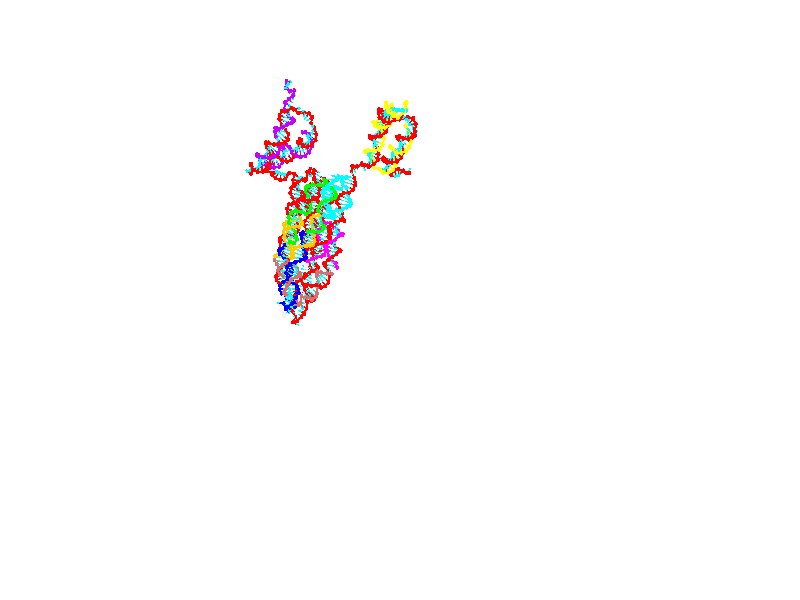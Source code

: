 // switches for output
#declare DRAW_BASES = 1; // possible values are 0, 1; only relevant for DNA ribbons
#declare DRAW_BASES_TYPE = 3; // possible values are 1, 2, 3; only relevant for DNA ribbons
#declare DRAW_FOG = 0; // set to 1 to enable fog

#include "colors.inc"

#include "transforms.inc"
background { rgb <1, 1, 1>}

#default {
   normal{
       ripples 0.25
       frequency 0.20
       turbulence 0.2
       lambda 5
   }
	finish {
		phong 0.1
		phong_size 40.
	}
}

// original window dimensions: 1024x640


// camera settings

camera {
	sky <0, 0.179814, -0.983701>
	up <0, 0.179814, -0.983701>
	right 1.6 * <1, 0, 0>
	location <25.469, 94.9851, 44.8844>
	look_at <25.469, 29.3977, 32.8955>
	direction <0, -65.5874, -11.9889>
	angle 67.0682
}


# declare cpy_camera_pos = <25.469, 94.9851, 44.8844>;
# if (DRAW_FOG = 1)
fog {
	fog_type 2
	up vnormalize(cpy_camera_pos)
	color rgbt<1,1,1,0.3>
	distance 1e-5
	fog_alt 3e-3
	fog_offset 28
}
# end


// LIGHTS

# declare lum = 6;
global_settings {
	ambient_light rgb lum * <0.05, 0.05, 0.05>
	max_trace_level 15
}# declare cpy_direct_light_amount = 0.25;
light_source
{	1000 * <-1, -1.16351, -0.803887>,
	rgb lum * cpy_direct_light_amount
	parallel
}

light_source
{	1000 * <1, 1.16351, 0.803887>,
	rgb lum * cpy_direct_light_amount
	parallel
}

// strand 0

// nucleotide -1

// particle -1
sphere {
	<4.712800, 14.949338, 15.325032> 0.250000
	pigment { color rgbt <1,0,0,0> }
	no_shadow
}
cylinder {
	<4.486262, 15.276301, 15.282897>,  <4.350339, 15.472480, 15.257616>, 0.100000
	pigment { color rgbt <1,0,0,0> }
	no_shadow
}
cylinder {
	<4.486262, 15.276301, 15.282897>,  <4.712800, 14.949338, 15.325032>, 0.100000
	pigment { color rgbt <1,0,0,0> }
	no_shadow
}

// particle -1
sphere {
	<4.486262, 15.276301, 15.282897> 0.100000
	pigment { color rgbt <1,0,0,0> }
	no_shadow
}
sphere {
	0, 1
	scale<0.080000,0.200000,0.300000>
	matrix <0.806731, 0.575968, 0.132084,
		0.168638, -0.010173, -0.985626,
		-0.566345, 0.817409, -0.105337,
		4.316359, 15.521524, 15.251296>
	pigment { color rgbt <0,1,1,0> }
	no_shadow
}
cylinder {
	<4.974684, 15.296118, 14.760784>,  <4.712800, 14.949338, 15.325032>, 0.130000
	pigment { color rgbt <1,0,0,0> }
	no_shadow
}

// nucleotide -1

// particle -1
sphere {
	<4.974684, 15.296118, 14.760784> 0.250000
	pigment { color rgbt <1,0,0,0> }
	no_shadow
}
cylinder {
	<4.818456, 15.532318, 15.043277>,  <4.724719, 15.674038, 15.212772>, 0.100000
	pigment { color rgbt <1,0,0,0> }
	no_shadow
}
cylinder {
	<4.818456, 15.532318, 15.043277>,  <4.974684, 15.296118, 14.760784>, 0.100000
	pigment { color rgbt <1,0,0,0> }
	no_shadow
}

// particle -1
sphere {
	<4.818456, 15.532318, 15.043277> 0.100000
	pigment { color rgbt <1,0,0,0> }
	no_shadow
}
sphere {
	0, 1
	scale<0.080000,0.200000,0.300000>
	matrix <0.899805, 0.406913, 0.157392,
		-0.194435, 0.696944, -0.690264,
		-0.390571, 0.590501, 0.706232,
		4.701284, 15.709469, 15.255146>
	pigment { color rgbt <0,1,1,0> }
	no_shadow
}
cylinder {
	<4.954733, 16.066261, 14.560282>,  <4.974684, 15.296118, 14.760784>, 0.130000
	pigment { color rgbt <1,0,0,0> }
	no_shadow
}

// nucleotide -1

// particle -1
sphere {
	<4.954733, 16.066261, 14.560282> 0.250000
	pigment { color rgbt <1,0,0,0> }
	no_shadow
}
cylinder {
	<4.954402, 16.015619, 14.957063>,  <4.954203, 15.985233, 15.195131>, 0.100000
	pigment { color rgbt <1,0,0,0> }
	no_shadow
}
cylinder {
	<4.954402, 16.015619, 14.957063>,  <4.954733, 16.066261, 14.560282>, 0.100000
	pigment { color rgbt <1,0,0,0> }
	no_shadow
}

// particle -1
sphere {
	<4.954402, 16.015619, 14.957063> 0.100000
	pigment { color rgbt <1,0,0,0> }
	no_shadow
}
sphere {
	0, 1
	scale<0.080000,0.200000,0.300000>
	matrix <0.925455, 0.375710, 0.048726,
		-0.378856, 0.918048, 0.116858,
		-0.000828, -0.126607, 0.991953,
		4.954154, 15.977637, 15.254648>
	pigment { color rgbt <0,1,1,0> }
	no_shadow
}
cylinder {
	<5.088824, 16.664227, 14.941674>,  <4.954733, 16.066261, 14.560282>, 0.130000
	pigment { color rgbt <1,0,0,0> }
	no_shadow
}

// nucleotide -1

// particle -1
sphere {
	<5.088824, 16.664227, 14.941674> 0.250000
	pigment { color rgbt <1,0,0,0> }
	no_shadow
}
cylinder {
	<5.265799, 16.363192, 15.136760>,  <5.371984, 16.182571, 15.253811>, 0.100000
	pigment { color rgbt <1,0,0,0> }
	no_shadow
}
cylinder {
	<5.265799, 16.363192, 15.136760>,  <5.088824, 16.664227, 14.941674>, 0.100000
	pigment { color rgbt <1,0,0,0> }
	no_shadow
}

// particle -1
sphere {
	<5.265799, 16.363192, 15.136760> 0.100000
	pigment { color rgbt <1,0,0,0> }
	no_shadow
}
sphere {
	0, 1
	scale<0.080000,0.200000,0.300000>
	matrix <0.880296, 0.468310, -0.075931,
		-0.171256, 0.462927, 0.869695,
		0.442437, -0.752585, 0.487713,
		5.398530, 16.137417, 15.283073>
	pigment { color rgbt <0,1,1,0> }
	no_shadow
}
cylinder {
	<5.426592, 16.844397, 15.602271>,  <5.088824, 16.664227, 14.941674>, 0.130000
	pigment { color rgbt <1,0,0,0> }
	no_shadow
}

// nucleotide -1

// particle -1
sphere {
	<5.426592, 16.844397, 15.602271> 0.250000
	pigment { color rgbt <1,0,0,0> }
	no_shadow
}
cylinder {
	<5.604547, 16.544395, 15.406486>,  <5.711319, 16.364395, 15.289014>, 0.100000
	pigment { color rgbt <1,0,0,0> }
	no_shadow
}
cylinder {
	<5.604547, 16.544395, 15.406486>,  <5.426592, 16.844397, 15.602271>, 0.100000
	pigment { color rgbt <1,0,0,0> }
	no_shadow
}

// particle -1
sphere {
	<5.604547, 16.544395, 15.406486> 0.100000
	pigment { color rgbt <1,0,0,0> }
	no_shadow
}
sphere {
	0, 1
	scale<0.080000,0.200000,0.300000>
	matrix <0.782931, 0.591067, -0.194061,
		0.434852, -0.296882, 0.850156,
		0.444886, -0.750001, -0.489465,
		5.738012, 16.319395, 15.259646>
	pigment { color rgbt <0,1,1,0> }
	no_shadow
}
cylinder {
	<6.104464, 16.891241, 15.883344>,  <5.426592, 16.844397, 15.602271>, 0.130000
	pigment { color rgbt <1,0,0,0> }
	no_shadow
}

// nucleotide -1

// particle -1
sphere {
	<6.104464, 16.891241, 15.883344> 0.250000
	pigment { color rgbt <1,0,0,0> }
	no_shadow
}
cylinder {
	<6.125874, 16.684988, 15.541289>,  <6.138720, 16.561235, 15.336057>, 0.100000
	pigment { color rgbt <1,0,0,0> }
	no_shadow
}
cylinder {
	<6.125874, 16.684988, 15.541289>,  <6.104464, 16.891241, 15.883344>, 0.100000
	pigment { color rgbt <1,0,0,0> }
	no_shadow
}

// particle -1
sphere {
	<6.125874, 16.684988, 15.541289> 0.100000
	pigment { color rgbt <1,0,0,0> }
	no_shadow
}
sphere {
	0, 1
	scale<0.080000,0.200000,0.300000>
	matrix <0.802198, 0.532174, -0.270681,
		0.594653, -0.671500, 0.442125,
		0.053525, -0.515634, -0.855136,
		6.141931, 16.530298, 15.284749>
	pigment { color rgbt <0,1,1,0> }
	no_shadow
}
cylinder {
	<6.778246, 16.708992, 15.741634>,  <6.104464, 16.891241, 15.883344>, 0.130000
	pigment { color rgbt <1,0,0,0> }
	no_shadow
}

// nucleotide -1

// particle -1
sphere {
	<6.778246, 16.708992, 15.741634> 0.250000
	pigment { color rgbt <1,0,0,0> }
	no_shadow
}
cylinder {
	<6.615318, 16.672371, 15.378160>,  <6.517561, 16.650398, 15.160076>, 0.100000
	pigment { color rgbt <1,0,0,0> }
	no_shadow
}
cylinder {
	<6.615318, 16.672371, 15.378160>,  <6.778246, 16.708992, 15.741634>, 0.100000
	pigment { color rgbt <1,0,0,0> }
	no_shadow
}

// particle -1
sphere {
	<6.615318, 16.672371, 15.378160> 0.100000
	pigment { color rgbt <1,0,0,0> }
	no_shadow
}
sphere {
	0, 1
	scale<0.080000,0.200000,0.300000>
	matrix <0.774281, 0.493032, -0.396748,
		0.484334, -0.865181, -0.129933,
		-0.407320, -0.091554, -0.908685,
		6.493122, 16.644905, 15.105555>
	pigment { color rgbt <0,1,1,0> }
	no_shadow
}
cylinder {
	<7.299109, 16.956795, 15.337648>,  <6.778246, 16.708992, 15.741634>, 0.130000
	pigment { color rgbt <1,0,0,0> }
	no_shadow
}

// nucleotide -1

// particle -1
sphere {
	<7.299109, 16.956795, 15.337648> 0.250000
	pigment { color rgbt <1,0,0,0> }
	no_shadow
}
cylinder {
	<7.032455, 16.899824, 15.044988>,  <6.872463, 16.865643, 14.869391>, 0.100000
	pigment { color rgbt <1,0,0,0> }
	no_shadow
}
cylinder {
	<7.032455, 16.899824, 15.044988>,  <7.299109, 16.956795, 15.337648>, 0.100000
	pigment { color rgbt <1,0,0,0> }
	no_shadow
}

// particle -1
sphere {
	<7.032455, 16.899824, 15.044988> 0.100000
	pigment { color rgbt <1,0,0,0> }
	no_shadow
}
sphere {
	0, 1
	scale<0.080000,0.200000,0.300000>
	matrix <0.517419, 0.618135, -0.591766,
		0.536541, -0.773062, -0.338377,
		-0.666634, -0.142424, -0.731652,
		6.832465, 16.857098, 14.825492>
	pigment { color rgbt <0,1,1,0> }
	no_shadow
}
cylinder {
	<7.681537, 16.697420, 14.788326>,  <7.299109, 16.956795, 15.337648>, 0.130000
	pigment { color rgbt <1,0,0,0> }
	no_shadow
}

// nucleotide -1

// particle -1
sphere {
	<7.681537, 16.697420, 14.788326> 0.250000
	pigment { color rgbt <1,0,0,0> }
	no_shadow
}
cylinder {
	<7.356354, 16.867990, 14.629702>,  <7.161244, 16.970333, 14.534527>, 0.100000
	pigment { color rgbt <1,0,0,0> }
	no_shadow
}
cylinder {
	<7.356354, 16.867990, 14.629702>,  <7.681537, 16.697420, 14.788326>, 0.100000
	pigment { color rgbt <1,0,0,0> }
	no_shadow
}

// particle -1
sphere {
	<7.356354, 16.867990, 14.629702> 0.100000
	pigment { color rgbt <1,0,0,0> }
	no_shadow
}
sphere {
	0, 1
	scale<0.080000,0.200000,0.300000>
	matrix <0.579825, 0.529764, -0.618993,
		-0.053871, -0.733151, -0.677929,
		-0.812958, 0.426426, -0.396561,
		7.112466, 16.995918, 14.510734>
	pigment { color rgbt <0,1,1,0> }
	no_shadow
}
cylinder {
	<7.726426, 16.632565, 14.124089>,  <7.681537, 16.697420, 14.788326>, 0.130000
	pigment { color rgbt <1,0,0,0> }
	no_shadow
}

// nucleotide -1

// particle -1
sphere {
	<7.726426, 16.632565, 14.124089> 0.250000
	pigment { color rgbt <1,0,0,0> }
	no_shadow
}
cylinder {
	<7.456359, 16.925774, 14.157145>,  <7.294320, 17.101700, 14.176978>, 0.100000
	pigment { color rgbt <1,0,0,0> }
	no_shadow
}
cylinder {
	<7.456359, 16.925774, 14.157145>,  <7.726426, 16.632565, 14.124089>, 0.100000
	pigment { color rgbt <1,0,0,0> }
	no_shadow
}

// particle -1
sphere {
	<7.456359, 16.925774, 14.157145> 0.100000
	pigment { color rgbt <1,0,0,0> }
	no_shadow
}
sphere {
	0, 1
	scale<0.080000,0.200000,0.300000>
	matrix <0.609379, 0.617368, -0.497509,
		-0.415704, -0.285543, -0.863514,
		-0.675165, 0.733023, 0.082638,
		7.253810, 17.145681, 14.181936>
	pigment { color rgbt <0,1,1,0> }
	no_shadow
}
cylinder {
	<7.643316, 16.875750, 13.514758>,  <7.726426, 16.632565, 14.124089>, 0.130000
	pigment { color rgbt <1,0,0,0> }
	no_shadow
}

// nucleotide -1

// particle -1
sphere {
	<7.643316, 16.875750, 13.514758> 0.250000
	pigment { color rgbt <1,0,0,0> }
	no_shadow
}
cylinder {
	<7.515004, 17.180487, 13.739861>,  <7.438016, 17.363329, 13.874924>, 0.100000
	pigment { color rgbt <1,0,0,0> }
	no_shadow
}
cylinder {
	<7.515004, 17.180487, 13.739861>,  <7.643316, 16.875750, 13.514758>, 0.100000
	pigment { color rgbt <1,0,0,0> }
	no_shadow
}

// particle -1
sphere {
	<7.515004, 17.180487, 13.739861> 0.100000
	pigment { color rgbt <1,0,0,0> }
	no_shadow
}
sphere {
	0, 1
	scale<0.080000,0.200000,0.300000>
	matrix <0.563781, 0.631018, -0.532885,
		-0.761085, 0.146333, -0.631930,
		-0.320781, 0.761841, 0.562759,
		7.418769, 17.409039, 13.908689>
	pigment { color rgbt <0,1,1,0> }
	no_shadow
}
cylinder {
	<7.304918, 17.343664, 13.115169>,  <7.643316, 16.875750, 13.514758>, 0.130000
	pigment { color rgbt <1,0,0,0> }
	no_shadow
}

// nucleotide -1

// particle -1
sphere {
	<7.304918, 17.343664, 13.115169> 0.250000
	pigment { color rgbt <1,0,0,0> }
	no_shadow
}
cylinder {
	<7.435894, 17.548590, 13.432739>,  <7.514480, 17.671545, 13.623281>, 0.100000
	pigment { color rgbt <1,0,0,0> }
	no_shadow
}
cylinder {
	<7.435894, 17.548590, 13.432739>,  <7.304918, 17.343664, 13.115169>, 0.100000
	pigment { color rgbt <1,0,0,0> }
	no_shadow
}

// particle -1
sphere {
	<7.435894, 17.548590, 13.432739> 0.100000
	pigment { color rgbt <1,0,0,0> }
	no_shadow
}
sphere {
	0, 1
	scale<0.080000,0.200000,0.300000>
	matrix <0.632256, 0.505617, -0.587031,
		-0.702165, 0.694182, -0.158353,
		0.327440, 0.512312, 0.793927,
		7.534126, 17.702284, 13.670918>
	pigment { color rgbt <0,1,1,0> }
	no_shadow
}
cylinder {
	<7.382215, 18.008036, 12.934711>,  <7.304918, 17.343664, 13.115169>, 0.130000
	pigment { color rgbt <1,0,0,0> }
	no_shadow
}

// nucleotide -1

// particle -1
sphere {
	<7.382215, 18.008036, 12.934711> 0.250000
	pigment { color rgbt <1,0,0,0> }
	no_shadow
}
cylinder {
	<7.625207, 17.993233, 13.252101>,  <7.771002, 17.984350, 13.442534>, 0.100000
	pigment { color rgbt <1,0,0,0> }
	no_shadow
}
cylinder {
	<7.625207, 17.993233, 13.252101>,  <7.382215, 18.008036, 12.934711>, 0.100000
	pigment { color rgbt <1,0,0,0> }
	no_shadow
}

// particle -1
sphere {
	<7.625207, 17.993233, 13.252101> 0.100000
	pigment { color rgbt <1,0,0,0> }
	no_shadow
}
sphere {
	0, 1
	scale<0.080000,0.200000,0.300000>
	matrix <0.590816, 0.688743, -0.420201,
		-0.530948, 0.724060, 0.440263,
		0.607479, -0.037009, 0.793473,
		7.807451, 17.982130, 13.490143>
	pigment { color rgbt <0,1,1,0> }
	no_shadow
}
cylinder {
	<7.560886, 18.778667, 13.058602>,  <7.382215, 18.008036, 12.934711>, 0.130000
	pigment { color rgbt <1,0,0,0> }
	no_shadow
}

// nucleotide -1

// particle -1
sphere {
	<7.560886, 18.778667, 13.058602> 0.250000
	pigment { color rgbt <1,0,0,0> }
	no_shadow
}
cylinder {
	<7.850278, 18.562086, 13.229906>,  <8.023913, 18.432138, 13.332688>, 0.100000
	pigment { color rgbt <1,0,0,0> }
	no_shadow
}
cylinder {
	<7.850278, 18.562086, 13.229906>,  <7.560886, 18.778667, 13.058602>, 0.100000
	pigment { color rgbt <1,0,0,0> }
	no_shadow
}

// particle -1
sphere {
	<7.850278, 18.562086, 13.229906> 0.100000
	pigment { color rgbt <1,0,0,0> }
	no_shadow
}
sphere {
	0, 1
	scale<0.080000,0.200000,0.300000>
	matrix <0.685414, 0.637401, -0.352033,
		-0.082365, 0.548225, 0.832266,
		0.723481, -0.541451, 0.428260,
		8.067323, 18.399651, 13.358384>
	pigment { color rgbt <0,1,1,0> }
	no_shadow
}
cylinder {
	<8.017900, 19.226118, 13.342110>,  <7.560886, 18.778667, 13.058602>, 0.130000
	pigment { color rgbt <1,0,0,0> }
	no_shadow
}

// nucleotide -1

// particle -1
sphere {
	<8.017900, 19.226118, 13.342110> 0.250000
	pigment { color rgbt <1,0,0,0> }
	no_shadow
}
cylinder {
	<8.234664, 18.889977, 13.346845>,  <8.364722, 18.688292, 13.349686>, 0.100000
	pigment { color rgbt <1,0,0,0> }
	no_shadow
}
cylinder {
	<8.234664, 18.889977, 13.346845>,  <8.017900, 19.226118, 13.342110>, 0.100000
	pigment { color rgbt <1,0,0,0> }
	no_shadow
}

// particle -1
sphere {
	<8.234664, 18.889977, 13.346845> 0.100000
	pigment { color rgbt <1,0,0,0> }
	no_shadow
}
sphere {
	0, 1
	scale<0.080000,0.200000,0.300000>
	matrix <0.737400, 0.468669, -0.486405,
		0.403204, 0.272317, 0.873653,
		0.541911, -0.840352, 0.011838,
		8.397237, 18.637871, 13.350396>
	pigment { color rgbt <0,1,1,0> }
	no_shadow
}
cylinder {
	<8.714147, 19.346783, 13.592587>,  <8.017900, 19.226118, 13.342110>, 0.130000
	pigment { color rgbt <1,0,0,0> }
	no_shadow
}

// nucleotide -1

// particle -1
sphere {
	<8.714147, 19.346783, 13.592587> 0.250000
	pigment { color rgbt <1,0,0,0> }
	no_shadow
}
cylinder {
	<8.825326, 18.997807, 13.431792>,  <8.892034, 18.788422, 13.335315>, 0.100000
	pigment { color rgbt <1,0,0,0> }
	no_shadow
}
cylinder {
	<8.825326, 18.997807, 13.431792>,  <8.714147, 19.346783, 13.592587>, 0.100000
	pigment { color rgbt <1,0,0,0> }
	no_shadow
}

// particle -1
sphere {
	<8.825326, 18.997807, 13.431792> 0.100000
	pigment { color rgbt <1,0,0,0> }
	no_shadow
}
sphere {
	0, 1
	scale<0.080000,0.200000,0.300000>
	matrix <0.755031, 0.457132, -0.470062,
		0.593862, -0.172860, 0.785778,
		0.277949, -0.872439, -0.401988,
		8.908710, 18.736074, 13.311195>
	pigment { color rgbt <0,1,1,0> }
	no_shadow
}
cylinder {
	<9.511683, 19.291296, 13.553394>,  <8.714147, 19.346783, 13.592587>, 0.130000
	pigment { color rgbt <1,0,0,0> }
	no_shadow
}

// nucleotide -1

// particle -1
sphere {
	<9.511683, 19.291296, 13.553394> 0.250000
	pigment { color rgbt <1,0,0,0> }
	no_shadow
}
cylinder {
	<9.357931, 19.050463, 13.273466>,  <9.265680, 18.905964, 13.105509>, 0.100000
	pigment { color rgbt <1,0,0,0> }
	no_shadow
}
cylinder {
	<9.357931, 19.050463, 13.273466>,  <9.511683, 19.291296, 13.553394>, 0.100000
	pigment { color rgbt <1,0,0,0> }
	no_shadow
}

// particle -1
sphere {
	<9.357931, 19.050463, 13.273466> 0.100000
	pigment { color rgbt <1,0,0,0> }
	no_shadow
}
sphere {
	0, 1
	scale<0.080000,0.200000,0.300000>
	matrix <0.532313, 0.474801, -0.700862,
		0.754253, -0.641920, 0.137993,
		-0.384378, -0.602083, -0.699821,
		9.242618, 18.869839, 13.063519>
	pigment { color rgbt <0,1,1,0> }
	no_shadow
}
cylinder {
	<10.113331, 19.022684, 13.231857>,  <9.511683, 19.291296, 13.553394>, 0.130000
	pigment { color rgbt <1,0,0,0> }
	no_shadow
}

// nucleotide -1

// particle -1
sphere {
	<10.113331, 19.022684, 13.231857> 0.250000
	pigment { color rgbt <1,0,0,0> }
	no_shadow
}
cylinder {
	<9.834910, 18.961329, 12.951290>,  <9.667858, 18.924515, 12.782950>, 0.100000
	pigment { color rgbt <1,0,0,0> }
	no_shadow
}
cylinder {
	<9.834910, 18.961329, 12.951290>,  <10.113331, 19.022684, 13.231857>, 0.100000
	pigment { color rgbt <1,0,0,0> }
	no_shadow
}

// particle -1
sphere {
	<9.834910, 18.961329, 12.951290> 0.100000
	pigment { color rgbt <1,0,0,0> }
	no_shadow
}
sphere {
	0, 1
	scale<0.080000,0.200000,0.300000>
	matrix <0.638269, 0.315217, -0.702318,
		0.328826, -0.936541, -0.121504,
		-0.696050, -0.153389, -0.701417,
		9.626096, 18.915312, 12.740865>
	pigment { color rgbt <0,1,1,0> }
	no_shadow
}
cylinder {
	<10.447327, 18.667372, 12.707000>,  <10.113331, 19.022684, 13.231857>, 0.130000
	pigment { color rgbt <1,0,0,0> }
	no_shadow
}

// nucleotide -1

// particle -1
sphere {
	<10.447327, 18.667372, 12.707000> 0.250000
	pigment { color rgbt <1,0,0,0> }
	no_shadow
}
cylinder {
	<10.125374, 18.824596, 12.529160>,  <9.932202, 18.918932, 12.422457>, 0.100000
	pigment { color rgbt <1,0,0,0> }
	no_shadow
}
cylinder {
	<10.125374, 18.824596, 12.529160>,  <10.447327, 18.667372, 12.707000>, 0.100000
	pigment { color rgbt <1,0,0,0> }
	no_shadow
}

// particle -1
sphere {
	<10.125374, 18.824596, 12.529160> 0.100000
	pigment { color rgbt <1,0,0,0> }
	no_shadow
}
sphere {
	0, 1
	scale<0.080000,0.200000,0.300000>
	matrix <0.542290, 0.182902, -0.820042,
		-0.241009, -0.901138, -0.360368,
		-0.804883, 0.393061, -0.444597,
		9.883909, 18.942514, 12.395782>
	pigment { color rgbt <0,1,1,0> }
	no_shadow
}
cylinder {
	<10.478024, 18.443901, 11.962196>,  <10.447327, 18.667372, 12.707000>, 0.130000
	pigment { color rgbt <1,0,0,0> }
	no_shadow
}

// nucleotide -1

// particle -1
sphere {
	<10.478024, 18.443901, 11.962196> 0.250000
	pigment { color rgbt <1,0,0,0> }
	no_shadow
}
cylinder {
	<10.227039, 18.755274, 11.954900>,  <10.076448, 18.942099, 11.950522>, 0.100000
	pigment { color rgbt <1,0,0,0> }
	no_shadow
}
cylinder {
	<10.227039, 18.755274, 11.954900>,  <10.478024, 18.443901, 11.962196>, 0.100000
	pigment { color rgbt <1,0,0,0> }
	no_shadow
}

// particle -1
sphere {
	<10.227039, 18.755274, 11.954900> 0.100000
	pigment { color rgbt <1,0,0,0> }
	no_shadow
}
sphere {
	0, 1
	scale<0.080000,0.200000,0.300000>
	matrix <0.314950, 0.232305, -0.920240,
		-0.712108, -0.583161, -0.390930,
		-0.627463, 0.778433, -0.018241,
		10.038800, 18.988804, 11.949428>
	pigment { color rgbt <0,1,1,0> }
	no_shadow
}
cylinder {
	<10.008983, 18.327768, 11.423780>,  <10.478024, 18.443901, 11.962196>, 0.130000
	pigment { color rgbt <1,0,0,0> }
	no_shadow
}

// nucleotide -1

// particle -1
sphere {
	<10.008983, 18.327768, 11.423780> 0.250000
	pigment { color rgbt <1,0,0,0> }
	no_shadow
}
cylinder {
	<9.966463, 18.716068, 11.509890>,  <9.940951, 18.949049, 11.561555>, 0.100000
	pigment { color rgbt <1,0,0,0> }
	no_shadow
}
cylinder {
	<9.966463, 18.716068, 11.509890>,  <10.008983, 18.327768, 11.423780>, 0.100000
	pigment { color rgbt <1,0,0,0> }
	no_shadow
}

// particle -1
sphere {
	<9.966463, 18.716068, 11.509890> 0.100000
	pigment { color rgbt <1,0,0,0> }
	no_shadow
}
sphere {
	0, 1
	scale<0.080000,0.200000,0.300000>
	matrix <0.168391, 0.230947, -0.958284,
		-0.979972, -0.065614, -0.188015,
		-0.106299, 0.970751, 0.215273,
		9.934573, 19.007294, 11.574471>
	pigment { color rgbt <0,1,1,0> }
	no_shadow
}
cylinder {
	<9.511029, 18.629751, 10.922422>,  <10.008983, 18.327768, 11.423780>, 0.130000
	pigment { color rgbt <1,0,0,0> }
	no_shadow
}

// nucleotide -1

// particle -1
sphere {
	<9.511029, 18.629751, 10.922422> 0.250000
	pigment { color rgbt <1,0,0,0> }
	no_shadow
}
cylinder {
	<9.761542, 18.897097, 11.082952>,  <9.911850, 19.057505, 11.179269>, 0.100000
	pigment { color rgbt <1,0,0,0> }
	no_shadow
}
cylinder {
	<9.761542, 18.897097, 11.082952>,  <9.511029, 18.629751, 10.922422>, 0.100000
	pigment { color rgbt <1,0,0,0> }
	no_shadow
}

// particle -1
sphere {
	<9.761542, 18.897097, 11.082952> 0.100000
	pigment { color rgbt <1,0,0,0> }
	no_shadow
}
sphere {
	0, 1
	scale<0.080000,0.200000,0.300000>
	matrix <0.122922, 0.423686, -0.897430,
		-0.769844, 0.611377, 0.183190,
		0.626283, 0.668363, 0.401324,
		9.949428, 19.097605, 11.203348>
	pigment { color rgbt <0,1,1,0> }
	no_shadow
}
cylinder {
	<9.345227, 19.304283, 10.593496>,  <9.511029, 18.629751, 10.922422>, 0.130000
	pigment { color rgbt <1,0,0,0> }
	no_shadow
}

// nucleotide -1

// particle -1
sphere {
	<9.345227, 19.304283, 10.593496> 0.250000
	pigment { color rgbt <1,0,0,0> }
	no_shadow
}
cylinder {
	<9.723444, 19.345659, 10.716947>,  <9.950374, 19.370485, 10.791017>, 0.100000
	pigment { color rgbt <1,0,0,0> }
	no_shadow
}
cylinder {
	<9.723444, 19.345659, 10.716947>,  <9.345227, 19.304283, 10.593496>, 0.100000
	pigment { color rgbt <1,0,0,0> }
	no_shadow
}

// particle -1
sphere {
	<9.723444, 19.345659, 10.716947> 0.100000
	pigment { color rgbt <1,0,0,0> }
	no_shadow
}
sphere {
	0, 1
	scale<0.080000,0.200000,0.300000>
	matrix <0.218726, 0.500274, -0.837785,
		-0.241058, 0.859666, 0.450406,
		0.945542, 0.103439, 0.308627,
		10.007107, 19.376692, 10.809535>
	pigment { color rgbt <0,1,1,0> }
	no_shadow
}
cylinder {
	<9.478172, 19.908680, 10.391790>,  <9.345227, 19.304283, 10.593496>, 0.130000
	pigment { color rgbt <1,0,0,0> }
	no_shadow
}

// nucleotide -1

// particle -1
sphere {
	<9.478172, 19.908680, 10.391790> 0.250000
	pigment { color rgbt <1,0,0,0> }
	no_shadow
}
cylinder {
	<9.848079, 19.770842, 10.456367>,  <10.070023, 19.688139, 10.495112>, 0.100000
	pigment { color rgbt <1,0,0,0> }
	no_shadow
}
cylinder {
	<9.848079, 19.770842, 10.456367>,  <9.478172, 19.908680, 10.391790>, 0.100000
	pigment { color rgbt <1,0,0,0> }
	no_shadow
}

// particle -1
sphere {
	<9.848079, 19.770842, 10.456367> 0.100000
	pigment { color rgbt <1,0,0,0> }
	no_shadow
}
sphere {
	0, 1
	scale<0.080000,0.200000,0.300000>
	matrix <0.330899, 0.518682, -0.788337,
		0.187920, 0.782447, 0.593686,
		0.924766, -0.344594, 0.161441,
		10.125508, 19.667463, 10.504799>
	pigment { color rgbt <0,1,1,0> }
	no_shadow
}
cylinder {
	<9.900102, 20.452076, 10.167675>,  <9.478172, 19.908680, 10.391790>, 0.130000
	pigment { color rgbt <1,0,0,0> }
	no_shadow
}

// nucleotide -1

// particle -1
sphere {
	<9.900102, 20.452076, 10.167675> 0.250000
	pigment { color rgbt <1,0,0,0> }
	no_shadow
}
cylinder {
	<10.135853, 20.129309, 10.183239>,  <10.277304, 19.935648, 10.192577>, 0.100000
	pigment { color rgbt <1,0,0,0> }
	no_shadow
}
cylinder {
	<10.135853, 20.129309, 10.183239>,  <9.900102, 20.452076, 10.167675>, 0.100000
	pigment { color rgbt <1,0,0,0> }
	no_shadow
}

// particle -1
sphere {
	<10.135853, 20.129309, 10.183239> 0.100000
	pigment { color rgbt <1,0,0,0> }
	no_shadow
}
sphere {
	0, 1
	scale<0.080000,0.200000,0.300000>
	matrix <0.492009, 0.320332, -0.809515,
		0.640749, 0.496254, 0.585809,
		0.589378, -0.806919, 0.038909,
		10.312666, 19.887234, 10.194912>
	pigment { color rgbt <0,1,1,0> }
	no_shadow
}
cylinder {
	<10.664965, 20.682184, 10.253272>,  <9.900102, 20.452076, 10.167675>, 0.130000
	pigment { color rgbt <1,0,0,0> }
	no_shadow
}

// nucleotide -1

// particle -1
sphere {
	<10.664965, 20.682184, 10.253272> 0.250000
	pigment { color rgbt <1,0,0,0> }
	no_shadow
}
cylinder {
	<10.609100, 20.341700, 10.050911>,  <10.575582, 20.137409, 9.929494>, 0.100000
	pigment { color rgbt <1,0,0,0> }
	no_shadow
}
cylinder {
	<10.609100, 20.341700, 10.050911>,  <10.664965, 20.682184, 10.253272>, 0.100000
	pigment { color rgbt <1,0,0,0> }
	no_shadow
}

// particle -1
sphere {
	<10.609100, 20.341700, 10.050911> 0.100000
	pigment { color rgbt <1,0,0,0> }
	no_shadow
}
sphere {
	0, 1
	scale<0.080000,0.200000,0.300000>
	matrix <0.559946, 0.353486, -0.749339,
		0.816674, -0.387930, 0.427263,
		-0.139659, -0.851209, -0.505903,
		10.567203, 20.086336, 9.899140>
	pigment { color rgbt <0,1,1,0> }
	no_shadow
}
cylinder {
	<11.210698, 20.686764, 9.917471>,  <10.664965, 20.682184, 10.253272>, 0.130000
	pigment { color rgbt <1,0,0,0> }
	no_shadow
}

// nucleotide -1

// particle -1
sphere {
	<11.210698, 20.686764, 9.917471> 0.250000
	pigment { color rgbt <1,0,0,0> }
	no_shadow
}
cylinder {
	<11.027803, 20.384167, 9.730429>,  <10.918067, 20.202608, 9.618203>, 0.100000
	pigment { color rgbt <1,0,0,0> }
	no_shadow
}
cylinder {
	<11.027803, 20.384167, 9.730429>,  <11.210698, 20.686764, 9.917471>, 0.100000
	pigment { color rgbt <1,0,0,0> }
	no_shadow
}

// particle -1
sphere {
	<11.027803, 20.384167, 9.730429> 0.100000
	pigment { color rgbt <1,0,0,0> }
	no_shadow
}
sphere {
	0, 1
	scale<0.080000,0.200000,0.300000>
	matrix <0.488204, 0.225978, -0.842965,
		0.743365, -0.613722, 0.265996,
		-0.457237, -0.756491, -0.467606,
		10.890633, 20.157219, 9.590147>
	pigment { color rgbt <0,1,1,0> }
	no_shadow
}
cylinder {
	<11.355757, 19.975424, 9.720822>,  <11.210698, 20.686764, 9.917471>, 0.130000
	pigment { color rgbt <1,0,0,0> }
	no_shadow
}

// nucleotide -1

// particle -1
sphere {
	<11.355757, 19.975424, 9.720822> 0.250000
	pigment { color rgbt <1,0,0,0> }
	no_shadow
}
cylinder {
	<11.685221, 19.800524, 9.576381>,  <11.882899, 19.695583, 9.489716>, 0.100000
	pigment { color rgbt <1,0,0,0> }
	no_shadow
}
cylinder {
	<11.685221, 19.800524, 9.576381>,  <11.355757, 19.975424, 9.720822>, 0.100000
	pigment { color rgbt <1,0,0,0> }
	no_shadow
}

// particle -1
sphere {
	<11.685221, 19.800524, 9.576381> 0.100000
	pigment { color rgbt <1,0,0,0> }
	no_shadow
}
sphere {
	0, 1
	scale<0.080000,0.200000,0.300000>
	matrix <0.431503, 0.896416, -0.101213,
		0.367956, -0.072453, 0.927016,
		0.823659, -0.437252, -0.361105,
		11.932319, 19.669348, 9.468049>
	pigment { color rgbt <0,1,1,0> }
	no_shadow
}
cylinder {
	<11.850932, 19.362642, 9.881763>,  <11.355757, 19.975424, 9.720822>, 0.130000
	pigment { color rgbt <1,0,0,0> }
	no_shadow
}

// nucleotide -1

// particle -1
sphere {
	<11.850932, 19.362642, 9.881763> 0.250000
	pigment { color rgbt <1,0,0,0> }
	no_shadow
}
cylinder {
	<12.223680, 19.490026, 9.812244>,  <12.447328, 19.566458, 9.770534>, 0.100000
	pigment { color rgbt <1,0,0,0> }
	no_shadow
}
cylinder {
	<12.223680, 19.490026, 9.812244>,  <11.850932, 19.362642, 9.881763>, 0.100000
	pigment { color rgbt <1,0,0,0> }
	no_shadow
}

// particle -1
sphere {
	<12.223680, 19.490026, 9.812244> 0.100000
	pigment { color rgbt <1,0,0,0> }
	no_shadow
}
sphere {
	0, 1
	scale<0.080000,0.200000,0.300000>
	matrix <0.362743, -0.826317, 0.430833,
		-0.006405, -0.464522, -0.885538,
		0.931868, 0.318463, -0.173795,
		12.503240, 19.585566, 9.760106>
	pigment { color rgbt <0,1,1,0> }
	no_shadow
}
cylinder {
	<12.485739, 18.946283, 9.593451>,  <11.850932, 19.362642, 9.881763>, 0.130000
	pigment { color rgbt <1,0,0,0> }
	no_shadow
}

// nucleotide -1

// particle -1
sphere {
	<12.485739, 18.946283, 9.593451> 0.250000
	pigment { color rgbt <1,0,0,0> }
	no_shadow
}
cylinder {
	<12.596190, 19.182720, 9.896597>,  <12.662461, 19.324583, 10.078485>, 0.100000
	pigment { color rgbt <1,0,0,0> }
	no_shadow
}
cylinder {
	<12.596190, 19.182720, 9.896597>,  <12.485739, 18.946283, 9.593451>, 0.100000
	pigment { color rgbt <1,0,0,0> }
	no_shadow
}

// particle -1
sphere {
	<12.596190, 19.182720, 9.896597> 0.100000
	pigment { color rgbt <1,0,0,0> }
	no_shadow
}
sphere {
	0, 1
	scale<0.080000,0.200000,0.300000>
	matrix <0.533850, -0.750026, 0.390468,
		0.799222, 0.296768, -0.522659,
		0.276130, 0.591093, 0.757867,
		12.679029, 19.360048, 10.123957>
	pigment { color rgbt <0,1,1,0> }
	no_shadow
}
cylinder {
	<13.231504, 19.000294, 9.747100>,  <12.485739, 18.946283, 9.593451>, 0.130000
	pigment { color rgbt <1,0,0,0> }
	no_shadow
}

// nucleotide -1

// particle -1
sphere {
	<13.231504, 19.000294, 9.747100> 0.250000
	pigment { color rgbt <1,0,0,0> }
	no_shadow
}
cylinder {
	<13.008631, 19.039793, 10.076899>,  <12.874907, 19.063492, 10.274778>, 0.100000
	pigment { color rgbt <1,0,0,0> }
	no_shadow
}
cylinder {
	<13.008631, 19.039793, 10.076899>,  <13.231504, 19.000294, 9.747100>, 0.100000
	pigment { color rgbt <1,0,0,0> }
	no_shadow
}

// particle -1
sphere {
	<13.008631, 19.039793, 10.076899> 0.100000
	pigment { color rgbt <1,0,0,0> }
	no_shadow
}
sphere {
	0, 1
	scale<0.080000,0.200000,0.300000>
	matrix <0.525534, -0.726826, 0.442197,
		0.642932, 0.679686, 0.353081,
		-0.557183, 0.098746, 0.824498,
		12.841475, 19.069416, 10.324247>
	pigment { color rgbt <0,1,1,0> }
	no_shadow
}
cylinder {
	<13.740618, 19.094330, 10.258636>,  <13.231504, 19.000294, 9.747100>, 0.130000
	pigment { color rgbt <1,0,0,0> }
	no_shadow
}

// nucleotide -1

// particle -1
sphere {
	<13.740618, 19.094330, 10.258636> 0.250000
	pigment { color rgbt <1,0,0,0> }
	no_shadow
}
cylinder {
	<13.389582, 18.945963, 10.380133>,  <13.178960, 18.856943, 10.453031>, 0.100000
	pigment { color rgbt <1,0,0,0> }
	no_shadow
}
cylinder {
	<13.389582, 18.945963, 10.380133>,  <13.740618, 19.094330, 10.258636>, 0.100000
	pigment { color rgbt <1,0,0,0> }
	no_shadow
}

// particle -1
sphere {
	<13.389582, 18.945963, 10.380133> 0.100000
	pigment { color rgbt <1,0,0,0> }
	no_shadow
}
sphere {
	0, 1
	scale<0.080000,0.200000,0.300000>
	matrix <0.479387, -0.685669, 0.547764,
		0.005092, 0.626322, 0.779548,
		-0.877589, -0.370916, 0.303741,
		13.126305, 18.834688, 10.471255>
	pigment { color rgbt <0,1,1,0> }
	no_shadow
}
cylinder {
	<13.557424, 19.052952, 10.928169>,  <13.740618, 19.094330, 10.258636>, 0.130000
	pigment { color rgbt <1,0,0,0> }
	no_shadow
}

// nucleotide -1

// particle -1
sphere {
	<13.557424, 19.052952, 10.928169> 0.250000
	pigment { color rgbt <1,0,0,0> }
	no_shadow
}
cylinder {
	<13.709613, 19.248043, 11.242458>,  <13.800926, 19.365097, 11.431032>, 0.100000
	pigment { color rgbt <1,0,0,0> }
	no_shadow
}
cylinder {
	<13.709613, 19.248043, 11.242458>,  <13.557424, 19.052952, 10.928169>, 0.100000
	pigment { color rgbt <1,0,0,0> }
	no_shadow
}

// particle -1
sphere {
	<13.709613, 19.248043, 11.242458> 0.100000
	pigment { color rgbt <1,0,0,0> }
	no_shadow
}
sphere {
	0, 1
	scale<0.080000,0.200000,0.300000>
	matrix <-0.110663, -0.819506, 0.562285,
		0.918147, -0.300884, -0.257826,
		0.380473, 0.487729, 0.785723,
		13.823755, 19.394361, 11.478175>
	pigment { color rgbt <0,1,1,0> }
	no_shadow
}
cylinder {
	<13.912494, 18.491684, 11.218662>,  <13.557424, 19.052952, 10.928169>, 0.130000
	pigment { color rgbt <1,0,0,0> }
	no_shadow
}

// nucleotide -1

// particle -1
sphere {
	<13.912494, 18.491684, 11.218662> 0.250000
	pigment { color rgbt <1,0,0,0> }
	no_shadow
}
cylinder {
	<13.854019, 18.747982, 11.520145>,  <13.818934, 18.901760, 11.701035>, 0.100000
	pigment { color rgbt <1,0,0,0> }
	no_shadow
}
cylinder {
	<13.854019, 18.747982, 11.520145>,  <13.912494, 18.491684, 11.218662>, 0.100000
	pigment { color rgbt <1,0,0,0> }
	no_shadow
}

// particle -1
sphere {
	<13.854019, 18.747982, 11.520145> 0.100000
	pigment { color rgbt <1,0,0,0> }
	no_shadow
}
sphere {
	0, 1
	scale<0.080000,0.200000,0.300000>
	matrix <-0.189010, -0.765948, 0.614490,
		0.971033, -0.052628, 0.233078,
		-0.146186, 0.640744, 0.753709,
		13.810163, 18.940205, 11.746258>
	pigment { color rgbt <0,1,1,0> }
	no_shadow
}
cylinder {
	<14.184874, 18.119305, 11.882715>,  <13.912494, 18.491684, 11.218662>, 0.130000
	pigment { color rgbt <1,0,0,0> }
	no_shadow
}

// nucleotide -1

// particle -1
sphere {
	<14.184874, 18.119305, 11.882715> 0.250000
	pigment { color rgbt <1,0,0,0> }
	no_shadow
}
cylinder {
	<13.897636, 18.391079, 11.942990>,  <13.725294, 18.554144, 11.979156>, 0.100000
	pigment { color rgbt <1,0,0,0> }
	no_shadow
}
cylinder {
	<13.897636, 18.391079, 11.942990>,  <14.184874, 18.119305, 11.882715>, 0.100000
	pigment { color rgbt <1,0,0,0> }
	no_shadow
}

// particle -1
sphere {
	<13.897636, 18.391079, 11.942990> 0.100000
	pigment { color rgbt <1,0,0,0> }
	no_shadow
}
sphere {
	0, 1
	scale<0.080000,0.200000,0.300000>
	matrix <-0.528741, -0.673412, 0.516671,
		0.452520, 0.291344, 0.842819,
		-0.718094, 0.679437, 0.150687,
		13.682208, 18.594910, 11.988196>
	pigment { color rgbt <0,1,1,0> }
	no_shadow
}
cylinder {
	<14.109306, 18.235853, 12.615601>,  <14.184874, 18.119305, 11.882715>, 0.130000
	pigment { color rgbt <1,0,0,0> }
	no_shadow
}

// nucleotide -1

// particle -1
sphere {
	<14.109306, 18.235853, 12.615601> 0.250000
	pigment { color rgbt <1,0,0,0> }
	no_shadow
}
cylinder {
	<13.759224, 18.305880, 12.435217>,  <13.549174, 18.347897, 12.326986>, 0.100000
	pigment { color rgbt <1,0,0,0> }
	no_shadow
}
cylinder {
	<13.759224, 18.305880, 12.435217>,  <14.109306, 18.235853, 12.615601>, 0.100000
	pigment { color rgbt <1,0,0,0> }
	no_shadow
}

// particle -1
sphere {
	<13.759224, 18.305880, 12.435217> 0.100000
	pigment { color rgbt <1,0,0,0> }
	no_shadow
}
sphere {
	0, 1
	scale<0.080000,0.200000,0.300000>
	matrix <-0.419773, -0.738161, 0.528118,
		-0.240424, 0.651513, 0.719532,
		-0.875207, 0.175068, -0.450959,
		13.496662, 18.358400, 12.299929>
	pigment { color rgbt <0,1,1,0> }
	no_shadow
}
cylinder {
	<13.587099, 18.286531, 13.223652>,  <14.109306, 18.235853, 12.615601>, 0.130000
	pigment { color rgbt <1,0,0,0> }
	no_shadow
}

// nucleotide -1

// particle -1
sphere {
	<13.587099, 18.286531, 13.223652> 0.250000
	pigment { color rgbt <1,0,0,0> }
	no_shadow
}
cylinder {
	<13.418721, 18.173908, 12.878739>,  <13.317695, 18.106335, 12.671792>, 0.100000
	pigment { color rgbt <1,0,0,0> }
	no_shadow
}
cylinder {
	<13.418721, 18.173908, 12.878739>,  <13.587099, 18.286531, 13.223652>, 0.100000
	pigment { color rgbt <1,0,0,0> }
	no_shadow
}

// particle -1
sphere {
	<13.418721, 18.173908, 12.878739> 0.100000
	pigment { color rgbt <1,0,0,0> }
	no_shadow
}
sphere {
	0, 1
	scale<0.080000,0.200000,0.300000>
	matrix <-0.498453, -0.722420, 0.479223,
		-0.757858, 0.631533, 0.163756,
		-0.420946, -0.281558, -0.862282,
		13.292438, 18.089441, 12.620055>
	pigment { color rgbt <0,1,1,0> }
	no_shadow
}
cylinder {
	<13.009309, 18.031439, 13.352018>,  <13.587099, 18.286531, 13.223652>, 0.130000
	pigment { color rgbt <1,0,0,0> }
	no_shadow
}

// nucleotide -1

// particle -1
sphere {
	<13.009309, 18.031439, 13.352018> 0.250000
	pigment { color rgbt <1,0,0,0> }
	no_shadow
}
cylinder {
	<13.021079, 17.874083, 12.984458>,  <13.028141, 17.779669, 12.763922>, 0.100000
	pigment { color rgbt <1,0,0,0> }
	no_shadow
}
cylinder {
	<13.021079, 17.874083, 12.984458>,  <13.009309, 18.031439, 13.352018>, 0.100000
	pigment { color rgbt <1,0,0,0> }
	no_shadow
}

// particle -1
sphere {
	<13.021079, 17.874083, 12.984458> 0.100000
	pigment { color rgbt <1,0,0,0> }
	no_shadow
}
sphere {
	0, 1
	scale<0.080000,0.200000,0.300000>
	matrix <-0.610692, -0.734851, 0.295040,
		-0.791321, 0.552484, -0.261863,
		0.029425, -0.393389, -0.918901,
		13.029906, 17.756065, 12.708788>
	pigment { color rgbt <0,1,1,0> }
	no_shadow
}
cylinder {
	<12.339426, 17.960917, 13.240522>,  <13.009309, 18.031439, 13.352018>, 0.130000
	pigment { color rgbt <1,0,0,0> }
	no_shadow
}

// nucleotide -1

// particle -1
sphere {
	<12.339426, 17.960917, 13.240522> 0.250000
	pigment { color rgbt <1,0,0,0> }
	no_shadow
}
cylinder {
	<12.518043, 17.717167, 12.978450>,  <12.625213, 17.570917, 12.821206>, 0.100000
	pigment { color rgbt <1,0,0,0> }
	no_shadow
}
cylinder {
	<12.518043, 17.717167, 12.978450>,  <12.339426, 17.960917, 13.240522>, 0.100000
	pigment { color rgbt <1,0,0,0> }
	no_shadow
}

// particle -1
sphere {
	<12.518043, 17.717167, 12.978450> 0.100000
	pigment { color rgbt <1,0,0,0> }
	no_shadow
}
sphere {
	0, 1
	scale<0.080000,0.200000,0.300000>
	matrix <-0.697872, -0.695460, 0.171201,
		-0.559979, 0.380785, -0.735817,
		0.446541, -0.609375, -0.655182,
		12.652004, 17.534355, 12.781895>
	pigment { color rgbt <0,1,1,0> }
	no_shadow
}
cylinder {
	<11.845490, 17.783991, 12.721099>,  <12.339426, 17.960917, 13.240522>, 0.130000
	pigment { color rgbt <1,0,0,0> }
	no_shadow
}

// nucleotide -1

// particle -1
sphere {
	<11.845490, 17.783991, 12.721099> 0.250000
	pigment { color rgbt <1,0,0,0> }
	no_shadow
}
cylinder {
	<12.124578, 17.499584, 12.686132>,  <12.292031, 17.328939, 12.665153>, 0.100000
	pigment { color rgbt <1,0,0,0> }
	no_shadow
}
cylinder {
	<12.124578, 17.499584, 12.686132>,  <11.845490, 17.783991, 12.721099>, 0.100000
	pigment { color rgbt <1,0,0,0> }
	no_shadow
}

// particle -1
sphere {
	<12.124578, 17.499584, 12.686132> 0.100000
	pigment { color rgbt <1,0,0,0> }
	no_shadow
}
sphere {
	0, 1
	scale<0.080000,0.200000,0.300000>
	matrix <-0.709730, -0.702662, 0.050490,
		-0.097322, 0.026813, -0.994892,
		0.697719, -0.711018, -0.087415,
		12.333894, 17.286280, 12.659908>
	pigment { color rgbt <0,1,1,0> }
	no_shadow
}
cylinder {
	<11.523445, 17.355268, 12.450262>,  <11.845490, 17.783991, 12.721099>, 0.130000
	pigment { color rgbt <1,0,0,0> }
	no_shadow
}

// nucleotide -1

// particle -1
sphere {
	<11.523445, 17.355268, 12.450262> 0.250000
	pigment { color rgbt <1,0,0,0> }
	no_shadow
}
cylinder {
	<11.826870, 17.113113, 12.546670>,  <12.008924, 16.967821, 12.604515>, 0.100000
	pigment { color rgbt <1,0,0,0> }
	no_shadow
}
cylinder {
	<11.826870, 17.113113, 12.546670>,  <11.523445, 17.355268, 12.450262>, 0.100000
	pigment { color rgbt <1,0,0,0> }
	no_shadow
}

// particle -1
sphere {
	<11.826870, 17.113113, 12.546670> 0.100000
	pigment { color rgbt <1,0,0,0> }
	no_shadow
}
sphere {
	0, 1
	scale<0.080000,0.200000,0.300000>
	matrix <-0.635993, -0.768355, 0.071722,
		0.141769, -0.207693, -0.967866,
		0.758561, -0.605388, 0.241020,
		12.054439, 16.931498, 12.618976>
	pigment { color rgbt <0,1,1,0> }
	no_shadow
}
cylinder {
	<11.723473, 16.852110, 11.910954>,  <11.523445, 17.355268, 12.450262>, 0.130000
	pigment { color rgbt <1,0,0,0> }
	no_shadow
}

// nucleotide -1

// particle -1
sphere {
	<11.723473, 16.852110, 11.910954> 0.250000
	pigment { color rgbt <1,0,0,0> }
	no_shadow
}
cylinder {
	<11.810264, 16.722702, 12.279357>,  <11.862338, 16.645058, 12.500399>, 0.100000
	pigment { color rgbt <1,0,0,0> }
	no_shadow
}
cylinder {
	<11.810264, 16.722702, 12.279357>,  <11.723473, 16.852110, 11.910954>, 0.100000
	pigment { color rgbt <1,0,0,0> }
	no_shadow
}

// particle -1
sphere {
	<11.810264, 16.722702, 12.279357> 0.100000
	pigment { color rgbt <1,0,0,0> }
	no_shadow
}
sphere {
	0, 1
	scale<0.080000,0.200000,0.300000>
	matrix <-0.668104, -0.737109, -0.101526,
		0.711729, -0.593300, -0.376081,
		0.216978, -0.323520, 0.921008,
		11.875357, 16.625647, 12.555659>
	pigment { color rgbt <0,1,1,0> }
	no_shadow
}
cylinder {
	<11.816761, 16.167583, 11.741436>,  <11.723473, 16.852110, 11.910954>, 0.130000
	pigment { color rgbt <1,0,0,0> }
	no_shadow
}

// nucleotide -1

// particle -1
sphere {
	<11.816761, 16.167583, 11.741436> 0.250000
	pigment { color rgbt <1,0,0,0> }
	no_shadow
}
cylinder {
	<11.735565, 16.192255, 12.132331>,  <11.686848, 16.207058, 12.366868>, 0.100000
	pigment { color rgbt <1,0,0,0> }
	no_shadow
}
cylinder {
	<11.735565, 16.192255, 12.132331>,  <11.816761, 16.167583, 11.741436>, 0.100000
	pigment { color rgbt <1,0,0,0> }
	no_shadow
}

// particle -1
sphere {
	<11.735565, 16.192255, 12.132331> 0.100000
	pigment { color rgbt <1,0,0,0> }
	no_shadow
}
sphere {
	0, 1
	scale<0.080000,0.200000,0.300000>
	matrix <-0.820597, -0.555234, -0.135409,
		0.534243, -0.829404, 0.163322,
		-0.202990, 0.061680, 0.977236,
		11.674668, 16.210758, 12.425502>
	pigment { color rgbt <0,1,1,0> }
	no_shadow
}
cylinder {
	<11.348369, 15.680437, 11.775624>,  <11.816761, 16.167583, 11.741436>, 0.130000
	pigment { color rgbt <1,0,0,0> }
	no_shadow
}

// nucleotide -1

// particle -1
sphere {
	<11.348369, 15.680437, 11.775624> 0.250000
	pigment { color rgbt <1,0,0,0> }
	no_shadow
}
cylinder {
	<11.321672, 15.782738, 12.161399>,  <11.305655, 15.844118, 12.392863>, 0.100000
	pigment { color rgbt <1,0,0,0> }
	no_shadow
}
cylinder {
	<11.321672, 15.782738, 12.161399>,  <11.348369, 15.680437, 11.775624>, 0.100000
	pigment { color rgbt <1,0,0,0> }
	no_shadow
}

// particle -1
sphere {
	<11.321672, 15.782738, 12.161399> 0.100000
	pigment { color rgbt <1,0,0,0> }
	no_shadow
}
sphere {
	0, 1
	scale<0.080000,0.200000,0.300000>
	matrix <-0.696853, -0.703734, 0.138396,
		0.714102, -0.662834, 0.225189,
		-0.066740, 0.255753, 0.964436,
		11.301650, 15.859464, 12.450729>
	pigment { color rgbt <0,1,1,0> }
	no_shadow
}
cylinder {
	<11.232460, 15.024512, 12.109223>,  <11.348369, 15.680437, 11.775624>, 0.130000
	pigment { color rgbt <1,0,0,0> }
	no_shadow
}

// nucleotide -1

// particle -1
sphere {
	<11.232460, 15.024512, 12.109223> 0.250000
	pigment { color rgbt <1,0,0,0> }
	no_shadow
}
cylinder {
	<11.098361, 15.311346, 12.353649>,  <11.017901, 15.483446, 12.500304>, 0.100000
	pigment { color rgbt <1,0,0,0> }
	no_shadow
}
cylinder {
	<11.098361, 15.311346, 12.353649>,  <11.232460, 15.024512, 12.109223>, 0.100000
	pigment { color rgbt <1,0,0,0> }
	no_shadow
}

// particle -1
sphere {
	<11.098361, 15.311346, 12.353649> 0.100000
	pigment { color rgbt <1,0,0,0> }
	no_shadow
}
sphere {
	0, 1
	scale<0.080000,0.200000,0.300000>
	matrix <-0.840447, -0.520726, 0.149980,
		0.425745, -0.463286, 0.777243,
		-0.335247, 0.717084, 0.611064,
		10.997787, 15.526471, 12.536968>
	pigment { color rgbt <0,1,1,0> }
	no_shadow
}
cylinder {
	<10.886039, 14.707664, 12.536943>,  <11.232460, 15.024512, 12.109223>, 0.130000
	pigment { color rgbt <1,0,0,0> }
	no_shadow
}

// nucleotide -1

// particle -1
sphere {
	<10.886039, 14.707664, 12.536943> 0.250000
	pigment { color rgbt <1,0,0,0> }
	no_shadow
}
cylinder {
	<10.739069, 15.075518, 12.592476>,  <10.650887, 15.296229, 12.625795>, 0.100000
	pigment { color rgbt <1,0,0,0> }
	no_shadow
}
cylinder {
	<10.739069, 15.075518, 12.592476>,  <10.886039, 14.707664, 12.536943>, 0.100000
	pigment { color rgbt <1,0,0,0> }
	no_shadow
}

// particle -1
sphere {
	<10.739069, 15.075518, 12.592476> 0.100000
	pigment { color rgbt <1,0,0,0> }
	no_shadow
}
sphere {
	0, 1
	scale<0.080000,0.200000,0.300000>
	matrix <-0.886761, -0.391410, 0.245874,
		0.280453, -0.032769, 0.959308,
		-0.367425, 0.919633, 0.138830,
		10.628841, 15.351408, 12.634125>
	pigment { color rgbt <0,1,1,0> }
	no_shadow
}
cylinder {
	<10.570863, 14.717858, 13.168795>,  <10.886039, 14.707664, 12.536943>, 0.130000
	pigment { color rgbt <1,0,0,0> }
	no_shadow
}

// nucleotide -1

// particle -1
sphere {
	<10.570863, 14.717858, 13.168795> 0.250000
	pigment { color rgbt <1,0,0,0> }
	no_shadow
}
cylinder {
	<10.406987, 15.042644, 13.002483>,  <10.308662, 15.237514, 12.902697>, 0.100000
	pigment { color rgbt <1,0,0,0> }
	no_shadow
}
cylinder {
	<10.406987, 15.042644, 13.002483>,  <10.570863, 14.717858, 13.168795>, 0.100000
	pigment { color rgbt <1,0,0,0> }
	no_shadow
}

// particle -1
sphere {
	<10.406987, 15.042644, 13.002483> 0.100000
	pigment { color rgbt <1,0,0,0> }
	no_shadow
}
sphere {
	0, 1
	scale<0.080000,0.200000,0.300000>
	matrix <-0.882313, -0.236942, 0.406671,
		0.231687, 0.533454, 0.813479,
		-0.409688, 0.811963, -0.415778,
		10.284081, 15.286233, 12.877750>
	pigment { color rgbt <0,1,1,0> }
	no_shadow
}
cylinder {
	<10.270717, 14.992222, 13.695867>,  <10.570863, 14.717858, 13.168795>, 0.130000
	pigment { color rgbt <1,0,0,0> }
	no_shadow
}

// nucleotide -1

// particle -1
sphere {
	<10.270717, 14.992222, 13.695867> 0.250000
	pigment { color rgbt <1,0,0,0> }
	no_shadow
}
cylinder {
	<10.068189, 15.165133, 13.397397>,  <9.946671, 15.268879, 13.218315>, 0.100000
	pigment { color rgbt <1,0,0,0> }
	no_shadow
}
cylinder {
	<10.068189, 15.165133, 13.397397>,  <10.270717, 14.992222, 13.695867>, 0.100000
	pigment { color rgbt <1,0,0,0> }
	no_shadow
}

// particle -1
sphere {
	<10.068189, 15.165133, 13.397397> 0.100000
	pigment { color rgbt <1,0,0,0> }
	no_shadow
}
sphere {
	0, 1
	scale<0.080000,0.200000,0.300000>
	matrix <-0.858496, -0.171006, 0.483469,
		0.081393, 0.885377, 0.457692,
		-0.506320, 0.432278, -0.746174,
		9.916292, 15.294816, 13.173545>
	pigment { color rgbt <0,1,1,0> }
	no_shadow
}
cylinder {
	<9.718060, 15.263147, 14.045094>,  <10.270717, 14.992222, 13.695867>, 0.130000
	pigment { color rgbt <1,0,0,0> }
	no_shadow
}

// nucleotide -1

// particle -1
sphere {
	<9.718060, 15.263147, 14.045094> 0.250000
	pigment { color rgbt <1,0,0,0> }
	no_shadow
}
cylinder {
	<9.598867, 15.267030, 13.663284>,  <9.527352, 15.269359, 13.434198>, 0.100000
	pigment { color rgbt <1,0,0,0> }
	no_shadow
}
cylinder {
	<9.598867, 15.267030, 13.663284>,  <9.718060, 15.263147, 14.045094>, 0.100000
	pigment { color rgbt <1,0,0,0> }
	no_shadow
}

// particle -1
sphere {
	<9.598867, 15.267030, 13.663284> 0.100000
	pigment { color rgbt <1,0,0,0> }
	no_shadow
}
sphere {
	0, 1
	scale<0.080000,0.200000,0.300000>
	matrix <-0.919505, -0.271463, 0.284287,
		-0.256358, 0.962400, 0.089815,
		-0.297979, 0.009706, -0.954523,
		9.509474, 15.269941, 13.376927>
	pigment { color rgbt <0,1,1,0> }
	no_shadow
}
cylinder {
	<9.095673, 15.717544, 14.030710>,  <9.718060, 15.263147, 14.045094>, 0.130000
	pigment { color rgbt <1,0,0,0> }
	no_shadow
}

// nucleotide -1

// particle -1
sphere {
	<9.095673, 15.717544, 14.030710> 0.250000
	pigment { color rgbt <1,0,0,0> }
	no_shadow
}
cylinder {
	<9.114556, 15.477360, 13.711406>,  <9.125887, 15.333250, 13.519823>, 0.100000
	pigment { color rgbt <1,0,0,0> }
	no_shadow
}
cylinder {
	<9.114556, 15.477360, 13.711406>,  <9.095673, 15.717544, 14.030710>, 0.100000
	pigment { color rgbt <1,0,0,0> }
	no_shadow
}

// particle -1
sphere {
	<9.114556, 15.477360, 13.711406> 0.100000
	pigment { color rgbt <1,0,0,0> }
	no_shadow
}
sphere {
	0, 1
	scale<0.080000,0.200000,0.300000>
	matrix <-0.935519, -0.306682, 0.175361,
		-0.350109, 0.738510, -0.576218,
		0.047210, -0.600458, -0.798261,
		9.128719, 15.297222, 13.471928>
	pigment { color rgbt <0,1,1,0> }
	no_shadow
}
cylinder {
	<8.486820, 15.926869, 13.618827>,  <9.095673, 15.717544, 14.030710>, 0.130000
	pigment { color rgbt <1,0,0,0> }
	no_shadow
}

// nucleotide -1

// particle -1
sphere {
	<8.486820, 15.926869, 13.618827> 0.250000
	pigment { color rgbt <1,0,0,0> }
	no_shadow
}
cylinder {
	<8.588632, 15.556474, 13.507284>,  <8.649718, 15.334236, 13.440359>, 0.100000
	pigment { color rgbt <1,0,0,0> }
	no_shadow
}
cylinder {
	<8.588632, 15.556474, 13.507284>,  <8.486820, 15.926869, 13.618827>, 0.100000
	pigment { color rgbt <1,0,0,0> }
	no_shadow
}

// particle -1
sphere {
	<8.588632, 15.556474, 13.507284> 0.100000
	pigment { color rgbt <1,0,0,0> }
	no_shadow
}
sphere {
	0, 1
	scale<0.080000,0.200000,0.300000>
	matrix <-0.965220, -0.261056, -0.014138,
		-0.059705, 0.272756, -0.960229,
		0.254529, -0.925988, -0.278856,
		8.664990, 15.278677, 13.423627>
	pigment { color rgbt <0,1,1,0> }
	no_shadow
}
cylinder {
	<7.868342, 15.706670, 13.282461>,  <8.486820, 15.926869, 13.618827>, 0.130000
	pigment { color rgbt <1,0,0,0> }
	no_shadow
}

// nucleotide -1

// particle -1
sphere {
	<7.868342, 15.706670, 13.282461> 0.250000
	pigment { color rgbt <1,0,0,0> }
	no_shadow
}
cylinder {
	<8.071466, 15.364539, 13.323534>,  <8.193341, 15.159261, 13.348178>, 0.100000
	pigment { color rgbt <1,0,0,0> }
	no_shadow
}
cylinder {
	<8.071466, 15.364539, 13.323534>,  <7.868342, 15.706670, 13.282461>, 0.100000
	pigment { color rgbt <1,0,0,0> }
	no_shadow
}

// particle -1
sphere {
	<8.071466, 15.364539, 13.323534> 0.100000
	pigment { color rgbt <1,0,0,0> }
	no_shadow
}
sphere {
	0, 1
	scale<0.080000,0.200000,0.300000>
	matrix <-0.860903, -0.508179, 0.024509,
		0.031218, -0.100846, -0.994412,
		0.507811, -0.855327, 0.102683,
		8.223809, 15.107941, 13.354339>
	pigment { color rgbt <0,1,1,0> }
	no_shadow
}
cylinder {
	<7.565621, 15.200293, 12.750549>,  <7.868342, 15.706670, 13.282461>, 0.130000
	pigment { color rgbt <1,0,0,0> }
	no_shadow
}

// nucleotide -1

// particle -1
sphere {
	<7.565621, 15.200293, 12.750549> 0.250000
	pigment { color rgbt <1,0,0,0> }
	no_shadow
}
cylinder {
	<7.760157, 15.015893, 13.047455>,  <7.876878, 14.905253, 13.225598>, 0.100000
	pigment { color rgbt <1,0,0,0> }
	no_shadow
}
cylinder {
	<7.760157, 15.015893, 13.047455>,  <7.565621, 15.200293, 12.750549>, 0.100000
	pigment { color rgbt <1,0,0,0> }
	no_shadow
}

// particle -1
sphere {
	<7.760157, 15.015893, 13.047455> 0.100000
	pigment { color rgbt <1,0,0,0> }
	no_shadow
}
sphere {
	0, 1
	scale<0.080000,0.200000,0.300000>
	matrix <-0.853436, -0.432819, 0.290369,
		0.187406, -0.774692, -0.603930,
		0.486339, -0.460999, 0.742263,
		7.906059, 14.877593, 13.270134>
	pigment { color rgbt <0,1,1,0> }
	no_shadow
}
cylinder {
	<7.405061, 14.523271, 12.537816>,  <7.565621, 15.200293, 12.750549>, 0.130000
	pigment { color rgbt <1,0,0,0> }
	no_shadow
}

// nucleotide -1

// particle -1
sphere {
	<7.405061, 14.523271, 12.537816> 0.250000
	pigment { color rgbt <1,0,0,0> }
	no_shadow
}
cylinder {
	<7.539898, 14.550589, 12.913412>,  <7.620800, 14.566979, 13.138770>, 0.100000
	pigment { color rgbt <1,0,0,0> }
	no_shadow
}
cylinder {
	<7.539898, 14.550589, 12.913412>,  <7.405061, 14.523271, 12.537816>, 0.100000
	pigment { color rgbt <1,0,0,0> }
	no_shadow
}

// particle -1
sphere {
	<7.539898, 14.550589, 12.913412> 0.100000
	pigment { color rgbt <1,0,0,0> }
	no_shadow
}
sphere {
	0, 1
	scale<0.080000,0.200000,0.300000>
	matrix <-0.739426, -0.598160, 0.308956,
		0.582767, -0.798461, -0.151136,
		0.337093, 0.068296, 0.938991,
		7.641026, 14.571077, 13.195109>
	pigment { color rgbt <0,1,1,0> }
	no_shadow
}
cylinder {
	<7.462260, 13.813357, 12.800545>,  <7.405061, 14.523271, 12.537816>, 0.130000
	pigment { color rgbt <1,0,0,0> }
	no_shadow
}

// nucleotide -1

// particle -1
sphere {
	<7.462260, 13.813357, 12.800545> 0.250000
	pigment { color rgbt <1,0,0,0> }
	no_shadow
}
cylinder {
	<7.435863, 14.074607, 13.102293>,  <7.420024, 14.231357, 13.283342>, 0.100000
	pigment { color rgbt <1,0,0,0> }
	no_shadow
}
cylinder {
	<7.435863, 14.074607, 13.102293>,  <7.462260, 13.813357, 12.800545>, 0.100000
	pigment { color rgbt <1,0,0,0> }
	no_shadow
}

// particle -1
sphere {
	<7.435863, 14.074607, 13.102293> 0.100000
	pigment { color rgbt <1,0,0,0> }
	no_shadow
}
sphere {
	0, 1
	scale<0.080000,0.200000,0.300000>
	matrix <-0.738671, -0.540244, 0.403115,
		0.670828, -0.530629, 0.518095,
		-0.065993, 0.653123, 0.754371,
		7.416065, 14.270544, 13.328605>
	pigment { color rgbt <0,1,1,0> }
	no_shadow
}
cylinder {
	<7.299060, 13.437708, 13.441106>,  <7.462260, 13.813357, 12.800545>, 0.130000
	pigment { color rgbt <1,0,0,0> }
	no_shadow
}

// nucleotide -1

// particle -1
sphere {
	<7.299060, 13.437708, 13.441106> 0.250000
	pigment { color rgbt <1,0,0,0> }
	no_shadow
}
cylinder {
	<7.195491, 13.805907, 13.558165>,  <7.133349, 14.026827, 13.628400>, 0.100000
	pigment { color rgbt <1,0,0,0> }
	no_shadow
}
cylinder {
	<7.195491, 13.805907, 13.558165>,  <7.299060, 13.437708, 13.441106>, 0.100000
	pigment { color rgbt <1,0,0,0> }
	no_shadow
}

// particle -1
sphere {
	<7.195491, 13.805907, 13.558165> 0.100000
	pigment { color rgbt <1,0,0,0> }
	no_shadow
}
sphere {
	0, 1
	scale<0.080000,0.200000,0.300000>
	matrix <-0.831732, -0.366525, 0.416991,
		0.491102, -0.135435, 0.860509,
		-0.258923, 0.920498, 0.292647,
		7.117814, 14.082057, 13.645959>
	pigment { color rgbt <0,1,1,0> }
	no_shadow
}
cylinder {
	<7.014880, 13.373731, 14.041320>,  <7.299060, 13.437708, 13.441106>, 0.130000
	pigment { color rgbt <1,0,0,0> }
	no_shadow
}

// nucleotide -1

// particle -1
sphere {
	<7.014880, 13.373731, 14.041320> 0.250000
	pigment { color rgbt <1,0,0,0> }
	no_shadow
}
cylinder {
	<6.865715, 13.719734, 13.907040>,  <6.776216, 13.927337, 13.826471>, 0.100000
	pigment { color rgbt <1,0,0,0> }
	no_shadow
}
cylinder {
	<6.865715, 13.719734, 13.907040>,  <7.014880, 13.373731, 14.041320>, 0.100000
	pigment { color rgbt <1,0,0,0> }
	no_shadow
}

// particle -1
sphere {
	<6.865715, 13.719734, 13.907040> 0.100000
	pigment { color rgbt <1,0,0,0> }
	no_shadow
}
sphere {
	0, 1
	scale<0.080000,0.200000,0.300000>
	matrix <-0.868518, -0.198096, 0.454351,
		0.326517, 0.460996, 0.825148,
		-0.372912, 0.865009, -0.335701,
		6.753841, 13.979237, 13.806330>
	pigment { color rgbt <0,1,1,0> }
	no_shadow
}
cylinder {
	<6.556438, 13.668987, 14.560843>,  <7.014880, 13.373731, 14.041320>, 0.130000
	pigment { color rgbt <1,0,0,0> }
	no_shadow
}

// nucleotide -1

// particle -1
sphere {
	<6.556438, 13.668987, 14.560843> 0.250000
	pigment { color rgbt <1,0,0,0> }
	no_shadow
}
cylinder {
	<6.448876, 13.838188, 14.214720>,  <6.384338, 13.939709, 14.007046>, 0.100000
	pigment { color rgbt <1,0,0,0> }
	no_shadow
}
cylinder {
	<6.448876, 13.838188, 14.214720>,  <6.556438, 13.668987, 14.560843>, 0.100000
	pigment { color rgbt <1,0,0,0> }
	no_shadow
}

// particle -1
sphere {
	<6.448876, 13.838188, 14.214720> 0.100000
	pigment { color rgbt <1,0,0,0> }
	no_shadow
}
sphere {
	0, 1
	scale<0.080000,0.200000,0.300000>
	matrix <-0.962022, -0.161736, 0.219897,
		-0.046935, 0.891578, 0.450429,
		-0.268906, 0.423002, -0.865309,
		6.368204, 13.965089, 13.955127>
	pigment { color rgbt <0,1,1,0> }
	no_shadow
}
cylinder {
	<7.304349, 13.827046, 14.838294>,  <6.556438, 13.668987, 14.560843>, 0.130000
	pigment { color rgbt <1,0,0,0> }
	no_shadow
}

// nucleotide -1

// particle -1
sphere {
	<7.304349, 13.827046, 14.838294> 0.250000
	pigment { color rgbt <1,0,0,0> }
	no_shadow
}
cylinder {
	<7.688715, 13.803368, 14.730119>,  <7.919335, 13.789160, 14.665214>, 0.100000
	pigment { color rgbt <1,0,0,0> }
	no_shadow
}
cylinder {
	<7.688715, 13.803368, 14.730119>,  <7.304349, 13.827046, 14.838294>, 0.100000
	pigment { color rgbt <1,0,0,0> }
	no_shadow
}

// particle -1
sphere {
	<7.688715, 13.803368, 14.730119> 0.100000
	pigment { color rgbt <1,0,0,0> }
	no_shadow
}
sphere {
	0, 1
	scale<0.080000,0.200000,0.300000>
	matrix <0.194974, 0.838213, 0.509298,
		0.196535, -0.542121, 0.816994,
		0.960916, -0.059198, -0.270438,
		7.976990, 13.785608, 14.648988>
	pigment { color rgbt <0,1,1,0> }
	no_shadow
}
cylinder {
	<7.523067, 14.352682, 15.280642>,  <7.304349, 13.827046, 14.838294>, 0.130000
	pigment { color rgbt <1,0,0,0> }
	no_shadow
}

// nucleotide -1

// particle -1
sphere {
	<7.523067, 14.352682, 15.280642> 0.250000
	pigment { color rgbt <1,0,0,0> }
	no_shadow
}
cylinder {
	<7.844565, 14.223421, 15.080815>,  <8.037464, 14.145864, 14.960919>, 0.100000
	pigment { color rgbt <1,0,0,0> }
	no_shadow
}
cylinder {
	<7.844565, 14.223421, 15.080815>,  <7.523067, 14.352682, 15.280642>, 0.100000
	pigment { color rgbt <1,0,0,0> }
	no_shadow
}

// particle -1
sphere {
	<7.844565, 14.223421, 15.080815> 0.100000
	pigment { color rgbt <1,0,0,0> }
	no_shadow
}
sphere {
	0, 1
	scale<0.080000,0.200000,0.300000>
	matrix <0.557695, 0.701730, 0.443341,
		0.207294, -0.634938, 0.744233,
		0.803745, -0.323153, -0.499566,
		8.085689, 14.126475, 14.930945>
	pigment { color rgbt <0,1,1,0> }
	no_shadow
}
cylinder {
	<8.058560, 14.391848, 15.711843>,  <7.523067, 14.352682, 15.280642>, 0.130000
	pigment { color rgbt <1,0,0,0> }
	no_shadow
}

// nucleotide -1

// particle -1
sphere {
	<8.058560, 14.391848, 15.711843> 0.250000
	pigment { color rgbt <1,0,0,0> }
	no_shadow
}
cylinder {
	<8.246504, 14.397740, 15.358796>,  <8.359270, 14.401276, 15.146968>, 0.100000
	pigment { color rgbt <1,0,0,0> }
	no_shadow
}
cylinder {
	<8.246504, 14.397740, 15.358796>,  <8.058560, 14.391848, 15.711843>, 0.100000
	pigment { color rgbt <1,0,0,0> }
	no_shadow
}

// particle -1
sphere {
	<8.246504, 14.397740, 15.358796> 0.100000
	pigment { color rgbt <1,0,0,0> }
	no_shadow
}
sphere {
	0, 1
	scale<0.080000,0.200000,0.300000>
	matrix <0.712030, 0.584673, 0.388806,
		0.521770, -0.811135, 0.264225,
		0.469860, 0.014731, -0.882618,
		8.387462, 14.402160, 15.094010>
	pigment { color rgbt <0,1,1,0> }
	no_shadow
}
cylinder {
	<8.753490, 14.424028, 15.952559>,  <8.058560, 14.391848, 15.711843>, 0.130000
	pigment { color rgbt <1,0,0,0> }
	no_shadow
}

// nucleotide -1

// particle -1
sphere {
	<8.753490, 14.424028, 15.952559> 0.250000
	pigment { color rgbt <1,0,0,0> }
	no_shadow
}
cylinder {
	<8.759873, 14.485730, 15.557398>,  <8.763703, 14.522751, 15.320301>, 0.100000
	pigment { color rgbt <1,0,0,0> }
	no_shadow
}
cylinder {
	<8.759873, 14.485730, 15.557398>,  <8.753490, 14.424028, 15.952559>, 0.100000
	pigment { color rgbt <1,0,0,0> }
	no_shadow
}

// particle -1
sphere {
	<8.759873, 14.485730, 15.557398> 0.100000
	pigment { color rgbt <1,0,0,0> }
	no_shadow
}
sphere {
	0, 1
	scale<0.080000,0.200000,0.300000>
	matrix <0.847585, 0.522050, 0.095205,
		0.530420, -0.838850, -0.122413,
		0.015957, 0.154254, -0.987902,
		8.764661, 14.532006, 15.261027>
	pigment { color rgbt <0,1,1,0> }
	no_shadow
}
cylinder {
	<9.367778, 14.072458, 15.704284>,  <8.753490, 14.424028, 15.952559>, 0.130000
	pigment { color rgbt <1,0,0,0> }
	no_shadow
}

// nucleotide -1

// particle -1
sphere {
	<9.367778, 14.072458, 15.704284> 0.250000
	pigment { color rgbt <1,0,0,0> }
	no_shadow
}
cylinder {
	<9.237057, 14.374205, 15.476553>,  <9.158624, 14.555252, 15.339914>, 0.100000
	pigment { color rgbt <1,0,0,0> }
	no_shadow
}
cylinder {
	<9.237057, 14.374205, 15.476553>,  <9.367778, 14.072458, 15.704284>, 0.100000
	pigment { color rgbt <1,0,0,0> }
	no_shadow
}

// particle -1
sphere {
	<9.237057, 14.374205, 15.476553> 0.100000
	pigment { color rgbt <1,0,0,0> }
	no_shadow
}
sphere {
	0, 1
	scale<0.080000,0.200000,0.300000>
	matrix <0.919024, 0.394166, -0.005261,
		0.220440, -0.524944, -0.822095,
		-0.326803, 0.754365, -0.569327,
		9.139016, 14.600514, 15.305755>
	pigment { color rgbt <0,1,1,0> }
	no_shadow
}
cylinder {
	<9.931399, 14.388520, 15.057709>,  <9.367778, 14.072458, 15.704284>, 0.130000
	pigment { color rgbt <1,0,0,0> }
	no_shadow
}

// nucleotide -1

// particle -1
sphere {
	<9.931399, 14.388520, 15.057709> 0.250000
	pigment { color rgbt <1,0,0,0> }
	no_shadow
}
cylinder {
	<9.677379, 14.625715, 15.255730>,  <9.524966, 14.768032, 15.374542>, 0.100000
	pigment { color rgbt <1,0,0,0> }
	no_shadow
}
cylinder {
	<9.677379, 14.625715, 15.255730>,  <9.931399, 14.388520, 15.057709>, 0.100000
	pigment { color rgbt <1,0,0,0> }
	no_shadow
}

// particle -1
sphere {
	<9.677379, 14.625715, 15.255730> 0.100000
	pigment { color rgbt <1,0,0,0> }
	no_shadow
}
sphere {
	0, 1
	scale<0.080000,0.200000,0.300000>
	matrix <0.770176, 0.436686, 0.464903,
		0.059499, 0.676514, -0.734022,
		-0.635051, 0.592987, 0.495052,
		9.486863, 14.803612, 15.404245>
	pigment { color rgbt <0,1,1,0> }
	no_shadow
}
cylinder {
	<10.700451, 14.356434, 15.155419>,  <9.931399, 14.388520, 15.057709>, 0.130000
	pigment { color rgbt <1,0,0,0> }
	no_shadow
}

// nucleotide -1

// particle -1
sphere {
	<10.700451, 14.356434, 15.155419> 0.250000
	pigment { color rgbt <1,0,0,0> }
	no_shadow
}
cylinder {
	<10.981576, 14.124646, 15.320475>,  <11.150251, 13.985574, 15.419508>, 0.100000
	pigment { color rgbt <1,0,0,0> }
	no_shadow
}
cylinder {
	<10.981576, 14.124646, 15.320475>,  <10.700451, 14.356434, 15.155419>, 0.100000
	pigment { color rgbt <1,0,0,0> }
	no_shadow
}

// particle -1
sphere {
	<10.981576, 14.124646, 15.320475> 0.100000
	pigment { color rgbt <1,0,0,0> }
	no_shadow
}
sphere {
	0, 1
	scale<0.080000,0.200000,0.300000>
	matrix <-0.279577, 0.308387, 0.909249,
		-0.654134, -0.754395, 0.054732,
		0.702812, -0.579469, 0.412638,
		11.192420, 13.950806, 15.444266>
	pigment { color rgbt <0,1,1,0> }
	no_shadow
}
cylinder {
	<10.404618, 13.861085, 15.740652>,  <10.700451, 14.356434, 15.155419>, 0.130000
	pigment { color rgbt <1,0,0,0> }
	no_shadow
}

// nucleotide -1

// particle -1
sphere {
	<10.404618, 13.861085, 15.740652> 0.250000
	pigment { color rgbt <1,0,0,0> }
	no_shadow
}
cylinder {
	<10.782958, 13.977287, 15.798584>,  <11.009962, 14.047009, 15.833344>, 0.100000
	pigment { color rgbt <1,0,0,0> }
	no_shadow
}
cylinder {
	<10.782958, 13.977287, 15.798584>,  <10.404618, 13.861085, 15.740652>, 0.100000
	pigment { color rgbt <1,0,0,0> }
	no_shadow
}

// particle -1
sphere {
	<10.782958, 13.977287, 15.798584> 0.100000
	pigment { color rgbt <1,0,0,0> }
	no_shadow
}
sphere {
	0, 1
	scale<0.080000,0.200000,0.300000>
	matrix <-0.245784, 0.349496, 0.904125,
		0.212035, -0.890764, 0.401972,
		0.945850, 0.290505, 0.144830,
		11.066713, 14.064439, 15.842033>
	pigment { color rgbt <0,1,1,0> }
	no_shadow
}
cylinder {
	<10.504079, 13.626926, 16.324551>,  <10.404618, 13.861085, 15.740652>, 0.130000
	pigment { color rgbt <1,0,0,0> }
	no_shadow
}

// nucleotide -1

// particle -1
sphere {
	<10.504079, 13.626926, 16.324551> 0.250000
	pigment { color rgbt <1,0,0,0> }
	no_shadow
}
cylinder {
	<10.791914, 13.903095, 16.294857>,  <10.964615, 14.068796, 16.277040>, 0.100000
	pigment { color rgbt <1,0,0,0> }
	no_shadow
}
cylinder {
	<10.791914, 13.903095, 16.294857>,  <10.504079, 13.626926, 16.324551>, 0.100000
	pigment { color rgbt <1,0,0,0> }
	no_shadow
}

// particle -1
sphere {
	<10.791914, 13.903095, 16.294857> 0.100000
	pigment { color rgbt <1,0,0,0> }
	no_shadow
}
sphere {
	0, 1
	scale<0.080000,0.200000,0.300000>
	matrix <-0.045276, 0.153327, 0.987138,
		0.692924, -0.706971, 0.141592,
		0.719587, 0.690422, -0.074235,
		11.007791, 14.110222, 16.272587>
	pigment { color rgbt <0,1,1,0> }
	no_shadow
}
cylinder {
	<11.078184, 13.473561, 16.724155>,  <10.504079, 13.626926, 16.324551>, 0.130000
	pigment { color rgbt <1,0,0,0> }
	no_shadow
}

// nucleotide -1

// particle -1
sphere {
	<11.078184, 13.473561, 16.724155> 0.250000
	pigment { color rgbt <1,0,0,0> }
	no_shadow
}
cylinder {
	<11.139783, 13.866986, 16.686445>,  <11.176743, 14.103042, 16.663820>, 0.100000
	pigment { color rgbt <1,0,0,0> }
	no_shadow
}
cylinder {
	<11.139783, 13.866986, 16.686445>,  <11.078184, 13.473561, 16.724155>, 0.100000
	pigment { color rgbt <1,0,0,0> }
	no_shadow
}

// particle -1
sphere {
	<11.139783, 13.866986, 16.686445> 0.100000
	pigment { color rgbt <1,0,0,0> }
	no_shadow
}
sphere {
	0, 1
	scale<0.080000,0.200000,0.300000>
	matrix <-0.099484, 0.110362, 0.988900,
		0.983050, -0.142910, 0.114844,
		0.153998, 0.983563, -0.094274,
		11.185983, 14.162055, 16.658163>
	pigment { color rgbt <0,1,1,0> }
	no_shadow
}
cylinder {
	<11.596169, 13.610571, 17.130554>,  <11.078184, 13.473561, 16.724155>, 0.130000
	pigment { color rgbt <1,0,0,0> }
	no_shadow
}

// nucleotide -1

// particle -1
sphere {
	<11.596169, 13.610571, 17.130554> 0.250000
	pigment { color rgbt <1,0,0,0> }
	no_shadow
}
cylinder {
	<11.456809, 13.979089, 17.061464>,  <11.373193, 14.200199, 17.020010>, 0.100000
	pigment { color rgbt <1,0,0,0> }
	no_shadow
}
cylinder {
	<11.456809, 13.979089, 17.061464>,  <11.596169, 13.610571, 17.130554>, 0.100000
	pigment { color rgbt <1,0,0,0> }
	no_shadow
}

// particle -1
sphere {
	<11.456809, 13.979089, 17.061464> 0.100000
	pigment { color rgbt <1,0,0,0> }
	no_shadow
}
sphere {
	0, 1
	scale<0.080000,0.200000,0.300000>
	matrix <0.121472, 0.227093, 0.966268,
		0.929442, 0.315666, -0.191030,
		-0.348400, 0.921295, -0.172725,
		11.352289, 14.255477, 17.009647>
	pigment { color rgbt <0,1,1,0> }
	no_shadow
}
cylinder {
	<12.083458, 14.120579, 17.402405>,  <11.596169, 13.610571, 17.130554>, 0.130000
	pigment { color rgbt <1,0,0,0> }
	no_shadow
}

// nucleotide -1

// particle -1
sphere {
	<12.083458, 14.120579, 17.402405> 0.250000
	pigment { color rgbt <1,0,0,0> }
	no_shadow
}
cylinder {
	<11.730333, 14.307598, 17.384331>,  <11.518458, 14.419809, 17.373487>, 0.100000
	pigment { color rgbt <1,0,0,0> }
	no_shadow
}
cylinder {
	<11.730333, 14.307598, 17.384331>,  <12.083458, 14.120579, 17.402405>, 0.100000
	pigment { color rgbt <1,0,0,0> }
	no_shadow
}

// particle -1
sphere {
	<11.730333, 14.307598, 17.384331> 0.100000
	pigment { color rgbt <1,0,0,0> }
	no_shadow
}
sphere {
	0, 1
	scale<0.080000,0.200000,0.300000>
	matrix <0.070336, 0.226686, 0.971425,
		0.464431, 0.854407, -0.233007,
		-0.882812, 0.467549, -0.045184,
		11.465489, 14.447863, 17.370775>
	pigment { color rgbt <0,1,1,0> }
	no_shadow
}
cylinder {
	<12.180397, 14.645268, 17.935940>,  <12.083458, 14.120579, 17.402405>, 0.130000
	pigment { color rgbt <1,0,0,0> }
	no_shadow
}

// nucleotide -1

// particle -1
sphere {
	<12.180397, 14.645268, 17.935940> 0.250000
	pigment { color rgbt <1,0,0,0> }
	no_shadow
}
cylinder {
	<11.786032, 14.634101, 17.869974>,  <11.549413, 14.627400, 17.830395>, 0.100000
	pigment { color rgbt <1,0,0,0> }
	no_shadow
}
cylinder {
	<11.786032, 14.634101, 17.869974>,  <12.180397, 14.645268, 17.935940>, 0.100000
	pigment { color rgbt <1,0,0,0> }
	no_shadow
}

// particle -1
sphere {
	<11.786032, 14.634101, 17.869974> 0.100000
	pigment { color rgbt <1,0,0,0> }
	no_shadow
}
sphere {
	0, 1
	scale<0.080000,0.200000,0.300000>
	matrix <-0.167203, 0.190513, 0.967341,
		0.004411, 0.981288, -0.192497,
		-0.985913, -0.027919, -0.164915,
		11.490258, 14.625725, 17.820499>
	pigment { color rgbt <0,1,1,0> }
	no_shadow
}
cylinder {
	<11.937572, 15.189356, 18.338495>,  <12.180397, 14.645268, 17.935940>, 0.130000
	pigment { color rgbt <1,0,0,0> }
	no_shadow
}

// nucleotide -1

// particle -1
sphere {
	<11.937572, 15.189356, 18.338495> 0.250000
	pigment { color rgbt <1,0,0,0> }
	no_shadow
}
cylinder {
	<11.625423, 14.946346, 18.279255>,  <11.438134, 14.800541, 18.243710>, 0.100000
	pigment { color rgbt <1,0,0,0> }
	no_shadow
}
cylinder {
	<11.625423, 14.946346, 18.279255>,  <11.937572, 15.189356, 18.338495>, 0.100000
	pigment { color rgbt <1,0,0,0> }
	no_shadow
}

// particle -1
sphere {
	<11.625423, 14.946346, 18.279255> 0.100000
	pigment { color rgbt <1,0,0,0> }
	no_shadow
}
sphere {
	0, 1
	scale<0.080000,0.200000,0.300000>
	matrix <-0.256316, 0.094740, 0.961939,
		-0.570368, 0.788632, -0.229650,
		-0.780373, -0.607523, -0.148103,
		11.391312, 14.764090, 18.234823>
	pigment { color rgbt <0,1,1,0> }
	no_shadow
}
cylinder {
	<11.441581, 15.482068, 18.767183>,  <11.937572, 15.189356, 18.338495>, 0.130000
	pigment { color rgbt <1,0,0,0> }
	no_shadow
}

// nucleotide -1

// particle -1
sphere {
	<11.441581, 15.482068, 18.767183> 0.250000
	pigment { color rgbt <1,0,0,0> }
	no_shadow
}
cylinder {
	<11.294503, 15.119497, 18.684052>,  <11.206257, 14.901955, 18.634172>, 0.100000
	pigment { color rgbt <1,0,0,0> }
	no_shadow
}
cylinder {
	<11.294503, 15.119497, 18.684052>,  <11.441581, 15.482068, 18.767183>, 0.100000
	pigment { color rgbt <1,0,0,0> }
	no_shadow
}

// particle -1
sphere {
	<11.294503, 15.119497, 18.684052> 0.100000
	pigment { color rgbt <1,0,0,0> }
	no_shadow
}
sphere {
	0, 1
	scale<0.080000,0.200000,0.300000>
	matrix <-0.531438, 0.021415, 0.846826,
		-0.763135, 0.421822, -0.489584,
		-0.367694, -0.906426, -0.207830,
		11.184195, 14.847569, 18.621702>
	pigment { color rgbt <0,1,1,0> }
	no_shadow
}
cylinder {
	<10.863791, 15.497326, 19.100492>,  <11.441581, 15.482068, 18.767183>, 0.130000
	pigment { color rgbt <1,0,0,0> }
	no_shadow
}

// nucleotide -1

// particle -1
sphere {
	<10.863791, 15.497326, 19.100492> 0.250000
	pigment { color rgbt <1,0,0,0> }
	no_shadow
}
cylinder {
	<10.908288, 15.108877, 19.016066>,  <10.934987, 14.875808, 18.965410>, 0.100000
	pigment { color rgbt <1,0,0,0> }
	no_shadow
}
cylinder {
	<10.908288, 15.108877, 19.016066>,  <10.863791, 15.497326, 19.100492>, 0.100000
	pigment { color rgbt <1,0,0,0> }
	no_shadow
}

// particle -1
sphere {
	<10.908288, 15.108877, 19.016066> 0.100000
	pigment { color rgbt <1,0,0,0> }
	no_shadow
}
sphere {
	0, 1
	scale<0.080000,0.200000,0.300000>
	matrix <-0.588933, -0.235494, 0.773111,
		-0.800489, 0.038299, -0.598123,
		0.111244, -0.971121, -0.211066,
		10.941661, 14.817541, 18.952745>
	pigment { color rgbt <0,1,1,0> }
	no_shadow
}
cylinder {
	<10.157872, 15.137646, 19.108877>,  <10.863791, 15.497326, 19.100492>, 0.130000
	pigment { color rgbt <1,0,0,0> }
	no_shadow
}

// nucleotide -1

// particle -1
sphere {
	<10.157872, 15.137646, 19.108877> 0.250000
	pigment { color rgbt <1,0,0,0> }
	no_shadow
}
cylinder {
	<10.450910, 14.878095, 19.191113>,  <10.626732, 14.722364, 19.240454>, 0.100000
	pigment { color rgbt <1,0,0,0> }
	no_shadow
}
cylinder {
	<10.450910, 14.878095, 19.191113>,  <10.157872, 15.137646, 19.108877>, 0.100000
	pigment { color rgbt <1,0,0,0> }
	no_shadow
}

// particle -1
sphere {
	<10.450910, 14.878095, 19.191113> 0.100000
	pigment { color rgbt <1,0,0,0> }
	no_shadow
}
sphere {
	0, 1
	scale<0.080000,0.200000,0.300000>
	matrix <-0.458877, -0.247738, 0.853263,
		-0.502732, -0.719433, -0.479246,
		0.732593, -0.648877, 0.205585,
		10.670688, 14.683432, 19.252789>
	pigment { color rgbt <0,1,1,0> }
	no_shadow
}
cylinder {
	<9.796579, 14.563102, 19.457453>,  <10.157872, 15.137646, 19.108877>, 0.130000
	pigment { color rgbt <1,0,0,0> }
	no_shadow
}

// nucleotide -1

// particle -1
sphere {
	<9.796579, 14.563102, 19.457453> 0.250000
	pigment { color rgbt <1,0,0,0> }
	no_shadow
}
cylinder {
	<10.173283, 14.472889, 19.557234>,  <10.399304, 14.418761, 19.617104>, 0.100000
	pigment { color rgbt <1,0,0,0> }
	no_shadow
}
cylinder {
	<10.173283, 14.472889, 19.557234>,  <9.796579, 14.563102, 19.457453>, 0.100000
	pigment { color rgbt <1,0,0,0> }
	no_shadow
}

// particle -1
sphere {
	<10.173283, 14.472889, 19.557234> 0.100000
	pigment { color rgbt <1,0,0,0> }
	no_shadow
}
sphere {
	0, 1
	scale<0.080000,0.200000,0.300000>
	matrix <-0.296621, -0.207569, 0.932165,
		-0.158446, -0.951869, -0.262375,
		0.941759, -0.225523, 0.249456,
		10.455811, 14.405230, 19.632071>
	pigment { color rgbt <0,1,1,0> }
	no_shadow
}
cylinder {
	<9.787211, 13.907921, 19.815561>,  <9.796579, 14.563102, 19.457453>, 0.130000
	pigment { color rgbt <1,0,0,0> }
	no_shadow
}

// nucleotide -1

// particle -1
sphere {
	<9.787211, 13.907921, 19.815561> 0.250000
	pigment { color rgbt <1,0,0,0> }
	no_shadow
}
cylinder {
	<10.112959, 14.117337, 19.915728>,  <10.308408, 14.242987, 19.975828>, 0.100000
	pigment { color rgbt <1,0,0,0> }
	no_shadow
}
cylinder {
	<10.112959, 14.117337, 19.915728>,  <9.787211, 13.907921, 19.815561>, 0.100000
	pigment { color rgbt <1,0,0,0> }
	no_shadow
}

// particle -1
sphere {
	<10.112959, 14.117337, 19.915728> 0.100000
	pigment { color rgbt <1,0,0,0> }
	no_shadow
}
sphere {
	0, 1
	scale<0.080000,0.200000,0.300000>
	matrix <-0.226718, -0.110207, 0.967705,
		0.534231, -0.844843, 0.028947,
		0.814369, 0.523541, 0.250417,
		10.357269, 14.274400, 19.990852>
	pigment { color rgbt <0,1,1,0> }
	no_shadow
}
cylinder {
	<10.407907, 13.302216, 19.829060>,  <9.787211, 13.907921, 19.815561>, 0.130000
	pigment { color rgbt <1,0,0,0> }
	no_shadow
}

// nucleotide -1

// particle -1
sphere {
	<10.407907, 13.302216, 19.829060> 0.250000
	pigment { color rgbt <1,0,0,0> }
	no_shadow
}
cylinder {
	<10.564435, 13.596564, 20.050098>,  <10.658352, 13.773173, 20.182720>, 0.100000
	pigment { color rgbt <1,0,0,0> }
	no_shadow
}
cylinder {
	<10.564435, 13.596564, 20.050098>,  <10.407907, 13.302216, 19.829060>, 0.100000
	pigment { color rgbt <1,0,0,0> }
	no_shadow
}

// particle -1
sphere {
	<10.564435, 13.596564, 20.050098> 0.100000
	pigment { color rgbt <1,0,0,0> }
	no_shadow
}
sphere {
	0, 1
	scale<0.080000,0.200000,0.300000>
	matrix <-0.113792, -0.557179, 0.822559,
		0.913192, -0.384765, -0.134300,
		0.391320, 0.735872, 0.552595,
		10.681831, 13.817326, 20.215878>
	pigment { color rgbt <0,1,1,0> }
	no_shadow
}
cylinder {
	<10.740629, 13.042256, 20.311003>,  <10.407907, 13.302216, 19.829060>, 0.130000
	pigment { color rgbt <1,0,0,0> }
	no_shadow
}

// nucleotide -1

// particle -1
sphere {
	<10.740629, 13.042256, 20.311003> 0.250000
	pigment { color rgbt <1,0,0,0> }
	no_shadow
}
cylinder {
	<10.711510, 13.407266, 20.472002>,  <10.694038, 13.626271, 20.568602>, 0.100000
	pigment { color rgbt <1,0,0,0> }
	no_shadow
}
cylinder {
	<10.711510, 13.407266, 20.472002>,  <10.740629, 13.042256, 20.311003>, 0.100000
	pigment { color rgbt <1,0,0,0> }
	no_shadow
}

// particle -1
sphere {
	<10.711510, 13.407266, 20.472002> 0.100000
	pigment { color rgbt <1,0,0,0> }
	no_shadow
}
sphere {
	0, 1
	scale<0.080000,0.200000,0.300000>
	matrix <-0.226703, -0.408143, 0.884322,
		0.971240, -0.026870, 0.236584,
		-0.072799, 0.912523, 0.402496,
		10.689671, 13.681023, 20.592751>
	pigment { color rgbt <0,1,1,0> }
	no_shadow
}
cylinder {
	<11.072154, 13.002644, 20.936056>,  <10.740629, 13.042256, 20.311003>, 0.130000
	pigment { color rgbt <1,0,0,0> }
	no_shadow
}

// nucleotide -1

// particle -1
sphere {
	<11.072154, 13.002644, 20.936056> 0.250000
	pigment { color rgbt <1,0,0,0> }
	no_shadow
}
cylinder {
	<10.822007, 13.314525, 20.948578>,  <10.671919, 13.501654, 20.956091>, 0.100000
	pigment { color rgbt <1,0,0,0> }
	no_shadow
}
cylinder {
	<10.822007, 13.314525, 20.948578>,  <11.072154, 13.002644, 20.936056>, 0.100000
	pigment { color rgbt <1,0,0,0> }
	no_shadow
}

// particle -1
sphere {
	<10.822007, 13.314525, 20.948578> 0.100000
	pigment { color rgbt <1,0,0,0> }
	no_shadow
}
sphere {
	0, 1
	scale<0.080000,0.200000,0.300000>
	matrix <-0.184328, -0.186589, 0.964991,
		0.758247, 0.597703, 0.260408,
		-0.625367, 0.779702, 0.031307,
		10.634397, 13.548435, 20.957970>
	pigment { color rgbt <0,1,1,0> }
	no_shadow
}
cylinder {
	<11.278960, 13.313571, 21.477598>,  <11.072154, 13.002644, 20.936056>, 0.130000
	pigment { color rgbt <1,0,0,0> }
	no_shadow
}

// nucleotide -1

// particle -1
sphere {
	<11.278960, 13.313571, 21.477598> 0.250000
	pigment { color rgbt <1,0,0,0> }
	no_shadow
}
cylinder {
	<10.900855, 13.422158, 21.405174>,  <10.673992, 13.487310, 21.361719>, 0.100000
	pigment { color rgbt <1,0,0,0> }
	no_shadow
}
cylinder {
	<10.900855, 13.422158, 21.405174>,  <11.278960, 13.313571, 21.477598>, 0.100000
	pigment { color rgbt <1,0,0,0> }
	no_shadow
}

// particle -1
sphere {
	<10.900855, 13.422158, 21.405174> 0.100000
	pigment { color rgbt <1,0,0,0> }
	no_shadow
}
sphere {
	0, 1
	scale<0.080000,0.200000,0.300000>
	matrix <-0.207684, -0.072533, 0.975503,
		0.251686, 0.959710, 0.124943,
		-0.945262, 0.271469, -0.181061,
		10.617276, 13.503599, 21.350857>
	pigment { color rgbt <0,1,1,0> }
	no_shadow
}
cylinder {
	<11.123780, 13.810989, 22.018661>,  <11.278960, 13.313571, 21.477598>, 0.130000
	pigment { color rgbt <1,0,0,0> }
	no_shadow
}

// nucleotide -1

// particle -1
sphere {
	<11.123780, 13.810989, 22.018661> 0.250000
	pigment { color rgbt <1,0,0,0> }
	no_shadow
}
cylinder {
	<10.772358, 13.674268, 21.885208>,  <10.561504, 13.592235, 21.805136>, 0.100000
	pigment { color rgbt <1,0,0,0> }
	no_shadow
}
cylinder {
	<10.772358, 13.674268, 21.885208>,  <11.123780, 13.810989, 22.018661>, 0.100000
	pigment { color rgbt <1,0,0,0> }
	no_shadow
}

// particle -1
sphere {
	<10.772358, 13.674268, 21.885208> 0.100000
	pigment { color rgbt <1,0,0,0> }
	no_shadow
}
sphere {
	0, 1
	scale<0.080000,0.200000,0.300000>
	matrix <-0.330096, -0.070356, 0.941322,
		-0.345221, 0.937134, -0.051017,
		-0.878555, -0.341804, -0.333632,
		10.508791, 13.571727, 21.785118>
	pigment { color rgbt <0,1,1,0> }
	no_shadow
}
cylinder {
	<10.640137, 14.056518, 22.477259>,  <11.123780, 13.810989, 22.018661>, 0.130000
	pigment { color rgbt <1,0,0,0> }
	no_shadow
}

// nucleotide -1

// particle -1
sphere {
	<10.640137, 14.056518, 22.477259> 0.250000
	pigment { color rgbt <1,0,0,0> }
	no_shadow
}
cylinder {
	<10.435137, 13.775422, 22.279877>,  <10.312137, 13.606765, 22.161448>, 0.100000
	pigment { color rgbt <1,0,0,0> }
	no_shadow
}
cylinder {
	<10.435137, 13.775422, 22.279877>,  <10.640137, 14.056518, 22.477259>, 0.100000
	pigment { color rgbt <1,0,0,0> }
	no_shadow
}

// particle -1
sphere {
	<10.435137, 13.775422, 22.279877> 0.100000
	pigment { color rgbt <1,0,0,0> }
	no_shadow
}
sphere {
	0, 1
	scale<0.080000,0.200000,0.300000>
	matrix <-0.624708, -0.089134, 0.775754,
		-0.589137, 0.705841, -0.393326,
		-0.512501, -0.702740, -0.493457,
		10.281386, 13.564600, 22.131840>
	pigment { color rgbt <0,1,1,0> }
	no_shadow
}
cylinder {
	<9.937446, 14.296398, 22.576981>,  <10.640137, 14.056518, 22.477259>, 0.130000
	pigment { color rgbt <1,0,0,0> }
	no_shadow
}

// nucleotide -1

// particle -1
sphere {
	<9.937446, 14.296398, 22.576981> 0.250000
	pigment { color rgbt <1,0,0,0> }
	no_shadow
}
cylinder {
	<9.967460, 13.905273, 22.498745>,  <9.985468, 13.670599, 22.451803>, 0.100000
	pigment { color rgbt <1,0,0,0> }
	no_shadow
}
cylinder {
	<9.967460, 13.905273, 22.498745>,  <9.937446, 14.296398, 22.576981>, 0.100000
	pigment { color rgbt <1,0,0,0> }
	no_shadow
}

// particle -1
sphere {
	<9.967460, 13.905273, 22.498745> 0.100000
	pigment { color rgbt <1,0,0,0> }
	no_shadow
}
sphere {
	0, 1
	scale<0.080000,0.200000,0.300000>
	matrix <-0.599509, -0.200971, 0.774725,
		-0.796843, 0.059126, -0.601287,
		0.075034, -0.977811, -0.195589,
		9.989970, 13.611930, 22.440069>
	pigment { color rgbt <0,1,1,0> }
	no_shadow
}
cylinder {
	<9.299904, 14.078712, 22.481501>,  <9.937446, 14.296398, 22.576981>, 0.130000
	pigment { color rgbt <1,0,0,0> }
	no_shadow
}

// nucleotide -1

// particle -1
sphere {
	<9.299904, 14.078712, 22.481501> 0.250000
	pigment { color rgbt <1,0,0,0> }
	no_shadow
}
cylinder {
	<9.473572, 13.742283, 22.610556>,  <9.577773, 13.540425, 22.687988>, 0.100000
	pigment { color rgbt <1,0,0,0> }
	no_shadow
}
cylinder {
	<9.473572, 13.742283, 22.610556>,  <9.299904, 14.078712, 22.481501>, 0.100000
	pigment { color rgbt <1,0,0,0> }
	no_shadow
}

// particle -1
sphere {
	<9.473572, 13.742283, 22.610556> 0.100000
	pigment { color rgbt <1,0,0,0> }
	no_shadow
}
sphere {
	0, 1
	scale<0.080000,0.200000,0.300000>
	matrix <-0.585760, 0.008512, 0.810440,
		-0.684384, -0.540857, -0.488970,
		0.434171, -0.841072, 0.322637,
		9.603823, 13.489962, 22.707346>
	pigment { color rgbt <0,1,1,0> }
	no_shadow
}
cylinder {
	<8.723613, 13.598022, 22.767897>,  <9.299904, 14.078712, 22.481501>, 0.130000
	pigment { color rgbt <1,0,0,0> }
	no_shadow
}

// nucleotide -1

// particle -1
sphere {
	<8.723613, 13.598022, 22.767897> 0.250000
	pigment { color rgbt <1,0,0,0> }
	no_shadow
}
cylinder {
	<9.070462, 13.448950, 22.900082>,  <9.278572, 13.359507, 22.979393>, 0.100000
	pigment { color rgbt <1,0,0,0> }
	no_shadow
}
cylinder {
	<9.070462, 13.448950, 22.900082>,  <8.723613, 13.598022, 22.767897>, 0.100000
	pigment { color rgbt <1,0,0,0> }
	no_shadow
}

// particle -1
sphere {
	<9.070462, 13.448950, 22.900082> 0.100000
	pigment { color rgbt <1,0,0,0> }
	no_shadow
}
sphere {
	0, 1
	scale<0.080000,0.200000,0.300000>
	matrix <-0.419755, -0.189583, 0.887617,
		-0.268147, -0.908387, -0.320827,
		0.867123, -0.372681, 0.330464,
		9.330600, 13.337147, 22.999222>
	pigment { color rgbt <0,1,1,0> }
	no_shadow
}
cylinder {
	<8.601613, 12.872803, 22.949394>,  <8.723613, 13.598022, 22.767897>, 0.130000
	pigment { color rgbt <1,0,0,0> }
	no_shadow
}

// nucleotide -1

// particle -1
sphere {
	<8.601613, 12.872803, 22.949394> 0.250000
	pigment { color rgbt <1,0,0,0> }
	no_shadow
}
cylinder {
	<8.900174, 13.033848, 23.161352>,  <9.079310, 13.130475, 23.288527>, 0.100000
	pigment { color rgbt <1,0,0,0> }
	no_shadow
}
cylinder {
	<8.900174, 13.033848, 23.161352>,  <8.601613, 12.872803, 22.949394>, 0.100000
	pigment { color rgbt <1,0,0,0> }
	no_shadow
}

// particle -1
sphere {
	<8.900174, 13.033848, 23.161352> 0.100000
	pigment { color rgbt <1,0,0,0> }
	no_shadow
}
sphere {
	0, 1
	scale<0.080000,0.200000,0.300000>
	matrix <-0.500632, -0.184914, 0.845680,
		0.438466, -0.896499, 0.063540,
		0.746402, 0.402612, 0.529894,
		9.124095, 13.154632, 23.320320>
	pigment { color rgbt <0,1,1,0> }
	no_shadow
}
cylinder {
	<8.591743, 12.506710, 23.606043>,  <8.601613, 12.872803, 22.949394>, 0.130000
	pigment { color rgbt <1,0,0,0> }
	no_shadow
}

// nucleotide -1

// particle -1
sphere {
	<8.591743, 12.506710, 23.606043> 0.250000
	pigment { color rgbt <1,0,0,0> }
	no_shadow
}
cylinder {
	<8.844359, 12.805429, 23.689421>,  <8.995929, 12.984661, 23.739449>, 0.100000
	pigment { color rgbt <1,0,0,0> }
	no_shadow
}
cylinder {
	<8.844359, 12.805429, 23.689421>,  <8.591743, 12.506710, 23.606043>, 0.100000
	pigment { color rgbt <1,0,0,0> }
	no_shadow
}

// particle -1
sphere {
	<8.844359, 12.805429, 23.689421> 0.100000
	pigment { color rgbt <1,0,0,0> }
	no_shadow
}
sphere {
	0, 1
	scale<0.080000,0.200000,0.300000>
	matrix <-0.157946, -0.139290, 0.977574,
		0.759085, -0.650300, 0.029986,
		0.631540, 0.746798, 0.208446,
		9.033821, 13.029469, 23.751955>
	pigment { color rgbt <0,1,1,0> }
	no_shadow
}
cylinder {
	<9.039197, 12.317567, 24.133251>,  <8.591743, 12.506710, 23.606043>, 0.130000
	pigment { color rgbt <1,0,0,0> }
	no_shadow
}

// nucleotide -1

// particle -1
sphere {
	<9.039197, 12.317567, 24.133251> 0.250000
	pigment { color rgbt <1,0,0,0> }
	no_shadow
}
cylinder {
	<9.082627, 12.714942, 24.147621>,  <9.108685, 12.953367, 24.156242>, 0.100000
	pigment { color rgbt <1,0,0,0> }
	no_shadow
}
cylinder {
	<9.082627, 12.714942, 24.147621>,  <9.039197, 12.317567, 24.133251>, 0.100000
	pigment { color rgbt <1,0,0,0> }
	no_shadow
}

// particle -1
sphere {
	<9.082627, 12.714942, 24.147621> 0.100000
	pigment { color rgbt <1,0,0,0> }
	no_shadow
}
sphere {
	0, 1
	scale<0.080000,0.200000,0.300000>
	matrix <-0.045513, -0.031132, 0.998478,
		0.993046, -0.110045, 0.041835,
		0.108575, 0.993439, 0.035925,
		9.115200, 13.012974, 24.158398>
	pigment { color rgbt <0,1,1,0> }
	no_shadow
}
cylinder {
	<9.490620, 12.340319, 24.626575>,  <9.039197, 12.317567, 24.133251>, 0.130000
	pigment { color rgbt <1,0,0,0> }
	no_shadow
}

// nucleotide -1

// particle -1
sphere {
	<9.490620, 12.340319, 24.626575> 0.250000
	pigment { color rgbt <1,0,0,0> }
	no_shadow
}
cylinder {
	<9.343036, 12.711576, 24.606907>,  <9.254485, 12.934331, 24.595106>, 0.100000
	pigment { color rgbt <1,0,0,0> }
	no_shadow
}
cylinder {
	<9.343036, 12.711576, 24.606907>,  <9.490620, 12.340319, 24.626575>, 0.100000
	pigment { color rgbt <1,0,0,0> }
	no_shadow
}

// particle -1
sphere {
	<9.343036, 12.711576, 24.606907> 0.100000
	pigment { color rgbt <1,0,0,0> }
	no_shadow
}
sphere {
	0, 1
	scale<0.080000,0.200000,0.300000>
	matrix <-0.074019, 0.023393, 0.996983,
		0.926493, 0.371486, 0.060069,
		-0.368959, 0.928144, -0.049170,
		9.232347, 12.990020, 24.592155>
	pigment { color rgbt <0,1,1,0> }
	no_shadow
}
cylinder {
	<9.940878, 12.739640, 24.995132>,  <9.490620, 12.340319, 24.626575>, 0.130000
	pigment { color rgbt <1,0,0,0> }
	no_shadow
}

// nucleotide -1

// particle -1
sphere {
	<9.940878, 12.739640, 24.995132> 0.250000
	pigment { color rgbt <1,0,0,0> }
	no_shadow
}
cylinder {
	<9.600264, 12.949348, 24.997217>,  <9.395895, 13.075173, 24.998468>, 0.100000
	pigment { color rgbt <1,0,0,0> }
	no_shadow
}
cylinder {
	<9.600264, 12.949348, 24.997217>,  <9.940878, 12.739640, 24.995132>, 0.100000
	pigment { color rgbt <1,0,0,0> }
	no_shadow
}

// particle -1
sphere {
	<9.600264, 12.949348, 24.997217> 0.100000
	pigment { color rgbt <1,0,0,0> }
	no_shadow
}
sphere {
	0, 1
	scale<0.080000,0.200000,0.300000>
	matrix <0.096086, 0.146276, 0.984566,
		0.515416, 0.838895, -0.174934,
		-0.851536, 0.524270, 0.005213,
		9.344803, 13.106629, 24.998781>
	pigment { color rgbt <0,1,1,0> }
	no_shadow
}
cylinder {
	<9.985704, 13.216026, 25.591997>,  <9.940878, 12.739640, 24.995132>, 0.130000
	pigment { color rgbt <1,0,0,0> }
	no_shadow
}

// nucleotide -1

// particle -1
sphere {
	<9.985704, 13.216026, 25.591997> 0.250000
	pigment { color rgbt <1,0,0,0> }
	no_shadow
}
cylinder {
	<9.595323, 13.234009, 25.506683>,  <9.361094, 13.244799, 25.455494>, 0.100000
	pigment { color rgbt <1,0,0,0> }
	no_shadow
}
cylinder {
	<9.595323, 13.234009, 25.506683>,  <9.985704, 13.216026, 25.591997>, 0.100000
	pigment { color rgbt <1,0,0,0> }
	no_shadow
}

// particle -1
sphere {
	<9.595323, 13.234009, 25.506683> 0.100000
	pigment { color rgbt <1,0,0,0> }
	no_shadow
}
sphere {
	0, 1
	scale<0.080000,0.200000,0.300000>
	matrix <-0.198856, 0.217085, 0.955683,
		0.089265, 0.975117, -0.202925,
		-0.975955, 0.044957, -0.213286,
		9.302536, 13.247496, 25.442698>
	pigment { color rgbt <0,1,1,0> }
	no_shadow
}
cylinder {
	<9.698336, 13.817753, 25.903057>,  <9.985704, 13.216026, 25.591997>, 0.130000
	pigment { color rgbt <1,0,0,0> }
	no_shadow
}

// nucleotide -1

// particle -1
sphere {
	<9.698336, 13.817753, 25.903057> 0.250000
	pigment { color rgbt <1,0,0,0> }
	no_shadow
}
cylinder {
	<9.375048, 13.589866, 25.843452>,  <9.181075, 13.453134, 25.807690>, 0.100000
	pigment { color rgbt <1,0,0,0> }
	no_shadow
}
cylinder {
	<9.375048, 13.589866, 25.843452>,  <9.698336, 13.817753, 25.903057>, 0.100000
	pigment { color rgbt <1,0,0,0> }
	no_shadow
}

// particle -1
sphere {
	<9.375048, 13.589866, 25.843452> 0.100000
	pigment { color rgbt <1,0,0,0> }
	no_shadow
}
sphere {
	0, 1
	scale<0.080000,0.200000,0.300000>
	matrix <-0.237047, 0.083116, 0.967936,
		-0.539064, 0.817627, -0.202226,
		-0.808219, -0.569717, -0.149012,
		9.132582, 13.418951, 25.798748>
	pigment { color rgbt <0,1,1,0> }
	no_shadow
}
cylinder {
	<9.241323, 14.124331, 26.267159>,  <9.698336, 13.817753, 25.903057>, 0.130000
	pigment { color rgbt <1,0,0,0> }
	no_shadow
}

// nucleotide -1

// particle -1
sphere {
	<9.241323, 14.124331, 26.267159> 0.250000
	pigment { color rgbt <1,0,0,0> }
	no_shadow
}
cylinder {
	<9.118321, 13.745982, 26.225660>,  <9.044520, 13.518972, 26.200762>, 0.100000
	pigment { color rgbt <1,0,0,0> }
	no_shadow
}
cylinder {
	<9.118321, 13.745982, 26.225660>,  <9.241323, 14.124331, 26.267159>, 0.100000
	pigment { color rgbt <1,0,0,0> }
	no_shadow
}

// particle -1
sphere {
	<9.118321, 13.745982, 26.225660> 0.100000
	pigment { color rgbt <1,0,0,0> }
	no_shadow
}
sphere {
	0, 1
	scale<0.080000,0.200000,0.300000>
	matrix <-0.256859, -0.022466, 0.966188,
		-0.916223, 0.323755, -0.236048,
		-0.307506, -0.945874, -0.103743,
		9.026070, 13.462220, 26.194538>
	pigment { color rgbt <0,1,1,0> }
	no_shadow
}
cylinder {
	<8.635181, 13.971088, 26.691965>,  <9.241323, 14.124331, 26.267159>, 0.130000
	pigment { color rgbt <1,0,0,0> }
	no_shadow
}

// nucleotide -1

// particle -1
sphere {
	<8.635181, 13.971088, 26.691965> 0.250000
	pigment { color rgbt <1,0,0,0> }
	no_shadow
}
cylinder {
	<8.833201, 13.626007, 26.650652>,  <8.952013, 13.418958, 26.625864>, 0.100000
	pigment { color rgbt <1,0,0,0> }
	no_shadow
}
cylinder {
	<8.833201, 13.626007, 26.650652>,  <8.635181, 13.971088, 26.691965>, 0.100000
	pigment { color rgbt <1,0,0,0> }
	no_shadow
}

// particle -1
sphere {
	<8.833201, 13.626007, 26.650652> 0.100000
	pigment { color rgbt <1,0,0,0> }
	no_shadow
}
sphere {
	0, 1
	scale<0.080000,0.200000,0.300000>
	matrix <0.007096, -0.114855, 0.993357,
		-0.868836, -0.492494, -0.050737,
		0.495050, -0.862704, -0.103285,
		8.981716, 13.367196, 26.619667>
	pigment { color rgbt <0,1,1,0> }
	no_shadow
}
cylinder {
	<8.357943, 13.610667, 27.284021>,  <8.635181, 13.971088, 26.691965>, 0.130000
	pigment { color rgbt <1,0,0,0> }
	no_shadow
}

// nucleotide -1

// particle -1
sphere {
	<8.357943, 13.610667, 27.284021> 0.250000
	pigment { color rgbt <1,0,0,0> }
	no_shadow
}
cylinder {
	<8.647126, 13.359297, 27.169193>,  <8.820637, 13.208474, 27.100296>, 0.100000
	pigment { color rgbt <1,0,0,0> }
	no_shadow
}
cylinder {
	<8.647126, 13.359297, 27.169193>,  <8.357943, 13.610667, 27.284021>, 0.100000
	pigment { color rgbt <1,0,0,0> }
	no_shadow
}

// particle -1
sphere {
	<8.647126, 13.359297, 27.169193> 0.100000
	pigment { color rgbt <1,0,0,0> }
	no_shadow
}
sphere {
	0, 1
	scale<0.080000,0.200000,0.300000>
	matrix <0.020133, -0.396168, 0.917957,
		-0.690597, -0.669425, -0.273761,
		0.722959, -0.628427, -0.287070,
		8.864014, 13.170769, 27.083073>
	pigment { color rgbt <0,1,1,0> }
	no_shadow
}
cylinder {
	<8.291087, 12.907817, 27.534678>,  <8.357943, 13.610667, 27.284021>, 0.130000
	pigment { color rgbt <1,0,0,0> }
	no_shadow
}

// nucleotide -1

// particle -1
sphere {
	<8.291087, 12.907817, 27.534678> 0.250000
	pigment { color rgbt <1,0,0,0> }
	no_shadow
}
cylinder {
	<8.676954, 12.871240, 27.435843>,  <8.908475, 12.849293, 27.376541>, 0.100000
	pigment { color rgbt <1,0,0,0> }
	no_shadow
}
cylinder {
	<8.676954, 12.871240, 27.435843>,  <8.291087, 12.907817, 27.534678>, 0.100000
	pigment { color rgbt <1,0,0,0> }
	no_shadow
}

// particle -1
sphere {
	<8.676954, 12.871240, 27.435843> 0.100000
	pigment { color rgbt <1,0,0,0> }
	no_shadow
}
sphere {
	0, 1
	scale<0.080000,0.200000,0.300000>
	matrix <0.151017, -0.576568, 0.802972,
		-0.215890, -0.811916, -0.542387,
		0.964669, -0.091444, -0.247088,
		8.966354, 12.843806, 27.361715>
	pigment { color rgbt <0,1,1,0> }
	no_shadow
}
cylinder {
	<8.572855, 12.278981, 27.757624>,  <8.291087, 12.907817, 27.534678>, 0.130000
	pigment { color rgbt <1,0,0,0> }
	no_shadow
}

// nucleotide -1

// particle -1
sphere {
	<8.572855, 12.278981, 27.757624> 0.250000
	pigment { color rgbt <1,0,0,0> }
	no_shadow
}
cylinder {
	<8.933374, 12.449103, 27.724701>,  <9.149687, 12.551177, 27.704947>, 0.100000
	pigment { color rgbt <1,0,0,0> }
	no_shadow
}
cylinder {
	<8.933374, 12.449103, 27.724701>,  <8.572855, 12.278981, 27.757624>, 0.100000
	pigment { color rgbt <1,0,0,0> }
	no_shadow
}

// particle -1
sphere {
	<8.933374, 12.449103, 27.724701> 0.100000
	pigment { color rgbt <1,0,0,0> }
	no_shadow
}
sphere {
	0, 1
	scale<0.080000,0.200000,0.300000>
	matrix <0.356450, -0.620142, 0.698833,
		0.246176, -0.659196, -0.710534,
		0.901300, 0.425305, -0.082306,
		9.203764, 12.576694, 27.700008>
	pigment { color rgbt <0,1,1,0> }
	no_shadow
}
cylinder {
	<9.047680, 11.835844, 27.598219>,  <8.572855, 12.278981, 27.757624>, 0.130000
	pigment { color rgbt <1,0,0,0> }
	no_shadow
}

// nucleotide -1

// particle -1
sphere {
	<9.047680, 11.835844, 27.598219> 0.250000
	pigment { color rgbt <1,0,0,0> }
	no_shadow
}
cylinder {
	<9.294589, 12.111635, 27.749794>,  <9.442735, 12.277110, 27.840740>, 0.100000
	pigment { color rgbt <1,0,0,0> }
	no_shadow
}
cylinder {
	<9.294589, 12.111635, 27.749794>,  <9.047680, 11.835844, 27.598219>, 0.100000
	pigment { color rgbt <1,0,0,0> }
	no_shadow
}

// particle -1
sphere {
	<9.294589, 12.111635, 27.749794> 0.100000
	pigment { color rgbt <1,0,0,0> }
	no_shadow
}
sphere {
	0, 1
	scale<0.080000,0.200000,0.300000>
	matrix <0.379796, -0.682953, 0.623963,
		0.689007, -0.241236, -0.683429,
		0.617272, 0.689478, 0.378939,
		9.479771, 12.318479, 27.863476>
	pigment { color rgbt <0,1,1,0> }
	no_shadow
}
cylinder {
	<9.681952, 11.485175, 27.578888>,  <9.047680, 11.835844, 27.598219>, 0.130000
	pigment { color rgbt <1,0,0,0> }
	no_shadow
}

// nucleotide -1

// particle -1
sphere {
	<9.681952, 11.485175, 27.578888> 0.250000
	pigment { color rgbt <1,0,0,0> }
	no_shadow
}
cylinder {
	<9.716249, 11.785220, 27.841179>,  <9.736828, 11.965247, 27.998554>, 0.100000
	pigment { color rgbt <1,0,0,0> }
	no_shadow
}
cylinder {
	<9.716249, 11.785220, 27.841179>,  <9.681952, 11.485175, 27.578888>, 0.100000
	pigment { color rgbt <1,0,0,0> }
	no_shadow
}

// particle -1
sphere {
	<9.716249, 11.785220, 27.841179> 0.100000
	pigment { color rgbt <1,0,0,0> }
	no_shadow
}
sphere {
	0, 1
	scale<0.080000,0.200000,0.300000>
	matrix <0.402174, -0.628207, 0.666042,
		0.911539, 0.206608, -0.355541,
		0.085744, 0.750113, 0.655727,
		9.741973, 12.010254, 28.037897>
	pigment { color rgbt <0,1,1,0> }
	no_shadow
}
cylinder {
	<10.307972, 11.299024, 27.912157>,  <9.681952, 11.485175, 27.578888>, 0.130000
	pigment { color rgbt <1,0,0,0> }
	no_shadow
}

// nucleotide -1

// particle -1
sphere {
	<10.307972, 11.299024, 27.912157> 0.250000
	pigment { color rgbt <1,0,0,0> }
	no_shadow
}
cylinder {
	<10.109310, 11.568740, 28.130758>,  <9.990113, 11.730570, 28.261919>, 0.100000
	pigment { color rgbt <1,0,0,0> }
	no_shadow
}
cylinder {
	<10.109310, 11.568740, 28.130758>,  <10.307972, 11.299024, 27.912157>, 0.100000
	pigment { color rgbt <1,0,0,0> }
	no_shadow
}

// particle -1
sphere {
	<10.109310, 11.568740, 28.130758> 0.100000
	pigment { color rgbt <1,0,0,0> }
	no_shadow
}
sphere {
	0, 1
	scale<0.080000,0.200000,0.300000>
	matrix <0.301228, -0.456603, 0.837123,
		0.814000, 0.580383, 0.023659,
		-0.496655, 0.674291, 0.546502,
		9.960314, 11.771028, 28.294708>
	pigment { color rgbt <0,1,1,0> }
	no_shadow
}
cylinder {
	<10.729138, 11.299057, 28.473017>,  <10.307972, 11.299024, 27.912157>, 0.130000
	pigment { color rgbt <1,0,0,0> }
	no_shadow
}

// nucleotide -1

// particle -1
sphere {
	<10.729138, 11.299057, 28.473017> 0.250000
	pigment { color rgbt <1,0,0,0> }
	no_shadow
}
cylinder {
	<10.391747, 11.463000, 28.611902>,  <10.189311, 11.561366, 28.695234>, 0.100000
	pigment { color rgbt <1,0,0,0> }
	no_shadow
}
cylinder {
	<10.391747, 11.463000, 28.611902>,  <10.729138, 11.299057, 28.473017>, 0.100000
	pigment { color rgbt <1,0,0,0> }
	no_shadow
}

// particle -1
sphere {
	<10.391747, 11.463000, 28.611902> 0.100000
	pigment { color rgbt <1,0,0,0> }
	no_shadow
}
sphere {
	0, 1
	scale<0.080000,0.200000,0.300000>
	matrix <0.163265, -0.420194, 0.892626,
		0.511747, 0.809600, 0.287510,
		-0.843480, 0.409858, 0.347213,
		10.138702, 11.585958, 28.716066>
	pigment { color rgbt <0,1,1,0> }
	no_shadow
}
cylinder {
	<10.897736, 11.692168, 28.993147>,  <10.729138, 11.299057, 28.473017>, 0.130000
	pigment { color rgbt <1,0,0,0> }
	no_shadow
}

// nucleotide -1

// particle -1
sphere {
	<10.897736, 11.692168, 28.993147> 0.250000
	pigment { color rgbt <1,0,0,0> }
	no_shadow
}
cylinder {
	<10.512710, 11.622315, 29.076069>,  <10.281694, 11.580403, 29.125822>, 0.100000
	pigment { color rgbt <1,0,0,0> }
	no_shadow
}
cylinder {
	<10.512710, 11.622315, 29.076069>,  <10.897736, 11.692168, 28.993147>, 0.100000
	pigment { color rgbt <1,0,0,0> }
	no_shadow
}

// particle -1
sphere {
	<10.512710, 11.622315, 29.076069> 0.100000
	pigment { color rgbt <1,0,0,0> }
	no_shadow
}
sphere {
	0, 1
	scale<0.080000,0.200000,0.300000>
	matrix <0.250492, -0.280906, 0.926469,
		-0.103559, 0.943714, 0.314134,
		-0.962564, -0.174633, 0.207303,
		10.223941, 11.569925, 29.138260>
	pigment { color rgbt <0,1,1,0> }
	no_shadow
}
cylinder {
	<10.667618, 12.058508, 29.630127>,  <10.897736, 11.692168, 28.993147>, 0.130000
	pigment { color rgbt <1,0,0,0> }
	no_shadow
}

// nucleotide -1

// particle -1
sphere {
	<10.667618, 12.058508, 29.630127> 0.250000
	pigment { color rgbt <1,0,0,0> }
	no_shadow
}
cylinder {
	<10.435202, 11.738084, 29.572584>,  <10.295752, 11.545830, 29.538057>, 0.100000
	pigment { color rgbt <1,0,0,0> }
	no_shadow
}
cylinder {
	<10.435202, 11.738084, 29.572584>,  <10.667618, 12.058508, 29.630127>, 0.100000
	pigment { color rgbt <1,0,0,0> }
	no_shadow
}

// particle -1
sphere {
	<10.435202, 11.738084, 29.572584> 0.100000
	pigment { color rgbt <1,0,0,0> }
	no_shadow
}
sphere {
	0, 1
	scale<0.080000,0.200000,0.300000>
	matrix <0.155838, -0.282991, 0.946378,
		-0.798816, 0.527465, 0.289265,
		-0.581041, -0.801060, -0.143858,
		10.260889, 11.497766, 29.529427>
	pigment { color rgbt <0,1,1,0> }
	no_shadow
}
cylinder {
	<10.511028, 11.904097, 30.250980>,  <10.667618, 12.058508, 29.630127>, 0.130000
	pigment { color rgbt <1,0,0,0> }
	no_shadow
}

// nucleotide -1

// particle -1
sphere {
	<10.511028, 11.904097, 30.250980> 0.250000
	pigment { color rgbt <1,0,0,0> }
	no_shadow
}
cylinder {
	<10.382642, 11.563018, 30.086109>,  <10.305610, 11.358371, 29.987186>, 0.100000
	pigment { color rgbt <1,0,0,0> }
	no_shadow
}
cylinder {
	<10.382642, 11.563018, 30.086109>,  <10.511028, 11.904097, 30.250980>, 0.100000
	pigment { color rgbt <1,0,0,0> }
	no_shadow
}

// particle -1
sphere {
	<10.382642, 11.563018, 30.086109> 0.100000
	pigment { color rgbt <1,0,0,0> }
	no_shadow
}
sphere {
	0, 1
	scale<0.080000,0.200000,0.300000>
	matrix <0.264695, -0.498624, 0.825415,
		-0.909350, 0.155829, 0.385746,
		-0.320965, -0.852697, -0.412177,
		10.286352, 11.307209, 29.962456>
	pigment { color rgbt <0,1,1,0> }
	no_shadow
}
cylinder {
	<10.010090, 11.490724, 30.602419>,  <10.511028, 11.904097, 30.250980>, 0.130000
	pigment { color rgbt <1,0,0,0> }
	no_shadow
}

// nucleotide -1

// particle -1
sphere {
	<10.010090, 11.490724, 30.602419> 0.250000
	pigment { color rgbt <1,0,0,0> }
	no_shadow
}
cylinder {
	<10.239034, 11.221515, 30.415039>,  <10.376400, 11.059989, 30.302610>, 0.100000
	pigment { color rgbt <1,0,0,0> }
	no_shadow
}
cylinder {
	<10.239034, 11.221515, 30.415039>,  <10.010090, 11.490724, 30.602419>, 0.100000
	pigment { color rgbt <1,0,0,0> }
	no_shadow
}

// particle -1
sphere {
	<10.239034, 11.221515, 30.415039> 0.100000
	pigment { color rgbt <1,0,0,0> }
	no_shadow
}
sphere {
	0, 1
	scale<0.080000,0.200000,0.300000>
	matrix <0.221083, -0.423467, 0.878520,
		-0.789638, -0.606395, -0.093582,
		0.572359, -0.673023, -0.468449,
		10.410742, 11.019608, 30.274504>
	pigment { color rgbt <0,1,1,0> }
	no_shadow
}
cylinder {
	<9.820572, 10.695661, 30.747860>,  <10.010090, 11.490724, 30.602419>, 0.130000
	pigment { color rgbt <1,0,0,0> }
	no_shadow
}

// nucleotide -1

// particle -1
sphere {
	<9.820572, 10.695661, 30.747860> 0.250000
	pigment { color rgbt <1,0,0,0> }
	no_shadow
}
cylinder {
	<10.205582, 10.747873, 30.652773>,  <10.436587, 10.779201, 30.595720>, 0.100000
	pigment { color rgbt <1,0,0,0> }
	no_shadow
}
cylinder {
	<10.205582, 10.747873, 30.652773>,  <9.820572, 10.695661, 30.747860>, 0.100000
	pigment { color rgbt <1,0,0,0> }
	no_shadow
}

// particle -1
sphere {
	<10.205582, 10.747873, 30.652773> 0.100000
	pigment { color rgbt <1,0,0,0> }
	no_shadow
}
sphere {
	0, 1
	scale<0.080000,0.200000,0.300000>
	matrix <0.270925, -0.502194, 0.821219,
		-0.012186, -0.854847, -0.518738,
		0.962523, 0.130531, -0.237719,
		10.494339, 10.787033, 30.581457>
	pigment { color rgbt <0,1,1,0> }
	no_shadow
}
cylinder {
	<10.186931, 10.009210, 30.783327>,  <9.820572, 10.695661, 30.747860>, 0.130000
	pigment { color rgbt <1,0,0,0> }
	no_shadow
}

// nucleotide -1

// particle -1
sphere {
	<10.186931, 10.009210, 30.783327> 0.250000
	pigment { color rgbt <1,0,0,0> }
	no_shadow
}
cylinder {
	<10.345724, 10.362367, 30.883650>,  <10.441000, 10.574261, 30.943844>, 0.100000
	pigment { color rgbt <1,0,0,0> }
	no_shadow
}
cylinder {
	<10.345724, 10.362367, 30.883650>,  <10.186931, 10.009210, 30.783327>, 0.100000
	pigment { color rgbt <1,0,0,0> }
	no_shadow
}

// particle -1
sphere {
	<10.345724, 10.362367, 30.883650> 0.100000
	pigment { color rgbt <1,0,0,0> }
	no_shadow
}
sphere {
	0, 1
	scale<0.080000,0.200000,0.300000>
	matrix <0.151092, -0.332396, 0.930959,
		0.905305, -0.331680, -0.265354,
		0.396983, 0.882894, 0.250806,
		10.464819, 10.627234, 30.958891>
	pigment { color rgbt <0,1,1,0> }
	no_shadow
}
cylinder {
	<10.557752, 9.967687, 31.401300>,  <10.186931, 10.009210, 30.783327>, 0.130000
	pigment { color rgbt <1,0,0,0> }
	no_shadow
}

// nucleotide -1

// particle -1
sphere {
	<10.557752, 9.967687, 31.401300> 0.250000
	pigment { color rgbt <1,0,0,0> }
	no_shadow
}
cylinder {
	<10.529297, 10.363624, 31.450533>,  <10.512224, 10.601186, 31.480072>, 0.100000
	pigment { color rgbt <1,0,0,0> }
	no_shadow
}
cylinder {
	<10.529297, 10.363624, 31.450533>,  <10.557752, 9.967687, 31.401300>, 0.100000
	pigment { color rgbt <1,0,0,0> }
	no_shadow
}

// particle -1
sphere {
	<10.529297, 10.363624, 31.450533> 0.100000
	pigment { color rgbt <1,0,0,0> }
	no_shadow
}
sphere {
	0, 1
	scale<0.080000,0.200000,0.300000>
	matrix <-0.110952, -0.130482, 0.985223,
		0.991277, 0.056428, 0.119107,
		-0.071136, 0.989844, 0.123083,
		10.507957, 10.660577, 31.487457>
	pigment { color rgbt <0,1,1,0> }
	no_shadow
}
cylinder {
	<10.238875, 10.254046, 32.084126>,  <10.557752, 9.967687, 31.401300>, 0.130000
	pigment { color rgbt <1,0,0,0> }
	no_shadow
}

// nucleotide -1

// particle -1
sphere {
	<10.238875, 10.254046, 32.084126> 0.250000
	pigment { color rgbt <1,0,0,0> }
	no_shadow
}
cylinder {
	<10.559667, 10.042399, 32.195026>,  <10.752141, 9.915411, 32.261566>, 0.100000
	pigment { color rgbt <1,0,0,0> }
	no_shadow
}
cylinder {
	<10.559667, 10.042399, 32.195026>,  <10.238875, 10.254046, 32.084126>, 0.100000
	pigment { color rgbt <1,0,0,0> }
	no_shadow
}

// particle -1
sphere {
	<10.559667, 10.042399, 32.195026> 0.100000
	pigment { color rgbt <1,0,0,0> }
	no_shadow
}
sphere {
	0, 1
	scale<0.080000,0.200000,0.300000>
	matrix <0.258522, -0.110979, -0.959609,
		0.538515, 0.841260, 0.047785,
		0.801978, -0.529117, 0.277248,
		10.800260, 9.883664, 32.278202>
	pigment { color rgbt <0,1,1,0> }
	no_shadow
}
cylinder {
	<10.957486, 10.534608, 31.950262>,  <10.238875, 10.254046, 32.084126>, 0.130000
	pigment { color rgbt <1,0,0,0> }
	no_shadow
}

// nucleotide -1

// particle -1
sphere {
	<10.957486, 10.534608, 31.950262> 0.250000
	pigment { color rgbt <1,0,0,0> }
	no_shadow
}
cylinder {
	<10.953561, 10.134684, 31.943548>,  <10.951206, 9.894729, 31.939520>, 0.100000
	pigment { color rgbt <1,0,0,0> }
	no_shadow
}
cylinder {
	<10.953561, 10.134684, 31.943548>,  <10.957486, 10.534608, 31.950262>, 0.100000
	pigment { color rgbt <1,0,0,0> }
	no_shadow
}

// particle -1
sphere {
	<10.953561, 10.134684, 31.943548> 0.100000
	pigment { color rgbt <1,0,0,0> }
	no_shadow
}
sphere {
	0, 1
	scale<0.080000,0.200000,0.300000>
	matrix <0.160148, 0.014999, -0.986979,
		0.987044, -0.012373, 0.159970,
		-0.009812, -0.999811, -0.016786,
		10.950617, 9.834741, 31.938513>
	pigment { color rgbt <0,1,1,0> }
	no_shadow
}
cylinder {
	<11.481305, 10.242879, 31.420729>,  <10.957486, 10.534608, 31.950262>, 0.130000
	pigment { color rgbt <1,0,0,0> }
	no_shadow
}

// nucleotide -1

// particle -1
sphere {
	<11.481305, 10.242879, 31.420729> 0.250000
	pigment { color rgbt <1,0,0,0> }
	no_shadow
}
cylinder {
	<11.232365, 9.930123, 31.435316>,  <11.083000, 9.742470, 31.444069>, 0.100000
	pigment { color rgbt <1,0,0,0> }
	no_shadow
}
cylinder {
	<11.232365, 9.930123, 31.435316>,  <11.481305, 10.242879, 31.420729>, 0.100000
	pigment { color rgbt <1,0,0,0> }
	no_shadow
}

// particle -1
sphere {
	<11.232365, 9.930123, 31.435316> 0.100000
	pigment { color rgbt <1,0,0,0> }
	no_shadow
}
sphere {
	0, 1
	scale<0.080000,0.200000,0.300000>
	matrix <-0.007298, -0.040795, -0.999141,
		0.782705, -0.622081, 0.019683,
		-0.622350, -0.781889, 0.036470,
		11.045660, 9.695557, 31.446257>
	pigment { color rgbt <0,1,1,0> }
	no_shadow
}
cylinder {
	<11.767957, 9.673147, 31.004921>,  <11.481305, 10.242879, 31.420729>, 0.130000
	pigment { color rgbt <1,0,0,0> }
	no_shadow
}

// nucleotide -1

// particle -1
sphere {
	<11.767957, 9.673147, 31.004921> 0.250000
	pigment { color rgbt <1,0,0,0> }
	no_shadow
}
cylinder {
	<11.374973, 9.600863, 31.023327>,  <11.139183, 9.557492, 31.034370>, 0.100000
	pigment { color rgbt <1,0,0,0> }
	no_shadow
}
cylinder {
	<11.374973, 9.600863, 31.023327>,  <11.767957, 9.673147, 31.004921>, 0.100000
	pigment { color rgbt <1,0,0,0> }
	no_shadow
}

// particle -1
sphere {
	<11.374973, 9.600863, 31.023327> 0.100000
	pigment { color rgbt <1,0,0,0> }
	no_shadow
}
sphere {
	0, 1
	scale<0.080000,0.200000,0.300000>
	matrix <0.014625, -0.320667, -0.947079,
		0.185903, -0.929793, 0.317685,
		-0.982460, -0.180711, 0.046015,
		11.080235, 9.546649, 31.037130>
	pigment { color rgbt <0,1,1,0> }
	no_shadow
}
cylinder {
	<11.592545, 8.928963, 30.747520>,  <11.767957, 9.673147, 31.004921>, 0.130000
	pigment { color rgbt <1,0,0,0> }
	no_shadow
}

// nucleotide -1

// particle -1
sphere {
	<11.592545, 8.928963, 30.747520> 0.250000
	pigment { color rgbt <1,0,0,0> }
	no_shadow
}
cylinder {
	<11.312911, 9.199345, 30.654253>,  <11.145131, 9.361574, 30.598293>, 0.100000
	pigment { color rgbt <1,0,0,0> }
	no_shadow
}
cylinder {
	<11.312911, 9.199345, 30.654253>,  <11.592545, 8.928963, 30.747520>, 0.100000
	pigment { color rgbt <1,0,0,0> }
	no_shadow
}

// particle -1
sphere {
	<11.312911, 9.199345, 30.654253> 0.100000
	pigment { color rgbt <1,0,0,0> }
	no_shadow
}
sphere {
	0, 1
	scale<0.080000,0.200000,0.300000>
	matrix <-0.069908, -0.389141, -0.918521,
		-0.711614, -0.625823, 0.319297,
		-0.699084, 0.675954, -0.233168,
		11.103186, 9.402131, 30.584303>
	pigment { color rgbt <0,1,1,0> }
	no_shadow
}
cylinder {
	<11.923756, 8.714469, 30.150965>,  <11.592545, 8.928963, 30.747520>, 0.130000
	pigment { color rgbt <1,0,0,0> }
	no_shadow
}

// nucleotide -1

// particle -1
sphere {
	<11.923756, 8.714469, 30.150965> 0.250000
	pigment { color rgbt <1,0,0,0> }
	no_shadow
}
cylinder {
	<11.557494, 8.679141, 29.994106>,  <11.337737, 8.657945, 29.899992>, 0.100000
	pigment { color rgbt <1,0,0,0> }
	no_shadow
}
cylinder {
	<11.557494, 8.679141, 29.994106>,  <11.923756, 8.714469, 30.150965>, 0.100000
	pigment { color rgbt <1,0,0,0> }
	no_shadow
}

// particle -1
sphere {
	<11.557494, 8.679141, 29.994106> 0.100000
	pigment { color rgbt <1,0,0,0> }
	no_shadow
}
sphere {
	0, 1
	scale<0.080000,0.200000,0.300000>
	matrix <0.335427, 0.369715, -0.866487,
		0.221508, -0.924938, -0.308907,
		-0.915654, -0.088318, -0.392144,
		11.282798, 8.652645, 29.876463>
	pigment { color rgbt <0,1,1,0> }
	no_shadow
}
cylinder {
	<11.925324, 8.453493, 29.382113>,  <11.923756, 8.714469, 30.150965>, 0.130000
	pigment { color rgbt <1,0,0,0> }
	no_shadow
}

// nucleotide -1

// particle -1
sphere {
	<11.925324, 8.453493, 29.382113> 0.250000
	pigment { color rgbt <1,0,0,0> }
	no_shadow
}
cylinder {
	<11.584251, 8.657177, 29.428827>,  <11.379607, 8.779387, 29.456856>, 0.100000
	pigment { color rgbt <1,0,0,0> }
	no_shadow
}
cylinder {
	<11.584251, 8.657177, 29.428827>,  <11.925324, 8.453493, 29.382113>, 0.100000
	pigment { color rgbt <1,0,0,0> }
	no_shadow
}

// particle -1
sphere {
	<11.584251, 8.657177, 29.428827> 0.100000
	pigment { color rgbt <1,0,0,0> }
	no_shadow
}
sphere {
	0, 1
	scale<0.080000,0.200000,0.300000>
	matrix <0.047352, 0.297953, -0.953405,
		-0.520279, -0.807422, -0.278171,
		-0.852682, 0.509209, 0.116786,
		11.328446, 8.809939, 29.463863>
	pigment { color rgbt <0,1,1,0> }
	no_shadow
}
cylinder {
	<11.726239, 8.484457, 28.702217>,  <11.925324, 8.453493, 29.382113>, 0.130000
	pigment { color rgbt <1,0,0,0> }
	no_shadow
}

// nucleotide -1

// particle -1
sphere {
	<11.726239, 8.484457, 28.702217> 0.250000
	pigment { color rgbt <1,0,0,0> }
	no_shadow
}
cylinder {
	<11.486626, 8.753005, 28.876766>,  <11.342857, 8.914134, 28.981495>, 0.100000
	pigment { color rgbt <1,0,0,0> }
	no_shadow
}
cylinder {
	<11.486626, 8.753005, 28.876766>,  <11.726239, 8.484457, 28.702217>, 0.100000
	pigment { color rgbt <1,0,0,0> }
	no_shadow
}

// particle -1
sphere {
	<11.486626, 8.753005, 28.876766> 0.100000
	pigment { color rgbt <1,0,0,0> }
	no_shadow
}
sphere {
	0, 1
	scale<0.080000,0.200000,0.300000>
	matrix <-0.103799, 0.475265, -0.873698,
		-0.793967, -0.568670, -0.215012,
		-0.599034, 0.671370, 0.436372,
		11.306915, 8.954416, 29.007677>
	pigment { color rgbt <0,1,1,0> }
	no_shadow
}
cylinder {
	<11.143264, 8.508450, 28.300131>,  <11.726239, 8.484457, 28.702217>, 0.130000
	pigment { color rgbt <1,0,0,0> }
	no_shadow
}

// nucleotide -1

// particle -1
sphere {
	<11.143264, 8.508450, 28.300131> 0.250000
	pigment { color rgbt <1,0,0,0> }
	no_shadow
}
cylinder {
	<11.156992, 8.856852, 28.496161>,  <11.165229, 9.065893, 28.613777>, 0.100000
	pigment { color rgbt <1,0,0,0> }
	no_shadow
}
cylinder {
	<11.156992, 8.856852, 28.496161>,  <11.143264, 8.508450, 28.300131>, 0.100000
	pigment { color rgbt <1,0,0,0> }
	no_shadow
}

// particle -1
sphere {
	<11.156992, 8.856852, 28.496161> 0.100000
	pigment { color rgbt <1,0,0,0> }
	no_shadow
}
sphere {
	0, 1
	scale<0.080000,0.200000,0.300000>
	matrix <-0.028533, 0.491016, -0.870683,
		-0.999003, 0.015900, 0.041705,
		0.034322, 0.871005, 0.490073,
		11.167289, 9.118154, 28.643183>
	pigment { color rgbt <0,1,1,0> }
	no_shadow
}
cylinder {
	<10.612835, 8.758843, 28.034113>,  <11.143264, 8.508450, 28.300131>, 0.130000
	pigment { color rgbt <1,0,0,0> }
	no_shadow
}

// nucleotide -1

// particle -1
sphere {
	<10.612835, 8.758843, 28.034113> 0.250000
	pigment { color rgbt <1,0,0,0> }
	no_shadow
}
cylinder {
	<10.831272, 9.055084, 28.190722>,  <10.962335, 9.232829, 28.284687>, 0.100000
	pigment { color rgbt <1,0,0,0> }
	no_shadow
}
cylinder {
	<10.831272, 9.055084, 28.190722>,  <10.612835, 8.758843, 28.034113>, 0.100000
	pigment { color rgbt <1,0,0,0> }
	no_shadow
}

// particle -1
sphere {
	<10.831272, 9.055084, 28.190722> 0.100000
	pigment { color rgbt <1,0,0,0> }
	no_shadow
}
sphere {
	0, 1
	scale<0.080000,0.200000,0.300000>
	matrix <-0.076624, 0.509563, -0.857014,
		-0.834213, 0.438010, 0.335017,
		0.546093, 0.740603, 0.391522,
		10.995100, 9.277265, 28.308178>
	pigment { color rgbt <0,1,1,0> }
	no_shadow
}
cylinder {
	<10.271505, 9.317394, 27.803658>,  <10.612835, 8.758843, 28.034113>, 0.130000
	pigment { color rgbt <1,0,0,0> }
	no_shadow
}

// nucleotide -1

// particle -1
sphere {
	<10.271505, 9.317394, 27.803658> 0.250000
	pigment { color rgbt <1,0,0,0> }
	no_shadow
}
cylinder {
	<10.642416, 9.445751, 27.880791>,  <10.864963, 9.522765, 27.927071>, 0.100000
	pigment { color rgbt <1,0,0,0> }
	no_shadow
}
cylinder {
	<10.642416, 9.445751, 27.880791>,  <10.271505, 9.317394, 27.803658>, 0.100000
	pigment { color rgbt <1,0,0,0> }
	no_shadow
}

// particle -1
sphere {
	<10.642416, 9.445751, 27.880791> 0.100000
	pigment { color rgbt <1,0,0,0> }
	no_shadow
}
sphere {
	0, 1
	scale<0.080000,0.200000,0.300000>
	matrix <0.014712, 0.483444, -0.875252,
		-0.374086, 0.814438, 0.443566,
		0.927277, 0.320893, 0.192831,
		10.920599, 9.542019, 27.938641>
	pigment { color rgbt <0,1,1,0> }
	no_shadow
}
cylinder {
	<10.331752, 10.014865, 27.465631>,  <10.271505, 9.317394, 27.803658>, 0.130000
	pigment { color rgbt <1,0,0,0> }
	no_shadow
}

// nucleotide -1

// particle -1
sphere {
	<10.331752, 10.014865, 27.465631> 0.250000
	pigment { color rgbt <1,0,0,0> }
	no_shadow
}
cylinder {
	<10.715410, 9.922298, 27.530729>,  <10.945605, 9.866758, 27.569788>, 0.100000
	pigment { color rgbt <1,0,0,0> }
	no_shadow
}
cylinder {
	<10.715410, 9.922298, 27.530729>,  <10.331752, 10.014865, 27.465631>, 0.100000
	pigment { color rgbt <1,0,0,0> }
	no_shadow
}

// particle -1
sphere {
	<10.715410, 9.922298, 27.530729> 0.100000
	pigment { color rgbt <1,0,0,0> }
	no_shadow
}
sphere {
	0, 1
	scale<0.080000,0.200000,0.300000>
	matrix <0.227603, 0.289516, -0.929719,
		0.168036, 0.928777, 0.330359,
		0.959146, -0.231417, 0.162743,
		11.003154, 9.852873, 27.579552>
	pigment { color rgbt <0,1,1,0> }
	no_shadow
}
cylinder {
	<10.695519, 10.627518, 27.297136>,  <10.331752, 10.014865, 27.465631>, 0.130000
	pigment { color rgbt <1,0,0,0> }
	no_shadow
}

// nucleotide -1

// particle -1
sphere {
	<10.695519, 10.627518, 27.297136> 0.250000
	pigment { color rgbt <1,0,0,0> }
	no_shadow
}
cylinder {
	<10.960613, 10.329357, 27.268404>,  <11.119670, 10.150461, 27.251163>, 0.100000
	pigment { color rgbt <1,0,0,0> }
	no_shadow
}
cylinder {
	<10.960613, 10.329357, 27.268404>,  <10.695519, 10.627518, 27.297136>, 0.100000
	pigment { color rgbt <1,0,0,0> }
	no_shadow
}

// particle -1
sphere {
	<10.960613, 10.329357, 27.268404> 0.100000
	pigment { color rgbt <1,0,0,0> }
	no_shadow
}
sphere {
	0, 1
	scale<0.080000,0.200000,0.300000>
	matrix <0.300256, 0.352375, -0.886385,
		0.686025, 0.565870, 0.457342,
		0.662734, -0.745402, -0.071832,
		11.159433, 10.105737, 27.246855>
	pigment { color rgbt <0,1,1,0> }
	no_shadow
}
cylinder {
	<11.292441, 10.921337, 27.133322>,  <10.695519, 10.627518, 27.297136>, 0.130000
	pigment { color rgbt <1,0,0,0> }
	no_shadow
}

// nucleotide -1

// particle -1
sphere {
	<11.292441, 10.921337, 27.133322> 0.250000
	pigment { color rgbt <1,0,0,0> }
	no_shadow
}
cylinder {
	<11.354189, 10.538354, 27.035797>,  <11.391237, 10.308564, 26.977282>, 0.100000
	pigment { color rgbt <1,0,0,0> }
	no_shadow
}
cylinder {
	<11.354189, 10.538354, 27.035797>,  <11.292441, 10.921337, 27.133322>, 0.100000
	pigment { color rgbt <1,0,0,0> }
	no_shadow
}

// particle -1
sphere {
	<11.354189, 10.538354, 27.035797> 0.100000
	pigment { color rgbt <1,0,0,0> }
	no_shadow
}
sphere {
	0, 1
	scale<0.080000,0.200000,0.300000>
	matrix <0.192478, 0.271187, -0.943085,
		0.969083, 0.098654, 0.226152,
		0.154369, -0.957458, -0.243814,
		11.400499, 10.251117, 26.962652>
	pigment { color rgbt <0,1,1,0> }
	no_shadow
}
cylinder {
	<11.911591, 10.878222, 26.760666>,  <11.292441, 10.921337, 27.133322>, 0.130000
	pigment { color rgbt <1,0,0,0> }
	no_shadow
}

// nucleotide -1

// particle -1
sphere {
	<11.911591, 10.878222, 26.760666> 0.250000
	pigment { color rgbt <1,0,0,0> }
	no_shadow
}
cylinder {
	<11.732175, 10.537538, 26.652292>,  <11.624525, 10.333127, 26.587269>, 0.100000
	pigment { color rgbt <1,0,0,0> }
	no_shadow
}
cylinder {
	<11.732175, 10.537538, 26.652292>,  <11.911591, 10.878222, 26.760666>, 0.100000
	pigment { color rgbt <1,0,0,0> }
	no_shadow
}

// particle -1
sphere {
	<11.732175, 10.537538, 26.652292> 0.100000
	pigment { color rgbt <1,0,0,0> }
	no_shadow
}
sphere {
	0, 1
	scale<0.080000,0.200000,0.300000>
	matrix <0.259375, 0.166047, -0.951395,
		0.855300, -0.497011, 0.146433,
		-0.448539, -0.851709, -0.270932,
		11.597613, 10.282024, 26.571012>
	pigment { color rgbt <0,1,1,0> }
	no_shadow
}
cylinder {
	<12.438368, 10.533742, 26.396391>,  <11.911591, 10.878222, 26.760666>, 0.130000
	pigment { color rgbt <1,0,0,0> }
	no_shadow
}

// nucleotide -1

// particle -1
sphere {
	<12.438368, 10.533742, 26.396391> 0.250000
	pigment { color rgbt <1,0,0,0> }
	no_shadow
}
cylinder {
	<12.087604, 10.387658, 26.271395>,  <11.877145, 10.300008, 26.196396>, 0.100000
	pigment { color rgbt <1,0,0,0> }
	no_shadow
}
cylinder {
	<12.087604, 10.387658, 26.271395>,  <12.438368, 10.533742, 26.396391>, 0.100000
	pigment { color rgbt <1,0,0,0> }
	no_shadow
}

// particle -1
sphere {
	<12.087604, 10.387658, 26.271395> 0.100000
	pigment { color rgbt <1,0,0,0> }
	no_shadow
}
sphere {
	0, 1
	scale<0.080000,0.200000,0.300000>
	matrix <0.292003, 0.111631, -0.949880,
		0.381790, -0.924208, 0.008753,
		-0.876910, -0.365210, -0.312491,
		11.824531, 10.278095, 26.177647>
	pigment { color rgbt <0,1,1,0> }
	no_shadow
}
cylinder {
	<12.683780, 9.981288, 25.810167>,  <12.438368, 10.533742, 26.396391>, 0.130000
	pigment { color rgbt <1,0,0,0> }
	no_shadow
}

// nucleotide -1

// particle -1
sphere {
	<12.683780, 9.981288, 25.810167> 0.250000
	pigment { color rgbt <1,0,0,0> }
	no_shadow
}
cylinder {
	<12.292709, 10.009905, 25.731142>,  <12.058067, 10.027075, 25.683727>, 0.100000
	pigment { color rgbt <1,0,0,0> }
	no_shadow
}
cylinder {
	<12.292709, 10.009905, 25.731142>,  <12.683780, 9.981288, 25.810167>, 0.100000
	pigment { color rgbt <1,0,0,0> }
	no_shadow
}

// particle -1
sphere {
	<12.292709, 10.009905, 25.731142> 0.100000
	pigment { color rgbt <1,0,0,0> }
	no_shadow
}
sphere {
	0, 1
	scale<0.080000,0.200000,0.300000>
	matrix <0.201269, 0.048879, -0.978316,
		-0.060335, -0.996239, -0.062188,
		-0.977677, 0.071544, -0.197563,
		11.999407, 10.031367, 25.671873>
	pigment { color rgbt <0,1,1,0> }
	no_shadow
}
cylinder {
	<12.530334, 9.531306, 25.304298>,  <12.683780, 9.981288, 25.810167>, 0.130000
	pigment { color rgbt <1,0,0,0> }
	no_shadow
}

// nucleotide -1

// particle -1
sphere {
	<12.530334, 9.531306, 25.304298> 0.250000
	pigment { color rgbt <1,0,0,0> }
	no_shadow
}
cylinder {
	<12.224260, 9.788620, 25.293901>,  <12.040616, 9.943008, 25.287663>, 0.100000
	pigment { color rgbt <1,0,0,0> }
	no_shadow
}
cylinder {
	<12.224260, 9.788620, 25.293901>,  <12.530334, 9.531306, 25.304298>, 0.100000
	pigment { color rgbt <1,0,0,0> }
	no_shadow
}

// particle -1
sphere {
	<12.224260, 9.788620, 25.293901> 0.100000
	pigment { color rgbt <1,0,0,0> }
	no_shadow
}
sphere {
	0, 1
	scale<0.080000,0.200000,0.300000>
	matrix <0.155735, 0.145768, -0.976984,
		-0.624689, -0.751623, -0.211721,
		-0.765186, 0.643284, -0.025994,
		11.994704, 9.981606, 25.286102>
	pigment { color rgbt <0,1,1,0> }
	no_shadow
}
cylinder {
	<12.251752, 9.375309, 24.696178>,  <12.530334, 9.531306, 25.304298>, 0.130000
	pigment { color rgbt <1,0,0,0> }
	no_shadow
}

// nucleotide -1

// particle -1
sphere {
	<12.251752, 9.375309, 24.696178> 0.250000
	pigment { color rgbt <1,0,0,0> }
	no_shadow
}
cylinder {
	<12.116320, 9.737118, 24.799873>,  <12.035060, 9.954203, 24.862089>, 0.100000
	pigment { color rgbt <1,0,0,0> }
	no_shadow
}
cylinder {
	<12.116320, 9.737118, 24.799873>,  <12.251752, 9.375309, 24.696178>, 0.100000
	pigment { color rgbt <1,0,0,0> }
	no_shadow
}

// particle -1
sphere {
	<12.116320, 9.737118, 24.799873> 0.100000
	pigment { color rgbt <1,0,0,0> }
	no_shadow
}
sphere {
	0, 1
	scale<0.080000,0.200000,0.300000>
	matrix <0.199586, 0.338278, -0.919638,
		-0.919526, -0.259631, -0.295064,
		-0.338581, 0.904522, 0.259236,
		12.014746, 10.008474, 24.877644>
	pigment { color rgbt <0,1,1,0> }
	no_shadow
}
cylinder {
	<11.623510, 9.574582, 24.299068>,  <12.251752, 9.375309, 24.696178>, 0.130000
	pigment { color rgbt <1,0,0,0> }
	no_shadow
}

// nucleotide -1

// particle -1
sphere {
	<11.623510, 9.574582, 24.299068> 0.250000
	pigment { color rgbt <1,0,0,0> }
	no_shadow
}
cylinder {
	<11.823813, 9.898793, 24.420584>,  <11.943995, 10.093320, 24.493492>, 0.100000
	pigment { color rgbt <1,0,0,0> }
	no_shadow
}
cylinder {
	<11.823813, 9.898793, 24.420584>,  <11.623510, 9.574582, 24.299068>, 0.100000
	pigment { color rgbt <1,0,0,0> }
	no_shadow
}

// particle -1
sphere {
	<11.823813, 9.898793, 24.420584> 0.100000
	pigment { color rgbt <1,0,0,0> }
	no_shadow
}
sphere {
	0, 1
	scale<0.080000,0.200000,0.300000>
	matrix <0.203007, 0.231198, -0.951491,
		-0.841445, 0.538138, -0.048769,
		0.500759, 0.810527, 0.303786,
		11.974041, 10.141952, 24.511719>
	pigment { color rgbt <0,1,1,0> }
	no_shadow
}
cylinder {
	<11.482912, 10.052119, 23.790144>,  <11.623510, 9.574582, 24.299068>, 0.130000
	pigment { color rgbt <1,0,0,0> }
	no_shadow
}

// nucleotide -1

// particle -1
sphere {
	<11.482912, 10.052119, 23.790144> 0.250000
	pigment { color rgbt <1,0,0,0> }
	no_shadow
}
cylinder {
	<11.815726, 10.140917, 23.993490>,  <12.015415, 10.194196, 24.115498>, 0.100000
	pigment { color rgbt <1,0,0,0> }
	no_shadow
}
cylinder {
	<11.815726, 10.140917, 23.993490>,  <11.482912, 10.052119, 23.790144>, 0.100000
	pigment { color rgbt <1,0,0,0> }
	no_shadow
}

// particle -1
sphere {
	<11.815726, 10.140917, 23.993490> 0.100000
	pigment { color rgbt <1,0,0,0> }
	no_shadow
}
sphere {
	0, 1
	scale<0.080000,0.200000,0.300000>
	matrix <0.379147, 0.441373, -0.813288,
		-0.404923, 0.869430, 0.283070,
		0.832036, 0.221994, 0.508364,
		12.065337, 10.207515, 24.146000>
	pigment { color rgbt <0,1,1,0> }
	no_shadow
}
cylinder {
	<11.620002, 10.719595, 23.629072>,  <11.482912, 10.052119, 23.790144>, 0.130000
	pigment { color rgbt <1,0,0,0> }
	no_shadow
}

// nucleotide -1

// particle -1
sphere {
	<11.620002, 10.719595, 23.629072> 0.250000
	pigment { color rgbt <1,0,0,0> }
	no_shadow
}
cylinder {
	<11.973067, 10.545161, 23.699202>,  <12.184906, 10.440501, 23.741280>, 0.100000
	pigment { color rgbt <1,0,0,0> }
	no_shadow
}
cylinder {
	<11.973067, 10.545161, 23.699202>,  <11.620002, 10.719595, 23.629072>, 0.100000
	pigment { color rgbt <1,0,0,0> }
	no_shadow
}

// particle -1
sphere {
	<11.973067, 10.545161, 23.699202> 0.100000
	pigment { color rgbt <1,0,0,0> }
	no_shadow
}
sphere {
	0, 1
	scale<0.080000,0.200000,0.300000>
	matrix <0.361400, 0.391229, -0.846363,
		0.300493, 0.810414, 0.502924,
		0.882663, -0.436083, 0.175322,
		12.237866, 10.414336, 23.751799>
	pigment { color rgbt <0,1,1,0> }
	no_shadow
}
cylinder {
	<12.125424, 11.264742, 23.532513>,  <11.620002, 10.719595, 23.629072>, 0.130000
	pigment { color rgbt <1,0,0,0> }
	no_shadow
}

// nucleotide -1

// particle -1
sphere {
	<12.125424, 11.264742, 23.532513> 0.250000
	pigment { color rgbt <1,0,0,0> }
	no_shadow
}
cylinder {
	<12.299840, 10.908528, 23.480640>,  <12.404490, 10.694799, 23.449516>, 0.100000
	pigment { color rgbt <1,0,0,0> }
	no_shadow
}
cylinder {
	<12.299840, 10.908528, 23.480640>,  <12.125424, 11.264742, 23.532513>, 0.100000
	pigment { color rgbt <1,0,0,0> }
	no_shadow
}

// particle -1
sphere {
	<12.299840, 10.908528, 23.480640> 0.100000
	pigment { color rgbt <1,0,0,0> }
	no_shadow
}
sphere {
	0, 1
	scale<0.080000,0.200000,0.300000>
	matrix <0.350762, 0.300885, -0.886811,
		0.828756, 0.341197, 0.443564,
		0.436039, -0.890535, -0.129681,
		12.430652, 10.641368, 23.441736>
	pigment { color rgbt <0,1,1,0> }
	no_shadow
}
cylinder {
	<12.758002, 11.417834, 23.201244>,  <12.125424, 11.264742, 23.532513>, 0.130000
	pigment { color rgbt <1,0,0,0> }
	no_shadow
}

// nucleotide -1

// particle -1
sphere {
	<12.758002, 11.417834, 23.201244> 0.250000
	pigment { color rgbt <1,0,0,0> }
	no_shadow
}
cylinder {
	<12.678443, 11.032375, 23.129889>,  <12.630708, 10.801100, 23.087074>, 0.100000
	pigment { color rgbt <1,0,0,0> }
	no_shadow
}
cylinder {
	<12.678443, 11.032375, 23.129889>,  <12.758002, 11.417834, 23.201244>, 0.100000
	pigment { color rgbt <1,0,0,0> }
	no_shadow
}

// particle -1
sphere {
	<12.678443, 11.032375, 23.129889> 0.100000
	pigment { color rgbt <1,0,0,0> }
	no_shadow
}
sphere {
	0, 1
	scale<0.080000,0.200000,0.300000>
	matrix <0.069493, 0.167702, -0.983386,
		0.977553, -0.207990, 0.033611,
		-0.198898, -0.963647, -0.178392,
		12.618773, 10.743281, 23.076370>
	pigment { color rgbt <0,1,1,0> }
	no_shadow
}
cylinder {
	<13.332331, 11.096258, 22.797667>,  <12.758002, 11.417834, 23.201244>, 0.130000
	pigment { color rgbt <1,0,0,0> }
	no_shadow
}

// nucleotide -1

// particle -1
sphere {
	<13.332331, 11.096258, 22.797667> 0.250000
	pigment { color rgbt <1,0,0,0> }
	no_shadow
}
cylinder {
	<13.015508, 10.860603, 22.733713>,  <12.825414, 10.719211, 22.695341>, 0.100000
	pigment { color rgbt <1,0,0,0> }
	no_shadow
}
cylinder {
	<13.015508, 10.860603, 22.733713>,  <13.332331, 11.096258, 22.797667>, 0.100000
	pigment { color rgbt <1,0,0,0> }
	no_shadow
}

// particle -1
sphere {
	<13.015508, 10.860603, 22.733713> 0.100000
	pigment { color rgbt <1,0,0,0> }
	no_shadow
}
sphere {
	0, 1
	scale<0.080000,0.200000,0.300000>
	matrix <0.172227, 0.035611, -0.984413,
		0.585647, -0.807248, 0.073259,
		-0.792057, -0.589136, -0.159885,
		12.777890, 10.683863, 22.685747>
	pigment { color rgbt <0,1,1,0> }
	no_shadow
}
cylinder {
	<13.595708, 10.562134, 22.341358>,  <13.332331, 11.096258, 22.797667>, 0.130000
	pigment { color rgbt <1,0,0,0> }
	no_shadow
}

// nucleotide -1

// particle -1
sphere {
	<13.595708, 10.562134, 22.341358> 0.250000
	pigment { color rgbt <1,0,0,0> }
	no_shadow
}
cylinder {
	<13.198279, 10.532810, 22.306854>,  <12.959822, 10.515216, 22.286152>, 0.100000
	pigment { color rgbt <1,0,0,0> }
	no_shadow
}
cylinder {
	<13.198279, 10.532810, 22.306854>,  <13.595708, 10.562134, 22.341358>, 0.100000
	pigment { color rgbt <1,0,0,0> }
	no_shadow
}

// particle -1
sphere {
	<13.198279, 10.532810, 22.306854> 0.100000
	pigment { color rgbt <1,0,0,0> }
	no_shadow
}
sphere {
	0, 1
	scale<0.080000,0.200000,0.300000>
	matrix <0.092582, -0.087751, -0.991831,
		0.065143, -0.993441, 0.093974,
		-0.993572, -0.073311, -0.086259,
		12.900208, 10.510818, 22.280977>
	pigment { color rgbt <0,1,1,0> }
	no_shadow
}
cylinder {
	<13.513372, 10.168352, 21.786144>,  <13.595708, 10.562134, 22.341358>, 0.130000
	pigment { color rgbt <1,0,0,0> }
	no_shadow
}

// nucleotide -1

// particle -1
sphere {
	<13.513372, 10.168352, 21.786144> 0.250000
	pigment { color rgbt <1,0,0,0> }
	no_shadow
}
cylinder {
	<13.130042, 10.281484, 21.802248>,  <12.900043, 10.349362, 21.811911>, 0.100000
	pigment { color rgbt <1,0,0,0> }
	no_shadow
}
cylinder {
	<13.130042, 10.281484, 21.802248>,  <13.513372, 10.168352, 21.786144>, 0.100000
	pigment { color rgbt <1,0,0,0> }
	no_shadow
}

// particle -1
sphere {
	<13.130042, 10.281484, 21.802248> 0.100000
	pigment { color rgbt <1,0,0,0> }
	no_shadow
}
sphere {
	0, 1
	scale<0.080000,0.200000,0.300000>
	matrix <-0.058913, -0.057759, -0.996591,
		-0.279538, -0.957430, 0.072014,
		-0.958326, 0.282828, 0.040259,
		12.842545, 10.366332, 21.814325>
	pigment { color rgbt <0,1,1,0> }
	no_shadow
}
cylinder {
	<13.059996, 9.655568, 21.356264>,  <13.513372, 10.168352, 21.786144>, 0.130000
	pigment { color rgbt <1,0,0,0> }
	no_shadow
}

// nucleotide -1

// particle -1
sphere {
	<13.059996, 9.655568, 21.356264> 0.250000
	pigment { color rgbt <1,0,0,0> }
	no_shadow
}
cylinder {
	<12.871069, 10.004985, 21.403326>,  <12.757713, 10.214635, 21.431564>, 0.100000
	pigment { color rgbt <1,0,0,0> }
	no_shadow
}
cylinder {
	<12.871069, 10.004985, 21.403326>,  <13.059996, 9.655568, 21.356264>, 0.100000
	pigment { color rgbt <1,0,0,0> }
	no_shadow
}

// particle -1
sphere {
	<12.871069, 10.004985, 21.403326> 0.100000
	pigment { color rgbt <1,0,0,0> }
	no_shadow
}
sphere {
	0, 1
	scale<0.080000,0.200000,0.300000>
	matrix <-0.177198, 0.036657, -0.983492,
		-0.863434, -0.485368, 0.137476,
		-0.472316, 0.873541, 0.117657,
		12.729374, 10.267047, 21.438623>
	pigment { color rgbt <0,1,1,0> }
	no_shadow
}
cylinder {
	<12.335487, 9.595221, 21.063822>,  <13.059996, 9.655568, 21.356264>, 0.130000
	pigment { color rgbt <1,0,0,0> }
	no_shadow
}

// nucleotide -1

// particle -1
sphere {
	<12.335487, 9.595221, 21.063822> 0.250000
	pigment { color rgbt <1,0,0,0> }
	no_shadow
}
cylinder {
	<12.451584, 9.977296, 21.040585>,  <12.521242, 10.206541, 21.026642>, 0.100000
	pigment { color rgbt <1,0,0,0> }
	no_shadow
}
cylinder {
	<12.451584, 9.977296, 21.040585>,  <12.335487, 9.595221, 21.063822>, 0.100000
	pigment { color rgbt <1,0,0,0> }
	no_shadow
}

// particle -1
sphere {
	<12.451584, 9.977296, 21.040585> 0.100000
	pigment { color rgbt <1,0,0,0> }
	no_shadow
}
sphere {
	0, 1
	scale<0.080000,0.200000,0.300000>
	matrix <-0.308273, 0.035854, -0.950622,
		-0.905940, 0.293819, 0.304865,
		0.290241, 0.955189, -0.058094,
		12.538656, 10.263852, 21.023157>
	pigment { color rgbt <0,1,1,0> }
	no_shadow
}
cylinder {
	<11.841169, 9.861839, 20.683784>,  <12.335487, 9.595221, 21.063822>, 0.130000
	pigment { color rgbt <1,0,0,0> }
	no_shadow
}

// nucleotide -1

// particle -1
sphere {
	<11.841169, 9.861839, 20.683784> 0.250000
	pigment { color rgbt <1,0,0,0> }
	no_shadow
}
cylinder {
	<12.113442, 10.152615, 20.647495>,  <12.276806, 10.327080, 20.625723>, 0.100000
	pigment { color rgbt <1,0,0,0> }
	no_shadow
}
cylinder {
	<12.113442, 10.152615, 20.647495>,  <11.841169, 9.861839, 20.683784>, 0.100000
	pigment { color rgbt <1,0,0,0> }
	no_shadow
}

// particle -1
sphere {
	<12.113442, 10.152615, 20.647495> 0.100000
	pigment { color rgbt <1,0,0,0> }
	no_shadow
}
sphere {
	0, 1
	scale<0.080000,0.200000,0.300000>
	matrix <-0.073780, -0.055182, -0.995747,
		-0.728854, 0.684481, 0.016072,
		0.680683, 0.726939, -0.090721,
		12.317647, 10.370696, 20.620279>
	pigment { color rgbt <0,1,1,0> }
	no_shadow
}
cylinder {
	<11.565902, 10.289559, 20.198301>,  <11.841169, 9.861839, 20.683784>, 0.130000
	pigment { color rgbt <1,0,0,0> }
	no_shadow
}

// nucleotide -1

// particle -1
sphere {
	<11.565902, 10.289559, 20.198301> 0.250000
	pigment { color rgbt <1,0,0,0> }
	no_shadow
}
cylinder {
	<11.952018, 10.393022, 20.212786>,  <12.183687, 10.455099, 20.221478>, 0.100000
	pigment { color rgbt <1,0,0,0> }
	no_shadow
}
cylinder {
	<11.952018, 10.393022, 20.212786>,  <11.565902, 10.289559, 20.198301>, 0.100000
	pigment { color rgbt <1,0,0,0> }
	no_shadow
}

// particle -1
sphere {
	<11.952018, 10.393022, 20.212786> 0.100000
	pigment { color rgbt <1,0,0,0> }
	no_shadow
}
sphere {
	0, 1
	scale<0.080000,0.200000,0.300000>
	matrix <-0.011578, 0.180892, -0.983435,
		-0.260920, 0.948881, 0.177609,
		0.965291, 0.258654, 0.036212,
		12.241605, 10.470618, 20.223650>
	pigment { color rgbt <0,1,1,0> }
	no_shadow
}
cylinder {
	<11.722944, 11.001185, 19.905527>,  <11.565902, 10.289559, 20.198301>, 0.130000
	pigment { color rgbt <1,0,0,0> }
	no_shadow
}

// nucleotide -1

// particle -1
sphere {
	<11.722944, 11.001185, 19.905527> 0.250000
	pigment { color rgbt <1,0,0,0> }
	no_shadow
}
cylinder {
	<12.051626, 10.775253, 19.875151>,  <12.248836, 10.639694, 19.856924>, 0.100000
	pigment { color rgbt <1,0,0,0> }
	no_shadow
}
cylinder {
	<12.051626, 10.775253, 19.875151>,  <11.722944, 11.001185, 19.905527>, 0.100000
	pigment { color rgbt <1,0,0,0> }
	no_shadow
}

// particle -1
sphere {
	<12.051626, 10.775253, 19.875151> 0.100000
	pigment { color rgbt <1,0,0,0> }
	no_shadow
}
sphere {
	0, 1
	scale<0.080000,0.200000,0.300000>
	matrix <0.092469, 0.263618, -0.960185,
		0.562361, 0.781967, 0.268845,
		0.821705, -0.564830, -0.075941,
		12.298138, 10.605804, 19.852369>
	pigment { color rgbt <0,1,1,0> }
	no_shadow
}
cylinder {
	<12.245930, 11.386573, 19.459078>,  <11.722944, 11.001185, 19.905527>, 0.130000
	pigment { color rgbt <1,0,0,0> }
	no_shadow
}

// nucleotide -1

// particle -1
sphere {
	<12.245930, 11.386573, 19.459078> 0.250000
	pigment { color rgbt <1,0,0,0> }
	no_shadow
}
cylinder {
	<12.406156, 11.020644, 19.438488>,  <12.502291, 10.801087, 19.426134>, 0.100000
	pigment { color rgbt <1,0,0,0> }
	no_shadow
}
cylinder {
	<12.406156, 11.020644, 19.438488>,  <12.245930, 11.386573, 19.459078>, 0.100000
	pigment { color rgbt <1,0,0,0> }
	no_shadow
}

// particle -1
sphere {
	<12.406156, 11.020644, 19.438488> 0.100000
	pigment { color rgbt <1,0,0,0> }
	no_shadow
}
sphere {
	0, 1
	scale<0.080000,0.200000,0.300000>
	matrix <0.292497, 0.180908, -0.938998,
		0.868328, 0.361074, 0.340048,
		0.400565, -0.914821, -0.051474,
		12.526325, 10.746198, 19.423046>
	pigment { color rgbt <0,1,1,0> }
	no_shadow
}
cylinder {
	<12.888474, 11.549205, 19.178003>,  <12.245930, 11.386573, 19.459078>, 0.130000
	pigment { color rgbt <1,0,0,0> }
	no_shadow
}

// nucleotide -1

// particle -1
sphere {
	<12.888474, 11.549205, 19.178003> 0.250000
	pigment { color rgbt <1,0,0,0> }
	no_shadow
}
cylinder {
	<12.780643, 11.169759, 19.111717>,  <12.715945, 10.942091, 19.071945>, 0.100000
	pigment { color rgbt <1,0,0,0> }
	no_shadow
}
cylinder {
	<12.780643, 11.169759, 19.111717>,  <12.888474, 11.549205, 19.178003>, 0.100000
	pigment { color rgbt <1,0,0,0> }
	no_shadow
}

// particle -1
sphere {
	<12.780643, 11.169759, 19.111717> 0.100000
	pigment { color rgbt <1,0,0,0> }
	no_shadow
}
sphere {
	0, 1
	scale<0.080000,0.200000,0.300000>
	matrix <0.357922, 0.061055, -0.931754,
		0.893992, -0.310489, 0.323071,
		-0.269574, -0.948614, -0.165714,
		12.699771, 10.885175, 19.062004>
	pigment { color rgbt <0,1,1,0> }
	no_shadow
}
cylinder {
	<13.372222, 11.302687, 18.728140>,  <12.888474, 11.549205, 19.178003>, 0.130000
	pigment { color rgbt <1,0,0,0> }
	no_shadow
}

// nucleotide -1

// particle -1
sphere {
	<13.372222, 11.302687, 18.728140> 0.250000
	pigment { color rgbt <1,0,0,0> }
	no_shadow
}
cylinder {
	<13.087107, 11.022586, 18.712240>,  <12.916038, 10.854526, 18.702700>, 0.100000
	pigment { color rgbt <1,0,0,0> }
	no_shadow
}
cylinder {
	<13.087107, 11.022586, 18.712240>,  <13.372222, 11.302687, 18.728140>, 0.100000
	pigment { color rgbt <1,0,0,0> }
	no_shadow
}

// particle -1
sphere {
	<13.087107, 11.022586, 18.712240> 0.100000
	pigment { color rgbt <1,0,0,0> }
	no_shadow
}
sphere {
	0, 1
	scale<0.080000,0.200000,0.300000>
	matrix <0.125836, -0.071924, -0.989440,
		0.690000, -0.710262, 0.139384,
		-0.712787, -0.700253, -0.039749,
		12.873270, 10.812510, 18.700315>
	pigment { color rgbt <0,1,1,0> }
	no_shadow
}
cylinder {
	<13.702175, 10.806137, 18.384995>,  <13.372222, 11.302687, 18.728140>, 0.130000
	pigment { color rgbt <1,0,0,0> }
	no_shadow
}

// nucleotide -1

// particle -1
sphere {
	<13.702175, 10.806137, 18.384995> 0.250000
	pigment { color rgbt <1,0,0,0> }
	no_shadow
}
cylinder {
	<13.310499, 10.753200, 18.323454>,  <13.075494, 10.721437, 18.286530>, 0.100000
	pigment { color rgbt <1,0,0,0> }
	no_shadow
}
cylinder {
	<13.310499, 10.753200, 18.323454>,  <13.702175, 10.806137, 18.384995>, 0.100000
	pigment { color rgbt <1,0,0,0> }
	no_shadow
}

// particle -1
sphere {
	<13.310499, 10.753200, 18.323454> 0.100000
	pigment { color rgbt <1,0,0,0> }
	no_shadow
}
sphere {
	0, 1
	scale<0.080000,0.200000,0.300000>
	matrix <0.149589, 0.041627, -0.987871,
		0.137144, -0.990329, -0.020963,
		-0.979191, -0.132345, -0.153852,
		13.016742, 10.713496, 18.277298>
	pigment { color rgbt <0,1,1,0> }
	no_shadow
}
cylinder {
	<13.710375, 10.368706, 17.856197>,  <13.702175, 10.806137, 18.384995>, 0.130000
	pigment { color rgbt <1,0,0,0> }
	no_shadow
}

// nucleotide -1

// particle -1
sphere {
	<13.710375, 10.368706, 17.856197> 0.250000
	pigment { color rgbt <1,0,0,0> }
	no_shadow
}
cylinder {
	<13.352122, 10.546605, 17.853529>,  <13.137171, 10.653345, 17.851929>, 0.100000
	pigment { color rgbt <1,0,0,0> }
	no_shadow
}
cylinder {
	<13.352122, 10.546605, 17.853529>,  <13.710375, 10.368706, 17.856197>, 0.100000
	pigment { color rgbt <1,0,0,0> }
	no_shadow
}

// particle -1
sphere {
	<13.352122, 10.546605, 17.853529> 0.100000
	pigment { color rgbt <1,0,0,0> }
	no_shadow
}
sphere {
	0, 1
	scale<0.080000,0.200000,0.300000>
	matrix <0.092213, 0.170987, -0.980949,
		-0.435136, -0.879182, -0.194153,
		-0.895630, 0.444750, -0.006669,
		13.083433, 10.680030, 17.851528>
	pigment { color rgbt <0,1,1,0> }
	no_shadow
}
cylinder {
	<13.506382, 10.300999, 17.217669>,  <13.710375, 10.368706, 17.856197>, 0.130000
	pigment { color rgbt <1,0,0,0> }
	no_shadow
}

// nucleotide -1

// particle -1
sphere {
	<13.506382, 10.300999, 17.217669> 0.250000
	pigment { color rgbt <1,0,0,0> }
	no_shadow
}
cylinder {
	<13.246107, 10.577800, 17.342722>,  <13.089943, 10.743880, 17.417753>, 0.100000
	pigment { color rgbt <1,0,0,0> }
	no_shadow
}
cylinder {
	<13.246107, 10.577800, 17.342722>,  <13.506382, 10.300999, 17.217669>, 0.100000
	pigment { color rgbt <1,0,0,0> }
	no_shadow
}

// particle -1
sphere {
	<13.246107, 10.577800, 17.342722> 0.100000
	pigment { color rgbt <1,0,0,0> }
	no_shadow
}
sphere {
	0, 1
	scale<0.080000,0.200000,0.300000>
	matrix <-0.074461, 0.351581, -0.933191,
		-0.755687, -0.630493, -0.177242,
		-0.650686, 0.692003, 0.312633,
		13.050901, 10.785400, 17.436512>
	pigment { color rgbt <0,1,1,0> }
	no_shadow
}
cylinder {
	<12.823901, 10.327801, 16.691835>,  <13.506382, 10.300999, 17.217669>, 0.130000
	pigment { color rgbt <1,0,0,0> }
	no_shadow
}

// nucleotide -1

// particle -1
sphere {
	<12.823901, 10.327801, 16.691835> 0.250000
	pigment { color rgbt <1,0,0,0> }
	no_shadow
}
cylinder {
	<12.877913, 10.669807, 16.892120>,  <12.910319, 10.875011, 17.012291>, 0.100000
	pigment { color rgbt <1,0,0,0> }
	no_shadow
}
cylinder {
	<12.877913, 10.669807, 16.892120>,  <12.823901, 10.327801, 16.691835>, 0.100000
	pigment { color rgbt <1,0,0,0> }
	no_shadow
}

// particle -1
sphere {
	<12.877913, 10.669807, 16.892120> 0.100000
	pigment { color rgbt <1,0,0,0> }
	no_shadow
}
sphere {
	0, 1
	scale<0.080000,0.200000,0.300000>
	matrix <-0.059056, 0.511387, -0.857319,
		-0.989080, 0.086192, 0.119545,
		0.135028, 0.855017, 0.500713,
		12.918421, 10.926312, 17.042334>
	pigment { color rgbt <0,1,1,0> }
	no_shadow
}
cylinder {
	<12.321651, 10.768962, 16.335732>,  <12.823901, 10.327801, 16.691835>, 0.130000
	pigment { color rgbt <1,0,0,0> }
	no_shadow
}

// nucleotide -1

// particle -1
sphere {
	<12.321651, 10.768962, 16.335732> 0.250000
	pigment { color rgbt <1,0,0,0> }
	no_shadow
}
cylinder {
	<12.558581, 11.031692, 16.522379>,  <12.700739, 11.189329, 16.634367>, 0.100000
	pigment { color rgbt <1,0,0,0> }
	no_shadow
}
cylinder {
	<12.558581, 11.031692, 16.522379>,  <12.321651, 10.768962, 16.335732>, 0.100000
	pigment { color rgbt <1,0,0,0> }
	no_shadow
}

// particle -1
sphere {
	<12.558581, 11.031692, 16.522379> 0.100000
	pigment { color rgbt <1,0,0,0> }
	no_shadow
}
sphere {
	0, 1
	scale<0.080000,0.200000,0.300000>
	matrix <0.039240, 0.554943, -0.830963,
		-0.804743, 0.510509, 0.302933,
		0.592324, 0.656825, 0.466619,
		12.736279, 11.228739, 16.662365>
	pigment { color rgbt <0,1,1,0> }
	no_shadow
}
cylinder {
	<12.054262, 11.470508, 16.150785>,  <12.321651, 10.768962, 16.335732>, 0.130000
	pigment { color rgbt <1,0,0,0> }
	no_shadow
}

// nucleotide -1

// particle -1
sphere {
	<12.054262, 11.470508, 16.150785> 0.250000
	pigment { color rgbt <1,0,0,0> }
	no_shadow
}
cylinder {
	<12.434244, 11.524571, 16.263441>,  <12.662233, 11.557010, 16.331034>, 0.100000
	pigment { color rgbt <1,0,0,0> }
	no_shadow
}
cylinder {
	<12.434244, 11.524571, 16.263441>,  <12.054262, 11.470508, 16.150785>, 0.100000
	pigment { color rgbt <1,0,0,0> }
	no_shadow
}

// particle -1
sphere {
	<12.434244, 11.524571, 16.263441> 0.100000
	pigment { color rgbt <1,0,0,0> }
	no_shadow
}
sphere {
	0, 1
	scale<0.080000,0.200000,0.300000>
	matrix <0.172033, 0.526189, -0.832784,
		-0.260753, 0.839558, 0.476603,
		0.949954, 0.135160, 0.281637,
		12.719231, 11.565120, 16.347933>
	pigment { color rgbt <0,1,1,0> }
	no_shadow
}
cylinder {
	<12.196424, 12.187682, 16.013056>,  <12.054262, 11.470508, 16.150785>, 0.130000
	pigment { color rgbt <1,0,0,0> }
	no_shadow
}

// nucleotide -1

// particle -1
sphere {
	<12.196424, 12.187682, 16.013056> 0.250000
	pigment { color rgbt <1,0,0,0> }
	no_shadow
}
cylinder {
	<12.545659, 11.996798, 16.053036>,  <12.755199, 11.882267, 16.077024>, 0.100000
	pigment { color rgbt <1,0,0,0> }
	no_shadow
}
cylinder {
	<12.545659, 11.996798, 16.053036>,  <12.196424, 12.187682, 16.013056>, 0.100000
	pigment { color rgbt <1,0,0,0> }
	no_shadow
}

// particle -1
sphere {
	<12.545659, 11.996798, 16.053036> 0.100000
	pigment { color rgbt <1,0,0,0> }
	no_shadow
}
sphere {
	0, 1
	scale<0.080000,0.200000,0.300000>
	matrix <0.341425, 0.452063, -0.824056,
		0.348064, 0.753597, 0.557622,
		0.873087, -0.477210, 0.099950,
		12.807585, 11.853635, 16.083021>
	pigment { color rgbt <0,1,1,0> }
	no_shadow
}
cylinder {
	<12.659596, 12.714355, 15.880651>,  <12.196424, 12.187682, 16.013056>, 0.130000
	pigment { color rgbt <1,0,0,0> }
	no_shadow
}

// nucleotide -1

// particle -1
sphere {
	<12.659596, 12.714355, 15.880651> 0.250000
	pigment { color rgbt <1,0,0,0> }
	no_shadow
}
cylinder {
	<12.905823, 12.402292, 15.836049>,  <13.053558, 12.215055, 15.809287>, 0.100000
	pigment { color rgbt <1,0,0,0> }
	no_shadow
}
cylinder {
	<12.905823, 12.402292, 15.836049>,  <12.659596, 12.714355, 15.880651>, 0.100000
	pigment { color rgbt <1,0,0,0> }
	no_shadow
}

// particle -1
sphere {
	<12.905823, 12.402292, 15.836049> 0.100000
	pigment { color rgbt <1,0,0,0> }
	no_shadow
}
sphere {
	0, 1
	scale<0.080000,0.200000,0.300000>
	matrix <0.467124, 0.475152, -0.745671,
		0.634723, 0.406923, 0.656917,
		0.615566, -0.780157, -0.111507,
		13.090492, 12.168245, 15.802597>
	pigment { color rgbt <0,1,1,0> }
	no_shadow
}
cylinder {
	<13.464343, 12.908340, 15.921458>,  <12.659596, 12.714355, 15.880651>, 0.130000
	pigment { color rgbt <1,0,0,0> }
	no_shadow
}

// nucleotide -1

// particle -1
sphere {
	<13.464343, 12.908340, 15.921458> 0.250000
	pigment { color rgbt <1,0,0,0> }
	no_shadow
}
cylinder {
	<13.437850, 12.572742, 15.705421>,  <13.421954, 12.371383, 15.575799>, 0.100000
	pigment { color rgbt <1,0,0,0> }
	no_shadow
}
cylinder {
	<13.437850, 12.572742, 15.705421>,  <13.464343, 12.908340, 15.921458>, 0.100000
	pigment { color rgbt <1,0,0,0> }
	no_shadow
}

// particle -1
sphere {
	<13.437850, 12.572742, 15.705421> 0.100000
	pigment { color rgbt <1,0,0,0> }
	no_shadow
}
sphere {
	0, 1
	scale<0.080000,0.200000,0.300000>
	matrix <0.486274, 0.445510, -0.751703,
		0.871292, -0.312421, 0.378475,
		-0.066234, -0.838996, -0.540092,
		13.417980, 12.321043, 15.543394>
	pigment { color rgbt <0,1,1,0> }
	no_shadow
}
cylinder {
	<14.165181, 12.829265, 15.549416>,  <13.464343, 12.908340, 15.921458>, 0.130000
	pigment { color rgbt <1,0,0,0> }
	no_shadow
}

// nucleotide -1

// particle -1
sphere {
	<14.165181, 12.829265, 15.549416> 0.250000
	pigment { color rgbt <1,0,0,0> }
	no_shadow
}
cylinder {
	<13.940219, 12.561914, 15.354694>,  <13.805242, 12.401505, 15.237862>, 0.100000
	pigment { color rgbt <1,0,0,0> }
	no_shadow
}
cylinder {
	<13.940219, 12.561914, 15.354694>,  <14.165181, 12.829265, 15.549416>, 0.100000
	pigment { color rgbt <1,0,0,0> }
	no_shadow
}

// particle -1
sphere {
	<13.940219, 12.561914, 15.354694> 0.100000
	pigment { color rgbt <1,0,0,0> }
	no_shadow
}
sphere {
	0, 1
	scale<0.080000,0.200000,0.300000>
	matrix <0.428513, 0.267911, -0.862902,
		0.707162, -0.693901, 0.135733,
		-0.562404, -0.668375, -0.486802,
		13.771498, 12.361402, 15.208653>
	pigment { color rgbt <0,1,1,0> }
	no_shadow
}
cylinder {
	<14.638412, 12.541760, 15.128262>,  <14.165181, 12.829265, 15.549416>, 0.130000
	pigment { color rgbt <1,0,0,0> }
	no_shadow
}

// nucleotide -1

// particle -1
sphere {
	<14.638412, 12.541760, 15.128262> 0.250000
	pigment { color rgbt <1,0,0,0> }
	no_shadow
}
cylinder {
	<14.304237, 12.433091, 14.937165>,  <14.103732, 12.367889, 14.822508>, 0.100000
	pigment { color rgbt <1,0,0,0> }
	no_shadow
}
cylinder {
	<14.304237, 12.433091, 14.937165>,  <14.638412, 12.541760, 15.128262>, 0.100000
	pigment { color rgbt <1,0,0,0> }
	no_shadow
}

// particle -1
sphere {
	<14.304237, 12.433091, 14.937165> 0.100000
	pigment { color rgbt <1,0,0,0> }
	no_shadow
}
sphere {
	0, 1
	scale<0.080000,0.200000,0.300000>
	matrix <0.452778, 0.152472, -0.878490,
		0.311504, -0.950235, -0.004373,
		-0.835438, -0.271673, -0.477741,
		14.053606, 12.351589, 14.793843>
	pigment { color rgbt <0,1,1,0> }
	no_shadow
}
cylinder {
	<15.205616, 12.730247, 15.596700>,  <14.638412, 12.541760, 15.128262>, 0.130000
	pigment { color rgbt <1,0,0,0> }
	no_shadow
}

// nucleotide -1

// particle -1
sphere {
	<15.205616, 12.730247, 15.596700> 0.250000
	pigment { color rgbt <1,0,0,0> }
	no_shadow
}
cylinder {
	<15.573654, 12.695806, 15.749545>,  <15.794477, 12.675140, 15.841252>, 0.100000
	pigment { color rgbt <1,0,0,0> }
	no_shadow
}
cylinder {
	<15.573654, 12.695806, 15.749545>,  <15.205616, 12.730247, 15.596700>, 0.100000
	pigment { color rgbt <1,0,0,0> }
	no_shadow
}

// particle -1
sphere {
	<15.573654, 12.695806, 15.749545> 0.100000
	pigment { color rgbt <1,0,0,0> }
	no_shadow
}
sphere {
	0, 1
	scale<0.080000,0.200000,0.300000>
	matrix <-0.367945, 0.144526, 0.918547,
		-0.134318, -0.985747, 0.101296,
		0.920095, -0.086106, 0.382113,
		15.849683, 12.669974, 15.864179>
	pigment { color rgbt <0,1,1,0> }
	no_shadow
}
cylinder {
	<15.300182, 12.182001, 16.110453>,  <15.205616, 12.730247, 15.596700>, 0.130000
	pigment { color rgbt <1,0,0,0> }
	no_shadow
}

// nucleotide -1

// particle -1
sphere {
	<15.300182, 12.182001, 16.110453> 0.250000
	pigment { color rgbt <1,0,0,0> }
	no_shadow
}
cylinder {
	<15.600127, 12.406796, 16.250095>,  <15.780094, 12.541674, 16.333881>, 0.100000
	pigment { color rgbt <1,0,0,0> }
	no_shadow
}
cylinder {
	<15.600127, 12.406796, 16.250095>,  <15.300182, 12.182001, 16.110453>, 0.100000
	pigment { color rgbt <1,0,0,0> }
	no_shadow
}

// particle -1
sphere {
	<15.600127, 12.406796, 16.250095> 0.100000
	pigment { color rgbt <1,0,0,0> }
	no_shadow
}
sphere {
	0, 1
	scale<0.080000,0.200000,0.300000>
	matrix <-0.266623, -0.226230, 0.936874,
		0.605490, -0.795606, -0.019802,
		0.749863, 0.561988, 0.349107,
		15.825086, 12.575393, 16.354828>
	pigment { color rgbt <0,1,1,0> }
	no_shadow
}
cylinder {
	<15.611106, 11.856823, 16.737726>,  <15.300182, 12.182001, 16.110453>, 0.130000
	pigment { color rgbt <1,0,0,0> }
	no_shadow
}

// nucleotide -1

// particle -1
sphere {
	<15.611106, 11.856823, 16.737726> 0.250000
	pigment { color rgbt <1,0,0,0> }
	no_shadow
}
cylinder {
	<15.735840, 12.236334, 16.758045>,  <15.810680, 12.464041, 16.770237>, 0.100000
	pigment { color rgbt <1,0,0,0> }
	no_shadow
}
cylinder {
	<15.735840, 12.236334, 16.758045>,  <15.611106, 11.856823, 16.737726>, 0.100000
	pigment { color rgbt <1,0,0,0> }
	no_shadow
}

// particle -1
sphere {
	<15.735840, 12.236334, 16.758045> 0.100000
	pigment { color rgbt <1,0,0,0> }
	no_shadow
}
sphere {
	0, 1
	scale<0.080000,0.200000,0.300000>
	matrix <-0.196779, 0.012189, 0.980372,
		0.929536, -0.315708, 0.190500,
		0.311834, 0.948778, 0.050795,
		15.829390, 12.520967, 16.773283>
	pigment { color rgbt <0,1,1,0> }
	no_shadow
}
cylinder {
	<16.029186, 12.038931, 17.437910>,  <15.611106, 11.856823, 16.737726>, 0.130000
	pigment { color rgbt <1,0,0,0> }
	no_shadow
}

// nucleotide -1

// particle -1
sphere {
	<16.029186, 12.038931, 17.437910> 0.250000
	pigment { color rgbt <1,0,0,0> }
	no_shadow
}
cylinder {
	<15.906561, 12.393085, 17.298134>,  <15.832986, 12.605578, 17.214268>, 0.100000
	pigment { color rgbt <1,0,0,0> }
	no_shadow
}
cylinder {
	<15.906561, 12.393085, 17.298134>,  <16.029186, 12.038931, 17.437910>, 0.100000
	pigment { color rgbt <1,0,0,0> }
	no_shadow
}

// particle -1
sphere {
	<15.906561, 12.393085, 17.298134> 0.100000
	pigment { color rgbt <1,0,0,0> }
	no_shadow
}
sphere {
	0, 1
	scale<0.080000,0.200000,0.300000>
	matrix <-0.088854, 0.338896, 0.936618,
		0.947694, 0.318181, -0.025222,
		-0.306562, 0.885387, -0.349442,
		15.814592, 12.658702, 17.193302>
	pigment { color rgbt <0,1,1,0> }
	no_shadow
}
cylinder {
	<16.398592, 12.485794, 17.820086>,  <16.029186, 12.038931, 17.437910>, 0.130000
	pigment { color rgbt <1,0,0,0> }
	no_shadow
}

// nucleotide -1

// particle -1
sphere {
	<16.398592, 12.485794, 17.820086> 0.250000
	pigment { color rgbt <1,0,0,0> }
	no_shadow
}
cylinder {
	<16.104958, 12.711966, 17.669668>,  <15.928777, 12.847669, 17.579418>, 0.100000
	pigment { color rgbt <1,0,0,0> }
	no_shadow
}
cylinder {
	<16.104958, 12.711966, 17.669668>,  <16.398592, 12.485794, 17.820086>, 0.100000
	pigment { color rgbt <1,0,0,0> }
	no_shadow
}

// particle -1
sphere {
	<16.104958, 12.711966, 17.669668> 0.100000
	pigment { color rgbt <1,0,0,0> }
	no_shadow
}
sphere {
	0, 1
	scale<0.080000,0.200000,0.300000>
	matrix <-0.118621, 0.438484, 0.890876,
		0.668616, 0.698586, -0.254813,
		-0.734086, 0.565428, -0.376045,
		15.884732, 12.881594, 17.556854>
	pigment { color rgbt <0,1,1,0> }
	no_shadow
}
cylinder {
	<16.559906, 13.209810, 17.917084>,  <16.398592, 12.485794, 17.820086>, 0.130000
	pigment { color rgbt <1,0,0,0> }
	no_shadow
}

// nucleotide -1

// particle -1
sphere {
	<16.559906, 13.209810, 17.917084> 0.250000
	pigment { color rgbt <1,0,0,0> }
	no_shadow
}
cylinder {
	<16.161922, 13.184434, 17.886021>,  <15.923132, 13.169209, 17.867382>, 0.100000
	pigment { color rgbt <1,0,0,0> }
	no_shadow
}
cylinder {
	<16.161922, 13.184434, 17.886021>,  <16.559906, 13.209810, 17.917084>, 0.100000
	pigment { color rgbt <1,0,0,0> }
	no_shadow
}

// particle -1
sphere {
	<16.161922, 13.184434, 17.886021> 0.100000
	pigment { color rgbt <1,0,0,0> }
	no_shadow
}
sphere {
	0, 1
	scale<0.080000,0.200000,0.300000>
	matrix <-0.099218, 0.510458, 0.854159,
		-0.014547, 0.857559, -0.514180,
		-0.994959, -0.063441, -0.077660,
		15.863435, 13.165401, 17.862722>
	pigment { color rgbt <0,1,1,0> }
	no_shadow
}
cylinder {
	<16.230242, 13.906436, 17.982796>,  <16.559906, 13.209810, 17.917084>, 0.130000
	pigment { color rgbt <1,0,0,0> }
	no_shadow
}

// nucleotide -1

// particle -1
sphere {
	<16.230242, 13.906436, 17.982796> 0.250000
	pigment { color rgbt <1,0,0,0> }
	no_shadow
}
cylinder {
	<15.991225, 13.611141, 18.107985>,  <15.847816, 13.433964, 18.183098>, 0.100000
	pigment { color rgbt <1,0,0,0> }
	no_shadow
}
cylinder {
	<15.991225, 13.611141, 18.107985>,  <16.230242, 13.906436, 17.982796>, 0.100000
	pigment { color rgbt <1,0,0,0> }
	no_shadow
}

// particle -1
sphere {
	<15.991225, 13.611141, 18.107985> 0.100000
	pigment { color rgbt <1,0,0,0> }
	no_shadow
}
sphere {
	0, 1
	scale<0.080000,0.200000,0.300000>
	matrix <-0.096809, 0.453882, 0.885787,
		-0.795973, 0.498995, -0.342681,
		-0.597540, -0.738238, 0.312970,
		15.811963, 13.389669, 18.201876>
	pigment { color rgbt <0,1,1,0> }
	no_shadow
}
cylinder {
	<15.965370, 14.171461, 18.471209>,  <16.230242, 13.906436, 17.982796>, 0.130000
	pigment { color rgbt <1,0,0,0> }
	no_shadow
}

// nucleotide -1

// particle -1
sphere {
	<15.965370, 14.171461, 18.471209> 0.250000
	pigment { color rgbt <1,0,0,0> }
	no_shadow
}
cylinder {
	<15.805676, 13.808997, 18.527046>,  <15.709859, 13.591519, 18.560549>, 0.100000
	pigment { color rgbt <1,0,0,0> }
	no_shadow
}
cylinder {
	<15.805676, 13.808997, 18.527046>,  <15.965370, 14.171461, 18.471209>, 0.100000
	pigment { color rgbt <1,0,0,0> }
	no_shadow
}

// particle -1
sphere {
	<15.805676, 13.808997, 18.527046> 0.100000
	pigment { color rgbt <1,0,0,0> }
	no_shadow
}
sphere {
	0, 1
	scale<0.080000,0.200000,0.300000>
	matrix <-0.073946, 0.183582, 0.980219,
		-0.913861, 0.381017, -0.140299,
		-0.399237, -0.906159, 0.139594,
		15.685905, 13.537149, 18.568924>
	pigment { color rgbt <0,1,1,0> }
	no_shadow
}
cylinder {
	<15.347605, 14.265210, 18.833960>,  <15.965370, 14.171461, 18.471209>, 0.130000
	pigment { color rgbt <1,0,0,0> }
	no_shadow
}

// nucleotide -1

// particle -1
sphere {
	<15.347605, 14.265210, 18.833960> 0.250000
	pigment { color rgbt <1,0,0,0> }
	no_shadow
}
cylinder {
	<15.442383, 13.888301, 18.928600>,  <15.499249, 13.662155, 18.985384>, 0.100000
	pigment { color rgbt <1,0,0,0> }
	no_shadow
}
cylinder {
	<15.442383, 13.888301, 18.928600>,  <15.347605, 14.265210, 18.833960>, 0.100000
	pigment { color rgbt <1,0,0,0> }
	no_shadow
}

// particle -1
sphere {
	<15.442383, 13.888301, 18.928600> 0.100000
	pigment { color rgbt <1,0,0,0> }
	no_shadow
}
sphere {
	0, 1
	scale<0.080000,0.200000,0.300000>
	matrix <-0.330569, 0.150808, 0.931655,
		-0.913554, -0.298963, -0.275753,
		0.236944, -0.942273, 0.236600,
		15.513466, 13.605619, 18.999580>
	pigment { color rgbt <0,1,1,0> }
	no_shadow
}
cylinder {
	<14.731715, 14.010061, 19.182640>,  <15.347605, 14.265210, 18.833960>, 0.130000
	pigment { color rgbt <1,0,0,0> }
	no_shadow
}

// nucleotide -1

// particle -1
sphere {
	<14.731715, 14.010061, 19.182640> 0.250000
	pigment { color rgbt <1,0,0,0> }
	no_shadow
}
cylinder {
	<15.036283, 13.771008, 19.283102>,  <15.219023, 13.627577, 19.343378>, 0.100000
	pigment { color rgbt <1,0,0,0> }
	no_shadow
}
cylinder {
	<15.036283, 13.771008, 19.283102>,  <14.731715, 14.010061, 19.182640>, 0.100000
	pigment { color rgbt <1,0,0,0> }
	no_shadow
}

// particle -1
sphere {
	<15.036283, 13.771008, 19.283102> 0.100000
	pigment { color rgbt <1,0,0,0> }
	no_shadow
}
sphere {
	0, 1
	scale<0.080000,0.200000,0.300000>
	matrix <-0.308417, 0.006809, 0.951227,
		-0.570195, -0.801741, -0.179136,
		0.761418, -0.597633, 0.251153,
		15.264708, 13.591719, 19.358448>
	pigment { color rgbt <0,1,1,0> }
	no_shadow
}
cylinder {
	<14.433753, 13.527139, 19.650425>,  <14.731715, 14.010061, 19.182640>, 0.130000
	pigment { color rgbt <1,0,0,0> }
	no_shadow
}

// nucleotide -1

// particle -1
sphere {
	<14.433753, 13.527139, 19.650425> 0.250000
	pigment { color rgbt <1,0,0,0> }
	no_shadow
}
cylinder {
	<14.819620, 13.440008, 19.709713>,  <15.051140, 13.387730, 19.745285>, 0.100000
	pigment { color rgbt <1,0,0,0> }
	no_shadow
}
cylinder {
	<14.819620, 13.440008, 19.709713>,  <14.433753, 13.527139, 19.650425>, 0.100000
	pigment { color rgbt <1,0,0,0> }
	no_shadow
}

// particle -1
sphere {
	<14.819620, 13.440008, 19.709713> 0.100000
	pigment { color rgbt <1,0,0,0> }
	no_shadow
}
sphere {
	0, 1
	scale<0.080000,0.200000,0.300000>
	matrix <-0.173513, -0.101898, 0.979546,
		-0.198268, -0.970653, -0.136094,
		0.964667, -0.217827, 0.148218,
		15.109020, 13.374660, 19.754179>
	pigment { color rgbt <0,1,1,0> }
	no_shadow
}
cylinder {
	<14.374949, 12.918264, 20.021120>,  <14.433753, 13.527139, 19.650425>, 0.130000
	pigment { color rgbt <1,0,0,0> }
	no_shadow
}

// nucleotide -1

// particle -1
sphere {
	<14.374949, 12.918264, 20.021120> 0.250000
	pigment { color rgbt <1,0,0,0> }
	no_shadow
}
cylinder {
	<14.737916, 13.065897, 20.101488>,  <14.955697, 13.154476, 20.149708>, 0.100000
	pigment { color rgbt <1,0,0,0> }
	no_shadow
}
cylinder {
	<14.737916, 13.065897, 20.101488>,  <14.374949, 12.918264, 20.021120>, 0.100000
	pigment { color rgbt <1,0,0,0> }
	no_shadow
}

// particle -1
sphere {
	<14.737916, 13.065897, 20.101488> 0.100000
	pigment { color rgbt <1,0,0,0> }
	no_shadow
}
sphere {
	0, 1
	scale<0.080000,0.200000,0.300000>
	matrix <-0.151420, -0.158827, 0.975626,
		0.391997, -0.915725, -0.088236,
		0.907420, 0.369082, 0.200919,
		15.010142, 13.176621, 20.161764>
	pigment { color rgbt <0,1,1,0> }
	no_shadow
}
cylinder {
	<14.692732, 12.395818, 20.416296>,  <14.374949, 12.918264, 20.021120>, 0.130000
	pigment { color rgbt <1,0,0,0> }
	no_shadow
}

// nucleotide -1

// particle -1
sphere {
	<14.692732, 12.395818, 20.416296> 0.250000
	pigment { color rgbt <1,0,0,0> }
	no_shadow
}
cylinder {
	<14.875430, 12.740682, 20.503990>,  <14.985049, 12.947600, 20.556606>, 0.100000
	pigment { color rgbt <1,0,0,0> }
	no_shadow
}
cylinder {
	<14.875430, 12.740682, 20.503990>,  <14.692732, 12.395818, 20.416296>, 0.100000
	pigment { color rgbt <1,0,0,0> }
	no_shadow
}

// particle -1
sphere {
	<14.875430, 12.740682, 20.503990> 0.100000
	pigment { color rgbt <1,0,0,0> }
	no_shadow
}
sphere {
	0, 1
	scale<0.080000,0.200000,0.300000>
	matrix <-0.106752, -0.191542, 0.975662,
		0.883169, -0.469033, 0.004552,
		0.456745, 0.862160, 0.219235,
		15.012454, 12.999330, 20.569761>
	pigment { color rgbt <0,1,1,0> }
	no_shadow
}
cylinder {
	<15.159250, 12.267551, 20.980026>,  <14.692732, 12.395818, 20.416296>, 0.130000
	pigment { color rgbt <1,0,0,0> }
	no_shadow
}

// nucleotide -1

// particle -1
sphere {
	<15.159250, 12.267551, 20.980026> 0.250000
	pigment { color rgbt <1,0,0,0> }
	no_shadow
}
cylinder {
	<15.080528, 12.657579, 21.021023>,  <15.033295, 12.891597, 21.045620>, 0.100000
	pigment { color rgbt <1,0,0,0> }
	no_shadow
}
cylinder {
	<15.080528, 12.657579, 21.021023>,  <15.159250, 12.267551, 20.980026>, 0.100000
	pigment { color rgbt <1,0,0,0> }
	no_shadow
}

// particle -1
sphere {
	<15.080528, 12.657579, 21.021023> 0.100000
	pigment { color rgbt <1,0,0,0> }
	no_shadow
}
sphere {
	0, 1
	scale<0.080000,0.200000,0.300000>
	matrix <0.044929, -0.095457, 0.994419,
		0.979413, 0.200311, -0.025023,
		-0.196805, 0.975071, 0.102491,
		15.021487, 12.950101, 21.051771>
	pigment { color rgbt <0,1,1,0> }
	no_shadow
}
cylinder {
	<15.613079, 12.482044, 21.410421>,  <15.159250, 12.267551, 20.980026>, 0.130000
	pigment { color rgbt <1,0,0,0> }
	no_shadow
}

// nucleotide -1

// particle -1
sphere {
	<15.613079, 12.482044, 21.410421> 0.250000
	pigment { color rgbt <1,0,0,0> }
	no_shadow
}
cylinder {
	<15.328028, 12.761840, 21.431862>,  <15.156997, 12.929717, 21.444727>, 0.100000
	pigment { color rgbt <1,0,0,0> }
	no_shadow
}
cylinder {
	<15.328028, 12.761840, 21.431862>,  <15.613079, 12.482044, 21.410421>, 0.100000
	pigment { color rgbt <1,0,0,0> }
	no_shadow
}

// particle -1
sphere {
	<15.328028, 12.761840, 21.431862> 0.100000
	pigment { color rgbt <1,0,0,0> }
	no_shadow
}
sphere {
	0, 1
	scale<0.080000,0.200000,0.300000>
	matrix <-0.104783, -0.181679, 0.977759,
		0.693671, 0.691163, 0.202765,
		-0.712629, 0.699490, 0.053604,
		15.114239, 12.971686, 21.447943>
	pigment { color rgbt <0,1,1,0> }
	no_shadow
}
cylinder {
	<15.818322, 12.815484, 22.016176>,  <15.613079, 12.482044, 21.410421>, 0.130000
	pigment { color rgbt <1,0,0,0> }
	no_shadow
}

// nucleotide -1

// particle -1
sphere {
	<15.818322, 12.815484, 22.016176> 0.250000
	pigment { color rgbt <1,0,0,0> }
	no_shadow
}
cylinder {
	<15.428859, 12.895387, 21.972198>,  <15.195181, 12.943328, 21.945812>, 0.100000
	pigment { color rgbt <1,0,0,0> }
	no_shadow
}
cylinder {
	<15.428859, 12.895387, 21.972198>,  <15.818322, 12.815484, 22.016176>, 0.100000
	pigment { color rgbt <1,0,0,0> }
	no_shadow
}

// particle -1
sphere {
	<15.428859, 12.895387, 21.972198> 0.100000
	pigment { color rgbt <1,0,0,0> }
	no_shadow
}
sphere {
	0, 1
	scale<0.080000,0.200000,0.300000>
	matrix <-0.161884, -0.266023, 0.950276,
		0.160576, 0.943042, 0.291352,
		-0.973657, 0.199757, -0.109947,
		15.136762, 12.955314, 21.939215>
	pigment { color rgbt <0,1,1,0> }
	no_shadow
}
cylinder {
	<15.674014, 13.064640, 22.631294>,  <15.818322, 12.815484, 22.016176>, 0.130000
	pigment { color rgbt <1,0,0,0> }
	no_shadow
}

// nucleotide -1

// particle -1
sphere {
	<15.674014, 13.064640, 22.631294> 0.250000
	pigment { color rgbt <1,0,0,0> }
	no_shadow
}
cylinder {
	<15.302922, 13.006935, 22.493597>,  <15.080267, 12.972312, 22.410978>, 0.100000
	pigment { color rgbt <1,0,0,0> }
	no_shadow
}
cylinder {
	<15.302922, 13.006935, 22.493597>,  <15.674014, 13.064640, 22.631294>, 0.100000
	pigment { color rgbt <1,0,0,0> }
	no_shadow
}

// particle -1
sphere {
	<15.302922, 13.006935, 22.493597> 0.100000
	pigment { color rgbt <1,0,0,0> }
	no_shadow
}
sphere {
	0, 1
	scale<0.080000,0.200000,0.300000>
	matrix <-0.321169, -0.161384, 0.933170,
		-0.190176, 0.976291, 0.103388,
		-0.927730, -0.144262, -0.344245,
		15.024603, 12.963656, 22.390324>
	pigment { color rgbt <0,1,1,0> }
	no_shadow
}
cylinder {
	<15.212137, 13.460942, 23.119411>,  <15.674014, 13.064640, 22.631294>, 0.130000
	pigment { color rgbt <1,0,0,0> }
	no_shadow
}

// nucleotide -1

// particle -1
sphere {
	<15.212137, 13.460942, 23.119411> 0.250000
	pigment { color rgbt <1,0,0,0> }
	no_shadow
}
cylinder {
	<14.959600, 13.218259, 22.926201>,  <14.808079, 13.072649, 22.810274>, 0.100000
	pigment { color rgbt <1,0,0,0> }
	no_shadow
}
cylinder {
	<14.959600, 13.218259, 22.926201>,  <15.212137, 13.460942, 23.119411>, 0.100000
	pigment { color rgbt <1,0,0,0> }
	no_shadow
}

// particle -1
sphere {
	<14.959600, 13.218259, 22.926201> 0.100000
	pigment { color rgbt <1,0,0,0> }
	no_shadow
}
sphere {
	0, 1
	scale<0.080000,0.200000,0.300000>
	matrix <-0.483944, -0.178467, 0.856707,
		-0.605975, 0.774633, -0.180939,
		-0.631342, -0.606708, -0.483025,
		14.770198, 13.036246, 22.781294>
	pigment { color rgbt <0,1,1,0> }
	no_shadow
}
cylinder {
	<14.586782, 13.726037, 23.356283>,  <15.212137, 13.460942, 23.119411>, 0.130000
	pigment { color rgbt <1,0,0,0> }
	no_shadow
}

// nucleotide -1

// particle -1
sphere {
	<14.586782, 13.726037, 23.356283> 0.250000
	pigment { color rgbt <1,0,0,0> }
	no_shadow
}
cylinder {
	<14.512477, 13.359780, 23.213682>,  <14.467895, 13.140026, 23.128122>, 0.100000
	pigment { color rgbt <1,0,0,0> }
	no_shadow
}
cylinder {
	<14.512477, 13.359780, 23.213682>,  <14.586782, 13.726037, 23.356283>, 0.100000
	pigment { color rgbt <1,0,0,0> }
	no_shadow
}

// particle -1
sphere {
	<14.512477, 13.359780, 23.213682> 0.100000
	pigment { color rgbt <1,0,0,0> }
	no_shadow
}
sphere {
	0, 1
	scale<0.080000,0.200000,0.300000>
	matrix <-0.534750, -0.210175, 0.818455,
		-0.824339, 0.342676, -0.450597,
		-0.185760, -0.915641, -0.356502,
		14.456749, 13.085088, 23.106731>
	pigment { color rgbt <0,1,1,0> }
	no_shadow
}
cylinder {
	<13.863400, 13.580270, 23.475567>,  <14.586782, 13.726037, 23.356283>, 0.130000
	pigment { color rgbt <1,0,0,0> }
	no_shadow
}

// nucleotide -1

// particle -1
sphere {
	<13.863400, 13.580270, 23.475567> 0.250000
	pigment { color rgbt <1,0,0,0> }
	no_shadow
}
cylinder {
	<14.007272, 13.212267, 23.413321>,  <14.093596, 12.991466, 23.375973>, 0.100000
	pigment { color rgbt <1,0,0,0> }
	no_shadow
}
cylinder {
	<14.007272, 13.212267, 23.413321>,  <13.863400, 13.580270, 23.475567>, 0.100000
	pigment { color rgbt <1,0,0,0> }
	no_shadow
}

// particle -1
sphere {
	<14.007272, 13.212267, 23.413321> 0.100000
	pigment { color rgbt <1,0,0,0> }
	no_shadow
}
sphere {
	0, 1
	scale<0.080000,0.200000,0.300000>
	matrix <-0.485982, -0.327082, 0.810456,
		-0.796525, -0.215879, -0.564751,
		0.359680, -0.920008, -0.155616,
		14.115176, 12.936265, 23.366636>
	pigment { color rgbt <0,1,1,0> }
	no_shadow
}
cylinder {
	<13.294148, 13.129432, 23.536127>,  <13.863400, 13.580270, 23.475567>, 0.130000
	pigment { color rgbt <1,0,0,0> }
	no_shadow
}

// nucleotide -1

// particle -1
sphere {
	<13.294148, 13.129432, 23.536127> 0.250000
	pigment { color rgbt <1,0,0,0> }
	no_shadow
}
cylinder {
	<13.619557, 12.904756, 23.596376>,  <13.814802, 12.769950, 23.632526>, 0.100000
	pigment { color rgbt <1,0,0,0> }
	no_shadow
}
cylinder {
	<13.619557, 12.904756, 23.596376>,  <13.294148, 13.129432, 23.536127>, 0.100000
	pigment { color rgbt <1,0,0,0> }
	no_shadow
}

// particle -1
sphere {
	<13.619557, 12.904756, 23.596376> 0.100000
	pigment { color rgbt <1,0,0,0> }
	no_shadow
}
sphere {
	0, 1
	scale<0.080000,0.200000,0.300000>
	matrix <-0.409548, -0.369494, 0.834113,
		-0.412862, -0.740253, -0.530631,
		0.813520, -0.561693, 0.150619,
		13.863614, 12.736249, 23.641563>
	pigment { color rgbt <0,1,1,0> }
	no_shadow
}
cylinder {
	<12.967304, 12.449322, 23.674328>,  <13.294148, 13.129432, 23.536127>, 0.130000
	pigment { color rgbt <1,0,0,0> }
	no_shadow
}

// nucleotide -1

// particle -1
sphere {
	<12.967304, 12.449322, 23.674328> 0.250000
	pigment { color rgbt <1,0,0,0> }
	no_shadow
}
cylinder {
	<13.335114, 12.437067, 23.831060>,  <13.555800, 12.429714, 23.925100>, 0.100000
	pigment { color rgbt <1,0,0,0> }
	no_shadow
}
cylinder {
	<13.335114, 12.437067, 23.831060>,  <12.967304, 12.449322, 23.674328>, 0.100000
	pigment { color rgbt <1,0,0,0> }
	no_shadow
}

// particle -1
sphere {
	<13.335114, 12.437067, 23.831060> 0.100000
	pigment { color rgbt <1,0,0,0> }
	no_shadow
}
sphere {
	0, 1
	scale<0.080000,0.200000,0.300000>
	matrix <-0.372130, -0.388621, 0.842907,
		0.126451, -0.920888, -0.368747,
		0.919527, -0.030635, 0.391832,
		13.610972, 12.427876, 23.948610>
	pigment { color rgbt <0,1,1,0> }
	no_shadow
}
cylinder {
	<12.988292, 11.799399, 24.032780>,  <12.967304, 12.449322, 23.674328>, 0.130000
	pigment { color rgbt <1,0,0,0> }
	no_shadow
}

// nucleotide -1

// particle -1
sphere {
	<12.988292, 11.799399, 24.032780> 0.250000
	pigment { color rgbt <1,0,0,0> }
	no_shadow
}
cylinder {
	<13.274082, 12.022761, 24.201401>,  <13.445557, 12.156778, 24.302574>, 0.100000
	pigment { color rgbt <1,0,0,0> }
	no_shadow
}
cylinder {
	<13.274082, 12.022761, 24.201401>,  <12.988292, 11.799399, 24.032780>, 0.100000
	pigment { color rgbt <1,0,0,0> }
	no_shadow
}

// particle -1
sphere {
	<13.274082, 12.022761, 24.201401> 0.100000
	pigment { color rgbt <1,0,0,0> }
	no_shadow
}
sphere {
	0, 1
	scale<0.080000,0.200000,0.300000>
	matrix <-0.396106, -0.173823, 0.901601,
		0.576735, -0.811153, 0.096995,
		0.714476, 0.558405, 0.421552,
		13.488425, 12.190283, 24.327866>
	pigment { color rgbt <0,1,1,0> }
	no_shadow
}
cylinder {
	<13.166351, 11.460664, 24.735077>,  <12.988292, 11.799399, 24.032780>, 0.130000
	pigment { color rgbt <1,0,0,0> }
	no_shadow
}

// nucleotide -1

// particle -1
sphere {
	<13.166351, 11.460664, 24.735077> 0.250000
	pigment { color rgbt <1,0,0,0> }
	no_shadow
}
cylinder {
	<13.305576, 11.835067, 24.756023>,  <13.389112, 12.059709, 24.768591>, 0.100000
	pigment { color rgbt <1,0,0,0> }
	no_shadow
}
cylinder {
	<13.305576, 11.835067, 24.756023>,  <13.166351, 11.460664, 24.735077>, 0.100000
	pigment { color rgbt <1,0,0,0> }
	no_shadow
}

// particle -1
sphere {
	<13.305576, 11.835067, 24.756023> 0.100000
	pigment { color rgbt <1,0,0,0> }
	no_shadow
}
sphere {
	0, 1
	scale<0.080000,0.200000,0.300000>
	matrix <-0.317548, 0.065157, 0.946001,
		0.882052, -0.345897, 0.319906,
		0.348063, 0.936007, 0.052367,
		13.409995, 12.115870, 24.771734>
	pigment { color rgbt <0,1,1,0> }
	no_shadow
}
cylinder {
	<13.505217, 11.419126, 25.309263>,  <13.166351, 11.460664, 24.735077>, 0.130000
	pigment { color rgbt <1,0,0,0> }
	no_shadow
}

// nucleotide -1

// particle -1
sphere {
	<13.505217, 11.419126, 25.309263> 0.250000
	pigment { color rgbt <1,0,0,0> }
	no_shadow
}
cylinder {
	<13.425340, 11.806993, 25.252884>,  <13.377414, 12.039713, 25.219055>, 0.100000
	pigment { color rgbt <1,0,0,0> }
	no_shadow
}
cylinder {
	<13.425340, 11.806993, 25.252884>,  <13.505217, 11.419126, 25.309263>, 0.100000
	pigment { color rgbt <1,0,0,0> }
	no_shadow
}

// particle -1
sphere {
	<13.425340, 11.806993, 25.252884> 0.100000
	pigment { color rgbt <1,0,0,0> }
	no_shadow
}
sphere {
	0, 1
	scale<0.080000,0.200000,0.300000>
	matrix <-0.316902, 0.072204, 0.945706,
		0.927198, 0.233518, 0.292871,
		-0.199693, 0.969668, -0.140949,
		13.365432, 12.097893, 25.210600>
	pigment { color rgbt <0,1,1,0> }
	no_shadow
}
cylinder {
	<13.877316, 11.797232, 25.784517>,  <13.505217, 11.419126, 25.309263>, 0.130000
	pigment { color rgbt <1,0,0,0> }
	no_shadow
}

// nucleotide -1

// particle -1
sphere {
	<13.877316, 11.797232, 25.784517> 0.250000
	pigment { color rgbt <1,0,0,0> }
	no_shadow
}
cylinder {
	<13.559286, 12.017205, 25.682198>,  <13.368468, 12.149189, 25.620806>, 0.100000
	pigment { color rgbt <1,0,0,0> }
	no_shadow
}
cylinder {
	<13.559286, 12.017205, 25.682198>,  <13.877316, 11.797232, 25.784517>, 0.100000
	pigment { color rgbt <1,0,0,0> }
	no_shadow
}

// particle -1
sphere {
	<13.559286, 12.017205, 25.682198> 0.100000
	pigment { color rgbt <1,0,0,0> }
	no_shadow
}
sphere {
	0, 1
	scale<0.080000,0.200000,0.300000>
	matrix <-0.213622, 0.140813, 0.966715,
		0.567649, 0.823252, 0.005521,
		-0.795073, 0.549934, -0.255797,
		13.320765, 12.182185, 25.605459>
	pigment { color rgbt <0,1,1,0> }
	no_shadow
}
cylinder {
	<13.934254, 12.381012, 26.208946>,  <13.877316, 11.797232, 25.784517>, 0.130000
	pigment { color rgbt <1,0,0,0> }
	no_shadow
}

// nucleotide -1

// particle -1
sphere {
	<13.934254, 12.381012, 26.208946> 0.250000
	pigment { color rgbt <1,0,0,0> }
	no_shadow
}
cylinder {
	<13.564592, 12.284628, 26.090368>,  <13.342795, 12.226797, 26.019222>, 0.100000
	pigment { color rgbt <1,0,0,0> }
	no_shadow
}
cylinder {
	<13.564592, 12.284628, 26.090368>,  <13.934254, 12.381012, 26.208946>, 0.100000
	pigment { color rgbt <1,0,0,0> }
	no_shadow
}

// particle -1
sphere {
	<13.564592, 12.284628, 26.090368> 0.100000
	pigment { color rgbt <1,0,0,0> }
	no_shadow
}
sphere {
	0, 1
	scale<0.080000,0.200000,0.300000>
	matrix <-0.341657, 0.174154, 0.923548,
		-0.170912, 0.954782, -0.243271,
		-0.924153, -0.240961, -0.296443,
		13.287346, 12.212339, 26.001436>
	pigment { color rgbt <0,1,1,0> }
	no_shadow
}
cylinder {
	<13.493579, 12.934649, 26.489542>,  <13.934254, 12.381012, 26.208946>, 0.130000
	pigment { color rgbt <1,0,0,0> }
	no_shadow
}

// nucleotide -1

// particle -1
sphere {
	<13.493579, 12.934649, 26.489542> 0.250000
	pigment { color rgbt <1,0,0,0> }
	no_shadow
}
cylinder {
	<13.267995, 12.607103, 26.446817>,  <13.132645, 12.410576, 26.421183>, 0.100000
	pigment { color rgbt <1,0,0,0> }
	no_shadow
}
cylinder {
	<13.267995, 12.607103, 26.446817>,  <13.493579, 12.934649, 26.489542>, 0.100000
	pigment { color rgbt <1,0,0,0> }
	no_shadow
}

// particle -1
sphere {
	<13.267995, 12.607103, 26.446817> 0.100000
	pigment { color rgbt <1,0,0,0> }
	no_shadow
}
sphere {
	0, 1
	scale<0.080000,0.200000,0.300000>
	matrix <-0.330351, 0.105168, 0.937981,
		-0.756846, 0.564270, -0.329823,
		-0.563961, -0.818865, -0.106811,
		13.098806, 12.361444, 26.414774>
	pigment { color rgbt <0,1,1,0> }
	no_shadow
}
cylinder {
	<12.918672, 13.122351, 26.717670>,  <13.493579, 12.934649, 26.489542>, 0.130000
	pigment { color rgbt <1,0,0,0> }
	no_shadow
}

// nucleotide -1

// particle -1
sphere {
	<12.918672, 13.122351, 26.717670> 0.250000
	pigment { color rgbt <1,0,0,0> }
	no_shadow
}
cylinder {
	<12.882426, 12.724236, 26.703859>,  <12.860679, 12.485367, 26.695572>, 0.100000
	pigment { color rgbt <1,0,0,0> }
	no_shadow
}
cylinder {
	<12.882426, 12.724236, 26.703859>,  <12.918672, 13.122351, 26.717670>, 0.100000
	pigment { color rgbt <1,0,0,0> }
	no_shadow
}

// particle -1
sphere {
	<12.882426, 12.724236, 26.703859> 0.100000
	pigment { color rgbt <1,0,0,0> }
	no_shadow
}
sphere {
	0, 1
	scale<0.080000,0.200000,0.300000>
	matrix <-0.376944, 0.002184, 0.926233,
		-0.921793, 0.096944, -0.375366,
		-0.090613, -0.995287, -0.034529,
		12.855243, 12.425650, 26.693501>
	pigment { color rgbt <0,1,1,0> }
	no_shadow
}
cylinder {
	<12.223330, 13.006401, 26.859301>,  <12.918672, 13.122351, 26.717670>, 0.130000
	pigment { color rgbt <1,0,0,0> }
	no_shadow
}

// nucleotide -1

// particle -1
sphere {
	<12.223330, 13.006401, 26.859301> 0.250000
	pigment { color rgbt <1,0,0,0> }
	no_shadow
}
cylinder {
	<12.449396, 12.688648, 26.948334>,  <12.585036, 12.497996, 27.001755>, 0.100000
	pigment { color rgbt <1,0,0,0> }
	no_shadow
}
cylinder {
	<12.449396, 12.688648, 26.948334>,  <12.223330, 13.006401, 26.859301>, 0.100000
	pigment { color rgbt <1,0,0,0> }
	no_shadow
}

// particle -1
sphere {
	<12.449396, 12.688648, 26.948334> 0.100000
	pigment { color rgbt <1,0,0,0> }
	no_shadow
}
sphere {
	0, 1
	scale<0.080000,0.200000,0.300000>
	matrix <-0.297372, 0.055504, 0.953147,
		-0.769518, -0.604876, -0.204858,
		0.565166, -0.794383, 0.222584,
		12.618946, 12.450334, 27.015110>
	pigment { color rgbt <0,1,1,0> }
	no_shadow
}
cylinder {
	<11.805435, 12.585937, 27.233683>,  <12.223330, 13.006401, 26.859301>, 0.130000
	pigment { color rgbt <1,0,0,0> }
	no_shadow
}

// nucleotide -1

// particle -1
sphere {
	<11.805435, 12.585937, 27.233683> 0.250000
	pigment { color rgbt <1,0,0,0> }
	no_shadow
}
cylinder {
	<12.181949, 12.490423, 27.329153>,  <12.407857, 12.433115, 27.386435>, 0.100000
	pigment { color rgbt <1,0,0,0> }
	no_shadow
}
cylinder {
	<12.181949, 12.490423, 27.329153>,  <11.805435, 12.585937, 27.233683>, 0.100000
	pigment { color rgbt <1,0,0,0> }
	no_shadow
}

// particle -1
sphere {
	<12.181949, 12.490423, 27.329153> 0.100000
	pigment { color rgbt <1,0,0,0> }
	no_shadow
}
sphere {
	0, 1
	scale<0.080000,0.200000,0.300000>
	matrix <-0.269119, -0.103808, 0.957496,
		-0.203862, -0.965508, -0.161975,
		0.941283, -0.238787, 0.238674,
		12.464334, 12.418788, 27.400755>
	pigment { color rgbt <0,1,1,0> }
	no_shadow
}
cylinder {
	<11.818241, 12.066708, 27.809414>,  <11.805435, 12.585937, 27.233683>, 0.130000
	pigment { color rgbt <1,0,0,0> }
	no_shadow
}

// nucleotide -1

// particle -1
sphere {
	<11.818241, 12.066708, 27.809414> 0.250000
	pigment { color rgbt <1,0,0,0> }
	no_shadow
}
cylinder {
	<12.185256, 12.223376, 27.836887>,  <12.405465, 12.317378, 27.853371>, 0.100000
	pigment { color rgbt <1,0,0,0> }
	no_shadow
}
cylinder {
	<12.185256, 12.223376, 27.836887>,  <11.818241, 12.066708, 27.809414>, 0.100000
	pigment { color rgbt <1,0,0,0> }
	no_shadow
}

// particle -1
sphere {
	<12.185256, 12.223376, 27.836887> 0.100000
	pigment { color rgbt <1,0,0,0> }
	no_shadow
}
sphere {
	0, 1
	scale<0.080000,0.200000,0.300000>
	matrix <-0.011860, -0.145687, 0.989259,
		0.397472, -0.908497, -0.129028,
		0.917537, 0.391673, 0.068681,
		12.460517, 12.340878, 27.857492>
	pigment { color rgbt <0,1,1,0> }
	no_shadow
}
cylinder {
	<12.193715, 11.574926, 28.279173>,  <11.818241, 12.066708, 27.809414>, 0.130000
	pigment { color rgbt <1,0,0,0> }
	no_shadow
}

// nucleotide -1

// particle -1
sphere {
	<12.193715, 11.574926, 28.279173> 0.250000
	pigment { color rgbt <1,0,0,0> }
	no_shadow
}
cylinder {
	<12.367042, 11.935234, 28.290852>,  <12.471038, 12.151419, 28.297859>, 0.100000
	pigment { color rgbt <1,0,0,0> }
	no_shadow
}
cylinder {
	<12.367042, 11.935234, 28.290852>,  <12.193715, 11.574926, 28.279173>, 0.100000
	pigment { color rgbt <1,0,0,0> }
	no_shadow
}

// particle -1
sphere {
	<12.367042, 11.935234, 28.290852> 0.100000
	pigment { color rgbt <1,0,0,0> }
	no_shadow
}
sphere {
	0, 1
	scale<0.080000,0.200000,0.300000>
	matrix <-0.075964, 0.004223, 0.997102,
		0.898035, -0.434279, 0.070256,
		0.433317, 0.900769, 0.029197,
		12.497037, 12.205464, 28.299610>
	pigment { color rgbt <0,1,1,0> }
	no_shadow
}
cylinder {
	<12.711109, 11.448043, 28.835657>,  <12.193715, 11.574926, 28.279173>, 0.130000
	pigment { color rgbt <1,0,0,0> }
	no_shadow
}

// nucleotide -1

// particle -1
sphere {
	<12.711109, 11.448043, 28.835657> 0.250000
	pigment { color rgbt <1,0,0,0> }
	no_shadow
}
cylinder {
	<12.666696, 11.840201, 28.770546>,  <12.640048, 12.075497, 28.731480>, 0.100000
	pigment { color rgbt <1,0,0,0> }
	no_shadow
}
cylinder {
	<12.666696, 11.840201, 28.770546>,  <12.711109, 11.448043, 28.835657>, 0.100000
	pigment { color rgbt <1,0,0,0> }
	no_shadow
}

// particle -1
sphere {
	<12.666696, 11.840201, 28.770546> 0.100000
	pigment { color rgbt <1,0,0,0> }
	no_shadow
}
sphere {
	0, 1
	scale<0.080000,0.200000,0.300000>
	matrix <-0.087954, 0.153455, 0.984233,
		0.989917, 0.123600, 0.069191,
		-0.111033, 0.980395, -0.162779,
		12.633386, 12.134320, 28.721712>
	pigment { color rgbt <0,1,1,0> }
	no_shadow
}
cylinder {
	<13.331121, 11.740886, 29.292126>,  <12.711109, 11.448043, 28.835657>, 0.130000
	pigment { color rgbt <1,0,0,0> }
	no_shadow
}

// nucleotide -1

// particle -1
sphere {
	<13.331121, 11.740886, 29.292126> 0.250000
	pigment { color rgbt <1,0,0,0> }
	no_shadow
}
cylinder {
	<13.053738, 12.019014, 29.216612>,  <12.887307, 12.185892, 29.171303>, 0.100000
	pigment { color rgbt <1,0,0,0> }
	no_shadow
}
cylinder {
	<13.053738, 12.019014, 29.216612>,  <13.331121, 11.740886, 29.292126>, 0.100000
	pigment { color rgbt <1,0,0,0> }
	no_shadow
}

// particle -1
sphere {
	<13.053738, 12.019014, 29.216612> 0.100000
	pigment { color rgbt <1,0,0,0> }
	no_shadow
}
sphere {
	0, 1
	scale<0.080000,0.200000,0.300000>
	matrix <-0.074123, 0.191782, 0.978635,
		0.716672, 0.692638, -0.081454,
		-0.693460, 0.695322, -0.188785,
		12.845699, 12.227611, 29.159977>
	pigment { color rgbt <0,1,1,0> }
	no_shadow
}
cylinder {
	<13.464828, 12.211622, 29.797989>,  <13.331121, 11.740886, 29.292126>, 0.130000
	pigment { color rgbt <1,0,0,0> }
	no_shadow
}

// nucleotide -1

// particle -1
sphere {
	<13.464828, 12.211622, 29.797989> 0.250000
	pigment { color rgbt <1,0,0,0> }
	no_shadow
}
cylinder {
	<13.102338, 12.314298, 29.663605>,  <12.884844, 12.375903, 29.582973>, 0.100000
	pigment { color rgbt <1,0,0,0> }
	no_shadow
}
cylinder {
	<13.102338, 12.314298, 29.663605>,  <13.464828, 12.211622, 29.797989>, 0.100000
	pigment { color rgbt <1,0,0,0> }
	no_shadow
}

// particle -1
sphere {
	<13.102338, 12.314298, 29.663605> 0.100000
	pigment { color rgbt <1,0,0,0> }
	no_shadow
}
sphere {
	0, 1
	scale<0.080000,0.200000,0.300000>
	matrix <-0.250228, 0.314884, 0.915551,
		0.340800, 0.913761, -0.221125,
		-0.906224, 0.256688, -0.335961,
		12.830471, 12.391304, 29.562817>
	pigment { color rgbt <0,1,1,0> }
	no_shadow
}
cylinder {
	<13.191881, 12.958775, 30.026497>,  <13.464828, 12.211622, 29.797989>, 0.130000
	pigment { color rgbt <1,0,0,0> }
	no_shadow
}

// nucleotide -1

// particle -1
sphere {
	<13.191881, 12.958775, 30.026497> 0.250000
	pigment { color rgbt <1,0,0,0> }
	no_shadow
}
cylinder {
	<12.891778, 12.705234, 29.951294>,  <12.711717, 12.553109, 29.906172>, 0.100000
	pigment { color rgbt <1,0,0,0> }
	no_shadow
}
cylinder {
	<12.891778, 12.705234, 29.951294>,  <13.191881, 12.958775, 30.026497>, 0.100000
	pigment { color rgbt <1,0,0,0> }
	no_shadow
}

// particle -1
sphere {
	<12.891778, 12.705234, 29.951294> 0.100000
	pigment { color rgbt <1,0,0,0> }
	no_shadow
}
sphere {
	0, 1
	scale<0.080000,0.200000,0.300000>
	matrix <-0.380852, 0.181899, 0.906567,
		-0.540432, 0.751761, -0.377875,
		-0.750257, -0.633852, -0.188006,
		12.666701, 12.515078, 29.894892>
	pigment { color rgbt <0,1,1,0> }
	no_shadow
}
cylinder {
	<12.712996, 13.636145, 30.111467>,  <13.191881, 12.958775, 30.026497>, 0.130000
	pigment { color rgbt <1,0,0,0> }
	no_shadow
}

// nucleotide -1

// particle -1
sphere {
	<12.712996, 13.636145, 30.111467> 0.250000
	pigment { color rgbt <1,0,0,0> }
	no_shadow
}
cylinder {
	<12.506076, 13.951648, 29.978645>,  <12.381924, 14.140949, 29.898952>, 0.100000
	pigment { color rgbt <1,0,0,0> }
	no_shadow
}
cylinder {
	<12.506076, 13.951648, 29.978645>,  <12.712996, 13.636145, 30.111467>, 0.100000
	pigment { color rgbt <1,0,0,0> }
	no_shadow
}

// particle -1
sphere {
	<12.506076, 13.951648, 29.978645> 0.100000
	pigment { color rgbt <1,0,0,0> }
	no_shadow
}
sphere {
	0, 1
	scale<0.080000,0.200000,0.300000>
	matrix <0.780073, 0.275008, -0.562012,
		-0.351973, -0.549757, -0.757550,
		-0.517302, 0.788757, -0.332055,
		12.350885, 14.188275, 29.879028>
	pigment { color rgbt <0,1,1,0> }
	no_shadow
}
cylinder {
	<12.710614, 13.606099, 29.370167>,  <12.712996, 13.636145, 30.111467>, 0.130000
	pigment { color rgbt <1,0,0,0> }
	no_shadow
}

// nucleotide -1

// particle -1
sphere {
	<12.710614, 13.606099, 29.370167> 0.250000
	pigment { color rgbt <1,0,0,0> }
	no_shadow
}
cylinder {
	<12.677872, 13.986613, 29.489063>,  <12.658226, 14.214922, 29.560402>, 0.100000
	pigment { color rgbt <1,0,0,0> }
	no_shadow
}
cylinder {
	<12.677872, 13.986613, 29.489063>,  <12.710614, 13.606099, 29.370167>, 0.100000
	pigment { color rgbt <1,0,0,0> }
	no_shadow
}

// particle -1
sphere {
	<12.677872, 13.986613, 29.489063> 0.100000
	pigment { color rgbt <1,0,0,0> }
	no_shadow
}
sphere {
	0, 1
	scale<0.080000,0.200000,0.300000>
	matrix <0.720111, 0.262639, -0.642232,
		-0.689014, 0.161477, -0.706530,
		-0.081856, 0.951287, 0.297243,
		12.653315, 14.271999, 29.578236>
	pigment { color rgbt <0,1,1,0> }
	no_shadow
}
cylinder {
	<12.408034, 14.159752, 28.828650>,  <12.710614, 13.606099, 29.370167>, 0.130000
	pigment { color rgbt <1,0,0,0> }
	no_shadow
}

// nucleotide -1

// particle -1
sphere {
	<12.408034, 14.159752, 28.828650> 0.250000
	pigment { color rgbt <1,0,0,0> }
	no_shadow
}
cylinder {
	<12.654237, 14.355318, 29.075911>,  <12.801958, 14.472658, 29.224268>, 0.100000
	pigment { color rgbt <1,0,0,0> }
	no_shadow
}
cylinder {
	<12.654237, 14.355318, 29.075911>,  <12.408034, 14.159752, 28.828650>, 0.100000
	pigment { color rgbt <1,0,0,0> }
	no_shadow
}

// particle -1
sphere {
	<12.654237, 14.355318, 29.075911> 0.100000
	pigment { color rgbt <1,0,0,0> }
	no_shadow
}
sphere {
	0, 1
	scale<0.080000,0.200000,0.300000>
	matrix <0.593632, 0.228313, -0.771670,
		-0.518415, 0.841923, -0.149708,
		0.615506, 0.488916, 0.618153,
		12.838888, 14.501993, 29.261356>
	pigment { color rgbt <0,1,1,0> }
	no_shadow
}
cylinder {
	<12.570597, 14.841443, 28.514114>,  <12.408034, 14.159752, 28.828650>, 0.130000
	pigment { color rgbt <1,0,0,0> }
	no_shadow
}

// nucleotide -1

// particle -1
sphere {
	<12.570597, 14.841443, 28.514114> 0.250000
	pigment { color rgbt <1,0,0,0> }
	no_shadow
}
cylinder {
	<12.849294, 14.760679, 28.789442>,  <13.016512, 14.712221, 28.954639>, 0.100000
	pigment { color rgbt <1,0,0,0> }
	no_shadow
}
cylinder {
	<12.849294, 14.760679, 28.789442>,  <12.570597, 14.841443, 28.514114>, 0.100000
	pigment { color rgbt <1,0,0,0> }
	no_shadow
}

// particle -1
sphere {
	<12.849294, 14.760679, 28.789442> 0.100000
	pigment { color rgbt <1,0,0,0> }
	no_shadow
}
sphere {
	0, 1
	scale<0.080000,0.200000,0.300000>
	matrix <0.716976, 0.166248, -0.676984,
		0.022257, 0.965191, 0.260595,
		0.696742, -0.201909, 0.688319,
		13.058316, 14.700107, 28.995937>
	pigment { color rgbt <0,1,1,0> }
	no_shadow
}
cylinder {
	<13.050550, 15.453310, 28.573679>,  <12.570597, 14.841443, 28.514114>, 0.130000
	pigment { color rgbt <1,0,0,0> }
	no_shadow
}

// nucleotide -1

// particle -1
sphere {
	<13.050550, 15.453310, 28.573679> 0.250000
	pigment { color rgbt <1,0,0,0> }
	no_shadow
}
cylinder {
	<13.253377, 15.133758, 28.703093>,  <13.375072, 14.942026, 28.780741>, 0.100000
	pigment { color rgbt <1,0,0,0> }
	no_shadow
}
cylinder {
	<13.253377, 15.133758, 28.703093>,  <13.050550, 15.453310, 28.573679>, 0.100000
	pigment { color rgbt <1,0,0,0> }
	no_shadow
}

// particle -1
sphere {
	<13.253377, 15.133758, 28.703093> 0.100000
	pigment { color rgbt <1,0,0,0> }
	no_shadow
}
sphere {
	0, 1
	scale<0.080000,0.200000,0.300000>
	matrix <0.802091, 0.299973, -0.516397,
		0.315489, 0.521350, 0.792882,
		0.507066, -0.798881, 0.323532,
		13.405497, 14.894094, 28.800152>
	pigment { color rgbt <0,1,1,0> }
	no_shadow
}
cylinder {
	<13.657524, 15.794892, 28.806934>,  <13.050550, 15.453310, 28.573679>, 0.130000
	pigment { color rgbt <1,0,0,0> }
	no_shadow
}

// nucleotide -1

// particle -1
sphere {
	<13.657524, 15.794892, 28.806934> 0.250000
	pigment { color rgbt <1,0,0,0> }
	no_shadow
}
cylinder {
	<13.738574, 15.411577, 28.726307>,  <13.787204, 15.181588, 28.677931>, 0.100000
	pigment { color rgbt <1,0,0,0> }
	no_shadow
}
cylinder {
	<13.738574, 15.411577, 28.726307>,  <13.657524, 15.794892, 28.806934>, 0.100000
	pigment { color rgbt <1,0,0,0> }
	no_shadow
}

// particle -1
sphere {
	<13.738574, 15.411577, 28.726307> 0.100000
	pigment { color rgbt <1,0,0,0> }
	no_shadow
}
sphere {
	0, 1
	scale<0.080000,0.200000,0.300000>
	matrix <0.840849, 0.275760, -0.465756,
		0.501912, -0.075114, 0.861651,
		0.202624, -0.958287, -0.201567,
		13.799361, 15.124091, 28.665836>
	pigment { color rgbt <0,1,1,0> }
	no_shadow
}
cylinder {
	<14.322251, 15.968775, 28.743843>,  <13.657524, 15.794892, 28.806934>, 0.130000
	pigment { color rgbt <1,0,0,0> }
	no_shadow
}

// nucleotide -1

// particle -1
sphere {
	<14.322251, 15.968775, 28.743843> 0.250000
	pigment { color rgbt <1,0,0,0> }
	no_shadow
}
cylinder {
	<14.276763, 15.587627, 28.631338>,  <14.249470, 15.358939, 28.563835>, 0.100000
	pigment { color rgbt <1,0,0,0> }
	no_shadow
}
cylinder {
	<14.276763, 15.587627, 28.631338>,  <14.322251, 15.968775, 28.743843>, 0.100000
	pigment { color rgbt <1,0,0,0> }
	no_shadow
}

// particle -1
sphere {
	<14.276763, 15.587627, 28.631338> 0.100000
	pigment { color rgbt <1,0,0,0> }
	no_shadow
}
sphere {
	0, 1
	scale<0.080000,0.200000,0.300000>
	matrix <0.792402, 0.083782, -0.604218,
		0.599305, -0.291586, 0.745527,
		-0.113720, -0.952868, -0.281264,
		14.242647, 15.301767, 28.546959>
	pigment { color rgbt <0,1,1,0> }
	no_shadow
}
cylinder {
	<14.881246, 15.606869, 28.962879>,  <14.322251, 15.968775, 28.743843>, 0.130000
	pigment { color rgbt <1,0,0,0> }
	no_shadow
}

// nucleotide -1

// particle -1
sphere {
	<14.881246, 15.606869, 28.962879> 0.250000
	pigment { color rgbt <1,0,0,0> }
	no_shadow
}
cylinder {
	<14.756327, 15.412735, 28.636219>,  <14.681376, 15.296254, 28.440222>, 0.100000
	pigment { color rgbt <1,0,0,0> }
	no_shadow
}
cylinder {
	<14.756327, 15.412735, 28.636219>,  <14.881246, 15.606869, 28.962879>, 0.100000
	pigment { color rgbt <1,0,0,0> }
	no_shadow
}

// particle -1
sphere {
	<14.756327, 15.412735, 28.636219> 0.100000
	pigment { color rgbt <1,0,0,0> }
	no_shadow
}
sphere {
	0, 1
	scale<0.080000,0.200000,0.300000>
	matrix <0.893048, 0.143148, -0.426584,
		0.323939, -0.862530, 0.388723,
		-0.312297, -0.485335, -0.816652,
		14.662638, 15.267135, 28.391224>
	pigment { color rgbt <0,1,1,0> }
	no_shadow
}
cylinder {
	<15.429069, 15.281729, 28.717075>,  <14.881246, 15.606869, 28.962879>, 0.130000
	pigment { color rgbt <1,0,0,0> }
	no_shadow
}

// nucleotide -1

// particle -1
sphere {
	<15.429069, 15.281729, 28.717075> 0.250000
	pigment { color rgbt <1,0,0,0> }
	no_shadow
}
cylinder {
	<15.180677, 15.253977, 28.404776>,  <15.031643, 15.237326, 28.217396>, 0.100000
	pigment { color rgbt <1,0,0,0> }
	no_shadow
}
cylinder {
	<15.180677, 15.253977, 28.404776>,  <15.429069, 15.281729, 28.717075>, 0.100000
	pigment { color rgbt <1,0,0,0> }
	no_shadow
}

// particle -1
sphere {
	<15.180677, 15.253977, 28.404776> 0.100000
	pigment { color rgbt <1,0,0,0> }
	no_shadow
}
sphere {
	0, 1
	scale<0.080000,0.200000,0.300000>
	matrix <0.781078, 0.028585, -0.623778,
		0.065594, -0.997181, 0.036439,
		-0.620978, -0.069378, -0.780752,
		14.994384, 15.233163, 28.170549>
	pigment { color rgbt <0,1,1,0> }
	no_shadow
}
cylinder {
	<15.776843, 14.822643, 28.215424>,  <15.429069, 15.281729, 28.717075>, 0.130000
	pigment { color rgbt <1,0,0,0> }
	no_shadow
}

// nucleotide -1

// particle -1
sphere {
	<15.776843, 14.822643, 28.215424> 0.250000
	pigment { color rgbt <1,0,0,0> }
	no_shadow
}
cylinder {
	<15.511479, 15.030885, 28.000441>,  <15.352261, 15.155829, 27.871450>, 0.100000
	pigment { color rgbt <1,0,0,0> }
	no_shadow
}
cylinder {
	<15.511479, 15.030885, 28.000441>,  <15.776843, 14.822643, 28.215424>, 0.100000
	pigment { color rgbt <1,0,0,0> }
	no_shadow
}

// particle -1
sphere {
	<15.511479, 15.030885, 28.000441> 0.100000
	pigment { color rgbt <1,0,0,0> }
	no_shadow
}
sphere {
	0, 1
	scale<0.080000,0.200000,0.300000>
	matrix <0.680803, 0.121928, -0.722247,
		-0.310474, -0.845048, -0.435317,
		-0.663410, 0.520603, -0.537456,
		15.312456, 15.187066, 27.839203>
	pigment { color rgbt <0,1,1,0> }
	no_shadow
}
cylinder {
	<15.865110, 14.669882, 27.470955>,  <15.776843, 14.822643, 28.215424>, 0.130000
	pigment { color rgbt <1,0,0,0> }
	no_shadow
}

// nucleotide -1

// particle -1
sphere {
	<15.865110, 14.669882, 27.470955> 0.250000
	pigment { color rgbt <1,0,0,0> }
	no_shadow
}
cylinder {
	<15.673345, 15.020755, 27.460279>,  <15.558285, 15.231278, 27.453875>, 0.100000
	pigment { color rgbt <1,0,0,0> }
	no_shadow
}
cylinder {
	<15.673345, 15.020755, 27.460279>,  <15.865110, 14.669882, 27.470955>, 0.100000
	pigment { color rgbt <1,0,0,0> }
	no_shadow
}

// particle -1
sphere {
	<15.673345, 15.020755, 27.460279> 0.100000
	pigment { color rgbt <1,0,0,0> }
	no_shadow
}
sphere {
	0, 1
	scale<0.080000,0.200000,0.300000>
	matrix <0.575476, 0.291270, -0.764192,
		-0.662563, -0.381723, -0.644436,
		-0.479414, 0.877183, -0.026688,
		15.529520, 15.283910, 27.452272>
	pigment { color rgbt <0,1,1,0> }
	no_shadow
}
cylinder {
	<15.582276, 14.757919, 26.767744>,  <15.865110, 14.669882, 27.470955>, 0.130000
	pigment { color rgbt <1,0,0,0> }
	no_shadow
}

// nucleotide -1

// particle -1
sphere {
	<15.582276, 14.757919, 26.767744> 0.250000
	pigment { color rgbt <1,0,0,0> }
	no_shadow
}
cylinder {
	<15.639870, 15.110942, 26.946793>,  <15.674425, 15.322755, 27.054222>, 0.100000
	pigment { color rgbt <1,0,0,0> }
	no_shadow
}
cylinder {
	<15.639870, 15.110942, 26.946793>,  <15.582276, 14.757919, 26.767744>, 0.100000
	pigment { color rgbt <1,0,0,0> }
	no_shadow
}

// particle -1
sphere {
	<15.639870, 15.110942, 26.946793> 0.100000
	pigment { color rgbt <1,0,0,0> }
	no_shadow
}
sphere {
	0, 1
	scale<0.080000,0.200000,0.300000>
	matrix <0.611712, 0.276183, -0.741304,
		-0.777867, 0.380550, -0.500104,
		0.143983, 0.882556, 0.447621,
		15.683064, 15.375709, 27.081079>
	pigment { color rgbt <0,1,1,0> }
	no_shadow
}
cylinder {
	<15.304966, 15.238335, 26.387774>,  <15.582276, 14.757919, 26.767744>, 0.130000
	pigment { color rgbt <1,0,0,0> }
	no_shadow
}

// nucleotide -1

// particle -1
sphere {
	<15.304966, 15.238335, 26.387774> 0.250000
	pigment { color rgbt <1,0,0,0> }
	no_shadow
}
cylinder {
	<15.597280, 15.423743, 26.588213>,  <15.772668, 15.534988, 26.708477>, 0.100000
	pigment { color rgbt <1,0,0,0> }
	no_shadow
}
cylinder {
	<15.597280, 15.423743, 26.588213>,  <15.304966, 15.238335, 26.387774>, 0.100000
	pigment { color rgbt <1,0,0,0> }
	no_shadow
}

// particle -1
sphere {
	<15.597280, 15.423743, 26.588213> 0.100000
	pigment { color rgbt <1,0,0,0> }
	no_shadow
}
sphere {
	0, 1
	scale<0.080000,0.200000,0.300000>
	matrix <0.392088, 0.315879, -0.863995,
		-0.558767, 0.827870, 0.049098,
		0.730785, 0.463521, 0.501100,
		15.816515, 15.562799, 26.738543>
	pigment { color rgbt <0,1,1,0> }
	no_shadow
}
cylinder {
	<15.267008, 16.016020, 26.299208>,  <15.304966, 15.238335, 26.387774>, 0.130000
	pigment { color rgbt <1,0,0,0> }
	no_shadow
}

// nucleotide -1

// particle -1
sphere {
	<15.267008, 16.016020, 26.299208> 0.250000
	pigment { color rgbt <1,0,0,0> }
	no_shadow
}
cylinder {
	<15.618716, 15.834880, 26.358274>,  <15.829741, 15.726195, 26.393715>, 0.100000
	pigment { color rgbt <1,0,0,0> }
	no_shadow
}
cylinder {
	<15.618716, 15.834880, 26.358274>,  <15.267008, 16.016020, 26.299208>, 0.100000
	pigment { color rgbt <1,0,0,0> }
	no_shadow
}

// particle -1
sphere {
	<15.618716, 15.834880, 26.358274> 0.100000
	pigment { color rgbt <1,0,0,0> }
	no_shadow
}
sphere {
	0, 1
	scale<0.080000,0.200000,0.300000>
	matrix <0.238117, 0.149398, -0.959677,
		0.412530, 0.878980, 0.239193,
		0.879272, -0.452852, 0.147669,
		15.882498, 15.699024, 26.402575>
	pigment { color rgbt <0,1,1,0> }
	no_shadow
}
cylinder {
	<15.854321, 16.422186, 26.022587>,  <15.267008, 16.016020, 26.299208>, 0.130000
	pigment { color rgbt <1,0,0,0> }
	no_shadow
}

// nucleotide -1

// particle -1
sphere {
	<15.854321, 16.422186, 26.022587> 0.250000
	pigment { color rgbt <1,0,0,0> }
	no_shadow
}
cylinder {
	<15.992731, 16.047258, 26.006100>,  <16.075777, 15.822302, 25.996208>, 0.100000
	pigment { color rgbt <1,0,0,0> }
	no_shadow
}
cylinder {
	<15.992731, 16.047258, 26.006100>,  <15.854321, 16.422186, 26.022587>, 0.100000
	pigment { color rgbt <1,0,0,0> }
	no_shadow
}

// particle -1
sphere {
	<15.992731, 16.047258, 26.006100> 0.100000
	pigment { color rgbt <1,0,0,0> }
	no_shadow
}
sphere {
	0, 1
	scale<0.080000,0.200000,0.300000>
	matrix <0.337979, 0.165510, -0.926486,
		0.875235, 0.306659, 0.374065,
		0.346027, -0.937319, -0.041216,
		16.096539, 15.766063, 25.993734>
	pigment { color rgbt <0,1,1,0> }
	no_shadow
}
cylinder {
	<16.448118, 16.480473, 25.648750>,  <15.854321, 16.422186, 26.022587>, 0.130000
	pigment { color rgbt <1,0,0,0> }
	no_shadow
}

// nucleotide -1

// particle -1
sphere {
	<16.448118, 16.480473, 25.648750> 0.250000
	pigment { color rgbt <1,0,0,0> }
	no_shadow
}
cylinder {
	<16.373125, 16.088032, 25.629618>,  <16.328129, 15.852567, 25.618137>, 0.100000
	pigment { color rgbt <1,0,0,0> }
	no_shadow
}
cylinder {
	<16.373125, 16.088032, 25.629618>,  <16.448118, 16.480473, 25.648750>, 0.100000
	pigment { color rgbt <1,0,0,0> }
	no_shadow
}

// particle -1
sphere {
	<16.373125, 16.088032, 25.629618> 0.100000
	pigment { color rgbt <1,0,0,0> }
	no_shadow
}
sphere {
	0, 1
	scale<0.080000,0.200000,0.300000>
	matrix <0.311361, -0.013173, -0.950200,
		0.931614, -0.193038, 0.307947,
		-0.187481, -0.981103, -0.047833,
		16.316881, 15.793701, 25.615269>
	pigment { color rgbt <0,1,1,0> }
	no_shadow
}
cylinder {
	<16.967916, 16.334784, 25.267988>,  <16.448118, 16.480473, 25.648750>, 0.130000
	pigment { color rgbt <1,0,0,0> }
	no_shadow
}

// nucleotide -1

// particle -1
sphere {
	<16.967916, 16.334784, 25.267988> 0.250000
	pigment { color rgbt <1,0,0,0> }
	no_shadow
}
cylinder {
	<16.725641, 16.016825, 25.253672>,  <16.580276, 15.826050, 25.245083>, 0.100000
	pigment { color rgbt <1,0,0,0> }
	no_shadow
}
cylinder {
	<16.725641, 16.016825, 25.253672>,  <16.967916, 16.334784, 25.267988>, 0.100000
	pigment { color rgbt <1,0,0,0> }
	no_shadow
}

// particle -1
sphere {
	<16.725641, 16.016825, 25.253672> 0.100000
	pigment { color rgbt <1,0,0,0> }
	no_shadow
}
sphere {
	0, 1
	scale<0.080000,0.200000,0.300000>
	matrix <0.331269, -0.211011, -0.919638,
		0.723465, -0.568871, 0.391132,
		-0.605689, -0.794896, -0.035790,
		16.543934, 15.778356, 25.242935>
	pigment { color rgbt <0,1,1,0> }
	no_shadow
}
cylinder {
	<17.328344, 15.968888, 24.863136>,  <16.967916, 16.334784, 25.267988>, 0.130000
	pigment { color rgbt <1,0,0,0> }
	no_shadow
}

// nucleotide -1

// particle -1
sphere {
	<17.328344, 15.968888, 24.863136> 0.250000
	pigment { color rgbt <1,0,0,0> }
	no_shadow
}
cylinder {
	<16.980516, 15.771413, 24.867464>,  <16.771820, 15.652927, 24.870060>, 0.100000
	pigment { color rgbt <1,0,0,0> }
	no_shadow
}
cylinder {
	<16.980516, 15.771413, 24.867464>,  <17.328344, 15.968888, 24.863136>, 0.100000
	pigment { color rgbt <1,0,0,0> }
	no_shadow
}

// particle -1
sphere {
	<16.980516, 15.771413, 24.867464> 0.100000
	pigment { color rgbt <1,0,0,0> }
	no_shadow
}
sphere {
	0, 1
	scale<0.080000,0.200000,0.300000>
	matrix <0.230035, -0.424371, -0.875782,
		0.436955, -0.759066, 0.482586,
		-0.869571, -0.493689, 0.010819,
		16.719645, 15.623306, 24.870710>
	pigment { color rgbt <0,1,1,0> }
	no_shadow
}
cylinder {
	<17.407309, 15.284100, 24.622643>,  <17.328344, 15.968888, 24.863136>, 0.130000
	pigment { color rgbt <1,0,0,0> }
	no_shadow
}

// nucleotide -1

// particle -1
sphere {
	<17.407309, 15.284100, 24.622643> 0.250000
	pigment { color rgbt <1,0,0,0> }
	no_shadow
}
cylinder {
	<17.039892, 15.429381, 24.560211>,  <16.819443, 15.516551, 24.522753>, 0.100000
	pigment { color rgbt <1,0,0,0> }
	no_shadow
}
cylinder {
	<17.039892, 15.429381, 24.560211>,  <17.407309, 15.284100, 24.622643>, 0.100000
	pigment { color rgbt <1,0,0,0> }
	no_shadow
}

// particle -1
sphere {
	<17.039892, 15.429381, 24.560211> 0.100000
	pigment { color rgbt <1,0,0,0> }
	no_shadow
}
sphere {
	0, 1
	scale<0.080000,0.200000,0.300000>
	matrix <0.077544, -0.221604, -0.972049,
		-0.387641, -0.904971, 0.175388,
		-0.918543, 0.363206, -0.156078,
		16.764330, 15.538343, 24.513388>
	pigment { color rgbt <0,1,1,0> }
	no_shadow
}
cylinder {
	<17.009037, 14.620431, 24.329346>,  <17.407309, 15.284100, 24.622643>, 0.130000
	pigment { color rgbt <1,0,0,0> }
	no_shadow
}

// nucleotide -1

// particle -1
sphere {
	<17.009037, 14.620431, 24.329346> 0.250000
	pigment { color rgbt <1,0,0,0> }
	no_shadow
}
cylinder {
	<16.810133, 14.948299, 24.215597>,  <16.690790, 15.145020, 24.147346>, 0.100000
	pigment { color rgbt <1,0,0,0> }
	no_shadow
}
cylinder {
	<16.810133, 14.948299, 24.215597>,  <17.009037, 14.620431, 24.329346>, 0.100000
	pigment { color rgbt <1,0,0,0> }
	no_shadow
}

// particle -1
sphere {
	<16.810133, 14.948299, 24.215597> 0.100000
	pigment { color rgbt <1,0,0,0> }
	no_shadow
}
sphere {
	0, 1
	scale<0.080000,0.200000,0.300000>
	matrix <0.017212, -0.318386, -0.947805,
		-0.867430, -0.476201, 0.144213,
		-0.497261, 0.819672, -0.284374,
		16.660955, 15.194201, 24.130285>
	pigment { color rgbt <0,1,1,0> }
	no_shadow
}
cylinder {
	<16.469433, 14.376469, 23.826921>,  <17.009037, 14.620431, 24.329346>, 0.130000
	pigment { color rgbt <1,0,0,0> }
	no_shadow
}

// nucleotide -1

// particle -1
sphere {
	<16.469433, 14.376469, 23.826921> 0.250000
	pigment { color rgbt <1,0,0,0> }
	no_shadow
}
cylinder {
	<16.487938, 14.770009, 23.757761>,  <16.499041, 15.006133, 23.716265>, 0.100000
	pigment { color rgbt <1,0,0,0> }
	no_shadow
}
cylinder {
	<16.487938, 14.770009, 23.757761>,  <16.469433, 14.376469, 23.826921>, 0.100000
	pigment { color rgbt <1,0,0,0> }
	no_shadow
}

// particle -1
sphere {
	<16.487938, 14.770009, 23.757761> 0.100000
	pigment { color rgbt <1,0,0,0> }
	no_shadow
}
sphere {
	0, 1
	scale<0.080000,0.200000,0.300000>
	matrix <-0.260889, -0.155180, -0.952815,
		-0.964260, 0.089188, 0.249497,
		0.046262, 0.983852, -0.172902,
		16.501816, 15.065165, 23.705891>
	pigment { color rgbt <0,1,1,0> }
	no_shadow
}
cylinder {
	<16.044544, 14.435745, 23.260986>,  <16.469433, 14.376469, 23.826921>, 0.130000
	pigment { color rgbt <1,0,0,0> }
	no_shadow
}

// nucleotide -1

// particle -1
sphere {
	<16.044544, 14.435745, 23.260986> 0.250000
	pigment { color rgbt <1,0,0,0> }
	no_shadow
}
cylinder {
	<16.274492, 14.762936, 23.252571>,  <16.412460, 14.959249, 23.247522>, 0.100000
	pigment { color rgbt <1,0,0,0> }
	no_shadow
}
cylinder {
	<16.274492, 14.762936, 23.252571>,  <16.044544, 14.435745, 23.260986>, 0.100000
	pigment { color rgbt <1,0,0,0> }
	no_shadow
}

// particle -1
sphere {
	<16.274492, 14.762936, 23.252571> 0.100000
	pigment { color rgbt <1,0,0,0> }
	no_shadow
}
sphere {
	0, 1
	scale<0.080000,0.200000,0.300000>
	matrix <-0.005470, -0.021869, -0.999746,
		-0.818227, 0.574837, -0.008098,
		0.574868, 0.817975, -0.021038,
		16.446953, 15.008328, 23.246260>
	pigment { color rgbt <0,1,1,0> }
	no_shadow
}
cylinder {
	<15.677501, 14.821417, 22.754366>,  <16.044544, 14.435745, 23.260986>, 0.130000
	pigment { color rgbt <1,0,0,0> }
	no_shadow
}

// nucleotide -1

// particle -1
sphere {
	<15.677501, 14.821417, 22.754366> 0.250000
	pigment { color rgbt <1,0,0,0> }
	no_shadow
}
cylinder {
	<16.053137, 14.956537, 22.779667>,  <16.278519, 15.037610, 22.794847>, 0.100000
	pigment { color rgbt <1,0,0,0> }
	no_shadow
}
cylinder {
	<16.053137, 14.956537, 22.779667>,  <15.677501, 14.821417, 22.754366>, 0.100000
	pigment { color rgbt <1,0,0,0> }
	no_shadow
}

// particle -1
sphere {
	<16.053137, 14.956537, 22.779667> 0.100000
	pigment { color rgbt <1,0,0,0> }
	no_shadow
}
sphere {
	0, 1
	scale<0.080000,0.200000,0.300000>
	matrix <0.051835, 0.042724, -0.997741,
		-0.339741, 0.940247, 0.022612,
		0.939090, 0.337802, 0.063253,
		16.334864, 15.057878, 22.798643>
	pigment { color rgbt <0,1,1,0> }
	no_shadow
}
cylinder {
	<15.715343, 15.321257, 22.341946>,  <15.677501, 14.821417, 22.754366>, 0.130000
	pigment { color rgbt <1,0,0,0> }
	no_shadow
}

// nucleotide -1

// particle -1
sphere {
	<15.715343, 15.321257, 22.341946> 0.250000
	pigment { color rgbt <1,0,0,0> }
	no_shadow
}
cylinder {
	<16.091412, 15.188010, 22.370543>,  <16.317053, 15.108063, 22.387701>, 0.100000
	pigment { color rgbt <1,0,0,0> }
	no_shadow
}
cylinder {
	<16.091412, 15.188010, 22.370543>,  <15.715343, 15.321257, 22.341946>, 0.100000
	pigment { color rgbt <1,0,0,0> }
	no_shadow
}

// particle -1
sphere {
	<16.091412, 15.188010, 22.370543> 0.100000
	pigment { color rgbt <1,0,0,0> }
	no_shadow
}
sphere {
	0, 1
	scale<0.080000,0.200000,0.300000>
	matrix <0.089339, 0.038550, -0.995255,
		0.328779, 0.942097, 0.066004,
		0.940172, -0.333116, 0.071492,
		16.373463, 15.088076, 22.391991>
	pigment { color rgbt <0,1,1,0> }
	no_shadow
}
cylinder {
	<16.065891, 15.720684, 21.734245>,  <15.715343, 15.321257, 22.341946>, 0.130000
	pigment { color rgbt <1,0,0,0> }
	no_shadow
}

// nucleotide -1

// particle -1
sphere {
	<16.065891, 15.720684, 21.734245> 0.250000
	pigment { color rgbt <1,0,0,0> }
	no_shadow
}
cylinder {
	<16.313398, 15.432855, 21.860321>,  <16.461903, 15.260158, 21.935966>, 0.100000
	pigment { color rgbt <1,0,0,0> }
	no_shadow
}
cylinder {
	<16.313398, 15.432855, 21.860321>,  <16.065891, 15.720684, 21.734245>, 0.100000
	pigment { color rgbt <1,0,0,0> }
	no_shadow
}

// particle -1
sphere {
	<16.313398, 15.432855, 21.860321> 0.100000
	pigment { color rgbt <1,0,0,0> }
	no_shadow
}
sphere {
	0, 1
	scale<0.080000,0.200000,0.300000>
	matrix <0.375977, -0.081022, -0.923080,
		0.689760, 0.689675, 0.220409,
		0.618767, -0.719572, 0.315188,
		16.499029, 15.216983, 21.954878>
	pigment { color rgbt <0,1,1,0> }
	no_shadow
}
cylinder {
	<16.721622, 15.955414, 21.446781>,  <16.065891, 15.720684, 21.734245>, 0.130000
	pigment { color rgbt <1,0,0,0> }
	no_shadow
}

// nucleotide -1

// particle -1
sphere {
	<16.721622, 15.955414, 21.446781> 0.250000
	pigment { color rgbt <1,0,0,0> }
	no_shadow
}
cylinder {
	<16.764618, 15.566588, 21.530247>,  <16.790415, 15.333293, 21.580326>, 0.100000
	pigment { color rgbt <1,0,0,0> }
	no_shadow
}
cylinder {
	<16.764618, 15.566588, 21.530247>,  <16.721622, 15.955414, 21.446781>, 0.100000
	pigment { color rgbt <1,0,0,0> }
	no_shadow
}

// particle -1
sphere {
	<16.764618, 15.566588, 21.530247> 0.100000
	pigment { color rgbt <1,0,0,0> }
	no_shadow
}
sphere {
	0, 1
	scale<0.080000,0.200000,0.300000>
	matrix <0.189308, -0.186028, -0.964135,
		0.976017, 0.143133, 0.164024,
		0.107487, -0.972063, 0.208663,
		16.796864, 15.274969, 21.592846>
	pigment { color rgbt <0,1,1,0> }
	no_shadow
}
cylinder {
	<17.388504, 15.680774, 21.139288>,  <16.721622, 15.955414, 21.446781>, 0.130000
	pigment { color rgbt <1,0,0,0> }
	no_shadow
}

// nucleotide -1

// particle -1
sphere {
	<17.388504, 15.680774, 21.139288> 0.250000
	pigment { color rgbt <1,0,0,0> }
	no_shadow
}
cylinder {
	<17.193007, 15.342008, 21.223064>,  <17.075708, 15.138748, 21.273331>, 0.100000
	pigment { color rgbt <1,0,0,0> }
	no_shadow
}
cylinder {
	<17.193007, 15.342008, 21.223064>,  <17.388504, 15.680774, 21.139288>, 0.100000
	pigment { color rgbt <1,0,0,0> }
	no_shadow
}

// particle -1
sphere {
	<17.193007, 15.342008, 21.223064> 0.100000
	pigment { color rgbt <1,0,0,0> }
	no_shadow
}
sphere {
	0, 1
	scale<0.080000,0.200000,0.300000>
	matrix <0.285326, -0.382033, -0.878999,
		0.824452, -0.369844, 0.428362,
		-0.488742, -0.846915, 0.209442,
		17.046385, 15.087933, 21.285896>
	pigment { color rgbt <0,1,1,0> }
	no_shadow
}
cylinder {
	<17.863956, 15.091245, 21.091616>,  <17.388504, 15.680774, 21.139288>, 0.130000
	pigment { color rgbt <1,0,0,0> }
	no_shadow
}

// nucleotide -1

// particle -1
sphere {
	<17.863956, 15.091245, 21.091616> 0.250000
	pigment { color rgbt <1,0,0,0> }
	no_shadow
}
cylinder {
	<17.488808, 14.967359, 21.029043>,  <17.263718, 14.893027, 20.991501>, 0.100000
	pigment { color rgbt <1,0,0,0> }
	no_shadow
}
cylinder {
	<17.488808, 14.967359, 21.029043>,  <17.863956, 15.091245, 21.091616>, 0.100000
	pigment { color rgbt <1,0,0,0> }
	no_shadow
}

// particle -1
sphere {
	<17.488808, 14.967359, 21.029043> 0.100000
	pigment { color rgbt <1,0,0,0> }
	no_shadow
}
sphere {
	0, 1
	scale<0.080000,0.200000,0.300000>
	matrix <0.232105, -0.224882, -0.946338,
		0.257917, -0.923853, 0.282798,
		-0.937873, -0.309716, -0.156430,
		17.207445, 14.874444, 20.982115>
	pigment { color rgbt <0,1,1,0> }
	no_shadow
}
cylinder {
	<17.761900, 14.360005, 20.904762>,  <17.863956, 15.091245, 21.091616>, 0.130000
	pigment { color rgbt <1,0,0,0> }
	no_shadow
}

// nucleotide -1

// particle -1
sphere {
	<17.761900, 14.360005, 20.904762> 0.250000
	pigment { color rgbt <1,0,0,0> }
	no_shadow
}
cylinder {
	<17.429371, 14.529145, 20.760485>,  <17.229853, 14.630629, 20.673918>, 0.100000
	pigment { color rgbt <1,0,0,0> }
	no_shadow
}
cylinder {
	<17.429371, 14.529145, 20.760485>,  <17.761900, 14.360005, 20.904762>, 0.100000
	pigment { color rgbt <1,0,0,0> }
	no_shadow
}

// particle -1
sphere {
	<17.429371, 14.529145, 20.760485> 0.100000
	pigment { color rgbt <1,0,0,0> }
	no_shadow
}
sphere {
	0, 1
	scale<0.080000,0.200000,0.300000>
	matrix <0.254992, -0.286472, -0.923533,
		-0.493845, -0.859728, 0.130327,
		-0.831322, 0.422850, -0.360696,
		17.179974, 14.656000, 20.652275>
	pigment { color rgbt <0,1,1,0> }
	no_shadow
}
cylinder {
	<17.505310, 13.898406, 20.490854>,  <17.761900, 14.360005, 20.904762>, 0.130000
	pigment { color rgbt <1,0,0,0> }
	no_shadow
}

// nucleotide -1

// particle -1
sphere {
	<17.505310, 13.898406, 20.490854> 0.250000
	pigment { color rgbt <1,0,0,0> }
	no_shadow
}
cylinder {
	<17.359062, 14.253672, 20.379509>,  <17.271313, 14.466831, 20.312702>, 0.100000
	pigment { color rgbt <1,0,0,0> }
	no_shadow
}
cylinder {
	<17.359062, 14.253672, 20.379509>,  <17.505310, 13.898406, 20.490854>, 0.100000
	pigment { color rgbt <1,0,0,0> }
	no_shadow
}

// particle -1
sphere {
	<17.359062, 14.253672, 20.379509> 0.100000
	pigment { color rgbt <1,0,0,0> }
	no_shadow
}
sphere {
	0, 1
	scale<0.080000,0.200000,0.300000>
	matrix <0.303130, -0.169139, -0.937819,
		-0.880020, -0.427264, -0.207389,
		-0.365619, 0.888165, -0.278362,
		17.249376, 14.520122, 20.296000>
	pigment { color rgbt <0,1,1,0> }
	no_shadow
}
cylinder {
	<17.409660, 13.747536, 19.805399>,  <17.505310, 13.898406, 20.490854>, 0.130000
	pigment { color rgbt <1,0,0,0> }
	no_shadow
}

// nucleotide -1

// particle -1
sphere {
	<17.409660, 13.747536, 19.805399> 0.250000
	pigment { color rgbt <1,0,0,0> }
	no_shadow
}
cylinder {
	<17.401316, 14.146539, 19.832354>,  <17.396309, 14.385941, 19.848526>, 0.100000
	pigment { color rgbt <1,0,0,0> }
	no_shadow
}
cylinder {
	<17.401316, 14.146539, 19.832354>,  <17.409660, 13.747536, 19.805399>, 0.100000
	pigment { color rgbt <1,0,0,0> }
	no_shadow
}

// particle -1
sphere {
	<17.401316, 14.146539, 19.832354> 0.100000
	pigment { color rgbt <1,0,0,0> }
	no_shadow
}
sphere {
	0, 1
	scale<0.080000,0.200000,0.300000>
	matrix <0.368726, 0.070327, -0.926874,
		-0.929304, 0.005511, -0.369275,
		-0.020862, 0.997509, 0.067387,
		17.395058, 14.445791, 19.852570>
	pigment { color rgbt <0,1,1,0> }
	no_shadow
}
cylinder {
	<17.031904, 14.041453, 19.198631>,  <17.409660, 13.747536, 19.805399>, 0.130000
	pigment { color rgbt <1,0,0,0> }
	no_shadow
}

// nucleotide -1

// particle -1
sphere {
	<17.031904, 14.041453, 19.198631> 0.250000
	pigment { color rgbt <1,0,0,0> }
	no_shadow
}
cylinder {
	<17.256258, 14.354100, 19.307798>,  <17.390871, 14.541688, 19.373299>, 0.100000
	pigment { color rgbt <1,0,0,0> }
	no_shadow
}
cylinder {
	<17.256258, 14.354100, 19.307798>,  <17.031904, 14.041453, 19.198631>, 0.100000
	pigment { color rgbt <1,0,0,0> }
	no_shadow
}

// particle -1
sphere {
	<17.256258, 14.354100, 19.307798> 0.100000
	pigment { color rgbt <1,0,0,0> }
	no_shadow
}
sphere {
	0, 1
	scale<0.080000,0.200000,0.300000>
	matrix <0.130617, 0.241983, -0.961449,
		-0.817526, 0.574909, 0.033632,
		0.560884, 0.781616, 0.272920,
		17.424522, 14.588585, 19.389675>
	pigment { color rgbt <0,1,1,0> }
	no_shadow
}
cylinder {
	<16.754440, 14.600275, 18.801189>,  <17.031904, 14.041453, 19.198631>, 0.130000
	pigment { color rgbt <1,0,0,0> }
	no_shadow
}

// nucleotide -1

// particle -1
sphere {
	<16.754440, 14.600275, 18.801189> 0.250000
	pigment { color rgbt <1,0,0,0> }
	no_shadow
}
cylinder {
	<17.119032, 14.723262, 18.910490>,  <17.337788, 14.797053, 18.976070>, 0.100000
	pigment { color rgbt <1,0,0,0> }
	no_shadow
}
cylinder {
	<17.119032, 14.723262, 18.910490>,  <16.754440, 14.600275, 18.801189>, 0.100000
	pigment { color rgbt <1,0,0,0> }
	no_shadow
}

// particle -1
sphere {
	<17.119032, 14.723262, 18.910490> 0.100000
	pigment { color rgbt <1,0,0,0> }
	no_shadow
}
sphere {
	0, 1
	scale<0.080000,0.200000,0.300000>
	matrix <0.187120, 0.281657, -0.941093,
		-0.366318, 0.908919, 0.199192,
		0.911481, 0.307466, 0.273253,
		17.392477, 14.815502, 18.992466>
	pigment { color rgbt <0,1,1,0> }
	no_shadow
}
cylinder {
	<16.870260, 15.277532, 18.474382>,  <16.754440, 14.600275, 18.801189>, 0.130000
	pigment { color rgbt <1,0,0,0> }
	no_shadow
}

// nucleotide -1

// particle -1
sphere {
	<16.870260, 15.277532, 18.474382> 0.250000
	pigment { color rgbt <1,0,0,0> }
	no_shadow
}
cylinder {
	<17.241684, 15.148677, 18.548147>,  <17.464539, 15.071364, 18.592405>, 0.100000
	pigment { color rgbt <1,0,0,0> }
	no_shadow
}
cylinder {
	<17.241684, 15.148677, 18.548147>,  <16.870260, 15.277532, 18.474382>, 0.100000
	pigment { color rgbt <1,0,0,0> }
	no_shadow
}

// particle -1
sphere {
	<17.241684, 15.148677, 18.548147> 0.100000
	pigment { color rgbt <1,0,0,0> }
	no_shadow
}
sphere {
	0, 1
	scale<0.080000,0.200000,0.300000>
	matrix <0.308186, 0.392172, -0.866731,
		0.206884, 0.861643, 0.463433,
		0.928558, -0.322136, 0.184413,
		17.520252, 15.052036, 18.603472>
	pigment { color rgbt <0,1,1,0> }
	no_shadow
}
cylinder {
	<17.286896, 15.784288, 18.240511>,  <16.870260, 15.277532, 18.474382>, 0.130000
	pigment { color rgbt <1,0,0,0> }
	no_shadow
}

// nucleotide -1

// particle -1
sphere {
	<17.286896, 15.784288, 18.240511> 0.250000
	pigment { color rgbt <1,0,0,0> }
	no_shadow
}
cylinder {
	<17.547716, 15.481483, 18.257292>,  <17.704208, 15.299799, 18.267361>, 0.100000
	pigment { color rgbt <1,0,0,0> }
	no_shadow
}
cylinder {
	<17.547716, 15.481483, 18.257292>,  <17.286896, 15.784288, 18.240511>, 0.100000
	pigment { color rgbt <1,0,0,0> }
	no_shadow
}

// particle -1
sphere {
	<17.547716, 15.481483, 18.257292> 0.100000
	pigment { color rgbt <1,0,0,0> }
	no_shadow
}
sphere {
	0, 1
	scale<0.080000,0.200000,0.300000>
	matrix <0.392082, 0.289327, -0.873248,
		0.648924, 0.585850, 0.485467,
		0.652050, -0.757014, 0.041950,
		17.743332, 15.254378, 18.269876>
	pigment { color rgbt <0,1,1,0> }
	no_shadow
}
cylinder {
	<17.784101, 16.090916, 18.101847>,  <17.286896, 15.784288, 18.240511>, 0.130000
	pigment { color rgbt <1,0,0,0> }
	no_shadow
}

// nucleotide -1

// particle -1
sphere {
	<17.784101, 16.090916, 18.101847> 0.250000
	pigment { color rgbt <1,0,0,0> }
	no_shadow
}
cylinder {
	<17.885284, 15.709616, 18.035719>,  <17.945993, 15.480836, 17.996042>, 0.100000
	pigment { color rgbt <1,0,0,0> }
	no_shadow
}
cylinder {
	<17.885284, 15.709616, 18.035719>,  <17.784101, 16.090916, 18.101847>, 0.100000
	pigment { color rgbt <1,0,0,0> }
	no_shadow
}

// particle -1
sphere {
	<17.885284, 15.709616, 18.035719> 0.100000
	pigment { color rgbt <1,0,0,0> }
	no_shadow
}
sphere {
	0, 1
	scale<0.080000,0.200000,0.300000>
	matrix <0.473708, 0.271026, -0.837941,
		0.843572, 0.133650, 0.520120,
		0.252957, -0.953248, -0.165319,
		17.961172, 15.423641, 17.986124>
	pigment { color rgbt <0,1,1,0> }
	no_shadow
}
cylinder {
	<18.477711, 16.151571, 18.080563>,  <17.784101, 16.090916, 18.101847>, 0.130000
	pigment { color rgbt <1,0,0,0> }
	no_shadow
}

// nucleotide -1

// particle -1
sphere {
	<18.477711, 16.151571, 18.080563> 0.250000
	pigment { color rgbt <1,0,0,0> }
	no_shadow
}
cylinder {
	<18.334307, 15.861941, 17.844873>,  <18.248264, 15.688164, 17.703459>, 0.100000
	pigment { color rgbt <1,0,0,0> }
	no_shadow
}
cylinder {
	<18.334307, 15.861941, 17.844873>,  <18.477711, 16.151571, 18.080563>, 0.100000
	pigment { color rgbt <1,0,0,0> }
	no_shadow
}

// particle -1
sphere {
	<18.334307, 15.861941, 17.844873> 0.100000
	pigment { color rgbt <1,0,0,0> }
	no_shadow
}
sphere {
	0, 1
	scale<0.080000,0.200000,0.300000>
	matrix <0.483323, 0.396031, -0.780742,
		0.798667, -0.564690, 0.207980,
		-0.358511, -0.724074, -0.589225,
		18.226753, 15.644719, 17.668106>
	pigment { color rgbt <0,1,1,0> }
	no_shadow
}
cylinder {
	<19.011854, 16.015980, 17.666683>,  <18.477711, 16.151571, 18.080563>, 0.130000
	pigment { color rgbt <1,0,0,0> }
	no_shadow
}

// nucleotide -1

// particle -1
sphere {
	<19.011854, 16.015980, 17.666683> 0.250000
	pigment { color rgbt <1,0,0,0> }
	no_shadow
}
cylinder {
	<18.715185, 15.835858, 17.467827>,  <18.537184, 15.727785, 17.348513>, 0.100000
	pigment { color rgbt <1,0,0,0> }
	no_shadow
}
cylinder {
	<18.715185, 15.835858, 17.467827>,  <19.011854, 16.015980, 17.666683>, 0.100000
	pigment { color rgbt <1,0,0,0> }
	no_shadow
}

// particle -1
sphere {
	<18.715185, 15.835858, 17.467827> 0.100000
	pigment { color rgbt <1,0,0,0> }
	no_shadow
}
sphere {
	0, 1
	scale<0.080000,0.200000,0.300000>
	matrix <0.316728, 0.418219, -0.851338,
		0.591277, -0.788870, -0.167556,
		-0.741670, -0.450307, -0.497141,
		18.492683, 15.700767, 17.318686>
	pigment { color rgbt <0,1,1,0> }
	no_shadow
}
cylinder {
	<19.315022, 15.781557, 17.046797>,  <19.011854, 16.015980, 17.666683>, 0.130000
	pigment { color rgbt <1,0,0,0> }
	no_shadow
}

// nucleotide -1

// particle -1
sphere {
	<19.315022, 15.781557, 17.046797> 0.250000
	pigment { color rgbt <1,0,0,0> }
	no_shadow
}
cylinder {
	<18.930630, 15.742180, 16.943392>,  <18.699995, 15.718554, 16.881350>, 0.100000
	pigment { color rgbt <1,0,0,0> }
	no_shadow
}
cylinder {
	<18.930630, 15.742180, 16.943392>,  <19.315022, 15.781557, 17.046797>, 0.100000
	pigment { color rgbt <1,0,0,0> }
	no_shadow
}

// particle -1
sphere {
	<18.930630, 15.742180, 16.943392> 0.100000
	pigment { color rgbt <1,0,0,0> }
	no_shadow
}
sphere {
	0, 1
	scale<0.080000,0.200000,0.300000>
	matrix <0.233935, 0.209514, -0.949409,
		0.147621, -0.972838, -0.178310,
		-0.960980, -0.098440, -0.258510,
		18.642336, 15.712646, 16.865839>
	pigment { color rgbt <0,1,1,0> }
	no_shadow
}
cylinder {
	<19.331644, 15.366625, 16.588129>,  <19.315022, 15.781557, 17.046797>, 0.130000
	pigment { color rgbt <1,0,0,0> }
	no_shadow
}

// nucleotide -1

// particle -1
sphere {
	<19.331644, 15.366625, 16.588129> 0.250000
	pigment { color rgbt <1,0,0,0> }
	no_shadow
}
cylinder {
	<18.988213, 15.566806, 16.543610>,  <18.782154, 15.686914, 16.516897>, 0.100000
	pigment { color rgbt <1,0,0,0> }
	no_shadow
}
cylinder {
	<18.988213, 15.566806, 16.543610>,  <19.331644, 15.366625, 16.588129>, 0.100000
	pigment { color rgbt <1,0,0,0> }
	no_shadow
}

// particle -1
sphere {
	<18.988213, 15.566806, 16.543610> 0.100000
	pigment { color rgbt <1,0,0,0> }
	no_shadow
}
sphere {
	0, 1
	scale<0.080000,0.200000,0.300000>
	matrix <0.256108, 0.230610, -0.938737,
		-0.444127, -0.834486, -0.326167,
		-0.858580, 0.500452, -0.111298,
		18.730639, 15.716942, 16.510220>
	pigment { color rgbt <0,1,1,0> }
	no_shadow
}
cylinder {
	<19.162949, 15.185983, 16.003006>,  <19.331644, 15.366625, 16.588129>, 0.130000
	pigment { color rgbt <1,0,0,0> }
	no_shadow
}

// nucleotide -1

// particle -1
sphere {
	<19.162949, 15.185983, 16.003006> 0.250000
	pigment { color rgbt <1,0,0,0> }
	no_shadow
}
cylinder {
	<18.953522, 15.521719, 16.061499>,  <18.827866, 15.723161, 16.096594>, 0.100000
	pigment { color rgbt <1,0,0,0> }
	no_shadow
}
cylinder {
	<18.953522, 15.521719, 16.061499>,  <19.162949, 15.185983, 16.003006>, 0.100000
	pigment { color rgbt <1,0,0,0> }
	no_shadow
}

// particle -1
sphere {
	<18.953522, 15.521719, 16.061499> 0.100000
	pigment { color rgbt <1,0,0,0> }
	no_shadow
}
sphere {
	0, 1
	scale<0.080000,0.200000,0.300000>
	matrix <0.356479, 0.371706, -0.857180,
		-0.773822, -0.396662, -0.493820,
		-0.523567, 0.839341, 0.146232,
		18.796452, 15.773521, 16.105368>
	pigment { color rgbt <0,1,1,0> }
	no_shadow
}
cylinder {
	<18.762196, 15.512535, 15.318005>,  <19.162949, 15.185983, 16.003006>, 0.130000
	pigment { color rgbt <1,0,0,0> }
	no_shadow
}

// nucleotide -1

// particle -1
sphere {
	<18.762196, 15.512535, 15.318005> 0.250000
	pigment { color rgbt <1,0,0,0> }
	no_shadow
}
cylinder {
	<18.838984, 15.804307, 15.580631>,  <18.885056, 15.979370, 15.738208>, 0.100000
	pigment { color rgbt <1,0,0,0> }
	no_shadow
}
cylinder {
	<18.838984, 15.804307, 15.580631>,  <18.762196, 15.512535, 15.318005>, 0.100000
	pigment { color rgbt <1,0,0,0> }
	no_shadow
}

// particle -1
sphere {
	<18.838984, 15.804307, 15.580631> 0.100000
	pigment { color rgbt <1,0,0,0> }
	no_shadow
}
sphere {
	0, 1
	scale<0.080000,0.200000,0.300000>
	matrix <0.620285, 0.428259, -0.657146,
		-0.760522, 0.533411, -0.370241,
		0.191970, 0.729429, 0.656568,
		18.896574, 16.023136, 15.777601>
	pigment { color rgbt <0,1,1,0> }
	no_shadow
}
cylinder {
	<18.899580, 16.065817, 14.851534>,  <18.762196, 15.512535, 15.318005>, 0.130000
	pigment { color rgbt <1,0,0,0> }
	no_shadow
}

// nucleotide -1

// particle -1
sphere {
	<18.899580, 16.065817, 14.851534> 0.250000
	pigment { color rgbt <1,0,0,0> }
	no_shadow
}
cylinder {
	<19.085155, 16.140619, 15.197895>,  <19.196501, 16.185501, 15.405712>, 0.100000
	pigment { color rgbt <1,0,0,0> }
	no_shadow
}
cylinder {
	<19.085155, 16.140619, 15.197895>,  <18.899580, 16.065817, 14.851534>, 0.100000
	pigment { color rgbt <1,0,0,0> }
	no_shadow
}

// particle -1
sphere {
	<19.085155, 16.140619, 15.197895> 0.100000
	pigment { color rgbt <1,0,0,0> }
	no_shadow
}
sphere {
	0, 1
	scale<0.080000,0.200000,0.300000>
	matrix <0.750419, 0.436492, -0.496332,
		-0.470776, 0.880059, 0.062174,
		0.463940, 0.187005, 0.865903,
		19.224337, 16.196720, 15.457666>
	pigment { color rgbt <0,1,1,0> }
	no_shadow
}
cylinder {
	<19.069178, 16.791174, 15.150533>,  <18.899580, 16.065817, 14.851534>, 0.130000
	pigment { color rgbt <1,0,0,0> }
	no_shadow
}

// nucleotide -1

// particle -1
sphere {
	<19.069178, 16.791174, 15.150533> 0.250000
	pigment { color rgbt <1,0,0,0> }
	no_shadow
}
cylinder {
	<19.303444, 16.467356, 15.166686>,  <19.444004, 16.273066, 15.176378>, 0.100000
	pigment { color rgbt <1,0,0,0> }
	no_shadow
}
cylinder {
	<19.303444, 16.467356, 15.166686>,  <19.069178, 16.791174, 15.150533>, 0.100000
	pigment { color rgbt <1,0,0,0> }
	no_shadow
}

// particle -1
sphere {
	<19.303444, 16.467356, 15.166686> 0.100000
	pigment { color rgbt <1,0,0,0> }
	no_shadow
}
sphere {
	0, 1
	scale<0.080000,0.200000,0.300000>
	matrix <0.557987, 0.366539, -0.744513,
		0.587915, 0.458570, 0.666385,
		0.585667, -0.809545, 0.040382,
		19.479145, 16.224493, 15.178801>
	pigment { color rgbt <0,1,1,0> }
	no_shadow
}
cylinder {
	<19.665148, 17.038979, 15.264131>,  <19.069178, 16.791174, 15.150533>, 0.130000
	pigment { color rgbt <1,0,0,0> }
	no_shadow
}

// nucleotide -1

// particle -1
sphere {
	<19.665148, 17.038979, 15.264131> 0.250000
	pigment { color rgbt <1,0,0,0> }
	no_shadow
}
cylinder {
	<19.688330, 16.696634, 15.058550>,  <19.702238, 16.491228, 14.935202>, 0.100000
	pigment { color rgbt <1,0,0,0> }
	no_shadow
}
cylinder {
	<19.688330, 16.696634, 15.058550>,  <19.665148, 17.038979, 15.264131>, 0.100000
	pigment { color rgbt <1,0,0,0> }
	no_shadow
}

// particle -1
sphere {
	<19.688330, 16.696634, 15.058550> 0.100000
	pigment { color rgbt <1,0,0,0> }
	no_shadow
}
sphere {
	0, 1
	scale<0.080000,0.200000,0.300000>
	matrix <0.557424, 0.454832, -0.694555,
		0.828203, -0.246236, 0.503437,
		0.057955, -0.855860, -0.513951,
		19.705717, 16.439877, 14.904365>
	pigment { color rgbt <0,1,1,0> }
	no_shadow
}
cylinder {
	<20.304277, 16.706051, 14.915091>,  <19.665148, 17.038979, 15.264131>, 0.130000
	pigment { color rgbt <1,0,0,0> }
	no_shadow
}

// nucleotide -1

// particle -1
sphere {
	<20.304277, 16.706051, 14.915091> 0.250000
	pigment { color rgbt <1,0,0,0> }
	no_shadow
}
cylinder {
	<20.491789, 16.813181, 15.251785>,  <20.604296, 16.877459, 15.453802>, 0.100000
	pigment { color rgbt <1,0,0,0> }
	no_shadow
}
cylinder {
	<20.491789, 16.813181, 15.251785>,  <20.304277, 16.706051, 14.915091>, 0.100000
	pigment { color rgbt <1,0,0,0> }
	no_shadow
}

// particle -1
sphere {
	<20.491789, 16.813181, 15.251785> 0.100000
	pigment { color rgbt <1,0,0,0> }
	no_shadow
}
sphere {
	0, 1
	scale<0.080000,0.200000,0.300000>
	matrix <0.474672, 0.727265, -0.495754,
		-0.744940, 0.631946, 0.213797,
		0.468777, 0.267823, 0.841736,
		20.632421, 16.893528, 15.504306>
	pigment { color rgbt <0,1,1,0> }
	no_shadow
}
cylinder {
	<20.280069, 17.457121, 15.064486>,  <20.304277, 16.706051, 14.915091>, 0.130000
	pigment { color rgbt <1,0,0,0> }
	no_shadow
}

// nucleotide -1

// particle -1
sphere {
	<20.280069, 17.457121, 15.064486> 0.250000
	pigment { color rgbt <1,0,0,0> }
	no_shadow
}
cylinder {
	<20.615170, 17.289553, 15.204589>,  <20.816229, 17.189013, 15.288651>, 0.100000
	pigment { color rgbt <1,0,0,0> }
	no_shadow
}
cylinder {
	<20.615170, 17.289553, 15.204589>,  <20.280069, 17.457121, 15.064486>, 0.100000
	pigment { color rgbt <1,0,0,0> }
	no_shadow
}

// particle -1
sphere {
	<20.615170, 17.289553, 15.204589> 0.100000
	pigment { color rgbt <1,0,0,0> }
	no_shadow
}
sphere {
	0, 1
	scale<0.080000,0.200000,0.300000>
	matrix <0.543571, 0.700866, -0.461863,
		-0.052000, 0.577316, 0.814863,
		0.837751, -0.418919, 0.350258,
		20.866495, 17.163877, 15.309667>
	pigment { color rgbt <0,1,1,0> }
	no_shadow
}
cylinder {
	<20.665443, 17.896996, 15.403078>,  <20.280069, 17.457121, 15.064486>, 0.130000
	pigment { color rgbt <1,0,0,0> }
	no_shadow
}

// nucleotide -1

// particle -1
sphere {
	<20.665443, 17.896996, 15.403078> 0.250000
	pigment { color rgbt <1,0,0,0> }
	no_shadow
}
cylinder {
	<20.936850, 17.639269, 15.261955>,  <21.099693, 17.484632, 15.177281>, 0.100000
	pigment { color rgbt <1,0,0,0> }
	no_shadow
}
cylinder {
	<20.936850, 17.639269, 15.261955>,  <20.665443, 17.896996, 15.403078>, 0.100000
	pigment { color rgbt <1,0,0,0> }
	no_shadow
}

// particle -1
sphere {
	<20.936850, 17.639269, 15.261955> 0.100000
	pigment { color rgbt <1,0,0,0> }
	no_shadow
}
sphere {
	0, 1
	scale<0.080000,0.200000,0.300000>
	matrix <0.527620, 0.761628, -0.376219,
		0.511111, 0.069123, 0.856731,
		0.678515, -0.644318, -0.352806,
		21.140404, 17.445974, 15.156114>
	pigment { color rgbt <0,1,1,0> }
	no_shadow
}
cylinder {
	<21.281172, 18.017248, 15.687203>,  <20.665443, 17.896996, 15.403078>, 0.130000
	pigment { color rgbt <1,0,0,0> }
	no_shadow
}

// nucleotide -1

// particle -1
sphere {
	<21.281172, 18.017248, 15.687203> 0.250000
	pigment { color rgbt <1,0,0,0> }
	no_shadow
}
cylinder {
	<21.335835, 17.846857, 15.329462>,  <21.368633, 17.744623, 15.114818>, 0.100000
	pigment { color rgbt <1,0,0,0> }
	no_shadow
}
cylinder {
	<21.335835, 17.846857, 15.329462>,  <21.281172, 18.017248, 15.687203>, 0.100000
	pigment { color rgbt <1,0,0,0> }
	no_shadow
}

// particle -1
sphere {
	<21.335835, 17.846857, 15.329462> 0.100000
	pigment { color rgbt <1,0,0,0> }
	no_shadow
}
sphere {
	0, 1
	scale<0.080000,0.200000,0.300000>
	matrix <0.417011, 0.843670, -0.338117,
		0.898569, -0.326749, 0.292931,
		0.136658, -0.425977, -0.894353,
		21.376831, 17.719065, 15.061156>
	pigment { color rgbt <0,1,1,0> }
	no_shadow
}
cylinder {
	<21.974979, 18.164160, 15.402271>,  <21.281172, 18.017248, 15.687203>, 0.130000
	pigment { color rgbt <1,0,0,0> }
	no_shadow
}

// nucleotide -1

// particle -1
sphere {
	<21.974979, 18.164160, 15.402271> 0.250000
	pigment { color rgbt <1,0,0,0> }
	no_shadow
}
cylinder {
	<21.791241, 18.035328, 15.071148>,  <21.680998, 17.958029, 14.872474>, 0.100000
	pigment { color rgbt <1,0,0,0> }
	no_shadow
}
cylinder {
	<21.791241, 18.035328, 15.071148>,  <21.974979, 18.164160, 15.402271>, 0.100000
	pigment { color rgbt <1,0,0,0> }
	no_shadow
}

// particle -1
sphere {
	<21.791241, 18.035328, 15.071148> 0.100000
	pigment { color rgbt <1,0,0,0> }
	no_shadow
}
sphere {
	0, 1
	scale<0.080000,0.200000,0.300000>
	matrix <0.537136, 0.641527, -0.547657,
		0.707450, -0.696210, -0.121683,
		-0.459347, -0.322080, -0.827808,
		21.653437, 17.938704, 14.822805>
	pigment { color rgbt <0,1,1,0> }
	no_shadow
}
cylinder {
	<22.529625, 18.128183, 14.872915>,  <21.974979, 18.164160, 15.402271>, 0.130000
	pigment { color rgbt <1,0,0,0> }
	no_shadow
}

// nucleotide -1

// particle -1
sphere {
	<22.529625, 18.128183, 14.872915> 0.250000
	pigment { color rgbt <1,0,0,0> }
	no_shadow
}
cylinder {
	<22.186752, 18.133362, 14.666975>,  <21.981030, 18.136469, 14.543410>, 0.100000
	pigment { color rgbt <1,0,0,0> }
	no_shadow
}
cylinder {
	<22.186752, 18.133362, 14.666975>,  <22.529625, 18.128183, 14.872915>, 0.100000
	pigment { color rgbt <1,0,0,0> }
	no_shadow
}

// particle -1
sphere {
	<22.186752, 18.133362, 14.666975> 0.100000
	pigment { color rgbt <1,0,0,0> }
	no_shadow
}
sphere {
	0, 1
	scale<0.080000,0.200000,0.300000>
	matrix <0.447821, 0.512460, -0.732694,
		0.254353, -0.858613, -0.445070,
		-0.857182, 0.012949, -0.514851,
		21.929598, 18.137247, 14.512520>
	pigment { color rgbt <0,1,1,0> }
	no_shadow
}
cylinder {
	<22.604004, 17.932709, 14.182891>,  <22.529625, 18.128183, 14.872915>, 0.130000
	pigment { color rgbt <1,0,0,0> }
	no_shadow
}

// nucleotide -1

// particle -1
sphere {
	<22.604004, 17.932709, 14.182891> 0.250000
	pigment { color rgbt <1,0,0,0> }
	no_shadow
}
cylinder {
	<22.273451, 18.157606, 14.195385>,  <22.075119, 18.292543, 14.202882>, 0.100000
	pigment { color rgbt <1,0,0,0> }
	no_shadow
}
cylinder {
	<22.273451, 18.157606, 14.195385>,  <22.604004, 17.932709, 14.182891>, 0.100000
	pigment { color rgbt <1,0,0,0> }
	no_shadow
}

// particle -1
sphere {
	<22.273451, 18.157606, 14.195385> 0.100000
	pigment { color rgbt <1,0,0,0> }
	no_shadow
}
sphere {
	0, 1
	scale<0.080000,0.200000,0.300000>
	matrix <0.346155, 0.550966, -0.759350,
		-0.444148, -0.616702, -0.649932,
		-0.826383, 0.562241, 0.031236,
		22.025536, 18.326279, 14.204756>
	pigment { color rgbt <0,1,1,0> }
	no_shadow
}
cylinder {
	<22.434893, 18.155878, 13.519207>,  <22.604004, 17.932709, 14.182891>, 0.130000
	pigment { color rgbt <1,0,0,0> }
	no_shadow
}

// nucleotide -1

// particle -1
sphere {
	<22.434893, 18.155878, 13.519207> 0.250000
	pigment { color rgbt <1,0,0,0> }
	no_shadow
}
cylinder {
	<22.195358, 18.420870, 13.699216>,  <22.051638, 18.579865, 13.807221>, 0.100000
	pigment { color rgbt <1,0,0,0> }
	no_shadow
}
cylinder {
	<22.195358, 18.420870, 13.699216>,  <22.434893, 18.155878, 13.519207>, 0.100000
	pigment { color rgbt <1,0,0,0> }
	no_shadow
}

// particle -1
sphere {
	<22.195358, 18.420870, 13.699216> 0.100000
	pigment { color rgbt <1,0,0,0> }
	no_shadow
}
sphere {
	0, 1
	scale<0.080000,0.200000,0.300000>
	matrix <0.355778, 0.723480, -0.591608,
		-0.717509, -0.194168, -0.668940,
		-0.598835, 0.662477, 0.450022,
		22.015707, 18.619614, 13.834223>
	pigment { color rgbt <0,1,1,0> }
	no_shadow
}
cylinder {
	<22.031664, 18.425146, 12.953127>,  <22.434893, 18.155878, 13.519207>, 0.130000
	pigment { color rgbt <1,0,0,0> }
	no_shadow
}

// nucleotide -1

// particle -1
sphere {
	<22.031664, 18.425146, 12.953127> 0.250000
	pigment { color rgbt <1,0,0,0> }
	no_shadow
}
cylinder {
	<22.032955, 18.693882, 13.249402>,  <22.033730, 18.855124, 13.427167>, 0.100000
	pigment { color rgbt <1,0,0,0> }
	no_shadow
}
cylinder {
	<22.032955, 18.693882, 13.249402>,  <22.031664, 18.425146, 12.953127>, 0.100000
	pigment { color rgbt <1,0,0,0> }
	no_shadow
}

// particle -1
sphere {
	<22.032955, 18.693882, 13.249402> 0.100000
	pigment { color rgbt <1,0,0,0> }
	no_shadow
}
sphere {
	0, 1
	scale<0.080000,0.200000,0.300000>
	matrix <0.045939, 0.739810, -0.671246,
		-0.998939, 0.036191, -0.028477,
		0.003226, 0.671842, 0.740688,
		22.033922, 18.895435, 13.471608>
	pigment { color rgbt <0,1,1,0> }
	no_shadow
}
cylinder {
	<21.676647, 19.023912, 12.743697>,  <22.031664, 18.425146, 12.953127>, 0.130000
	pigment { color rgbt <1,0,0,0> }
	no_shadow
}

// nucleotide -1

// particle -1
sphere {
	<21.676647, 19.023912, 12.743697> 0.250000
	pigment { color rgbt <1,0,0,0> }
	no_shadow
}
cylinder {
	<21.887308, 19.169500, 13.050986>,  <22.013704, 19.256853, 13.235359>, 0.100000
	pigment { color rgbt <1,0,0,0> }
	no_shadow
}
cylinder {
	<21.887308, 19.169500, 13.050986>,  <21.676647, 19.023912, 12.743697>, 0.100000
	pigment { color rgbt <1,0,0,0> }
	no_shadow
}

// particle -1
sphere {
	<21.887308, 19.169500, 13.050986> 0.100000
	pigment { color rgbt <1,0,0,0> }
	no_shadow
}
sphere {
	0, 1
	scale<0.080000,0.200000,0.300000>
	matrix <0.029959, 0.895196, -0.444665,
		-0.849553, 0.257199, 0.460552,
		0.526652, 0.363969, 0.768222,
		22.045303, 19.278690, 13.281453>
	pigment { color rgbt <0,1,1,0> }
	no_shadow
}
cylinder {
	<21.463120, 19.704338, 12.773125>,  <21.676647, 19.023912, 12.743697>, 0.130000
	pigment { color rgbt <1,0,0,0> }
	no_shadow
}

// nucleotide -1

// particle -1
sphere {
	<21.463120, 19.704338, 12.773125> 0.250000
	pigment { color rgbt <1,0,0,0> }
	no_shadow
}
cylinder {
	<21.788834, 19.757744, 12.999086>,  <21.984262, 19.789787, 13.134664>, 0.100000
	pigment { color rgbt <1,0,0,0> }
	no_shadow
}
cylinder {
	<21.788834, 19.757744, 12.999086>,  <21.463120, 19.704338, 12.773125>, 0.100000
	pigment { color rgbt <1,0,0,0> }
	no_shadow
}

// particle -1
sphere {
	<21.788834, 19.757744, 12.999086> 0.100000
	pigment { color rgbt <1,0,0,0> }
	no_shadow
}
sphere {
	0, 1
	scale<0.080000,0.200000,0.300000>
	matrix <0.062097, 0.947567, -0.313465,
		-0.577137, 0.290328, 0.763297,
		0.814283, 0.133514, 0.564904,
		22.033119, 19.797798, 13.168558>
	pigment { color rgbt <0,1,1,0> }
	no_shadow
}
cylinder {
	<21.471746, 20.343821, 13.193159>,  <21.463120, 19.704338, 12.773125>, 0.130000
	pigment { color rgbt <1,0,0,0> }
	no_shadow
}

// nucleotide -1

// particle -1
sphere {
	<21.471746, 20.343821, 13.193159> 0.250000
	pigment { color rgbt <1,0,0,0> }
	no_shadow
}
cylinder {
	<21.853018, 20.236502, 13.137351>,  <22.081781, 20.172112, 13.103867>, 0.100000
	pigment { color rgbt <1,0,0,0> }
	no_shadow
}
cylinder {
	<21.853018, 20.236502, 13.137351>,  <21.471746, 20.343821, 13.193159>, 0.100000
	pigment { color rgbt <1,0,0,0> }
	no_shadow
}

// particle -1
sphere {
	<21.853018, 20.236502, 13.137351> 0.100000
	pigment { color rgbt <1,0,0,0> }
	no_shadow
}
sphere {
	0, 1
	scale<0.080000,0.200000,0.300000>
	matrix <0.216099, 0.927058, -0.306373,
		0.211541, 0.261878, 0.941632,
		0.953180, -0.268296, -0.139519,
		22.138971, 20.156013, 13.095495>
	pigment { color rgbt <0,1,1,0> }
	no_shadow
}
cylinder {
	<21.846973, 20.922047, 13.425626>,  <21.471746, 20.343821, 13.193159>, 0.130000
	pigment { color rgbt <1,0,0,0> }
	no_shadow
}

// nucleotide -1

// particle -1
sphere {
	<21.846973, 20.922047, 13.425626> 0.250000
	pigment { color rgbt <1,0,0,0> }
	no_shadow
}
cylinder {
	<22.092314, 20.714470, 13.187467>,  <22.239519, 20.589924, 13.044571>, 0.100000
	pigment { color rgbt <1,0,0,0> }
	no_shadow
}
cylinder {
	<22.092314, 20.714470, 13.187467>,  <21.846973, 20.922047, 13.425626>, 0.100000
	pigment { color rgbt <1,0,0,0> }
	no_shadow
}

// particle -1
sphere {
	<22.092314, 20.714470, 13.187467> 0.100000
	pigment { color rgbt <1,0,0,0> }
	no_shadow
}
sphere {
	0, 1
	scale<0.080000,0.200000,0.300000>
	matrix <0.443151, 0.850124, -0.284441,
		0.653770, -0.089389, 0.751395,
		0.613353, -0.518940, -0.595398,
		22.276320, 20.558788, 13.008847>
	pigment { color rgbt <0,1,1,0> }
	no_shadow
}
cylinder {
	<22.334757, 21.296024, 13.560696>,  <21.846973, 20.922047, 13.425626>, 0.130000
	pigment { color rgbt <1,0,0,0> }
	no_shadow
}

// nucleotide -1

// particle -1
sphere {
	<22.334757, 21.296024, 13.560696> 0.250000
	pigment { color rgbt <1,0,0,0> }
	no_shadow
}
cylinder {
	<22.478855, 21.110443, 13.236975>,  <22.565313, 20.999094, 13.042742>, 0.100000
	pigment { color rgbt <1,0,0,0> }
	no_shadow
}
cylinder {
	<22.478855, 21.110443, 13.236975>,  <22.334757, 21.296024, 13.560696>, 0.100000
	pigment { color rgbt <1,0,0,0> }
	no_shadow
}

// particle -1
sphere {
	<22.478855, 21.110443, 13.236975> 0.100000
	pigment { color rgbt <1,0,0,0> }
	no_shadow
}
sphere {
	0, 1
	scale<0.080000,0.200000,0.300000>
	matrix <0.549549, 0.806580, -0.217772,
		0.753804, -0.366301, 0.545531,
		0.360244, -0.463954, -0.809303,
		22.586927, 20.971256, 12.994184>
	pigment { color rgbt <0,1,1,0> }
	no_shadow
}
cylinder {
	<22.986032, 21.489384, 13.495832>,  <22.334757, 21.296024, 13.560696>, 0.130000
	pigment { color rgbt <1,0,0,0> }
	no_shadow
}

// nucleotide -1

// particle -1
sphere {
	<22.986032, 21.489384, 13.495832> 0.250000
	pigment { color rgbt <1,0,0,0> }
	no_shadow
}
cylinder {
	<22.879288, 21.385059, 13.124723>,  <22.815241, 21.322464, 12.902058>, 0.100000
	pigment { color rgbt <1,0,0,0> }
	no_shadow
}
cylinder {
	<22.879288, 21.385059, 13.124723>,  <22.986032, 21.489384, 13.495832>, 0.100000
	pigment { color rgbt <1,0,0,0> }
	no_shadow
}

// particle -1
sphere {
	<22.879288, 21.385059, 13.124723> 0.100000
	pigment { color rgbt <1,0,0,0> }
	no_shadow
}
sphere {
	0, 1
	scale<0.080000,0.200000,0.300000>
	matrix <0.524813, 0.768096, -0.366880,
		0.808305, -0.584813, -0.068097,
		-0.266861, -0.260812, -0.927773,
		22.799229, 21.306816, 12.846392>
	pigment { color rgbt <0,1,1,0> }
	no_shadow
}
cylinder {
	<23.669592, 21.576334, 13.076577>,  <22.986032, 21.489384, 13.495832>, 0.130000
	pigment { color rgbt <1,0,0,0> }
	no_shadow
}

// nucleotide -1

// particle -1
sphere {
	<23.669592, 21.576334, 13.076577> 0.250000
	pigment { color rgbt <1,0,0,0> }
	no_shadow
}
cylinder {
	<23.358856, 21.572317, 12.824729>,  <23.172415, 21.569906, 12.673620>, 0.100000
	pigment { color rgbt <1,0,0,0> }
	no_shadow
}
cylinder {
	<23.358856, 21.572317, 12.824729>,  <23.669592, 21.576334, 13.076577>, 0.100000
	pigment { color rgbt <1,0,0,0> }
	no_shadow
}

// particle -1
sphere {
	<23.358856, 21.572317, 12.824729> 0.100000
	pigment { color rgbt <1,0,0,0> }
	no_shadow
}
sphere {
	0, 1
	scale<0.080000,0.200000,0.300000>
	matrix <0.376047, 0.794604, -0.476648,
		0.505087, -0.607045, -0.613501,
		-0.776837, -0.010043, -0.629621,
		23.125805, 21.569304, 12.635842>
	pigment { color rgbt <0,1,1,0> }
	no_shadow
}
cylinder {
	<23.942694, 21.697870, 12.404152>,  <23.669592, 21.576334, 13.076577>, 0.130000
	pigment { color rgbt <1,0,0,0> }
	no_shadow
}

// nucleotide -1

// particle -1
sphere {
	<23.942694, 21.697870, 12.404152> 0.250000
	pigment { color rgbt <1,0,0,0> }
	no_shadow
}
cylinder {
	<23.549559, 21.759569, 12.363675>,  <23.313679, 21.796589, 12.339389>, 0.100000
	pigment { color rgbt <1,0,0,0> }
	no_shadow
}
cylinder {
	<23.549559, 21.759569, 12.363675>,  <23.942694, 21.697870, 12.404152>, 0.100000
	pigment { color rgbt <1,0,0,0> }
	no_shadow
}

// particle -1
sphere {
	<23.549559, 21.759569, 12.363675> 0.100000
	pigment { color rgbt <1,0,0,0> }
	no_shadow
}
sphere {
	0, 1
	scale<0.080000,0.200000,0.300000>
	matrix <0.182758, 0.888850, -0.420173,
		0.025132, -0.431454, -0.901785,
		-0.982837, 0.154249, -0.101191,
		23.254707, 21.805843, 12.333318>
	pigment { color rgbt <0,1,1,0> }
	no_shadow
}
cylinder {
	<23.884714, 21.901896, 11.715746>,  <23.942694, 21.697870, 12.404152>, 0.130000
	pigment { color rgbt <1,0,0,0> }
	no_shadow
}

// nucleotide -1

// particle -1
sphere {
	<23.884714, 21.901896, 11.715746> 0.250000
	pigment { color rgbt <1,0,0,0> }
	no_shadow
}
cylinder {
	<23.577656, 22.031294, 11.937040>,  <23.393421, 22.108932, 12.069817>, 0.100000
	pigment { color rgbt <1,0,0,0> }
	no_shadow
}
cylinder {
	<23.577656, 22.031294, 11.937040>,  <23.884714, 21.901896, 11.715746>, 0.100000
	pigment { color rgbt <1,0,0,0> }
	no_shadow
}

// particle -1
sphere {
	<23.577656, 22.031294, 11.937040> 0.100000
	pigment { color rgbt <1,0,0,0> }
	no_shadow
}
sphere {
	0, 1
	scale<0.080000,0.200000,0.300000>
	matrix <0.171706, 0.935509, -0.308771,
		-0.617442, -0.142034, -0.773687,
		-0.767647, 0.323495, 0.553235,
		23.347363, 22.128342, 12.103011>
	pigment { color rgbt <0,1,1,0> }
	no_shadow
}
cylinder {
	<23.555332, 22.395294, 11.372797>,  <23.884714, 21.901896, 11.715746>, 0.130000
	pigment { color rgbt <1,0,0,0> }
	no_shadow
}

// nucleotide -1

// particle -1
sphere {
	<23.555332, 22.395294, 11.372797> 0.250000
	pigment { color rgbt <1,0,0,0> }
	no_shadow
}
cylinder {
	<23.422943, 22.509037, 11.732707>,  <23.343510, 22.577282, 11.948653>, 0.100000
	pigment { color rgbt <1,0,0,0> }
	no_shadow
}
cylinder {
	<23.422943, 22.509037, 11.732707>,  <23.555332, 22.395294, 11.372797>, 0.100000
	pigment { color rgbt <1,0,0,0> }
	no_shadow
}

// particle -1
sphere {
	<23.422943, 22.509037, 11.732707> 0.100000
	pigment { color rgbt <1,0,0,0> }
	no_shadow
}
sphere {
	0, 1
	scale<0.080000,0.200000,0.300000>
	matrix <0.286979, 0.938684, -0.191091,
		-0.898943, 0.194971, -0.392285,
		-0.330974, 0.284358, 0.899776,
		23.323650, 22.594345, 12.002640>
	pigment { color rgbt <0,1,1,0> }
	no_shadow
}
cylinder {
	<23.136600, 22.955872, 11.264476>,  <23.555332, 22.395294, 11.372797>, 0.130000
	pigment { color rgbt <1,0,0,0> }
	no_shadow
}

// nucleotide -1

// particle -1
sphere {
	<23.136600, 22.955872, 11.264476> 0.250000
	pigment { color rgbt <1,0,0,0> }
	no_shadow
}
cylinder {
	<23.233505, 22.990553, 11.651008>,  <23.291649, 23.011362, 11.882927>, 0.100000
	pigment { color rgbt <1,0,0,0> }
	no_shadow
}
cylinder {
	<23.233505, 22.990553, 11.651008>,  <23.136600, 22.955872, 11.264476>, 0.100000
	pigment { color rgbt <1,0,0,0> }
	no_shadow
}

// particle -1
sphere {
	<23.233505, 22.990553, 11.651008> 0.100000
	pigment { color rgbt <1,0,0,0> }
	no_shadow
}
sphere {
	0, 1
	scale<0.080000,0.200000,0.300000>
	matrix <0.307612, 0.937747, -0.161259,
		-0.920154, 0.336322, 0.200512,
		0.242264, 0.086703, 0.966328,
		23.306185, 23.016563, 11.940907>
	pigment { color rgbt <0,1,1,0> }
	no_shadow
}
cylinder {
	<22.835897, 23.674000, 11.505260>,  <23.136600, 22.955872, 11.264476>, 0.130000
	pigment { color rgbt <1,0,0,0> }
	no_shadow
}

// nucleotide -1

// particle -1
sphere {
	<22.835897, 23.674000, 11.505260> 0.250000
	pigment { color rgbt <1,0,0,0> }
	no_shadow
}
cylinder {
	<23.114550, 23.566235, 11.771230>,  <23.281740, 23.501575, 11.930811>, 0.100000
	pigment { color rgbt <1,0,0,0> }
	no_shadow
}
cylinder {
	<23.114550, 23.566235, 11.771230>,  <22.835897, 23.674000, 11.505260>, 0.100000
	pigment { color rgbt <1,0,0,0> }
	no_shadow
}

// particle -1
sphere {
	<23.114550, 23.566235, 11.771230> 0.100000
	pigment { color rgbt <1,0,0,0> }
	no_shadow
}
sphere {
	0, 1
	scale<0.080000,0.200000,0.300000>
	matrix <0.356941, 0.934116, 0.004522,
		-0.622333, 0.234188, 0.746898,
		0.696631, -0.269413, 0.664923,
		23.323540, 23.485411, 11.970707>
	pigment { color rgbt <0,1,1,0> }
	no_shadow
}
cylinder {
	<22.811384, 24.115959, 12.063216>,  <22.835897, 23.674000, 11.505260>, 0.130000
	pigment { color rgbt <1,0,0,0> }
	no_shadow
}

// nucleotide -1

// particle -1
sphere {
	<22.811384, 24.115959, 12.063216> 0.250000
	pigment { color rgbt <1,0,0,0> }
	no_shadow
}
cylinder {
	<23.191629, 23.998697, 12.104005>,  <23.419777, 23.928339, 12.128478>, 0.100000
	pigment { color rgbt <1,0,0,0> }
	no_shadow
}
cylinder {
	<23.191629, 23.998697, 12.104005>,  <22.811384, 24.115959, 12.063216>, 0.100000
	pigment { color rgbt <1,0,0,0> }
	no_shadow
}

// particle -1
sphere {
	<23.191629, 23.998697, 12.104005> 0.100000
	pigment { color rgbt <1,0,0,0> }
	no_shadow
}
sphere {
	0, 1
	scale<0.080000,0.200000,0.300000>
	matrix <0.276664, 0.949225, 0.149764,
		-0.140698, -0.114155, 0.983450,
		0.950611, -0.293157, 0.101971,
		23.476812, 23.910749, 12.134596>
	pigment { color rgbt <0,1,1,0> }
	no_shadow
}
cylinder {
	<22.903387, 24.358028, 12.714330>,  <22.811384, 24.115959, 12.063216>, 0.130000
	pigment { color rgbt <1,0,0,0> }
	no_shadow
}

// nucleotide -1

// particle -1
sphere {
	<22.903387, 24.358028, 12.714330> 0.250000
	pigment { color rgbt <1,0,0,0> }
	no_shadow
}
cylinder {
	<23.266209, 24.291830, 12.559479>,  <23.483902, 24.252111, 12.466568>, 0.100000
	pigment { color rgbt <1,0,0,0> }
	no_shadow
}
cylinder {
	<23.266209, 24.291830, 12.559479>,  <22.903387, 24.358028, 12.714330>, 0.100000
	pigment { color rgbt <1,0,0,0> }
	no_shadow
}

// particle -1
sphere {
	<23.266209, 24.291830, 12.559479> 0.100000
	pigment { color rgbt <1,0,0,0> }
	no_shadow
}
sphere {
	0, 1
	scale<0.080000,0.200000,0.300000>
	matrix <0.326297, 0.857400, 0.397989,
		0.266057, -0.487315, 0.831708,
		0.907052, -0.165496, -0.387126,
		23.538324, 24.242182, 12.443340>
	pigment { color rgbt <0,1,1,0> }
	no_shadow
}
cylinder {
	<23.485804, 24.601959, 13.210887>,  <22.903387, 24.358028, 12.714330>, 0.130000
	pigment { color rgbt <1,0,0,0> }
	no_shadow
}

// nucleotide -1

// particle -1
sphere {
	<23.485804, 24.601959, 13.210887> 0.250000
	pigment { color rgbt <1,0,0,0> }
	no_shadow
}
cylinder {
	<23.679689, 24.602316, 12.861018>,  <23.796021, 24.602530, 12.651097>, 0.100000
	pigment { color rgbt <1,0,0,0> }
	no_shadow
}
cylinder {
	<23.679689, 24.602316, 12.861018>,  <23.485804, 24.601959, 13.210887>, 0.100000
	pigment { color rgbt <1,0,0,0> }
	no_shadow
}

// particle -1
sphere {
	<23.679689, 24.602316, 12.861018> 0.100000
	pigment { color rgbt <1,0,0,0> }
	no_shadow
}
sphere {
	0, 1
	scale<0.080000,0.200000,0.300000>
	matrix <0.445001, 0.860654, 0.247483,
		0.753011, -0.509189, 0.416775,
		0.484715, 0.000892, -0.874672,
		23.825104, 24.602583, 12.598617>
	pigment { color rgbt <0,1,1,0> }
	no_shadow
}
cylinder {
	<24.133924, 24.638315, 13.401453>,  <23.485804, 24.601959, 13.210887>, 0.130000
	pigment { color rgbt <1,0,0,0> }
	no_shadow
}

// nucleotide -1

// particle -1
sphere {
	<24.133924, 24.638315, 13.401453> 0.250000
	pigment { color rgbt <1,0,0,0> }
	no_shadow
}
cylinder {
	<24.116512, 24.789566, 13.031562>,  <24.106066, 24.880318, 12.809627>, 0.100000
	pigment { color rgbt <1,0,0,0> }
	no_shadow
}
cylinder {
	<24.116512, 24.789566, 13.031562>,  <24.133924, 24.638315, 13.401453>, 0.100000
	pigment { color rgbt <1,0,0,0> }
	no_shadow
}

// particle -1
sphere {
	<24.116512, 24.789566, 13.031562> 0.100000
	pigment { color rgbt <1,0,0,0> }
	no_shadow
}
sphere {
	0, 1
	scale<0.080000,0.200000,0.300000>
	matrix <0.671816, 0.696157, 0.253040,
		0.739438, -0.610233, -0.284337,
		-0.043530, 0.378130, -0.924729,
		24.103453, 24.903006, 12.754143>
	pigment { color rgbt <0,1,1,0> }
	no_shadow
}
cylinder {
	<24.802187, 24.802076, 13.146044>,  <24.133924, 24.638315, 13.401453>, 0.130000
	pigment { color rgbt <1,0,0,0> }
	no_shadow
}

// nucleotide -1

// particle -1
sphere {
	<24.802187, 24.802076, 13.146044> 0.250000
	pigment { color rgbt <1,0,0,0> }
	no_shadow
}
cylinder {
	<24.531139, 25.034443, 12.965658>,  <24.368511, 25.173862, 12.857427>, 0.100000
	pigment { color rgbt <1,0,0,0> }
	no_shadow
}
cylinder {
	<24.531139, 25.034443, 12.965658>,  <24.802187, 24.802076, 13.146044>, 0.100000
	pigment { color rgbt <1,0,0,0> }
	no_shadow
}

// particle -1
sphere {
	<24.531139, 25.034443, 12.965658> 0.100000
	pigment { color rgbt <1,0,0,0> }
	no_shadow
}
sphere {
	0, 1
	scale<0.080000,0.200000,0.300000>
	matrix <0.514949, 0.812591, 0.272989,
		0.525033, -0.047240, -0.849770,
		-0.677620, 0.580916, -0.450963,
		24.327854, 25.208717, 12.830369>
	pigment { color rgbt <0,1,1,0> }
	no_shadow
}
cylinder {
	<25.393843, 24.329504, 12.870453>,  <24.802187, 24.802076, 13.146044>, 0.130000
	pigment { color rgbt <1,0,0,0> }
	no_shadow
}

// nucleotide -1

// particle -1
sphere {
	<25.393843, 24.329504, 12.870453> 0.250000
	pigment { color rgbt <1,0,0,0> }
	no_shadow
}
cylinder {
	<25.693106, 24.594889, 12.873963>,  <25.872663, 24.754120, 12.876070>, 0.100000
	pigment { color rgbt <1,0,0,0> }
	no_shadow
}
cylinder {
	<25.693106, 24.594889, 12.873963>,  <25.393843, 24.329504, 12.870453>, 0.100000
	pigment { color rgbt <1,0,0,0> }
	no_shadow
}

// particle -1
sphere {
	<25.693106, 24.594889, 12.873963> 0.100000
	pigment { color rgbt <1,0,0,0> }
	no_shadow
}
sphere {
	0, 1
	scale<0.080000,0.200000,0.300000>
	matrix <0.639063, -0.724079, 0.259440,
		0.178483, -0.188494, -0.965719,
		0.748160, 0.663461, 0.008776,
		25.917553, 24.793926, 12.876596>
	pigment { color rgbt <0,1,1,0> }
	no_shadow
}
cylinder {
	<25.771467, 23.969542, 12.517744>,  <25.393843, 24.329504, 12.870453>, 0.130000
	pigment { color rgbt <1,0,0,0> }
	no_shadow
}

// nucleotide -1

// particle -1
sphere {
	<25.771467, 23.969542, 12.517744> 0.250000
	pigment { color rgbt <1,0,0,0> }
	no_shadow
}
cylinder {
	<26.013699, 24.204109, 12.732923>,  <26.159037, 24.344851, 12.862029>, 0.100000
	pigment { color rgbt <1,0,0,0> }
	no_shadow
}
cylinder {
	<26.013699, 24.204109, 12.732923>,  <25.771467, 23.969542, 12.517744>, 0.100000
	pigment { color rgbt <1,0,0,0> }
	no_shadow
}

// particle -1
sphere {
	<26.013699, 24.204109, 12.732923> 0.100000
	pigment { color rgbt <1,0,0,0> }
	no_shadow
}
sphere {
	0, 1
	scale<0.080000,0.200000,0.300000>
	matrix <0.473718, -0.808820, 0.348427,
		0.639426, 0.043835, -0.767602,
		0.605579, 0.586421, 0.537945,
		26.195372, 24.380035, 12.894306>
	pigment { color rgbt <0,1,1,0> }
	no_shadow
}
cylinder {
	<26.457478, 23.644680, 12.342515>,  <25.771467, 23.969542, 12.517744>, 0.130000
	pigment { color rgbt <1,0,0,0> }
	no_shadow
}

// nucleotide -1

// particle -1
sphere {
	<26.457478, 23.644680, 12.342515> 0.250000
	pigment { color rgbt <1,0,0,0> }
	no_shadow
}
cylinder {
	<26.490088, 23.873985, 12.668637>,  <26.509653, 24.011568, 12.864310>, 0.100000
	pigment { color rgbt <1,0,0,0> }
	no_shadow
}
cylinder {
	<26.490088, 23.873985, 12.668637>,  <26.457478, 23.644680, 12.342515>, 0.100000
	pigment { color rgbt <1,0,0,0> }
	no_shadow
}

// particle -1
sphere {
	<26.490088, 23.873985, 12.668637> 0.100000
	pigment { color rgbt <1,0,0,0> }
	no_shadow
}
sphere {
	0, 1
	scale<0.080000,0.200000,0.300000>
	matrix <0.523528, -0.720717, 0.454406,
		0.848099, 0.389789, -0.358878,
		0.081527, 0.573264, 0.815305,
		26.514545, 24.045965, 12.913229>
	pigment { color rgbt <0,1,1,0> }
	no_shadow
}
cylinder {
	<27.131081, 23.834545, 12.555649>,  <26.457478, 23.644680, 12.342515>, 0.130000
	pigment { color rgbt <1,0,0,0> }
	no_shadow
}

// nucleotide -1

// particle -1
sphere {
	<27.131081, 23.834545, 12.555649> 0.250000
	pigment { color rgbt <1,0,0,0> }
	no_shadow
}
cylinder {
	<26.873404, 23.747501, 12.848950>,  <26.718798, 23.695274, 13.024931>, 0.100000
	pigment { color rgbt <1,0,0,0> }
	no_shadow
}
cylinder {
	<26.873404, 23.747501, 12.848950>,  <27.131081, 23.834545, 12.555649>, 0.100000
	pigment { color rgbt <1,0,0,0> }
	no_shadow
}

// particle -1
sphere {
	<26.873404, 23.747501, 12.848950> 0.100000
	pigment { color rgbt <1,0,0,0> }
	no_shadow
}
sphere {
	0, 1
	scale<0.080000,0.200000,0.300000>
	matrix <0.503604, -0.842218, 0.192488,
		0.575673, 0.493269, 0.652140,
		-0.644193, -0.217611, 0.733254,
		26.680145, 23.682219, 13.068927>
	pigment { color rgbt <0,1,1,0> }
	no_shadow
}
cylinder {
	<27.440712, 23.911806, 13.209541>,  <27.131081, 23.834545, 12.555649>, 0.130000
	pigment { color rgbt <1,0,0,0> }
	no_shadow
}

// nucleotide -1

// particle -1
sphere {
	<27.440712, 23.911806, 13.209541> 0.250000
	pigment { color rgbt <1,0,0,0> }
	no_shadow
}
cylinder {
	<27.152357, 23.643276, 13.140670>,  <26.979343, 23.482159, 13.099347>, 0.100000
	pigment { color rgbt <1,0,0,0> }
	no_shadow
}
cylinder {
	<27.152357, 23.643276, 13.140670>,  <27.440712, 23.911806, 13.209541>, 0.100000
	pigment { color rgbt <1,0,0,0> }
	no_shadow
}

// particle -1
sphere {
	<27.152357, 23.643276, 13.140670> 0.100000
	pigment { color rgbt <1,0,0,0> }
	no_shadow
}
sphere {
	0, 1
	scale<0.080000,0.200000,0.300000>
	matrix <0.600349, -0.729009, 0.328828,
		-0.346270, 0.133681, 0.928562,
		-0.720888, -0.671324, -0.172178,
		26.936090, 23.441879, 13.089016>
	pigment { color rgbt <0,1,1,0> }
	no_shadow
}
cylinder {
	<27.380644, 23.457085, 13.838569>,  <27.440712, 23.911806, 13.209541>, 0.130000
	pigment { color rgbt <1,0,0,0> }
	no_shadow
}

// nucleotide -1

// particle -1
sphere {
	<27.380644, 23.457085, 13.838569> 0.250000
	pigment { color rgbt <1,0,0,0> }
	no_shadow
}
cylinder {
	<27.250793, 23.245470, 13.524948>,  <27.172884, 23.118502, 13.336776>, 0.100000
	pigment { color rgbt <1,0,0,0> }
	no_shadow
}
cylinder {
	<27.250793, 23.245470, 13.524948>,  <27.380644, 23.457085, 13.838569>, 0.100000
	pigment { color rgbt <1,0,0,0> }
	no_shadow
}

// particle -1
sphere {
	<27.250793, 23.245470, 13.524948> 0.100000
	pigment { color rgbt <1,0,0,0> }
	no_shadow
}
sphere {
	0, 1
	scale<0.080000,0.200000,0.300000>
	matrix <0.550518, -0.779748, 0.298200,
		-0.769122, -0.334831, 0.544371,
		-0.324626, -0.529038, -0.784052,
		27.153406, 23.086760, 13.289733>
	pigment { color rgbt <0,1,1,0> }
	no_shadow
}
cylinder {
	<27.385410, 22.748917, 13.988206>,  <27.380644, 23.457085, 13.838569>, 0.130000
	pigment { color rgbt <1,0,0,0> }
	no_shadow
}

// nucleotide -1

// particle -1
sphere {
	<27.385410, 22.748917, 13.988206> 0.250000
	pigment { color rgbt <1,0,0,0> }
	no_shadow
}
cylinder {
	<27.380571, 22.712732, 13.589875>,  <27.377668, 22.691021, 13.350877>, 0.100000
	pigment { color rgbt <1,0,0,0> }
	no_shadow
}
cylinder {
	<27.380571, 22.712732, 13.589875>,  <27.385410, 22.748917, 13.988206>, 0.100000
	pigment { color rgbt <1,0,0,0> }
	no_shadow
}

// particle -1
sphere {
	<27.380571, 22.712732, 13.589875> 0.100000
	pigment { color rgbt <1,0,0,0> }
	no_shadow
}
sphere {
	0, 1
	scale<0.080000,0.200000,0.300000>
	matrix <0.503693, -0.860870, 0.072082,
		-0.863798, -0.500719, 0.055979,
		-0.012098, -0.090460, -0.995827,
		27.376942, 22.685595, 13.291127>
	pigment { color rgbt <0,1,1,0> }
	no_shadow
}
cylinder {
	<27.086155, 22.103998, 13.906241>,  <27.385410, 22.748917, 13.988206>, 0.130000
	pigment { color rgbt <1,0,0,0> }
	no_shadow
}

// nucleotide -1

// particle -1
sphere {
	<27.086155, 22.103998, 13.906241> 0.250000
	pigment { color rgbt <1,0,0,0> }
	no_shadow
}
cylinder {
	<27.342495, 22.241817, 13.631841>,  <27.496300, 22.324509, 13.467200>, 0.100000
	pigment { color rgbt <1,0,0,0> }
	no_shadow
}
cylinder {
	<27.342495, 22.241817, 13.631841>,  <27.086155, 22.103998, 13.906241>, 0.100000
	pigment { color rgbt <1,0,0,0> }
	no_shadow
}

// particle -1
sphere {
	<27.342495, 22.241817, 13.631841> 0.100000
	pigment { color rgbt <1,0,0,0> }
	no_shadow
}
sphere {
	0, 1
	scale<0.080000,0.200000,0.300000>
	matrix <0.524102, -0.849320, 0.063033,
		-0.560918, -0.399930, -0.724864,
		0.640850, 0.344546, -0.686003,
		27.534750, 22.345181, 13.426040>
	pigment { color rgbt <0,1,1,0> }
	no_shadow
}
cylinder {
	<27.114634, 21.473894, 13.461674>,  <27.086155, 22.103998, 13.906241>, 0.130000
	pigment { color rgbt <1,0,0,0> }
	no_shadow
}

// nucleotide -1

// particle -1
sphere {
	<27.114634, 21.473894, 13.461674> 0.250000
	pigment { color rgbt <1,0,0,0> }
	no_shadow
}
cylinder {
	<26.939577, 21.294418, 13.149995>,  <26.834543, 21.186733, 12.962988>, 0.100000
	pigment { color rgbt <1,0,0,0> }
	no_shadow
}
cylinder {
	<26.939577, 21.294418, 13.149995>,  <27.114634, 21.473894, 13.461674>, 0.100000
	pigment { color rgbt <1,0,0,0> }
	no_shadow
}

// particle -1
sphere {
	<26.939577, 21.294418, 13.149995> 0.100000
	pigment { color rgbt <1,0,0,0> }
	no_shadow
}
sphere {
	0, 1
	scale<0.080000,0.200000,0.300000>
	matrix <-0.520348, -0.580349, 0.626444,
		-0.733285, 0.679612, 0.020511,
		-0.437643, -0.448689, -0.779196,
		26.808285, 21.159811, 12.916236>
	pigment { color rgbt <0,1,1,0> }
	no_shadow
}
cylinder {
	<26.523039, 21.266163, 13.783383>,  <27.114634, 21.473894, 13.461674>, 0.130000
	pigment { color rgbt <1,0,0,0> }
	no_shadow
}

// nucleotide -1

// particle -1
sphere {
	<26.523039, 21.266163, 13.783383> 0.250000
	pigment { color rgbt <1,0,0,0> }
	no_shadow
}
cylinder {
	<26.513000, 21.074854, 13.432242>,  <26.506977, 20.960068, 13.221558>, 0.100000
	pigment { color rgbt <1,0,0,0> }
	no_shadow
}
cylinder {
	<26.513000, 21.074854, 13.432242>,  <26.523039, 21.266163, 13.783383>, 0.100000
	pigment { color rgbt <1,0,0,0> }
	no_shadow
}

// particle -1
sphere {
	<26.513000, 21.074854, 13.432242> 0.100000
	pigment { color rgbt <1,0,0,0> }
	no_shadow
}
sphere {
	0, 1
	scale<0.080000,0.200000,0.300000>
	matrix <-0.634918, -0.670655, 0.383538,
		-0.772172, 0.566990, -0.286832,
		-0.025097, -0.478272, -0.877853,
		26.505472, 20.931372, 13.168886>
	pigment { color rgbt <0,1,1,0> }
	no_shadow
}
cylinder {
	<25.893421, 21.194416, 13.651518>,  <26.523039, 21.266163, 13.783383>, 0.130000
	pigment { color rgbt <1,0,0,0> }
	no_shadow
}

// nucleotide -1

// particle -1
sphere {
	<25.893421, 21.194416, 13.651518> 0.250000
	pigment { color rgbt <1,0,0,0> }
	no_shadow
}
cylinder {
	<26.076410, 20.905455, 13.444115>,  <26.186205, 20.732079, 13.319673>, 0.100000
	pigment { color rgbt <1,0,0,0> }
	no_shadow
}
cylinder {
	<26.076410, 20.905455, 13.444115>,  <25.893421, 21.194416, 13.651518>, 0.100000
	pigment { color rgbt <1,0,0,0> }
	no_shadow
}

// particle -1
sphere {
	<26.076410, 20.905455, 13.444115> 0.100000
	pigment { color rgbt <1,0,0,0> }
	no_shadow
}
sphere {
	0, 1
	scale<0.080000,0.200000,0.300000>
	matrix <-0.737797, -0.633848, 0.232149,
		-0.496360, 0.276351, -0.822956,
		0.457474, -0.722404, -0.518507,
		26.213652, 20.688734, 13.288562>
	pigment { color rgbt <0,1,1,0> }
	no_shadow
}
cylinder {
	<25.400805, 20.907494, 13.296504>,  <25.893421, 21.194416, 13.651518>, 0.130000
	pigment { color rgbt <1,0,0,0> }
	no_shadow
}

// nucleotide -1

// particle -1
sphere {
	<25.400805, 20.907494, 13.296504> 0.250000
	pigment { color rgbt <1,0,0,0> }
	no_shadow
}
cylinder {
	<25.675978, 20.617422, 13.284719>,  <25.841082, 20.443380, 13.277649>, 0.100000
	pigment { color rgbt <1,0,0,0> }
	no_shadow
}
cylinder {
	<25.675978, 20.617422, 13.284719>,  <25.400805, 20.907494, 13.296504>, 0.100000
	pigment { color rgbt <1,0,0,0> }
	no_shadow
}

// particle -1
sphere {
	<25.675978, 20.617422, 13.284719> 0.100000
	pigment { color rgbt <1,0,0,0> }
	no_shadow
}
sphere {
	0, 1
	scale<0.080000,0.200000,0.300000>
	matrix <-0.699431, -0.673253, 0.239848,
		-0.193767, -0.144392, -0.970363,
		0.687932, -0.725176, -0.029462,
		25.882357, 20.399870, 13.275881>
	pigment { color rgbt <0,1,1,0> }
	no_shadow
}
cylinder {
	<25.067698, 20.260586, 13.081363>,  <25.400805, 20.907494, 13.296504>, 0.130000
	pigment { color rgbt <1,0,0,0> }
	no_shadow
}

// nucleotide -1

// particle -1
sphere {
	<25.067698, 20.260586, 13.081363> 0.250000
	pigment { color rgbt <1,0,0,0> }
	no_shadow
}
cylinder {
	<25.412384, 20.119108, 13.226880>,  <25.619196, 20.034222, 13.314191>, 0.100000
	pigment { color rgbt <1,0,0,0> }
	no_shadow
}
cylinder {
	<25.412384, 20.119108, 13.226880>,  <25.067698, 20.260586, 13.081363>, 0.100000
	pigment { color rgbt <1,0,0,0> }
	no_shadow
}

// particle -1
sphere {
	<25.412384, 20.119108, 13.226880> 0.100000
	pigment { color rgbt <1,0,0,0> }
	no_shadow
}
sphere {
	0, 1
	scale<0.080000,0.200000,0.300000>
	matrix <-0.483749, -0.789011, 0.378746,
		0.153076, -0.502357, -0.851003,
		0.861716, -0.353695, 0.363793,
		25.670898, 20.013000, 13.336018>
	pigment { color rgbt <0,1,1,0> }
	no_shadow
}
cylinder {
	<25.145247, 19.531391, 12.932174>,  <25.067698, 20.260586, 13.081363>, 0.130000
	pigment { color rgbt <1,0,0,0> }
	no_shadow
}

// nucleotide -1

// particle -1
sphere {
	<25.145247, 19.531391, 12.932174> 0.250000
	pigment { color rgbt <1,0,0,0> }
	no_shadow
}
cylinder {
	<25.400011, 19.565357, 13.238673>,  <25.552870, 19.585737, 13.422573>, 0.100000
	pigment { color rgbt <1,0,0,0> }
	no_shadow
}
cylinder {
	<25.400011, 19.565357, 13.238673>,  <25.145247, 19.531391, 12.932174>, 0.100000
	pigment { color rgbt <1,0,0,0> }
	no_shadow
}

// particle -1
sphere {
	<25.400011, 19.565357, 13.238673> 0.100000
	pigment { color rgbt <1,0,0,0> }
	no_shadow
}
sphere {
	0, 1
	scale<0.080000,0.200000,0.300000>
	matrix <-0.346673, -0.856212, 0.383039,
		0.688596, -0.509599, -0.515892,
		0.636909, 0.084913, 0.766248,
		25.591084, 19.590832, 13.468548>
	pigment { color rgbt <0,1,1,0> }
	no_shadow
}
cylinder {
	<25.443600, 19.020212, 12.972512>,  <25.145247, 19.531391, 12.932174>, 0.130000
	pigment { color rgbt <1,0,0,0> }
	no_shadow
}

// nucleotide -1

// particle -1
sphere {
	<25.443600, 19.020212, 12.972512> 0.250000
	pigment { color rgbt <1,0,0,0> }
	no_shadow
}
cylinder {
	<25.513184, 19.149282, 13.344666>,  <25.554934, 19.226725, 13.567959>, 0.100000
	pigment { color rgbt <1,0,0,0> }
	no_shadow
}
cylinder {
	<25.513184, 19.149282, 13.344666>,  <25.443600, 19.020212, 12.972512>, 0.100000
	pigment { color rgbt <1,0,0,0> }
	no_shadow
}

// particle -1
sphere {
	<25.513184, 19.149282, 13.344666> 0.100000
	pigment { color rgbt <1,0,0,0> }
	no_shadow
}
sphere {
	0, 1
	scale<0.080000,0.200000,0.300000>
	matrix <-0.369323, -0.854451, 0.365396,
		0.912874, -0.407177, -0.029468,
		0.173960, 0.322678, 0.930385,
		25.565372, 19.246086, 13.623782>
	pigment { color rgbt <0,1,1,0> }
	no_shadow
}
cylinder {
	<25.741287, 18.446558, 13.313039>,  <25.443600, 19.020212, 12.972512>, 0.130000
	pigment { color rgbt <1,0,0,0> }
	no_shadow
}

// nucleotide -1

// particle -1
sphere {
	<25.741287, 18.446558, 13.313039> 0.250000
	pigment { color rgbt <1,0,0,0> }
	no_shadow
}
cylinder {
	<25.590519, 18.701902, 13.581493>,  <25.500057, 18.855110, 13.742566>, 0.100000
	pigment { color rgbt <1,0,0,0> }
	no_shadow
}
cylinder {
	<25.590519, 18.701902, 13.581493>,  <25.741287, 18.446558, 13.313039>, 0.100000
	pigment { color rgbt <1,0,0,0> }
	no_shadow
}

// particle -1
sphere {
	<25.590519, 18.701902, 13.581493> 0.100000
	pigment { color rgbt <1,0,0,0> }
	no_shadow
}
sphere {
	0, 1
	scale<0.080000,0.200000,0.300000>
	matrix <-0.477739, -0.754745, 0.449583,
		0.793534, -0.151172, 0.589449,
		-0.376920, 0.638363, 0.671137,
		25.477444, 18.893412, 13.782834>
	pigment { color rgbt <0,1,1,0> }
	no_shadow
}
cylinder {
	<25.940289, 18.153545, 13.963020>,  <25.741287, 18.446558, 13.313039>, 0.130000
	pigment { color rgbt <1,0,0,0> }
	no_shadow
}

// nucleotide -1

// particle -1
sphere {
	<25.940289, 18.153545, 13.963020> 0.250000
	pigment { color rgbt <1,0,0,0> }
	no_shadow
}
cylinder {
	<25.622406, 18.395172, 13.986851>,  <25.431677, 18.540148, 14.001149>, 0.100000
	pigment { color rgbt <1,0,0,0> }
	no_shadow
}
cylinder {
	<25.622406, 18.395172, 13.986851>,  <25.940289, 18.153545, 13.963020>, 0.100000
	pigment { color rgbt <1,0,0,0> }
	no_shadow
}

// particle -1
sphere {
	<25.622406, 18.395172, 13.986851> 0.100000
	pigment { color rgbt <1,0,0,0> }
	no_shadow
}
sphere {
	0, 1
	scale<0.080000,0.200000,0.300000>
	matrix <-0.495846, -0.702660, 0.510300,
		0.350116, 0.375997, 0.857931,
		-0.794705, 0.604066, 0.059576,
		25.383995, 18.576391, 14.004724>
	pigment { color rgbt <0,1,1,0> }
	no_shadow
}
cylinder {
	<25.667492, 18.097872, 14.624878>,  <25.940289, 18.153545, 13.963020>, 0.130000
	pigment { color rgbt <1,0,0,0> }
	no_shadow
}

// nucleotide -1

// particle -1
sphere {
	<25.667492, 18.097872, 14.624878> 0.250000
	pigment { color rgbt <1,0,0,0> }
	no_shadow
}
cylinder {
	<25.361935, 18.244513, 14.412436>,  <25.178600, 18.332497, 14.284971>, 0.100000
	pigment { color rgbt <1,0,0,0> }
	no_shadow
}
cylinder {
	<25.361935, 18.244513, 14.412436>,  <25.667492, 18.097872, 14.624878>, 0.100000
	pigment { color rgbt <1,0,0,0> }
	no_shadow
}

// particle -1
sphere {
	<25.361935, 18.244513, 14.412436> 0.100000
	pigment { color rgbt <1,0,0,0> }
	no_shadow
}
sphere {
	0, 1
	scale<0.080000,0.200000,0.300000>
	matrix <-0.625676, -0.622346, 0.470334,
		-0.158105, 0.691584, 0.704780,
		-0.763893, 0.366601, -0.531104,
		25.132767, 18.354492, 14.253105>
	pigment { color rgbt <0,1,1,0> }
	no_shadow
}
cylinder {
	<25.088924, 18.137947, 15.093690>,  <25.667492, 18.097872, 14.624878>, 0.130000
	pigment { color rgbt <1,0,0,0> }
	no_shadow
}

// nucleotide -1

// particle -1
sphere {
	<25.088924, 18.137947, 15.093690> 0.250000
	pigment { color rgbt <1,0,0,0> }
	no_shadow
}
cylinder {
	<24.900631, 18.150055, 14.740987>,  <24.787655, 18.157320, 14.529366>, 0.100000
	pigment { color rgbt <1,0,0,0> }
	no_shadow
}
cylinder {
	<24.900631, 18.150055, 14.740987>,  <25.088924, 18.137947, 15.093690>, 0.100000
	pigment { color rgbt <1,0,0,0> }
	no_shadow
}

// particle -1
sphere {
	<24.900631, 18.150055, 14.740987> 0.100000
	pigment { color rgbt <1,0,0,0> }
	no_shadow
}
sphere {
	0, 1
	scale<0.080000,0.200000,0.300000>
	matrix <-0.712166, -0.602978, 0.359495,
		-0.520798, 0.797183, 0.305398,
		-0.470731, 0.030270, -0.881757,
		24.759411, 18.159136, 14.476460>
	pigment { color rgbt <0,1,1,0> }
	no_shadow
}
cylinder {
	<24.365826, 18.286152, 15.274951>,  <25.088924, 18.137947, 15.093690>, 0.130000
	pigment { color rgbt <1,0,0,0> }
	no_shadow
}

// nucleotide -1

// particle -1
sphere {
	<24.365826, 18.286152, 15.274951> 0.250000
	pigment { color rgbt <1,0,0,0> }
	no_shadow
}
cylinder {
	<24.378443, 18.145329, 14.900773>,  <24.386013, 18.060835, 14.676266>, 0.100000
	pigment { color rgbt <1,0,0,0> }
	no_shadow
}
cylinder {
	<24.378443, 18.145329, 14.900773>,  <24.365826, 18.286152, 15.274951>, 0.100000
	pigment { color rgbt <1,0,0,0> }
	no_shadow
}

// particle -1
sphere {
	<24.378443, 18.145329, 14.900773> 0.100000
	pigment { color rgbt <1,0,0,0> }
	no_shadow
}
sphere {
	0, 1
	scale<0.080000,0.200000,0.300000>
	matrix <-0.713324, -0.663510, 0.225663,
		-0.700124, 0.660158, -0.272062,
		0.031543, -0.352060, -0.935446,
		24.387905, 18.039711, 14.620139>
	pigment { color rgbt <0,1,1,0> }
	no_shadow
}
cylinder {
	<23.743774, 18.068653, 15.219702>,  <24.365826, 18.286152, 15.274951>, 0.130000
	pigment { color rgbt <1,0,0,0> }
	no_shadow
}

// nucleotide -1

// particle -1
sphere {
	<23.743774, 18.068653, 15.219702> 0.250000
	pigment { color rgbt <1,0,0,0> }
	no_shadow
}
cylinder {
	<23.953648, 17.879395, 14.936621>,  <24.079571, 17.765841, 14.766772>, 0.100000
	pigment { color rgbt <1,0,0,0> }
	no_shadow
}
cylinder {
	<23.953648, 17.879395, 14.936621>,  <23.743774, 18.068653, 15.219702>, 0.100000
	pigment { color rgbt <1,0,0,0> }
	no_shadow
}

// particle -1
sphere {
	<23.953648, 17.879395, 14.936621> 0.100000
	pigment { color rgbt <1,0,0,0> }
	no_shadow
}
sphere {
	0, 1
	scale<0.080000,0.200000,0.300000>
	matrix <-0.457368, -0.857823, 0.234422,
		-0.717999, 0.200683, -0.666486,
		0.524683, -0.473145, -0.707702,
		24.111052, 17.737452, 14.724310>
	pigment { color rgbt <0,1,1,0> }
	no_shadow
}
cylinder {
	<23.278755, 17.636782, 14.788335>,  <23.743774, 18.068653, 15.219702>, 0.130000
	pigment { color rgbt <1,0,0,0> }
	no_shadow
}

// nucleotide -1

// particle -1
sphere {
	<23.278755, 17.636782, 14.788335> 0.250000
	pigment { color rgbt <1,0,0,0> }
	no_shadow
}
cylinder {
	<23.635071, 17.476179, 14.703211>,  <23.848860, 17.379818, 14.652136>, 0.100000
	pigment { color rgbt <1,0,0,0> }
	no_shadow
}
cylinder {
	<23.635071, 17.476179, 14.703211>,  <23.278755, 17.636782, 14.788335>, 0.100000
	pigment { color rgbt <1,0,0,0> }
	no_shadow
}

// particle -1
sphere {
	<23.635071, 17.476179, 14.703211> 0.100000
	pigment { color rgbt <1,0,0,0> }
	no_shadow
}
sphere {
	0, 1
	scale<0.080000,0.200000,0.300000>
	matrix <-0.398324, -0.915307, 0.059591,
		-0.218713, 0.031684, -0.975275,
		0.890788, -0.401508, -0.212810,
		23.902308, 17.355726, 14.639368>
	pigment { color rgbt <0,1,1,0> }
	no_shadow
}
cylinder {
	<23.054625, 16.983597, 14.306149>,  <23.278755, 17.636782, 14.788335>, 0.130000
	pigment { color rgbt <1,0,0,0> }
	no_shadow
}

// nucleotide -1

// particle -1
sphere {
	<23.054625, 16.983597, 14.306149> 0.250000
	pigment { color rgbt <1,0,0,0> }
	no_shadow
}
cylinder {
	<23.423422, 16.907715, 14.441169>,  <23.644701, 16.862185, 14.522181>, 0.100000
	pigment { color rgbt <1,0,0,0> }
	no_shadow
}
cylinder {
	<23.423422, 16.907715, 14.441169>,  <23.054625, 16.983597, 14.306149>, 0.100000
	pigment { color rgbt <1,0,0,0> }
	no_shadow
}

// particle -1
sphere {
	<23.423422, 16.907715, 14.441169> 0.100000
	pigment { color rgbt <1,0,0,0> }
	no_shadow
}
sphere {
	0, 1
	scale<0.080000,0.200000,0.300000>
	matrix <-0.237151, -0.965784, 0.104982,
		0.306085, -0.176843, -0.935435,
		0.921993, -0.189706, 0.337550,
		23.700020, 16.850803, 14.542434>
	pigment { color rgbt <0,1,1,0> }
	no_shadow
}
cylinder {
	<23.233206, 16.405638, 13.957029>,  <23.054625, 16.983597, 14.306149>, 0.130000
	pigment { color rgbt <1,0,0,0> }
	no_shadow
}

// nucleotide -1

// particle -1
sphere {
	<23.233206, 16.405638, 13.957029> 0.250000
	pigment { color rgbt <1,0,0,0> }
	no_shadow
}
cylinder {
	<23.465580, 16.410318, 14.282576>,  <23.605003, 16.413128, 14.477903>, 0.100000
	pigment { color rgbt <1,0,0,0> }
	no_shadow
}
cylinder {
	<23.465580, 16.410318, 14.282576>,  <23.233206, 16.405638, 13.957029>, 0.100000
	pigment { color rgbt <1,0,0,0> }
	no_shadow
}

// particle -1
sphere {
	<23.465580, 16.410318, 14.282576> 0.100000
	pigment { color rgbt <1,0,0,0> }
	no_shadow
}
sphere {
	0, 1
	scale<0.080000,0.200000,0.300000>
	matrix <-0.273154, -0.939108, 0.208480,
		0.766748, -0.343424, -0.542362,
		0.580933, 0.011704, 0.813867,
		23.639860, 16.413830, 14.526735>
	pigment { color rgbt <0,1,1,0> }
	no_shadow
}
cylinder {
	<23.550779, 15.738217, 13.948205>,  <23.233206, 16.405638, 13.957029>, 0.130000
	pigment { color rgbt <1,0,0,0> }
	no_shadow
}

// nucleotide -1

// particle -1
sphere {
	<23.550779, 15.738217, 13.948205> 0.250000
	pigment { color rgbt <1,0,0,0> }
	no_shadow
}
cylinder {
	<23.626995, 15.860497, 14.321352>,  <23.672724, 15.933866, 14.545240>, 0.100000
	pigment { color rgbt <1,0,0,0> }
	no_shadow
}
cylinder {
	<23.626995, 15.860497, 14.321352>,  <23.550779, 15.738217, 13.948205>, 0.100000
	pigment { color rgbt <1,0,0,0> }
	no_shadow
}

// particle -1
sphere {
	<23.626995, 15.860497, 14.321352> 0.100000
	pigment { color rgbt <1,0,0,0> }
	no_shadow
}
sphere {
	0, 1
	scale<0.080000,0.200000,0.300000>
	matrix <-0.272922, -0.896318, 0.349468,
		0.942978, -0.321187, -0.087352,
		0.190540, 0.305701, 0.932867,
		23.684156, 15.952208, 14.601213>
	pigment { color rgbt <0,1,1,0> }
	no_shadow
}
cylinder {
	<23.810122, 15.051902, 14.336670>,  <23.550779, 15.738217, 13.948205>, 0.130000
	pigment { color rgbt <1,0,0,0> }
	no_shadow
}

// nucleotide -1

// particle -1
sphere {
	<23.810122, 15.051902, 14.336670> 0.250000
	pigment { color rgbt <1,0,0,0> }
	no_shadow
}
cylinder {
	<23.679407, 15.315551, 14.607599>,  <23.600979, 15.473741, 14.770157>, 0.100000
	pigment { color rgbt <1,0,0,0> }
	no_shadow
}
cylinder {
	<23.679407, 15.315551, 14.607599>,  <23.810122, 15.051902, 14.336670>, 0.100000
	pigment { color rgbt <1,0,0,0> }
	no_shadow
}

// particle -1
sphere {
	<23.679407, 15.315551, 14.607599> 0.100000
	pigment { color rgbt <1,0,0,0> }
	no_shadow
}
sphere {
	0, 1
	scale<0.080000,0.200000,0.300000>
	matrix <-0.770586, -0.600751, 0.212825,
		0.547181, -0.452389, 0.704228,
		-0.326786, 0.659122, 0.677325,
		23.581371, 15.513288, 14.810797>
	pigment { color rgbt <0,1,1,0> }
	no_shadow
}
cylinder {
	<23.634256, 14.664831, 15.062497>,  <23.810122, 15.051902, 14.336670>, 0.130000
	pigment { color rgbt <1,0,0,0> }
	no_shadow
}

// nucleotide -1

// particle -1
sphere {
	<23.634256, 14.664831, 15.062497> 0.250000
	pigment { color rgbt <1,0,0,0> }
	no_shadow
}
cylinder {
	<23.430538, 15.008759, 15.047896>,  <23.308308, 15.215115, 15.039136>, 0.100000
	pigment { color rgbt <1,0,0,0> }
	no_shadow
}
cylinder {
	<23.430538, 15.008759, 15.047896>,  <23.634256, 14.664831, 15.062497>, 0.100000
	pigment { color rgbt <1,0,0,0> }
	no_shadow
}

// particle -1
sphere {
	<23.430538, 15.008759, 15.047896> 0.100000
	pigment { color rgbt <1,0,0,0> }
	no_shadow
}
sphere {
	0, 1
	scale<0.080000,0.200000,0.300000>
	matrix <-0.739105, -0.415278, 0.530348,
		0.440845, 0.297081, 0.846994,
		-0.509294, 0.859818, -0.036501,
		23.277750, 15.266704, 15.036946>
	pigment { color rgbt <0,1,1,0> }
	no_shadow
}
cylinder {
	<24.242882, 14.511600, 15.382150>,  <23.634256, 14.664831, 15.062497>, 0.130000
	pigment { color rgbt <1,0,0,0> }
	no_shadow
}

// nucleotide -1

// particle -1
sphere {
	<24.242882, 14.511600, 15.382150> 0.250000
	pigment { color rgbt <1,0,0,0> }
	no_shadow
}
cylinder {
	<24.514538, 14.748910, 15.555030>,  <24.677530, 14.891295, 15.658758>, 0.100000
	pigment { color rgbt <1,0,0,0> }
	no_shadow
}
cylinder {
	<24.514538, 14.748910, 15.555030>,  <24.242882, 14.511600, 15.382150>, 0.100000
	pigment { color rgbt <1,0,0,0> }
	no_shadow
}

// particle -1
sphere {
	<24.514538, 14.748910, 15.555030> 0.100000
	pigment { color rgbt <1,0,0,0> }
	no_shadow
}
sphere {
	0, 1
	scale<0.080000,0.200000,0.300000>
	matrix <0.733654, -0.566995, -0.374524,
		0.022861, 0.571440, -0.820325,
		0.679138, 0.593273, 0.432201,
		24.718279, 14.926892, 15.684690>
	pigment { color rgbt <0,1,1,0> }
	no_shadow
}
cylinder {
	<24.620806, 14.827232, 14.836907>,  <24.242882, 14.511600, 15.382150>, 0.130000
	pigment { color rgbt <1,0,0,0> }
	no_shadow
}

// nucleotide -1

// particle -1
sphere {
	<24.620806, 14.827232, 14.836907> 0.250000
	pigment { color rgbt <1,0,0,0> }
	no_shadow
}
cylinder {
	<24.812614, 14.750415, 15.179410>,  <24.927700, 14.704325, 15.384912>, 0.100000
	pigment { color rgbt <1,0,0,0> }
	no_shadow
}
cylinder {
	<24.812614, 14.750415, 15.179410>,  <24.620806, 14.827232, 14.836907>, 0.100000
	pigment { color rgbt <1,0,0,0> }
	no_shadow
}

// particle -1
sphere {
	<24.812614, 14.750415, 15.179410> 0.100000
	pigment { color rgbt <1,0,0,0> }
	no_shadow
}
sphere {
	0, 1
	scale<0.080000,0.200000,0.300000>
	matrix <0.638903, -0.592479, -0.490684,
		0.601548, 0.782360, -0.161411,
		0.479524, -0.192044, 0.856257,
		24.956472, 14.692801, 15.436287>
	pigment { color rgbt <0,1,1,0> }
	no_shadow
}
cylinder {
	<25.267254, 15.060021, 14.851494>,  <24.620806, 14.827232, 14.836907>, 0.130000
	pigment { color rgbt <1,0,0,0> }
	no_shadow
}

// nucleotide -1

// particle -1
sphere {
	<25.267254, 15.060021, 14.851494> 0.250000
	pigment { color rgbt <1,0,0,0> }
	no_shadow
}
cylinder {
	<25.280500, 14.749582, 15.103392>,  <25.288448, 14.563319, 15.254530>, 0.100000
	pigment { color rgbt <1,0,0,0> }
	no_shadow
}
cylinder {
	<25.280500, 14.749582, 15.103392>,  <25.267254, 15.060021, 14.851494>, 0.100000
	pigment { color rgbt <1,0,0,0> }
	no_shadow
}

// particle -1
sphere {
	<25.280500, 14.749582, 15.103392> 0.100000
	pigment { color rgbt <1,0,0,0> }
	no_shadow
}
sphere {
	0, 1
	scale<0.080000,0.200000,0.300000>
	matrix <0.609374, -0.483746, -0.628214,
		0.792191, 0.404553, 0.456914,
		0.033116, -0.776097, 0.629743,
		25.290436, 14.516753, 15.292315>
	pigment { color rgbt <0,1,1,0> }
	no_shadow
}
cylinder {
	<25.981121, 14.790366, 14.916788>,  <25.267254, 15.060021, 14.851494>, 0.130000
	pigment { color rgbt <1,0,0,0> }
	no_shadow
}

// nucleotide -1

// particle -1
sphere {
	<25.981121, 14.790366, 14.916788> 0.250000
	pigment { color rgbt <1,0,0,0> }
	no_shadow
}
cylinder {
	<25.712755, 14.506602, 15.003148>,  <25.551737, 14.336344, 15.054964>, 0.100000
	pigment { color rgbt <1,0,0,0> }
	no_shadow
}
cylinder {
	<25.712755, 14.506602, 15.003148>,  <25.981121, 14.790366, 14.916788>, 0.100000
	pigment { color rgbt <1,0,0,0> }
	no_shadow
}

// particle -1
sphere {
	<25.712755, 14.506602, 15.003148> 0.100000
	pigment { color rgbt <1,0,0,0> }
	no_shadow
}
sphere {
	0, 1
	scale<0.080000,0.200000,0.300000>
	matrix <0.398378, -0.590389, -0.701952,
		0.625436, -0.384939, 0.678713,
		-0.670913, -0.709410, 0.215899,
		25.511480, 14.293779, 15.067918>
	pigment { color rgbt <0,1,1,0> }
	no_shadow
}
cylinder {
	<26.409679, 14.127962, 15.006299>,  <25.981121, 14.790366, 14.916788>, 0.130000
	pigment { color rgbt <1,0,0,0> }
	no_shadow
}

// nucleotide -1

// particle -1
sphere {
	<26.409679, 14.127962, 15.006299> 0.250000
	pigment { color rgbt <1,0,0,0> }
	no_shadow
}
cylinder {
	<26.034485, 14.067281, 14.881613>,  <25.809368, 14.030872, 14.806801>, 0.100000
	pigment { color rgbt <1,0,0,0> }
	no_shadow
}
cylinder {
	<26.034485, 14.067281, 14.881613>,  <26.409679, 14.127962, 15.006299>, 0.100000
	pigment { color rgbt <1,0,0,0> }
	no_shadow
}

// particle -1
sphere {
	<26.034485, 14.067281, 14.881613> 0.100000
	pigment { color rgbt <1,0,0,0> }
	no_shadow
}
sphere {
	0, 1
	scale<0.080000,0.200000,0.300000>
	matrix <0.341621, -0.557391, -0.756711,
		-0.058951, -0.816273, 0.574651,
		-0.937987, -0.151704, -0.311714,
		25.753088, 14.021770, 14.788098>
	pigment { color rgbt <0,1,1,0> }
	no_shadow
}
cylinder {
	<26.760010, 14.819846, 15.215569>,  <26.409679, 14.127962, 15.006299>, 0.130000
	pigment { color rgbt <1,0,0,0> }
	no_shadow
}

// nucleotide -1

// particle -1
sphere {
	<26.760010, 14.819846, 15.215569> 0.250000
	pigment { color rgbt <1,0,0,0> }
	no_shadow
}
cylinder {
	<26.786444, 15.207389, 15.120113>,  <26.802303, 15.439915, 15.062840>, 0.100000
	pigment { color rgbt <1,0,0,0> }
	no_shadow
}
cylinder {
	<26.786444, 15.207389, 15.120113>,  <26.760010, 14.819846, 15.215569>, 0.100000
	pigment { color rgbt <1,0,0,0> }
	no_shadow
}

// particle -1
sphere {
	<26.786444, 15.207389, 15.120113> 0.100000
	pigment { color rgbt <1,0,0,0> }
	no_shadow
}
sphere {
	0, 1
	scale<0.080000,0.200000,0.300000>
	matrix <-0.592480, -0.154335, -0.790663,
		-0.802870, 0.193639, 0.563830,
		0.066085, 0.968858, -0.238638,
		26.806269, 15.498046, 15.048522>
	pigment { color rgbt <0,1,1,0> }
	no_shadow
}
// strand 1

// nucleotide -1

// particle -1
sphere {
	<10.743410, 16.932768, 24.096176> 0.250000
	pigment { color rgbt <0,1,0,0> }
	no_shadow
}
cylinder {
	<10.586651, 16.569540, 24.037081>,  <10.492596, 16.351603, 24.001623>, 0.100000
	pigment { color rgbt <0,1,0,0> }
	no_shadow
}
cylinder {
	<10.586651, 16.569540, 24.037081>,  <10.743410, 16.932768, 24.096176>, 0.100000
	pigment { color rgbt <0,1,0,0> }
	no_shadow
}

// particle -1
sphere {
	<10.586651, 16.569540, 24.037081> 0.100000
	pigment { color rgbt <0,1,0,0> }
	no_shadow
}
sphere {
	0, 1
	scale<0.080000,0.200000,0.300000>
	matrix <0.464607, -0.056740, -0.883697,
		0.794075, -0.414959, 0.444132,
		-0.391898, -0.908069, -0.147737,
		10.469081, 16.297119, 23.992760>
	pigment { color rgbt <0,1,1,0> }
	no_shadow
}
cylinder {
	<11.233721, 16.410131, 24.054447>,  <10.743410, 16.932768, 24.096176>, 0.130000
	pigment { color rgbt <0,1,0,0> }
	no_shadow
}

// nucleotide -1

// particle -1
sphere {
	<11.233721, 16.410131, 24.054447> 0.250000
	pigment { color rgbt <0,1,0,0> }
	no_shadow
}
cylinder {
	<10.912243, 16.302137, 23.842340>,  <10.719356, 16.237341, 23.715076>, 0.100000
	pigment { color rgbt <0,1,0,0> }
	no_shadow
}
cylinder {
	<10.912243, 16.302137, 23.842340>,  <11.233721, 16.410131, 24.054447>, 0.100000
	pigment { color rgbt <0,1,0,0> }
	no_shadow
}

// particle -1
sphere {
	<10.912243, 16.302137, 23.842340> 0.100000
	pigment { color rgbt <0,1,0,0> }
	no_shadow
}
sphere {
	0, 1
	scale<0.080000,0.200000,0.300000>
	matrix <0.520424, 0.113128, -0.846381,
		0.288499, -0.956195, 0.049587,
		-0.803696, -0.269986, -0.530265,
		10.671134, 16.221142, 23.683262>
	pigment { color rgbt <0,1,1,0> }
	no_shadow
}
cylinder {
	<11.563809, 16.062248, 23.504616>,  <11.233721, 16.410131, 24.054447>, 0.130000
	pigment { color rgbt <0,1,0,0> }
	no_shadow
}

// nucleotide -1

// particle -1
sphere {
	<11.563809, 16.062248, 23.504616> 0.250000
	pigment { color rgbt <0,1,0,0> }
	no_shadow
}
cylinder {
	<11.185925, 16.093092, 23.377132>,  <10.959194, 16.111599, 23.300642>, 0.100000
	pigment { color rgbt <0,1,0,0> }
	no_shadow
}
cylinder {
	<11.185925, 16.093092, 23.377132>,  <11.563809, 16.062248, 23.504616>, 0.100000
	pigment { color rgbt <0,1,0,0> }
	no_shadow
}

// particle -1
sphere {
	<11.185925, 16.093092, 23.377132> 0.100000
	pigment { color rgbt <0,1,0,0> }
	no_shadow
}
sphere {
	0, 1
	scale<0.080000,0.200000,0.300000>
	matrix <0.299942, -0.189517, -0.934943,
		-0.132494, -0.978845, 0.155911,
		-0.944711, 0.077110, -0.318706,
		10.902511, 16.116226, 23.281521>
	pigment { color rgbt <0,1,1,0> }
	no_shadow
}
cylinder {
	<11.369892, 15.426482, 23.102736>,  <11.563809, 16.062248, 23.504616>, 0.130000
	pigment { color rgbt <0,1,0,0> }
	no_shadow
}

// nucleotide -1

// particle -1
sphere {
	<11.369892, 15.426482, 23.102736> 0.250000
	pigment { color rgbt <0,1,0,0> }
	no_shadow
}
cylinder {
	<11.122641, 15.718055, 22.985043>,  <10.974290, 15.892999, 22.914427>, 0.100000
	pigment { color rgbt <0,1,0,0> }
	no_shadow
}
cylinder {
	<11.122641, 15.718055, 22.985043>,  <11.369892, 15.426482, 23.102736>, 0.100000
	pigment { color rgbt <0,1,0,0> }
	no_shadow
}

// particle -1
sphere {
	<11.122641, 15.718055, 22.985043> 0.100000
	pigment { color rgbt <0,1,0,0> }
	no_shadow
}
sphere {
	0, 1
	scale<0.080000,0.200000,0.300000>
	matrix <0.161194, -0.248813, -0.955044,
		-0.769372, -0.637770, 0.036299,
		-0.618129, 0.728932, -0.294235,
		10.937201, 15.936734, 22.896772>
	pigment { color rgbt <0,1,1,0> }
	no_shadow
}
cylinder {
	<11.177610, 15.204204, 22.411991>,  <11.369892, 15.426482, 23.102736>, 0.130000
	pigment { color rgbt <0,1,0,0> }
	no_shadow
}

// nucleotide -1

// particle -1
sphere {
	<11.177610, 15.204204, 22.411991> 0.250000
	pigment { color rgbt <0,1,0,0> }
	no_shadow
}
cylinder {
	<11.050196, 15.583103, 22.426161>,  <10.973746, 15.810443, 22.434664>, 0.100000
	pigment { color rgbt <0,1,0,0> }
	no_shadow
}
cylinder {
	<11.050196, 15.583103, 22.426161>,  <11.177610, 15.204204, 22.411991>, 0.100000
	pigment { color rgbt <0,1,0,0> }
	no_shadow
}

// particle -1
sphere {
	<11.050196, 15.583103, 22.426161> 0.100000
	pigment { color rgbt <0,1,0,0> }
	no_shadow
}
sphere {
	0, 1
	scale<0.080000,0.200000,0.300000>
	matrix <0.130795, 0.080937, -0.988100,
		-0.938843, -0.310113, -0.149677,
		-0.318537, 0.947248, 0.035426,
		10.954635, 15.867277, 22.436789>
	pigment { color rgbt <0,1,1,0> }
	no_shadow
}
cylinder {
	<10.626840, 15.322790, 21.975351>,  <11.177610, 15.204204, 22.411991>, 0.130000
	pigment { color rgbt <0,1,0,0> }
	no_shadow
}

// nucleotide -1

// particle -1
sphere {
	<10.626840, 15.322790, 21.975351> 0.250000
	pigment { color rgbt <0,1,0,0> }
	no_shadow
}
cylinder {
	<10.778515, 15.687785, 22.036777>,  <10.869520, 15.906782, 22.073633>, 0.100000
	pigment { color rgbt <0,1,0,0> }
	no_shadow
}
cylinder {
	<10.778515, 15.687785, 22.036777>,  <10.626840, 15.322790, 21.975351>, 0.100000
	pigment { color rgbt <0,1,0,0> }
	no_shadow
}

// particle -1
sphere {
	<10.778515, 15.687785, 22.036777> 0.100000
	pigment { color rgbt <0,1,0,0> }
	no_shadow
}
sphere {
	0, 1
	scale<0.080000,0.200000,0.300000>
	matrix <0.128996, 0.112212, -0.985276,
		-0.916283, 0.393416, -0.075158,
		0.379189, 0.912487, 0.153567,
		10.892272, 15.961532, 22.082848>
	pigment { color rgbt <0,1,1,0> }
	no_shadow
}
cylinder {
	<10.354643, 15.776444, 21.506815>,  <10.626840, 15.322790, 21.975351>, 0.130000
	pigment { color rgbt <0,1,0,0> }
	no_shadow
}

// nucleotide -1

// particle -1
sphere {
	<10.354643, 15.776444, 21.506815> 0.250000
	pigment { color rgbt <0,1,0,0> }
	no_shadow
}
cylinder {
	<10.687222, 15.972854, 21.610807>,  <10.886770, 16.090698, 21.673203>, 0.100000
	pigment { color rgbt <0,1,0,0> }
	no_shadow
}
cylinder {
	<10.687222, 15.972854, 21.610807>,  <10.354643, 15.776444, 21.506815>, 0.100000
	pigment { color rgbt <0,1,0,0> }
	no_shadow
}

// particle -1
sphere {
	<10.687222, 15.972854, 21.610807> 0.100000
	pigment { color rgbt <0,1,0,0> }
	no_shadow
}
sphere {
	0, 1
	scale<0.080000,0.200000,0.300000>
	matrix <0.234634, 0.113840, -0.965395,
		-0.503627, 0.863677, -0.020559,
		0.831449, 0.491022, 0.259981,
		10.936657, 16.120161, 21.688801>
	pigment { color rgbt <0,1,1,0> }
	no_shadow
}
cylinder {
	<10.365631, 16.359003, 21.025803>,  <10.354643, 15.776444, 21.506815>, 0.130000
	pigment { color rgbt <0,1,0,0> }
	no_shadow
}

// nucleotide -1

// particle -1
sphere {
	<10.365631, 16.359003, 21.025803> 0.250000
	pigment { color rgbt <0,1,0,0> }
	no_shadow
}
cylinder {
	<10.742196, 16.328283, 21.157162>,  <10.968135, 16.309851, 21.235977>, 0.100000
	pigment { color rgbt <0,1,0,0> }
	no_shadow
}
cylinder {
	<10.742196, 16.328283, 21.157162>,  <10.365631, 16.359003, 21.025803>, 0.100000
	pigment { color rgbt <0,1,0,0> }
	no_shadow
}

// particle -1
sphere {
	<10.742196, 16.328283, 21.157162> 0.100000
	pigment { color rgbt <0,1,0,0> }
	no_shadow
}
sphere {
	0, 1
	scale<0.080000,0.200000,0.300000>
	matrix <0.336869, 0.167432, -0.926545,
		0.016175, 0.982888, 0.183494,
		0.941413, -0.076800, 0.328396,
		11.024620, 16.305243, 21.255680>
	pigment { color rgbt <0,1,1,0> }
	no_shadow
}
cylinder {
	<10.859518, 16.888470, 20.658085>,  <10.365631, 16.359003, 21.025803>, 0.130000
	pigment { color rgbt <0,1,0,0> }
	no_shadow
}

// nucleotide -1

// particle -1
sphere {
	<10.859518, 16.888470, 20.658085> 0.250000
	pigment { color rgbt <0,1,0,0> }
	no_shadow
}
cylinder {
	<11.111006, 16.621553, 20.817801>,  <11.261899, 16.461403, 20.913630>, 0.100000
	pigment { color rgbt <0,1,0,0> }
	no_shadow
}
cylinder {
	<11.111006, 16.621553, 20.817801>,  <10.859518, 16.888470, 20.658085>, 0.100000
	pigment { color rgbt <0,1,0,0> }
	no_shadow
}

// particle -1
sphere {
	<11.111006, 16.621553, 20.817801> 0.100000
	pigment { color rgbt <0,1,0,0> }
	no_shadow
}
sphere {
	0, 1
	scale<0.080000,0.200000,0.300000>
	matrix <0.560655, 0.033160, -0.827385,
		0.538866, 0.744058, 0.394969,
		0.628720, -0.667291, 0.399291,
		11.299622, 16.421366, 20.937588>
	pigment { color rgbt <0,1,1,0> }
	no_shadow
}
cylinder {
	<11.537225, 17.250788, 20.534458>,  <10.859518, 16.888470, 20.658085>, 0.130000
	pigment { color rgbt <0,1,0,0> }
	no_shadow
}

// nucleotide -1

// particle -1
sphere {
	<11.537225, 17.250788, 20.534458> 0.250000
	pigment { color rgbt <0,1,0,0> }
	no_shadow
}
cylinder {
	<11.571091, 16.856508, 20.592739>,  <11.591411, 16.619940, 20.627708>, 0.100000
	pigment { color rgbt <0,1,0,0> }
	no_shadow
}
cylinder {
	<11.571091, 16.856508, 20.592739>,  <11.537225, 17.250788, 20.534458>, 0.100000
	pigment { color rgbt <0,1,0,0> }
	no_shadow
}

// particle -1
sphere {
	<11.571091, 16.856508, 20.592739> 0.100000
	pigment { color rgbt <0,1,0,0> }
	no_shadow
}
sphere {
	0, 1
	scale<0.080000,0.200000,0.300000>
	matrix <0.744955, -0.034494, -0.666223,
		0.661721, 0.164949, 0.731381,
		0.084665, -0.985699, 0.145705,
		11.596490, 16.560799, 20.636450>
	pigment { color rgbt <0,1,1,0> }
	no_shadow
}
cylinder {
	<12.208799, 17.101645, 20.652702>,  <11.537225, 17.250788, 20.534458>, 0.130000
	pigment { color rgbt <0,1,0,0> }
	no_shadow
}

// nucleotide -1

// particle -1
sphere {
	<12.208799, 17.101645, 20.652702> 0.250000
	pigment { color rgbt <0,1,0,0> }
	no_shadow
}
cylinder {
	<12.038134, 16.766459, 20.516603>,  <11.935735, 16.565346, 20.434944>, 0.100000
	pigment { color rgbt <0,1,0,0> }
	no_shadow
}
cylinder {
	<12.038134, 16.766459, 20.516603>,  <12.208799, 17.101645, 20.652702>, 0.100000
	pigment { color rgbt <0,1,0,0> }
	no_shadow
}

// particle -1
sphere {
	<12.038134, 16.766459, 20.516603> 0.100000
	pigment { color rgbt <0,1,0,0> }
	no_shadow
}
sphere {
	0, 1
	scale<0.080000,0.200000,0.300000>
	matrix <0.693394, -0.061546, -0.717925,
		0.580657, -0.542239, 0.607301,
		-0.426664, -0.837968, -0.340248,
		11.910134, 16.515068, 20.414530>
	pigment { color rgbt <0,1,1,0> }
	no_shadow
}
cylinder {
	<12.782685, 16.634390, 20.768276>,  <12.208799, 17.101645, 20.652702>, 0.130000
	pigment { color rgbt <0,1,0,0> }
	no_shadow
}

// nucleotide -1

// particle -1
sphere {
	<12.782685, 16.634390, 20.768276> 0.250000
	pigment { color rgbt <0,1,0,0> }
	no_shadow
}
cylinder {
	<12.535275, 16.505377, 20.481670>,  <12.386828, 16.427969, 20.309706>, 0.100000
	pigment { color rgbt <0,1,0,0> }
	no_shadow
}
cylinder {
	<12.535275, 16.505377, 20.481670>,  <12.782685, 16.634390, 20.768276>, 0.100000
	pigment { color rgbt <0,1,0,0> }
	no_shadow
}

// particle -1
sphere {
	<12.535275, 16.505377, 20.481670> 0.100000
	pigment { color rgbt <0,1,0,0> }
	no_shadow
}
sphere {
	0, 1
	scale<0.080000,0.200000,0.300000>
	matrix <0.753853, 0.013650, -0.656901,
		0.221654, -0.946459, 0.234701,
		-0.618526, -0.322535, -0.716516,
		12.349716, 16.408617, 20.266716>
	pigment { color rgbt <0,1,1,0> }
	no_shadow
}
cylinder {
	<13.222693, 16.291954, 20.361822>,  <12.782685, 16.634390, 20.768276>, 0.130000
	pigment { color rgbt <0,1,0,0> }
	no_shadow
}

// nucleotide -1

// particle -1
sphere {
	<13.222693, 16.291954, 20.361822> 0.250000
	pigment { color rgbt <0,1,0,0> }
	no_shadow
}
cylinder {
	<12.886330, 16.313524, 20.146429>,  <12.684511, 16.326466, 20.017193>, 0.100000
	pigment { color rgbt <0,1,0,0> }
	no_shadow
}
cylinder {
	<12.886330, 16.313524, 20.146429>,  <13.222693, 16.291954, 20.361822>, 0.100000
	pigment { color rgbt <0,1,0,0> }
	no_shadow
}

// particle -1
sphere {
	<12.886330, 16.313524, 20.146429> 0.100000
	pigment { color rgbt <0,1,0,0> }
	no_shadow
}
sphere {
	0, 1
	scale<0.080000,0.200000,0.300000>
	matrix <0.535769, 0.223239, -0.814319,
		0.076297, -0.973271, -0.216617,
		-0.840910, 0.053927, -0.538481,
		12.634057, 16.329702, 19.984884>
	pigment { color rgbt <0,1,1,0> }
	no_shadow
}
cylinder {
	<13.316515, 15.830950, 19.752787>,  <13.222693, 16.291954, 20.361822>, 0.130000
	pigment { color rgbt <0,1,0,0> }
	no_shadow
}

// nucleotide -1

// particle -1
sphere {
	<13.316515, 15.830950, 19.752787> 0.250000
	pigment { color rgbt <0,1,0,0> }
	no_shadow
}
cylinder {
	<13.022271, 16.071632, 19.628319>,  <12.845725, 16.216042, 19.553638>, 0.100000
	pigment { color rgbt <0,1,0,0> }
	no_shadow
}
cylinder {
	<13.022271, 16.071632, 19.628319>,  <13.316515, 15.830950, 19.752787>, 0.100000
	pigment { color rgbt <0,1,0,0> }
	no_shadow
}

// particle -1
sphere {
	<13.022271, 16.071632, 19.628319> 0.100000
	pigment { color rgbt <0,1,0,0> }
	no_shadow
}
sphere {
	0, 1
	scale<0.080000,0.200000,0.300000>
	matrix <0.471402, 0.124816, -0.873041,
		-0.486477, -0.788903, -0.375462,
		-0.735609, 0.601708, -0.311171,
		12.801588, 16.252144, 19.534967>
	pigment { color rgbt <0,1,1,0> }
	no_shadow
}
cylinder {
	<13.262643, 15.758327, 19.046732>,  <13.316515, 15.830950, 19.752787>, 0.130000
	pigment { color rgbt <0,1,0,0> }
	no_shadow
}

// nucleotide -1

// particle -1
sphere {
	<13.262643, 15.758327, 19.046732> 0.250000
	pigment { color rgbt <0,1,0,0> }
	no_shadow
}
cylinder {
	<13.065946, 16.103754, 19.091345>,  <12.947927, 16.311010, 19.118113>, 0.100000
	pigment { color rgbt <0,1,0,0> }
	no_shadow
}
cylinder {
	<13.065946, 16.103754, 19.091345>,  <13.262643, 15.758327, 19.046732>, 0.100000
	pigment { color rgbt <0,1,0,0> }
	no_shadow
}

// particle -1
sphere {
	<13.065946, 16.103754, 19.091345> 0.100000
	pigment { color rgbt <0,1,0,0> }
	no_shadow
}
sphere {
	0, 1
	scale<0.080000,0.200000,0.300000>
	matrix <0.510926, 0.389885, -0.766123,
		-0.705084, -0.319750, -0.632942,
		-0.491743, 0.863568, 0.111533,
		12.918423, 16.362823, 19.124805>
	pigment { color rgbt <0,1,1,0> }
	no_shadow
}
cylinder {
	<12.890144, 15.859662, 18.446365>,  <13.262643, 15.758327, 19.046732>, 0.130000
	pigment { color rgbt <0,1,0,0> }
	no_shadow
}

// nucleotide -1

// particle -1
sphere {
	<12.890144, 15.859662, 18.446365> 0.250000
	pigment { color rgbt <0,1,0,0> }
	no_shadow
}
cylinder {
	<12.954732, 16.206329, 18.635178>,  <12.993484, 16.414330, 18.748465>, 0.100000
	pigment { color rgbt <0,1,0,0> }
	no_shadow
}
cylinder {
	<12.954732, 16.206329, 18.635178>,  <12.890144, 15.859662, 18.446365>, 0.100000
	pigment { color rgbt <0,1,0,0> }
	no_shadow
}

// particle -1
sphere {
	<12.954732, 16.206329, 18.635178> 0.100000
	pigment { color rgbt <0,1,0,0> }
	no_shadow
}
sphere {
	0, 1
	scale<0.080000,0.200000,0.300000>
	matrix <0.497766, 0.341485, -0.797256,
		-0.852148, 0.363693, -0.376258,
		0.161470, 0.866669, 0.472030,
		13.003173, 16.466330, 18.776787>
	pigment { color rgbt <0,1,1,0> }
	no_shadow
}
cylinder {
	<12.607062, 16.413834, 18.004925>,  <12.890144, 15.859662, 18.446365>, 0.130000
	pigment { color rgbt <0,1,0,0> }
	no_shadow
}

// nucleotide -1

// particle -1
sphere {
	<12.607062, 16.413834, 18.004925> 0.250000
	pigment { color rgbt <0,1,0,0> }
	no_shadow
}
cylinder {
	<12.878575, 16.593046, 18.237656>,  <13.041483, 16.700573, 18.377295>, 0.100000
	pigment { color rgbt <0,1,0,0> }
	no_shadow
}
cylinder {
	<12.878575, 16.593046, 18.237656>,  <12.607062, 16.413834, 18.004925>, 0.100000
	pigment { color rgbt <0,1,0,0> }
	no_shadow
}

// particle -1
sphere {
	<12.878575, 16.593046, 18.237656> 0.100000
	pigment { color rgbt <0,1,0,0> }
	no_shadow
}
sphere {
	0, 1
	scale<0.080000,0.200000,0.300000>
	matrix <0.507424, 0.286567, -0.812650,
		-0.530825, 0.846845, -0.032825,
		0.678782, 0.448031, 0.581827,
		13.082210, 16.727455, 18.412205>
	pigment { color rgbt <0,1,1,0> }
	no_shadow
}
cylinder {
	<12.779700, 17.077478, 17.765869>,  <12.607062, 16.413834, 18.004925>, 0.130000
	pigment { color rgbt <0,1,0,0> }
	no_shadow
}

// nucleotide -1

// particle -1
sphere {
	<12.779700, 17.077478, 17.765869> 0.250000
	pigment { color rgbt <0,1,0,0> }
	no_shadow
}
cylinder {
	<13.099529, 17.011276, 17.996794>,  <13.291427, 16.971556, 18.135349>, 0.100000
	pigment { color rgbt <0,1,0,0> }
	no_shadow
}
cylinder {
	<13.099529, 17.011276, 17.996794>,  <12.779700, 17.077478, 17.765869>, 0.100000
	pigment { color rgbt <0,1,0,0> }
	no_shadow
}

// particle -1
sphere {
	<13.099529, 17.011276, 17.996794> 0.100000
	pigment { color rgbt <0,1,0,0> }
	no_shadow
}
sphere {
	0, 1
	scale<0.080000,0.200000,0.300000>
	matrix <0.586043, 0.425152, -0.689782,
		-0.131285, 0.889862, 0.436932,
		0.799573, -0.165503, 0.577314,
		13.339401, 16.961626, 18.169989>
	pigment { color rgbt <0,1,1,0> }
	no_shadow
}
cylinder {
	<13.131256, 17.641085, 17.761005>,  <12.779700, 17.077478, 17.765869>, 0.130000
	pigment { color rgbt <0,1,0,0> }
	no_shadow
}

// nucleotide -1

// particle -1
sphere {
	<13.131256, 17.641085, 17.761005> 0.250000
	pigment { color rgbt <0,1,0,0> }
	no_shadow
}
cylinder {
	<13.414128, 17.385071, 17.881174>,  <13.583852, 17.231462, 17.953276>, 0.100000
	pigment { color rgbt <0,1,0,0> }
	no_shadow
}
cylinder {
	<13.414128, 17.385071, 17.881174>,  <13.131256, 17.641085, 17.761005>, 0.100000
	pigment { color rgbt <0,1,0,0> }
	no_shadow
}

// particle -1
sphere {
	<13.414128, 17.385071, 17.881174> 0.100000
	pigment { color rgbt <0,1,0,0> }
	no_shadow
}
sphere {
	0, 1
	scale<0.080000,0.200000,0.300000>
	matrix <0.611302, 0.339994, -0.714642,
		0.355253, 0.689030, 0.631691,
		0.707181, -0.640033, 0.300422,
		13.626283, 17.193062, 17.971300>
	pigment { color rgbt <0,1,1,0> }
	no_shadow
}
cylinder {
	<13.783794, 18.016344, 17.745829>,  <13.131256, 17.641085, 17.761005>, 0.130000
	pigment { color rgbt <0,1,0,0> }
	no_shadow
}

// nucleotide -1

// particle -1
sphere {
	<13.783794, 18.016344, 17.745829> 0.250000
	pigment { color rgbt <0,1,0,0> }
	no_shadow
}
cylinder {
	<13.889861, 17.630682, 17.742037>,  <13.953502, 17.399284, 17.739761>, 0.100000
	pigment { color rgbt <0,1,0,0> }
	no_shadow
}
cylinder {
	<13.889861, 17.630682, 17.742037>,  <13.783794, 18.016344, 17.745829>, 0.100000
	pigment { color rgbt <0,1,0,0> }
	no_shadow
}

// particle -1
sphere {
	<13.889861, 17.630682, 17.742037> 0.100000
	pigment { color rgbt <0,1,0,0> }
	no_shadow
}
sphere {
	0, 1
	scale<0.080000,0.200000,0.300000>
	matrix <0.755833, 0.213957, -0.618820,
		0.598667, 0.156927, 0.785475,
		0.265168, -0.964156, -0.009478,
		13.969412, 17.341434, 17.739193>
	pigment { color rgbt <0,1,1,0> }
	no_shadow
}
cylinder {
	<14.544547, 18.013704, 17.814648>,  <13.783794, 18.016344, 17.745829>, 0.130000
	pigment { color rgbt <0,1,0,0> }
	no_shadow
}

// nucleotide -1

// particle -1
sphere {
	<14.544547, 18.013704, 17.814648> 0.250000
	pigment { color rgbt <0,1,0,0> }
	no_shadow
}
cylinder {
	<14.454739, 17.650515, 17.673128>,  <14.400854, 17.432602, 17.588217>, 0.100000
	pigment { color rgbt <0,1,0,0> }
	no_shadow
}
cylinder {
	<14.454739, 17.650515, 17.673128>,  <14.544547, 18.013704, 17.814648>, 0.100000
	pigment { color rgbt <0,1,0,0> }
	no_shadow
}

// particle -1
sphere {
	<14.454739, 17.650515, 17.673128> 0.100000
	pigment { color rgbt <0,1,0,0> }
	no_shadow
}
sphere {
	0, 1
	scale<0.080000,0.200000,0.300000>
	matrix <0.715054, 0.093154, -0.692835,
		0.662034, -0.408542, 0.628335,
		-0.224521, -0.907973, -0.353801,
		14.387383, 17.378122, 17.566988>
	pigment { color rgbt <0,1,1,0> }
	no_shadow
}
cylinder {
	<15.195085, 17.595371, 17.791296>,  <14.544547, 18.013704, 17.814648>, 0.130000
	pigment { color rgbt <0,1,0,0> }
	no_shadow
}

// nucleotide -1

// particle -1
sphere {
	<15.195085, 17.595371, 17.791296> 0.250000
	pigment { color rgbt <0,1,0,0> }
	no_shadow
}
cylinder {
	<14.924577, 17.461573, 17.528763>,  <14.762272, 17.381294, 17.371243>, 0.100000
	pigment { color rgbt <0,1,0,0> }
	no_shadow
}
cylinder {
	<14.924577, 17.461573, 17.528763>,  <15.195085, 17.595371, 17.791296>, 0.100000
	pigment { color rgbt <0,1,0,0> }
	no_shadow
}

// particle -1
sphere {
	<14.924577, 17.461573, 17.528763> 0.100000
	pigment { color rgbt <0,1,0,0> }
	no_shadow
}
sphere {
	0, 1
	scale<0.080000,0.200000,0.300000>
	matrix <0.701390, -0.020009, -0.712497,
		0.225195, -0.942185, 0.248144,
		-0.676269, -0.334496, -0.656333,
		14.721696, 17.361223, 17.331863>
	pigment { color rgbt <0,1,1,0> }
	no_shadow
}
cylinder {
	<15.255063, 17.699497, 17.110132>,  <15.195085, 17.595371, 17.791296>, 0.130000
	pigment { color rgbt <0,1,0,0> }
	no_shadow
}

// nucleotide -1

// particle -1
sphere {
	<15.255063, 17.699497, 17.110132> 0.250000
	pigment { color rgbt <0,1,0,0> }
	no_shadow
}
cylinder {
	<15.635465, 17.822115, 17.126244>,  <15.863706, 17.895685, 17.135910>, 0.100000
	pigment { color rgbt <0,1,0,0> }
	no_shadow
}
cylinder {
	<15.635465, 17.822115, 17.126244>,  <15.255063, 17.699497, 17.110132>, 0.100000
	pigment { color rgbt <0,1,0,0> }
	no_shadow
}

// particle -1
sphere {
	<15.635465, 17.822115, 17.126244> 0.100000
	pigment { color rgbt <0,1,0,0> }
	no_shadow
}
sphere {
	0, 1
	scale<0.080000,0.200000,0.300000>
	matrix <0.098950, -0.425195, 0.899677,
		0.292917, -0.851610, -0.434695,
		0.951004, 0.306544, 0.040280,
		15.920766, 17.914078, 17.138327>
	pigment { color rgbt <0,1,1,0> }
	no_shadow
}
cylinder {
	<15.627282, 17.065645, 17.321564>,  <15.255063, 17.699497, 17.110132>, 0.130000
	pigment { color rgbt <0,1,0,0> }
	no_shadow
}

// nucleotide -1

// particle -1
sphere {
	<15.627282, 17.065645, 17.321564> 0.250000
	pigment { color rgbt <0,1,0,0> }
	no_shadow
}
cylinder {
	<15.815310, 17.408915, 17.404093>,  <15.928127, 17.614876, 17.453609>, 0.100000
	pigment { color rgbt <0,1,0,0> }
	no_shadow
}
cylinder {
	<15.815310, 17.408915, 17.404093>,  <15.627282, 17.065645, 17.321564>, 0.100000
	pigment { color rgbt <0,1,0,0> }
	no_shadow
}

// particle -1
sphere {
	<15.815310, 17.408915, 17.404093> 0.100000
	pigment { color rgbt <0,1,0,0> }
	no_shadow
}
sphere {
	0, 1
	scale<0.080000,0.200000,0.300000>
	matrix <0.150478, -0.308258, 0.939326,
		0.869707, -0.410502, -0.274039,
		0.470070, 0.858175, 0.206323,
		15.956331, 17.666367, 17.465990>
	pigment { color rgbt <0,1,1,0> }
	no_shadow
}
cylinder {
	<16.248865, 16.780325, 17.786545>,  <15.627282, 17.065645, 17.321564>, 0.130000
	pigment { color rgbt <0,1,0,0> }
	no_shadow
}

// nucleotide -1

// particle -1
sphere {
	<16.248865, 16.780325, 17.786545> 0.250000
	pigment { color rgbt <0,1,0,0> }
	no_shadow
}
cylinder {
	<16.186592, 17.169876, 17.852665>,  <16.149227, 17.403606, 17.892338>, 0.100000
	pigment { color rgbt <0,1,0,0> }
	no_shadow
}
cylinder {
	<16.186592, 17.169876, 17.852665>,  <16.248865, 16.780325, 17.786545>, 0.100000
	pigment { color rgbt <0,1,0,0> }
	no_shadow
}

// particle -1
sphere {
	<16.186592, 17.169876, 17.852665> 0.100000
	pigment { color rgbt <0,1,0,0> }
	no_shadow
}
sphere {
	0, 1
	scale<0.080000,0.200000,0.300000>
	matrix <0.198981, -0.132993, 0.970937,
		0.967558, 0.184051, -0.173078,
		-0.155684, 0.973878, 0.165302,
		16.139887, 17.462040, 17.902256>
	pigment { color rgbt <0,1,1,0> }
	no_shadow
}
cylinder {
	<16.741051, 16.950163, 18.323755>,  <16.248865, 16.780325, 17.786545>, 0.130000
	pigment { color rgbt <0,1,0,0> }
	no_shadow
}

// nucleotide -1

// particle -1
sphere {
	<16.741051, 16.950163, 18.323755> 0.250000
	pigment { color rgbt <0,1,0,0> }
	no_shadow
}
cylinder {
	<16.470297, 17.244558, 18.328705>,  <16.307844, 17.421196, 18.331675>, 0.100000
	pigment { color rgbt <0,1,0,0> }
	no_shadow
}
cylinder {
	<16.470297, 17.244558, 18.328705>,  <16.741051, 16.950163, 18.323755>, 0.100000
	pigment { color rgbt <0,1,0,0> }
	no_shadow
}

// particle -1
sphere {
	<16.470297, 17.244558, 18.328705> 0.100000
	pigment { color rgbt <0,1,0,0> }
	no_shadow
}
sphere {
	0, 1
	scale<0.080000,0.200000,0.300000>
	matrix <0.018594, 0.000291, 0.999827,
		0.735856, 0.676996, -0.013881,
		-0.676883, 0.735987, 0.012374,
		16.267233, 17.465355, 18.332417>
	pigment { color rgbt <0,1,1,0> }
	no_shadow
}
cylinder {
	<16.955460, 17.422279, 18.778536>,  <16.741051, 16.950163, 18.323755>, 0.130000
	pigment { color rgbt <0,1,0,0> }
	no_shadow
}

// nucleotide -1

// particle -1
sphere {
	<16.955460, 17.422279, 18.778536> 0.250000
	pigment { color rgbt <0,1,0,0> }
	no_shadow
}
cylinder {
	<16.565783, 17.511370, 18.763868>,  <16.331976, 17.564823, 18.755068>, 0.100000
	pigment { color rgbt <0,1,0,0> }
	no_shadow
}
cylinder {
	<16.565783, 17.511370, 18.763868>,  <16.955460, 17.422279, 18.778536>, 0.100000
	pigment { color rgbt <0,1,0,0> }
	no_shadow
}

// particle -1
sphere {
	<16.565783, 17.511370, 18.763868> 0.100000
	pigment { color rgbt <0,1,0,0> }
	no_shadow
}
sphere {
	0, 1
	scale<0.080000,0.200000,0.300000>
	matrix <-0.023128, 0.063106, 0.997739,
		0.224535, 0.972837, -0.056326,
		-0.974192, 0.222724, -0.036669,
		16.273525, 17.578186, 18.752867>
	pigment { color rgbt <0,1,1,0> }
	no_shadow
}
cylinder {
	<16.876570, 18.034285, 19.277267>,  <16.955460, 17.422279, 18.778536>, 0.130000
	pigment { color rgbt <0,1,0,0> }
	no_shadow
}

// nucleotide -1

// particle -1
sphere {
	<16.876570, 18.034285, 19.277267> 0.250000
	pigment { color rgbt <0,1,0,0> }
	no_shadow
}
cylinder {
	<16.526812, 17.852932, 19.208128>,  <16.316956, 17.744122, 19.166643>, 0.100000
	pigment { color rgbt <0,1,0,0> }
	no_shadow
}
cylinder {
	<16.526812, 17.852932, 19.208128>,  <16.876570, 18.034285, 19.277267>, 0.100000
	pigment { color rgbt <0,1,0,0> }
	no_shadow
}

// particle -1
sphere {
	<16.526812, 17.852932, 19.208128> 0.100000
	pigment { color rgbt <0,1,0,0> }
	no_shadow
}
sphere {
	0, 1
	scale<0.080000,0.200000,0.300000>
	matrix <-0.259955, 0.136933, 0.955862,
		-0.409700, 0.880736, -0.237593,
		-0.874396, -0.453380, -0.172850,
		16.264492, 17.716917, 19.156273>
	pigment { color rgbt <0,1,1,0> }
	no_shadow
}
cylinder {
	<16.402252, 18.514565, 19.632692>,  <16.876570, 18.034285, 19.277267>, 0.130000
	pigment { color rgbt <0,1,0,0> }
	no_shadow
}

// nucleotide -1

// particle -1
sphere {
	<16.402252, 18.514565, 19.632692> 0.250000
	pigment { color rgbt <0,1,0,0> }
	no_shadow
}
cylinder {
	<16.224808, 18.161102, 19.572872>,  <16.118341, 17.949026, 19.536980>, 0.100000
	pigment { color rgbt <0,1,0,0> }
	no_shadow
}
cylinder {
	<16.224808, 18.161102, 19.572872>,  <16.402252, 18.514565, 19.632692>, 0.100000
	pigment { color rgbt <0,1,0,0> }
	no_shadow
}

// particle -1
sphere {
	<16.224808, 18.161102, 19.572872> 0.100000
	pigment { color rgbt <0,1,0,0> }
	no_shadow
}
sphere {
	0, 1
	scale<0.080000,0.200000,0.300000>
	matrix <-0.369280, 0.028177, 0.928891,
		-0.816604, 0.467291, -0.338815,
		-0.443610, -0.883654, -0.149552,
		16.091724, 17.896006, 19.528008>
	pigment { color rgbt <0,1,1,0> }
	no_shadow
}
cylinder {
	<15.670355, 18.675026, 19.832148>,  <16.402252, 18.514565, 19.632692>, 0.130000
	pigment { color rgbt <0,1,0,0> }
	no_shadow
}

// nucleotide -1

// particle -1
sphere {
	<15.670355, 18.675026, 19.832148> 0.250000
	pigment { color rgbt <0,1,0,0> }
	no_shadow
}
cylinder {
	<15.728663, 18.279613, 19.847954>,  <15.763648, 18.042366, 19.857437>, 0.100000
	pigment { color rgbt <0,1,0,0> }
	no_shadow
}
cylinder {
	<15.728663, 18.279613, 19.847954>,  <15.670355, 18.675026, 19.832148>, 0.100000
	pigment { color rgbt <0,1,0,0> }
	no_shadow
}

// particle -1
sphere {
	<15.728663, 18.279613, 19.847954> 0.100000
	pigment { color rgbt <0,1,0,0> }
	no_shadow
}
sphere {
	0, 1
	scale<0.080000,0.200000,0.300000>
	matrix <-0.643367, -0.064379, 0.762846,
		-0.751551, -0.136623, -0.645372,
		0.145771, -0.988529, 0.039515,
		15.772395, 17.983055, 19.859808>
	pigment { color rgbt <0,1,1,0> }
	no_shadow
}
cylinder {
	<15.062960, 18.451077, 20.004332>,  <15.670355, 18.675026, 19.832148>, 0.130000
	pigment { color rgbt <0,1,0,0> }
	no_shadow
}

// nucleotide -1

// particle -1
sphere {
	<15.062960, 18.451077, 20.004332> 0.250000
	pigment { color rgbt <0,1,0,0> }
	no_shadow
}
cylinder {
	<15.272469, 18.122107, 20.093128>,  <15.398173, 17.924725, 20.146406>, 0.100000
	pigment { color rgbt <0,1,0,0> }
	no_shadow
}
cylinder {
	<15.272469, 18.122107, 20.093128>,  <15.062960, 18.451077, 20.004332>, 0.100000
	pigment { color rgbt <0,1,0,0> }
	no_shadow
}

// particle -1
sphere {
	<15.272469, 18.122107, 20.093128> 0.100000
	pigment { color rgbt <0,1,0,0> }
	no_shadow
}
sphere {
	0, 1
	scale<0.080000,0.200000,0.300000>
	matrix <-0.554679, -0.131483, 0.821611,
		-0.646526, -0.553469, -0.525049,
		0.523771, -0.822425, 0.221990,
		15.429600, 17.875380, 20.159725>
	pigment { color rgbt <0,1,1,0> }
	no_shadow
}
cylinder {
	<14.618941, 17.981758, 20.302391>,  <15.062960, 18.451077, 20.004332>, 0.130000
	pigment { color rgbt <0,1,0,0> }
	no_shadow
}

// nucleotide -1

// particle -1
sphere {
	<14.618941, 17.981758, 20.302391> 0.250000
	pigment { color rgbt <0,1,0,0> }
	no_shadow
}
cylinder {
	<14.986429, 17.868088, 20.412079>,  <15.206923, 17.799885, 20.477892>, 0.100000
	pigment { color rgbt <0,1,0,0> }
	no_shadow
}
cylinder {
	<14.986429, 17.868088, 20.412079>,  <14.618941, 17.981758, 20.302391>, 0.100000
	pigment { color rgbt <0,1,0,0> }
	no_shadow
}

// particle -1
sphere {
	<14.986429, 17.868088, 20.412079> 0.100000
	pigment { color rgbt <0,1,0,0> }
	no_shadow
}
sphere {
	0, 1
	scale<0.080000,0.200000,0.300000>
	matrix <-0.356272, -0.296875, 0.885966,
		-0.170360, -0.911652, -0.373988,
		0.918721, -0.284175, 0.274220,
		15.262045, 17.782835, 20.494345>
	pigment { color rgbt <0,1,1,0> }
	no_shadow
}
cylinder {
	<14.473626, 17.342958, 20.544659>,  <14.618941, 17.981758, 20.302391>, 0.130000
	pigment { color rgbt <0,1,0,0> }
	no_shadow
}

// nucleotide -1

// particle -1
sphere {
	<14.473626, 17.342958, 20.544659> 0.250000
	pigment { color rgbt <0,1,0,0> }
	no_shadow
}
cylinder {
	<14.808985, 17.490688, 20.705004>,  <15.010201, 17.579327, 20.801210>, 0.100000
	pigment { color rgbt <0,1,0,0> }
	no_shadow
}
cylinder {
	<14.808985, 17.490688, 20.705004>,  <14.473626, 17.342958, 20.544659>, 0.100000
	pigment { color rgbt <0,1,0,0> }
	no_shadow
}

// particle -1
sphere {
	<14.808985, 17.490688, 20.705004> 0.100000
	pigment { color rgbt <0,1,0,0> }
	no_shadow
}
sphere {
	0, 1
	scale<0.080000,0.200000,0.300000>
	matrix <-0.408377, -0.061463, 0.910742,
		0.360997, -0.927266, 0.099294,
		0.838397, 0.369325, 0.400862,
		15.060504, 17.601486, 20.825262>
	pigment { color rgbt <0,1,1,0> }
	no_shadow
}
cylinder {
	<14.752553, 16.849945, 21.118221>,  <14.473626, 17.342958, 20.544659>, 0.130000
	pigment { color rgbt <0,1,0,0> }
	no_shadow
}

// nucleotide -1

// particle -1
sphere {
	<14.752553, 16.849945, 21.118221> 0.250000
	pigment { color rgbt <0,1,0,0> }
	no_shadow
}
cylinder {
	<14.900627, 17.215078, 21.187159>,  <14.989471, 17.434158, 21.228521>, 0.100000
	pigment { color rgbt <0,1,0,0> }
	no_shadow
}
cylinder {
	<14.900627, 17.215078, 21.187159>,  <14.752553, 16.849945, 21.118221>, 0.100000
	pigment { color rgbt <0,1,0,0> }
	no_shadow
}

// particle -1
sphere {
	<14.900627, 17.215078, 21.187159> 0.100000
	pigment { color rgbt <0,1,0,0> }
	no_shadow
}
sphere {
	0, 1
	scale<0.080000,0.200000,0.300000>
	matrix <-0.486486, 0.032447, 0.873086,
		0.791388, -0.407046, 0.456091,
		0.370185, 0.912831, 0.172344,
		15.011683, 17.488928, 21.238861>
	pigment { color rgbt <0,1,1,0> }
	no_shadow
}
cylinder {
	<14.899865, 16.791994, 21.779619>,  <14.752553, 16.849945, 21.118221>, 0.130000
	pigment { color rgbt <0,1,0,0> }
	no_shadow
}

// nucleotide -1

// particle -1
sphere {
	<14.899865, 16.791994, 21.779619> 0.250000
	pigment { color rgbt <0,1,0,0> }
	no_shadow
}
cylinder {
	<14.882435, 17.185804, 21.711721>,  <14.871977, 17.422091, 21.670982>, 0.100000
	pigment { color rgbt <0,1,0,0> }
	no_shadow
}
cylinder {
	<14.882435, 17.185804, 21.711721>,  <14.899865, 16.791994, 21.779619>, 0.100000
	pigment { color rgbt <0,1,0,0> }
	no_shadow
}

// particle -1
sphere {
	<14.882435, 17.185804, 21.711721> 0.100000
	pigment { color rgbt <0,1,0,0> }
	no_shadow
}
sphere {
	0, 1
	scale<0.080000,0.200000,0.300000>
	matrix <-0.296410, 0.149516, 0.943285,
		0.954066, 0.091419, 0.285308,
		-0.043576, 0.984524, -0.169745,
		14.869362, 17.481161, 21.660797>
	pigment { color rgbt <0,1,1,0> }
	no_shadow
}
cylinder {
	<15.303423, 17.180750, 22.333981>,  <14.899865, 16.791994, 21.779619>, 0.130000
	pigment { color rgbt <0,1,0,0> }
	no_shadow
}

// nucleotide -1

// particle -1
sphere {
	<15.303423, 17.180750, 22.333981> 0.250000
	pigment { color rgbt <0,1,0,0> }
	no_shadow
}
cylinder {
	<15.034339, 17.433813, 22.180511>,  <14.872889, 17.585651, 22.088430>, 0.100000
	pigment { color rgbt <0,1,0,0> }
	no_shadow
}
cylinder {
	<15.034339, 17.433813, 22.180511>,  <15.303423, 17.180750, 22.333981>, 0.100000
	pigment { color rgbt <0,1,0,0> }
	no_shadow
}

// particle -1
sphere {
	<15.034339, 17.433813, 22.180511> 0.100000
	pigment { color rgbt <0,1,0,0> }
	no_shadow
}
sphere {
	0, 1
	scale<0.080000,0.200000,0.300000>
	matrix <-0.427331, 0.091110, 0.899493,
		0.604029, 0.769052, 0.209064,
		-0.672709, 0.632659, -0.383673,
		14.832526, 17.623611, 22.065409>
	pigment { color rgbt <0,1,1,0> }
	no_shadow
}
cylinder {
	<15.240507, 17.664093, 22.811392>,  <15.303423, 17.180750, 22.333981>, 0.130000
	pigment { color rgbt <0,1,0,0> }
	no_shadow
}

// nucleotide -1

// particle -1
sphere {
	<15.240507, 17.664093, 22.811392> 0.250000
	pigment { color rgbt <0,1,0,0> }
	no_shadow
}
cylinder {
	<14.910573, 17.721378, 22.592619>,  <14.712612, 17.755749, 22.461355>, 0.100000
	pigment { color rgbt <0,1,0,0> }
	no_shadow
}
cylinder {
	<14.910573, 17.721378, 22.592619>,  <15.240507, 17.664093, 22.811392>, 0.100000
	pigment { color rgbt <0,1,0,0> }
	no_shadow
}

// particle -1
sphere {
	<14.910573, 17.721378, 22.592619> 0.100000
	pigment { color rgbt <0,1,0,0> }
	no_shadow
}
sphere {
	0, 1
	scale<0.080000,0.200000,0.300000>
	matrix <-0.538672, 0.094703, 0.837176,
		0.171690, 0.985151, -0.000969,
		-0.824836, 0.143213, -0.546933,
		14.663122, 17.764341, 22.428539>
	pigment { color rgbt <0,1,1,0> }
	no_shadow
}
cylinder {
	<14.763040, 18.153809, 23.276052>,  <15.240507, 17.664093, 22.811392>, 0.130000
	pigment { color rgbt <0,1,0,0> }
	no_shadow
}

// nucleotide -1

// particle -1
sphere {
	<14.763040, 18.153809, 23.276052> 0.250000
	pigment { color rgbt <0,1,0,0> }
	no_shadow
}
cylinder {
	<14.512612, 17.998270, 23.005693>,  <14.362356, 17.904947, 22.843477>, 0.100000
	pigment { color rgbt <0,1,0,0> }
	no_shadow
}
cylinder {
	<14.512612, 17.998270, 23.005693>,  <14.763040, 18.153809, 23.276052>, 0.100000
	pigment { color rgbt <0,1,0,0> }
	no_shadow
}

// particle -1
sphere {
	<14.512612, 17.998270, 23.005693> 0.100000
	pigment { color rgbt <0,1,0,0> }
	no_shadow
}
sphere {
	0, 1
	scale<0.080000,0.200000,0.300000>
	matrix <-0.698838, -0.104733, 0.707571,
		-0.345923, 0.915331, -0.206169,
		-0.626069, -0.388844, -0.675898,
		14.324792, 17.881617, 22.802923>
	pigment { color rgbt <0,1,1,0> }
	no_shadow
}
cylinder {
	<14.164435, 18.557379, 23.329947>,  <14.763040, 18.153809, 23.276052>, 0.130000
	pigment { color rgbt <0,1,0,0> }
	no_shadow
}

// nucleotide -1

// particle -1
sphere {
	<14.164435, 18.557379, 23.329947> 0.250000
	pigment { color rgbt <0,1,0,0> }
	no_shadow
}
cylinder {
	<14.064157, 18.202536, 23.174929>,  <14.003991, 17.989630, 23.081919>, 0.100000
	pigment { color rgbt <0,1,0,0> }
	no_shadow
}
cylinder {
	<14.064157, 18.202536, 23.174929>,  <14.164435, 18.557379, 23.329947>, 0.100000
	pigment { color rgbt <0,1,0,0> }
	no_shadow
}

// particle -1
sphere {
	<14.064157, 18.202536, 23.174929> 0.100000
	pigment { color rgbt <0,1,0,0> }
	no_shadow
}
sphere {
	0, 1
	scale<0.080000,0.200000,0.300000>
	matrix <-0.711693, -0.102486, 0.694975,
		-0.656236, 0.450039, -0.605656,
		-0.250695, -0.887109, -0.387545,
		13.988949, 17.936403, 23.058666>
	pigment { color rgbt <0,1,1,0> }
	no_shadow
}
cylinder {
	<13.417170, 18.578844, 23.343540>,  <14.164435, 18.557379, 23.329947>, 0.130000
	pigment { color rgbt <0,1,0,0> }
	no_shadow
}

// nucleotide -1

// particle -1
sphere {
	<13.417170, 18.578844, 23.343540> 0.250000
	pigment { color rgbt <0,1,0,0> }
	no_shadow
}
cylinder {
	<13.501795, 18.190231, 23.300896>,  <13.552569, 17.957064, 23.275309>, 0.100000
	pigment { color rgbt <0,1,0,0> }
	no_shadow
}
cylinder {
	<13.501795, 18.190231, 23.300896>,  <13.417170, 18.578844, 23.343540>, 0.100000
	pigment { color rgbt <0,1,0,0> }
	no_shadow
}

// particle -1
sphere {
	<13.501795, 18.190231, 23.300896> 0.100000
	pigment { color rgbt <0,1,0,0> }
	no_shadow
}
sphere {
	0, 1
	scale<0.080000,0.200000,0.300000>
	matrix <-0.822502, -0.235900, 0.517534,
		-0.527951, -0.021803, -0.848995,
		0.211562, -0.971533, -0.106611,
		13.565264, 17.898771, 23.268913>
	pigment { color rgbt <0,1,1,0> }
	no_shadow
}
// strand 2

// nucleotide -1

// particle -1
sphere {
	<12.750666, 18.276258, 23.330898> 0.250000
	pigment { color rgbt <0,0,1,0> }
	no_shadow
}
cylinder {
	<13.000212, 17.979116, 23.428022>,  <13.149940, 17.800831, 23.486296>, 0.100000
	pigment { color rgbt <0,0,1,0> }
	no_shadow
}
cylinder {
	<13.000212, 17.979116, 23.428022>,  <12.750666, 18.276258, 23.330898>, 0.100000
	pigment { color rgbt <0,0,1,0> }
	no_shadow
}

// particle -1
sphere {
	<13.000212, 17.979116, 23.428022> 0.100000
	pigment { color rgbt <0,0,1,0> }
	no_shadow
}
sphere {
	0, 1
	scale<0.080000,0.200000,0.300000>
	matrix <-0.726875, -0.437381, 0.529481,
		-0.287127, -0.506818, -0.812830,
		0.623867, -0.742855, 0.242810,
		13.187371, 17.756260, 23.500864>
	pigment { color rgbt <0,1,1,0> }
	no_shadow
}
cylinder {
	<12.293563, 17.700693, 23.366543>,  <12.750666, 18.276258, 23.330898>, 0.130000
	pigment { color rgbt <0,0,1,0> }
	no_shadow
}

// nucleotide -1

// particle -1
sphere {
	<12.293563, 17.700693, 23.366543> 0.250000
	pigment { color rgbt <0,0,1,0> }
	no_shadow
}
cylinder {
	<12.638903, 17.609529, 23.546625>,  <12.846107, 17.554831, 23.654675>, 0.100000
	pigment { color rgbt <0,0,1,0> }
	no_shadow
}
cylinder {
	<12.638903, 17.609529, 23.546625>,  <12.293563, 17.700693, 23.366543>, 0.100000
	pigment { color rgbt <0,0,1,0> }
	no_shadow
}

// particle -1
sphere {
	<12.638903, 17.609529, 23.546625> 0.100000
	pigment { color rgbt <0,0,1,0> }
	no_shadow
}
sphere {
	0, 1
	scale<0.080000,0.200000,0.300000>
	matrix <-0.503014, -0.459531, 0.731989,
		0.040057, -0.858422, -0.511377,
		0.863350, -0.227909, 0.450206,
		12.897907, 17.541157, 23.681686>
	pigment { color rgbt <0,1,1,0> }
	no_shadow
}
cylinder {
	<12.315340, 16.941143, 23.577692>,  <12.293563, 17.700693, 23.366543>, 0.130000
	pigment { color rgbt <0,0,1,0> }
	no_shadow
}

// nucleotide -1

// particle -1
sphere {
	<12.315340, 16.941143, 23.577692> 0.250000
	pigment { color rgbt <0,0,1,0> }
	no_shadow
}
cylinder {
	<12.568189, 17.140108, 23.815348>,  <12.719898, 17.259487, 23.957941>, 0.100000
	pigment { color rgbt <0,0,1,0> }
	no_shadow
}
cylinder {
	<12.568189, 17.140108, 23.815348>,  <12.315340, 16.941143, 23.577692>, 0.100000
	pigment { color rgbt <0,0,1,0> }
	no_shadow
}

// particle -1
sphere {
	<12.568189, 17.140108, 23.815348> 0.100000
	pigment { color rgbt <0,0,1,0> }
	no_shadow
}
sphere {
	0, 1
	scale<0.080000,0.200000,0.300000>
	matrix <-0.440854, -0.399707, 0.803668,
		0.637235, -0.769946, -0.033378,
		0.632123, 0.497411, 0.594141,
		12.757826, 17.289331, 23.993589>
	pigment { color rgbt <0,1,1,0> }
	no_shadow
}
cylinder {
	<12.362118, 16.514374, 24.111351>,  <12.315340, 16.941143, 23.577692>, 0.130000
	pigment { color rgbt <0,0,1,0> }
	no_shadow
}

// nucleotide -1

// particle -1
sphere {
	<12.362118, 16.514374, 24.111351> 0.250000
	pigment { color rgbt <0,0,1,0> }
	no_shadow
}
cylinder {
	<12.502369, 16.862886, 24.248713>,  <12.586519, 17.071995, 24.331129>, 0.100000
	pigment { color rgbt <0,0,1,0> }
	no_shadow
}
cylinder {
	<12.502369, 16.862886, 24.248713>,  <12.362118, 16.514374, 24.111351>, 0.100000
	pigment { color rgbt <0,0,1,0> }
	no_shadow
}

// particle -1
sphere {
	<12.502369, 16.862886, 24.248713> 0.100000
	pigment { color rgbt <0,0,1,0> }
	no_shadow
}
sphere {
	0, 1
	scale<0.080000,0.200000,0.300000>
	matrix <-0.341534, -0.222467, 0.913161,
		0.872018, -0.437463, 0.219570,
		0.350627, 0.871283, 0.343404,
		12.607557, 17.124271, 24.351734>
	pigment { color rgbt <0,1,1,0> }
	no_shadow
}
cylinder {
	<12.494627, 16.305599, 24.690224>,  <12.362118, 16.514374, 24.111351>, 0.130000
	pigment { color rgbt <0,0,1,0> }
	no_shadow
}

// nucleotide -1

// particle -1
sphere {
	<12.494627, 16.305599, 24.690224> 0.250000
	pigment { color rgbt <0,0,1,0> }
	no_shadow
}
cylinder {
	<12.496325, 16.701893, 24.744528>,  <12.497343, 16.939669, 24.777111>, 0.100000
	pigment { color rgbt <0,0,1,0> }
	no_shadow
}
cylinder {
	<12.496325, 16.701893, 24.744528>,  <12.494627, 16.305599, 24.690224>, 0.100000
	pigment { color rgbt <0,0,1,0> }
	no_shadow
}

// particle -1
sphere {
	<12.496325, 16.701893, 24.744528> 0.100000
	pigment { color rgbt <0,0,1,0> }
	no_shadow
}
sphere {
	0, 1
	scale<0.080000,0.200000,0.300000>
	matrix <-0.293711, -0.128539, 0.947213,
		0.955885, -0.043894, 0.290444,
		0.004243, 0.990732, 0.135761,
		12.497598, 16.999113, 24.785255>
	pigment { color rgbt <0,1,1,0> }
	no_shadow
}
cylinder {
	<12.951156, 16.531090, 25.275122>,  <12.494627, 16.305599, 24.690224>, 0.130000
	pigment { color rgbt <0,0,1,0> }
	no_shadow
}

// nucleotide -1

// particle -1
sphere {
	<12.951156, 16.531090, 25.275122> 0.250000
	pigment { color rgbt <0,0,1,0> }
	no_shadow
}
cylinder {
	<12.684743, 16.827568, 25.241583>,  <12.524896, 17.005455, 25.221460>, 0.100000
	pigment { color rgbt <0,0,1,0> }
	no_shadow
}
cylinder {
	<12.684743, 16.827568, 25.241583>,  <12.951156, 16.531090, 25.275122>, 0.100000
	pigment { color rgbt <0,0,1,0> }
	no_shadow
}

// particle -1
sphere {
	<12.684743, 16.827568, 25.241583> 0.100000
	pigment { color rgbt <0,0,1,0> }
	no_shadow
}
sphere {
	0, 1
	scale<0.080000,0.200000,0.300000>
	matrix <-0.044781, 0.072473, 0.996365,
		0.744578, 0.667365, -0.015078,
		-0.666032, 0.741196, -0.083847,
		12.484934, 17.049927, 25.216429>
	pigment { color rgbt <0,1,1,0> }
	no_shadow
}
cylinder {
	<13.064837, 17.011721, 25.850468>,  <12.951156, 16.531090, 25.275122>, 0.130000
	pigment { color rgbt <0,0,1,0> }
	no_shadow
}

// nucleotide -1

// particle -1
sphere {
	<13.064837, 17.011721, 25.850468> 0.250000
	pigment { color rgbt <0,0,1,0> }
	no_shadow
}
cylinder {
	<12.690069, 17.083628, 25.730558>,  <12.465208, 17.126772, 25.658613>, 0.100000
	pigment { color rgbt <0,0,1,0> }
	no_shadow
}
cylinder {
	<12.690069, 17.083628, 25.730558>,  <13.064837, 17.011721, 25.850468>, 0.100000
	pigment { color rgbt <0,0,1,0> }
	no_shadow
}

// particle -1
sphere {
	<12.690069, 17.083628, 25.730558> 0.100000
	pigment { color rgbt <0,0,1,0> }
	no_shadow
}
sphere {
	0, 1
	scale<0.080000,0.200000,0.300000>
	matrix <-0.264364, 0.196638, 0.944164,
		0.228677, 0.963855, -0.136710,
		-0.936920, 0.179767, -0.299776,
		12.408994, 17.137558, 25.640625>
	pigment { color rgbt <0,1,1,0> }
	no_shadow
}
cylinder {
	<12.860206, 17.603924, 26.172028>,  <13.064837, 17.011721, 25.850468>, 0.130000
	pigment { color rgbt <0,0,1,0> }
	no_shadow
}

// nucleotide -1

// particle -1
sphere {
	<12.860206, 17.603924, 26.172028> 0.250000
	pigment { color rgbt <0,0,1,0> }
	no_shadow
}
cylinder {
	<12.520445, 17.412354, 26.083351>,  <12.316588, 17.297411, 26.030146>, 0.100000
	pigment { color rgbt <0,0,1,0> }
	no_shadow
}
cylinder {
	<12.520445, 17.412354, 26.083351>,  <12.860206, 17.603924, 26.172028>, 0.100000
	pigment { color rgbt <0,0,1,0> }
	no_shadow
}

// particle -1
sphere {
	<12.520445, 17.412354, 26.083351> 0.100000
	pigment { color rgbt <0,0,1,0> }
	no_shadow
}
sphere {
	0, 1
	scale<0.080000,0.200000,0.300000>
	matrix <-0.361521, 0.222007, 0.905547,
		-0.384474, 0.849319, -0.361715,
		-0.849401, -0.478927, -0.221691,
		12.265624, 17.268675, 26.016844>
	pigment { color rgbt <0,1,1,0> }
	no_shadow
}
cylinder {
	<12.412085, 18.041285, 26.447975>,  <12.860206, 17.603924, 26.172028>, 0.130000
	pigment { color rgbt <0,0,1,0> }
	no_shadow
}

// nucleotide -1

// particle -1
sphere {
	<12.412085, 18.041285, 26.447975> 0.250000
	pigment { color rgbt <0,0,1,0> }
	no_shadow
}
cylinder {
	<12.226648, 17.688532, 26.413643>,  <12.115387, 17.476879, 26.393044>, 0.100000
	pigment { color rgbt <0,0,1,0> }
	no_shadow
}
cylinder {
	<12.226648, 17.688532, 26.413643>,  <12.412085, 18.041285, 26.447975>, 0.100000
	pigment { color rgbt <0,0,1,0> }
	no_shadow
}

// particle -1
sphere {
	<12.226648, 17.688532, 26.413643> 0.100000
	pigment { color rgbt <0,0,1,0> }
	no_shadow
}
sphere {
	0, 1
	scale<0.080000,0.200000,0.300000>
	matrix <-0.332480, 0.083349, 0.939420,
		-0.821305, 0.464043, -0.331847,
		-0.463590, -0.881883, -0.085830,
		12.087571, 17.423967, 26.387894>
	pigment { color rgbt <0,1,1,0> }
	no_shadow
}
cylinder {
	<11.767664, 18.180128, 26.659521>,  <12.412085, 18.041285, 26.447975>, 0.130000
	pigment { color rgbt <0,0,1,0> }
	no_shadow
}

// nucleotide -1

// particle -1
sphere {
	<11.767664, 18.180128, 26.659521> 0.250000
	pigment { color rgbt <0,0,1,0> }
	no_shadow
}
cylinder {
	<11.736426, 17.784475, 26.709349>,  <11.717684, 17.547083, 26.739244>, 0.100000
	pigment { color rgbt <0,0,1,0> }
	no_shadow
}
cylinder {
	<11.736426, 17.784475, 26.709349>,  <11.767664, 18.180128, 26.659521>, 0.100000
	pigment { color rgbt <0,0,1,0> }
	no_shadow
}

// particle -1
sphere {
	<11.736426, 17.784475, 26.709349> 0.100000
	pigment { color rgbt <0,0,1,0> }
	no_shadow
}
sphere {
	0, 1
	scale<0.080000,0.200000,0.300000>
	matrix <-0.490383, 0.146899, 0.859037,
		-0.868001, 0.006000, -0.496526,
		-0.078093, -0.989133, 0.124567,
		11.712998, 17.487736, 26.746719>
	pigment { color rgbt <0,1,1,0> }
	no_shadow
}
cylinder {
	<11.040850, 18.022411, 26.831453>,  <11.767664, 18.180128, 26.659521>, 0.130000
	pigment { color rgbt <0,0,1,0> }
	no_shadow
}

// nucleotide -1

// particle -1
sphere {
	<11.040850, 18.022411, 26.831453> 0.250000
	pigment { color rgbt <0,0,1,0> }
	no_shadow
}
cylinder {
	<11.274240, 17.720211, 26.950632>,  <11.414273, 17.538891, 27.022141>, 0.100000
	pigment { color rgbt <0,0,1,0> }
	no_shadow
}
cylinder {
	<11.274240, 17.720211, 26.950632>,  <11.040850, 18.022411, 26.831453>, 0.100000
	pigment { color rgbt <0,0,1,0> }
	no_shadow
}

// particle -1
sphere {
	<11.274240, 17.720211, 26.950632> 0.100000
	pigment { color rgbt <0,0,1,0> }
	no_shadow
}
sphere {
	0, 1
	scale<0.080000,0.200000,0.300000>
	matrix <-0.566017, -0.115208, 0.816304,
		-0.582394, -0.644936, -0.494848,
		0.583474, -0.755502, 0.297948,
		11.449282, 17.493561, 27.040016>
	pigment { color rgbt <0,1,1,0> }
	no_shadow
}
cylinder {
	<10.594169, 17.476826, 27.075815>,  <11.040850, 18.022411, 26.831453>, 0.130000
	pigment { color rgbt <0,0,1,0> }
	no_shadow
}

// nucleotide -1

// particle -1
sphere {
	<10.594169, 17.476826, 27.075815> 0.250000
	pigment { color rgbt <0,0,1,0> }
	no_shadow
}
cylinder {
	<10.949682, 17.389093, 27.236792>,  <11.162991, 17.336454, 27.333378>, 0.100000
	pigment { color rgbt <0,0,1,0> }
	no_shadow
}
cylinder {
	<10.949682, 17.389093, 27.236792>,  <10.594169, 17.476826, 27.075815>, 0.100000
	pigment { color rgbt <0,0,1,0> }
	no_shadow
}

// particle -1
sphere {
	<10.949682, 17.389093, 27.236792> 0.100000
	pigment { color rgbt <0,0,1,0> }
	no_shadow
}
sphere {
	0, 1
	scale<0.080000,0.200000,0.300000>
	matrix <-0.442424, -0.181266, 0.878296,
		-0.119683, -0.958665, -0.258142,
		0.888784, -0.219325, 0.402442,
		11.216317, 17.323296, 27.357525>
	pigment { color rgbt <0,1,1,0> }
	no_shadow
}
cylinder {
	<10.453261, 17.177471, 27.679531>,  <10.594169, 17.476826, 27.075815>, 0.130000
	pigment { color rgbt <0,0,1,0> }
	no_shadow
}

// nucleotide -1

// particle -1
sphere {
	<10.453261, 17.177471, 27.679531> 0.250000
	pigment { color rgbt <0,0,1,0> }
	no_shadow
}
cylinder {
	<10.843022, 17.238773, 27.745323>,  <11.076879, 17.275555, 27.784798>, 0.100000
	pigment { color rgbt <0,0,1,0> }
	no_shadow
}
cylinder {
	<10.843022, 17.238773, 27.745323>,  <10.453261, 17.177471, 27.679531>, 0.100000
	pigment { color rgbt <0,0,1,0> }
	no_shadow
}

// particle -1
sphere {
	<10.843022, 17.238773, 27.745323> 0.100000
	pigment { color rgbt <0,0,1,0> }
	no_shadow
}
sphere {
	0, 1
	scale<0.080000,0.200000,0.300000>
	matrix <-0.169139, 0.017781, 0.985432,
		0.148097, -0.988027, 0.043247,
		0.974402, 0.153254, 0.164481,
		11.135343, 17.284750, 27.794668>
	pigment { color rgbt <0,1,1,0> }
	no_shadow
}
cylinder {
	<10.669399, 16.795538, 28.185202>,  <10.453261, 17.177471, 27.679531>, 0.130000
	pigment { color rgbt <0,0,1,0> }
	no_shadow
}

// nucleotide -1

// particle -1
sphere {
	<10.669399, 16.795538, 28.185202> 0.250000
	pigment { color rgbt <0,0,1,0> }
	no_shadow
}
cylinder {
	<10.950967, 17.077587, 28.219381>,  <11.119907, 17.246817, 28.239889>, 0.100000
	pigment { color rgbt <0,0,1,0> }
	no_shadow
}
cylinder {
	<10.950967, 17.077587, 28.219381>,  <10.669399, 16.795538, 28.185202>, 0.100000
	pigment { color rgbt <0,0,1,0> }
	no_shadow
}

// particle -1
sphere {
	<10.950967, 17.077587, 28.219381> 0.100000
	pigment { color rgbt <0,0,1,0> }
	no_shadow
}
sphere {
	0, 1
	scale<0.080000,0.200000,0.300000>
	matrix <-0.040959, -0.079805, 0.995969,
		0.709097, -0.704582, -0.027295,
		0.703920, 0.705121, 0.085449,
		11.162143, 17.289124, 28.245016>
	pigment { color rgbt <0,1,1,0> }
	no_shadow
}
cylinder {
	<11.214378, 16.534409, 28.556799>,  <10.669399, 16.795538, 28.185202>, 0.130000
	pigment { color rgbt <0,0,1,0> }
	no_shadow
}

// nucleotide -1

// particle -1
sphere {
	<11.214378, 16.534409, 28.556799> 0.250000
	pigment { color rgbt <0,0,1,0> }
	no_shadow
}
cylinder {
	<11.250324, 16.930574, 28.598747>,  <11.271892, 17.168274, 28.623917>, 0.100000
	pigment { color rgbt <0,0,1,0> }
	no_shadow
}
cylinder {
	<11.250324, 16.930574, 28.598747>,  <11.214378, 16.534409, 28.556799>, 0.100000
	pigment { color rgbt <0,0,1,0> }
	no_shadow
}

// particle -1
sphere {
	<11.250324, 16.930574, 28.598747> 0.100000
	pigment { color rgbt <0,0,1,0> }
	no_shadow
}
sphere {
	0, 1
	scale<0.080000,0.200000,0.300000>
	matrix <0.059126, -0.110418, 0.992125,
		0.994197, -0.082957, -0.068482,
		0.089865, 0.990417, 0.104873,
		11.277284, 17.227699, 28.630209>
	pigment { color rgbt <0,1,1,0> }
	no_shadow
}
cylinder {
	<11.786574, 16.640757, 28.974918>,  <11.214378, 16.534409, 28.556799>, 0.130000
	pigment { color rgbt <0,0,1,0> }
	no_shadow
}

// nucleotide -1

// particle -1
sphere {
	<11.786574, 16.640757, 28.974918> 0.250000
	pigment { color rgbt <0,0,1,0> }
	no_shadow
}
cylinder {
	<11.592228, 16.988613, 29.009918>,  <11.475620, 17.197327, 29.030918>, 0.100000
	pigment { color rgbt <0,0,1,0> }
	no_shadow
}
cylinder {
	<11.592228, 16.988613, 29.009918>,  <11.786574, 16.640757, 28.974918>, 0.100000
	pigment { color rgbt <0,0,1,0> }
	no_shadow
}

// particle -1
sphere {
	<11.592228, 16.988613, 29.009918> 0.100000
	pigment { color rgbt <0,0,1,0> }
	no_shadow
}
sphere {
	0, 1
	scale<0.080000,0.200000,0.300000>
	matrix <0.041157, -0.077236, 0.996163,
		0.873063, 0.487604, 0.001735,
		-0.485867, 0.869642, 0.087500,
		11.446467, 17.249506, 29.036169>
	pigment { color rgbt <0,1,1,0> }
	no_shadow
}
cylinder {
	<12.080240, 16.919853, 29.469755>,  <11.786574, 16.640757, 28.974918>, 0.130000
	pigment { color rgbt <0,0,1,0> }
	no_shadow
}

// nucleotide -1

// particle -1
sphere {
	<12.080240, 16.919853, 29.469755> 0.250000
	pigment { color rgbt <0,0,1,0> }
	no_shadow
}
cylinder {
	<11.760894, 17.160702, 29.466684>,  <11.569285, 17.305212, 29.464842>, 0.100000
	pigment { color rgbt <0,0,1,0> }
	no_shadow
}
cylinder {
	<11.760894, 17.160702, 29.466684>,  <12.080240, 16.919853, 29.469755>, 0.100000
	pigment { color rgbt <0,0,1,0> }
	no_shadow
}

// particle -1
sphere {
	<11.760894, 17.160702, 29.466684> 0.100000
	pigment { color rgbt <0,0,1,0> }
	no_shadow
}
sphere {
	0, 1
	scale<0.080000,0.200000,0.300000>
	matrix <-0.003205, 0.008497, 0.999959,
		0.602163, 0.798358, -0.004854,
		-0.798367, 0.602123, -0.007676,
		11.521384, 17.341339, 29.464382>
	pigment { color rgbt <0,1,1,0> }
	no_shadow
}
cylinder {
	<12.220801, 17.442375, 29.893824>,  <12.080240, 16.919853, 29.469755>, 0.130000
	pigment { color rgbt <0,0,1,0> }
	no_shadow
}

// nucleotide -1

// particle -1
sphere {
	<12.220801, 17.442375, 29.893824> 0.250000
	pigment { color rgbt <0,0,1,0> }
	no_shadow
}
cylinder {
	<11.824131, 17.392302, 29.881758>,  <11.586129, 17.362257, 29.874517>, 0.100000
	pigment { color rgbt <0,0,1,0> }
	no_shadow
}
cylinder {
	<11.824131, 17.392302, 29.881758>,  <12.220801, 17.442375, 29.893824>, 0.100000
	pigment { color rgbt <0,0,1,0> }
	no_shadow
}

// particle -1
sphere {
	<11.824131, 17.392302, 29.881758> 0.100000
	pigment { color rgbt <0,0,1,0> }
	no_shadow
}
sphere {
	0, 1
	scale<0.080000,0.200000,0.300000>
	matrix <-0.016256, -0.110691, 0.993722,
		-0.127735, 0.985939, 0.107735,
		-0.991675, -0.125182, -0.030166,
		11.526628, 17.354748, 29.872707>
	pigment { color rgbt <0,1,1,0> }
	no_shadow
}
cylinder {
	<11.935094, 17.793768, 30.554209>,  <12.220801, 17.442375, 29.893824>, 0.130000
	pigment { color rgbt <0,0,1,0> }
	no_shadow
}

// nucleotide -1

// particle -1
sphere {
	<11.935094, 17.793768, 30.554209> 0.250000
	pigment { color rgbt <0,0,1,0> }
	no_shadow
}
cylinder {
	<11.663195, 17.527514, 30.431004>,  <11.500055, 17.367762, 30.357080>, 0.100000
	pigment { color rgbt <0,0,1,0> }
	no_shadow
}
cylinder {
	<11.663195, 17.527514, 30.431004>,  <11.935094, 17.793768, 30.554209>, 0.100000
	pigment { color rgbt <0,0,1,0> }
	no_shadow
}

// particle -1
sphere {
	<11.663195, 17.527514, 30.431004> 0.100000
	pigment { color rgbt <0,0,1,0> }
	no_shadow
}
sphere {
	0, 1
	scale<0.080000,0.200000,0.300000>
	matrix <-0.020718, -0.402358, 0.915248,
		-0.733154, 0.628519, 0.259711,
		-0.679747, -0.665637, -0.308012,
		11.459270, 17.327822, 30.338600>
	pigment { color rgbt <0,1,1,0> }
	no_shadow
}
cylinder {
	<11.419638, 17.765390, 31.143305>,  <11.935094, 17.793768, 30.554209>, 0.130000
	pigment { color rgbt <0,0,1,0> }
	no_shadow
}

// nucleotide -1

// particle -1
sphere {
	<11.419638, 17.765390, 31.143305> 0.250000
	pigment { color rgbt <0,0,1,0> }
	no_shadow
}
cylinder {
	<11.331250, 17.437981, 30.931196>,  <11.278217, 17.241535, 30.803930>, 0.100000
	pigment { color rgbt <0,0,1,0> }
	no_shadow
}
cylinder {
	<11.331250, 17.437981, 30.931196>,  <11.419638, 17.765390, 31.143305>, 0.100000
	pigment { color rgbt <0,0,1,0> }
	no_shadow
}

// particle -1
sphere {
	<11.331250, 17.437981, 30.931196> 0.100000
	pigment { color rgbt <0,0,1,0> }
	no_shadow
}
sphere {
	0, 1
	scale<0.080000,0.200000,0.300000>
	matrix <-0.004464, -0.542858, 0.839813,
		-0.975270, 0.187939, 0.116301,
		-0.220969, -0.818526, -0.530272,
		11.264959, 17.192423, 30.772114>
	pigment { color rgbt <0,1,1,0> }
	no_shadow
}
cylinder {
	<10.811114, 17.405085, 31.458519>,  <11.419638, 17.765390, 31.143305>, 0.130000
	pigment { color rgbt <0,0,1,0> }
	no_shadow
}

// nucleotide -1

// particle -1
sphere {
	<10.811114, 17.405085, 31.458519> 0.250000
	pigment { color rgbt <0,0,1,0> }
	no_shadow
}
cylinder {
	<10.999705, 17.125732, 31.243120>,  <11.112860, 16.958122, 31.113882>, 0.100000
	pigment { color rgbt <0,0,1,0> }
	no_shadow
}
cylinder {
	<10.999705, 17.125732, 31.243120>,  <10.811114, 17.405085, 31.458519>, 0.100000
	pigment { color rgbt <0,0,1,0> }
	no_shadow
}

// particle -1
sphere {
	<10.999705, 17.125732, 31.243120> 0.100000
	pigment { color rgbt <0,0,1,0> }
	no_shadow
}
sphere {
	0, 1
	scale<0.080000,0.200000,0.300000>
	matrix <-0.095506, -0.647467, 0.756085,
		-0.876692, -0.305047, -0.371965,
		0.471477, -0.698378, -0.538495,
		11.141149, 16.916220, 31.081572>
	pigment { color rgbt <0,1,1,0> }
	no_shadow
}
cylinder {
	<10.448170, 16.825153, 31.574928>,  <10.811114, 17.405085, 31.458519>, 0.130000
	pigment { color rgbt <0,0,1,0> }
	no_shadow
}

// nucleotide -1

// particle -1
sphere {
	<10.448170, 16.825153, 31.574928> 0.250000
	pigment { color rgbt <0,0,1,0> }
	no_shadow
}
cylinder {
	<10.820660, 16.734352, 31.460884>,  <11.044154, 16.679871, 31.392458>, 0.100000
	pigment { color rgbt <0,0,1,0> }
	no_shadow
}
cylinder {
	<10.820660, 16.734352, 31.460884>,  <10.448170, 16.825153, 31.574928>, 0.100000
	pigment { color rgbt <0,0,1,0> }
	no_shadow
}

// particle -1
sphere {
	<10.820660, 16.734352, 31.460884> 0.100000
	pigment { color rgbt <0,0,1,0> }
	no_shadow
}
sphere {
	0, 1
	scale<0.080000,0.200000,0.300000>
	matrix <0.113721, -0.562255, 0.819108,
		-0.346245, -0.795197, -0.497771,
		0.931226, -0.227005, -0.285108,
		11.100027, 16.666250, 31.375351>
	pigment { color rgbt <0,1,1,0> }
	no_shadow
}
cylinder {
	<10.116654, 16.536320, 30.931810>,  <10.448170, 16.825153, 31.574928>, 0.130000
	pigment { color rgbt <0,0,1,0> }
	no_shadow
}

// nucleotide -1

// particle -1
sphere {
	<10.116654, 16.536320, 30.931810> 0.250000
	pigment { color rgbt <0,0,1,0> }
	no_shadow
}
cylinder {
	<9.725704, 16.467686, 30.882341>,  <9.491134, 16.426506, 30.852659>, 0.100000
	pigment { color rgbt <0,0,1,0> }
	no_shadow
}
cylinder {
	<9.725704, 16.467686, 30.882341>,  <10.116654, 16.536320, 30.931810>, 0.100000
	pigment { color rgbt <0,0,1,0> }
	no_shadow
}

// particle -1
sphere {
	<9.725704, 16.467686, 30.882341> 0.100000
	pigment { color rgbt <0,0,1,0> }
	no_shadow
}
sphere {
	0, 1
	scale<0.080000,0.200000,0.300000>
	matrix <-0.179794, 0.366021, 0.913073,
		-0.111402, 0.914652, -0.388589,
		-0.977376, -0.171584, -0.123674,
		9.432491, 16.416210, 30.845240>
	pigment { color rgbt <0,1,1,0> }
	no_shadow
}
cylinder {
	<10.325068, 15.951039, 31.411495>,  <10.116654, 16.536320, 30.931810>, 0.130000
	pigment { color rgbt <0,0,1,0> }
	no_shadow
}

// nucleotide -1

// particle -1
sphere {
	<10.325068, 15.951039, 31.411495> 0.250000
	pigment { color rgbt <0,0,1,0> }
	no_shadow
}
cylinder {
	<10.481915, 15.642772, 31.612419>,  <10.576022, 15.457811, 31.732973>, 0.100000
	pigment { color rgbt <0,0,1,0> }
	no_shadow
}
cylinder {
	<10.481915, 15.642772, 31.612419>,  <10.325068, 15.951039, 31.411495>, 0.100000
	pigment { color rgbt <0,0,1,0> }
	no_shadow
}

// particle -1
sphere {
	<10.481915, 15.642772, 31.612419> 0.100000
	pigment { color rgbt <0,0,1,0> }
	no_shadow
}
sphere {
	0, 1
	scale<0.080000,0.200000,0.300000>
	matrix <0.105838, -0.504618, -0.856831,
		0.913808, 0.389140, -0.116302,
		0.392115, -0.770669, 0.502309,
		10.599549, 15.411571, 31.763111>
	pigment { color rgbt <0,1,1,0> }
	no_shadow
}
cylinder {
	<10.957802, 15.725382, 31.077642>,  <10.325068, 15.951039, 31.411495>, 0.130000
	pigment { color rgbt <0,0,1,0> }
	no_shadow
}

// nucleotide -1

// particle -1
sphere {
	<10.957802, 15.725382, 31.077642> 0.250000
	pigment { color rgbt <0,0,1,0> }
	no_shadow
}
cylinder {
	<10.795855, 15.418902, 31.277250>,  <10.698687, 15.235015, 31.397015>, 0.100000
	pigment { color rgbt <0,0,1,0> }
	no_shadow
}
cylinder {
	<10.795855, 15.418902, 31.277250>,  <10.957802, 15.725382, 31.077642>, 0.100000
	pigment { color rgbt <0,0,1,0> }
	no_shadow
}

// particle -1
sphere {
	<10.795855, 15.418902, 31.277250> 0.100000
	pigment { color rgbt <0,0,1,0> }
	no_shadow
}
sphere {
	0, 1
	scale<0.080000,0.200000,0.300000>
	matrix <-0.072534, -0.517119, -0.852834,
		0.911494, -0.381481, 0.153790,
		-0.404868, -0.766198, 0.499021,
		10.674395, 15.189043, 31.426956>
	pigment { color rgbt <0,1,1,0> }
	no_shadow
}
cylinder {
	<11.351187, 15.070460, 31.008314>,  <10.957802, 15.725382, 31.077642>, 0.130000
	pigment { color rgbt <0,0,1,0> }
	no_shadow
}

// nucleotide -1

// particle -1
sphere {
	<11.351187, 15.070460, 31.008314> 0.250000
	pigment { color rgbt <0,0,1,0> }
	no_shadow
}
cylinder {
	<10.955358, 15.024508, 31.043060>,  <10.717859, 14.996937, 31.063908>, 0.100000
	pigment { color rgbt <0,0,1,0> }
	no_shadow
}
cylinder {
	<10.955358, 15.024508, 31.043060>,  <11.351187, 15.070460, 31.008314>, 0.100000
	pigment { color rgbt <0,0,1,0> }
	no_shadow
}

// particle -1
sphere {
	<10.955358, 15.024508, 31.043060> 0.100000
	pigment { color rgbt <0,0,1,0> }
	no_shadow
}
sphere {
	0, 1
	scale<0.080000,0.200000,0.300000>
	matrix <-0.033472, -0.403165, -0.914515,
		0.140081, -0.907888, 0.395116,
		-0.989574, -0.114881, 0.086865,
		10.658485, 14.990045, 31.069120>
	pigment { color rgbt <0,1,1,0> }
	no_shadow
}
cylinder {
	<11.297734, 14.538943, 30.598082>,  <11.351187, 15.070460, 31.008314>, 0.130000
	pigment { color rgbt <0,0,1,0> }
	no_shadow
}

// nucleotide -1

// particle -1
sphere {
	<11.297734, 14.538943, 30.598082> 0.250000
	pigment { color rgbt <0,0,1,0> }
	no_shadow
}
cylinder {
	<10.924423, 14.670774, 30.655174>,  <10.700437, 14.749873, 30.689430>, 0.100000
	pigment { color rgbt <0,0,1,0> }
	no_shadow
}
cylinder {
	<10.924423, 14.670774, 30.655174>,  <11.297734, 14.538943, 30.598082>, 0.100000
	pigment { color rgbt <0,0,1,0> }
	no_shadow
}

// particle -1
sphere {
	<10.924423, 14.670774, 30.655174> 0.100000
	pigment { color rgbt <0,0,1,0> }
	no_shadow
}
sphere {
	0, 1
	scale<0.080000,0.200000,0.300000>
	matrix <-0.264316, -0.361202, -0.894243,
		-0.243166, -0.872303, 0.424214,
		-0.933278, 0.329576, 0.142731,
		10.644440, 14.769648, 30.697994>
	pigment { color rgbt <0,1,1,0> }
	no_shadow
}
cylinder {
	<10.943125, 14.029261, 30.444422>,  <11.297734, 14.538943, 30.598082>, 0.130000
	pigment { color rgbt <0,0,1,0> }
	no_shadow
}

// nucleotide -1

// particle -1
sphere {
	<10.943125, 14.029261, 30.444422> 0.250000
	pigment { color rgbt <0,0,1,0> }
	no_shadow
}
cylinder {
	<10.668156, 14.317995, 30.412420>,  <10.503174, 14.491236, 30.393219>, 0.100000
	pigment { color rgbt <0,0,1,0> }
	no_shadow
}
cylinder {
	<10.668156, 14.317995, 30.412420>,  <10.943125, 14.029261, 30.444422>, 0.100000
	pigment { color rgbt <0,0,1,0> }
	no_shadow
}

// particle -1
sphere {
	<10.668156, 14.317995, 30.412420> 0.100000
	pigment { color rgbt <0,0,1,0> }
	no_shadow
}
sphere {
	0, 1
	scale<0.080000,0.200000,0.300000>
	matrix <-0.202708, -0.296481, -0.933278,
		-0.697394, -0.625340, 0.350130,
		-0.687423, 0.721837, -0.080003,
		10.461928, 14.534546, 30.388420>
	pigment { color rgbt <0,1,1,0> }
	no_shadow
}
cylinder {
	<10.376338, 13.627213, 30.197969>,  <10.943125, 14.029261, 30.444422>, 0.130000
	pigment { color rgbt <0,0,1,0> }
	no_shadow
}

// nucleotide -1

// particle -1
sphere {
	<10.376338, 13.627213, 30.197969> 0.250000
	pigment { color rgbt <0,0,1,0> }
	no_shadow
}
cylinder {
	<10.351625, 14.020533, 30.129492>,  <10.336798, 14.256524, 30.088406>, 0.100000
	pigment { color rgbt <0,0,1,0> }
	no_shadow
}
cylinder {
	<10.351625, 14.020533, 30.129492>,  <10.376338, 13.627213, 30.197969>, 0.100000
	pigment { color rgbt <0,0,1,0> }
	no_shadow
}

// particle -1
sphere {
	<10.351625, 14.020533, 30.129492> 0.100000
	pigment { color rgbt <0,0,1,0> }
	no_shadow
}
sphere {
	0, 1
	scale<0.080000,0.200000,0.300000>
	matrix <-0.105991, -0.177015, -0.978484,
		-0.992446, -0.042306, 0.115157,
		-0.061780, 0.983298, -0.171194,
		10.333092, 14.315522, 30.078135>
	pigment { color rgbt <0,1,1,0> }
	no_shadow
}
cylinder {
	<9.895866, 13.631086, 29.737442>,  <10.376338, 13.627213, 30.197969>, 0.130000
	pigment { color rgbt <0,0,1,0> }
	no_shadow
}

// nucleotide -1

// particle -1
sphere {
	<9.895866, 13.631086, 29.737442> 0.250000
	pigment { color rgbt <0,0,1,0> }
	no_shadow
}
cylinder {
	<10.014879, 14.010901, 29.697733>,  <10.086287, 14.238791, 29.673908>, 0.100000
	pigment { color rgbt <0,0,1,0> }
	no_shadow
}
cylinder {
	<10.014879, 14.010901, 29.697733>,  <9.895866, 13.631086, 29.737442>, 0.100000
	pigment { color rgbt <0,0,1,0> }
	no_shadow
}

// particle -1
sphere {
	<10.014879, 14.010901, 29.697733> 0.100000
	pigment { color rgbt <0,0,1,0> }
	no_shadow
}
sphere {
	0, 1
	scale<0.080000,0.200000,0.300000>
	matrix <-0.306353, -0.003526, -0.951911,
		-0.904225, 0.313637, 0.289844,
		0.297532, 0.949537, -0.099272,
		10.104139, 14.295762, 29.667952>
	pigment { color rgbt <0,1,1,0> }
	no_shadow
}
cylinder {
	<9.368195, 14.021881, 29.398287>,  <9.895866, 13.631086, 29.737442>, 0.130000
	pigment { color rgbt <0,0,1,0> }
	no_shadow
}

// nucleotide -1

// particle -1
sphere {
	<9.368195, 14.021881, 29.398287> 0.250000
	pigment { color rgbt <0,0,1,0> }
	no_shadow
}
cylinder {
	<9.702703, 14.231624, 29.334156>,  <9.903407, 14.357470, 29.295677>, 0.100000
	pigment { color rgbt <0,0,1,0> }
	no_shadow
}
cylinder {
	<9.702703, 14.231624, 29.334156>,  <9.368195, 14.021881, 29.398287>, 0.100000
	pigment { color rgbt <0,0,1,0> }
	no_shadow
}

// particle -1
sphere {
	<9.702703, 14.231624, 29.334156> 0.100000
	pigment { color rgbt <0,0,1,0> }
	no_shadow
}
sphere {
	0, 1
	scale<0.080000,0.200000,0.300000>
	matrix <-0.282174, 0.160845, -0.945784,
		-0.470141, 0.836169, 0.282469,
		0.836269, 0.524357, -0.160325,
		9.953583, 14.388931, 29.286058>
	pigment { color rgbt <0,1,1,0> }
	no_shadow
}
cylinder {
	<9.116789, 14.557490, 28.985186>,  <9.368195, 14.021881, 29.398287>, 0.130000
	pigment { color rgbt <0,0,1,0> }
	no_shadow
}

// nucleotide -1

// particle -1
sphere {
	<9.116789, 14.557490, 28.985186> 0.250000
	pigment { color rgbt <0,0,1,0> }
	no_shadow
}
cylinder {
	<9.511648, 14.583346, 28.926723>,  <9.748564, 14.598860, 28.891645>, 0.100000
	pigment { color rgbt <0,0,1,0> }
	no_shadow
}
cylinder {
	<9.511648, 14.583346, 28.926723>,  <9.116789, 14.557490, 28.985186>, 0.100000
	pigment { color rgbt <0,0,1,0> }
	no_shadow
}

// particle -1
sphere {
	<9.511648, 14.583346, 28.926723> 0.100000
	pigment { color rgbt <0,0,1,0> }
	no_shadow
}
sphere {
	0, 1
	scale<0.080000,0.200000,0.300000>
	matrix <-0.159811, 0.395645, -0.904392,
		-0.000634, 0.916126, 0.400890,
		0.987147, 0.064641, -0.146156,
		9.807793, 14.602738, 28.882877>
	pigment { color rgbt <0,1,1,0> }
	no_shadow
}
cylinder {
	<9.292514, 15.243090, 28.690256>,  <9.116789, 14.557490, 28.985186>, 0.130000
	pigment { color rgbt <0,0,1,0> }
	no_shadow
}

// nucleotide -1

// particle -1
sphere {
	<9.292514, 15.243090, 28.690256> 0.250000
	pigment { color rgbt <0,0,1,0> }
	no_shadow
}
cylinder {
	<9.602700, 15.003946, 28.609049>,  <9.788812, 14.860460, 28.560324>, 0.100000
	pigment { color rgbt <0,0,1,0> }
	no_shadow
}
cylinder {
	<9.602700, 15.003946, 28.609049>,  <9.292514, 15.243090, 28.690256>, 0.100000
	pigment { color rgbt <0,0,1,0> }
	no_shadow
}

// particle -1
sphere {
	<9.602700, 15.003946, 28.609049> 0.100000
	pigment { color rgbt <0,0,1,0> }
	no_shadow
}
sphere {
	0, 1
	scale<0.080000,0.200000,0.300000>
	matrix <-0.108591, 0.190466, -0.975669,
		0.621981, 0.778645, 0.082778,
		0.775466, -0.597859, -0.203020,
		9.835340, 14.824589, 28.548143>
	pigment { color rgbt <0,1,1,0> }
	no_shadow
}
cylinder {
	<9.789975, 15.641438, 28.323029>,  <9.292514, 15.243090, 28.690256>, 0.130000
	pigment { color rgbt <0,0,1,0> }
	no_shadow
}

// nucleotide -1

// particle -1
sphere {
	<9.789975, 15.641438, 28.323029> 0.250000
	pigment { color rgbt <0,0,1,0> }
	no_shadow
}
cylinder {
	<9.870706, 15.260366, 28.232109>,  <9.919144, 15.031723, 28.177557>, 0.100000
	pigment { color rgbt <0,0,1,0> }
	no_shadow
}
cylinder {
	<9.870706, 15.260366, 28.232109>,  <9.789975, 15.641438, 28.323029>, 0.100000
	pigment { color rgbt <0,0,1,0> }
	no_shadow
}

// particle -1
sphere {
	<9.870706, 15.260366, 28.232109> 0.100000
	pigment { color rgbt <0,0,1,0> }
	no_shadow
}
sphere {
	0, 1
	scale<0.080000,0.200000,0.300000>
	matrix <0.067779, 0.245106, -0.967124,
		0.977073, 0.179785, 0.114041,
		0.201827, -0.952681, -0.227300,
		9.931253, 14.974563, 28.163919>
	pigment { color rgbt <0,1,1,0> }
	no_shadow
}
cylinder {
	<10.376165, 15.660116, 27.972820>,  <9.789975, 15.641438, 28.323029>, 0.130000
	pigment { color rgbt <0,0,1,0> }
	no_shadow
}

// nucleotide -1

// particle -1
sphere {
	<10.376165, 15.660116, 27.972820> 0.250000
	pigment { color rgbt <0,0,1,0> }
	no_shadow
}
cylinder {
	<10.197463, 15.320718, 27.859356>,  <10.090241, 15.117079, 27.791277>, 0.100000
	pigment { color rgbt <0,0,1,0> }
	no_shadow
}
cylinder {
	<10.197463, 15.320718, 27.859356>,  <10.376165, 15.660116, 27.972820>, 0.100000
	pigment { color rgbt <0,0,1,0> }
	no_shadow
}

// particle -1
sphere {
	<10.197463, 15.320718, 27.859356> 0.100000
	pigment { color rgbt <0,0,1,0> }
	no_shadow
}
sphere {
	0, 1
	scale<0.080000,0.200000,0.300000>
	matrix <0.177658, 0.226607, -0.957647,
		0.876840, -0.478228, 0.049504,
		-0.446755, -0.848497, -0.283659,
		10.063437, 15.066169, 27.774258>
	pigment { color rgbt <0,1,1,0> }
	no_shadow
}
cylinder {
	<10.817281, 15.320369, 27.363485>,  <10.376165, 15.660116, 27.972820>, 0.130000
	pigment { color rgbt <0,0,1,0> }
	no_shadow
}

// nucleotide -1

// particle -1
sphere {
	<10.817281, 15.320369, 27.363485> 0.250000
	pigment { color rgbt <0,0,1,0> }
	no_shadow
}
cylinder {
	<10.449879, 15.164614, 27.335987>,  <10.229438, 15.071161, 27.319489>, 0.100000
	pigment { color rgbt <0,0,1,0> }
	no_shadow
}
cylinder {
	<10.449879, 15.164614, 27.335987>,  <10.817281, 15.320369, 27.363485>, 0.100000
	pigment { color rgbt <0,0,1,0> }
	no_shadow
}

// particle -1
sphere {
	<10.449879, 15.164614, 27.335987> 0.100000
	pigment { color rgbt <0,0,1,0> }
	no_shadow
}
sphere {
	0, 1
	scale<0.080000,0.200000,0.300000>
	matrix <-0.025720, 0.232328, -0.972297,
		0.394574, -0.891291, -0.223410,
		-0.918504, -0.389389, -0.068747,
		10.174327, 15.047797, 27.315363>
	pigment { color rgbt <0,1,1,0> }
	no_shadow
}
cylinder {
	<10.854234, 14.786040, 26.867695>,  <10.817281, 15.320369, 27.363485>, 0.130000
	pigment { color rgbt <0,0,1,0> }
	no_shadow
}

// nucleotide -1

// particle -1
sphere {
	<10.854234, 14.786040, 26.867695> 0.250000
	pigment { color rgbt <0,0,1,0> }
	no_shadow
}
cylinder {
	<10.478909, 14.922058, 26.892799>,  <10.253714, 15.003669, 26.907862>, 0.100000
	pigment { color rgbt <0,0,1,0> }
	no_shadow
}
cylinder {
	<10.478909, 14.922058, 26.892799>,  <10.854234, 14.786040, 26.867695>, 0.100000
	pigment { color rgbt <0,0,1,0> }
	no_shadow
}

// particle -1
sphere {
	<10.478909, 14.922058, 26.892799> 0.100000
	pigment { color rgbt <0,0,1,0> }
	no_shadow
}
sphere {
	0, 1
	scale<0.080000,0.200000,0.300000>
	matrix <-0.008303, 0.159298, -0.987196,
		-0.345690, -0.926819, -0.146647,
		-0.938312, 0.340046, 0.062763,
		10.197414, 15.024072, 26.911629>
	pigment { color rgbt <0,1,1,0> }
	no_shadow
}
cylinder {
	<10.677814, 14.687050, 26.214508>,  <10.854234, 14.786040, 26.867695>, 0.130000
	pigment { color rgbt <0,0,1,0> }
	no_shadow
}

// nucleotide -1

// particle -1
sphere {
	<10.677814, 14.687050, 26.214508> 0.250000
	pigment { color rgbt <0,0,1,0> }
	no_shadow
}
cylinder {
	<10.379487, 14.931180, 26.321285>,  <10.200491, 15.077659, 26.385351>, 0.100000
	pigment { color rgbt <0,0,1,0> }
	no_shadow
}
cylinder {
	<10.379487, 14.931180, 26.321285>,  <10.677814, 14.687050, 26.214508>, 0.100000
	pigment { color rgbt <0,0,1,0> }
	no_shadow
}

// particle -1
sphere {
	<10.379487, 14.931180, 26.321285> 0.100000
	pigment { color rgbt <0,0,1,0> }
	no_shadow
}
sphere {
	0, 1
	scale<0.080000,0.200000,0.300000>
	matrix <-0.078189, 0.317751, -0.944945,
		-0.661546, -0.725628, -0.189264,
		-0.745817, 0.610326, 0.266943,
		10.155742, 15.114278, 26.401369>
	pigment { color rgbt <0,1,1,0> }
	no_shadow
}
cylinder {
	<10.131928, 14.525781, 25.806112>,  <10.677814, 14.687050, 26.214508>, 0.130000
	pigment { color rgbt <0,0,1,0> }
	no_shadow
}

// nucleotide -1

// particle -1
sphere {
	<10.131928, 14.525781, 25.806112> 0.250000
	pigment { color rgbt <0,0,1,0> }
	no_shadow
}
cylinder {
	<10.051570, 14.891369, 25.947136>,  <10.003355, 15.110722, 26.031750>, 0.100000
	pigment { color rgbt <0,0,1,0> }
	no_shadow
}
cylinder {
	<10.051570, 14.891369, 25.947136>,  <10.131928, 14.525781, 25.806112>, 0.100000
	pigment { color rgbt <0,0,1,0> }
	no_shadow
}

// particle -1
sphere {
	<10.051570, 14.891369, 25.947136> 0.100000
	pigment { color rgbt <0,0,1,0> }
	no_shadow
}
sphere {
	0, 1
	scale<0.080000,0.200000,0.300000>
	matrix <-0.138880, 0.329687, -0.933820,
		-0.969718, -0.236564, 0.060699,
		-0.200896, 0.913972, 0.352557,
		9.991301, 15.165561, 26.052902>
	pigment { color rgbt <0,1,1,0> }
	no_shadow
}
cylinder {
	<9.623834, 14.789124, 25.315977>,  <10.131928, 14.525781, 25.806112>, 0.130000
	pigment { color rgbt <0,0,1,0> }
	no_shadow
}

// nucleotide -1

// particle -1
sphere {
	<9.623834, 14.789124, 25.315977> 0.250000
	pigment { color rgbt <0,0,1,0> }
	no_shadow
}
cylinder {
	<9.774571, 15.095052, 25.524988>,  <9.865014, 15.278609, 25.650394>, 0.100000
	pigment { color rgbt <0,0,1,0> }
	no_shadow
}
cylinder {
	<9.774571, 15.095052, 25.524988>,  <9.623834, 14.789124, 25.315977>, 0.100000
	pigment { color rgbt <0,0,1,0> }
	no_shadow
}

// particle -1
sphere {
	<9.774571, 15.095052, 25.524988> 0.100000
	pigment { color rgbt <0,0,1,0> }
	no_shadow
}
sphere {
	0, 1
	scale<0.080000,0.200000,0.300000>
	matrix <-0.004987, 0.565785, -0.824538,
		-0.926263, 0.308117, 0.217027,
		0.376844, 0.764821, 0.522530,
		9.887625, 15.324498, 25.681747>
	pigment { color rgbt <0,1,1,0> }
	no_shadow
}
cylinder {
	<9.128957, 15.447470, 25.089218>,  <9.623834, 14.789124, 25.315977>, 0.130000
	pigment { color rgbt <0,0,1,0> }
	no_shadow
}

// nucleotide -1

// particle -1
sphere {
	<9.128957, 15.447470, 25.089218> 0.250000
	pigment { color rgbt <0,0,1,0> }
	no_shadow
}
cylinder {
	<9.474878, 15.591316, 25.229385>,  <9.682431, 15.677624, 25.313486>, 0.100000
	pigment { color rgbt <0,0,1,0> }
	no_shadow
}
cylinder {
	<9.474878, 15.591316, 25.229385>,  <9.128957, 15.447470, 25.089218>, 0.100000
	pigment { color rgbt <0,0,1,0> }
	no_shadow
}

// particle -1
sphere {
	<9.474878, 15.591316, 25.229385> 0.100000
	pigment { color rgbt <0,0,1,0> }
	no_shadow
}
sphere {
	0, 1
	scale<0.080000,0.200000,0.300000>
	matrix <0.168957, 0.448772, -0.877529,
		-0.472831, 0.818095, 0.327340,
		0.864803, 0.359617, 0.350416,
		9.734320, 15.699202, 25.334511>
	pigment { color rgbt <0,1,1,0> }
	no_shadow
}
cylinder {
	<9.152678, 16.143852, 24.849195>,  <9.128957, 15.447470, 25.089218>, 0.130000
	pigment { color rgbt <0,0,1,0> }
	no_shadow
}

// nucleotide -1

// particle -1
sphere {
	<9.152678, 16.143852, 24.849195> 0.250000
	pigment { color rgbt <0,0,1,0> }
	no_shadow
}
cylinder {
	<9.525243, 16.013241, 24.913506>,  <9.748782, 15.934875, 24.952091>, 0.100000
	pigment { color rgbt <0,0,1,0> }
	no_shadow
}
cylinder {
	<9.525243, 16.013241, 24.913506>,  <9.152678, 16.143852, 24.849195>, 0.100000
	pigment { color rgbt <0,0,1,0> }
	no_shadow
}

// particle -1
sphere {
	<9.525243, 16.013241, 24.913506> 0.100000
	pigment { color rgbt <0,0,1,0> }
	no_shadow
}
sphere {
	0, 1
	scale<0.080000,0.200000,0.300000>
	matrix <0.299205, 0.435414, -0.849053,
		0.207234, 0.838925, 0.503249,
		0.931413, -0.326527, 0.160778,
		9.804667, 15.915282, 24.961739>
	pigment { color rgbt <0,1,1,0> }
	no_shadow
}
cylinder {
	<9.547647, 16.690742, 24.812126>,  <9.152678, 16.143852, 24.849195>, 0.130000
	pigment { color rgbt <0,0,1,0> }
	no_shadow
}

// nucleotide -1

// particle -1
sphere {
	<9.547647, 16.690742, 24.812126> 0.250000
	pigment { color rgbt <0,0,1,0> }
	no_shadow
}
cylinder {
	<9.799829, 16.386955, 24.747953>,  <9.951138, 16.204683, 24.709450>, 0.100000
	pigment { color rgbt <0,0,1,0> }
	no_shadow
}
cylinder {
	<9.799829, 16.386955, 24.747953>,  <9.547647, 16.690742, 24.812126>, 0.100000
	pigment { color rgbt <0,0,1,0> }
	no_shadow
}

// particle -1
sphere {
	<9.799829, 16.386955, 24.747953> 0.100000
	pigment { color rgbt <0,0,1,0> }
	no_shadow
}
sphere {
	0, 1
	scale<0.080000,0.200000,0.300000>
	matrix <0.258511, 0.400311, -0.879160,
		0.731915, 0.512798, 0.448708,
		0.630454, -0.759467, -0.160429,
		9.988966, 16.159115, 24.699825>
	pigment { color rgbt <0,1,1,0> }
	no_shadow
}
cylinder {
	<10.072020, 16.967602, 24.428488>,  <9.547647, 16.690742, 24.812126>, 0.130000
	pigment { color rgbt <0,0,1,0> }
	no_shadow
}

// nucleotide -1

// particle -1
sphere {
	<10.072020, 16.967602, 24.428488> 0.250000
	pigment { color rgbt <0,0,1,0> }
	no_shadow
}
cylinder {
	<10.148853, 16.579851, 24.367285>,  <10.194953, 16.347200, 24.330563>, 0.100000
	pigment { color rgbt <0,0,1,0> }
	no_shadow
}
cylinder {
	<10.148853, 16.579851, 24.367285>,  <10.072020, 16.967602, 24.428488>, 0.100000
	pigment { color rgbt <0,0,1,0> }
	no_shadow
}

// particle -1
sphere {
	<10.148853, 16.579851, 24.367285> 0.100000
	pigment { color rgbt <0,0,1,0> }
	no_shadow
}
sphere {
	0, 1
	scale<0.080000,0.200000,0.300000>
	matrix <0.287940, 0.204717, -0.935511,
		0.938186, 0.135640, 0.318446,
		0.192084, -0.969377, -0.153007,
		10.206478, 16.289038, 24.321383>
	pigment { color rgbt <0,1,1,0> }
	no_shadow
}
// strand 3

// nucleotide -1

// particle -1
sphere {
	<26.247225, 27.679266, 12.630939> 0.250000
	pigment { color rgbt <1,1,0,0> }
	no_shadow
}
cylinder {
	<26.265480, 27.443319, 12.953424>,  <26.276434, 27.301752, 13.146914>, 0.100000
	pigment { color rgbt <1,1,0,0> }
	no_shadow
}
cylinder {
	<26.265480, 27.443319, 12.953424>,  <26.247225, 27.679266, 12.630939>, 0.100000
	pigment { color rgbt <1,1,0,0> }
	no_shadow
}

// particle -1
sphere {
	<26.265480, 27.443319, 12.953424> 0.100000
	pigment { color rgbt <1,1,0,0> }
	no_shadow
}
sphere {
	0, 1
	scale<0.080000,0.200000,0.300000>
	matrix <-0.796487, -0.508591, -0.327024,
		0.602931, -0.627211, -0.493031,
		0.045638, -0.589866, 0.806211,
		26.279171, 27.266359, 13.195287>
	pigment { color rgbt <0,1,1,0> }
	no_shadow
}
cylinder {
	<26.104406, 27.019770, 12.427973>,  <26.247225, 27.679266, 12.630939>, 0.130000
	pigment { color rgbt <1,1,0,0> }
	no_shadow
}

// nucleotide -1

// particle -1
sphere {
	<26.104406, 27.019770, 12.427973> 0.250000
	pigment { color rgbt <1,1,0,0> }
	no_shadow
}
cylinder {
	<26.013672, 27.016558, 12.817533>,  <25.959230, 27.014631, 13.051269>, 0.100000
	pigment { color rgbt <1,1,0,0> }
	no_shadow
}
cylinder {
	<26.013672, 27.016558, 12.817533>,  <26.104406, 27.019770, 12.427973>, 0.100000
	pigment { color rgbt <1,1,0,0> }
	no_shadow
}

// particle -1
sphere {
	<26.013672, 27.016558, 12.817533> 0.100000
	pigment { color rgbt <1,1,0,0> }
	no_shadow
}
sphere {
	0, 1
	scale<0.080000,0.200000,0.300000>
	matrix <-0.780763, -0.596262, -0.186767,
		0.582198, -0.802750, 0.128986,
		-0.226836, -0.008028, 0.973900,
		25.945621, 27.014149, 13.109702>
	pigment { color rgbt <0,1,1,0> }
	no_shadow
}
cylinder {
	<26.215498, 26.425970, 12.685602>,  <26.104406, 27.019770, 12.427973>, 0.130000
	pigment { color rgbt <1,1,0,0> }
	no_shadow
}

// nucleotide -1

// particle -1
sphere {
	<26.215498, 26.425970, 12.685602> 0.250000
	pigment { color rgbt <1,1,0,0> }
	no_shadow
}
cylinder {
	<25.910633, 26.603378, 12.874239>,  <25.727715, 26.709824, 12.987421>, 0.100000
	pigment { color rgbt <1,1,0,0> }
	no_shadow
}
cylinder {
	<25.910633, 26.603378, 12.874239>,  <26.215498, 26.425970, 12.685602>, 0.100000
	pigment { color rgbt <1,1,0,0> }
	no_shadow
}

// particle -1
sphere {
	<25.910633, 26.603378, 12.874239> 0.100000
	pigment { color rgbt <1,1,0,0> }
	no_shadow
}
sphere {
	0, 1
	scale<0.080000,0.200000,0.300000>
	matrix <-0.635000, -0.653977, -0.411205,
		0.126032, -0.612866, 0.780072,
		-0.762162, 0.443520, 0.471591,
		25.681984, 26.736435, 13.015717>
	pigment { color rgbt <0,1,1,0> }
	no_shadow
}
cylinder {
	<25.780029, 25.925230, 12.915228>,  <26.215498, 26.425970, 12.685602>, 0.130000
	pigment { color rgbt <1,1,0,0> }
	no_shadow
}

// nucleotide -1

// particle -1
sphere {
	<25.780029, 25.925230, 12.915228> 0.250000
	pigment { color rgbt <1,1,0,0> }
	no_shadow
}
cylinder {
	<25.552900, 26.253784, 12.893669>,  <25.416624, 26.450916, 12.880734>, 0.100000
	pigment { color rgbt <1,1,0,0> }
	no_shadow
}
cylinder {
	<25.552900, 26.253784, 12.893669>,  <25.780029, 25.925230, 12.915228>, 0.100000
	pigment { color rgbt <1,1,0,0> }
	no_shadow
}

// particle -1
sphere {
	<25.552900, 26.253784, 12.893669> 0.100000
	pigment { color rgbt <1,1,0,0> }
	no_shadow
}
sphere {
	0, 1
	scale<0.080000,0.200000,0.300000>
	matrix <-0.704709, -0.518912, -0.483856,
		-0.425399, -0.236762, 0.873487,
		-0.567821, 0.821385, -0.053896,
		25.382553, 26.500200, 12.877501>
	pigment { color rgbt <0,1,1,0> }
	no_shadow
}
cylinder {
	<25.192070, 25.749437, 13.367130>,  <25.780029, 25.925230, 12.915228>, 0.130000
	pigment { color rgbt <1,1,0,0> }
	no_shadow
}

// nucleotide -1

// particle -1
sphere {
	<25.192070, 25.749437, 13.367130> 0.250000
	pigment { color rgbt <1,1,0,0> }
	no_shadow
}
cylinder {
	<25.151175, 25.975389, 13.039605>,  <25.126637, 26.110962, 12.843090>, 0.100000
	pigment { color rgbt <1,1,0,0> }
	no_shadow
}
cylinder {
	<25.151175, 25.975389, 13.039605>,  <25.192070, 25.749437, 13.367130>, 0.100000
	pigment { color rgbt <1,1,0,0> }
	no_shadow
}

// particle -1
sphere {
	<25.151175, 25.975389, 13.039605> 0.100000
	pigment { color rgbt <1,1,0,0> }
	no_shadow
}
sphere {
	0, 1
	scale<0.080000,0.200000,0.300000>
	matrix <-0.710621, -0.617477, -0.337254,
		-0.696107, 0.547385, 0.464548,
		-0.102240, 0.564883, -0.818813,
		25.120502, 26.144854, 12.793962>
	pigment { color rgbt <0,1,1,0> }
	no_shadow
}
cylinder {
	<24.640968, 26.167461, 13.294919>,  <25.192070, 25.749437, 13.367130>, 0.130000
	pigment { color rgbt <1,1,0,0> }
	no_shadow
}

// nucleotide -1

// particle -1
sphere {
	<24.640968, 26.167461, 13.294919> 0.250000
	pigment { color rgbt <1,1,0,0> }
	no_shadow
}
cylinder {
	<24.740297, 26.093958, 12.914484>,  <24.799894, 26.049856, 12.686223>, 0.100000
	pigment { color rgbt <1,1,0,0> }
	no_shadow
}
cylinder {
	<24.740297, 26.093958, 12.914484>,  <24.640968, 26.167461, 13.294919>, 0.100000
	pigment { color rgbt <1,1,0,0> }
	no_shadow
}

// particle -1
sphere {
	<24.740297, 26.093958, 12.914484> 0.100000
	pigment { color rgbt <1,1,0,0> }
	no_shadow
}
sphere {
	0, 1
	scale<0.080000,0.200000,0.300000>
	matrix <-0.745797, -0.662829, -0.066660,
		-0.618159, 0.725872, -0.301644,
		0.248325, -0.183759, -0.951088,
		24.814795, 26.038830, 12.629158>
	pigment { color rgbt <0,1,1,0> }
	no_shadow
}
cylinder {
	<24.002048, 26.161148, 12.869071>,  <24.640968, 26.167461, 13.294919>, 0.130000
	pigment { color rgbt <1,1,0,0> }
	no_shadow
}

// nucleotide -1

// particle -1
sphere {
	<24.002048, 26.161148, 12.869071> 0.250000
	pigment { color rgbt <1,1,0,0> }
	no_shadow
}
cylinder {
	<24.273846, 25.966387, 12.649539>,  <24.436924, 25.849529, 12.517819>, 0.100000
	pigment { color rgbt <1,1,0,0> }
	no_shadow
}
cylinder {
	<24.273846, 25.966387, 12.649539>,  <24.002048, 26.161148, 12.869071>, 0.100000
	pigment { color rgbt <1,1,0,0> }
	no_shadow
}

// particle -1
sphere {
	<24.273846, 25.966387, 12.649539> 0.100000
	pigment { color rgbt <1,1,0,0> }
	no_shadow
}
sphere {
	0, 1
	scale<0.080000,0.200000,0.300000>
	matrix <-0.612839, -0.787950, -0.059694,
		-0.403385, 0.376906, -0.833800,
		0.679491, -0.486905, -0.548830,
		24.477694, 25.820314, 12.484890>
	pigment { color rgbt <0,1,1,0> }
	no_shadow
}
cylinder {
	<23.704084, 25.957705, 12.142957>,  <24.002048, 26.161148, 12.869071>, 0.130000
	pigment { color rgbt <1,1,0,0> }
	no_shadow
}

// nucleotide -1

// particle -1
sphere {
	<23.704084, 25.957705, 12.142957> 0.250000
	pigment { color rgbt <1,1,0,0> }
	no_shadow
}
cylinder {
	<23.978310, 25.698824, 12.276304>,  <24.142845, 25.543495, 12.356313>, 0.100000
	pigment { color rgbt <1,1,0,0> }
	no_shadow
}
cylinder {
	<23.978310, 25.698824, 12.276304>,  <23.704084, 25.957705, 12.142957>, 0.100000
	pigment { color rgbt <1,1,0,0> }
	no_shadow
}

// particle -1
sphere {
	<23.978310, 25.698824, 12.276304> 0.100000
	pigment { color rgbt <1,1,0,0> }
	no_shadow
}
sphere {
	0, 1
	scale<0.080000,0.200000,0.300000>
	matrix <-0.648897, -0.750832, -0.123222,
		0.330054, -0.131846, -0.934709,
		0.685563, -0.647200, 0.333369,
		24.183979, 25.504663, 12.376315>
	pigment { color rgbt <0,1,1,0> }
	no_shadow
}
cylinder {
	<23.757278, 25.505362, 11.628736>,  <23.704084, 25.957705, 12.142957>, 0.130000
	pigment { color rgbt <1,1,0,0> }
	no_shadow
}

// nucleotide -1

// particle -1
sphere {
	<23.757278, 25.505362, 11.628736> 0.250000
	pigment { color rgbt <1,1,0,0> }
	no_shadow
}
cylinder {
	<23.853083, 25.349112, 11.984274>,  <23.910566, 25.255362, 12.197597>, 0.100000
	pigment { color rgbt <1,1,0,0> }
	no_shadow
}
cylinder {
	<23.853083, 25.349112, 11.984274>,  <23.757278, 25.505362, 11.628736>, 0.100000
	pigment { color rgbt <1,1,0,0> }
	no_shadow
}

// particle -1
sphere {
	<23.853083, 25.349112, 11.984274> 0.100000
	pigment { color rgbt <1,1,0,0> }
	no_shadow
}
sphere {
	0, 1
	scale<0.080000,0.200000,0.300000>
	matrix <-0.759810, -0.645344, -0.078871,
		0.604420, -0.656463, -0.451368,
		0.239512, -0.390624, 0.888846,
		23.924936, 25.231924, 12.250928>
	pigment { color rgbt <0,1,1,0> }
	no_shadow
}
cylinder {
	<23.820992, 24.707552, 11.671762>,  <23.757278, 25.505362, 11.628736>, 0.130000
	pigment { color rgbt <1,1,0,0> }
	no_shadow
}

// nucleotide -1

// particle -1
sphere {
	<23.820992, 24.707552, 11.671762> 0.250000
	pigment { color rgbt <1,1,0,0> }
	no_shadow
}
cylinder {
	<23.715429, 24.839392, 12.034357>,  <23.652092, 24.918495, 12.251914>, 0.100000
	pigment { color rgbt <1,1,0,0> }
	no_shadow
}
cylinder {
	<23.715429, 24.839392, 12.034357>,  <23.820992, 24.707552, 11.671762>, 0.100000
	pigment { color rgbt <1,1,0,0> }
	no_shadow
}

// particle -1
sphere {
	<23.715429, 24.839392, 12.034357> 0.100000
	pigment { color rgbt <1,1,0,0> }
	no_shadow
}
sphere {
	0, 1
	scale<0.080000,0.200000,0.300000>
	matrix <-0.804167, -0.594128, -0.018095,
		0.532605, -0.733742, 0.421847,
		-0.263908, 0.329598, 0.906487,
		23.636257, 24.938271, 12.306303>
	pigment { color rgbt <0,1,1,0> }
	no_shadow
}
cylinder {
	<24.441565, 24.544542, 11.437467>,  <23.820992, 24.707552, 11.671762>, 0.130000
	pigment { color rgbt <1,1,0,0> }
	no_shadow
}

// nucleotide -1

// particle -1
sphere {
	<24.441565, 24.544542, 11.437467> 0.250000
	pigment { color rgbt <1,1,0,0> }
	no_shadow
}
cylinder {
	<24.258533, 24.573263, 11.791973>,  <24.148716, 24.590496, 12.004677>, 0.100000
	pigment { color rgbt <1,1,0,0> }
	no_shadow
}
cylinder {
	<24.258533, 24.573263, 11.791973>,  <24.441565, 24.544542, 11.437467>, 0.100000
	pigment { color rgbt <1,1,0,0> }
	no_shadow
}

// particle -1
sphere {
	<24.258533, 24.573263, 11.791973> 0.100000
	pigment { color rgbt <1,1,0,0> }
	no_shadow
}
sphere {
	0, 1
	scale<0.080000,0.200000,0.300000>
	matrix <-0.159912, -0.987128, -0.002586,
		0.874673, -0.142908, 0.463169,
		-0.457576, 0.071804, 0.886266,
		24.121260, 24.594805, 12.057853>
	pigment { color rgbt <0,1,1,0> }
	no_shadow
}
cylinder {
	<24.768036, 24.158867, 11.999094>,  <24.441565, 24.544542, 11.437467>, 0.130000
	pigment { color rgbt <1,1,0,0> }
	no_shadow
}

// nucleotide -1

// particle -1
sphere {
	<24.768036, 24.158867, 11.999094> 0.250000
	pigment { color rgbt <1,1,0,0> }
	no_shadow
}
cylinder {
	<24.386339, 24.186550, 12.115460>,  <24.157322, 24.203161, 12.185281>, 0.100000
	pigment { color rgbt <1,1,0,0> }
	no_shadow
}
cylinder {
	<24.386339, 24.186550, 12.115460>,  <24.768036, 24.158867, 11.999094>, 0.100000
	pigment { color rgbt <1,1,0,0> }
	no_shadow
}

// particle -1
sphere {
	<24.386339, 24.186550, 12.115460> 0.100000
	pigment { color rgbt <1,1,0,0> }
	no_shadow
}
sphere {
	0, 1
	scale<0.080000,0.200000,0.300000>
	matrix <-0.040424, -0.993774, 0.103828,
		0.296291, 0.087317, 0.951098,
		-0.954242, 0.069210, 0.290917,
		24.100067, 24.207314, 12.202736>
	pigment { color rgbt <0,1,1,0> }
	no_shadow
}
cylinder {
	<24.672331, 23.609331, 12.528912>,  <24.768036, 24.158867, 11.999094>, 0.130000
	pigment { color rgbt <1,1,0,0> }
	no_shadow
}

// nucleotide -1

// particle -1
sphere {
	<24.672331, 23.609331, 12.528912> 0.250000
	pigment { color rgbt <1,1,0,0> }
	no_shadow
}
cylinder {
	<24.297594, 23.700790, 12.423043>,  <24.072752, 23.755665, 12.359523>, 0.100000
	pigment { color rgbt <1,1,0,0> }
	no_shadow
}
cylinder {
	<24.297594, 23.700790, 12.423043>,  <24.672331, 23.609331, 12.528912>, 0.100000
	pigment { color rgbt <1,1,0,0> }
	no_shadow
}

// particle -1
sphere {
	<24.297594, 23.700790, 12.423043> 0.100000
	pigment { color rgbt <1,1,0,0> }
	no_shadow
}
sphere {
	0, 1
	scale<0.080000,0.200000,0.300000>
	matrix <-0.236357, -0.971662, -0.002788,
		-0.257807, 0.059945, 0.964335,
		-0.936841, 0.228646, -0.264670,
		24.016542, 23.769384, 12.343642>
	pigment { color rgbt <0,1,1,0> }
	no_shadow
}
cylinder {
	<24.195541, 23.108604, 12.896710>,  <24.672331, 23.609331, 12.528912>, 0.130000
	pigment { color rgbt <1,1,0,0> }
	no_shadow
}

// nucleotide -1

// particle -1
sphere {
	<24.195541, 23.108604, 12.896710> 0.250000
	pigment { color rgbt <1,1,0,0> }
	no_shadow
}
cylinder {
	<23.944826, 23.246637, 12.617268>,  <23.794397, 23.329456, 12.449602>, 0.100000
	pigment { color rgbt <1,1,0,0> }
	no_shadow
}
cylinder {
	<23.944826, 23.246637, 12.617268>,  <24.195541, 23.108604, 12.896710>, 0.100000
	pigment { color rgbt <1,1,0,0> }
	no_shadow
}

// particle -1
sphere {
	<23.944826, 23.246637, 12.617268> 0.100000
	pigment { color rgbt <1,1,0,0> }
	no_shadow
}
sphere {
	0, 1
	scale<0.080000,0.200000,0.300000>
	matrix <-0.571493, -0.813047, 0.111132,
		-0.529651, 0.468906, 0.706822,
		-0.626790, 0.345083, -0.698608,
		23.756790, 23.350163, 12.407685>
	pigment { color rgbt <0,1,1,0> }
	no_shadow
}
cylinder {
	<23.557661, 22.933529, 13.211113>,  <24.195541, 23.108604, 12.896710>, 0.130000
	pigment { color rgbt <1,1,0,0> }
	no_shadow
}

// nucleotide -1

// particle -1
sphere {
	<23.557661, 22.933529, 13.211113> 0.250000
	pigment { color rgbt <1,1,0,0> }
	no_shadow
}
cylinder {
	<23.443651, 22.989882, 12.831869>,  <23.375244, 23.023693, 12.604322>, 0.100000
	pigment { color rgbt <1,1,0,0> }
	no_shadow
}
cylinder {
	<23.443651, 22.989882, 12.831869>,  <23.557661, 22.933529, 13.211113>, 0.100000
	pigment { color rgbt <1,1,0,0> }
	no_shadow
}

// particle -1
sphere {
	<23.443651, 22.989882, 12.831869> 0.100000
	pigment { color rgbt <1,1,0,0> }
	no_shadow
}
sphere {
	0, 1
	scale<0.080000,0.200000,0.300000>
	matrix <-0.540821, -0.840291, 0.037724,
		-0.791373, 0.523511, 0.315697,
		-0.285026, 0.140882, -0.948110,
		23.358143, 23.032146, 12.547436>
	pigment { color rgbt <0,1,1,0> }
	no_shadow
}
cylinder {
	<22.833847, 22.926823, 13.156746>,  <23.557661, 22.933529, 13.211113>, 0.130000
	pigment { color rgbt <1,1,0,0> }
	no_shadow
}

// nucleotide -1

// particle -1
sphere {
	<22.833847, 22.926823, 13.156746> 0.250000
	pigment { color rgbt <1,1,0,0> }
	no_shadow
}
cylinder {
	<22.970549, 22.817711, 12.797014>,  <23.052570, 22.752243, 12.581175>, 0.100000
	pigment { color rgbt <1,1,0,0> }
	no_shadow
}
cylinder {
	<22.970549, 22.817711, 12.797014>,  <22.833847, 22.926823, 13.156746>, 0.100000
	pigment { color rgbt <1,1,0,0> }
	no_shadow
}

// particle -1
sphere {
	<22.970549, 22.817711, 12.797014> 0.100000
	pigment { color rgbt <1,1,0,0> }
	no_shadow
}
sphere {
	0, 1
	scale<0.080000,0.200000,0.300000>
	matrix <-0.595778, -0.802966, 0.017150,
		-0.726810, 0.529940, -0.436934,
		0.341755, -0.272780, -0.899330,
		23.073074, 22.735876, 12.527215>
	pigment { color rgbt <0,1,1,0> }
	no_shadow
}
cylinder {
	<22.300709, 22.603935, 12.821290>,  <22.833847, 22.926823, 13.156746>, 0.130000
	pigment { color rgbt <1,1,0,0> }
	no_shadow
}

// nucleotide -1

// particle -1
sphere {
	<22.300709, 22.603935, 12.821290> 0.250000
	pigment { color rgbt <1,1,0,0> }
	no_shadow
}
cylinder {
	<22.611887, 22.458036, 12.616640>,  <22.798594, 22.370497, 12.493850>, 0.100000
	pigment { color rgbt <1,1,0,0> }
	no_shadow
}
cylinder {
	<22.611887, 22.458036, 12.616640>,  <22.300709, 22.603935, 12.821290>, 0.100000
	pigment { color rgbt <1,1,0,0> }
	no_shadow
}

// particle -1
sphere {
	<22.611887, 22.458036, 12.616640> 0.100000
	pigment { color rgbt <1,1,0,0> }
	no_shadow
}
sphere {
	0, 1
	scale<0.080000,0.200000,0.300000>
	matrix <-0.440496, -0.897249, -0.030122,
		-0.448069, 0.248802, -0.858680,
		0.777945, -0.364749, -0.511626,
		22.845270, 22.348612, 12.463152>
	pigment { color rgbt <0,1,1,0> }
	no_shadow
}
cylinder {
	<22.017384, 22.241564, 12.251830>,  <22.300709, 22.603935, 12.821290>, 0.130000
	pigment { color rgbt <1,1,0,0> }
	no_shadow
}

// nucleotide -1

// particle -1
sphere {
	<22.017384, 22.241564, 12.251830> 0.250000
	pigment { color rgbt <1,1,0,0> }
	no_shadow
}
cylinder {
	<22.384537, 22.094099, 12.310585>,  <22.604830, 22.005621, 12.345838>, 0.100000
	pigment { color rgbt <1,1,0,0> }
	no_shadow
}
cylinder {
	<22.384537, 22.094099, 12.310585>,  <22.017384, 22.241564, 12.251830>, 0.100000
	pigment { color rgbt <1,1,0,0> }
	no_shadow
}

// particle -1
sphere {
	<22.384537, 22.094099, 12.310585> 0.100000
	pigment { color rgbt <1,1,0,0> }
	no_shadow
}
sphere {
	0, 1
	scale<0.080000,0.200000,0.300000>
	matrix <-0.357953, -0.928931, -0.094644,
		0.171339, 0.034294, -0.984615,
		0.917885, -0.368662, 0.146887,
		22.659903, 21.983500, 12.354651>
	pigment { color rgbt <0,1,1,0> }
	no_shadow
}
cylinder {
	<22.039701, 21.560036, 11.936069>,  <22.017384, 22.241564, 12.251830>, 0.130000
	pigment { color rgbt <1,1,0,0> }
	no_shadow
}

// nucleotide -1

// particle -1
sphere {
	<22.039701, 21.560036, 11.936069> 0.250000
	pigment { color rgbt <1,1,0,0> }
	no_shadow
}
cylinder {
	<22.385910, 21.550621, 12.136196>,  <22.593636, 21.544971, 12.256273>, 0.100000
	pigment { color rgbt <1,1,0,0> }
	no_shadow
}
cylinder {
	<22.385910, 21.550621, 12.136196>,  <22.039701, 21.560036, 11.936069>, 0.100000
	pigment { color rgbt <1,1,0,0> }
	no_shadow
}

// particle -1
sphere {
	<22.385910, 21.550621, 12.136196> 0.100000
	pigment { color rgbt <1,1,0,0> }
	no_shadow
}
sphere {
	0, 1
	scale<0.080000,0.200000,0.300000>
	matrix <-0.071893, -0.994390, 0.077592,
		0.495687, -0.103127, -0.862357,
		0.865521, -0.023536, 0.500320,
		22.645567, 21.543560, 12.286292>
	pigment { color rgbt <0,1,1,0> }
	no_shadow
}
cylinder {
	<22.531128, 20.973024, 11.644327>,  <22.039701, 21.560036, 11.936069>, 0.130000
	pigment { color rgbt <1,1,0,0> }
	no_shadow
}

// nucleotide -1

// particle -1
sphere {
	<22.531128, 20.973024, 11.644327> 0.250000
	pigment { color rgbt <1,1,0,0> }
	no_shadow
}
cylinder {
	<22.627439, 21.042362, 12.026318>,  <22.685226, 21.083965, 12.255511>, 0.100000
	pigment { color rgbt <1,1,0,0> }
	no_shadow
}
cylinder {
	<22.627439, 21.042362, 12.026318>,  <22.531128, 20.973024, 11.644327>, 0.100000
	pigment { color rgbt <1,1,0,0> }
	no_shadow
}

// particle -1
sphere {
	<22.627439, 21.042362, 12.026318> 0.100000
	pigment { color rgbt <1,1,0,0> }
	no_shadow
}
sphere {
	0, 1
	scale<0.080000,0.200000,0.300000>
	matrix <-0.123257, -0.970495, 0.207238,
		0.962722, -0.167606, -0.212308,
		0.240778, 0.173344, 0.954975,
		22.699673, 21.094366, 12.312810>
	pigment { color rgbt <0,1,1,0> }
	no_shadow
}
cylinder {
	<22.972359, 20.415405, 11.884514>,  <22.531128, 20.973024, 11.644327>, 0.130000
	pigment { color rgbt <1,1,0,0> }
	no_shadow
}

// nucleotide -1

// particle -1
sphere {
	<22.972359, 20.415405, 11.884514> 0.250000
	pigment { color rgbt <1,1,0,0> }
	no_shadow
}
cylinder {
	<22.838860, 20.573368, 12.226896>,  <22.758760, 20.668146, 12.432325>, 0.100000
	pigment { color rgbt <1,1,0,0> }
	no_shadow
}
cylinder {
	<22.838860, 20.573368, 12.226896>,  <22.972359, 20.415405, 11.884514>, 0.100000
	pigment { color rgbt <1,1,0,0> }
	no_shadow
}

// particle -1
sphere {
	<22.838860, 20.573368, 12.226896> 0.100000
	pigment { color rgbt <1,1,0,0> }
	no_shadow
}
sphere {
	0, 1
	scale<0.080000,0.200000,0.300000>
	matrix <-0.278439, -0.908804, 0.310721,
		0.900602, -0.134629, 0.413269,
		-0.333748, 0.394906, 0.855956,
		22.738735, 20.691839, 12.483684>
	pigment { color rgbt <0,1,1,0> }
	no_shadow
}
cylinder {
	<23.189903, 19.912441, 12.358392>,  <22.972359, 20.415405, 11.884514>, 0.130000
	pigment { color rgbt <1,1,0,0> }
	no_shadow
}

// nucleotide -1

// particle -1
sphere {
	<23.189903, 19.912441, 12.358392> 0.250000
	pigment { color rgbt <1,1,0,0> }
	no_shadow
}
cylinder {
	<22.929649, 20.122072, 12.578217>,  <22.773497, 20.247850, 12.710112>, 0.100000
	pigment { color rgbt <1,1,0,0> }
	no_shadow
}
cylinder {
	<22.929649, 20.122072, 12.578217>,  <23.189903, 19.912441, 12.358392>, 0.100000
	pigment { color rgbt <1,1,0,0> }
	no_shadow
}

// particle -1
sphere {
	<22.929649, 20.122072, 12.578217> 0.100000
	pigment { color rgbt <1,1,0,0> }
	no_shadow
}
sphere {
	0, 1
	scale<0.080000,0.200000,0.300000>
	matrix <-0.212709, -0.820490, 0.530614,
		0.728993, 0.228339, 0.645315,
		-0.650634, 0.524078, 0.549562,
		22.734459, 20.279295, 12.743085>
	pigment { color rgbt <0,1,1,0> }
	no_shadow
}
cylinder {
	<23.361803, 19.754774, 13.029237>,  <23.189903, 19.912441, 12.358392>, 0.130000
	pigment { color rgbt <1,1,0,0> }
	no_shadow
}

// nucleotide -1

// particle -1
sphere {
	<23.361803, 19.754774, 13.029237> 0.250000
	pigment { color rgbt <1,1,0,0> }
	no_shadow
}
cylinder {
	<22.985296, 19.889160, 13.042768>,  <22.759392, 19.969791, 13.050887>, 0.100000
	pigment { color rgbt <1,1,0,0> }
	no_shadow
}
cylinder {
	<22.985296, 19.889160, 13.042768>,  <23.361803, 19.754774, 13.029237>, 0.100000
	pigment { color rgbt <1,1,0,0> }
	no_shadow
}

// particle -1
sphere {
	<22.985296, 19.889160, 13.042768> 0.100000
	pigment { color rgbt <1,1,0,0> }
	no_shadow
}
sphere {
	0, 1
	scale<0.080000,0.200000,0.300000>
	matrix <-0.269072, -0.806819, 0.525970,
		0.204001, 0.485976, 0.849830,
		-0.941267, 0.335963, 0.033829,
		22.702915, 19.989948, 13.052917>
	pigment { color rgbt <0,1,1,0> }
	no_shadow
}
cylinder {
	<23.177340, 19.774256, 13.783063>,  <23.361803, 19.754774, 13.029237>, 0.130000
	pigment { color rgbt <1,1,0,0> }
	no_shadow
}

// nucleotide -1

// particle -1
sphere {
	<23.177340, 19.774256, 13.783063> 0.250000
	pigment { color rgbt <1,1,0,0> }
	no_shadow
}
cylinder {
	<22.818647, 19.763845, 13.606339>,  <22.603432, 19.757599, 13.500305>, 0.100000
	pigment { color rgbt <1,1,0,0> }
	no_shadow
}
cylinder {
	<22.818647, 19.763845, 13.606339>,  <23.177340, 19.774256, 13.783063>, 0.100000
	pigment { color rgbt <1,1,0,0> }
	no_shadow
}

// particle -1
sphere {
	<22.818647, 19.763845, 13.606339> 0.100000
	pigment { color rgbt <1,1,0,0> }
	no_shadow
}
sphere {
	0, 1
	scale<0.080000,0.200000,0.300000>
	matrix <-0.249282, -0.795153, 0.552802,
		-0.365693, 0.605850, 0.706551,
		-0.896731, -0.026025, -0.441809,
		22.549627, 19.756039, 13.473797>
	pigment { color rgbt <0,1,1,0> }
	no_shadow
}
cylinder {
	<22.703609, 19.726215, 14.344306>,  <23.177340, 19.774256, 13.783063>, 0.130000
	pigment { color rgbt <1,1,0,0> }
	no_shadow
}

// nucleotide -1

// particle -1
sphere {
	<22.703609, 19.726215, 14.344306> 0.250000
	pigment { color rgbt <1,1,0,0> }
	no_shadow
}
cylinder {
	<22.527340, 19.587214, 14.013235>,  <22.421577, 19.503813, 13.814592>, 0.100000
	pigment { color rgbt <1,1,0,0> }
	no_shadow
}
cylinder {
	<22.527340, 19.587214, 14.013235>,  <22.703609, 19.726215, 14.344306>, 0.100000
	pigment { color rgbt <1,1,0,0> }
	no_shadow
}

// particle -1
sphere {
	<22.527340, 19.587214, 14.013235> 0.100000
	pigment { color rgbt <1,1,0,0> }
	no_shadow
}
sphere {
	0, 1
	scale<0.080000,0.200000,0.300000>
	matrix <-0.298901, -0.812612, 0.500320,
		-0.846442, 0.467871, 0.254228,
		-0.440674, -0.347503, -0.827676,
		22.395138, 19.482964, 13.764933>
	pigment { color rgbt <0,1,1,0> }
	no_shadow
}
cylinder {
	<21.990103, 19.722174, 14.466105>,  <22.703609, 19.726215, 14.344306>, 0.130000
	pigment { color rgbt <1,1,0,0> }
	no_shadow
}

// nucleotide -1

// particle -1
sphere {
	<21.990103, 19.722174, 14.466105> 0.250000
	pigment { color rgbt <1,1,0,0> }
	no_shadow
}
cylinder {
	<22.007622, 19.471247, 14.155091>,  <22.018133, 19.320690, 13.968484>, 0.100000
	pigment { color rgbt <1,1,0,0> }
	no_shadow
}
cylinder {
	<22.007622, 19.471247, 14.155091>,  <21.990103, 19.722174, 14.466105>, 0.100000
	pigment { color rgbt <1,1,0,0> }
	no_shadow
}

// particle -1
sphere {
	<22.007622, 19.471247, 14.155091> 0.100000
	pigment { color rgbt <1,1,0,0> }
	no_shadow
}
sphere {
	0, 1
	scale<0.080000,0.200000,0.300000>
	matrix <-0.533381, -0.672758, 0.512739,
		-0.844741, 0.392265, -0.364063,
		0.043796, -0.627316, -0.777533,
		22.020761, 19.283052, 13.921831>
	pigment { color rgbt <0,1,1,0> }
	no_shadow
}
cylinder {
	<21.232008, 19.509235, 14.328378>,  <21.990103, 19.722174, 14.466105>, 0.130000
	pigment { color rgbt <1,1,0,0> }
	no_shadow
}

// nucleotide -1

// particle -1
sphere {
	<21.232008, 19.509235, 14.328378> 0.250000
	pigment { color rgbt <1,1,0,0> }
	no_shadow
}
cylinder {
	<21.482250, 19.223413, 14.203140>,  <21.632397, 19.051920, 14.127997>, 0.100000
	pigment { color rgbt <1,1,0,0> }
	no_shadow
}
cylinder {
	<21.482250, 19.223413, 14.203140>,  <21.232008, 19.509235, 14.328378>, 0.100000
	pigment { color rgbt <1,1,0,0> }
	no_shadow
}

// particle -1
sphere {
	<21.482250, 19.223413, 14.203140> 0.100000
	pigment { color rgbt <1,1,0,0> }
	no_shadow
}
sphere {
	0, 1
	scale<0.080000,0.200000,0.300000>
	matrix <-0.524514, -0.682342, 0.509210,
		-0.577495, -0.154344, -0.801672,
		0.625607, -0.714554, -0.313093,
		21.669931, 19.009047, 14.109212>
	pigment { color rgbt <0,1,1,0> }
	no_shadow
}
cylinder {
	<20.881380, 18.921009, 14.246437>,  <21.232008, 19.509235, 14.328378>, 0.130000
	pigment { color rgbt <1,1,0,0> }
	no_shadow
}

// nucleotide -1

// particle -1
sphere {
	<20.881380, 18.921009, 14.246437> 0.250000
	pigment { color rgbt <1,1,0,0> }
	no_shadow
}
cylinder {
	<21.240847, 18.745831, 14.236656>,  <21.456528, 18.640722, 14.230788>, 0.100000
	pigment { color rgbt <1,1,0,0> }
	no_shadow
}
cylinder {
	<21.240847, 18.745831, 14.236656>,  <20.881380, 18.921009, 14.246437>, 0.100000
	pigment { color rgbt <1,1,0,0> }
	no_shadow
}

// particle -1
sphere {
	<21.240847, 18.745831, 14.236656> 0.100000
	pigment { color rgbt <1,1,0,0> }
	no_shadow
}
sphere {
	0, 1
	scale<0.080000,0.200000,0.300000>
	matrix <-0.364063, -0.775828, 0.515314,
		-0.244651, -0.454194, -0.856652,
		0.898668, -0.437948, -0.024452,
		21.510447, 18.614447, 14.229321>
	pigment { color rgbt <0,1,1,0> }
	no_shadow
}
cylinder {
	<20.734257, 18.227695, 13.945310>,  <20.881380, 18.921009, 14.246437>, 0.130000
	pigment { color rgbt <1,1,0,0> }
	no_shadow
}

// nucleotide -1

// particle -1
sphere {
	<20.734257, 18.227695, 13.945310> 0.250000
	pigment { color rgbt <1,1,0,0> }
	no_shadow
}
cylinder {
	<21.094894, 18.201944, 14.116415>,  <21.311277, 18.186493, 14.219078>, 0.100000
	pigment { color rgbt <1,1,0,0> }
	no_shadow
}
cylinder {
	<21.094894, 18.201944, 14.116415>,  <20.734257, 18.227695, 13.945310>, 0.100000
	pigment { color rgbt <1,1,0,0> }
	no_shadow
}

// particle -1
sphere {
	<21.094894, 18.201944, 14.116415> 0.100000
	pigment { color rgbt <1,1,0,0> }
	no_shadow
}
sphere {
	0, 1
	scale<0.080000,0.200000,0.300000>
	matrix <-0.289559, -0.824468, 0.486219,
		0.321375, -0.562235, -0.761978,
		0.901595, -0.064379, 0.427763,
		21.365374, 18.182631, 14.244744>
	pigment { color rgbt <0,1,1,0> }
	no_shadow
}
cylinder {
	<20.994133, 17.551018, 13.693847>,  <20.734257, 18.227695, 13.945310>, 0.130000
	pigment { color rgbt <1,1,0,0> }
	no_shadow
}

// nucleotide -1

// particle -1
sphere {
	<20.994133, 17.551018, 13.693847> 0.250000
	pigment { color rgbt <1,1,0,0> }
	no_shadow
}
cylinder {
	<21.158707, 17.690439, 14.030710>,  <21.257450, 17.774092, 14.232828>, 0.100000
	pigment { color rgbt <1,1,0,0> }
	no_shadow
}
cylinder {
	<21.158707, 17.690439, 14.030710>,  <20.994133, 17.551018, 13.693847>, 0.100000
	pigment { color rgbt <1,1,0,0> }
	no_shadow
}

// particle -1
sphere {
	<21.158707, 17.690439, 14.030710> 0.100000
	pigment { color rgbt <1,1,0,0> }
	no_shadow
}
sphere {
	0, 1
	scale<0.080000,0.200000,0.300000>
	matrix <-0.110749, -0.898022, 0.425783,
		0.904686, -0.268450, -0.330875,
		0.411434, 0.348556, 0.842158,
		21.282137, 17.795006, 14.283358>
	pigment { color rgbt <0,1,1,0> }
	no_shadow
}
cylinder {
	<21.499207, 17.038534, 13.936244>,  <20.994133, 17.551018, 13.693847>, 0.130000
	pigment { color rgbt <1,1,0,0> }
	no_shadow
}

// nucleotide -1

// particle -1
sphere {
	<21.499207, 17.038534, 13.936244> 0.250000
	pigment { color rgbt <1,1,0,0> }
	no_shadow
}
cylinder {
	<21.467562, 17.254145, 14.271670>,  <21.448576, 17.383511, 14.472926>, 0.100000
	pigment { color rgbt <1,1,0,0> }
	no_shadow
}
cylinder {
	<21.467562, 17.254145, 14.271670>,  <21.499207, 17.038534, 13.936244>, 0.100000
	pigment { color rgbt <1,1,0,0> }
	no_shadow
}

// particle -1
sphere {
	<21.467562, 17.254145, 14.271670> 0.100000
	pigment { color rgbt <1,1,0,0> }
	no_shadow
}
sphere {
	0, 1
	scale<0.080000,0.200000,0.300000>
	matrix <-0.186788, -0.834319, 0.518673,
		0.979210, -0.115602, 0.166687,
		-0.079110, 0.539025, 0.838566,
		21.443829, 17.415852, 14.523240>
	pigment { color rgbt <0,1,1,0> }
	no_shadow
}
cylinder {
	<21.907141, 16.628986, 14.499581>,  <21.499207, 17.038534, 13.936244>, 0.130000
	pigment { color rgbt <1,1,0,0> }
	no_shadow
}

// nucleotide -1

// particle -1
sphere {
	<21.907141, 16.628986, 14.499581> 0.250000
	pigment { color rgbt <1,1,0,0> }
	no_shadow
}
cylinder {
	<21.623657, 16.881207, 14.626163>,  <21.453568, 17.032537, 14.702111>, 0.100000
	pigment { color rgbt <1,1,0,0> }
	no_shadow
}
cylinder {
	<21.623657, 16.881207, 14.626163>,  <21.907141, 16.628986, 14.499581>, 0.100000
	pigment { color rgbt <1,1,0,0> }
	no_shadow
}

// particle -1
sphere {
	<21.623657, 16.881207, 14.626163> 0.100000
	pigment { color rgbt <1,1,0,0> }
	no_shadow
}
sphere {
	0, 1
	scale<0.080000,0.200000,0.300000>
	matrix <-0.346626, -0.701885, 0.622260,
		0.614479, 0.331309, 0.715996,
		-0.708708, 0.630548, 0.316453,
		21.411045, 17.070372, 14.721098>
	pigment { color rgbt <0,1,1,0> }
	no_shadow
}
cylinder {
	<21.891445, 16.679661, 15.265746>,  <21.907141, 16.628986, 14.499581>, 0.130000
	pigment { color rgbt <1,1,0,0> }
	no_shadow
}

// nucleotide -1

// particle -1
sphere {
	<21.891445, 16.679661, 15.265746> 0.250000
	pigment { color rgbt <1,1,0,0> }
	no_shadow
}
cylinder {
	<21.531029, 16.759666, 15.111802>,  <21.314779, 16.807669, 15.019436>, 0.100000
	pigment { color rgbt <1,1,0,0> }
	no_shadow
}
cylinder {
	<21.531029, 16.759666, 15.111802>,  <21.891445, 16.679661, 15.265746>, 0.100000
	pigment { color rgbt <1,1,0,0> }
	no_shadow
}

// particle -1
sphere {
	<21.531029, 16.759666, 15.111802> 0.100000
	pigment { color rgbt <1,1,0,0> }
	no_shadow
}
sphere {
	0, 1
	scale<0.080000,0.200000,0.300000>
	matrix <-0.383824, -0.780938, 0.492763,
		-0.201992, 0.591719, 0.780428,
		-0.901043, 0.200013, -0.384859,
		21.260715, 16.819670, 14.996345>
	pigment { color rgbt <0,1,1,0> }
	no_shadow
}
cylinder {
	<22.590200, 16.300550, 15.261047>,  <21.891445, 16.679661, 15.265746>, 0.130000
	pigment { color rgbt <1,1,0,0> }
	no_shadow
}

// nucleotide -1

// particle -1
sphere {
	<22.590200, 16.300550, 15.261047> 0.250000
	pigment { color rgbt <1,1,0,0> }
	no_shadow
}
cylinder {
	<22.819124, 15.981471, 15.185003>,  <22.956478, 15.790024, 15.139377>, 0.100000
	pigment { color rgbt <1,1,0,0> }
	no_shadow
}
cylinder {
	<22.819124, 15.981471, 15.185003>,  <22.590200, 16.300550, 15.261047>, 0.100000
	pigment { color rgbt <1,1,0,0> }
	no_shadow
}

// particle -1
sphere {
	<22.819124, 15.981471, 15.185003> 0.100000
	pigment { color rgbt <1,1,0,0> }
	no_shadow
}
sphere {
	0, 1
	scale<0.080000,0.200000,0.300000>
	matrix <0.807981, 0.508922, 0.296926,
		-0.140106, -0.323538, 0.935785,
		0.572309, -0.797698, -0.190109,
		22.990816, 15.742162, 15.127971>
	pigment { color rgbt <0,1,1,0> }
	no_shadow
}
cylinder {
	<23.128216, 16.340445, 15.737587>,  <22.590200, 16.300550, 15.261047>, 0.130000
	pigment { color rgbt <1,1,0,0> }
	no_shadow
}

// nucleotide -1

// particle -1
sphere {
	<23.128216, 16.340445, 15.737587> 0.250000
	pigment { color rgbt <1,1,0,0> }
	no_shadow
}
cylinder {
	<23.283012, 16.110441, 15.449252>,  <23.375891, 15.972440, 15.276251>, 0.100000
	pigment { color rgbt <1,1,0,0> }
	no_shadow
}
cylinder {
	<23.283012, 16.110441, 15.449252>,  <23.128216, 16.340445, 15.737587>, 0.100000
	pigment { color rgbt <1,1,0,0> }
	no_shadow
}

// particle -1
sphere {
	<23.283012, 16.110441, 15.449252> 0.100000
	pigment { color rgbt <1,1,0,0> }
	no_shadow
}
sphere {
	0, 1
	scale<0.080000,0.200000,0.300000>
	matrix <0.815949, 0.577675, -0.022757,
		0.429495, -0.579360, 0.692731,
		0.386989, -0.575007, -0.720837,
		23.399109, 15.937939, 15.233001>
	pigment { color rgbt <0,1,1,0> }
	no_shadow
}
cylinder {
	<23.842716, 16.400187, 15.778811>,  <23.128216, 16.340445, 15.737587>, 0.130000
	pigment { color rgbt <1,1,0,0> }
	no_shadow
}

// nucleotide -1

// particle -1
sphere {
	<23.842716, 16.400187, 15.778811> 0.250000
	pigment { color rgbt <1,1,0,0> }
	no_shadow
}
cylinder {
	<23.801474, 16.261890, 15.405751>,  <23.776728, 16.178913, 15.181915>, 0.100000
	pigment { color rgbt <1,1,0,0> }
	no_shadow
}
cylinder {
	<23.801474, 16.261890, 15.405751>,  <23.842716, 16.400187, 15.778811>, 0.100000
	pigment { color rgbt <1,1,0,0> }
	no_shadow
}

// particle -1
sphere {
	<23.801474, 16.261890, 15.405751> 0.100000
	pigment { color rgbt <1,1,0,0> }
	no_shadow
}
sphere {
	0, 1
	scale<0.080000,0.200000,0.300000>
	matrix <0.654025, 0.682884, -0.325455,
		0.749413, -0.643531, 0.155715,
		-0.103106, -0.345742, -0.932648,
		23.770542, 16.158169, 15.125957>
	pigment { color rgbt <0,1,1,0> }
	no_shadow
}
cylinder {
	<24.487476, 16.507322, 15.509750>,  <23.842716, 16.400187, 15.778811>, 0.130000
	pigment { color rgbt <1,1,0,0> }
	no_shadow
}

// nucleotide -1

// particle -1
sphere {
	<24.487476, 16.507322, 15.509750> 0.250000
	pigment { color rgbt <1,1,0,0> }
	no_shadow
}
cylinder {
	<24.226397, 16.486332, 15.207432>,  <24.069748, 16.473738, 15.026041>, 0.100000
	pigment { color rgbt <1,1,0,0> }
	no_shadow
}
cylinder {
	<24.226397, 16.486332, 15.207432>,  <24.487476, 16.507322, 15.509750>, 0.100000
	pigment { color rgbt <1,1,0,0> }
	no_shadow
}

// particle -1
sphere {
	<24.226397, 16.486332, 15.207432> 0.100000
	pigment { color rgbt <1,1,0,0> }
	no_shadow
}
sphere {
	0, 1
	scale<0.080000,0.200000,0.300000>
	matrix <0.466756, 0.757936, -0.455711,
		0.596758, -0.650215, -0.470212,
		-0.652701, -0.052475, -0.755796,
		24.030586, 16.470589, 14.980693>
	pigment { color rgbt <0,1,1,0> }
	no_shadow
}
cylinder {
	<24.942104, 16.601433, 14.885625>,  <24.487476, 16.507322, 15.509750>, 0.130000
	pigment { color rgbt <1,1,0,0> }
	no_shadow
}

// nucleotide -1

// particle -1
sphere {
	<24.942104, 16.601433, 14.885625> 0.250000
	pigment { color rgbt <1,1,0,0> }
	no_shadow
}
cylinder {
	<24.564714, 16.673529, 14.774366>,  <24.338280, 16.716787, 14.707611>, 0.100000
	pigment { color rgbt <1,1,0,0> }
	no_shadow
}
cylinder {
	<24.564714, 16.673529, 14.774366>,  <24.942104, 16.601433, 14.885625>, 0.100000
	pigment { color rgbt <1,1,0,0> }
	no_shadow
}

// particle -1
sphere {
	<24.564714, 16.673529, 14.774366> 0.100000
	pigment { color rgbt <1,1,0,0> }
	no_shadow
}
sphere {
	0, 1
	scale<0.080000,0.200000,0.300000>
	matrix <0.275664, 0.892661, -0.356604,
		0.184016, -0.413122, -0.891890,
		-0.943476, 0.180241, -0.278147,
		24.281672, 16.727600, 14.690923>
	pigment { color rgbt <0,1,1,0> }
	no_shadow
}
cylinder {
	<24.940142, 16.706305, 14.209485>,  <24.942104, 16.601433, 14.885625>, 0.130000
	pigment { color rgbt <1,1,0,0> }
	no_shadow
}

// nucleotide -1

// particle -1
sphere {
	<24.940142, 16.706305, 14.209485> 0.250000
	pigment { color rgbt <1,1,0,0> }
	no_shadow
}
cylinder {
	<24.616758, 16.906677, 14.333071>,  <24.422728, 17.026901, 14.407222>, 0.100000
	pigment { color rgbt <1,1,0,0> }
	no_shadow
}
cylinder {
	<24.616758, 16.906677, 14.333071>,  <24.940142, 16.706305, 14.209485>, 0.100000
	pigment { color rgbt <1,1,0,0> }
	no_shadow
}

// particle -1
sphere {
	<24.616758, 16.906677, 14.333071> 0.100000
	pigment { color rgbt <1,1,0,0> }
	no_shadow
}
sphere {
	0, 1
	scale<0.080000,0.200000,0.300000>
	matrix <0.351608, 0.832062, -0.429005,
		-0.471980, -0.238200, -0.848820,
		-0.808460, 0.500934, 0.308964,
		24.374220, 17.056957, 14.425760>
	pigment { color rgbt <0,1,1,0> }
	no_shadow
}
cylinder {
	<24.753185, 17.071226, 13.676964>,  <24.940142, 16.706305, 14.209485>, 0.130000
	pigment { color rgbt <1,1,0,0> }
	no_shadow
}

// nucleotide -1

// particle -1
sphere {
	<24.753185, 17.071226, 13.676964> 0.250000
	pigment { color rgbt <1,1,0,0> }
	no_shadow
}
cylinder {
	<24.567253, 17.283129, 13.960736>,  <24.455694, 17.410271, 14.131000>, 0.100000
	pigment { color rgbt <1,1,0,0> }
	no_shadow
}
cylinder {
	<24.567253, 17.283129, 13.960736>,  <24.753185, 17.071226, 13.676964>, 0.100000
	pigment { color rgbt <1,1,0,0> }
	no_shadow
}

// particle -1
sphere {
	<24.567253, 17.283129, 13.960736> 0.100000
	pigment { color rgbt <1,1,0,0> }
	no_shadow
}
sphere {
	0, 1
	scale<0.080000,0.200000,0.300000>
	matrix <0.318849, 0.847652, -0.424054,
		-0.825996, 0.029089, -0.562926,
		-0.464830, 0.529755, 0.709432,
		24.427805, 17.442055, 14.173566>
	pigment { color rgbt <0,1,1,0> }
	no_shadow
}
cylinder {
	<24.436695, 17.610462, 13.355342>,  <24.753185, 17.071226, 13.676964>, 0.130000
	pigment { color rgbt <1,1,0,0> }
	no_shadow
}

// nucleotide -1

// particle -1
sphere {
	<24.436695, 17.610462, 13.355342> 0.250000
	pigment { color rgbt <1,1,0,0> }
	no_shadow
}
cylinder {
	<24.442730, 17.732550, 13.736207>,  <24.446350, 17.805803, 13.964725>, 0.100000
	pigment { color rgbt <1,1,0,0> }
	no_shadow
}
cylinder {
	<24.442730, 17.732550, 13.736207>,  <24.436695, 17.610462, 13.355342>, 0.100000
	pigment { color rgbt <1,1,0,0> }
	no_shadow
}

// particle -1
sphere {
	<24.442730, 17.732550, 13.736207> 0.100000
	pigment { color rgbt <1,1,0,0> }
	no_shadow
}
sphere {
	0, 1
	scale<0.080000,0.200000,0.300000>
	matrix <0.141347, 0.942057, -0.304220,
		-0.989845, 0.139175, -0.028929,
		0.015087, 0.305220, 0.952162,
		24.447256, 17.824116, 14.021855>
	pigment { color rgbt <0,1,1,0> }
	no_shadow
}
cylinder {
	<24.108130, 18.229982, 13.351245>,  <24.436695, 17.610462, 13.355342>, 0.130000
	pigment { color rgbt <1,1,0,0> }
	no_shadow
}

// nucleotide -1

// particle -1
sphere {
	<24.108130, 18.229982, 13.351245> 0.250000
	pigment { color rgbt <1,1,0,0> }
	no_shadow
}
cylinder {
	<24.339964, 18.210930, 13.676652>,  <24.479065, 18.199499, 13.871897>, 0.100000
	pigment { color rgbt <1,1,0,0> }
	no_shadow
}
cylinder {
	<24.339964, 18.210930, 13.676652>,  <24.108130, 18.229982, 13.351245>, 0.100000
	pigment { color rgbt <1,1,0,0> }
	no_shadow
}

// particle -1
sphere {
	<24.339964, 18.210930, 13.676652> 0.100000
	pigment { color rgbt <1,1,0,0> }
	no_shadow
}
sphere {
	0, 1
	scale<0.080000,0.200000,0.300000>
	matrix <0.379659, 0.899112, -0.217844,
		-0.721069, 0.435119, 0.539195,
		0.579585, -0.047630, 0.813519,
		24.513840, 18.196640, 13.920708>
	pigment { color rgbt <0,1,1,0> }
	no_shadow
}
cylinder {
	<24.114609, 18.925785, 13.635387>,  <24.108130, 18.229982, 13.351245>, 0.130000
	pigment { color rgbt <1,1,0,0> }
	no_shadow
}

// nucleotide -1

// particle -1
sphere {
	<24.114609, 18.925785, 13.635387> 0.250000
	pigment { color rgbt <1,1,0,0> }
	no_shadow
}
cylinder {
	<24.414288, 18.771091, 13.850474>,  <24.594095, 18.678276, 13.979527>, 0.100000
	pigment { color rgbt <1,1,0,0> }
	no_shadow
}
cylinder {
	<24.414288, 18.771091, 13.850474>,  <24.114609, 18.925785, 13.635387>, 0.100000
	pigment { color rgbt <1,1,0,0> }
	no_shadow
}

// particle -1
sphere {
	<24.414288, 18.771091, 13.850474> 0.100000
	pigment { color rgbt <1,1,0,0> }
	no_shadow
}
sphere {
	0, 1
	scale<0.080000,0.200000,0.300000>
	matrix <0.522583, 0.843938, -0.121141,
		-0.406951, 0.371761, 0.834377,
		0.749198, -0.386732, 0.537718,
		24.639048, 18.655071, 14.011789>
	pigment { color rgbt <0,1,1,0> }
	no_shadow
}
cylinder {
	<24.401875, 19.479511, 14.129144>,  <24.114609, 18.925785, 13.635387>, 0.130000
	pigment { color rgbt <1,1,0,0> }
	no_shadow
}

// nucleotide -1

// particle -1
sphere {
	<24.401875, 19.479511, 14.129144> 0.250000
	pigment { color rgbt <1,1,0,0> }
	no_shadow
}
cylinder {
	<24.700893, 19.213963, 14.120671>,  <24.880304, 19.054632, 14.115588>, 0.100000
	pigment { color rgbt <1,1,0,0> }
	no_shadow
}
cylinder {
	<24.700893, 19.213963, 14.120671>,  <24.401875, 19.479511, 14.129144>, 0.100000
	pigment { color rgbt <1,1,0,0> }
	no_shadow
}

// particle -1
sphere {
	<24.700893, 19.213963, 14.120671> 0.100000
	pigment { color rgbt <1,1,0,0> }
	no_shadow
}
sphere {
	0, 1
	scale<0.080000,0.200000,0.300000>
	matrix <0.660053, 0.746051, -0.087973,
		0.074204, 0.051784, 0.995898,
		0.747546, -0.663873, -0.021180,
		24.925158, 19.014801, 14.114317>
	pigment { color rgbt <0,1,1,0> }
	no_shadow
}
cylinder {
	<24.885618, 19.598339, 14.690833>,  <24.401875, 19.479511, 14.129144>, 0.130000
	pigment { color rgbt <1,1,0,0> }
	no_shadow
}

// nucleotide -1

// particle -1
sphere {
	<24.885618, 19.598339, 14.690833> 0.250000
	pigment { color rgbt <1,1,0,0> }
	no_shadow
}
cylinder {
	<25.064734, 19.406803, 14.388787>,  <25.172203, 19.291882, 14.207560>, 0.100000
	pigment { color rgbt <1,1,0,0> }
	no_shadow
}
cylinder {
	<25.064734, 19.406803, 14.388787>,  <24.885618, 19.598339, 14.690833>, 0.100000
	pigment { color rgbt <1,1,0,0> }
	no_shadow
}

// particle -1
sphere {
	<25.064734, 19.406803, 14.388787> 0.100000
	pigment { color rgbt <1,1,0,0> }
	no_shadow
}
sphere {
	0, 1
	scale<0.080000,0.200000,0.300000>
	matrix <0.695329, 0.717427, -0.042607,
		0.562142, -0.505974, 0.654208,
		0.447788, -0.478841, -0.755114,
		25.199070, 19.263151, 14.162253>
	pigment { color rgbt <0,1,1,0> }
	no_shadow
}
cylinder {
	<25.648817, 19.816097, 14.795957>,  <24.885618, 19.598339, 14.690833>, 0.130000
	pigment { color rgbt <1,1,0,0> }
	no_shadow
}

// nucleotide -1

// particle -1
sphere {
	<25.648817, 19.816097, 14.795957> 0.250000
	pigment { color rgbt <1,1,0,0> }
	no_shadow
}
cylinder {
	<25.609114, 19.647593, 14.435360>,  <25.585291, 19.546490, 14.219002>, 0.100000
	pigment { color rgbt <1,1,0,0> }
	no_shadow
}
cylinder {
	<25.609114, 19.647593, 14.435360>,  <25.648817, 19.816097, 14.795957>, 0.100000
	pigment { color rgbt <1,1,0,0> }
	no_shadow
}

// particle -1
sphere {
	<25.609114, 19.647593, 14.435360> 0.100000
	pigment { color rgbt <1,1,0,0> }
	no_shadow
}
sphere {
	0, 1
	scale<0.080000,0.200000,0.300000>
	matrix <0.678226, 0.634283, -0.371072,
		0.728118, -0.648248, 0.222751,
		-0.099259, -0.421260, -0.901492,
		25.579336, 19.521215, 14.164912>
	pigment { color rgbt <0,1,1,0> }
	no_shadow
}
cylinder {
	<26.282696, 19.845888, 14.538781>,  <25.648817, 19.816097, 14.795957>, 0.130000
	pigment { color rgbt <1,1,0,0> }
	no_shadow
}

// nucleotide -1

// particle -1
sphere {
	<26.282696, 19.845888, 14.538781> 0.250000
	pigment { color rgbt <1,1,0,0> }
	no_shadow
}
cylinder {
	<26.079405, 19.756948, 14.205971>,  <25.957430, 19.703585, 14.006285>, 0.100000
	pigment { color rgbt <1,1,0,0> }
	no_shadow
}
cylinder {
	<26.079405, 19.756948, 14.205971>,  <26.282696, 19.845888, 14.538781>, 0.100000
	pigment { color rgbt <1,1,0,0> }
	no_shadow
}

// particle -1
sphere {
	<26.079405, 19.756948, 14.205971> 0.100000
	pigment { color rgbt <1,1,0,0> }
	no_shadow
}
sphere {
	0, 1
	scale<0.080000,0.200000,0.300000>
	matrix <0.630288, 0.562331, -0.535277,
		0.586894, -0.796457, -0.145645,
		-0.508226, -0.222352, -0.832026,
		25.926937, 19.690243, 13.956363>
	pigment { color rgbt <0,1,1,0> }
	no_shadow
}
cylinder {
	<26.655663, 19.411968, 13.948153>,  <26.282696, 19.845888, 14.538781>, 0.130000
	pigment { color rgbt <1,1,0,0> }
	no_shadow
}

// nucleotide -1

// particle -1
sphere {
	<26.655663, 19.411968, 13.948153> 0.250000
	pigment { color rgbt <1,1,0,0> }
	no_shadow
}
cylinder {
	<26.366192, 19.631546, 13.780844>,  <26.192509, 19.763292, 13.680458>, 0.100000
	pigment { color rgbt <1,1,0,0> }
	no_shadow
}
cylinder {
	<26.366192, 19.631546, 13.780844>,  <26.655663, 19.411968, 13.948153>, 0.100000
	pigment { color rgbt <1,1,0,0> }
	no_shadow
}

// particle -1
sphere {
	<26.366192, 19.631546, 13.780844> 0.100000
	pigment { color rgbt <1,1,0,0> }
	no_shadow
}
sphere {
	0, 1
	scale<0.080000,0.200000,0.300000>
	matrix <0.687093, 0.516197, -0.511315,
		-0.064773, -0.657419, -0.750736,
		-0.723676, 0.548945, -0.418272,
		26.149090, 19.796230, 13.655362>
	pigment { color rgbt <0,1,1,0> }
	no_shadow
}
cylinder {
	<26.903673, 19.571095, 13.335528>,  <26.655663, 19.411968, 13.948153>, 0.130000
	pigment { color rgbt <1,1,0,0> }
	no_shadow
}

// nucleotide -1

// particle -1
sphere {
	<26.903673, 19.571095, 13.335528> 0.250000
	pigment { color rgbt <1,1,0,0> }
	no_shadow
}
cylinder {
	<26.593075, 19.823036, 13.342831>,  <26.406715, 19.974201, 13.347212>, 0.100000
	pigment { color rgbt <1,1,0,0> }
	no_shadow
}
cylinder {
	<26.593075, 19.823036, 13.342831>,  <26.903673, 19.571095, 13.335528>, 0.100000
	pigment { color rgbt <1,1,0,0> }
	no_shadow
}

// particle -1
sphere {
	<26.593075, 19.823036, 13.342831> 0.100000
	pigment { color rgbt <1,1,0,0> }
	no_shadow
}
sphere {
	0, 1
	scale<0.080000,0.200000,0.300000>
	matrix <0.540637, 0.680831, -0.494147,
		-0.323671, -0.373834, -0.869187,
		-0.776498, 0.629855, 0.018256,
		26.360125, 20.011993, 13.348308>
	pigment { color rgbt <0,1,1,0> }
	no_shadow
}
cylinder {
	<26.894260, 19.740297, 12.665930>,  <26.903673, 19.571095, 13.335528>, 0.130000
	pigment { color rgbt <1,1,0,0> }
	no_shadow
}

// nucleotide -1

// particle -1
sphere {
	<26.894260, 19.740297, 12.665930> 0.250000
	pigment { color rgbt <1,1,0,0> }
	no_shadow
}
cylinder {
	<26.680933, 20.013451, 12.865625>,  <26.552937, 20.177343, 12.985443>, 0.100000
	pigment { color rgbt <1,1,0,0> }
	no_shadow
}
cylinder {
	<26.680933, 20.013451, 12.865625>,  <26.894260, 19.740297, 12.665930>, 0.100000
	pigment { color rgbt <1,1,0,0> }
	no_shadow
}

// particle -1
sphere {
	<26.680933, 20.013451, 12.865625> 0.100000
	pigment { color rgbt <1,1,0,0> }
	no_shadow
}
sphere {
	0, 1
	scale<0.080000,0.200000,0.300000>
	matrix <0.275727, 0.698278, -0.660592,
		-0.799717, -0.214651, -0.560694,
		-0.533317, 0.682885, 0.499240,
		26.520937, 20.218317, 13.015397>
	pigment { color rgbt <0,1,1,0> }
	no_shadow
}
cylinder {
	<26.516666, 20.053169, 12.205205>,  <26.894260, 19.740297, 12.665930>, 0.130000
	pigment { color rgbt <1,1,0,0> }
	no_shadow
}

// nucleotide -1

// particle -1
sphere {
	<26.516666, 20.053169, 12.205205> 0.250000
	pigment { color rgbt <1,1,0,0> }
	no_shadow
}
cylinder {
	<26.520647, 20.331633, 12.492333>,  <26.523035, 20.498711, 12.664610>, 0.100000
	pigment { color rgbt <1,1,0,0> }
	no_shadow
}
cylinder {
	<26.520647, 20.331633, 12.492333>,  <26.516666, 20.053169, 12.205205>, 0.100000
	pigment { color rgbt <1,1,0,0> }
	no_shadow
}

// particle -1
sphere {
	<26.520647, 20.331633, 12.492333> 0.100000
	pigment { color rgbt <1,1,0,0> }
	no_shadow
}
sphere {
	0, 1
	scale<0.080000,0.200000,0.300000>
	matrix <0.095740, 0.713895, -0.693677,
		-0.995357, 0.075628, -0.059546,
		0.009951, 0.696157, 0.717821,
		26.523632, 20.540480, 12.707680>
	pigment { color rgbt <0,1,1,0> }
	no_shadow
}
cylinder {
	<26.168453, 20.618479, 11.935815>,  <26.516666, 20.053169, 12.205205>, 0.130000
	pigment { color rgbt <1,1,0,0> }
	no_shadow
}

// nucleotide -1

// particle -1
sphere {
	<26.168453, 20.618479, 11.935815> 0.250000
	pigment { color rgbt <1,1,0,0> }
	no_shadow
}
cylinder {
	<26.382547, 20.761873, 12.241760>,  <26.511003, 20.847910, 12.425327>, 0.100000
	pigment { color rgbt <1,1,0,0> }
	no_shadow
}
cylinder {
	<26.382547, 20.761873, 12.241760>,  <26.168453, 20.618479, 11.935815>, 0.100000
	pigment { color rgbt <1,1,0,0> }
	no_shadow
}

// particle -1
sphere {
	<26.382547, 20.761873, 12.241760> 0.100000
	pigment { color rgbt <1,1,0,0> }
	no_shadow
}
sphere {
	0, 1
	scale<0.080000,0.200000,0.300000>
	matrix <0.228789, 0.810111, -0.539793,
		-0.813131, 0.463907, 0.351581,
		0.535233, 0.358484, 0.764863,
		26.543118, 20.869419, 12.471219>
	pigment { color rgbt <0,1,1,0> }
	no_shadow
}
// strand 4

// nucleotide -1

// particle -1
sphere {
	<15.534847, 18.682964, 21.424393> 0.250000
	pigment { color rgbt <0,1,1,0> }
	no_shadow
}
cylinder {
	<15.363859, 18.322781, 21.392292>,  <15.261266, 18.106670, 21.373032>, 0.100000
	pigment { color rgbt <0,1,1,0> }
	no_shadow
}
cylinder {
	<15.363859, 18.322781, 21.392292>,  <15.534847, 18.682964, 21.424393>, 0.100000
	pigment { color rgbt <0,1,1,0> }
	no_shadow
}

// particle -1
sphere {
	<15.363859, 18.322781, 21.392292> 0.100000
	pigment { color rgbt <0,1,1,0> }
	no_shadow
}
sphere {
	0, 1
	scale<0.080000,0.200000,0.300000>
	matrix <0.540782, -0.183562, -0.820890,
		0.724447, -0.394306, 0.565420,
		-0.427471, -0.900460, -0.080252,
		15.235618, 18.052643, 21.368216>
	pigment { color rgbt <0,1,1,0> }
	no_shadow
}
cylinder {
	<16.095123, 18.086866, 21.489517>,  <15.534847, 18.682964, 21.424393>, 0.130000
	pigment { color rgbt <0,1,1,0> }
	no_shadow
}

// nucleotide -1

// particle -1
sphere {
	<16.095123, 18.086866, 21.489517> 0.250000
	pigment { color rgbt <0,1,1,0> }
	no_shadow
}
cylinder {
	<15.782525, 17.947466, 21.282516>,  <15.594966, 17.863825, 21.158316>, 0.100000
	pigment { color rgbt <0,1,1,0> }
	no_shadow
}
cylinder {
	<15.782525, 17.947466, 21.282516>,  <16.095123, 18.086866, 21.489517>, 0.100000
	pigment { color rgbt <0,1,1,0> }
	no_shadow
}

// particle -1
sphere {
	<15.782525, 17.947466, 21.282516> 0.100000
	pigment { color rgbt <0,1,1,0> }
	no_shadow
}
sphere {
	0, 1
	scale<0.080000,0.200000,0.300000>
	matrix <0.610797, -0.258192, -0.748507,
		0.127241, -0.901046, 0.414640,
		-0.781496, -0.348502, -0.517504,
		15.548077, 17.842915, 21.127266>
	pigment { color rgbt <0,1,1,0> }
	no_shadow
}
cylinder {
	<16.378534, 17.553076, 21.069876>,  <16.095123, 18.086866, 21.489517>, 0.130000
	pigment { color rgbt <0,1,1,0> }
	no_shadow
}

// nucleotide -1

// particle -1
sphere {
	<16.378534, 17.553076, 21.069876> 0.250000
	pigment { color rgbt <0,1,1,0> }
	no_shadow
}
cylinder {
	<16.029203, 17.584927, 20.877644>,  <15.819605, 17.604036, 20.762304>, 0.100000
	pigment { color rgbt <0,1,1,0> }
	no_shadow
}
cylinder {
	<16.029203, 17.584927, 20.877644>,  <16.378534, 17.553076, 21.069876>, 0.100000
	pigment { color rgbt <0,1,1,0> }
	no_shadow
}

// particle -1
sphere {
	<16.029203, 17.584927, 20.877644> 0.100000
	pigment { color rgbt <0,1,1,0> }
	no_shadow
}
sphere {
	0, 1
	scale<0.080000,0.200000,0.300000>
	matrix <0.415096, -0.394655, -0.819721,
		-0.254934, -0.915373, 0.311611,
		-0.873330, 0.079626, -0.480578,
		15.767204, 17.608814, 20.733471>
	pigment { color rgbt <0,1,1,0> }
	no_shadow
}
cylinder {
	<16.332775, 17.091377, 20.650124>,  <16.378534, 17.553076, 21.069876>, 0.130000
	pigment { color rgbt <0,1,1,0> }
	no_shadow
}

// nucleotide -1

// particle -1
sphere {
	<16.332775, 17.091377, 20.650124> 0.250000
	pigment { color rgbt <0,1,1,0> }
	no_shadow
}
cylinder {
	<16.024599, 17.261501, 20.460163>,  <15.839693, 17.363575, 20.346188>, 0.100000
	pigment { color rgbt <0,1,1,0> }
	no_shadow
}
cylinder {
	<16.024599, 17.261501, 20.460163>,  <16.332775, 17.091377, 20.650124>, 0.100000
	pigment { color rgbt <0,1,1,0> }
	no_shadow
}

// particle -1
sphere {
	<16.024599, 17.261501, 20.460163> 0.100000
	pigment { color rgbt <0,1,1,0> }
	no_shadow
}
sphere {
	0, 1
	scale<0.080000,0.200000,0.300000>
	matrix <0.453010, -0.158895, -0.877231,
		-0.448554, -0.890990, -0.070250,
		-0.770442, 0.425310, -0.474900,
		15.793467, 17.389093, 20.317694>
	pigment { color rgbt <0,1,1,0> }
	no_shadow
}
cylinder {
	<16.052452, 16.712938, 20.089752>,  <16.332775, 17.091377, 20.650124>, 0.130000
	pigment { color rgbt <0,1,1,0> }
	no_shadow
}

// nucleotide -1

// particle -1
sphere {
	<16.052452, 16.712938, 20.089752> 0.250000
	pigment { color rgbt <0,1,1,0> }
	no_shadow
}
cylinder {
	<15.927672, 17.078430, 19.985609>,  <15.852804, 17.297726, 19.923124>, 0.100000
	pigment { color rgbt <0,1,1,0> }
	no_shadow
}
cylinder {
	<15.927672, 17.078430, 19.985609>,  <16.052452, 16.712938, 20.089752>, 0.100000
	pigment { color rgbt <0,1,1,0> }
	no_shadow
}

// particle -1
sphere {
	<15.927672, 17.078430, 19.985609> 0.100000
	pigment { color rgbt <0,1,1,0> }
	no_shadow
}
sphere {
	0, 1
	scale<0.080000,0.200000,0.300000>
	matrix <0.471585, -0.088980, -0.877320,
		-0.824800, -0.396460, -0.403144,
		-0.311951, 0.913730, -0.260356,
		15.834087, 17.352549, 19.907503>
	pigment { color rgbt <0,1,1,0> }
	no_shadow
}
cylinder {
	<15.563527, 16.743965, 19.467016>,  <16.052452, 16.712938, 20.089752>, 0.130000
	pigment { color rgbt <0,1,1,0> }
	no_shadow
}

// nucleotide -1

// particle -1
sphere {
	<15.563527, 16.743965, 19.467016> 0.250000
	pigment { color rgbt <0,1,1,0> }
	no_shadow
}
cylinder {
	<15.701711, 17.119074, 19.481140>,  <15.784621, 17.344139, 19.489614>, 0.100000
	pigment { color rgbt <0,1,1,0> }
	no_shadow
}
cylinder {
	<15.701711, 17.119074, 19.481140>,  <15.563527, 16.743965, 19.467016>, 0.100000
	pigment { color rgbt <0,1,1,0> }
	no_shadow
}

// particle -1
sphere {
	<15.701711, 17.119074, 19.481140> 0.100000
	pigment { color rgbt <0,1,1,0> }
	no_shadow
}
sphere {
	0, 1
	scale<0.080000,0.200000,0.300000>
	matrix <0.121301, -0.007313, -0.992589,
		-0.930561, 0.347182, -0.116278,
		0.345459, 0.937770, 0.035309,
		15.805348, 17.400404, 19.491734>
	pigment { color rgbt <0,1,1,0> }
	no_shadow
}
cylinder {
	<15.132251, 17.126551, 18.921906>,  <15.563527, 16.743965, 19.467016>, 0.130000
	pigment { color rgbt <0,1,1,0> }
	no_shadow
}

// nucleotide -1

// particle -1
sphere {
	<15.132251, 17.126551, 18.921906> 0.250000
	pigment { color rgbt <0,1,1,0> }
	no_shadow
}
cylinder {
	<15.467261, 17.332851, 18.994072>,  <15.668268, 17.456631, 19.037373>, 0.100000
	pigment { color rgbt <0,1,1,0> }
	no_shadow
}
cylinder {
	<15.467261, 17.332851, 18.994072>,  <15.132251, 17.126551, 18.921906>, 0.100000
	pigment { color rgbt <0,1,1,0> }
	no_shadow
}

// particle -1
sphere {
	<15.467261, 17.332851, 18.994072> 0.100000
	pigment { color rgbt <0,1,1,0> }
	no_shadow
}
sphere {
	0, 1
	scale<0.080000,0.200000,0.300000>
	matrix <0.068911, 0.227855, -0.971253,
		-0.542033, 0.825884, 0.155294,
		0.837527, 0.515750, 0.180418,
		15.718519, 17.487576, 19.048197>
	pigment { color rgbt <0,1,1,0> }
	no_shadow
}
cylinder {
	<15.032055, 17.780544, 18.625578>,  <15.132251, 17.126551, 18.921906>, 0.130000
	pigment { color rgbt <0,1,1,0> }
	no_shadow
}

// nucleotide -1

// particle -1
sphere {
	<15.032055, 17.780544, 18.625578> 0.250000
	pigment { color rgbt <0,1,1,0> }
	no_shadow
}
cylinder {
	<15.425500, 17.747766, 18.689814>,  <15.661567, 17.728100, 18.728355>, 0.100000
	pigment { color rgbt <0,1,1,0> }
	no_shadow
}
cylinder {
	<15.425500, 17.747766, 18.689814>,  <15.032055, 17.780544, 18.625578>, 0.100000
	pigment { color rgbt <0,1,1,0> }
	no_shadow
}

// particle -1
sphere {
	<15.425500, 17.747766, 18.689814> 0.100000
	pigment { color rgbt <0,1,1,0> }
	no_shadow
}
sphere {
	0, 1
	scale<0.080000,0.200000,0.300000>
	matrix <0.179062, 0.340222, -0.923139,
		0.021009, 0.936768, 0.349320,
		0.983614, -0.081944, 0.160591,
		15.720584, 17.723183, 18.737991>
	pigment { color rgbt <0,1,1,0> }
	no_shadow
}
cylinder {
	<15.387573, 18.483307, 18.423990>,  <15.032055, 17.780544, 18.625578>, 0.130000
	pigment { color rgbt <0,1,1,0> }
	no_shadow
}

// nucleotide -1

// particle -1
sphere {
	<15.387573, 18.483307, 18.423990> 0.250000
	pigment { color rgbt <0,1,1,0> }
	no_shadow
}
cylinder {
	<15.638360, 18.172630, 18.399788>,  <15.788833, 17.986225, 18.385267>, 0.100000
	pigment { color rgbt <0,1,1,0> }
	no_shadow
}
cylinder {
	<15.638360, 18.172630, 18.399788>,  <15.387573, 18.483307, 18.423990>, 0.100000
	pigment { color rgbt <0,1,1,0> }
	no_shadow
}

// particle -1
sphere {
	<15.638360, 18.172630, 18.399788> 0.100000
	pigment { color rgbt <0,1,1,0> }
	no_shadow
}
sphere {
	0, 1
	scale<0.080000,0.200000,0.300000>
	matrix <0.265565, 0.286093, -0.920666,
		0.732384, 0.561159, 0.385633,
		0.626968, -0.776692, -0.060506,
		15.826450, 17.939623, 18.381636>
	pigment { color rgbt <0,1,1,0> }
	no_shadow
}
cylinder {
	<15.946507, 18.744661, 18.166855>,  <15.387573, 18.483307, 18.423990>, 0.130000
	pigment { color rgbt <0,1,1,0> }
	no_shadow
}

// nucleotide -1

// particle -1
sphere {
	<15.946507, 18.744661, 18.166855> 0.250000
	pigment { color rgbt <0,1,1,0> }
	no_shadow
}
cylinder {
	<15.985393, 18.355312, 18.083817>,  <16.008724, 18.121702, 18.033995>, 0.100000
	pigment { color rgbt <0,1,1,0> }
	no_shadow
}
cylinder {
	<15.985393, 18.355312, 18.083817>,  <15.946507, 18.744661, 18.166855>, 0.100000
	pigment { color rgbt <0,1,1,0> }
	no_shadow
}

// particle -1
sphere {
	<15.985393, 18.355312, 18.083817> 0.100000
	pigment { color rgbt <0,1,1,0> }
	no_shadow
}
sphere {
	0, 1
	scale<0.080000,0.200000,0.300000>
	matrix <0.343379, 0.228578, -0.910957,
		0.934152, 0.017277, 0.356457,
		0.097216, -0.973372, -0.207594,
		16.014557, 18.063301, 18.021538>
	pigment { color rgbt <0,1,1,0> }
	no_shadow
}
cylinder {
	<16.566408, 18.779530, 17.757467>,  <15.946507, 18.744661, 18.166855>, 0.130000
	pigment { color rgbt <0,1,1,0> }
	no_shadow
}

// nucleotide -1

// particle -1
sphere {
	<16.566408, 18.779530, 17.757467> 0.250000
	pigment { color rgbt <0,1,1,0> }
	no_shadow
}
cylinder {
	<16.414375, 18.419315, 17.673014>,  <16.323156, 18.203188, 17.622341>, 0.100000
	pigment { color rgbt <0,1,1,0> }
	no_shadow
}
cylinder {
	<16.414375, 18.419315, 17.673014>,  <16.566408, 18.779530, 17.757467>, 0.100000
	pigment { color rgbt <0,1,1,0> }
	no_shadow
}

// particle -1
sphere {
	<16.414375, 18.419315, 17.673014> 0.100000
	pigment { color rgbt <0,1,1,0> }
	no_shadow
}
sphere {
	0, 1
	scale<0.080000,0.200000,0.300000>
	matrix <0.159115, 0.161204, -0.974010,
		0.911164, -0.403798, 0.082018,
		-0.380082, -0.900533, -0.211133,
		16.300350, 18.149155, 17.609674>
	pigment { color rgbt <0,1,1,0> }
	no_shadow
}
cylinder {
	<17.076384, 18.421621, 17.344627>,  <16.566408, 18.779530, 17.757467>, 0.130000
	pigment { color rgbt <0,1,1,0> }
	no_shadow
}

// nucleotide -1

// particle -1
sphere {
	<17.076384, 18.421621, 17.344627> 0.250000
	pigment { color rgbt <0,1,1,0> }
	no_shadow
}
cylinder {
	<16.719763, 18.254049, 17.275768>,  <16.505791, 18.153505, 17.234453>, 0.100000
	pigment { color rgbt <0,1,1,0> }
	no_shadow
}
cylinder {
	<16.719763, 18.254049, 17.275768>,  <17.076384, 18.421621, 17.344627>, 0.100000
	pigment { color rgbt <0,1,1,0> }
	no_shadow
}

// particle -1
sphere {
	<16.719763, 18.254049, 17.275768> 0.100000
	pigment { color rgbt <0,1,1,0> }
	no_shadow
}
sphere {
	0, 1
	scale<0.080000,0.200000,0.300000>
	matrix <0.147186, 0.091474, -0.984870,
		0.428341, -0.903398, -0.019893,
		-0.891550, -0.418932, -0.172150,
		16.452297, 18.128370, 17.224123>
	pigment { color rgbt <0,1,1,0> }
	no_shadow
}
cylinder {
	<17.143984, 17.756407, 16.857931>,  <17.076384, 18.421621, 17.344627>, 0.130000
	pigment { color rgbt <0,1,1,0> }
	no_shadow
}

// nucleotide -1

// particle -1
sphere {
	<17.143984, 17.756407, 16.857931> 0.250000
	pigment { color rgbt <0,1,1,0> }
	no_shadow
}
cylinder {
	<16.810186, 17.974928, 16.829157>,  <16.609909, 18.106041, 16.811892>, 0.100000
	pigment { color rgbt <0,1,1,0> }
	no_shadow
}
cylinder {
	<16.810186, 17.974928, 16.829157>,  <17.143984, 17.756407, 16.857931>, 0.100000
	pigment { color rgbt <0,1,1,0> }
	no_shadow
}

// particle -1
sphere {
	<16.810186, 17.974928, 16.829157> 0.100000
	pigment { color rgbt <0,1,1,0> }
	no_shadow
}
sphere {
	0, 1
	scale<0.080000,0.200000,0.300000>
	matrix <0.066332, -0.030004, -0.997346,
		-0.547012, -0.837050, -0.011200,
		-0.834493, 0.546303, -0.071936,
		16.559839, 18.138819, 16.807575>
	pigment { color rgbt <0,1,1,0> }
	no_shadow
}
cylinder {
	<17.662666, 17.178108, 16.818533>,  <17.143984, 17.756407, 16.857931>, 0.130000
	pigment { color rgbt <0,1,1,0> }
	no_shadow
}

// nucleotide -1

// particle -1
sphere {
	<17.662666, 17.178108, 16.818533> 0.250000
	pigment { color rgbt <0,1,1,0> }
	no_shadow
}
cylinder {
	<17.371450, 17.115129, 16.551649>,  <17.196722, 17.077341, 16.391518>, 0.100000
	pigment { color rgbt <0,1,1,0> }
	no_shadow
}
cylinder {
	<17.371450, 17.115129, 16.551649>,  <17.662666, 17.178108, 16.818533>, 0.100000
	pigment { color rgbt <0,1,1,0> }
	no_shadow
}

// particle -1
sphere {
	<17.371450, 17.115129, 16.551649> 0.100000
	pigment { color rgbt <0,1,1,0> }
	no_shadow
}
sphere {
	0, 1
	scale<0.080000,0.200000,0.300000>
	matrix <0.438417, 0.641285, -0.629717,
		0.527020, -0.750975, -0.397852,
		-0.728038, -0.157448, -0.667210,
		17.153040, 17.067894, 16.351486>
	pigment { color rgbt <0,1,1,0> }
	no_shadow
}
cylinder {
	<18.212667, 16.868729, 16.452734>,  <17.662666, 17.178108, 16.818533>, 0.130000
	pigment { color rgbt <0,1,1,0> }
	no_shadow
}

// nucleotide -1

// particle -1
sphere {
	<18.212667, 16.868729, 16.452734> 0.250000
	pigment { color rgbt <0,1,1,0> }
	no_shadow
}
cylinder {
	<18.363924, 16.518051, 16.333794>,  <18.454678, 16.307646, 16.262428>, 0.100000
	pigment { color rgbt <0,1,1,0> }
	no_shadow
}
cylinder {
	<18.363924, 16.518051, 16.333794>,  <18.212667, 16.868729, 16.452734>, 0.100000
	pigment { color rgbt <0,1,1,0> }
	no_shadow
}

// particle -1
sphere {
	<18.363924, 16.518051, 16.333794> 0.100000
	pigment { color rgbt <0,1,1,0> }
	no_shadow
}
sphere {
	0, 1
	scale<0.080000,0.200000,0.300000>
	matrix <-0.647918, -0.480053, 0.591398,
		-0.661219, -0.030973, -0.749554,
		0.378143, -0.876693, -0.297352,
		18.477367, 16.255043, 16.244589>
	pigment { color rgbt <0,1,1,0> }
	no_shadow
}
cylinder {
	<17.564930, 16.327658, 16.322433>,  <18.212667, 16.868729, 16.452734>, 0.130000
	pigment { color rgbt <0,1,1,0> }
	no_shadow
}

// nucleotide -1

// particle -1
sphere {
	<17.564930, 16.327658, 16.322433> 0.250000
	pigment { color rgbt <0,1,1,0> }
	no_shadow
}
cylinder {
	<17.916191, 16.142841, 16.372015>,  <18.126947, 16.031952, 16.401764>, 0.100000
	pigment { color rgbt <0,1,1,0> }
	no_shadow
}
cylinder {
	<17.916191, 16.142841, 16.372015>,  <17.564930, 16.327658, 16.322433>, 0.100000
	pigment { color rgbt <0,1,1,0> }
	no_shadow
}

// particle -1
sphere {
	<17.916191, 16.142841, 16.372015> 0.100000
	pigment { color rgbt <0,1,1,0> }
	no_shadow
}
sphere {
	0, 1
	scale<0.080000,0.200000,0.300000>
	matrix <-0.409891, -0.593136, 0.692949,
		-0.246647, -0.659325, -0.710251,
		0.878154, -0.462039, 0.123956,
		18.179638, 16.004230, 16.409203>
	pigment { color rgbt <0,1,1,0> }
	no_shadow
}
cylinder {
	<17.405005, 15.724247, 16.540237>,  <17.564930, 16.327658, 16.322433>, 0.130000
	pigment { color rgbt <0,1,1,0> }
	no_shadow
}

// nucleotide -1

// particle -1
sphere {
	<17.405005, 15.724247, 16.540237> 0.250000
	pigment { color rgbt <0,1,1,0> }
	no_shadow
}
cylinder {
	<17.792122, 15.672503, 16.626625>,  <18.024393, 15.641456, 16.678457>, 0.100000
	pigment { color rgbt <0,1,1,0> }
	no_shadow
}
cylinder {
	<17.792122, 15.672503, 16.626625>,  <17.405005, 15.724247, 16.540237>, 0.100000
	pigment { color rgbt <0,1,1,0> }
	no_shadow
}

// particle -1
sphere {
	<17.792122, 15.672503, 16.626625> 0.100000
	pigment { color rgbt <0,1,1,0> }
	no_shadow
}
sphere {
	0, 1
	scale<0.080000,0.200000,0.300000>
	matrix <-0.251218, -0.440584, 0.861844,
		-0.016336, -0.888342, -0.458892,
		0.967793, -0.129361, 0.215970,
		18.082460, 15.633694, 16.691416>
	pigment { color rgbt <0,1,1,0> }
	no_shadow
}
cylinder {
	<17.508797, 15.069209, 16.735228>,  <17.405005, 15.724247, 16.540237>, 0.130000
	pigment { color rgbt <0,1,1,0> }
	no_shadow
}

// nucleotide -1

// particle -1
sphere {
	<17.508797, 15.069209, 16.735228> 0.250000
	pigment { color rgbt <0,1,1,0> }
	no_shadow
}
cylinder {
	<17.803579, 15.280156, 16.904356>,  <17.980448, 15.406725, 17.005833>, 0.100000
	pigment { color rgbt <0,1,1,0> }
	no_shadow
}
cylinder {
	<17.803579, 15.280156, 16.904356>,  <17.508797, 15.069209, 16.735228>, 0.100000
	pigment { color rgbt <0,1,1,0> }
	no_shadow
}

// particle -1
sphere {
	<17.803579, 15.280156, 16.904356> 0.100000
	pigment { color rgbt <0,1,1,0> }
	no_shadow
}
sphere {
	0, 1
	scale<0.080000,0.200000,0.300000>
	matrix <-0.116917, -0.516651, 0.848176,
		0.665753, -0.674503, -0.319090,
		0.736956, 0.527369, 0.422823,
		18.024666, 15.438367, 17.031202>
	pigment { color rgbt <0,1,1,0> }
	no_shadow
}
cylinder {
	<18.010195, 14.530904, 16.990730>,  <17.508797, 15.069209, 16.735228>, 0.130000
	pigment { color rgbt <0,1,1,0> }
	no_shadow
}

// nucleotide -1

// particle -1
sphere {
	<18.010195, 14.530904, 16.990730> 0.250000
	pigment { color rgbt <0,1,1,0> }
	no_shadow
}
cylinder {
	<18.021181, 14.871820, 17.199669>,  <18.027773, 15.076370, 17.325031>, 0.100000
	pigment { color rgbt <0,1,1,0> }
	no_shadow
}
cylinder {
	<18.021181, 14.871820, 17.199669>,  <18.010195, 14.530904, 16.990730>, 0.100000
	pigment { color rgbt <0,1,1,0> }
	no_shadow
}

// particle -1
sphere {
	<18.021181, 14.871820, 17.199669> 0.100000
	pigment { color rgbt <0,1,1,0> }
	no_shadow
}
sphere {
	0, 1
	scale<0.080000,0.200000,0.300000>
	matrix <-0.162936, -0.511737, 0.843550,
		0.986254, -0.108278, 0.124813,
		0.027467, 0.852292, 0.522345,
		18.029421, 15.127508, 17.356373>
	pigment { color rgbt <0,1,1,0> }
	no_shadow
}
cylinder {
	<18.234133, 14.237142, 17.688192>,  <18.010195, 14.530904, 16.990730>, 0.130000
	pigment { color rgbt <0,1,1,0> }
	no_shadow
}

// nucleotide -1

// particle -1
sphere {
	<18.234133, 14.237142, 17.688192> 0.250000
	pigment { color rgbt <0,1,1,0> }
	no_shadow
}
cylinder {
	<18.159702, 14.617983, 17.785250>,  <18.115044, 14.846488, 17.843485>, 0.100000
	pigment { color rgbt <0,1,1,0> }
	no_shadow
}
cylinder {
	<18.159702, 14.617983, 17.785250>,  <18.234133, 14.237142, 17.688192>, 0.100000
	pigment { color rgbt <0,1,1,0> }
	no_shadow
}

// particle -1
sphere {
	<18.159702, 14.617983, 17.785250> 0.100000
	pigment { color rgbt <0,1,1,0> }
	no_shadow
}
sphere {
	0, 1
	scale<0.080000,0.200000,0.300000>
	matrix <-0.039750, -0.254050, 0.966374,
		0.981731, 0.170173, 0.085118,
		-0.186075, 0.952103, 0.242645,
		18.103880, 14.903614, 17.858044>
	pigment { color rgbt <0,1,1,0> }
	no_shadow
}
cylinder {
	<18.508501, 14.176846, 18.350559>,  <18.234133, 14.237142, 17.688192>, 0.130000
	pigment { color rgbt <0,1,1,0> }
	no_shadow
}

// nucleotide -1

// particle -1
sphere {
	<18.508501, 14.176846, 18.350559> 0.250000
	pigment { color rgbt <0,1,1,0> }
	no_shadow
}
cylinder {
	<18.284927, 14.508170, 18.335123>,  <18.150784, 14.706965, 18.325861>, 0.100000
	pigment { color rgbt <0,1,1,0> }
	no_shadow
}
cylinder {
	<18.284927, 14.508170, 18.335123>,  <18.508501, 14.176846, 18.350559>, 0.100000
	pigment { color rgbt <0,1,1,0> }
	no_shadow
}

// particle -1
sphere {
	<18.284927, 14.508170, 18.335123> 0.100000
	pigment { color rgbt <0,1,1,0> }
	no_shadow
}
sphere {
	0, 1
	scale<0.080000,0.200000,0.300000>
	matrix <-0.234629, -0.113344, 0.965455,
		0.795324, 0.548681, 0.257698,
		-0.558935, 0.828313, -0.038591,
		18.117247, 14.756664, 18.323545>
	pigment { color rgbt <0,1,1,0> }
	no_shadow
}
cylinder {
	<18.715540, 14.647777, 18.828503>,  <18.508501, 14.176846, 18.350559>, 0.130000
	pigment { color rgbt <0,1,1,0> }
	no_shadow
}

// nucleotide -1

// particle -1
sphere {
	<18.715540, 14.647777, 18.828503> 0.250000
	pigment { color rgbt <0,1,1,0> }
	no_shadow
}
cylinder {
	<18.339434, 14.761852, 18.754137>,  <18.113770, 14.830297, 18.709518>, 0.100000
	pigment { color rgbt <0,1,1,0> }
	no_shadow
}
cylinder {
	<18.339434, 14.761852, 18.754137>,  <18.715540, 14.647777, 18.828503>, 0.100000
	pigment { color rgbt <0,1,1,0> }
	no_shadow
}

// particle -1
sphere {
	<18.339434, 14.761852, 18.754137> 0.100000
	pigment { color rgbt <0,1,1,0> }
	no_shadow
}
sphere {
	0, 1
	scale<0.080000,0.200000,0.300000>
	matrix <-0.225523, -0.112713, 0.967696,
		0.255021, 0.951821, 0.170297,
		-0.940268, 0.285189, -0.185913,
		18.057354, 14.847409, 18.698362>
	pigment { color rgbt <0,1,1,0> }
	no_shadow
}
cylinder {
	<18.573021, 15.187953, 19.288322>,  <18.715540, 14.647777, 18.828503>, 0.130000
	pigment { color rgbt <0,1,1,0> }
	no_shadow
}

// nucleotide -1

// particle -1
sphere {
	<18.573021, 15.187953, 19.288322> 0.250000
	pigment { color rgbt <0,1,1,0> }
	no_shadow
}
cylinder {
	<18.203995, 15.071224, 19.187361>,  <17.982578, 15.001187, 19.126783>, 0.100000
	pigment { color rgbt <0,1,1,0> }
	no_shadow
}
cylinder {
	<18.203995, 15.071224, 19.187361>,  <18.573021, 15.187953, 19.288322>, 0.100000
	pigment { color rgbt <0,1,1,0> }
	no_shadow
}

// particle -1
sphere {
	<18.203995, 15.071224, 19.187361> 0.100000
	pigment { color rgbt <0,1,1,0> }
	no_shadow
}
sphere {
	0, 1
	scale<0.080000,0.200000,0.300000>
	matrix <-0.189059, -0.228355, 0.955045,
		-0.336341, 0.928813, 0.155501,
		-0.922568, -0.291822, -0.252405,
		17.927225, 14.983678, 19.111639>
	pigment { color rgbt <0,1,1,0> }
	no_shadow
}
cylinder {
	<18.136696, 15.639368, 19.666809>,  <18.573021, 15.187953, 19.288322>, 0.130000
	pigment { color rgbt <0,1,1,0> }
	no_shadow
}

// nucleotide -1

// particle -1
sphere {
	<18.136696, 15.639368, 19.666809> 0.250000
	pigment { color rgbt <0,1,1,0> }
	no_shadow
}
cylinder {
	<17.917276, 15.313800, 19.590256>,  <17.785624, 15.118459, 19.544323>, 0.100000
	pigment { color rgbt <0,1,1,0> }
	no_shadow
}
cylinder {
	<17.917276, 15.313800, 19.590256>,  <18.136696, 15.639368, 19.666809>, 0.100000
	pigment { color rgbt <0,1,1,0> }
	no_shadow
}

// particle -1
sphere {
	<17.917276, 15.313800, 19.590256> 0.100000
	pigment { color rgbt <0,1,1,0> }
	no_shadow
}
sphere {
	0, 1
	scale<0.080000,0.200000,0.300000>
	matrix <-0.294163, -0.026396, 0.955391,
		-0.782663, 0.580378, -0.224946,
		-0.548550, -0.813920, -0.191384,
		17.752712, 15.069624, 19.532841>
	pigment { color rgbt <0,1,1,0> }
	no_shadow
}
cylinder {
	<17.528986, 15.743642, 20.014692>,  <18.136696, 15.639368, 19.666809>, 0.130000
	pigment { color rgbt <0,1,1,0> }
	no_shadow
}

// nucleotide -1

// particle -1
sphere {
	<17.528986, 15.743642, 20.014692> 0.250000
	pigment { color rgbt <0,1,1,0> }
	no_shadow
}
cylinder {
	<17.442186, 15.363634, 19.924915>,  <17.390106, 15.135630, 19.871050>, 0.100000
	pigment { color rgbt <0,1,1,0> }
	no_shadow
}
cylinder {
	<17.442186, 15.363634, 19.924915>,  <17.528986, 15.743642, 20.014692>, 0.100000
	pigment { color rgbt <0,1,1,0> }
	no_shadow
}

// particle -1
sphere {
	<17.442186, 15.363634, 19.924915> 0.100000
	pigment { color rgbt <0,1,1,0> }
	no_shadow
}
sphere {
	0, 1
	scale<0.080000,0.200000,0.300000>
	matrix <-0.524503, -0.080439, 0.847600,
		-0.823290, 0.301651, -0.480832,
		-0.217001, -0.950019, -0.224442,
		17.377087, 15.078629, 19.857582>
	pigment { color rgbt <0,1,1,0> }
	no_shadow
}
cylinder {
	<16.771828, 15.640428, 19.918297>,  <17.528986, 15.743642, 20.014692>, 0.130000
	pigment { color rgbt <0,1,1,0> }
	no_shadow
}

// nucleotide -1

// particle -1
sphere {
	<16.771828, 15.640428, 19.918297> 0.250000
	pigment { color rgbt <0,1,1,0> }
	no_shadow
}
cylinder {
	<16.911631, 15.283437, 20.032372>,  <16.995512, 15.069242, 20.100817>, 0.100000
	pigment { color rgbt <0,1,1,0> }
	no_shadow
}
cylinder {
	<16.911631, 15.283437, 20.032372>,  <16.771828, 15.640428, 19.918297>, 0.100000
	pigment { color rgbt <0,1,1,0> }
	no_shadow
}

// particle -1
sphere {
	<16.911631, 15.283437, 20.032372> 0.100000
	pigment { color rgbt <0,1,1,0> }
	no_shadow
}
sphere {
	0, 1
	scale<0.080000,0.200000,0.300000>
	matrix <-0.650660, -0.012186, 0.759272,
		-0.674157, -0.450928, -0.584958,
		0.349505, -0.892477, 0.285186,
		17.016481, 15.015694, 20.117928>
	pigment { color rgbt <0,1,1,0> }
	no_shadow
}
cylinder {
	<16.140764, 15.218555, 20.098679>,  <16.771828, 15.640428, 19.918297>, 0.130000
	pigment { color rgbt <0,1,1,0> }
	no_shadow
}

// nucleotide -1

// particle -1
sphere {
	<16.140764, 15.218555, 20.098679> 0.250000
	pigment { color rgbt <0,1,1,0> }
	no_shadow
}
cylinder {
	<16.462643, 15.071296, 20.284983>,  <16.655769, 14.982940, 20.396765>, 0.100000
	pigment { color rgbt <0,1,1,0> }
	no_shadow
}
cylinder {
	<16.462643, 15.071296, 20.284983>,  <16.140764, 15.218555, 20.098679>, 0.100000
	pigment { color rgbt <0,1,1,0> }
	no_shadow
}

// particle -1
sphere {
	<16.462643, 15.071296, 20.284983> 0.100000
	pigment { color rgbt <0,1,1,0> }
	no_shadow
}
sphere {
	0, 1
	scale<0.080000,0.200000,0.300000>
	matrix <-0.493200, 0.022176, 0.869633,
		-0.330485, -0.929502, -0.163727,
		0.804694, -0.368151, 0.465759,
		16.704052, 14.960851, 20.424711>
	pigment { color rgbt <0,1,1,0> }
	no_shadow
}
cylinder {
	<15.995452, 14.505321, 20.486725>,  <16.140764, 15.218555, 20.098679>, 0.130000
	pigment { color rgbt <0,1,1,0> }
	no_shadow
}

// nucleotide -1

// particle -1
sphere {
	<15.995452, 14.505321, 20.486725> 0.250000
	pigment { color rgbt <0,1,1,0> }
	no_shadow
}
cylinder {
	<16.253685, 14.747710, 20.672636>,  <16.408625, 14.893144, 20.784182>, 0.100000
	pigment { color rgbt <0,1,1,0> }
	no_shadow
}
cylinder {
	<16.253685, 14.747710, 20.672636>,  <15.995452, 14.505321, 20.486725>, 0.100000
	pigment { color rgbt <0,1,1,0> }
	no_shadow
}

// particle -1
sphere {
	<16.253685, 14.747710, 20.672636> 0.100000
	pigment { color rgbt <0,1,1,0> }
	no_shadow
}
sphere {
	0, 1
	scale<0.080000,0.200000,0.300000>
	matrix <-0.604998, 0.034415, 0.795483,
		0.466047, -0.794740, 0.388830,
		0.645583, 0.605974, 0.464777,
		16.447361, 14.929502, 20.812069>
	pigment { color rgbt <0,1,1,0> }
	no_shadow
}
cylinder {
	<16.150417, 13.810510, 20.407776>,  <15.995452, 14.505321, 20.486725>, 0.130000
	pigment { color rgbt <0,1,1,0> }
	no_shadow
}

// nucleotide -1

// particle -1
sphere {
	<16.150417, 13.810510, 20.407776> 0.250000
	pigment { color rgbt <0,1,1,0> }
	no_shadow
}
cylinder {
	<15.799947, 13.629656, 20.340973>,  <15.589664, 13.521143, 20.300892>, 0.100000
	pigment { color rgbt <0,1,1,0> }
	no_shadow
}
cylinder {
	<15.799947, 13.629656, 20.340973>,  <16.150417, 13.810510, 20.407776>, 0.100000
	pigment { color rgbt <0,1,1,0> }
	no_shadow
}

// particle -1
sphere {
	<15.799947, 13.629656, 20.340973> 0.100000
	pigment { color rgbt <0,1,1,0> }
	no_shadow
}
sphere {
	0, 1
	scale<0.080000,0.200000,0.300000>
	matrix <0.228136, -0.083794, -0.970017,
		0.424585, -0.888004, 0.176567,
		-0.876174, -0.452136, -0.167008,
		15.537094, 13.494015, 20.290871>
	pigment { color rgbt <0,1,1,0> }
	no_shadow
}
cylinder {
	<16.389931, 13.216156, 19.963514>,  <16.150417, 13.810510, 20.407776>, 0.130000
	pigment { color rgbt <0,1,1,0> }
	no_shadow
}

// nucleotide -1

// particle -1
sphere {
	<16.389931, 13.216156, 19.963514> 0.250000
	pigment { color rgbt <0,1,1,0> }
	no_shadow
}
cylinder {
	<16.001120, 13.290472, 19.906040>,  <15.767833, 13.335062, 19.871555>, 0.100000
	pigment { color rgbt <0,1,1,0> }
	no_shadow
}
cylinder {
	<16.001120, 13.290472, 19.906040>,  <16.389931, 13.216156, 19.963514>, 0.100000
	pigment { color rgbt <0,1,1,0> }
	no_shadow
}

// particle -1
sphere {
	<16.001120, 13.290472, 19.906040> 0.100000
	pigment { color rgbt <0,1,1,0> }
	no_shadow
}
sphere {
	0, 1
	scale<0.080000,0.200000,0.300000>
	matrix <0.098474, -0.233004, -0.967477,
		-0.213219, -0.954565, 0.208192,
		-0.972029, 0.185783, -0.143681,
		15.709512, 13.346210, 19.862936>
	pigment { color rgbt <0,1,1,0> }
	no_shadow
}
cylinder {
	<16.202026, 12.657861, 19.560944>,  <16.389931, 13.216156, 19.963514>, 0.130000
	pigment { color rgbt <0,1,1,0> }
	no_shadow
}

// nucleotide -1

// particle -1
sphere {
	<16.202026, 12.657861, 19.560944> 0.250000
	pigment { color rgbt <0,1,1,0> }
	no_shadow
}
cylinder {
	<15.918470, 12.937047, 19.520304>,  <15.748337, 13.104559, 19.495920>, 0.100000
	pigment { color rgbt <0,1,1,0> }
	no_shadow
}
cylinder {
	<15.918470, 12.937047, 19.520304>,  <16.202026, 12.657861, 19.560944>, 0.100000
	pigment { color rgbt <0,1,1,0> }
	no_shadow
}

// particle -1
sphere {
	<15.918470, 12.937047, 19.520304> 0.100000
	pigment { color rgbt <0,1,1,0> }
	no_shadow
}
sphere {
	0, 1
	scale<0.080000,0.200000,0.300000>
	matrix <0.017299, -0.126800, -0.991777,
		-0.705109, -0.704817, 0.077813,
		-0.708888, 0.697965, -0.101601,
		15.705804, 13.146437, 19.489824>
	pigment { color rgbt <0,1,1,0> }
	no_shadow
}
cylinder {
	<15.668871, 12.264239, 19.143990>,  <16.202026, 12.657861, 19.560944>, 0.130000
	pigment { color rgbt <0,1,1,0> }
	no_shadow
}

// nucleotide -1

// particle -1
sphere {
	<15.668871, 12.264239, 19.143990> 0.250000
	pigment { color rgbt <0,1,1,0> }
	no_shadow
}
cylinder {
	<15.611917, 12.659184, 19.116142>,  <15.577744, 12.896150, 19.099434>, 0.100000
	pigment { color rgbt <0,1,1,0> }
	no_shadow
}
cylinder {
	<15.611917, 12.659184, 19.116142>,  <15.668871, 12.264239, 19.143990>, 0.100000
	pigment { color rgbt <0,1,1,0> }
	no_shadow
}

// particle -1
sphere {
	<15.611917, 12.659184, 19.116142> 0.100000
	pigment { color rgbt <0,1,1,0> }
	no_shadow
}
sphere {
	0, 1
	scale<0.080000,0.200000,0.300000>
	matrix <-0.000028, -0.070338, -0.997523,
		-0.989811, -0.142031, 0.010042,
		-0.142386, 0.987360, -0.069618,
		15.569201, 12.955392, 19.095257>
	pigment { color rgbt <0,1,1,0> }
	no_shadow
}
cylinder {
	<15.084096, 12.399570, 18.704004>,  <15.668871, 12.264239, 19.143990>, 0.130000
	pigment { color rgbt <0,1,1,0> }
	no_shadow
}

// nucleotide -1

// particle -1
sphere {
	<15.084096, 12.399570, 18.704004> 0.250000
	pigment { color rgbt <0,1,1,0> }
	no_shadow
}
cylinder {
	<15.279562, 12.746671, 18.667747>,  <15.396841, 12.954931, 18.645994>, 0.100000
	pigment { color rgbt <0,1,1,0> }
	no_shadow
}
cylinder {
	<15.279562, 12.746671, 18.667747>,  <15.084096, 12.399570, 18.704004>, 0.100000
	pigment { color rgbt <0,1,1,0> }
	no_shadow
}

// particle -1
sphere {
	<15.279562, 12.746671, 18.667747> 0.100000
	pigment { color rgbt <0,1,1,0> }
	no_shadow
}
sphere {
	0, 1
	scale<0.080000,0.200000,0.300000>
	matrix <-0.119527, -0.036328, -0.992166,
		-0.864246, 0.495671, 0.085967,
		0.488665, 0.867751, -0.090643,
		15.426162, 13.006996, 18.640554>
	pigment { color rgbt <0,1,1,0> }
	no_shadow
}
cylinder {
	<14.730197, 12.685113, 18.259144>,  <15.084096, 12.399570, 18.704004>, 0.130000
	pigment { color rgbt <0,1,1,0> }
	no_shadow
}

// nucleotide -1

// particle -1
sphere {
	<14.730197, 12.685113, 18.259144> 0.250000
	pigment { color rgbt <0,1,1,0> }
	no_shadow
}
cylinder {
	<15.060727, 12.909419, 18.238245>,  <15.259045, 13.044003, 18.225706>, 0.100000
	pigment { color rgbt <0,1,1,0> }
	no_shadow
}
cylinder {
	<15.060727, 12.909419, 18.238245>,  <14.730197, 12.685113, 18.259144>, 0.100000
	pigment { color rgbt <0,1,1,0> }
	no_shadow
}

// particle -1
sphere {
	<15.060727, 12.909419, 18.238245> 0.100000
	pigment { color rgbt <0,1,1,0> }
	no_shadow
}
sphere {
	0, 1
	scale<0.080000,0.200000,0.300000>
	matrix <-0.043177, -0.029415, -0.998634,
		-0.561536, 0.827452, -0.000094,
		0.826325, 0.560766, -0.052245,
		15.308624, 13.077649, 18.222572>
	pigment { color rgbt <0,1,1,0> }
	no_shadow
}
cylinder {
	<14.602514, 13.164557, 17.658381>,  <14.730197, 12.685113, 18.259144>, 0.130000
	pigment { color rgbt <0,1,1,0> }
	no_shadow
}

// nucleotide -1

// particle -1
sphere {
	<14.602514, 13.164557, 17.658381> 0.250000
	pigment { color rgbt <0,1,1,0> }
	no_shadow
}
cylinder {
	<14.997327, 13.185509, 17.719078>,  <15.234215, 13.198079, 17.755497>, 0.100000
	pigment { color rgbt <0,1,1,0> }
	no_shadow
}
cylinder {
	<14.997327, 13.185509, 17.719078>,  <14.602514, 13.164557, 17.658381>, 0.100000
	pigment { color rgbt <0,1,1,0> }
	no_shadow
}

// particle -1
sphere {
	<14.997327, 13.185509, 17.719078> 0.100000
	pigment { color rgbt <0,1,1,0> }
	no_shadow
}
sphere {
	0, 1
	scale<0.080000,0.200000,0.300000>
	matrix <0.149248, 0.048683, -0.987601,
		-0.059116, 0.997440, 0.040235,
		0.987031, 0.052378, 0.151744,
		15.293436, 13.201222, 17.764601>
	pigment { color rgbt <0,1,1,0> }
	no_shadow
}
cylinder {
	<14.837525, 13.607594, 17.096565>,  <14.602514, 13.164557, 17.658381>, 0.130000
	pigment { color rgbt <0,1,1,0> }
	no_shadow
}

// nucleotide -1

// particle -1
sphere {
	<14.837525, 13.607594, 17.096565> 0.250000
	pigment { color rgbt <0,1,1,0> }
	no_shadow
}
cylinder {
	<15.152793, 13.403675, 17.234491>,  <15.341953, 13.281324, 17.317247>, 0.100000
	pigment { color rgbt <0,1,1,0> }
	no_shadow
}
cylinder {
	<15.152793, 13.403675, 17.234491>,  <14.837525, 13.607594, 17.096565>, 0.100000
	pigment { color rgbt <0,1,1,0> }
	no_shadow
}

// particle -1
sphere {
	<15.152793, 13.403675, 17.234491> 0.100000
	pigment { color rgbt <0,1,1,0> }
	no_shadow
}
sphere {
	0, 1
	scale<0.080000,0.200000,0.300000>
	matrix <0.247268, -0.250762, -0.935937,
		0.563602, 0.822938, -0.071587,
		0.788170, -0.509795, 0.344816,
		15.389244, 13.250736, 17.337936>
	pigment { color rgbt <0,1,1,0> }
	no_shadow
}
cylinder {
	<15.408815, 13.746463, 16.646090>,  <14.837525, 13.607594, 17.096565>, 0.130000
	pigment { color rgbt <0,1,1,0> }
	no_shadow
}

// nucleotide -1

// particle -1
sphere {
	<15.408815, 13.746463, 16.646090> 0.250000
	pigment { color rgbt <0,1,1,0> }
	no_shadow
}
cylinder {
	<15.545780, 13.424706, 16.840286>,  <15.627959, 13.231651, 16.956804>, 0.100000
	pigment { color rgbt <0,1,1,0> }
	no_shadow
}
cylinder {
	<15.545780, 13.424706, 16.840286>,  <15.408815, 13.746463, 16.646090>, 0.100000
	pigment { color rgbt <0,1,1,0> }
	no_shadow
}

// particle -1
sphere {
	<15.545780, 13.424706, 16.840286> 0.100000
	pigment { color rgbt <0,1,1,0> }
	no_shadow
}
sphere {
	0, 1
	scale<0.080000,0.200000,0.300000>
	matrix <0.611282, -0.201680, -0.765284,
		0.713504, 0.558817, 0.422654,
		0.342412, -0.804394, 0.485494,
		15.648504, 13.183388, 16.985935>
	pigment { color rgbt <0,1,1,0> }
	no_shadow
}
cylinder {
	<16.161310, 13.732719, 16.634947>,  <15.408815, 13.746463, 16.646090>, 0.130000
	pigment { color rgbt <0,1,1,0> }
	no_shadow
}

// nucleotide -1

// particle -1
sphere {
	<16.161310, 13.732719, 16.634947> 0.250000
	pigment { color rgbt <0,1,1,0> }
	no_shadow
}
cylinder {
	<16.075874, 13.346651, 16.695375>,  <16.024612, 13.115009, 16.731632>, 0.100000
	pigment { color rgbt <0,1,1,0> }
	no_shadow
}
cylinder {
	<16.075874, 13.346651, 16.695375>,  <16.161310, 13.732719, 16.634947>, 0.100000
	pigment { color rgbt <0,1,1,0> }
	no_shadow
}

// particle -1
sphere {
	<16.075874, 13.346651, 16.695375> 0.100000
	pigment { color rgbt <0,1,1,0> }
	no_shadow
}
sphere {
	0, 1
	scale<0.080000,0.200000,0.300000>
	matrix <0.451057, -0.234600, -0.861110,
		0.866560, -0.115784, 0.485456,
		-0.213591, -0.965172, 0.151069,
		16.011797, 13.057099, 16.740696>
	pigment { color rgbt <0,1,1,0> }
	no_shadow
}
cylinder {
	<16.813829, 13.286290, 16.629652>,  <16.161310, 13.732719, 16.634947>, 0.130000
	pigment { color rgbt <0,1,1,0> }
	no_shadow
}

// nucleotide -1

// particle -1
sphere {
	<16.813829, 13.286290, 16.629652> 0.250000
	pigment { color rgbt <0,1,1,0> }
	no_shadow
}
cylinder {
	<16.525936, 13.021716, 16.545284>,  <16.353201, 12.862972, 16.494663>, 0.100000
	pigment { color rgbt <0,1,1,0> }
	no_shadow
}
cylinder {
	<16.525936, 13.021716, 16.545284>,  <16.813829, 13.286290, 16.629652>, 0.100000
	pigment { color rgbt <0,1,1,0> }
	no_shadow
}

// particle -1
sphere {
	<16.525936, 13.021716, 16.545284> 0.100000
	pigment { color rgbt <0,1,1,0> }
	no_shadow
}
sphere {
	0, 1
	scale<0.080000,0.200000,0.300000>
	matrix <0.488810, -0.267058, -0.830508,
		0.492999, -0.700845, 0.515527,
		-0.719733, -0.661435, -0.210921,
		16.310017, 12.823286, 16.482008>
	pigment { color rgbt <0,1,1,0> }
	no_shadow
}
cylinder {
	<17.118893, 12.671844, 16.421337>,  <16.813829, 13.286290, 16.629652>, 0.130000
	pigment { color rgbt <0,1,1,0> }
	no_shadow
}

// nucleotide -1

// particle -1
sphere {
	<17.118893, 12.671844, 16.421337> 0.250000
	pigment { color rgbt <0,1,1,0> }
	no_shadow
}
cylinder {
	<16.755493, 12.666950, 16.254253>,  <16.537455, 12.664014, 16.154003>, 0.100000
	pigment { color rgbt <0,1,1,0> }
	no_shadow
}
cylinder {
	<16.755493, 12.666950, 16.254253>,  <17.118893, 12.671844, 16.421337>, 0.100000
	pigment { color rgbt <0,1,1,0> }
	no_shadow
}

// particle -1
sphere {
	<16.755493, 12.666950, 16.254253> 0.100000
	pigment { color rgbt <0,1,1,0> }
	no_shadow
}
sphere {
	0, 1
	scale<0.080000,0.200000,0.300000>
	matrix <0.383691, -0.420459, -0.822189,
		-0.165568, -0.907229, 0.386682,
		-0.908498, -0.012238, -0.417710,
		16.482944, 12.663280, 16.128941>
	pigment { color rgbt <0,1,1,0> }
	no_shadow
}
// strand 5

// nucleotide -1

// particle -1
sphere {
	<12.622085, 13.239527, 25.362169> 0.250000
	pigment { color rgbt <1,0,1,0> }
	no_shadow
}
cylinder {
	<12.853255, 12.919915, 25.428564>,  <12.991958, 12.728148, 25.468401>, 0.100000
	pigment { color rgbt <1,0,1,0> }
	no_shadow
}
cylinder {
	<12.853255, 12.919915, 25.428564>,  <12.622085, 13.239527, 25.362169>, 0.100000
	pigment { color rgbt <1,0,1,0> }
	no_shadow
}

// particle -1
sphere {
	<12.853255, 12.919915, 25.428564> 0.100000
	pigment { color rgbt <1,0,1,0> }
	no_shadow
}
sphere {
	0, 1
	scale<0.080000,0.200000,0.300000>
	matrix <0.270654, -0.004221, -0.962667,
		0.769900, 0.601277, 0.213821,
		0.577927, -0.799030, 0.165988,
		13.026633, 12.680206, 25.478361>
	pigment { color rgbt <0,1,1,0> }
	no_shadow
}
cylinder {
	<13.242038, 13.411696, 25.129408>,  <12.622085, 13.239527, 25.362169>, 0.130000
	pigment { color rgbt <1,0,1,0> }
	no_shadow
}

// nucleotide -1

// particle -1
sphere {
	<13.242038, 13.411696, 25.129408> 0.250000
	pigment { color rgbt <1,0,1,0> }
	no_shadow
}
cylinder {
	<13.269975, 13.013542, 25.155729>,  <13.286737, 12.774650, 25.171522>, 0.100000
	pigment { color rgbt <1,0,1,0> }
	no_shadow
}
cylinder {
	<13.269975, 13.013542, 25.155729>,  <13.242038, 13.411696, 25.129408>, 0.100000
	pigment { color rgbt <1,0,1,0> }
	no_shadow
}

// particle -1
sphere {
	<13.269975, 13.013542, 25.155729> 0.100000
	pigment { color rgbt <1,0,1,0> }
	no_shadow
}
sphere {
	0, 1
	scale<0.080000,0.200000,0.300000>
	matrix <0.469160, -0.025437, -0.882747,
		0.880347, 0.092526, 0.465218,
		0.069843, -0.995385, 0.065802,
		13.290928, 12.714927, 25.175470>
	pigment { color rgbt <0,1,1,0> }
	no_shadow
}
cylinder {
	<13.891509, 13.339813, 24.940748>,  <13.242038, 13.411696, 25.129408>, 0.130000
	pigment { color rgbt <1,0,1,0> }
	no_shadow
}

// nucleotide -1

// particle -1
sphere {
	<13.891509, 13.339813, 24.940748> 0.250000
	pigment { color rgbt <1,0,1,0> }
	no_shadow
}
cylinder {
	<13.734404, 12.976734, 24.881660>,  <13.640141, 12.758886, 24.846209>, 0.100000
	pigment { color rgbt <1,0,1,0> }
	no_shadow
}
cylinder {
	<13.734404, 12.976734, 24.881660>,  <13.891509, 13.339813, 24.940748>, 0.100000
	pigment { color rgbt <1,0,1,0> }
	no_shadow
}

// particle -1
sphere {
	<13.734404, 12.976734, 24.881660> 0.100000
	pigment { color rgbt <1,0,1,0> }
	no_shadow
}
sphere {
	0, 1
	scale<0.080000,0.200000,0.300000>
	matrix <0.448528, -0.048846, -0.892433,
		0.802844, -0.416771, 0.426313,
		-0.392764, -0.907698, -0.147718,
		13.616574, 12.704425, 24.837345>
	pigment { color rgbt <0,1,1,0> }
	no_shadow
}
cylinder {
	<14.468224, 12.973259, 24.743246>,  <13.891509, 13.339813, 24.940748>, 0.130000
	pigment { color rgbt <1,0,1,0> }
	no_shadow
}

// nucleotide -1

// particle -1
sphere {
	<14.468224, 12.973259, 24.743246> 0.250000
	pigment { color rgbt <1,0,1,0> }
	no_shadow
}
cylinder {
	<14.172389, 12.734354, 24.619123>,  <13.994888, 12.591011, 24.544651>, 0.100000
	pigment { color rgbt <1,0,1,0> }
	no_shadow
}
cylinder {
	<14.172389, 12.734354, 24.619123>,  <14.468224, 12.973259, 24.743246>, 0.100000
	pigment { color rgbt <1,0,1,0> }
	no_shadow
}

// particle -1
sphere {
	<14.172389, 12.734354, 24.619123> 0.100000
	pigment { color rgbt <1,0,1,0> }
	no_shadow
}
sphere {
	0, 1
	scale<0.080000,0.200000,0.300000>
	matrix <0.524798, -0.223058, -0.821482,
		0.421425, -0.770404, 0.478414,
		-0.739586, -0.597263, -0.310304,
		13.950513, 12.555175, 24.526031>
	pigment { color rgbt <0,1,1,0> }
	no_shadow
}
cylinder {
	<14.858571, 12.443092, 24.437498>,  <14.468224, 12.973259, 24.743246>, 0.130000
	pigment { color rgbt <1,0,1,0> }
	no_shadow
}

// nucleotide -1

// particle -1
sphere {
	<14.858571, 12.443092, 24.437498> 0.250000
	pigment { color rgbt <1,0,1,0> }
	no_shadow
}
cylinder {
	<14.485441, 12.434318, 24.293633>,  <14.261563, 12.429052, 24.207314>, 0.100000
	pigment { color rgbt <1,0,1,0> }
	no_shadow
}
cylinder {
	<14.485441, 12.434318, 24.293633>,  <14.858571, 12.443092, 24.437498>, 0.100000
	pigment { color rgbt <1,0,1,0> }
	no_shadow
}

// particle -1
sphere {
	<14.485441, 12.434318, 24.293633> 0.100000
	pigment { color rgbt <1,0,1,0> }
	no_shadow
}
sphere {
	0, 1
	scale<0.080000,0.200000,0.300000>
	matrix <0.354592, 0.121573, -0.927084,
		0.064062, -0.992340, -0.105628,
		-0.932824, -0.021936, -0.359664,
		14.205594, 12.427736, 24.185734>
	pigment { color rgbt <0,1,1,0> }
	no_shadow
}
cylinder {
	<14.931885, 12.113426, 23.813438>,  <14.858571, 12.443092, 24.437498>, 0.130000
	pigment { color rgbt <1,0,1,0> }
	no_shadow
}

// nucleotide -1

// particle -1
sphere {
	<14.931885, 12.113426, 23.813438> 0.250000
	pigment { color rgbt <1,0,1,0> }
	no_shadow
}
cylinder {
	<14.567535, 12.272105, 23.767935>,  <14.348926, 12.367312, 23.740633>, 0.100000
	pigment { color rgbt <1,0,1,0> }
	no_shadow
}
cylinder {
	<14.567535, 12.272105, 23.767935>,  <14.931885, 12.113426, 23.813438>, 0.100000
	pigment { color rgbt <1,0,1,0> }
	no_shadow
}

// particle -1
sphere {
	<14.567535, 12.272105, 23.767935> 0.100000
	pigment { color rgbt <1,0,1,0> }
	no_shadow
}
sphere {
	0, 1
	scale<0.080000,0.200000,0.300000>
	matrix <0.162948, 0.092466, -0.982292,
		-0.379154, -0.913281, -0.148866,
		-0.910873, 0.396697, -0.113758,
		14.294273, 12.391114, 23.733807>
	pigment { color rgbt <0,1,1,0> }
	no_shadow
}
cylinder {
	<14.794202, 11.849632, 23.259026>,  <14.931885, 12.113426, 23.813438>, 0.130000
	pigment { color rgbt <1,0,1,0> }
	no_shadow
}

// nucleotide -1

// particle -1
sphere {
	<14.794202, 11.849632, 23.259026> 0.250000
	pigment { color rgbt <1,0,1,0> }
	no_shadow
}
cylinder {
	<14.554987, 12.168604, 23.291170>,  <14.411458, 12.359987, 23.310457>, 0.100000
	pigment { color rgbt <1,0,1,0> }
	no_shadow
}
cylinder {
	<14.554987, 12.168604, 23.291170>,  <14.794202, 11.849632, 23.259026>, 0.100000
	pigment { color rgbt <1,0,1,0> }
	no_shadow
}

// particle -1
sphere {
	<14.554987, 12.168604, 23.291170> 0.100000
	pigment { color rgbt <1,0,1,0> }
	no_shadow
}
sphere {
	0, 1
	scale<0.080000,0.200000,0.300000>
	matrix <0.154428, 0.213039, -0.964763,
		-0.786450, -0.564554, -0.250551,
		-0.598037, 0.797430, 0.080361,
		14.375576, 12.407833, 23.315279>
	pigment { color rgbt <0,1,1,0> }
	no_shadow
}
cylinder {
	<14.267711, 11.709105, 22.760353>,  <14.794202, 11.849632, 23.259026>, 0.130000
	pigment { color rgbt <1,0,1,0> }
	no_shadow
}

// nucleotide -1

// particle -1
sphere {
	<14.267711, 11.709105, 22.760353> 0.250000
	pigment { color rgbt <1,0,1,0> }
	no_shadow
}
cylinder {
	<14.338424, 12.091573, 22.853725>,  <14.380852, 12.321054, 22.909750>, 0.100000
	pigment { color rgbt <1,0,1,0> }
	no_shadow
}
cylinder {
	<14.338424, 12.091573, 22.853725>,  <14.267711, 11.709105, 22.760353>, 0.100000
	pigment { color rgbt <1,0,1,0> }
	no_shadow
}

// particle -1
sphere {
	<14.338424, 12.091573, 22.853725> 0.100000
	pigment { color rgbt <1,0,1,0> }
	no_shadow
}
sphere {
	0, 1
	scale<0.080000,0.200000,0.300000>
	matrix <0.218069, 0.193223, -0.956614,
		-0.959788, 0.220017, -0.174352,
		0.176783, 0.956168, 0.233432,
		14.391459, 12.378423, 22.923756>
	pigment { color rgbt <0,1,1,0> }
	no_shadow
}
cylinder {
	<13.976671, 12.127194, 22.277035>,  <14.267711, 11.709105, 22.760353>, 0.130000
	pigment { color rgbt <1,0,1,0> }
	no_shadow
}

// nucleotide -1

// particle -1
sphere {
	<13.976671, 12.127194, 22.277035> 0.250000
	pigment { color rgbt <1,0,1,0> }
	no_shadow
}
cylinder {
	<14.241884, 12.390950, 22.418791>,  <14.401012, 12.549204, 22.503845>, 0.100000
	pigment { color rgbt <1,0,1,0> }
	no_shadow
}
cylinder {
	<14.241884, 12.390950, 22.418791>,  <13.976671, 12.127194, 22.277035>, 0.100000
	pigment { color rgbt <1,0,1,0> }
	no_shadow
}

// particle -1
sphere {
	<14.241884, 12.390950, 22.418791> 0.100000
	pigment { color rgbt <1,0,1,0> }
	no_shadow
}
sphere {
	0, 1
	scale<0.080000,0.200000,0.300000>
	matrix <0.061461, 0.423862, -0.903639,
		-0.746063, 0.620924, 0.240508,
		0.663033, 0.659390, 0.354390,
		14.440794, 12.588767, 22.525108>
	pigment { color rgbt <0,1,1,0> }
	no_shadow
}
cylinder {
	<13.827302, 12.823255, 21.948147>,  <13.976671, 12.127194, 22.277035>, 0.130000
	pigment { color rgbt <1,0,1,0> }
	no_shadow
}

// nucleotide -1

// particle -1
sphere {
	<13.827302, 12.823255, 21.948147> 0.250000
	pigment { color rgbt <1,0,1,0> }
	no_shadow
}
cylinder {
	<14.195168, 12.884256, 22.092901>,  <14.415887, 12.920857, 22.179754>, 0.100000
	pigment { color rgbt <1,0,1,0> }
	no_shadow
}
cylinder {
	<14.195168, 12.884256, 22.092901>,  <13.827302, 12.823255, 21.948147>, 0.100000
	pigment { color rgbt <1,0,1,0> }
	no_shadow
}

// particle -1
sphere {
	<14.195168, 12.884256, 22.092901> 0.100000
	pigment { color rgbt <1,0,1,0> }
	no_shadow
}
sphere {
	0, 1
	scale<0.080000,0.200000,0.300000>
	matrix <0.259321, 0.456194, -0.851258,
		-0.294911, 0.876715, 0.379997,
		0.919663, 0.152504, 0.361887,
		14.471066, 12.930008, 22.201468>
	pigment { color rgbt <0,1,1,0> }
	no_shadow
}
cylinder {
	<13.969710, 13.534984, 21.763805>,  <13.827302, 12.823255, 21.948147>, 0.130000
	pigment { color rgbt <1,0,1,0> }
	no_shadow
}

// nucleotide -1

// particle -1
sphere {
	<13.969710, 13.534984, 21.763805> 0.250000
	pigment { color rgbt <1,0,1,0> }
	no_shadow
}
cylinder {
	<14.329542, 13.367234, 21.812603>,  <14.545442, 13.266584, 21.841881>, 0.100000
	pigment { color rgbt <1,0,1,0> }
	no_shadow
}
cylinder {
	<14.329542, 13.367234, 21.812603>,  <13.969710, 13.534984, 21.763805>, 0.100000
	pigment { color rgbt <1,0,1,0> }
	no_shadow
}

// particle -1
sphere {
	<14.329542, 13.367234, 21.812603> 0.100000
	pigment { color rgbt <1,0,1,0> }
	no_shadow
}
sphere {
	0, 1
	scale<0.080000,0.200000,0.300000>
	matrix <0.298617, 0.386745, -0.872500,
		0.318724, 0.821312, 0.473140,
		0.899579, -0.419374, 0.121993,
		14.599416, 13.241422, 21.849201>
	pigment { color rgbt <0,1,1,0> }
	no_shadow
}
cylinder {
	<14.486480, 14.110831, 21.607178>,  <13.969710, 13.534984, 21.763805>, 0.130000
	pigment { color rgbt <1,0,1,0> }
	no_shadow
}

// nucleotide -1

// particle -1
sphere {
	<14.486480, 14.110831, 21.607178> 0.250000
	pigment { color rgbt <1,0,1,0> }
	no_shadow
}
cylinder {
	<14.645959, 13.749929, 21.541481>,  <14.741647, 13.533388, 21.502064>, 0.100000
	pigment { color rgbt <1,0,1,0> }
	no_shadow
}
cylinder {
	<14.645959, 13.749929, 21.541481>,  <14.486480, 14.110831, 21.607178>, 0.100000
	pigment { color rgbt <1,0,1,0> }
	no_shadow
}

// particle -1
sphere {
	<14.645959, 13.749929, 21.541481> 0.100000
	pigment { color rgbt <1,0,1,0> }
	no_shadow
}
sphere {
	0, 1
	scale<0.080000,0.200000,0.300000>
	matrix <0.297646, 0.296703, -0.907400,
		0.867437, 0.312894, 0.386848,
		0.398699, -0.902255, -0.164240,
		14.765569, 13.479253, 21.492208>
	pigment { color rgbt <0,1,1,0> }
	no_shadow
}
cylinder {
	<15.075040, 14.234413, 21.107508>,  <14.486480, 14.110831, 21.607178>, 0.130000
	pigment { color rgbt <1,0,1,0> }
	no_shadow
}

// nucleotide -1

// particle -1
sphere {
	<15.075040, 14.234413, 21.107508> 0.250000
	pigment { color rgbt <1,0,1,0> }
	no_shadow
}
cylinder {
	<15.019258, 13.839050, 21.083490>,  <14.985790, 13.601832, 21.069080>, 0.100000
	pigment { color rgbt <1,0,1,0> }
	no_shadow
}
cylinder {
	<15.019258, 13.839050, 21.083490>,  <15.075040, 14.234413, 21.107508>, 0.100000
	pigment { color rgbt <1,0,1,0> }
	no_shadow
}

// particle -1
sphere {
	<15.019258, 13.839050, 21.083490> 0.100000
	pigment { color rgbt <1,0,1,0> }
	no_shadow
}
sphere {
	0, 1
	scale<0.080000,0.200000,0.300000>
	matrix <0.255958, 0.022595, -0.966424,
		0.956576, -0.150139, 0.249840,
		-0.139452, -0.988407, -0.060043,
		14.977423, 13.542528, 21.065477>
	pigment { color rgbt <0,1,1,0> }
	no_shadow
}
cylinder {
	<15.743254, 13.952497, 20.973228>,  <15.075040, 14.234413, 21.107508>, 0.130000
	pigment { color rgbt <1,0,1,0> }
	no_shadow
}

// nucleotide -1

// particle -1
sphere {
	<15.743254, 13.952497, 20.973228> 0.250000
	pigment { color rgbt <1,0,1,0> }
	no_shadow
}
cylinder {
	<15.472352, 13.685794, 20.848803>,  <15.309811, 13.525772, 20.774147>, 0.100000
	pigment { color rgbt <1,0,1,0> }
	no_shadow
}
cylinder {
	<15.472352, 13.685794, 20.848803>,  <15.743254, 13.952497, 20.973228>, 0.100000
	pigment { color rgbt <1,0,1,0> }
	no_shadow
}

// particle -1
sphere {
	<15.472352, 13.685794, 20.848803> 0.100000
	pigment { color rgbt <1,0,1,0> }
	no_shadow
}
sphere {
	0, 1
	scale<0.080000,0.200000,0.300000>
	matrix <0.375683, 0.050126, -0.925391,
		0.632604, -0.743587, 0.216542,
		-0.677255, -0.666757, -0.311063,
		15.269176, 13.485766, 20.755484>
	pigment { color rgbt <0,1,1,0> }
	no_shadow
}
cylinder {
	<16.245438, 14.051935, 21.547237>,  <15.743254, 13.952497, 20.973228>, 0.130000
	pigment { color rgbt <1,0,1,0> }
	no_shadow
}

// nucleotide -1

// particle -1
sphere {
	<16.245438, 14.051935, 21.547237> 0.250000
	pigment { color rgbt <1,0,1,0> }
	no_shadow
}
cylinder {
	<16.523951, 14.328181, 21.469021>,  <16.691059, 14.493929, 21.422091>, 0.100000
	pigment { color rgbt <1,0,1,0> }
	no_shadow
}
cylinder {
	<16.523951, 14.328181, 21.469021>,  <16.245438, 14.051935, 21.547237>, 0.100000
	pigment { color rgbt <1,0,1,0> }
	no_shadow
}

// particle -1
sphere {
	<16.523951, 14.328181, 21.469021> 0.100000
	pigment { color rgbt <1,0,1,0> }
	no_shadow
}
sphere {
	0, 1
	scale<0.080000,0.200000,0.300000>
	matrix <0.059934, 0.215541, 0.974654,
		0.715259, -0.690356, 0.108686,
		0.696285, 0.690616, -0.195543,
		16.732836, 14.535366, 21.410358>
	pigment { color rgbt <0,1,1,0> }
	no_shadow
}
cylinder {
	<16.865658, 13.882413, 21.909578>,  <16.245438, 14.051935, 21.547237>, 0.130000
	pigment { color rgbt <1,0,1,0> }
	no_shadow
}

// nucleotide -1

// particle -1
sphere {
	<16.865658, 13.882413, 21.909578> 0.250000
	pigment { color rgbt <1,0,1,0> }
	no_shadow
}
cylinder {
	<16.818224, 14.272067, 21.832640>,  <16.789764, 14.505859, 21.786476>, 0.100000
	pigment { color rgbt <1,0,1,0> }
	no_shadow
}
cylinder {
	<16.818224, 14.272067, 21.832640>,  <16.865658, 13.882413, 21.909578>, 0.100000
	pigment { color rgbt <1,0,1,0> }
	no_shadow
}

// particle -1
sphere {
	<16.818224, 14.272067, 21.832640> 0.100000
	pigment { color rgbt <1,0,1,0> }
	no_shadow
}
sphere {
	0, 1
	scale<0.080000,0.200000,0.300000>
	matrix <0.006926, 0.194518, 0.980874,
		0.992920, 0.114984, -0.029814,
		-0.118584, 0.974136, -0.192344,
		16.782648, 14.564308, 21.774937>
	pigment { color rgbt <0,1,1,0> }
	no_shadow
}
cylinder {
	<17.180443, 14.198044, 22.347008>,  <16.865658, 13.882413, 21.909578>, 0.130000
	pigment { color rgbt <1,0,1,0> }
	no_shadow
}

// nucleotide -1

// particle -1
sphere {
	<17.180443, 14.198044, 22.347008> 0.250000
	pigment { color rgbt <1,0,1,0> }
	no_shadow
}
cylinder {
	<16.942204, 14.500474, 22.238480>,  <16.799261, 14.681932, 22.173363>, 0.100000
	pigment { color rgbt <1,0,1,0> }
	no_shadow
}
cylinder {
	<16.942204, 14.500474, 22.238480>,  <17.180443, 14.198044, 22.347008>, 0.100000
	pigment { color rgbt <1,0,1,0> }
	no_shadow
}

// particle -1
sphere {
	<16.942204, 14.500474, 22.238480> 0.100000
	pigment { color rgbt <1,0,1,0> }
	no_shadow
}
sphere {
	0, 1
	scale<0.080000,0.200000,0.300000>
	matrix <0.023838, 0.354250, 0.934847,
		0.802929, 0.550324, -0.229014,
		-0.595597, 0.756075, -0.271319,
		16.763525, 14.727297, 22.157084>
	pigment { color rgbt <0,1,1,0> }
	no_shadow
}
cylinder {
	<17.607828, 14.760392, 22.537693>,  <17.180443, 14.198044, 22.347008>, 0.130000
	pigment { color rgbt <1,0,1,0> }
	no_shadow
}

// nucleotide -1

// particle -1
sphere {
	<17.607828, 14.760392, 22.537693> 0.250000
	pigment { color rgbt <1,0,1,0> }
	no_shadow
}
cylinder {
	<17.234024, 14.894784, 22.490686>,  <17.009743, 14.975419, 22.462482>, 0.100000
	pigment { color rgbt <1,0,1,0> }
	no_shadow
}
cylinder {
	<17.234024, 14.894784, 22.490686>,  <17.607828, 14.760392, 22.537693>, 0.100000
	pigment { color rgbt <1,0,1,0> }
	no_shadow
}

// particle -1
sphere {
	<17.234024, 14.894784, 22.490686> 0.100000
	pigment { color rgbt <1,0,1,0> }
	no_shadow
}
sphere {
	0, 1
	scale<0.080000,0.200000,0.300000>
	matrix <0.029477, 0.402076, 0.915132,
		0.354716, 0.851735, -0.385648,
		-0.934510, 0.335979, -0.117516,
		16.953671, 14.995578, 22.455431>
	pigment { color rgbt <0,1,1,0> }
	no_shadow
}
cylinder {
	<17.608669, 15.411423, 22.855122>,  <17.607828, 14.760392, 22.537693>, 0.130000
	pigment { color rgbt <1,0,1,0> }
	no_shadow
}

// nucleotide -1

// particle -1
sphere {
	<17.608669, 15.411423, 22.855122> 0.250000
	pigment { color rgbt <1,0,1,0> }
	no_shadow
}
cylinder {
	<17.220732, 15.316315, 22.833694>,  <16.987968, 15.259250, 22.820839>, 0.100000
	pigment { color rgbt <1,0,1,0> }
	no_shadow
}
cylinder {
	<17.220732, 15.316315, 22.833694>,  <17.608669, 15.411423, 22.855122>, 0.100000
	pigment { color rgbt <1,0,1,0> }
	no_shadow
}

// particle -1
sphere {
	<17.220732, 15.316315, 22.833694> 0.100000
	pigment { color rgbt <1,0,1,0> }
	no_shadow
}
sphere {
	0, 1
	scale<0.080000,0.200000,0.300000>
	matrix <-0.156326, 0.438227, 0.885166,
		-0.186993, 0.866846, -0.462181,
		-0.969843, -0.237771, -0.053566,
		16.929779, 15.244984, 22.817625>
	pigment { color rgbt <0,1,1,0> }
	no_shadow
}
cylinder {
	<17.202215, 16.092297, 23.104109>,  <17.608669, 15.411423, 22.855122>, 0.130000
	pigment { color rgbt <1,0,1,0> }
	no_shadow
}

// nucleotide -1

// particle -1
sphere {
	<17.202215, 16.092297, 23.104109> 0.250000
	pigment { color rgbt <1,0,1,0> }
	no_shadow
}
cylinder {
	<16.992943, 15.756368, 23.162048>,  <16.867380, 15.554811, 23.196812>, 0.100000
	pigment { color rgbt <1,0,1,0> }
	no_shadow
}
cylinder {
	<16.992943, 15.756368, 23.162048>,  <17.202215, 16.092297, 23.104109>, 0.100000
	pigment { color rgbt <1,0,1,0> }
	no_shadow
}

// particle -1
sphere {
	<16.992943, 15.756368, 23.162048> 0.100000
	pigment { color rgbt <1,0,1,0> }
	no_shadow
}
sphere {
	0, 1
	scale<0.080000,0.200000,0.300000>
	matrix <-0.292090, 0.336376, 0.895285,
		-0.800603, 0.426087, -0.421289,
		-0.523181, -0.839822, 0.144847,
		16.835989, 15.504421, 23.205503>
	pigment { color rgbt <0,1,1,0> }
	no_shadow
}
cylinder {
	<16.778488, 16.341990, 23.632067>,  <17.202215, 16.092297, 23.104109>, 0.130000
	pigment { color rgbt <1,0,1,0> }
	no_shadow
}

// nucleotide -1

// particle -1
sphere {
	<16.778488, 16.341990, 23.632067> 0.250000
	pigment { color rgbt <1,0,1,0> }
	no_shadow
}
cylinder {
	<16.656487, 15.961083, 23.637234>,  <16.583286, 15.732540, 23.640335>, 0.100000
	pigment { color rgbt <1,0,1,0> }
	no_shadow
}
cylinder {
	<16.656487, 15.961083, 23.637234>,  <16.778488, 16.341990, 23.632067>, 0.100000
	pigment { color rgbt <1,0,1,0> }
	no_shadow
}

// particle -1
sphere {
	<16.656487, 15.961083, 23.637234> 0.100000
	pigment { color rgbt <1,0,1,0> }
	no_shadow
}
sphere {
	0, 1
	scale<0.080000,0.200000,0.300000>
	matrix <-0.319539, 0.115107, 0.940556,
		-0.897144, 0.282746, -0.339394,
		-0.305005, -0.952263, 0.012919,
		16.564985, 15.675405, 23.641109>
	pigment { color rgbt <0,1,1,0> }
	no_shadow
}
cylinder {
	<16.026800, 16.301668, 23.906364>,  <16.778488, 16.341990, 23.632067>, 0.130000
	pigment { color rgbt <1,0,1,0> }
	no_shadow
}

// nucleotide -1

// particle -1
sphere {
	<16.026800, 16.301668, 23.906364> 0.250000
	pigment { color rgbt <1,0,1,0> }
	no_shadow
}
cylinder {
	<16.215824, 15.954761, 23.969011>,  <16.329239, 15.746615, 24.006599>, 0.100000
	pigment { color rgbt <1,0,1,0> }
	no_shadow
}
cylinder {
	<16.215824, 15.954761, 23.969011>,  <16.026800, 16.301668, 23.906364>, 0.100000
	pigment { color rgbt <1,0,1,0> }
	no_shadow
}

// particle -1
sphere {
	<16.215824, 15.954761, 23.969011> 0.100000
	pigment { color rgbt <1,0,1,0> }
	no_shadow
}
sphere {
	0, 1
	scale<0.080000,0.200000,0.300000>
	matrix <-0.363590, -0.029972, 0.931077,
		-0.802801, -0.496934, -0.329495,
		0.472560, -0.867270, 0.156619,
		16.357592, 15.694579, 24.015997>
	pigment { color rgbt <0,1,1,0> }
	no_shadow
}
cylinder {
	<15.545868, 15.788750, 24.225384>,  <16.026800, 16.301668, 23.906364>, 0.130000
	pigment { color rgbt <1,0,1,0> }
	no_shadow
}

// nucleotide -1

// particle -1
sphere {
	<15.545868, 15.788750, 24.225384> 0.250000
	pigment { color rgbt <1,0,1,0> }
	no_shadow
}
cylinder {
	<15.912509, 15.677301, 24.340075>,  <16.132494, 15.610433, 24.408888>, 0.100000
	pigment { color rgbt <1,0,1,0> }
	no_shadow
}
cylinder {
	<15.912509, 15.677301, 24.340075>,  <15.545868, 15.788750, 24.225384>, 0.100000
	pigment { color rgbt <1,0,1,0> }
	no_shadow
}

// particle -1
sphere {
	<15.912509, 15.677301, 24.340075> 0.100000
	pigment { color rgbt <1,0,1,0> }
	no_shadow
}
sphere {
	0, 1
	scale<0.080000,0.200000,0.300000>
	matrix <-0.334934, -0.143524, 0.931247,
		-0.218315, -0.949616, -0.224874,
		0.916601, -0.278623, 0.286725,
		16.187490, 15.593716, 24.426092>
	pigment { color rgbt <0,1,1,0> }
	no_shadow
}
cylinder {
	<15.546358, 15.143093, 24.579220>,  <15.545868, 15.788750, 24.225384>, 0.130000
	pigment { color rgbt <1,0,1,0> }
	no_shadow
}

// nucleotide -1

// particle -1
sphere {
	<15.546358, 15.143093, 24.579220> 0.250000
	pigment { color rgbt <1,0,1,0> }
	no_shadow
}
cylinder {
	<15.897955, 15.295827, 24.693464>,  <16.108913, 15.387467, 24.762011>, 0.100000
	pigment { color rgbt <1,0,1,0> }
	no_shadow
}
cylinder {
	<15.897955, 15.295827, 24.693464>,  <15.546358, 15.143093, 24.579220>, 0.100000
	pigment { color rgbt <1,0,1,0> }
	no_shadow
}

// particle -1
sphere {
	<15.897955, 15.295827, 24.693464> 0.100000
	pigment { color rgbt <1,0,1,0> }
	no_shadow
}
sphere {
	0, 1
	scale<0.080000,0.200000,0.300000>
	matrix <-0.276064, -0.080870, 0.957731,
		0.388793, -0.920686, 0.034327,
		0.878993, 0.381835, 0.285610,
		16.161654, 15.410378, 24.779148>
	pigment { color rgbt <0,1,1,0> }
	no_shadow
}
cylinder {
	<15.759358, 14.708807, 25.108971>,  <15.546358, 15.143093, 24.579220>, 0.130000
	pigment { color rgbt <1,0,1,0> }
	no_shadow
}

// nucleotide -1

// particle -1
sphere {
	<15.759358, 14.708807, 25.108971> 0.250000
	pigment { color rgbt <1,0,1,0> }
	no_shadow
}
cylinder {
	<15.980119, 15.040209, 25.146889>,  <16.112576, 15.239050, 25.169640>, 0.100000
	pigment { color rgbt <1,0,1,0> }
	no_shadow
}
cylinder {
	<15.980119, 15.040209, 25.146889>,  <15.759358, 14.708807, 25.108971>, 0.100000
	pigment { color rgbt <1,0,1,0> }
	no_shadow
}

// particle -1
sphere {
	<15.980119, 15.040209, 25.146889> 0.100000
	pigment { color rgbt <1,0,1,0> }
	no_shadow
}
sphere {
	0, 1
	scale<0.080000,0.200000,0.300000>
	matrix <-0.036289, -0.089708, 0.995307,
		0.833120, -0.552750, -0.019444,
		0.551900, 0.828504, 0.094796,
		16.145689, 15.288760, 25.175327>
	pigment { color rgbt <0,1,1,0> }
	no_shadow
}
cylinder {
	<16.124325, 14.527521, 25.580139>,  <15.759358, 14.708807, 25.108971>, 0.130000
	pigment { color rgbt <1,0,1,0> }
	no_shadow
}

// nucleotide -1

// particle -1
sphere {
	<16.124325, 14.527521, 25.580139> 0.250000
	pigment { color rgbt <1,0,1,0> }
	no_shadow
}
cylinder {
	<16.174400, 14.924273, 25.589092>,  <16.204447, 15.162325, 25.594465>, 0.100000
	pigment { color rgbt <1,0,1,0> }
	no_shadow
}
cylinder {
	<16.174400, 14.924273, 25.589092>,  <16.124325, 14.527521, 25.580139>, 0.100000
	pigment { color rgbt <1,0,1,0> }
	no_shadow
}

// particle -1
sphere {
	<16.174400, 14.924273, 25.589092> 0.100000
	pigment { color rgbt <1,0,1,0> }
	no_shadow
}
sphere {
	0, 1
	scale<0.080000,0.200000,0.300000>
	matrix <0.105676, -0.035764, 0.993757,
		0.986489, -0.122043, -0.109295,
		0.125190, 0.991880, 0.022384,
		16.211958, 15.221838, 25.595808>
	pigment { color rgbt <0,1,1,0> }
	no_shadow
}
cylinder {
	<16.711218, 14.670366, 25.966637>,  <16.124325, 14.527521, 25.580139>, 0.130000
	pigment { color rgbt <1,0,1,0> }
	no_shadow
}

// nucleotide -1

// particle -1
sphere {
	<16.711218, 14.670366, 25.966637> 0.250000
	pigment { color rgbt <1,0,1,0> }
	no_shadow
}
cylinder {
	<16.499718, 15.009521, 25.982189>,  <16.372818, 15.213014, 25.991520>, 0.100000
	pigment { color rgbt <1,0,1,0> }
	no_shadow
}
cylinder {
	<16.499718, 15.009521, 25.982189>,  <16.711218, 14.670366, 25.966637>, 0.100000
	pigment { color rgbt <1,0,1,0> }
	no_shadow
}

// particle -1
sphere {
	<16.499718, 15.009521, 25.982189> 0.100000
	pigment { color rgbt <1,0,1,0> }
	no_shadow
}
sphere {
	0, 1
	scale<0.080000,0.200000,0.300000>
	matrix <0.100167, 0.016845, 0.994828,
		0.842846, 0.529910, -0.093837,
		-0.528750, 0.847887, 0.038882,
		16.341093, 15.263886, 25.993855>
	pigment { color rgbt <0,1,1,0> }
	no_shadow
}
cylinder {
	<16.968195, 14.998024, 26.544571>,  <16.711218, 14.670366, 25.966637>, 0.130000
	pigment { color rgbt <1,0,1,0> }
	no_shadow
}

// nucleotide -1

// particle -1
sphere {
	<16.968195, 14.998024, 26.544571> 0.250000
	pigment { color rgbt <1,0,1,0> }
	no_shadow
}
cylinder {
	<16.634598, 15.211871, 26.489956>,  <16.434441, 15.340179, 26.457188>, 0.100000
	pigment { color rgbt <1,0,1,0> }
	no_shadow
}
cylinder {
	<16.634598, 15.211871, 26.489956>,  <16.968195, 14.998024, 26.544571>, 0.100000
	pigment { color rgbt <1,0,1,0> }
	no_shadow
}

// particle -1
sphere {
	<16.634598, 15.211871, 26.489956> 0.100000
	pigment { color rgbt <1,0,1,0> }
	no_shadow
}
sphere {
	0, 1
	scale<0.080000,0.200000,0.300000>
	matrix <-0.174507, -0.020812, 0.984436,
		0.523455, 0.844838, 0.110651,
		-0.833992, 0.534617, -0.136536,
		16.384399, 15.372256, 26.448996>
	pigment { color rgbt <0,1,1,0> }
	no_shadow
}
// strand 6

// nucleotide -1

// particle -1
sphere {
	<8.213807, 13.761865, 24.895039> 0.250000
	pigment { color rgbt <1,0.6,0,0> }
	no_shadow
}
cylinder {
	<8.561449, 13.567595, 24.932518>,  <8.770034, 13.451035, 24.955006>, 0.100000
	pigment { color rgbt <1,0.6,0,0> }
	no_shadow
}
cylinder {
	<8.561449, 13.567595, 24.932518>,  <8.213807, 13.761865, 24.895039>, 0.100000
	pigment { color rgbt <1,0.6,0,0> }
	no_shadow
}

// particle -1
sphere {
	<8.561449, 13.567595, 24.932518> 0.100000
	pigment { color rgbt <1,0.6,0,0> }
	no_shadow
}
sphere {
	0, 1
	scale<0.080000,0.200000,0.300000>
	matrix <0.105718, -0.002665, -0.994393,
		0.483198, 0.874137, 0.049028,
		0.869105, -0.485672, 0.093700,
		8.822181, 13.421894, 24.960629>
	pigment { color rgbt <0,1,1,0> }
	no_shadow
}
cylinder {
	<8.726845, 14.170486, 24.607115>,  <8.213807, 13.761865, 24.895039>, 0.130000
	pigment { color rgbt <1,0.6,0,0> }
	no_shadow
}

// nucleotide -1

// particle -1
sphere {
	<8.726845, 14.170486, 24.607115> 0.250000
	pigment { color rgbt <1,0.6,0,0> }
	no_shadow
}
cylinder {
	<8.877990, 13.800189, 24.601179>,  <8.968677, 13.578011, 24.597618>, 0.100000
	pigment { color rgbt <1,0.6,0,0> }
	no_shadow
}
cylinder {
	<8.877990, 13.800189, 24.601179>,  <8.726845, 14.170486, 24.607115>, 0.100000
	pigment { color rgbt <1,0.6,0,0> }
	no_shadow
}

// particle -1
sphere {
	<8.877990, 13.800189, 24.601179> 0.100000
	pigment { color rgbt <1,0.6,0,0> }
	no_shadow
}
sphere {
	0, 1
	scale<0.080000,0.200000,0.300000>
	matrix <0.256850, 0.120208, -0.958946,
		0.889521, 0.358539, 0.283199,
		0.377862, -0.925743, -0.014837,
		8.991348, 13.522466, 24.596727>
	pigment { color rgbt <0,1,1,0> }
	no_shadow
}
cylinder {
	<9.333837, 14.280277, 24.216557>,  <8.726845, 14.170486, 24.607115>, 0.130000
	pigment { color rgbt <1,0.6,0,0> }
	no_shadow
}

// nucleotide -1

// particle -1
sphere {
	<9.333837, 14.280277, 24.216557> 0.250000
	pigment { color rgbt <1,0.6,0,0> }
	no_shadow
}
cylinder {
	<9.276569, 13.884713, 24.200764>,  <9.242209, 13.647375, 24.191288>, 0.100000
	pigment { color rgbt <1,0.6,0,0> }
	no_shadow
}
cylinder {
	<9.276569, 13.884713, 24.200764>,  <9.333837, 14.280277, 24.216557>, 0.100000
	pigment { color rgbt <1,0.6,0,0> }
	no_shadow
}

// particle -1
sphere {
	<9.276569, 13.884713, 24.200764> 0.100000
	pigment { color rgbt <1,0.6,0,0> }
	no_shadow
}
sphere {
	0, 1
	scale<0.080000,0.200000,0.300000>
	matrix <0.393809, -0.020323, -0.918968,
		0.907974, -0.147115, 0.392351,
		-0.143168, -0.988911, -0.039482,
		9.233619, 13.588040, 24.188919>
	pigment { color rgbt <0,1,1,0> }
	no_shadow
}
cylinder {
	<9.792123, 14.107446, 23.812130>,  <9.333837, 14.280277, 24.216557>, 0.130000
	pigment { color rgbt <1,0.6,0,0> }
	no_shadow
}

// nucleotide -1

// particle -1
sphere {
	<9.792123, 14.107446, 23.812130> 0.250000
	pigment { color rgbt <1,0.6,0,0> }
	no_shadow
}
cylinder {
	<9.581875, 13.767888, 23.834408>,  <9.455726, 13.564154, 23.847775>, 0.100000
	pigment { color rgbt <1,0.6,0,0> }
	no_shadow
}
cylinder {
	<9.581875, 13.767888, 23.834408>,  <9.792123, 14.107446, 23.812130>, 0.100000
	pigment { color rgbt <1,0.6,0,0> }
	no_shadow
}

// particle -1
sphere {
	<9.581875, 13.767888, 23.834408> 0.100000
	pigment { color rgbt <1,0.6,0,0> }
	no_shadow
}
sphere {
	0, 1
	scale<0.080000,0.200000,0.300000>
	matrix <0.391886, -0.299716, -0.869825,
		0.755082, -0.435372, 0.490207,
		-0.525620, -0.848894, 0.055694,
		9.424189, 13.513220, 23.851116>
	pigment { color rgbt <0,1,1,0> }
	no_shadow
}
cylinder {
	<10.214370, 13.654744, 23.822561>,  <9.792123, 14.107446, 23.812130>, 0.130000
	pigment { color rgbt <1,0.6,0,0> }
	no_shadow
}

// nucleotide -1

// particle -1
sphere {
	<10.214370, 13.654744, 23.822561> 0.250000
	pigment { color rgbt <1,0.6,0,0> }
	no_shadow
}
cylinder {
	<9.888176, 13.470014, 23.683018>,  <9.692460, 13.359176, 23.599293>, 0.100000
	pigment { color rgbt <1,0.6,0,0> }
	no_shadow
}
cylinder {
	<9.888176, 13.470014, 23.683018>,  <10.214370, 13.654744, 23.822561>, 0.100000
	pigment { color rgbt <1,0.6,0,0> }
	no_shadow
}

// particle -1
sphere {
	<9.888176, 13.470014, 23.683018> 0.100000
	pigment { color rgbt <1,0.6,0,0> }
	no_shadow
}
sphere {
	0, 1
	scale<0.080000,0.200000,0.300000>
	matrix <0.488452, -0.225807, -0.842867,
		0.310484, -0.857746, 0.409722,
		-0.815484, -0.461826, -0.348858,
		9.643531, 13.331466, 23.578360>
	pigment { color rgbt <0,1,1,0> }
	no_shadow
}
cylinder {
	<10.452698, 13.004811, 23.513762>,  <10.214370, 13.654744, 23.822561>, 0.130000
	pigment { color rgbt <1,0.6,0,0> }
	no_shadow
}

// nucleotide -1

// particle -1
sphere {
	<10.452698, 13.004811, 23.513762> 0.250000
	pigment { color rgbt <1,0.6,0,0> }
	no_shadow
}
cylinder {
	<10.094481, 13.061722, 23.345114>,  <9.879552, 13.095868, 23.243925>, 0.100000
	pigment { color rgbt <1,0.6,0,0> }
	no_shadow
}
cylinder {
	<10.094481, 13.061722, 23.345114>,  <10.452698, 13.004811, 23.513762>, 0.100000
	pigment { color rgbt <1,0.6,0,0> }
	no_shadow
}

// particle -1
sphere {
	<10.094481, 13.061722, 23.345114> 0.100000
	pigment { color rgbt <1,0.6,0,0> }
	no_shadow
}
sphere {
	0, 1
	scale<0.080000,0.200000,0.300000>
	matrix <0.408299, -0.113975, -0.905705,
		-0.176914, -0.983243, 0.043979,
		-0.895541, 0.142276, -0.421621,
		9.825819, 13.104404, 23.218628>
	pigment { color rgbt <0,1,1,0> }
	no_shadow
}
cylinder {
	<10.153701, 12.396911, 23.048668>,  <10.452698, 13.004811, 23.513762>, 0.130000
	pigment { color rgbt <1,0.6,0,0> }
	no_shadow
}

// nucleotide -1

// particle -1
sphere {
	<10.153701, 12.396911, 23.048668> 0.250000
	pigment { color rgbt <1,0.6,0,0> }
	no_shadow
}
cylinder {
	<10.018981, 12.758747, 22.944145>,  <9.938149, 12.975849, 22.881432>, 0.100000
	pigment { color rgbt <1,0.6,0,0> }
	no_shadow
}
cylinder {
	<10.018981, 12.758747, 22.944145>,  <10.153701, 12.396911, 23.048668>, 0.100000
	pigment { color rgbt <1,0.6,0,0> }
	no_shadow
}

// particle -1
sphere {
	<10.018981, 12.758747, 22.944145> 0.100000
	pigment { color rgbt <1,0.6,0,0> }
	no_shadow
}
sphere {
	0, 1
	scale<0.080000,0.200000,0.300000>
	matrix <0.476477, -0.075626, -0.875929,
		-0.812119, -0.419519, -0.405546,
		-0.336799, 0.904591, -0.261308,
		9.917941, 13.030125, 22.865753>
	pigment { color rgbt <0,1,1,0> }
	no_shadow
}
cylinder {
	<10.007559, 12.284203, 22.308750>,  <10.153701, 12.396911, 23.048668>, 0.130000
	pigment { color rgbt <1,0.6,0,0> }
	no_shadow
}

// nucleotide -1

// particle -1
sphere {
	<10.007559, 12.284203, 22.308750> 0.250000
	pigment { color rgbt <1,0.6,0,0> }
	no_shadow
}
cylinder {
	<9.997639, 12.681811, 22.351278>,  <9.991687, 12.920377, 22.376795>, 0.100000
	pigment { color rgbt <1,0.6,0,0> }
	no_shadow
}
cylinder {
	<9.997639, 12.681811, 22.351278>,  <10.007559, 12.284203, 22.308750>, 0.100000
	pigment { color rgbt <1,0.6,0,0> }
	no_shadow
}

// particle -1
sphere {
	<9.997639, 12.681811, 22.351278> 0.100000
	pigment { color rgbt <1,0.6,0,0> }
	no_shadow
}
sphere {
	0, 1
	scale<0.080000,0.200000,0.300000>
	matrix <0.329376, 0.108540, -0.937940,
		-0.943873, 0.011759, -0.330099,
		-0.024799, 0.994023, 0.106321,
		9.990199, 12.980018, 22.383175>
	pigment { color rgbt <0,1,1,0> }
	no_shadow
}
cylinder {
	<9.639069, 12.536144, 21.698200>,  <10.007559, 12.284203, 22.308750>, 0.130000
	pigment { color rgbt <1,0.6,0,0> }
	no_shadow
}

// nucleotide -1

// particle -1
sphere {
	<9.639069, 12.536144, 21.698200> 0.250000
	pigment { color rgbt <1,0.6,0,0> }
	no_shadow
}
cylinder {
	<9.820691, 12.869386, 21.824547>,  <9.929665, 13.069330, 21.900354>, 0.100000
	pigment { color rgbt <1,0.6,0,0> }
	no_shadow
}
cylinder {
	<9.820691, 12.869386, 21.824547>,  <9.639069, 12.536144, 21.698200>, 0.100000
	pigment { color rgbt <1,0.6,0,0> }
	no_shadow
}

// particle -1
sphere {
	<9.820691, 12.869386, 21.824547> 0.100000
	pigment { color rgbt <1,0.6,0,0> }
	no_shadow
}
sphere {
	0, 1
	scale<0.080000,0.200000,0.300000>
	matrix <0.175510, 0.263938, -0.948437,
		-0.873515, 0.486082, -0.026375,
		0.454057, 0.833103, 0.315866,
		9.956908, 13.119317, 21.919306>
	pigment { color rgbt <0,1,1,0> }
	no_shadow
}
cylinder {
	<9.319283, 13.177001, 21.412420>,  <9.639069, 12.536144, 21.698200>, 0.130000
	pigment { color rgbt <1,0.6,0,0> }
	no_shadow
}

// nucleotide -1

// particle -1
sphere {
	<9.319283, 13.177001, 21.412420> 0.250000
	pigment { color rgbt <1,0.6,0,0> }
	no_shadow
}
cylinder {
	<9.690660, 13.288936, 21.510141>,  <9.913487, 13.356096, 21.568773>, 0.100000
	pigment { color rgbt <1,0.6,0,0> }
	no_shadow
}
cylinder {
	<9.690660, 13.288936, 21.510141>,  <9.319283, 13.177001, 21.412420>, 0.100000
	pigment { color rgbt <1,0.6,0,0> }
	no_shadow
}

// particle -1
sphere {
	<9.690660, 13.288936, 21.510141> 0.100000
	pigment { color rgbt <1,0.6,0,0> }
	no_shadow
}
sphere {
	0, 1
	scale<0.080000,0.200000,0.300000>
	matrix <0.130981, 0.368808, -0.920231,
		-0.347615, 0.886382, 0.305764,
		0.928444, 0.279837, 0.244302,
		9.969193, 13.372887, 21.583431>
	pigment { color rgbt <0,1,1,0> }
	no_shadow
}
cylinder {
	<9.321014, 13.909227, 21.153982>,  <9.319283, 13.177001, 21.412420>, 0.130000
	pigment { color rgbt <1,0.6,0,0> }
	no_shadow
}

// nucleotide -1

// particle -1
sphere {
	<9.321014, 13.909227, 21.153982> 0.250000
	pigment { color rgbt <1,0.6,0,0> }
	no_shadow
}
cylinder {
	<9.699321, 13.792093, 21.210230>,  <9.926305, 13.721812, 21.243979>, 0.100000
	pigment { color rgbt <1,0.6,0,0> }
	no_shadow
}
cylinder {
	<9.699321, 13.792093, 21.210230>,  <9.321014, 13.909227, 21.153982>, 0.100000
	pigment { color rgbt <1,0.6,0,0> }
	no_shadow
}

// particle -1
sphere {
	<9.699321, 13.792093, 21.210230> 0.100000
	pigment { color rgbt <1,0.6,0,0> }
	no_shadow
}
sphere {
	0, 1
	scale<0.080000,0.200000,0.300000>
	matrix <0.263232, 0.437190, -0.859985,
		0.190356, 0.850360, 0.490563,
		0.945766, -0.292836, 0.140621,
		9.983050, 13.704243, 21.252417>
	pigment { color rgbt <0,1,1,0> }
	no_shadow
}
cylinder {
	<9.793596, 14.501232, 21.062002>,  <9.321014, 13.909227, 21.153982>, 0.130000
	pigment { color rgbt <1,0.6,0,0> }
	no_shadow
}

// nucleotide -1

// particle -1
sphere {
	<9.793596, 14.501232, 21.062002> 0.250000
	pigment { color rgbt <1,0.6,0,0> }
	no_shadow
}
cylinder {
	<10.018366, 14.174039, 21.012772>,  <10.153228, 13.977723, 20.983234>, 0.100000
	pigment { color rgbt <1,0.6,0,0> }
	no_shadow
}
cylinder {
	<10.018366, 14.174039, 21.012772>,  <9.793596, 14.501232, 21.062002>, 0.100000
	pigment { color rgbt <1,0.6,0,0> }
	no_shadow
}

// particle -1
sphere {
	<10.018366, 14.174039, 21.012772> 0.100000
	pigment { color rgbt <1,0.6,0,0> }
	no_shadow
}
sphere {
	0, 1
	scale<0.080000,0.200000,0.300000>
	matrix <0.219886, 0.291144, -0.931067,
		0.797429, 0.496125, 0.343463,
		0.561923, -0.817982, -0.123075,
		10.186943, 13.928644, 20.975849>
	pigment { color rgbt <0,1,1,0> }
	no_shadow
}
cylinder {
	<10.374640, 14.884466, 21.050688>,  <9.793596, 14.501232, 21.062002>, 0.130000
	pigment { color rgbt <1,0.6,0,0> }
	no_shadow
}

// nucleotide -1

// particle -1
sphere {
	<10.374640, 14.884466, 21.050688> 0.250000
	pigment { color rgbt <1,0.6,0,0> }
	no_shadow
}
cylinder {
	<10.456736, 14.514638, 20.922285>,  <10.505994, 14.292741, 20.845243>, 0.100000
	pigment { color rgbt <1,0.6,0,0> }
	no_shadow
}
cylinder {
	<10.456736, 14.514638, 20.922285>,  <10.374640, 14.884466, 21.050688>, 0.100000
	pigment { color rgbt <1,0.6,0,0> }
	no_shadow
}

// particle -1
sphere {
	<10.456736, 14.514638, 20.922285> 0.100000
	pigment { color rgbt <1,0.6,0,0> }
	no_shadow
}
sphere {
	0, 1
	scale<0.080000,0.200000,0.300000>
	matrix <0.342158, 0.375074, -0.861538,
		0.916954, 0.066989, 0.393330,
		0.205241, -0.924571, -0.321004,
		10.518308, 14.237267, 20.825983>
	pigment { color rgbt <0,1,1,0> }
	no_shadow
}
cylinder {
	<11.062352, 14.911354, 20.895756>,  <10.374640, 14.884466, 21.050688>, 0.130000
	pigment { color rgbt <1,0.6,0,0> }
	no_shadow
}

// nucleotide -1

// particle -1
sphere {
	<11.062352, 14.911354, 20.895756> 0.250000
	pigment { color rgbt <1,0.6,0,0> }
	no_shadow
}
cylinder {
	<10.926558, 14.594537, 20.692810>,  <10.845081, 14.404447, 20.571043>, 0.100000
	pigment { color rgbt <1,0.6,0,0> }
	no_shadow
}
cylinder {
	<10.926558, 14.594537, 20.692810>,  <11.062352, 14.911354, 20.895756>, 0.100000
	pigment { color rgbt <1,0.6,0,0> }
	no_shadow
}

// particle -1
sphere {
	<10.926558, 14.594537, 20.692810> 0.100000
	pigment { color rgbt <1,0.6,0,0> }
	no_shadow
}
sphere {
	0, 1
	scale<0.080000,0.200000,0.300000>
	matrix <0.315203, 0.412415, -0.854728,
		0.886226, -0.450090, 0.109645,
		-0.339485, -0.792043, -0.507363,
		10.824712, 14.356924, 20.540602>
	pigment { color rgbt <0,1,1,0> }
	no_shadow
}
cylinder {
	<11.757068, 15.262850, 20.784798>,  <11.062352, 14.911354, 20.895756>, 0.130000
	pigment { color rgbt <1,0.6,0,0> }
	no_shadow
}

// nucleotide -1

// particle -1
sphere {
	<11.757068, 15.262850, 20.784798> 0.250000
	pigment { color rgbt <1,0.6,0,0> }
	no_shadow
}
cylinder {
	<11.688884, 15.653812, 20.734806>,  <11.647974, 15.888390, 20.704811>, 0.100000
	pigment { color rgbt <1,0.6,0,0> }
	no_shadow
}
cylinder {
	<11.688884, 15.653812, 20.734806>,  <11.757068, 15.262850, 20.784798>, 0.100000
	pigment { color rgbt <1,0.6,0,0> }
	no_shadow
}

// particle -1
sphere {
	<11.688884, 15.653812, 20.734806> 0.100000
	pigment { color rgbt <1,0.6,0,0> }
	no_shadow
}
sphere {
	0, 1
	scale<0.080000,0.200000,0.300000>
	matrix <-0.422538, 0.042077, 0.905368,
		0.890172, 0.207136, 0.405819,
		-0.170459, 0.977407, -0.124978,
		11.637746, 15.947035, 20.697313>
	pigment { color rgbt <0,1,1,0> }
	no_shadow
}
cylinder {
	<12.063596, 15.500707, 21.380007>,  <11.757068, 15.262850, 20.784798>, 0.130000
	pigment { color rgbt <1,0.6,0,0> }
	no_shadow
}

// nucleotide -1

// particle -1
sphere {
	<12.063596, 15.500707, 21.380007> 0.250000
	pigment { color rgbt <1,0.6,0,0> }
	no_shadow
}
cylinder {
	<11.824571, 15.786737, 21.234909>,  <11.681155, 15.958356, 21.147850>, 0.100000
	pigment { color rgbt <1,0.6,0,0> }
	no_shadow
}
cylinder {
	<11.824571, 15.786737, 21.234909>,  <12.063596, 15.500707, 21.380007>, 0.100000
	pigment { color rgbt <1,0.6,0,0> }
	no_shadow
}

// particle -1
sphere {
	<11.824571, 15.786737, 21.234909> 0.100000
	pigment { color rgbt <1,0.6,0,0> }
	no_shadow
}
sphere {
	0, 1
	scale<0.080000,0.200000,0.300000>
	matrix <-0.372451, 0.153090, 0.915338,
		0.710070, 0.682076, 0.174850,
		-0.597563, 0.715077, -0.362745,
		11.645302, 16.001261, 21.126085>
	pigment { color rgbt <0,1,1,0> }
	no_shadow
}
cylinder {
	<12.259470, 16.160280, 21.736582>,  <12.063596, 15.500707, 21.380007>, 0.130000
	pigment { color rgbt <1,0.6,0,0> }
	no_shadow
}

// nucleotide -1

// particle -1
sphere {
	<12.259470, 16.160280, 21.736582> 0.250000
	pigment { color rgbt <1,0.6,0,0> }
	no_shadow
}
cylinder {
	<11.890038, 16.204147, 21.589626>,  <11.668378, 16.230467, 21.501453>, 0.100000
	pigment { color rgbt <1,0.6,0,0> }
	no_shadow
}
cylinder {
	<11.890038, 16.204147, 21.589626>,  <12.259470, 16.160280, 21.736582>, 0.100000
	pigment { color rgbt <1,0.6,0,0> }
	no_shadow
}

// particle -1
sphere {
	<11.890038, 16.204147, 21.589626> 0.100000
	pigment { color rgbt <1,0.6,0,0> }
	no_shadow
}
sphere {
	0, 1
	scale<0.080000,0.200000,0.300000>
	matrix <-0.344576, 0.182773, 0.920794,
		0.168128, 0.977020, -0.131017,
		-0.923580, 0.109666, -0.367387,
		11.612964, 16.237047, 21.479410>
	pigment { color rgbt <0,1,1,0> }
	no_shadow
}
cylinder {
	<11.925373, 16.647982, 22.250584>,  <12.259470, 16.160280, 21.736582>, 0.130000
	pigment { color rgbt <1,0.6,0,0> }
	no_shadow
}

// nucleotide -1

// particle -1
sphere {
	<11.925373, 16.647982, 22.250584> 0.250000
	pigment { color rgbt <1,0.6,0,0> }
	no_shadow
}
cylinder {
	<11.622039, 16.517876, 22.024616>,  <11.440039, 16.439812, 21.889036>, 0.100000
	pigment { color rgbt <1,0.6,0,0> }
	no_shadow
}
cylinder {
	<11.622039, 16.517876, 22.024616>,  <11.925373, 16.647982, 22.250584>, 0.100000
	pigment { color rgbt <1,0.6,0,0> }
	no_shadow
}

// particle -1
sphere {
	<11.622039, 16.517876, 22.024616> 0.100000
	pigment { color rgbt <1,0.6,0,0> }
	no_shadow
}
sphere {
	0, 1
	scale<0.080000,0.200000,0.300000>
	matrix <-0.614420, 0.067162, 0.786115,
		-0.217753, 0.943236, -0.250780,
		-0.758335, -0.325263, -0.564918,
		11.394539, 16.420298, 21.855141>
	pigment { color rgbt <0,1,1,0> }
	no_shadow
}
cylinder {
	<11.342911, 17.064739, 22.350380>,  <11.925373, 16.647982, 22.250584>, 0.130000
	pigment { color rgbt <1,0.6,0,0> }
	no_shadow
}

// nucleotide -1

// particle -1
sphere {
	<11.342911, 17.064739, 22.350380> 0.250000
	pigment { color rgbt <1,0.6,0,0> }
	no_shadow
}
cylinder {
	<11.187621, 16.718025, 22.225183>,  <11.094447, 16.509996, 22.150066>, 0.100000
	pigment { color rgbt <1,0.6,0,0> }
	no_shadow
}
cylinder {
	<11.187621, 16.718025, 22.225183>,  <11.342911, 17.064739, 22.350380>, 0.100000
	pigment { color rgbt <1,0.6,0,0> }
	no_shadow
}

// particle -1
sphere {
	<11.187621, 16.718025, 22.225183> 0.100000
	pigment { color rgbt <1,0.6,0,0> }
	no_shadow
}
sphere {
	0, 1
	scale<0.080000,0.200000,0.300000>
	matrix <-0.650421, 0.017110, 0.759381,
		-0.652867, 0.498384, -0.570419,
		-0.388223, -0.866787, -0.312989,
		11.071154, 16.457989, 22.131287>
	pigment { color rgbt <0,1,1,0> }
	no_shadow
}
cylinder {
	<10.638922, 17.139320, 22.456520>,  <11.342911, 17.064739, 22.350380>, 0.130000
	pigment { color rgbt <1,0.6,0,0> }
	no_shadow
}

// nucleotide -1

// particle -1
sphere {
	<10.638922, 17.139320, 22.456520> 0.250000
	pigment { color rgbt <1,0.6,0,0> }
	no_shadow
}
cylinder {
	<10.726084, 16.749174, 22.442802>,  <10.778381, 16.515085, 22.434572>, 0.100000
	pigment { color rgbt <1,0.6,0,0> }
	no_shadow
}
cylinder {
	<10.726084, 16.749174, 22.442802>,  <10.638922, 17.139320, 22.456520>, 0.100000
	pigment { color rgbt <1,0.6,0,0> }
	no_shadow
}

// particle -1
sphere {
	<10.726084, 16.749174, 22.442802> 0.100000
	pigment { color rgbt <1,0.6,0,0> }
	no_shadow
}
sphere {
	0, 1
	scale<0.080000,0.200000,0.300000>
	matrix <-0.525602, -0.146885, 0.837954,
		-0.822350, -0.164570, -0.544663,
		0.217905, -0.975367, -0.034292,
		10.791455, 16.456564, 22.432514>
	pigment { color rgbt <0,1,1,0> }
	no_shadow
}
cylinder {
	<10.075414, 16.803360, 22.509520>,  <10.638922, 17.139320, 22.456520>, 0.130000
	pigment { color rgbt <1,0.6,0,0> }
	no_shadow
}

// nucleotide -1

// particle -1
sphere {
	<10.075414, 16.803360, 22.509520> 0.250000
	pigment { color rgbt <1,0.6,0,0> }
	no_shadow
}
cylinder {
	<10.350760, 16.539207, 22.629555>,  <10.515966, 16.380716, 22.701576>, 0.100000
	pigment { color rgbt <1,0.6,0,0> }
	no_shadow
}
cylinder {
	<10.350760, 16.539207, 22.629555>,  <10.075414, 16.803360, 22.509520>, 0.100000
	pigment { color rgbt <1,0.6,0,0> }
	no_shadow
}

// particle -1
sphere {
	<10.350760, 16.539207, 22.629555> 0.100000
	pigment { color rgbt <1,0.6,0,0> }
	no_shadow
}
sphere {
	0, 1
	scale<0.080000,0.200000,0.300000>
	matrix <-0.502178, -0.135335, 0.854109,
		-0.523424, -0.738635, -0.424788,
		0.688363, -0.660380, 0.300089,
		10.557269, 16.341093, 22.719582>
	pigment { color rgbt <0,1,1,0> }
	no_shadow
}
cylinder {
	<9.720235, 16.171383, 22.730600>,  <10.075414, 16.803360, 22.509520>, 0.130000
	pigment { color rgbt <1,0.6,0,0> }
	no_shadow
}

// nucleotide -1

// particle -1
sphere {
	<9.720235, 16.171383, 22.730600> 0.250000
	pigment { color rgbt <1,0.6,0,0> }
	no_shadow
}
cylinder {
	<10.073788, 16.176447, 22.917614>,  <10.285919, 16.179485, 23.029823>, 0.100000
	pigment { color rgbt <1,0.6,0,0> }
	no_shadow
}
cylinder {
	<10.073788, 16.176447, 22.917614>,  <9.720235, 16.171383, 22.730600>, 0.100000
	pigment { color rgbt <1,0.6,0,0> }
	no_shadow
}

// particle -1
sphere {
	<10.073788, 16.176447, 22.917614> 0.100000
	pigment { color rgbt <1,0.6,0,0> }
	no_shadow
}
sphere {
	0, 1
	scale<0.080000,0.200000,0.300000>
	matrix <-0.438964, -0.322579, 0.838602,
		0.161434, -0.946458, -0.279564,
		0.883883, 0.012660, 0.467536,
		10.338953, 16.180244, 23.057875>
	pigment { color rgbt <0,1,1,0> }
	no_shadow
}
cylinder {
	<9.732490, 15.569601, 23.111183>,  <9.720235, 16.171383, 22.730600>, 0.130000
	pigment { color rgbt <1,0.6,0,0> }
	no_shadow
}

// nucleotide -1

// particle -1
sphere {
	<9.732490, 15.569601, 23.111183> 0.250000
	pigment { color rgbt <1,0.6,0,0> }
	no_shadow
}
cylinder {
	<10.036757, 15.764061, 23.283247>,  <10.219318, 15.880736, 23.386486>, 0.100000
	pigment { color rgbt <1,0.6,0,0> }
	no_shadow
}
cylinder {
	<10.036757, 15.764061, 23.283247>,  <9.732490, 15.569601, 23.111183>, 0.100000
	pigment { color rgbt <1,0.6,0,0> }
	no_shadow
}

// particle -1
sphere {
	<10.036757, 15.764061, 23.283247> 0.100000
	pigment { color rgbt <1,0.6,0,0> }
	no_shadow
}
sphere {
	0, 1
	scale<0.080000,0.200000,0.300000>
	matrix <-0.355563, -0.242376, 0.902678,
		0.543098, -0.839591, -0.011512,
		0.760671, 0.486149, 0.430162,
		10.264958, 15.909905, 23.412296>
	pigment { color rgbt <0,1,1,0> }
	no_shadow
}
cylinder {
	<9.908983, 15.154409, 23.706604>,  <9.732490, 15.569601, 23.111183>, 0.130000
	pigment { color rgbt <1,0.6,0,0> }
	no_shadow
}

// nucleotide -1

// particle -1
sphere {
	<9.908983, 15.154409, 23.706604> 0.250000
	pigment { color rgbt <1,0.6,0,0> }
	no_shadow
}
cylinder {
	<10.108702, 15.490728, 23.790281>,  <10.228533, 15.692520, 23.840487>, 0.100000
	pigment { color rgbt <1,0.6,0,0> }
	no_shadow
}
cylinder {
	<10.108702, 15.490728, 23.790281>,  <9.908983, 15.154409, 23.706604>, 0.100000
	pigment { color rgbt <1,0.6,0,0> }
	no_shadow
}

// particle -1
sphere {
	<10.108702, 15.490728, 23.790281> 0.100000
	pigment { color rgbt <1,0.6,0,0> }
	no_shadow
}
sphere {
	0, 1
	scale<0.080000,0.200000,0.300000>
	matrix <-0.055684, -0.209802, 0.976157,
		0.864640, -0.499040, -0.057934,
		0.499296, 0.840799, 0.209191,
		10.258491, 15.742968, 23.853039>
	pigment { color rgbt <0,1,1,0> }
	no_shadow
}
cylinder {
	<10.335484, 14.988985, 24.258331>,  <9.908983, 15.154409, 23.706604>, 0.130000
	pigment { color rgbt <1,0.6,0,0> }
	no_shadow
}

// nucleotide -1

// particle -1
sphere {
	<10.335484, 14.988985, 24.258331> 0.250000
	pigment { color rgbt <1,0.6,0,0> }
	no_shadow
}
cylinder {
	<10.301821, 15.387051, 24.278591>,  <10.281623, 15.625890, 24.290747>, 0.100000
	pigment { color rgbt <1,0.6,0,0> }
	no_shadow
}
cylinder {
	<10.301821, 15.387051, 24.278591>,  <10.335484, 14.988985, 24.258331>, 0.100000
	pigment { color rgbt <1,0.6,0,0> }
	no_shadow
}

// particle -1
sphere {
	<10.301821, 15.387051, 24.278591> 0.100000
	pigment { color rgbt <1,0.6,0,0> }
	no_shadow
}
sphere {
	0, 1
	scale<0.080000,0.200000,0.300000>
	matrix <-0.073096, -0.056858, 0.995703,
		0.993768, 0.080093, 0.077528,
		-0.084157, 0.995165, 0.050649,
		10.276573, 15.685600, 24.293785>
	pigment { color rgbt <0,1,1,0> }
	no_shadow
}
cylinder {
	<10.847463, 15.202841, 24.665426>,  <10.335484, 14.988985, 24.258331>, 0.130000
	pigment { color rgbt <1,0.6,0,0> }
	no_shadow
}

// nucleotide -1

// particle -1
sphere {
	<10.847463, 15.202841, 24.665426> 0.250000
	pigment { color rgbt <1,0.6,0,0> }
	no_shadow
}
cylinder {
	<10.586411, 15.505378, 24.683413>,  <10.429781, 15.686900, 24.694204>, 0.100000
	pigment { color rgbt <1,0.6,0,0> }
	no_shadow
}
cylinder {
	<10.586411, 15.505378, 24.683413>,  <10.847463, 15.202841, 24.665426>, 0.100000
	pigment { color rgbt <1,0.6,0,0> }
	no_shadow
}

// particle -1
sphere {
	<10.586411, 15.505378, 24.683413> 0.100000
	pigment { color rgbt <1,0.6,0,0> }
	no_shadow
}
sphere {
	0, 1
	scale<0.080000,0.200000,0.300000>
	matrix <-0.184149, -0.215903, 0.958893,
		0.734959, 0.617520, 0.280184,
		-0.652628, 0.756343, 0.044964,
		10.390623, 15.732281, 24.696901>
	pigment { color rgbt <0,1,1,0> }
	no_shadow
}
cylinder {
	<11.008041, 15.604570, 25.310747>,  <10.847463, 15.202841, 24.665426>, 0.130000
	pigment { color rgbt <1,0.6,0,0> }
	no_shadow
}

// nucleotide -1

// particle -1
sphere {
	<11.008041, 15.604570, 25.310747> 0.250000
	pigment { color rgbt <1,0.6,0,0> }
	no_shadow
}
cylinder {
	<10.637195, 15.694820, 25.191050>,  <10.414686, 15.748971, 25.119232>, 0.100000
	pigment { color rgbt <1,0.6,0,0> }
	no_shadow
}
cylinder {
	<10.637195, 15.694820, 25.191050>,  <11.008041, 15.604570, 25.310747>, 0.100000
	pigment { color rgbt <1,0.6,0,0> }
	no_shadow
}

// particle -1
sphere {
	<10.637195, 15.694820, 25.191050> 0.100000
	pigment { color rgbt <1,0.6,0,0> }
	no_shadow
}
sphere {
	0, 1
	scale<0.080000,0.200000,0.300000>
	matrix <-0.326524, -0.094401, 0.940463,
		0.183944, 0.969629, 0.161194,
		-0.927117, 0.225626, -0.299243,
		10.359059, 15.762508, 25.101276>
	pigment { color rgbt <0,1,1,0> }
	no_shadow
}
cylinder {
	<10.874269, 16.185547, 25.682173>,  <11.008041, 15.604570, 25.310747>, 0.130000
	pigment { color rgbt <1,0.6,0,0> }
	no_shadow
}

// nucleotide -1

// particle -1
sphere {
	<10.874269, 16.185547, 25.682173> 0.250000
	pigment { color rgbt <1,0.6,0,0> }
	no_shadow
}
cylinder {
	<10.527925, 16.009378, 25.587252>,  <10.320117, 15.903678, 25.530300>, 0.100000
	pigment { color rgbt <1,0.6,0,0> }
	no_shadow
}
cylinder {
	<10.527925, 16.009378, 25.587252>,  <10.874269, 16.185547, 25.682173>, 0.100000
	pigment { color rgbt <1,0.6,0,0> }
	no_shadow
}

// particle -1
sphere {
	<10.527925, 16.009378, 25.587252> 0.100000
	pigment { color rgbt <1,0.6,0,0> }
	no_shadow
}
sphere {
	0, 1
	scale<0.080000,0.200000,0.300000>
	matrix <-0.113119, -0.289697, 0.950410,
		-0.487324, 0.849769, 0.201018,
		-0.865863, -0.440419, -0.237301,
		10.268166, 15.877253, 25.516062>
	pigment { color rgbt <0,1,1,0> }
	no_shadow
}
cylinder {
	<11.103029, 16.790552, 25.812460>,  <10.874269, 16.185547, 25.682173>, 0.130000
	pigment { color rgbt <1,0.6,0,0> }
	no_shadow
}

// nucleotide -1

// particle -1
sphere {
	<11.103029, 16.790552, 25.812460> 0.250000
	pigment { color rgbt <1,0.6,0,0> }
	no_shadow
}
cylinder {
	<11.466314, 16.944344, 25.878586>,  <11.684285, 17.036617, 25.918261>, 0.100000
	pigment { color rgbt <1,0.6,0,0> }
	no_shadow
}
cylinder {
	<11.466314, 16.944344, 25.878586>,  <11.103029, 16.790552, 25.812460>, 0.100000
	pigment { color rgbt <1,0.6,0,0> }
	no_shadow
}

// particle -1
sphere {
	<11.466314, 16.944344, 25.878586> 0.100000
	pigment { color rgbt <1,0.6,0,0> }
	no_shadow
}
sphere {
	0, 1
	scale<0.080000,0.200000,0.300000>
	matrix <0.209179, -0.074901, -0.975004,
		-0.362484, 0.920091, -0.148451,
		0.908212, 0.384476, 0.165314,
		11.738778, 17.059687, 25.928181>
	pigment { color rgbt <0,1,1,0> }
	no_shadow
}
cylinder {
	<11.159783, 17.443806, 25.366385>,  <11.103029, 16.790552, 25.812460>, 0.130000
	pigment { color rgbt <1,0.6,0,0> }
	no_shadow
}

// nucleotide -1

// particle -1
sphere {
	<11.159783, 17.443806, 25.366385> 0.250000
	pigment { color rgbt <1,0.6,0,0> }
	no_shadow
}
cylinder {
	<11.543056, 17.366772, 25.451050>,  <11.773019, 17.320551, 25.501848>, 0.100000
	pigment { color rgbt <1,0.6,0,0> }
	no_shadow
}
cylinder {
	<11.543056, 17.366772, 25.451050>,  <11.159783, 17.443806, 25.366385>, 0.100000
	pigment { color rgbt <1,0.6,0,0> }
	no_shadow
}

// particle -1
sphere {
	<11.543056, 17.366772, 25.451050> 0.100000
	pigment { color rgbt <1,0.6,0,0> }
	no_shadow
}
sphere {
	0, 1
	scale<0.080000,0.200000,0.300000>
	matrix <0.239741, 0.136376, -0.961211,
		0.156250, 0.971757, 0.176843,
		0.958181, -0.192586, 0.211661,
		11.830510, 17.308996, 25.514547>
	pigment { color rgbt <0,1,1,0> }
	no_shadow
}
cylinder {
	<11.595595, 17.971348, 25.047470>,  <11.159783, 17.443806, 25.366385>, 0.130000
	pigment { color rgbt <1,0.6,0,0> }
	no_shadow
}

// nucleotide -1

// particle -1
sphere {
	<11.595595, 17.971348, 25.047470> 0.250000
	pigment { color rgbt <1,0.6,0,0> }
	no_shadow
}
cylinder {
	<11.873247, 17.691153, 25.113808>,  <12.039838, 17.523035, 25.153610>, 0.100000
	pigment { color rgbt <1,0.6,0,0> }
	no_shadow
}
cylinder {
	<11.873247, 17.691153, 25.113808>,  <11.595595, 17.971348, 25.047470>, 0.100000
	pigment { color rgbt <1,0.6,0,0> }
	no_shadow
}

// particle -1
sphere {
	<11.873247, 17.691153, 25.113808> 0.100000
	pigment { color rgbt <1,0.6,0,0> }
	no_shadow
}
sphere {
	0, 1
	scale<0.080000,0.200000,0.300000>
	matrix <0.507052, 0.312247, -0.803368,
		0.510963, 0.641733, 0.571922,
		0.694129, -0.700486, 0.165845,
		12.081486, 17.481007, 25.163561>
	pigment { color rgbt <0,1,1,0> }
	no_shadow
}
cylinder {
	<12.304049, 18.316553, 24.927450>,  <11.595595, 17.971348, 25.047470>, 0.130000
	pigment { color rgbt <1,0.6,0,0> }
	no_shadow
}

// nucleotide -1

// particle -1
sphere {
	<12.304049, 18.316553, 24.927450> 0.250000
	pigment { color rgbt <1,0.6,0,0> }
	no_shadow
}
cylinder {
	<12.400876, 17.931549, 24.878502>,  <12.458973, 17.700546, 24.849133>, 0.100000
	pigment { color rgbt <1,0.6,0,0> }
	no_shadow
}
cylinder {
	<12.400876, 17.931549, 24.878502>,  <12.304049, 18.316553, 24.927450>, 0.100000
	pigment { color rgbt <1,0.6,0,0> }
	no_shadow
}

// particle -1
sphere {
	<12.400876, 17.931549, 24.878502> 0.100000
	pigment { color rgbt <1,0.6,0,0> }
	no_shadow
}
sphere {
	0, 1
	scale<0.080000,0.200000,0.300000>
	matrix <0.503944, 0.232498, -0.831856,
		0.829122, 0.139699, 0.541333,
		0.242069, -0.962512, -0.122369,
		12.473496, 17.642796, 24.841791>
	pigment { color rgbt <0,1,1,0> }
	no_shadow
}
cylinder {
	<13.039379, 18.257212, 24.856726>,  <12.304049, 18.316553, 24.927450>, 0.130000
	pigment { color rgbt <1,0.6,0,0> }
	no_shadow
}

// nucleotide -1

// particle -1
sphere {
	<13.039379, 18.257212, 24.856726> 0.250000
	pigment { color rgbt <1,0.6,0,0> }
	no_shadow
}
cylinder {
	<12.921135, 17.907452, 24.702822>,  <12.850188, 17.697596, 24.610479>, 0.100000
	pigment { color rgbt <1,0.6,0,0> }
	no_shadow
}
cylinder {
	<12.921135, 17.907452, 24.702822>,  <13.039379, 18.257212, 24.856726>, 0.100000
	pigment { color rgbt <1,0.6,0,0> }
	no_shadow
}

// particle -1
sphere {
	<12.921135, 17.907452, 24.702822> 0.100000
	pigment { color rgbt <1,0.6,0,0> }
	no_shadow
}
sphere {
	0, 1
	scale<0.080000,0.200000,0.300000>
	matrix <0.738342, 0.046447, -0.672825,
		0.606188, -0.482979, 0.631876,
		-0.295612, -0.874399, -0.384759,
		12.832452, 17.645132, 24.587395>
	pigment { color rgbt <0,1,1,0> }
	no_shadow
}
cylinder {
	<13.648085, 17.906561, 24.715126>,  <13.039379, 18.257212, 24.856726>, 0.130000
	pigment { color rgbt <1,0.6,0,0> }
	no_shadow
}

// nucleotide -1

// particle -1
sphere {
	<13.648085, 17.906561, 24.715126> 0.250000
	pigment { color rgbt <1,0.6,0,0> }
	no_shadow
}
cylinder {
	<13.359400, 17.714520, 24.515675>,  <13.186189, 17.599295, 24.396004>, 0.100000
	pigment { color rgbt <1,0.6,0,0> }
	no_shadow
}
cylinder {
	<13.359400, 17.714520, 24.515675>,  <13.648085, 17.906561, 24.715126>, 0.100000
	pigment { color rgbt <1,0.6,0,0> }
	no_shadow
}

// particle -1
sphere {
	<13.359400, 17.714520, 24.515675> 0.100000
	pigment { color rgbt <1,0.6,0,0> }
	no_shadow
}
sphere {
	0, 1
	scale<0.080000,0.200000,0.300000>
	matrix <0.556471, 0.025992, -0.830460,
		0.411668, -0.876826, 0.248405,
		-0.721713, -0.480104, -0.498629,
		13.142886, 17.570488, 24.366085>
	pigment { color rgbt <0,1,1,0> }
	no_shadow
}
cylinder {
	<13.893603, 17.230980, 24.461136>,  <13.648085, 17.906561, 24.715126>, 0.130000
	pigment { color rgbt <1,0.6,0,0> }
	no_shadow
}

// nucleotide -1

// particle -1
sphere {
	<13.893603, 17.230980, 24.461136> 0.250000
	pigment { color rgbt <1,0.6,0,0> }
	no_shadow
}
cylinder {
	<13.602980, 17.346624, 24.211807>,  <13.428606, 17.416010, 24.062210>, 0.100000
	pigment { color rgbt <1,0.6,0,0> }
	no_shadow
}
cylinder {
	<13.602980, 17.346624, 24.211807>,  <13.893603, 17.230980, 24.461136>, 0.100000
	pigment { color rgbt <1,0.6,0,0> }
	no_shadow
}

// particle -1
sphere {
	<13.602980, 17.346624, 24.211807> 0.100000
	pigment { color rgbt <1,0.6,0,0> }
	no_shadow
}
sphere {
	0, 1
	scale<0.080000,0.200000,0.300000>
	matrix <0.646300, -0.020409, -0.762811,
		-0.233258, -0.957078, -0.172024,
		-0.726558, 0.289111, -0.623320,
		13.385012, 17.433357, 24.024811>
	pigment { color rgbt <0,1,1,0> }
	no_shadow
}
cylinder {
	<14.068249, 16.841814, 23.935862>,  <13.893603, 17.230980, 24.461136>, 0.130000
	pigment { color rgbt <1,0.6,0,0> }
	no_shadow
}

// nucleotide -1

// particle -1
sphere {
	<14.068249, 16.841814, 23.935862> 0.250000
	pigment { color rgbt <1,0.6,0,0> }
	no_shadow
}
cylinder {
	<13.793092, 17.091810, 23.788246>,  <13.627997, 17.241808, 23.699677>, 0.100000
	pigment { color rgbt <1,0.6,0,0> }
	no_shadow
}
cylinder {
	<13.793092, 17.091810, 23.788246>,  <14.068249, 16.841814, 23.935862>, 0.100000
	pigment { color rgbt <1,0.6,0,0> }
	no_shadow
}

// particle -1
sphere {
	<13.793092, 17.091810, 23.788246> 0.100000
	pigment { color rgbt <1,0.6,0,0> }
	no_shadow
}
sphere {
	0, 1
	scale<0.080000,0.200000,0.300000>
	matrix <0.560793, 0.134879, -0.816896,
		-0.460778, -0.768890, -0.443273,
		-0.687892, 0.624992, -0.369039,
		13.586724, 17.279308, 23.677534>
	pigment { color rgbt <0,1,1,0> }
	no_shadow
}
cylinder {
	<13.996657, 16.682903, 23.260225>,  <14.068249, 16.841814, 23.935862>, 0.130000
	pigment { color rgbt <1,0.6,0,0> }
	no_shadow
}

// nucleotide -1

// particle -1
sphere {
	<13.996657, 16.682903, 23.260225> 0.250000
	pigment { color rgbt <1,0.6,0,0> }
	no_shadow
}
cylinder {
	<13.826603, 17.043932, 23.233034>,  <13.724570, 17.260550, 23.216719>, 0.100000
	pigment { color rgbt <1,0.6,0,0> }
	no_shadow
}
cylinder {
	<13.826603, 17.043932, 23.233034>,  <13.996657, 16.682903, 23.260225>, 0.100000
	pigment { color rgbt <1,0.6,0,0> }
	no_shadow
}

// particle -1
sphere {
	<13.826603, 17.043932, 23.233034> 0.100000
	pigment { color rgbt <1,0.6,0,0> }
	no_shadow
}
sphere {
	0, 1
	scale<0.080000,0.200000,0.300000>
	matrix <0.427921, 0.134246, -0.893790,
		-0.797585, -0.409072, -0.443303,
		-0.425136, 0.902573, -0.067978,
		13.699062, 17.314703, 23.212641>
	pigment { color rgbt <0,1,1,0> }
	no_shadow
}
cylinder {
	<13.735010, 16.805475, 22.528767>,  <13.996657, 16.682903, 23.260225>, 0.130000
	pigment { color rgbt <1,0.6,0,0> }
	no_shadow
}

// nucleotide -1

// particle -1
sphere {
	<13.735010, 16.805475, 22.528767> 0.250000
	pigment { color rgbt <1,0.6,0,0> }
	no_shadow
}
cylinder {
	<13.819219, 17.159695, 22.694408>,  <13.869743, 17.372227, 22.793793>, 0.100000
	pigment { color rgbt <1,0.6,0,0> }
	no_shadow
}
cylinder {
	<13.819219, 17.159695, 22.694408>,  <13.735010, 16.805475, 22.528767>, 0.100000
	pigment { color rgbt <1,0.6,0,0> }
	no_shadow
}

// particle -1
sphere {
	<13.819219, 17.159695, 22.694408> 0.100000
	pigment { color rgbt <1,0.6,0,0> }
	no_shadow
}
sphere {
	0, 1
	scale<0.080000,0.200000,0.300000>
	matrix <0.428838, 0.297010, -0.853160,
		-0.878509, 0.357192, -0.317231,
		0.210521, 0.885550, 0.414104,
		13.882375, 17.425360, 22.818640>
	pigment { color rgbt <0,1,1,0> }
	no_shadow
}
cylinder {
	<13.631124, 17.236252, 21.974983>,  <13.735010, 16.805475, 22.528767>, 0.130000
	pigment { color rgbt <1,0.6,0,0> }
	no_shadow
}

// nucleotide -1

// particle -1
sphere {
	<13.631124, 17.236252, 21.974983> 0.250000
	pigment { color rgbt <1,0.6,0,0> }
	no_shadow
}
cylinder {
	<13.839315, 17.467447, 22.226389>,  <13.964230, 17.606165, 22.377232>, 0.100000
	pigment { color rgbt <1,0.6,0,0> }
	no_shadow
}
cylinder {
	<13.839315, 17.467447, 22.226389>,  <13.631124, 17.236252, 21.974983>, 0.100000
	pigment { color rgbt <1,0.6,0,0> }
	no_shadow
}

// particle -1
sphere {
	<13.839315, 17.467447, 22.226389> 0.100000
	pigment { color rgbt <1,0.6,0,0> }
	no_shadow
}
sphere {
	0, 1
	scale<0.080000,0.200000,0.300000>
	matrix <0.543295, 0.343691, -0.765968,
		-0.658737, 0.740137, -0.135136,
		0.520476, 0.577991, 0.628515,
		13.995459, 17.640844, 22.414944>
	pigment { color rgbt <0,1,1,0> }
	no_shadow
}
cylinder {
	<13.689521, 17.916990, 21.641380>,  <13.631124, 17.236252, 21.974983>, 0.130000
	pigment { color rgbt <1,0.6,0,0> }
	no_shadow
}

// nucleotide -1

// particle -1
sphere {
	<13.689521, 17.916990, 21.641380> 0.250000
	pigment { color rgbt <1,0.6,0,0> }
	no_shadow
}
cylinder {
	<13.985481, 17.895941, 21.909643>,  <14.163057, 17.883312, 22.070601>, 0.100000
	pigment { color rgbt <1,0.6,0,0> }
	no_shadow
}
cylinder {
	<13.985481, 17.895941, 21.909643>,  <13.689521, 17.916990, 21.641380>, 0.100000
	pigment { color rgbt <1,0.6,0,0> }
	no_shadow
}

// particle -1
sphere {
	<13.985481, 17.895941, 21.909643> 0.100000
	pigment { color rgbt <1,0.6,0,0> }
	no_shadow
}
sphere {
	0, 1
	scale<0.080000,0.200000,0.300000>
	matrix <0.663145, 0.224626, -0.713990,
		-0.113075, 0.973023, 0.201097,
		0.739900, -0.052622, 0.670655,
		14.207451, 17.880154, 22.110840>
	pigment { color rgbt <0,1,1,0> }
	no_shadow
}
cylinder {
	<14.154763, 18.562517, 21.550608>,  <13.689521, 17.916990, 21.641380>, 0.130000
	pigment { color rgbt <1,0.6,0,0> }
	no_shadow
}

// nucleotide -1

// particle -1
sphere {
	<14.154763, 18.562517, 21.550608> 0.250000
	pigment { color rgbt <1,0.6,0,0> }
	no_shadow
}
cylinder {
	<14.350016, 18.252537, 21.711197>,  <14.467167, 18.066549, 21.807550>, 0.100000
	pigment { color rgbt <1,0.6,0,0> }
	no_shadow
}
cylinder {
	<14.350016, 18.252537, 21.711197>,  <14.154763, 18.562517, 21.550608>, 0.100000
	pigment { color rgbt <1,0.6,0,0> }
	no_shadow
}

// particle -1
sphere {
	<14.350016, 18.252537, 21.711197> 0.100000
	pigment { color rgbt <1,0.6,0,0> }
	no_shadow
}
sphere {
	0, 1
	scale<0.080000,0.200000,0.300000>
	matrix <0.618795, -0.017102, -0.785367,
		0.615485, 0.631792, 0.471187,
		0.488130, -0.774949, 0.401475,
		14.496454, 18.020052, 21.831640>
	pigment { color rgbt <0,1,1,0> }
	no_shadow
}
cylinder {
	<14.831245, 18.775316, 21.579275>,  <14.154763, 18.562517, 21.550608>, 0.130000
	pigment { color rgbt <1,0.6,0,0> }
	no_shadow
}

// nucleotide -1

// particle -1
sphere {
	<14.831245, 18.775316, 21.579275> 0.250000
	pigment { color rgbt <1,0.6,0,0> }
	no_shadow
}
cylinder {
	<14.836798, 18.375425, 21.586788>,  <14.840129, 18.135490, 21.591295>, 0.100000
	pigment { color rgbt <1,0.6,0,0> }
	no_shadow
}
cylinder {
	<14.836798, 18.375425, 21.586788>,  <14.831245, 18.775316, 21.579275>, 0.100000
	pigment { color rgbt <1,0.6,0,0> }
	no_shadow
}

// particle -1
sphere {
	<14.836798, 18.375425, 21.586788> 0.100000
	pigment { color rgbt <1,0.6,0,0> }
	no_shadow
}
sphere {
	0, 1
	scale<0.080000,0.200000,0.300000>
	matrix <0.749669, -0.002026, -0.661810,
		0.661667, 0.023267, 0.749436,
		0.013880, -0.999727, 0.018783,
		14.840961, 18.075508, 21.592422>
	pigment { color rgbt <0,1,1,0> }
	no_shadow
}
// strand 7

// nucleotide -1

// particle -1
sphere {
	<10.028684, 18.586693, 5.669812> 0.250000
	pigment { color rgbt <0.56,0,1,0> }
	no_shadow
}
cylinder {
	<10.355604, 18.772703, 5.805912>,  <10.551757, 18.884310, 5.887572>, 0.100000
	pigment { color rgbt <0.56,0,1,0> }
	no_shadow
}
cylinder {
	<10.355604, 18.772703, 5.805912>,  <10.028684, 18.586693, 5.669812>, 0.100000
	pigment { color rgbt <0.56,0,1,0> }
	no_shadow
}

// particle -1
sphere {
	<10.355604, 18.772703, 5.805912> 0.100000
	pigment { color rgbt <0.56,0,1,0> }
	no_shadow
}
sphere {
	0, 1
	scale<0.080000,0.200000,0.300000>
	matrix <-0.562610, 0.516489, 0.645530,
		0.124451, -0.719021, 0.683755,
		0.817302, 0.465024, 0.340251,
		10.600795, 18.912210, 5.907987>
	pigment { color rgbt <0,1,1,0> }
	no_shadow
}
cylinder {
	<9.894542, 18.561022, 6.445218>,  <10.028684, 18.586693, 5.669812>, 0.130000
	pigment { color rgbt <0.56,0,1,0> }
	no_shadow
}

// nucleotide -1

// particle -1
sphere {
	<9.894542, 18.561022, 6.445218> 0.250000
	pigment { color rgbt <0.56,0,1,0> }
	no_shadow
}
cylinder {
	<10.145281, 18.855764, 6.343942>,  <10.295725, 19.032610, 6.283176>, 0.100000
	pigment { color rgbt <0.56,0,1,0> }
	no_shadow
}
cylinder {
	<10.145281, 18.855764, 6.343942>,  <9.894542, 18.561022, 6.445218>, 0.100000
	pigment { color rgbt <0.56,0,1,0> }
	no_shadow
}

// particle -1
sphere {
	<10.145281, 18.855764, 6.343942> 0.100000
	pigment { color rgbt <0.56,0,1,0> }
	no_shadow
}
sphere {
	0, 1
	scale<0.080000,0.200000,0.300000>
	matrix <-0.314544, 0.536631, 0.783001,
		0.712829, -0.411183, 0.568159,
		0.626848, 0.736856, -0.253191,
		10.333336, 19.076820, 6.267984>
	pigment { color rgbt <0,1,1,0> }
	no_shadow
}
cylinder {
	<10.452756, 18.586868, 6.896332>,  <9.894542, 18.561022, 6.445218>, 0.130000
	pigment { color rgbt <0.56,0,1,0> }
	no_shadow
}

// nucleotide -1

// particle -1
sphere {
	<10.452756, 18.586868, 6.896332> 0.250000
	pigment { color rgbt <0.56,0,1,0> }
	no_shadow
}
cylinder {
	<10.321292, 18.928343, 6.734736>,  <10.242414, 19.133226, 6.637779>, 0.100000
	pigment { color rgbt <0.56,0,1,0> }
	no_shadow
}
cylinder {
	<10.321292, 18.928343, 6.734736>,  <10.452756, 18.586868, 6.896332>, 0.100000
	pigment { color rgbt <0.56,0,1,0> }
	no_shadow
}

// particle -1
sphere {
	<10.321292, 18.928343, 6.734736> 0.100000
	pigment { color rgbt <0.56,0,1,0> }
	no_shadow
}
sphere {
	0, 1
	scale<0.080000,0.200000,0.300000>
	matrix <-0.307676, 0.307638, 0.900386,
		0.892927, 0.420218, 0.161550,
		-0.328659, 0.853684, -0.403989,
		10.222694, 19.184448, 6.613540>
	pigment { color rgbt <0,1,1,0> }
	no_shadow
}
cylinder {
	<10.770514, 19.210888, 7.182419>,  <10.452756, 18.586868, 6.896332>, 0.130000
	pigment { color rgbt <0.56,0,1,0> }
	no_shadow
}

// nucleotide -1

// particle -1
sphere {
	<10.770514, 19.210888, 7.182419> 0.250000
	pigment { color rgbt <0.56,0,1,0> }
	no_shadow
}
cylinder {
	<10.410350, 19.314491, 7.042604>,  <10.194251, 19.376654, 6.958716>, 0.100000
	pigment { color rgbt <0.56,0,1,0> }
	no_shadow
}
cylinder {
	<10.410350, 19.314491, 7.042604>,  <10.770514, 19.210888, 7.182419>, 0.100000
	pigment { color rgbt <0.56,0,1,0> }
	no_shadow
}

// particle -1
sphere {
	<10.410350, 19.314491, 7.042604> 0.100000
	pigment { color rgbt <0.56,0,1,0> }
	no_shadow
}
sphere {
	0, 1
	scale<0.080000,0.200000,0.300000>
	matrix <-0.236047, 0.384036, 0.892636,
		0.365435, 0.886245, -0.284652,
		-0.900410, 0.259009, -0.349535,
		10.140226, 19.392195, 6.937744>
	pigment { color rgbt <0,1,1,0> }
	no_shadow
}
cylinder {
	<11.304627, 19.644018, 7.343818>,  <10.770514, 19.210888, 7.182419>, 0.130000
	pigment { color rgbt <0.56,0,1,0> }
	no_shadow
}

// nucleotide -1

// particle -1
sphere {
	<11.304627, 19.644018, 7.343818> 0.250000
	pigment { color rgbt <0.56,0,1,0> }
	no_shadow
}
cylinder {
	<11.235318, 19.270306, 7.468456>,  <11.193732, 19.046078, 7.543239>, 0.100000
	pigment { color rgbt <0.56,0,1,0> }
	no_shadow
}
cylinder {
	<11.235318, 19.270306, 7.468456>,  <11.304627, 19.644018, 7.343818>, 0.100000
	pigment { color rgbt <0.56,0,1,0> }
	no_shadow
}

// particle -1
sphere {
	<11.235318, 19.270306, 7.468456> 0.100000
	pigment { color rgbt <0.56,0,1,0> }
	no_shadow
}
sphere {
	0, 1
	scale<0.080000,0.200000,0.300000>
	matrix <-0.167608, 0.339739, 0.925465,
		-0.970507, 0.108133, -0.215461,
		-0.173274, -0.934283, 0.311595,
		11.183336, 18.990021, 7.561934>
	pigment { color rgbt <0,1,1,0> }
	no_shadow
}
cylinder {
	<11.277016, 20.049330, 8.067883>,  <11.304627, 19.644018, 7.343818>, 0.130000
	pigment { color rgbt <0.56,0,1,0> }
	no_shadow
}

// nucleotide -1

// particle -1
sphere {
	<11.277016, 20.049330, 8.067883> 0.250000
	pigment { color rgbt <0.56,0,1,0> }
	no_shadow
}
cylinder {
	<11.182399, 19.663080, 8.111002>,  <11.125628, 19.431330, 8.136873>, 0.100000
	pigment { color rgbt <0.56,0,1,0> }
	no_shadow
}
cylinder {
	<11.182399, 19.663080, 8.111002>,  <11.277016, 20.049330, 8.067883>, 0.100000
	pigment { color rgbt <0.56,0,1,0> }
	no_shadow
}

// particle -1
sphere {
	<11.182399, 19.663080, 8.111002> 0.100000
	pigment { color rgbt <0.56,0,1,0> }
	no_shadow
}
sphere {
	0, 1
	scale<0.080000,0.200000,0.300000>
	matrix <-0.401150, 0.198106, 0.894334,
		-0.884945, 0.168304, -0.434219,
		-0.236541, -0.965623, 0.107798,
		11.111437, 19.373394, 8.143341>
	pigment { color rgbt <0,1,1,0> }
	no_shadow
}
cylinder {
	<10.692702, 20.141319, 8.594192>,  <11.277016, 20.049330, 8.067883>, 0.130000
	pigment { color rgbt <0.56,0,1,0> }
	no_shadow
}

// nucleotide -1

// particle -1
sphere {
	<10.692702, 20.141319, 8.594192> 0.250000
	pigment { color rgbt <0.56,0,1,0> }
	no_shadow
}
cylinder {
	<10.831109, 19.766090, 8.601044>,  <10.914153, 19.540953, 8.605155>, 0.100000
	pigment { color rgbt <0.56,0,1,0> }
	no_shadow
}
cylinder {
	<10.831109, 19.766090, 8.601044>,  <10.692702, 20.141319, 8.594192>, 0.100000
	pigment { color rgbt <0.56,0,1,0> }
	no_shadow
}

// particle -1
sphere {
	<10.831109, 19.766090, 8.601044> 0.100000
	pigment { color rgbt <0.56,0,1,0> }
	no_shadow
}
sphere {
	0, 1
	scale<0.080000,0.200000,0.300000>
	matrix <-0.472412, -0.158422, 0.867023,
		-0.810616, -0.308098, -0.497973,
		0.346018, -0.938071, 0.017130,
		10.934915, 19.484669, 8.606183>
	pigment { color rgbt <0,1,1,0> }
	no_shadow
}
cylinder {
	<10.085392, 19.669571, 8.802315>,  <10.692702, 20.141319, 8.594192>, 0.130000
	pigment { color rgbt <0.56,0,1,0> }
	no_shadow
}

// nucleotide -1

// particle -1
sphere {
	<10.085392, 19.669571, 8.802315> 0.250000
	pigment { color rgbt <0.56,0,1,0> }
	no_shadow
}
cylinder {
	<10.440084, 19.542957, 8.937085>,  <10.652899, 19.466990, 9.017947>, 0.100000
	pigment { color rgbt <0.56,0,1,0> }
	no_shadow
}
cylinder {
	<10.440084, 19.542957, 8.937085>,  <10.085392, 19.669571, 8.802315>, 0.100000
	pigment { color rgbt <0.56,0,1,0> }
	no_shadow
}

// particle -1
sphere {
	<10.440084, 19.542957, 8.937085> 0.100000
	pigment { color rgbt <0.56,0,1,0> }
	no_shadow
}
sphere {
	0, 1
	scale<0.080000,0.200000,0.300000>
	matrix <-0.359580, -0.014205, 0.933006,
		-0.290542, -0.948475, -0.126415,
		0.886729, -0.316534, 0.336925,
		10.706102, 19.447998, 9.038163>
	pigment { color rgbt <0,1,1,0> }
	no_shadow
}
cylinder {
	<9.947335, 19.159712, 9.379150>,  <10.085392, 19.669571, 8.802315>, 0.130000
	pigment { color rgbt <0.56,0,1,0> }
	no_shadow
}

// nucleotide -1

// particle -1
sphere {
	<9.947335, 19.159712, 9.379150> 0.250000
	pigment { color rgbt <0.56,0,1,0> }
	no_shadow
}
cylinder {
	<10.320287, 19.296511, 9.425979>,  <10.544058, 19.378590, 9.454076>, 0.100000
	pigment { color rgbt <0.56,0,1,0> }
	no_shadow
}
cylinder {
	<10.320287, 19.296511, 9.425979>,  <9.947335, 19.159712, 9.379150>, 0.100000
	pigment { color rgbt <0.56,0,1,0> }
	no_shadow
}

// particle -1
sphere {
	<10.320287, 19.296511, 9.425979> 0.100000
	pigment { color rgbt <0.56,0,1,0> }
	no_shadow
}
sphere {
	0, 1
	scale<0.080000,0.200000,0.300000>
	matrix <-0.175604, 0.145449, 0.973657,
		0.315963, -0.928375, 0.195670,
		0.932379, 0.342000, 0.117070,
		10.600000, 19.399111, 9.461100>
	pigment { color rgbt <0,1,1,0> }
	no_shadow
}
cylinder {
	<10.428213, 18.732210, 9.912829>,  <9.947335, 19.159712, 9.379150>, 0.130000
	pigment { color rgbt <0.56,0,1,0> }
	no_shadow
}

// nucleotide -1

// particle -1
sphere {
	<10.428213, 18.732210, 9.912829> 0.250000
	pigment { color rgbt <0.56,0,1,0> }
	no_shadow
}
cylinder {
	<10.545048, 19.114084, 9.889977>,  <10.615149, 19.343208, 9.876266>, 0.100000
	pigment { color rgbt <0.56,0,1,0> }
	no_shadow
}
cylinder {
	<10.545048, 19.114084, 9.889977>,  <10.428213, 18.732210, 9.912829>, 0.100000
	pigment { color rgbt <0.56,0,1,0> }
	no_shadow
}

// particle -1
sphere {
	<10.545048, 19.114084, 9.889977> 0.100000
	pigment { color rgbt <0.56,0,1,0> }
	no_shadow
}
sphere {
	0, 1
	scale<0.080000,0.200000,0.300000>
	matrix <-0.027010, 0.067945, 0.997323,
		0.956011, -0.289761, 0.045632,
		0.292086, 0.954684, -0.057129,
		10.632673, 19.400490, 9.872839>
	pigment { color rgbt <0,1,1,0> }
	no_shadow
}
cylinder {
	<11.013294, 18.808052, 10.297400>,  <10.428213, 18.732210, 9.912829>, 0.130000
	pigment { color rgbt <0.56,0,1,0> }
	no_shadow
}

// nucleotide -1

// particle -1
sphere {
	<11.013294, 18.808052, 10.297400> 0.250000
	pigment { color rgbt <0.56,0,1,0> }
	no_shadow
}
cylinder {
	<10.791066, 19.139221, 10.266705>,  <10.657730, 19.337923, 10.248287>, 0.100000
	pigment { color rgbt <0.56,0,1,0> }
	no_shadow
}
cylinder {
	<10.791066, 19.139221, 10.266705>,  <11.013294, 18.808052, 10.297400>, 0.100000
	pigment { color rgbt <0.56,0,1,0> }
	no_shadow
}

// particle -1
sphere {
	<10.791066, 19.139221, 10.266705> 0.100000
	pigment { color rgbt <0.56,0,1,0> }
	no_shadow
}
sphere {
	0, 1
	scale<0.080000,0.200000,0.300000>
	matrix <-0.172519, -0.024498, 0.984702,
		0.813376, 0.560308, 0.156443,
		-0.555569, 0.827922, -0.076738,
		10.624395, 19.387598, 10.243683>
	pigment { color rgbt <0,1,1,0> }
	no_shadow
}
cylinder {
	<11.340455, 19.346575, 10.739349>,  <11.013294, 18.808052, 10.297400>, 0.130000
	pigment { color rgbt <0.56,0,1,0> }
	no_shadow
}

// nucleotide -1

// particle -1
sphere {
	<11.340455, 19.346575, 10.739349> 0.250000
	pigment { color rgbt <0.56,0,1,0> }
	no_shadow
}
cylinder {
	<10.959785, 19.458054, 10.687753>,  <10.731382, 19.524940, 10.656795>, 0.100000
	pigment { color rgbt <0.56,0,1,0> }
	no_shadow
}
cylinder {
	<10.959785, 19.458054, 10.687753>,  <11.340455, 19.346575, 10.739349>, 0.100000
	pigment { color rgbt <0.56,0,1,0> }
	no_shadow
}

// particle -1
sphere {
	<10.959785, 19.458054, 10.687753> 0.100000
	pigment { color rgbt <0.56,0,1,0> }
	no_shadow
}
sphere {
	0, 1
	scale<0.080000,0.200000,0.300000>
	matrix <-0.184166, -0.181808, 0.965934,
		0.245750, 0.943014, 0.224349,
		-0.951678, 0.278695, -0.128992,
		10.674281, 19.541662, 10.649055>
	pigment { color rgbt <0,1,1,0> }
	no_shadow
}
cylinder {
	<11.120820, 19.765207, 11.249580>,  <11.340455, 19.346575, 10.739349>, 0.130000
	pigment { color rgbt <0.56,0,1,0> }
	no_shadow
}

// nucleotide -1

// particle -1
sphere {
	<11.120820, 19.765207, 11.249580> 0.250000
	pigment { color rgbt <0.56,0,1,0> }
	no_shadow
}
cylinder {
	<10.775262, 19.609041, 11.122295>,  <10.567927, 19.515341, 11.045924>, 0.100000
	pigment { color rgbt <0.56,0,1,0> }
	no_shadow
}
cylinder {
	<10.775262, 19.609041, 11.122295>,  <11.120820, 19.765207, 11.249580>, 0.100000
	pigment { color rgbt <0.56,0,1,0> }
	no_shadow
}

// particle -1
sphere {
	<10.775262, 19.609041, 11.122295> 0.100000
	pigment { color rgbt <0.56,0,1,0> }
	no_shadow
}
sphere {
	0, 1
	scale<0.080000,0.200000,0.300000>
	matrix <-0.289985, -0.131030, 0.948019,
		-0.411818, 0.911266, -0.000019,
		-0.863895, -0.390417, -0.318214,
		10.516093, 19.491917, 11.026832>
	pigment { color rgbt <0,1,1,0> }
	no_shadow
}
cylinder {
	<10.586482, 20.176258, 11.619617>,  <11.120820, 19.765207, 11.249580>, 0.130000
	pigment { color rgbt <0.56,0,1,0> }
	no_shadow
}

// nucleotide -1

// particle -1
sphere {
	<10.586482, 20.176258, 11.619617> 0.250000
	pigment { color rgbt <0.56,0,1,0> }
	no_shadow
}
cylinder {
	<10.408162, 19.845425, 11.482681>,  <10.301170, 19.646925, 11.400520>, 0.100000
	pigment { color rgbt <0.56,0,1,0> }
	no_shadow
}
cylinder {
	<10.408162, 19.845425, 11.482681>,  <10.586482, 20.176258, 11.619617>, 0.100000
	pigment { color rgbt <0.56,0,1,0> }
	no_shadow
}

// particle -1
sphere {
	<10.408162, 19.845425, 11.482681> 0.100000
	pigment { color rgbt <0.56,0,1,0> }
	no_shadow
}
sphere {
	0, 1
	scale<0.080000,0.200000,0.300000>
	matrix <-0.314826, -0.213138, 0.924909,
		-0.837942, 0.520103, -0.165369,
		-0.445801, -0.827082, -0.342339,
		10.274422, 19.597300, 11.379979>
	pigment { color rgbt <0,1,1,0> }
	no_shadow
}
cylinder {
	<9.999937, 20.275263, 11.975351>,  <10.586482, 20.176258, 11.619617>, 0.130000
	pigment { color rgbt <0.56,0,1,0> }
	no_shadow
}

// nucleotide -1

// particle -1
sphere {
	<9.999937, 20.275263, 11.975351> 0.250000
	pigment { color rgbt <0.56,0,1,0> }
	no_shadow
}
cylinder {
	<9.979574, 19.901169, 11.835215>,  <9.967357, 19.676712, 11.751132>, 0.100000
	pigment { color rgbt <0.56,0,1,0> }
	no_shadow
}
cylinder {
	<9.979574, 19.901169, 11.835215>,  <9.999937, 20.275263, 11.975351>, 0.100000
	pigment { color rgbt <0.56,0,1,0> }
	no_shadow
}

// particle -1
sphere {
	<9.979574, 19.901169, 11.835215> 0.100000
	pigment { color rgbt <0.56,0,1,0> }
	no_shadow
}
sphere {
	0, 1
	scale<0.080000,0.200000,0.300000>
	matrix <-0.535728, -0.270483, 0.799897,
		-0.842855, 0.228408, -0.487263,
		-0.050907, -0.935237, -0.350343,
		9.964302, 19.620598, 11.730112>
	pigment { color rgbt <0,1,1,0> }
	no_shadow
}
cylinder {
	<9.243607, 20.036978, 12.027029>,  <9.999937, 20.275263, 11.975351>, 0.130000
	pigment { color rgbt <0.56,0,1,0> }
	no_shadow
}

// nucleotide -1

// particle -1
sphere {
	<9.243607, 20.036978, 12.027029> 0.250000
	pigment { color rgbt <0.56,0,1,0> }
	no_shadow
}
cylinder {
	<9.480761, 19.715446, 12.007636>,  <9.623053, 19.522528, 11.996000>, 0.100000
	pigment { color rgbt <0.56,0,1,0> }
	no_shadow
}
cylinder {
	<9.480761, 19.715446, 12.007636>,  <9.243607, 20.036978, 12.027029>, 0.100000
	pigment { color rgbt <0.56,0,1,0> }
	no_shadow
}

// particle -1
sphere {
	<9.480761, 19.715446, 12.007636> 0.100000
	pigment { color rgbt <0.56,0,1,0> }
	no_shadow
}
sphere {
	0, 1
	scale<0.080000,0.200000,0.300000>
	matrix <-0.553427, -0.450449, 0.700581,
		-0.584984, -0.388533, -0.711924,
		0.592885, -0.803827, -0.048481,
		9.658626, 19.474298, 11.993092>
	pigment { color rgbt <0,1,1,0> }
	no_shadow
}
cylinder {
	<8.881881, 19.496222, 11.765497>,  <9.243607, 20.036978, 12.027029>, 0.130000
	pigment { color rgbt <0.56,0,1,0> }
	no_shadow
}

// nucleotide -1

// particle -1
sphere {
	<8.881881, 19.496222, 11.765497> 0.250000
	pigment { color rgbt <0.56,0,1,0> }
	no_shadow
}
cylinder {
	<9.184838, 19.328600, 11.965796>,  <9.366612, 19.228027, 12.085976>, 0.100000
	pigment { color rgbt <0.56,0,1,0> }
	no_shadow
}
cylinder {
	<9.184838, 19.328600, 11.965796>,  <8.881881, 19.496222, 11.765497>, 0.100000
	pigment { color rgbt <0.56,0,1,0> }
	no_shadow
}

// particle -1
sphere {
	<9.184838, 19.328600, 11.965796> 0.100000
	pigment { color rgbt <0.56,0,1,0> }
	no_shadow
}
sphere {
	0, 1
	scale<0.080000,0.200000,0.300000>
	matrix <-0.652959, -0.486376, 0.580589,
		0.000254, -0.766703, -0.642002,
		0.757394, -0.419054, 0.500748,
		9.412056, 19.202883, 12.116021>
	pigment { color rgbt <0,1,1,0> }
	no_shadow
}
cylinder {
	<8.676754, 18.824684, 11.861371>,  <8.881881, 19.496222, 11.765497>, 0.130000
	pigment { color rgbt <0.56,0,1,0> }
	no_shadow
}

// nucleotide -1

// particle -1
sphere {
	<8.676754, 18.824684, 11.861371> 0.250000
	pigment { color rgbt <0.56,0,1,0> }
	no_shadow
}
cylinder {
	<8.964032, 18.857349, 12.137785>,  <9.136399, 18.876947, 12.303633>, 0.100000
	pigment { color rgbt <0.56,0,1,0> }
	no_shadow
}
cylinder {
	<8.964032, 18.857349, 12.137785>,  <8.676754, 18.824684, 11.861371>, 0.100000
	pigment { color rgbt <0.56,0,1,0> }
	no_shadow
}

// particle -1
sphere {
	<8.964032, 18.857349, 12.137785> 0.100000
	pigment { color rgbt <0.56,0,1,0> }
	no_shadow
}
sphere {
	0, 1
	scale<0.080000,0.200000,0.300000>
	matrix <-0.516914, -0.602207, 0.608397,
		0.465828, -0.794153, -0.390289,
		0.718195, 0.081662, 0.691034,
		9.179491, 18.881847, 12.345095>
	pigment { color rgbt <0,1,1,0> }
	no_shadow
}
cylinder {
	<8.721959, 18.106621, 12.138823>,  <8.676754, 18.824684, 11.861371>, 0.130000
	pigment { color rgbt <0.56,0,1,0> }
	no_shadow
}

// nucleotide -1

// particle -1
sphere {
	<8.721959, 18.106621, 12.138823> 0.250000
	pigment { color rgbt <0.56,0,1,0> }
	no_shadow
}
cylinder {
	<8.884416, 18.340176, 12.419998>,  <8.981890, 18.480309, 12.588704>, 0.100000
	pigment { color rgbt <0.56,0,1,0> }
	no_shadow
}
cylinder {
	<8.884416, 18.340176, 12.419998>,  <8.721959, 18.106621, 12.138823>, 0.100000
	pigment { color rgbt <0.56,0,1,0> }
	no_shadow
}

// particle -1
sphere {
	<8.884416, 18.340176, 12.419998> 0.100000
	pigment { color rgbt <0.56,0,1,0> }
	no_shadow
}
sphere {
	0, 1
	scale<0.080000,0.200000,0.300000>
	matrix <-0.584876, -0.424944, 0.690900,
		0.702118, -0.691735, 0.168915,
		0.406141, 0.583888, 0.702940,
		9.006258, 18.515343, 12.630880>
	pigment { color rgbt <0,1,1,0> }
	no_shadow
}
cylinder {
	<8.998079, 17.717417, 12.608710>,  <8.721959, 18.106621, 12.138823>, 0.130000
	pigment { color rgbt <0.56,0,1,0> }
	no_shadow
}

// nucleotide -1

// particle -1
sphere {
	<8.998079, 17.717417, 12.608710> 0.250000
	pigment { color rgbt <0.56,0,1,0> }
	no_shadow
}
cylinder {
	<8.940072, 18.051447, 12.820981>,  <8.905268, 18.251865, 12.948343>, 0.100000
	pigment { color rgbt <0.56,0,1,0> }
	no_shadow
}
cylinder {
	<8.940072, 18.051447, 12.820981>,  <8.998079, 17.717417, 12.608710>, 0.100000
	pigment { color rgbt <0.56,0,1,0> }
	no_shadow
}

// particle -1
sphere {
	<8.940072, 18.051447, 12.820981> 0.100000
	pigment { color rgbt <0.56,0,1,0> }
	no_shadow
}
sphere {
	0, 1
	scale<0.080000,0.200000,0.300000>
	matrix <-0.391937, -0.540954, 0.744146,
		0.908491, -0.100078, 0.405745,
		-0.145017, 0.835077, 0.530676,
		8.896567, 18.301970, 12.980184>
	pigment { color rgbt <0,1,1,0> }
	no_shadow
}
cylinder {
	<9.161456, 17.617331, 13.348841>,  <8.998079, 17.717417, 12.608710>, 0.130000
	pigment { color rgbt <0.56,0,1,0> }
	no_shadow
}

// nucleotide -1

// particle -1
sphere {
	<9.161456, 17.617331, 13.348841> 0.250000
	pigment { color rgbt <0.56,0,1,0> }
	no_shadow
}
cylinder {
	<8.891575, 17.911854, 13.328335>,  <8.729646, 18.088568, 13.316031>, 0.100000
	pigment { color rgbt <0.56,0,1,0> }
	no_shadow
}
cylinder {
	<8.891575, 17.911854, 13.328335>,  <9.161456, 17.617331, 13.348841>, 0.100000
	pigment { color rgbt <0.56,0,1,0> }
	no_shadow
}

// particle -1
sphere {
	<8.891575, 17.911854, 13.328335> 0.100000
	pigment { color rgbt <0.56,0,1,0> }
	no_shadow
}
sphere {
	0, 1
	scale<0.080000,0.200000,0.300000>
	matrix <-0.485975, -0.390892, 0.781685,
		0.555521, 0.552319, 0.621563,
		-0.674703, 0.736306, -0.051264,
		8.689164, 18.132746, 13.312956>
	pigment { color rgbt <0,1,1,0> }
	no_shadow
}
cylinder {
	<8.980950, 17.755339, 13.975806>,  <9.161456, 17.617331, 13.348841>, 0.130000
	pigment { color rgbt <0.56,0,1,0> }
	no_shadow
}

// nucleotide -1

// particle -1
sphere {
	<8.980950, 17.755339, 13.975806> 0.250000
	pigment { color rgbt <0.56,0,1,0> }
	no_shadow
}
cylinder {
	<8.679398, 17.937962, 13.786823>,  <8.498466, 18.047535, 13.673433>, 0.100000
	pigment { color rgbt <0.56,0,1,0> }
	no_shadow
}
cylinder {
	<8.679398, 17.937962, 13.786823>,  <8.980950, 17.755339, 13.975806>, 0.100000
	pigment { color rgbt <0.56,0,1,0> }
	no_shadow
}

// particle -1
sphere {
	<8.679398, 17.937962, 13.786823> 0.100000
	pigment { color rgbt <0.56,0,1,0> }
	no_shadow
}
sphere {
	0, 1
	scale<0.080000,0.200000,0.300000>
	matrix <-0.628939, -0.293544, 0.719908,
		0.189993, 0.839872, 0.508446,
		-0.753882, 0.456559, -0.472457,
		8.453233, 18.074930, 13.645086>
	pigment { color rgbt <0,1,1,0> }
	no_shadow
}
cylinder {
	<8.546649, 18.056593, 14.501581>,  <8.980950, 17.755339, 13.975806>, 0.130000
	pigment { color rgbt <0.56,0,1,0> }
	no_shadow
}

// nucleotide -1

// particle -1
sphere {
	<8.546649, 18.056593, 14.501581> 0.250000
	pigment { color rgbt <0.56,0,1,0> }
	no_shadow
}
cylinder {
	<8.323100, 17.988874, 14.176866>,  <8.188971, 17.948244, 13.982037>, 0.100000
	pigment { color rgbt <0.56,0,1,0> }
	no_shadow
}
cylinder {
	<8.323100, 17.988874, 14.176866>,  <8.546649, 18.056593, 14.501581>, 0.100000
	pigment { color rgbt <0.56,0,1,0> }
	no_shadow
}

// particle -1
sphere {
	<8.323100, 17.988874, 14.176866> 0.100000
	pigment { color rgbt <0.56,0,1,0> }
	no_shadow
}
sphere {
	0, 1
	scale<0.080000,0.200000,0.300000>
	matrix <-0.680510, -0.465793, 0.565635,
		-0.473886, 0.868548, 0.145111,
		-0.558873, -0.169297, -0.811788,
		8.155438, 17.938086, 13.933330>
	pigment { color rgbt <0,1,1,0> }
	no_shadow
}
cylinder {
	<7.793068, 18.325874, 14.777658>,  <8.546649, 18.056593, 14.501581>, 0.130000
	pigment { color rgbt <0.56,0,1,0> }
	no_shadow
}

// nucleotide -1

// particle -1
sphere {
	<7.793068, 18.325874, 14.777658> 0.250000
	pigment { color rgbt <0.56,0,1,0> }
	no_shadow
}
cylinder {
	<7.694472, 18.170511, 14.422494>,  <7.635314, 18.077293, 14.209395>, 0.100000
	pigment { color rgbt <0.56,0,1,0> }
	no_shadow
}
cylinder {
	<7.694472, 18.170511, 14.422494>,  <7.793068, 18.325874, 14.777658>, 0.100000
	pigment { color rgbt <0.56,0,1,0> }
	no_shadow
}

// particle -1
sphere {
	<7.694472, 18.170511, 14.422494> 0.100000
	pigment { color rgbt <0.56,0,1,0> }
	no_shadow
}
sphere {
	0, 1
	scale<0.080000,0.200000,0.300000>
	matrix <-0.817512, -0.408719, 0.405738,
		-0.520497, 0.825886, -0.216784,
		-0.246490, -0.388408, -0.887909,
		7.620525, 18.053989, 14.156121>
	pigment { color rgbt <0,1,1,0> }
	no_shadow
}
cylinder {
	<7.091919, 18.409182, 14.672177>,  <7.793068, 18.325874, 14.777658>, 0.130000
	pigment { color rgbt <0.56,0,1,0> }
	no_shadow
}

// nucleotide -1

// particle -1
sphere {
	<7.091919, 18.409182, 14.672177> 0.250000
	pigment { color rgbt <0.56,0,1,0> }
	no_shadow
}
cylinder {
	<7.214027, 18.098007, 14.452497>,  <7.287292, 17.911303, 14.320688>, 0.100000
	pigment { color rgbt <0.56,0,1,0> }
	no_shadow
}
cylinder {
	<7.214027, 18.098007, 14.452497>,  <7.091919, 18.409182, 14.672177>, 0.100000
	pigment { color rgbt <0.56,0,1,0> }
	no_shadow
}

// particle -1
sphere {
	<7.214027, 18.098007, 14.452497> 0.100000
	pigment { color rgbt <0.56,0,1,0> }
	no_shadow
}
sphere {
	0, 1
	scale<0.080000,0.200000,0.300000>
	matrix <-0.810110, -0.515299, 0.279621,
		-0.500532, 0.359556, -0.787520,
		0.305269, -0.777937, -0.549204,
		7.305608, 17.864626, 14.287736>
	pigment { color rgbt <0,1,1,0> }
	no_shadow
}
cylinder {
	<6.481918, 18.178080, 14.372220>,  <7.091919, 18.409182, 14.672177>, 0.130000
	pigment { color rgbt <0.56,0,1,0> }
	no_shadow
}

// nucleotide -1

// particle -1
sphere {
	<6.481918, 18.178080, 14.372220> 0.250000
	pigment { color rgbt <0.56,0,1,0> }
	no_shadow
}
cylinder {
	<6.735486, 17.870367, 14.340334>,  <6.887626, 17.685740, 14.321202>, 0.100000
	pigment { color rgbt <0.56,0,1,0> }
	no_shadow
}
cylinder {
	<6.735486, 17.870367, 14.340334>,  <6.481918, 18.178080, 14.372220>, 0.100000
	pigment { color rgbt <0.56,0,1,0> }
	no_shadow
}

// particle -1
sphere {
	<6.735486, 17.870367, 14.340334> 0.100000
	pigment { color rgbt <0.56,0,1,0> }
	no_shadow
}
sphere {
	0, 1
	scale<0.080000,0.200000,0.300000>
	matrix <-0.763735, -0.638907, 0.092235,
		-0.121885, 0.002412, -0.992541,
		0.633919, -0.769280, -0.079716,
		6.925661, 17.639584, 14.316420>
	pigment { color rgbt <0,1,1,0> }
	no_shadow
}
cylinder {
	<6.148640, 17.749332, 14.066494>,  <6.481918, 18.178080, 14.372220>, 0.130000
	pigment { color rgbt <0.56,0,1,0> }
	no_shadow
}

// nucleotide -1

// particle -1
sphere {
	<6.148640, 17.749332, 14.066494> 0.250000
	pigment { color rgbt <0.56,0,1,0> }
	no_shadow
}
cylinder {
	<6.427998, 17.499283, 14.205900>,  <6.595612, 17.349253, 14.289544>, 0.100000
	pigment { color rgbt <0.56,0,1,0> }
	no_shadow
}
cylinder {
	<6.427998, 17.499283, 14.205900>,  <6.148640, 17.749332, 14.066494>, 0.100000
	pigment { color rgbt <0.56,0,1,0> }
	no_shadow
}

// particle -1
sphere {
	<6.427998, 17.499283, 14.205900> 0.100000
	pigment { color rgbt <0.56,0,1,0> }
	no_shadow
}
sphere {
	0, 1
	scale<0.080000,0.200000,0.300000>
	matrix <-0.680651, -0.730660, 0.053393,
		0.221268, -0.274506, -0.935781,
		0.698395, -0.625126, 0.348515,
		6.637516, 17.311745, 14.310454>
	pigment { color rgbt <0,1,1,0> }
	no_shadow
}
cylinder {
	<5.925912, 17.140604, 13.974709>,  <6.148640, 17.749332, 14.066494>, 0.130000
	pigment { color rgbt <0.56,0,1,0> }
	no_shadow
}

// nucleotide -1

// particle -1
sphere {
	<5.925912, 17.140604, 13.974709> 0.250000
	pigment { color rgbt <0.56,0,1,0> }
	no_shadow
}
cylinder {
	<6.212788, 17.041277, 14.235162>,  <6.384914, 16.981680, 14.391434>, 0.100000
	pigment { color rgbt <0.56,0,1,0> }
	no_shadow
}
cylinder {
	<6.212788, 17.041277, 14.235162>,  <5.925912, 17.140604, 13.974709>, 0.100000
	pigment { color rgbt <0.56,0,1,0> }
	no_shadow
}

// particle -1
sphere {
	<6.212788, 17.041277, 14.235162> 0.100000
	pigment { color rgbt <0.56,0,1,0> }
	no_shadow
}
sphere {
	0, 1
	scale<0.080000,0.200000,0.300000>
	matrix <-0.442520, -0.884080, 0.150260,
		0.538342, -0.395905, -0.743940,
		0.717191, -0.248318, 0.651134,
		6.427946, 16.966782, 14.430502>
	pigment { color rgbt <0,1,1,0> }
	no_shadow
}
cylinder {
	<6.195720, 16.427671, 13.840293>,  <5.925912, 17.140604, 13.974709>, 0.130000
	pigment { color rgbt <0.56,0,1,0> }
	no_shadow
}

// nucleotide -1

// particle -1
sphere {
	<6.195720, 16.427671, 13.840293> 0.250000
	pigment { color rgbt <0.56,0,1,0> }
	no_shadow
}
cylinder {
	<6.256698, 16.503565, 14.228265>,  <6.293285, 16.549101, 14.461048>, 0.100000
	pigment { color rgbt <0.56,0,1,0> }
	no_shadow
}
cylinder {
	<6.256698, 16.503565, 14.228265>,  <6.195720, 16.427671, 13.840293>, 0.100000
	pigment { color rgbt <0.56,0,1,0> }
	no_shadow
}

// particle -1
sphere {
	<6.256698, 16.503565, 14.228265> 0.100000
	pigment { color rgbt <0.56,0,1,0> }
	no_shadow
}
sphere {
	0, 1
	scale<0.080000,0.200000,0.300000>
	matrix <-0.432331, -0.869717, 0.238079,
		0.888735, -0.455625, -0.050557,
		0.152445, 0.189732, 0.969929,
		6.302432, 16.560484, 14.519243>
	pigment { color rgbt <0,1,1,0> }
	no_shadow
}
cylinder {
	<6.167490, 15.866468, 14.121878>,  <6.195720, 16.427671, 13.840293>, 0.130000
	pigment { color rgbt <0.56,0,1,0> }
	no_shadow
}

// nucleotide -1

// particle -1
sphere {
	<6.167490, 15.866468, 14.121878> 0.250000
	pigment { color rgbt <0.56,0,1,0> }
	no_shadow
}
cylinder {
	<6.172130, 16.047836, 14.478366>,  <6.174914, 16.156656, 14.692259>, 0.100000
	pigment { color rgbt <0.56,0,1,0> }
	no_shadow
}
cylinder {
	<6.172130, 16.047836, 14.478366>,  <6.167490, 15.866468, 14.121878>, 0.100000
	pigment { color rgbt <0.56,0,1,0> }
	no_shadow
}

// particle -1
sphere {
	<6.172130, 16.047836, 14.478366> 0.100000
	pigment { color rgbt <0.56,0,1,0> }
	no_shadow
}
sphere {
	0, 1
	scale<0.080000,0.200000,0.300000>
	matrix <-0.643747, -0.678624, 0.353638,
		0.765151, -0.577824, 0.284014,
		0.011601, 0.453420, 0.891222,
		6.175611, 16.183863, 14.745732>
	pigment { color rgbt <0,1,1,0> }
	no_shadow
}
cylinder {
	<6.233067, 15.323900, 14.606262>,  <6.167490, 15.866468, 14.121878>, 0.130000
	pigment { color rgbt <0.56,0,1,0> }
	no_shadow
}

// nucleotide -1

// particle -1
sphere {
	<6.233067, 15.323900, 14.606262> 0.250000
	pigment { color rgbt <0.56,0,1,0> }
	no_shadow
}
cylinder {
	<6.068042, 15.645752, 14.777080>,  <5.969028, 15.838862, 14.879570>, 0.100000
	pigment { color rgbt <0.56,0,1,0> }
	no_shadow
}
cylinder {
	<6.068042, 15.645752, 14.777080>,  <6.233067, 15.323900, 14.606262>, 0.100000
	pigment { color rgbt <0.56,0,1,0> }
	no_shadow
}

// particle -1
sphere {
	<6.068042, 15.645752, 14.777080> 0.100000
	pigment { color rgbt <0.56,0,1,0> }
	no_shadow
}
sphere {
	0, 1
	scale<0.080000,0.200000,0.300000>
	matrix <-0.736524, -0.570507, 0.363393,
		0.536028, -0.164607, 0.827996,
		-0.412561, 0.804628, 0.427044,
		5.944274, 15.887140, 14.905193>
	pigment { color rgbt <0,1,1,0> }
	no_shadow
}
cylinder {
	<6.766403, 15.213669, 14.126507>,  <6.233067, 15.323900, 14.606262>, 0.130000
	pigment { color rgbt <0.56,0,1,0> }
	no_shadow
}

// nucleotide -1

// particle -1
sphere {
	<6.766403, 15.213669, 14.126507> 0.250000
	pigment { color rgbt <0.56,0,1,0> }
	no_shadow
}
cylinder {
	<6.877963, 14.867442, 13.960130>,  <6.944899, 14.659706, 13.860304>, 0.100000
	pigment { color rgbt <0.56,0,1,0> }
	no_shadow
}
cylinder {
	<6.877963, 14.867442, 13.960130>,  <6.766403, 15.213669, 14.126507>, 0.100000
	pigment { color rgbt <0.56,0,1,0> }
	no_shadow
}

// particle -1
sphere {
	<6.877963, 14.867442, 13.960130> 0.100000
	pigment { color rgbt <0.56,0,1,0> }
	no_shadow
}
sphere {
	0, 1
	scale<0.080000,0.200000,0.300000>
	matrix <0.944257, 0.326066, -0.045386,
		0.174909, -0.380098, 0.908258,
		0.278900, -0.865567, -0.415942,
		6.961633, 14.607772, 13.835347>
	pigment { color rgbt <0,1,1,0> }
	no_shadow
}
cylinder {
	<7.345965, 15.011246, 14.462252>,  <6.766403, 15.213669, 14.126507>, 0.130000
	pigment { color rgbt <0.56,0,1,0> }
	no_shadow
}

// nucleotide -1

// particle -1
sphere {
	<7.345965, 15.011246, 14.462252> 0.250000
	pigment { color rgbt <0.56,0,1,0> }
	no_shadow
}
cylinder {
	<7.362832, 14.814081, 14.114629>,  <7.372952, 14.695782, 13.906055>, 0.100000
	pigment { color rgbt <0.56,0,1,0> }
	no_shadow
}
cylinder {
	<7.362832, 14.814081, 14.114629>,  <7.345965, 15.011246, 14.462252>, 0.100000
	pigment { color rgbt <0.56,0,1,0> }
	no_shadow
}

// particle -1
sphere {
	<7.362832, 14.814081, 14.114629> 0.100000
	pigment { color rgbt <0.56,0,1,0> }
	no_shadow
}
sphere {
	0, 1
	scale<0.080000,0.200000,0.300000>
	matrix <0.975595, 0.207921, -0.070592,
		0.215491, -0.844871, 0.489650,
		0.042168, -0.492912, -0.869056,
		7.375483, 14.666207, 13.853911>
	pigment { color rgbt <0,1,1,0> }
	no_shadow
}
cylinder {
	<7.811415, 14.459564, 14.440321>,  <7.345965, 15.011246, 14.462252>, 0.130000
	pigment { color rgbt <0.56,0,1,0> }
	no_shadow
}

// nucleotide -1

// particle -1
sphere {
	<7.811415, 14.459564, 14.440321> 0.250000
	pigment { color rgbt <0.56,0,1,0> }
	no_shadow
}
cylinder {
	<7.783544, 14.559875, 14.054108>,  <7.766821, 14.620061, 13.822379>, 0.100000
	pigment { color rgbt <0.56,0,1,0> }
	no_shadow
}
cylinder {
	<7.783544, 14.559875, 14.054108>,  <7.811415, 14.459564, 14.440321>, 0.100000
	pigment { color rgbt <0.56,0,1,0> }
	no_shadow
}

// particle -1
sphere {
	<7.783544, 14.559875, 14.054108> 0.100000
	pigment { color rgbt <0.56,0,1,0> }
	no_shadow
}
sphere {
	0, 1
	scale<0.080000,0.200000,0.300000>
	matrix <0.992948, -0.075621, -0.091297,
		-0.095909, -0.965087, -0.243739,
		-0.069678, 0.250777, -0.965534,
		7.762641, 14.635108, 13.764447>
	pigment { color rgbt <0,1,1,0> }
	no_shadow
}
cylinder {
	<8.413788, 14.004785, 14.136498>,  <7.811415, 14.459564, 14.440321>, 0.130000
	pigment { color rgbt <0.56,0,1,0> }
	no_shadow
}

// nucleotide -1

// particle -1
sphere {
	<8.413788, 14.004785, 14.136498> 0.250000
	pigment { color rgbt <0.56,0,1,0> }
	no_shadow
}
cylinder {
	<8.276049, 14.287229, 13.889005>,  <8.193405, 14.456695, 13.740508>, 0.100000
	pigment { color rgbt <0.56,0,1,0> }
	no_shadow
}
cylinder {
	<8.276049, 14.287229, 13.889005>,  <8.413788, 14.004785, 14.136498>, 0.100000
	pigment { color rgbt <0.56,0,1,0> }
	no_shadow
}

// particle -1
sphere {
	<8.276049, 14.287229, 13.889005> 0.100000
	pigment { color rgbt <0.56,0,1,0> }
	no_shadow
}
sphere {
	0, 1
	scale<0.080000,0.200000,0.300000>
	matrix <0.921500, 0.128117, -0.366638,
		-0.179616, -0.696415, -0.694798,
		-0.344348, 0.706110, -0.618735,
		8.172745, 14.499062, 13.703384>
	pigment { color rgbt <0,1,1,0> }
	no_shadow
}
cylinder {
	<8.829171, 13.940042, 13.635165>,  <8.413788, 14.004785, 14.136498>, 0.130000
	pigment { color rgbt <0.56,0,1,0> }
	no_shadow
}

// nucleotide -1

// particle -1
sphere {
	<8.829171, 13.940042, 13.635165> 0.250000
	pigment { color rgbt <0.56,0,1,0> }
	no_shadow
}
cylinder {
	<8.654585, 14.279524, 13.515704>,  <8.549833, 14.483213, 13.444027>, 0.100000
	pigment { color rgbt <0.56,0,1,0> }
	no_shadow
}
cylinder {
	<8.654585, 14.279524, 13.515704>,  <8.829171, 13.940042, 13.635165>, 0.100000
	pigment { color rgbt <0.56,0,1,0> }
	no_shadow
}

// particle -1
sphere {
	<8.654585, 14.279524, 13.515704> 0.100000
	pigment { color rgbt <0.56,0,1,0> }
	no_shadow
}
sphere {
	0, 1
	scale<0.080000,0.200000,0.300000>
	matrix <0.885094, 0.345417, -0.311922,
		-0.161571, -0.400480, -0.901948,
		-0.436466, 0.848707, -0.298653,
		8.523645, 14.534136, 13.426108>
	pigment { color rgbt <0,1,1,0> }
	no_shadow
}
cylinder {
	<8.970874, 14.134384, 12.926938>,  <8.829171, 13.940042, 13.635165>, 0.130000
	pigment { color rgbt <0.56,0,1,0> }
	no_shadow
}

// nucleotide -1

// particle -1
sphere {
	<8.970874, 14.134384, 12.926938> 0.250000
	pigment { color rgbt <0.56,0,1,0> }
	no_shadow
}
cylinder {
	<8.873505, 14.484244, 13.094619>,  <8.815083, 14.694160, 13.195227>, 0.100000
	pigment { color rgbt <0.56,0,1,0> }
	no_shadow
}
cylinder {
	<8.873505, 14.484244, 13.094619>,  <8.970874, 14.134384, 12.926938>, 0.100000
	pigment { color rgbt <0.56,0,1,0> }
	no_shadow
}

// particle -1
sphere {
	<8.873505, 14.484244, 13.094619> 0.100000
	pigment { color rgbt <0.56,0,1,0> }
	no_shadow
}
sphere {
	0, 1
	scale<0.080000,0.200000,0.300000>
	matrix <0.797202, 0.426604, -0.427175,
		-0.552462, 0.230203, -0.801119,
		-0.243424, 0.874651, 0.419201,
		8.800477, 14.746640, 13.220379>
	pigment { color rgbt <0,1,1,0> }
	no_shadow
}
cylinder {
	<9.033032, 14.593807, 12.383123>,  <8.970874, 14.134384, 12.926938>, 0.130000
	pigment { color rgbt <0.56,0,1,0> }
	no_shadow
}

// nucleotide -1

// particle -1
sphere {
	<9.033032, 14.593807, 12.383123> 0.250000
	pigment { color rgbt <0.56,0,1,0> }
	no_shadow
}
cylinder {
	<9.072638, 14.804295, 12.720949>,  <9.096401, 14.930587, 12.923645>, 0.100000
	pigment { color rgbt <0.56,0,1,0> }
	no_shadow
}
cylinder {
	<9.072638, 14.804295, 12.720949>,  <9.033032, 14.593807, 12.383123>, 0.100000
	pigment { color rgbt <0.56,0,1,0> }
	no_shadow
}

// particle -1
sphere {
	<9.072638, 14.804295, 12.720949> 0.100000
	pigment { color rgbt <0.56,0,1,0> }
	no_shadow
}
sphere {
	0, 1
	scale<0.080000,0.200000,0.300000>
	matrix <0.760589, 0.507250, -0.405218,
		-0.641639, 0.682489, -0.350011,
		0.099013, 0.526218, 0.844565,
		9.102342, 14.962160, 12.974319>
	pigment { color rgbt <0,1,1,0> }
	no_shadow
}
cylinder {
	<9.028543, 15.300113, 12.131213>,  <9.033032, 14.593807, 12.383123>, 0.130000
	pigment { color rgbt <0.56,0,1,0> }
	no_shadow
}

// nucleotide -1

// particle -1
sphere {
	<9.028543, 15.300113, 12.131213> 0.250000
	pigment { color rgbt <0.56,0,1,0> }
	no_shadow
}
cylinder {
	<9.177721, 15.282754, 12.501948>,  <9.267227, 15.272339, 12.724390>, 0.100000
	pigment { color rgbt <0.56,0,1,0> }
	no_shadow
}
cylinder {
	<9.177721, 15.282754, 12.501948>,  <9.028543, 15.300113, 12.131213>, 0.100000
	pigment { color rgbt <0.56,0,1,0> }
	no_shadow
}

// particle -1
sphere {
	<9.177721, 15.282754, 12.501948> 0.100000
	pigment { color rgbt <0.56,0,1,0> }
	no_shadow
}
sphere {
	0, 1
	scale<0.080000,0.200000,0.300000>
	matrix <0.747228, 0.606226, -0.272288,
		-0.550057, 0.794108, 0.258515,
		0.372944, -0.043396, 0.926838,
		9.289604, 15.269735, 12.780000>
	pigment { color rgbt <0,1,1,0> }
	no_shadow
}
cylinder {
	<9.238966, 15.906405, 12.254284>,  <9.028543, 15.300113, 12.131213>, 0.130000
	pigment { color rgbt <0.56,0,1,0> }
	no_shadow
}

// nucleotide -1

// particle -1
sphere {
	<9.238966, 15.906405, 12.254284> 0.250000
	pigment { color rgbt <0.56,0,1,0> }
	no_shadow
}
cylinder {
	<9.455834, 15.710370, 12.527300>,  <9.585956, 15.592749, 12.691110>, 0.100000
	pigment { color rgbt <0.56,0,1,0> }
	no_shadow
}
cylinder {
	<9.455834, 15.710370, 12.527300>,  <9.238966, 15.906405, 12.254284>, 0.100000
	pigment { color rgbt <0.56,0,1,0> }
	no_shadow
}

// particle -1
sphere {
	<9.455834, 15.710370, 12.527300> 0.100000
	pigment { color rgbt <0.56,0,1,0> }
	no_shadow
}
sphere {
	0, 1
	scale<0.080000,0.200000,0.300000>
	matrix <0.759477, 0.633354, -0.148514,
		-0.359505, 0.598894, 0.715599,
		0.542172, -0.490090, 0.682541,
		9.618486, 15.563343, 12.732062>
	pigment { color rgbt <0,1,1,0> }
	no_shadow
}
cylinder {
	<9.792221, 16.372129, 12.356263>,  <9.238966, 15.906405, 12.254284>, 0.130000
	pigment { color rgbt <0.56,0,1,0> }
	no_shadow
}

// nucleotide -1

// particle -1
sphere {
	<9.792221, 16.372129, 12.356263> 0.250000
	pigment { color rgbt <0.56,0,1,0> }
	no_shadow
}
cylinder {
	<9.932451, 16.044184, 12.537335>,  <10.016589, 15.847417, 12.645979>, 0.100000
	pigment { color rgbt <0.56,0,1,0> }
	no_shadow
}
cylinder {
	<9.932451, 16.044184, 12.537335>,  <9.792221, 16.372129, 12.356263>, 0.100000
	pigment { color rgbt <0.56,0,1,0> }
	no_shadow
}

// particle -1
sphere {
	<9.932451, 16.044184, 12.537335> 0.100000
	pigment { color rgbt <0.56,0,1,0> }
	no_shadow
}
sphere {
	0, 1
	scale<0.080000,0.200000,0.300000>
	matrix <0.926691, 0.373572, -0.041083,
		-0.135426, 0.433898, 0.890726,
		0.350576, -0.819864, 0.452681,
		10.037624, 15.798224, 12.673140>
	pigment { color rgbt <0,1,1,0> }
	no_shadow
}
cylinder {
	<10.325038, 16.591370, 12.771982>,  <9.792221, 16.372129, 12.356263>, 0.130000
	pigment { color rgbt <0.56,0,1,0> }
	no_shadow
}

// nucleotide -1

// particle -1
sphere {
	<10.325038, 16.591370, 12.771982> 0.250000
	pigment { color rgbt <0.56,0,1,0> }
	no_shadow
}
cylinder {
	<10.419518, 16.202690, 12.770879>,  <10.476205, 15.969481, 12.770217>, 0.100000
	pigment { color rgbt <0.56,0,1,0> }
	no_shadow
}
cylinder {
	<10.419518, 16.202690, 12.770879>,  <10.325038, 16.591370, 12.771982>, 0.100000
	pigment { color rgbt <0.56,0,1,0> }
	no_shadow
}

// particle -1
sphere {
	<10.419518, 16.202690, 12.770879> 0.100000
	pigment { color rgbt <0.56,0,1,0> }
	no_shadow
}
sphere {
	0, 1
	scale<0.080000,0.200000,0.300000>
	matrix <0.970498, 0.235763, 0.050485,
		-0.048406, -0.014601, 0.998721,
		0.236198, -0.971701, -0.002757,
		10.490377, 15.911180, 12.770052>
	pigment { color rgbt <0,1,1,0> }
	no_shadow
}
cylinder {
	<10.546296, 16.466780, 13.375599>,  <10.325038, 16.591370, 12.771982>, 0.130000
	pigment { color rgbt <0.56,0,1,0> }
	no_shadow
}

// nucleotide -1

// particle -1
sphere {
	<10.546296, 16.466780, 13.375599> 0.250000
	pigment { color rgbt <0.56,0,1,0> }
	no_shadow
}
cylinder {
	<10.683887, 16.191284, 13.120315>,  <10.766442, 16.025986, 12.967144>, 0.100000
	pigment { color rgbt <0.56,0,1,0> }
	no_shadow
}
cylinder {
	<10.683887, 16.191284, 13.120315>,  <10.546296, 16.466780, 13.375599>, 0.100000
	pigment { color rgbt <0.56,0,1,0> }
	no_shadow
}

// particle -1
sphere {
	<10.683887, 16.191284, 13.120315> 0.100000
	pigment { color rgbt <0.56,0,1,0> }
	no_shadow
}
sphere {
	0, 1
	scale<0.080000,0.200000,0.300000>
	matrix <0.916376, 0.394467, 0.068204,
		0.204778, -0.608302, 0.766834,
		0.343979, -0.688741, -0.638212,
		10.787082, 15.984662, 12.928851>
	pigment { color rgbt <0,1,1,0> }
	no_shadow
}
cylinder {
	<11.186877, 16.195244, 13.670466>,  <10.546296, 16.466780, 13.375599>, 0.130000
	pigment { color rgbt <0.56,0,1,0> }
	no_shadow
}

// nucleotide -1

// particle -1
sphere {
	<11.186877, 16.195244, 13.670466> 0.250000
	pigment { color rgbt <0.56,0,1,0> }
	no_shadow
}
cylinder {
	<11.219855, 16.116800, 13.279622>,  <11.239642, 16.069735, 13.045115>, 0.100000
	pigment { color rgbt <0.56,0,1,0> }
	no_shadow
}
cylinder {
	<11.219855, 16.116800, 13.279622>,  <11.186877, 16.195244, 13.670466>, 0.100000
	pigment { color rgbt <0.56,0,1,0> }
	no_shadow
}

// particle -1
sphere {
	<11.219855, 16.116800, 13.279622> 0.100000
	pigment { color rgbt <0.56,0,1,0> }
	no_shadow
}
sphere {
	0, 1
	scale<0.080000,0.200000,0.300000>
	matrix <0.912707, 0.408584, -0.004992,
		0.400211, -0.891404, 0.212675,
		0.082446, -0.196108, -0.977110,
		11.244589, 16.057968, 12.986489>
	pigment { color rgbt <0,1,1,0> }
	no_shadow
}
cylinder {
	<11.803966, 16.201038, 13.798110>,  <11.186877, 16.195244, 13.670466>, 0.130000
	pigment { color rgbt <0.56,0,1,0> }
	no_shadow
}

// nucleotide -1

// particle -1
sphere {
	<11.803966, 16.201038, 13.798110> 0.250000
	pigment { color rgbt <0.56,0,1,0> }
	no_shadow
}
cylinder {
	<11.745327, 16.172319, 13.403475>,  <11.710144, 16.155088, 13.166694>, 0.100000
	pigment { color rgbt <0.56,0,1,0> }
	no_shadow
}
cylinder {
	<11.745327, 16.172319, 13.403475>,  <11.803966, 16.201038, 13.798110>, 0.100000
	pigment { color rgbt <0.56,0,1,0> }
	no_shadow
}

// particle -1
sphere {
	<11.745327, 16.172319, 13.403475> 0.100000
	pigment { color rgbt <0.56,0,1,0> }
	no_shadow
}
sphere {
	0, 1
	scale<0.080000,0.200000,0.300000>
	matrix <0.904430, 0.394225, -0.163077,
		0.400645, -0.916205, 0.007142,
		-0.146597, -0.071795, -0.986587,
		11.701348, 16.150780, 13.107498>
	pigment { color rgbt <0,1,1,0> }
	no_shadow
}
cylinder {
	<12.374788, 15.834957, 13.509729>,  <11.803966, 16.201038, 13.798110>, 0.130000
	pigment { color rgbt <0.56,0,1,0> }
	no_shadow
}

// nucleotide -1

// particle -1
sphere {
	<12.374788, 15.834957, 13.509729> 0.250000
	pigment { color rgbt <0.56,0,1,0> }
	no_shadow
}
cylinder {
	<12.222542, 16.088444, 13.240350>,  <12.131194, 16.240536, 13.078722>, 0.100000
	pigment { color rgbt <0.56,0,1,0> }
	no_shadow
}
cylinder {
	<12.222542, 16.088444, 13.240350>,  <12.374788, 15.834957, 13.509729>, 0.100000
	pigment { color rgbt <0.56,0,1,0> }
	no_shadow
}

// particle -1
sphere {
	<12.222542, 16.088444, 13.240350> 0.100000
	pigment { color rgbt <0.56,0,1,0> }
	no_shadow
}
sphere {
	0, 1
	scale<0.080000,0.200000,0.300000>
	matrix <0.916269, 0.356756, -0.182142,
		0.124830, -0.686387, -0.716443,
		-0.380616, 0.633718, -0.673449,
		12.108357, 16.278559, 13.038315>
	pigment { color rgbt <0,1,1,0> }
	no_shadow
}
cylinder {
	<12.952442, 16.188219, 13.246666>,  <12.374788, 15.834957, 13.509729>, 0.130000
	pigment { color rgbt <0.56,0,1,0> }
	no_shadow
}

// nucleotide -1

// particle -1
sphere {
	<12.952442, 16.188219, 13.246666> 0.250000
	pigment { color rgbt <0.56,0,1,0> }
	no_shadow
}
cylinder {
	<12.690902, 16.407497, 13.038067>,  <12.533978, 16.539064, 12.912908>, 0.100000
	pigment { color rgbt <0.56,0,1,0> }
	no_shadow
}
cylinder {
	<12.690902, 16.407497, 13.038067>,  <12.952442, 16.188219, 13.246666>, 0.100000
	pigment { color rgbt <0.56,0,1,0> }
	no_shadow
}

// particle -1
sphere {
	<12.690902, 16.407497, 13.038067> 0.100000
	pigment { color rgbt <0.56,0,1,0> }
	no_shadow
}
sphere {
	0, 1
	scale<0.080000,0.200000,0.300000>
	matrix <0.742016, 0.599368, -0.300283,
		0.147954, -0.583299, -0.798669,
		-0.653851, 0.548197, -0.521497,
		12.494746, 16.571957, 12.881618>
	pigment { color rgbt <0,1,1,0> }
	no_shadow
}
cylinder {
	<13.371516, 16.421566, 12.571061>,  <12.952442, 16.188219, 13.246666>, 0.130000
	pigment { color rgbt <0.56,0,1,0> }
	no_shadow
}

// nucleotide -1

// particle -1
sphere {
	<13.371516, 16.421566, 12.571061> 0.250000
	pigment { color rgbt <0.56,0,1,0> }
	no_shadow
}
cylinder {
	<13.043406, 16.648872, 12.597059>,  <12.846540, 16.785255, 12.612659>, 0.100000
	pigment { color rgbt <0.56,0,1,0> }
	no_shadow
}
cylinder {
	<13.043406, 16.648872, 12.597059>,  <13.371516, 16.421566, 12.571061>, 0.100000
	pigment { color rgbt <0.56,0,1,0> }
	no_shadow
}

// particle -1
sphere {
	<13.043406, 16.648872, 12.597059> 0.100000
	pigment { color rgbt <0.56,0,1,0> }
	no_shadow
}
sphere {
	0, 1
	scale<0.080000,0.200000,0.300000>
	matrix <0.539477, 0.806421, -0.242177,
		-0.190034, -0.163589, -0.968053,
		-0.820275, 0.568264, 0.064995,
		12.797324, 16.819351, 12.616558>
	pigment { color rgbt <0,1,1,0> }
	no_shadow
}
cylinder {
	<13.297753, 16.735994, 11.924253>,  <13.371516, 16.421566, 12.571061>, 0.130000
	pigment { color rgbt <0.56,0,1,0> }
	no_shadow
}

// nucleotide -1

// particle -1
sphere {
	<13.297753, 16.735994, 11.924253> 0.250000
	pigment { color rgbt <0.56,0,1,0> }
	no_shadow
}
cylinder {
	<13.118433, 16.975840, 12.189429>,  <13.010840, 17.119747, 12.348536>, 0.100000
	pigment { color rgbt <0.56,0,1,0> }
	no_shadow
}
cylinder {
	<13.118433, 16.975840, 12.189429>,  <13.297753, 16.735994, 11.924253>, 0.100000
	pigment { color rgbt <0.56,0,1,0> }
	no_shadow
}

// particle -1
sphere {
	<13.118433, 16.975840, 12.189429> 0.100000
	pigment { color rgbt <0.56,0,1,0> }
	no_shadow
}
sphere {
	0, 1
	scale<0.080000,0.200000,0.300000>
	matrix <0.374580, 0.799400, -0.469733,
		-0.811613, 0.037743, -0.582975,
		-0.448301, 0.599612, 0.662942,
		12.983943, 17.155724, 12.388311>
	pigment { color rgbt <0,1,1,0> }
	no_shadow
}
cylinder {
	<13.032369, 17.301991, 11.508857>,  <13.297753, 16.735994, 11.924253>, 0.130000
	pigment { color rgbt <0.56,0,1,0> }
	no_shadow
}

// nucleotide -1

// particle -1
sphere {
	<13.032369, 17.301991, 11.508857> 0.250000
	pigment { color rgbt <0.56,0,1,0> }
	no_shadow
}
cylinder {
	<13.063914, 17.447535, 11.880100>,  <13.082842, 17.534861, 12.102846>, 0.100000
	pigment { color rgbt <0.56,0,1,0> }
	no_shadow
}
cylinder {
	<13.063914, 17.447535, 11.880100>,  <13.032369, 17.301991, 11.508857>, 0.100000
	pigment { color rgbt <0.56,0,1,0> }
	no_shadow
}

// particle -1
sphere {
	<13.063914, 17.447535, 11.880100> 0.100000
	pigment { color rgbt <0.56,0,1,0> }
	no_shadow
}
sphere {
	0, 1
	scale<0.080000,0.200000,0.300000>
	matrix <0.303916, 0.877912, -0.370007,
		-0.949429, 0.311247, -0.041347,
		0.078865, 0.363862, 0.928108,
		13.087574, 17.556694, 12.158533>
	pigment { color rgbt <0,1,1,0> }
	no_shadow
}
cylinder {
	<12.611740, 17.857769, 11.464264>,  <13.032369, 17.301991, 11.508857>, 0.130000
	pigment { color rgbt <0.56,0,1,0> }
	no_shadow
}

// nucleotide -1

// particle -1
sphere {
	<12.611740, 17.857769, 11.464264> 0.250000
	pigment { color rgbt <0.56,0,1,0> }
	no_shadow
}
cylinder {
	<12.829218, 17.915783, 11.794926>,  <12.959704, 17.950592, 11.993323>, 0.100000
	pigment { color rgbt <0.56,0,1,0> }
	no_shadow
}
cylinder {
	<12.829218, 17.915783, 11.794926>,  <12.611740, 17.857769, 11.464264>, 0.100000
	pigment { color rgbt <0.56,0,1,0> }
	no_shadow
}

// particle -1
sphere {
	<12.829218, 17.915783, 11.794926> 0.100000
	pigment { color rgbt <0.56,0,1,0> }
	no_shadow
}
sphere {
	0, 1
	scale<0.080000,0.200000,0.300000>
	matrix <0.188660, 0.938628, -0.288765,
		-0.817803, 0.312957, 0.482965,
		0.543695, 0.145037, 0.826656,
		12.992327, 17.959293, 12.042922>
	pigment { color rgbt <0,1,1,0> }
	no_shadow
}
cylinder {
	<12.337503, 18.488678, 11.795443>,  <12.611740, 17.857769, 11.464264>, 0.130000
	pigment { color rgbt <0.56,0,1,0> }
	no_shadow
}

// nucleotide -1

// particle -1
sphere {
	<12.337503, 18.488678, 11.795443> 0.250000
	pigment { color rgbt <0.56,0,1,0> }
	no_shadow
}
cylinder {
	<12.707076, 18.417505, 11.930905>,  <12.928820, 18.374802, 12.012183>, 0.100000
	pigment { color rgbt <0.56,0,1,0> }
	no_shadow
}
cylinder {
	<12.707076, 18.417505, 11.930905>,  <12.337503, 18.488678, 11.795443>, 0.100000
	pigment { color rgbt <0.56,0,1,0> }
	no_shadow
}

// particle -1
sphere {
	<12.707076, 18.417505, 11.930905> 0.100000
	pigment { color rgbt <0.56,0,1,0> }
	no_shadow
}
sphere {
	0, 1
	scale<0.080000,0.200000,0.300000>
	matrix <0.257295, 0.944143, -0.205897,
		-0.283104, 0.277370, 0.918105,
		0.923932, -0.177933, 0.338657,
		12.984256, 18.364124, 12.032502>
	pigment { color rgbt <0,1,1,0> }
	no_shadow
}
// strand 8

// nucleotide -1

// particle -1
sphere {
	<16.381550, 16.350567, 27.553654> 0.250000
	pigment { color rgbt <0.647,0.165,0.165,0> }
	no_shadow
}
cylinder {
	<16.199961, 16.129801, 27.273855>,  <16.091007, 15.997341, 27.105976>, 0.100000
	pigment { color rgbt <0.647,0.165,0.165,0> }
	no_shadow
}
cylinder {
	<16.199961, 16.129801, 27.273855>,  <16.381550, 16.350567, 27.553654>, 0.100000
	pigment { color rgbt <0.647,0.165,0.165,0> }
	no_shadow
}

// particle -1
sphere {
	<16.199961, 16.129801, 27.273855> 0.100000
	pigment { color rgbt <0.647,0.165,0.165,0> }
	no_shadow
}
sphere {
	0, 1
	scale<0.080000,0.200000,0.300000>
	matrix <-0.773496, -0.145570, 0.616857,
		-0.442279, 0.821095, -0.360820,
		-0.453974, -0.551917, -0.699497,
		16.063768, 15.964226, 27.064007>
	pigment { color rgbt <0,1,1,0> }
	no_shadow
}
cylinder {
	<15.714263, 16.607100, 27.556866>,  <16.381550, 16.350567, 27.553654>, 0.130000
	pigment { color rgbt <0.647,0.165,0.165,0> }
	no_shadow
}

// nucleotide -1

// particle -1
sphere {
	<15.714263, 16.607100, 27.556866> 0.250000
	pigment { color rgbt <0.647,0.165,0.165,0> }
	no_shadow
}
cylinder {
	<15.711550, 16.233391, 27.414265>,  <15.709922, 16.009167, 27.328705>, 0.100000
	pigment { color rgbt <0.647,0.165,0.165,0> }
	no_shadow
}
cylinder {
	<15.711550, 16.233391, 27.414265>,  <15.714263, 16.607100, 27.556866>, 0.100000
	pigment { color rgbt <0.647,0.165,0.165,0> }
	no_shadow
}

// particle -1
sphere {
	<15.711550, 16.233391, 27.414265> 0.100000
	pigment { color rgbt <0.647,0.165,0.165,0> }
	no_shadow
}
sphere {
	0, 1
	scale<0.080000,0.200000,0.300000>
	matrix <-0.813766, -0.202036, 0.544946,
		-0.581153, 0.293806, -0.758906,
		-0.006782, -0.934269, -0.356503,
		15.709516, 15.953110, 27.307314>
	pigment { color rgbt <0,1,1,0> }
	no_shadow
}
cylinder {
	<14.965264, 16.468206, 27.397512>,  <15.714263, 16.607100, 27.556866>, 0.130000
	pigment { color rgbt <0.647,0.165,0.165,0> }
	no_shadow
}

// nucleotide -1

// particle -1
sphere {
	<14.965264, 16.468206, 27.397512> 0.250000
	pigment { color rgbt <0.647,0.165,0.165,0> }
	no_shadow
}
cylinder {
	<15.128810, 16.103291, 27.406969>,  <15.226937, 15.884341, 27.412643>, 0.100000
	pigment { color rgbt <0.647,0.165,0.165,0> }
	no_shadow
}
cylinder {
	<15.128810, 16.103291, 27.406969>,  <14.965264, 16.468206, 27.397512>, 0.100000
	pigment { color rgbt <0.647,0.165,0.165,0> }
	no_shadow
}

// particle -1
sphere {
	<15.128810, 16.103291, 27.406969> 0.100000
	pigment { color rgbt <0.647,0.165,0.165,0> }
	no_shadow
}
sphere {
	0, 1
	scale<0.080000,0.200000,0.300000>
	matrix <-0.820444, -0.356110, 0.447278,
		-0.399630, -0.202269, -0.894082,
		0.408862, -0.912290, 0.023638,
		15.251469, 15.829604, 27.414061>
	pigment { color rgbt <0,1,1,0> }
	no_shadow
}
cylinder {
	<14.423894, 15.940022, 27.207977>,  <14.965264, 16.468206, 27.397512>, 0.130000
	pigment { color rgbt <0.647,0.165,0.165,0> }
	no_shadow
}

// nucleotide -1

// particle -1
sphere {
	<14.423894, 15.940022, 27.207977> 0.250000
	pigment { color rgbt <0.647,0.165,0.165,0> }
	no_shadow
}
cylinder {
	<14.701286, 15.729173, 27.404436>,  <14.867722, 15.602663, 27.522312>, 0.100000
	pigment { color rgbt <0.647,0.165,0.165,0> }
	no_shadow
}
cylinder {
	<14.701286, 15.729173, 27.404436>,  <14.423894, 15.940022, 27.207977>, 0.100000
	pigment { color rgbt <0.647,0.165,0.165,0> }
	no_shadow
}

// particle -1
sphere {
	<14.701286, 15.729173, 27.404436> 0.100000
	pigment { color rgbt <0.647,0.165,0.165,0> }
	no_shadow
}
sphere {
	0, 1
	scale<0.080000,0.200000,0.300000>
	matrix <-0.719984, -0.532209, 0.445395,
		0.026615, -0.662491, -0.748596,
		0.693480, -0.527123, 0.491148,
		14.909330, 15.571035, 27.551781>
	pigment { color rgbt <0,1,1,0> }
	no_shadow
}
cylinder {
	<14.166120, 15.198772, 27.177832>,  <14.423894, 15.940022, 27.207977>, 0.130000
	pigment { color rgbt <0.647,0.165,0.165,0> }
	no_shadow
}

// nucleotide -1

// particle -1
sphere {
	<14.166120, 15.198772, 27.177832> 0.250000
	pigment { color rgbt <0.647,0.165,0.165,0> }
	no_shadow
}
cylinder {
	<14.431979, 15.222346, 27.475763>,  <14.591495, 15.236490, 27.654522>, 0.100000
	pigment { color rgbt <0.647,0.165,0.165,0> }
	no_shadow
}
cylinder {
	<14.431979, 15.222346, 27.475763>,  <14.166120, 15.198772, 27.177832>, 0.100000
	pigment { color rgbt <0.647,0.165,0.165,0> }
	no_shadow
}

// particle -1
sphere {
	<14.431979, 15.222346, 27.475763> 0.100000
	pigment { color rgbt <0.647,0.165,0.165,0> }
	no_shadow
}
sphere {
	0, 1
	scale<0.080000,0.200000,0.300000>
	matrix <-0.631291, -0.488921, 0.602020,
		0.399641, -0.870335, -0.287756,
		0.664649, 0.058934, 0.744828,
		14.631374, 15.240026, 27.699211>
	pigment { color rgbt <0,1,1,0> }
	no_shadow
}
cylinder {
	<14.085498, 14.568159, 27.469667>,  <14.166120, 15.198772, 27.177832>, 0.130000
	pigment { color rgbt <0.647,0.165,0.165,0> }
	no_shadow
}

// nucleotide -1

// particle -1
sphere {
	<14.085498, 14.568159, 27.469667> 0.250000
	pigment { color rgbt <0.647,0.165,0.165,0> }
	no_shadow
}
cylinder {
	<14.295663, 14.771276, 27.742750>,  <14.421762, 14.893146, 27.906601>, 0.100000
	pigment { color rgbt <0.647,0.165,0.165,0> }
	no_shadow
}
cylinder {
	<14.295663, 14.771276, 27.742750>,  <14.085498, 14.568159, 27.469667>, 0.100000
	pigment { color rgbt <0.647,0.165,0.165,0> }
	no_shadow
}

// particle -1
sphere {
	<14.295663, 14.771276, 27.742750> 0.100000
	pigment { color rgbt <0.647,0.165,0.165,0> }
	no_shadow
}
sphere {
	0, 1
	scale<0.080000,0.200000,0.300000>
	matrix <-0.573636, -0.381200, 0.725003,
		0.628398, -0.772551, 0.091000,
		0.525413, 0.507791, 0.682708,
		14.453287, 14.923613, 27.947563>
	pigment { color rgbt <0,1,1,0> }
	no_shadow
}
cylinder {
	<14.273936, 14.107422, 28.008368>,  <14.085498, 14.568159, 27.469667>, 0.130000
	pigment { color rgbt <0.647,0.165,0.165,0> }
	no_shadow
}

// nucleotide -1

// particle -1
sphere {
	<14.273936, 14.107422, 28.008368> 0.250000
	pigment { color rgbt <0.647,0.165,0.165,0> }
	no_shadow
}
cylinder {
	<14.257156, 14.471800, 28.172523>,  <14.247088, 14.690427, 28.271017>, 0.100000
	pigment { color rgbt <0.647,0.165,0.165,0> }
	no_shadow
}
cylinder {
	<14.257156, 14.471800, 28.172523>,  <14.273936, 14.107422, 28.008368>, 0.100000
	pigment { color rgbt <0.647,0.165,0.165,0> }
	no_shadow
}

// particle -1
sphere {
	<14.257156, 14.471800, 28.172523> 0.100000
	pigment { color rgbt <0.647,0.165,0.165,0> }
	no_shadow
}
sphere {
	0, 1
	scale<0.080000,0.200000,0.300000>
	matrix <-0.724969, -0.310393, 0.614879,
		0.687503, -0.271725, 0.673428,
		-0.041950, 0.910946, 0.410388,
		14.244572, 14.745084, 28.295641>
	pigment { color rgbt <0,1,1,0> }
	no_shadow
}
cylinder {
	<14.153386, 13.866191, 28.603882>,  <14.273936, 14.107422, 28.008368>, 0.130000
	pigment { color rgbt <0.647,0.165,0.165,0> }
	no_shadow
}

// nucleotide -1

// particle -1
sphere {
	<14.153386, 13.866191, 28.603882> 0.250000
	pigment { color rgbt <0.647,0.165,0.165,0> }
	no_shadow
}
cylinder {
	<14.048966, 14.250770, 28.638456>,  <13.986315, 14.481517, 28.659201>, 0.100000
	pigment { color rgbt <0.647,0.165,0.165,0> }
	no_shadow
}
cylinder {
	<14.048966, 14.250770, 28.638456>,  <14.153386, 13.866191, 28.603882>, 0.100000
	pigment { color rgbt <0.647,0.165,0.165,0> }
	no_shadow
}

// particle -1
sphere {
	<14.048966, 14.250770, 28.638456> 0.100000
	pigment { color rgbt <0.647,0.165,0.165,0> }
	no_shadow
}
sphere {
	0, 1
	scale<0.080000,0.200000,0.300000>
	matrix <-0.723682, -0.254177, 0.641622,
		0.638856, 0.104942, 0.762135,
		-0.261050, 0.961448, 0.086437,
		13.970652, 14.539204, 28.664387>
	pigment { color rgbt <0,1,1,0> }
	no_shadow
}
cylinder {
	<14.111876, 13.938138, 29.315752>,  <14.153386, 13.866191, 28.603882>, 0.130000
	pigment { color rgbt <0.647,0.165,0.165,0> }
	no_shadow
}

// nucleotide -1

// particle -1
sphere {
	<14.111876, 13.938138, 29.315752> 0.250000
	pigment { color rgbt <0.647,0.165,0.165,0> }
	no_shadow
}
cylinder {
	<13.918243, 14.256233, 29.169731>,  <13.802064, 14.447090, 29.082119>, 0.100000
	pigment { color rgbt <0.647,0.165,0.165,0> }
	no_shadow
}
cylinder {
	<13.918243, 14.256233, 29.169731>,  <14.111876, 13.938138, 29.315752>, 0.100000
	pigment { color rgbt <0.647,0.165,0.165,0> }
	no_shadow
}

// particle -1
sphere {
	<13.918243, 14.256233, 29.169731> 0.100000
	pigment { color rgbt <0.647,0.165,0.165,0> }
	no_shadow
}
sphere {
	0, 1
	scale<0.080000,0.200000,0.300000>
	matrix <-0.680090, -0.079428, 0.728813,
		0.550585, 0.601071, 0.579284,
		-0.484080, 0.795238, -0.365051,
		13.773020, 14.494804, 29.060215>
	pigment { color rgbt <0,1,1,0> }
	no_shadow
}
cylinder {
	<14.068003, 14.572419, 29.843742>,  <14.111876, 13.938138, 29.315752>, 0.130000
	pigment { color rgbt <0.647,0.165,0.165,0> }
	no_shadow
}

// nucleotide -1

// particle -1
sphere {
	<14.068003, 14.572419, 29.843742> 0.250000
	pigment { color rgbt <0.647,0.165,0.165,0> }
	no_shadow
}
cylinder {
	<13.752493, 14.631669, 29.605114>,  <13.563188, 14.667219, 29.461937>, 0.100000
	pigment { color rgbt <0.647,0.165,0.165,0> }
	no_shadow
}
cylinder {
	<13.752493, 14.631669, 29.605114>,  <14.068003, 14.572419, 29.843742>, 0.100000
	pigment { color rgbt <0.647,0.165,0.165,0> }
	no_shadow
}

// particle -1
sphere {
	<13.752493, 14.631669, 29.605114> 0.100000
	pigment { color rgbt <0.647,0.165,0.165,0> }
	no_shadow
}
sphere {
	0, 1
	scale<0.080000,0.200000,0.300000>
	matrix <-0.588166, 0.100114, 0.802520,
		0.178598, 0.983888, 0.008155,
		-0.788773, 0.148125, -0.596570,
		13.515861, 14.676106, 29.426144>
	pigment { color rgbt <0,1,1,0> }
	no_shadow
}
cylinder {
	<13.625921, 15.024957, 30.219687>,  <14.068003, 14.572419, 29.843742>, 0.130000
	pigment { color rgbt <0.647,0.165,0.165,0> }
	no_shadow
}

// nucleotide -1

// particle -1
sphere {
	<13.625921, 15.024957, 30.219687> 0.250000
	pigment { color rgbt <0.647,0.165,0.165,0> }
	no_shadow
}
cylinder {
	<13.385852, 14.914495, 29.919413>,  <13.241810, 14.848217, 29.739248>, 0.100000
	pigment { color rgbt <0.647,0.165,0.165,0> }
	no_shadow
}
cylinder {
	<13.385852, 14.914495, 29.919413>,  <13.625921, 15.024957, 30.219687>, 0.100000
	pigment { color rgbt <0.647,0.165,0.165,0> }
	no_shadow
}

// particle -1
sphere {
	<13.385852, 14.914495, 29.919413> 0.100000
	pigment { color rgbt <0.647,0.165,0.165,0> }
	no_shadow
}
sphere {
	0, 1
	scale<0.080000,0.200000,0.300000>
	matrix <-0.797730, 0.275257, 0.536526,
		0.058466, 0.920854, -0.385500,
		-0.600174, -0.276156, -0.750686,
		13.205800, 14.831648, 29.694206>
	pigment { color rgbt <0,1,1,0> }
	no_shadow
}
cylinder {
	<12.990470, 15.477649, 30.073410>,  <13.625921, 15.024957, 30.219687>, 0.130000
	pigment { color rgbt <0.647,0.165,0.165,0> }
	no_shadow
}

// nucleotide -1

// particle -1
sphere {
	<12.990470, 15.477649, 30.073410> 0.250000
	pigment { color rgbt <0.647,0.165,0.165,0> }
	no_shadow
}
cylinder {
	<12.887690, 15.124101, 29.917076>,  <12.826021, 14.911972, 29.823277>, 0.100000
	pigment { color rgbt <0.647,0.165,0.165,0> }
	no_shadow
}
cylinder {
	<12.887690, 15.124101, 29.917076>,  <12.990470, 15.477649, 30.073410>, 0.100000
	pigment { color rgbt <0.647,0.165,0.165,0> }
	no_shadow
}

// particle -1
sphere {
	<12.887690, 15.124101, 29.917076> 0.100000
	pigment { color rgbt <0.647,0.165,0.165,0> }
	no_shadow
}
sphere {
	0, 1
	scale<0.080000,0.200000,0.300000>
	matrix <-0.816124, -0.018145, 0.577592,
		-0.517608, 0.467380, -0.716685,
		-0.256950, -0.883870, -0.390833,
		12.810604, 14.858940, 29.799826>
	pigment { color rgbt <0,1,1,0> }
	no_shadow
}
cylinder {
	<12.272066, 15.567182, 29.943556>,  <12.990470, 15.477649, 30.073410>, 0.130000
	pigment { color rgbt <0.647,0.165,0.165,0> }
	no_shadow
}

// nucleotide -1

// particle -1
sphere {
	<12.272066, 15.567182, 29.943556> 0.250000
	pigment { color rgbt <0.647,0.165,0.165,0> }
	no_shadow
}
cylinder {
	<12.419563, 15.197525, 29.983538>,  <12.508061, 14.975731, 30.007526>, 0.100000
	pigment { color rgbt <0.647,0.165,0.165,0> }
	no_shadow
}
cylinder {
	<12.419563, 15.197525, 29.983538>,  <12.272066, 15.567182, 29.943556>, 0.100000
	pigment { color rgbt <0.647,0.165,0.165,0> }
	no_shadow
}

// particle -1
sphere {
	<12.419563, 15.197525, 29.983538> 0.100000
	pigment { color rgbt <0.647,0.165,0.165,0> }
	no_shadow
}
sphere {
	0, 1
	scale<0.080000,0.200000,0.300000>
	matrix <-0.656957, -0.183029, 0.731374,
		-0.657599, -0.335353, -0.674612,
		0.368742, -0.924142, 0.099953,
		12.530186, 14.920282, 30.013523>
	pigment { color rgbt <0,1,1,0> }
	no_shadow
}
cylinder {
	<12.188143, 15.386807, 30.636789>,  <12.272066, 15.567182, 29.943556>, 0.130000
	pigment { color rgbt <0.647,0.165,0.165,0> }
	no_shadow
}

// nucleotide -1

// particle -1
sphere {
	<12.188143, 15.386807, 30.636789> 0.250000
	pigment { color rgbt <0.647,0.165,0.165,0> }
	no_shadow
}
cylinder {
	<12.271702, 15.104643, 30.907715>,  <12.321837, 14.935344, 31.070271>, 0.100000
	pigment { color rgbt <0.647,0.165,0.165,0> }
	no_shadow
}
cylinder {
	<12.271702, 15.104643, 30.907715>,  <12.188143, 15.386807, 30.636789>, 0.100000
	pigment { color rgbt <0.647,0.165,0.165,0> }
	no_shadow
}

// particle -1
sphere {
	<12.271702, 15.104643, 30.907715> 0.100000
	pigment { color rgbt <0.647,0.165,0.165,0> }
	no_shadow
}
sphere {
	0, 1
	scale<0.080000,0.200000,0.300000>
	matrix <0.018871, 0.695374, 0.718400,
		-0.977756, -0.137289, 0.158573,
		0.208896, -0.705412, 0.677315,
		12.334371, 14.893020, 31.110909>
	pigment { color rgbt <0,1,1,0> }
	no_shadow
}
cylinder {
	<11.982356, 16.045382, 30.996178>,  <12.188143, 15.386807, 30.636789>, 0.130000
	pigment { color rgbt <0.647,0.165,0.165,0> }
	no_shadow
}

// nucleotide -1

// particle -1
sphere {
	<11.982356, 16.045382, 30.996178> 0.250000
	pigment { color rgbt <0.647,0.165,0.165,0> }
	no_shadow
}
cylinder {
	<11.598008, 16.156151, 30.998894>,  <11.367399, 16.222612, 31.000523>, 0.100000
	pigment { color rgbt <0.647,0.165,0.165,0> }
	no_shadow
}
cylinder {
	<11.598008, 16.156151, 30.998894>,  <11.982356, 16.045382, 30.996178>, 0.100000
	pigment { color rgbt <0.647,0.165,0.165,0> }
	no_shadow
}

// particle -1
sphere {
	<11.598008, 16.156151, 30.998894> 0.100000
	pigment { color rgbt <0.647,0.165,0.165,0> }
	no_shadow
}
sphere {
	0, 1
	scale<0.080000,0.200000,0.300000>
	matrix <0.148710, 0.536364, -0.830782,
		-0.233703, -0.797263, -0.556556,
		-0.960869, 0.276921, 0.006789,
		11.309748, 16.239227, 31.000931>
	pigment { color rgbt <0,1,1,0> }
	no_shadow
}
cylinder {
	<11.600982, 16.028667, 30.315508>,  <11.982356, 16.045382, 30.996178>, 0.130000
	pigment { color rgbt <0.647,0.165,0.165,0> }
	no_shadow
}

// nucleotide -1

// particle -1
sphere {
	<11.600982, 16.028667, 30.315508> 0.250000
	pigment { color rgbt <0.647,0.165,0.165,0> }
	no_shadow
}
cylinder {
	<11.428887, 16.299053, 30.554831>,  <11.325631, 16.461285, 30.698423>, 0.100000
	pigment { color rgbt <0.647,0.165,0.165,0> }
	no_shadow
}
cylinder {
	<11.428887, 16.299053, 30.554831>,  <11.600982, 16.028667, 30.315508>, 0.100000
	pigment { color rgbt <0.647,0.165,0.165,0> }
	no_shadow
}

// particle -1
sphere {
	<11.428887, 16.299053, 30.554831> 0.100000
	pigment { color rgbt <0.647,0.165,0.165,0> }
	no_shadow
}
sphere {
	0, 1
	scale<0.080000,0.200000,0.300000>
	matrix <-0.006927, 0.660291, -0.750978,
		-0.902690, -0.327242, -0.279398,
		-0.430236, 0.675965, 0.598305,
		11.299817, 16.501842, 30.734322>
	pigment { color rgbt <0,1,1,0> }
	no_shadow
}
cylinder {
	<10.955088, 16.186295, 30.006746>,  <11.600982, 16.028667, 30.315508>, 0.130000
	pigment { color rgbt <0.647,0.165,0.165,0> }
	no_shadow
}

// nucleotide -1

// particle -1
sphere {
	<10.955088, 16.186295, 30.006746> 0.250000
	pigment { color rgbt <0.647,0.165,0.165,0> }
	no_shadow
}
cylinder {
	<11.071960, 16.496490, 30.230621>,  <11.142084, 16.682608, 30.364946>, 0.100000
	pigment { color rgbt <0.647,0.165,0.165,0> }
	no_shadow
}
cylinder {
	<11.071960, 16.496490, 30.230621>,  <10.955088, 16.186295, 30.006746>, 0.100000
	pigment { color rgbt <0.647,0.165,0.165,0> }
	no_shadow
}

// particle -1
sphere {
	<11.071960, 16.496490, 30.230621> 0.100000
	pigment { color rgbt <0.647,0.165,0.165,0> }
	no_shadow
}
sphere {
	0, 1
	scale<0.080000,0.200000,0.300000>
	matrix <-0.178158, 0.619114, -0.764825,
		-0.939622, 0.123755, 0.319053,
		0.292182, 0.775488, 0.559686,
		11.159615, 16.729137, 30.398527>
	pigment { color rgbt <0,1,1,0> }
	no_shadow
}
cylinder {
	<10.403400, 16.723673, 29.939049>,  <10.955088, 16.186295, 30.006746>, 0.130000
	pigment { color rgbt <0.647,0.165,0.165,0> }
	no_shadow
}

// nucleotide -1

// particle -1
sphere {
	<10.403400, 16.723673, 29.939049> 0.250000
	pigment { color rgbt <0.647,0.165,0.165,0> }
	no_shadow
}
cylinder {
	<10.745351, 16.895500, 30.055433>,  <10.950521, 16.998596, 30.125263>, 0.100000
	pigment { color rgbt <0.647,0.165,0.165,0> }
	no_shadow
}
cylinder {
	<10.745351, 16.895500, 30.055433>,  <10.403400, 16.723673, 29.939049>, 0.100000
	pigment { color rgbt <0.647,0.165,0.165,0> }
	no_shadow
}

// particle -1
sphere {
	<10.745351, 16.895500, 30.055433> 0.100000
	pigment { color rgbt <0.647,0.165,0.165,0> }
	no_shadow
}
sphere {
	0, 1
	scale<0.080000,0.200000,0.300000>
	matrix <-0.068594, 0.649451, -0.757303,
		-0.514278, 0.627442, 0.584666,
		0.854876, 0.429568, 0.290960,
		11.001814, 17.024370, 30.142721>
	pigment { color rgbt <0,1,1,0> }
	no_shadow
}
cylinder {
	<10.244992, 17.395903, 29.880102>,  <10.403400, 16.723673, 29.939049>, 0.130000
	pigment { color rgbt <0.647,0.165,0.165,0> }
	no_shadow
}

// nucleotide -1

// particle -1
sphere {
	<10.244992, 17.395903, 29.880102> 0.250000
	pigment { color rgbt <0.647,0.165,0.165,0> }
	no_shadow
}
cylinder {
	<10.644707, 17.399509, 29.894779>,  <10.884536, 17.401674, 29.903585>, 0.100000
	pigment { color rgbt <0.647,0.165,0.165,0> }
	no_shadow
}
cylinder {
	<10.644707, 17.399509, 29.894779>,  <10.244992, 17.395903, 29.880102>, 0.100000
	pigment { color rgbt <0.647,0.165,0.165,0> }
	no_shadow
}

// particle -1
sphere {
	<10.644707, 17.399509, 29.894779> 0.100000
	pigment { color rgbt <0.647,0.165,0.165,0> }
	no_shadow
}
sphere {
	0, 1
	scale<0.080000,0.200000,0.300000>
	matrix <0.026456, 0.526312, -0.849880,
		-0.026976, 0.850244, 0.525697,
		0.999286, 0.009019, 0.036692,
		10.944492, 17.402216, 29.905787>
	pigment { color rgbt <0,1,1,0> }
	no_shadow
}
cylinder {
	<10.493444, 18.109987, 29.730545>,  <10.244992, 17.395903, 29.880102>, 0.130000
	pigment { color rgbt <0.647,0.165,0.165,0> }
	no_shadow
}

// nucleotide -1

// particle -1
sphere {
	<10.493444, 18.109987, 29.730545> 0.250000
	pigment { color rgbt <0.647,0.165,0.165,0> }
	no_shadow
}
cylinder {
	<10.784083, 17.851751, 29.636505>,  <10.958467, 17.696810, 29.580080>, 0.100000
	pigment { color rgbt <0.647,0.165,0.165,0> }
	no_shadow
}
cylinder {
	<10.784083, 17.851751, 29.636505>,  <10.493444, 18.109987, 29.730545>, 0.100000
	pigment { color rgbt <0.647,0.165,0.165,0> }
	no_shadow
}

// particle -1
sphere {
	<10.784083, 17.851751, 29.636505> 0.100000
	pigment { color rgbt <0.647,0.165,0.165,0> }
	no_shadow
}
sphere {
	0, 1
	scale<0.080000,0.200000,0.300000>
	matrix <0.126824, 0.462328, -0.877592,
		0.675257, 0.607839, 0.417803,
		0.726597, -0.645588, -0.235102,
		11.002063, 17.658075, 29.565975>
	pigment { color rgbt <0,1,1,0> }
	no_shadow
}
cylinder {
	<10.886641, 18.397039, 29.278200>,  <10.493444, 18.109987, 29.730545>, 0.130000
	pigment { color rgbt <0.647,0.165,0.165,0> }
	no_shadow
}

// nucleotide -1

// particle -1
sphere {
	<10.886641, 18.397039, 29.278200> 0.250000
	pigment { color rgbt <0.647,0.165,0.165,0> }
	no_shadow
}
cylinder {
	<11.067718, 18.049641, 29.197420>,  <11.176364, 17.841202, 29.148952>, 0.100000
	pigment { color rgbt <0.647,0.165,0.165,0> }
	no_shadow
}
cylinder {
	<11.067718, 18.049641, 29.197420>,  <10.886641, 18.397039, 29.278200>, 0.100000
	pigment { color rgbt <0.647,0.165,0.165,0> }
	no_shadow
}

// particle -1
sphere {
	<11.067718, 18.049641, 29.197420> 0.100000
	pigment { color rgbt <0.647,0.165,0.165,0> }
	no_shadow
}
sphere {
	0, 1
	scale<0.080000,0.200000,0.300000>
	matrix <0.168010, 0.305508, -0.937250,
		0.875696, 0.390356, 0.284217,
		0.452692, -0.868497, -0.201948,
		11.203525, 17.789091, 29.136835>
	pigment { color rgbt <0,1,1,0> }
	no_shadow
}
cylinder {
	<11.373833, 18.521460, 28.683588>,  <10.886641, 18.397039, 29.278200>, 0.130000
	pigment { color rgbt <0.647,0.165,0.165,0> }
	no_shadow
}

// nucleotide -1

// particle -1
sphere {
	<11.373833, 18.521460, 28.683588> 0.250000
	pigment { color rgbt <0.647,0.165,0.165,0> }
	no_shadow
}
cylinder {
	<11.378407, 18.121492, 28.686045>,  <11.381152, 17.881512, 28.687519>, 0.100000
	pigment { color rgbt <0.647,0.165,0.165,0> }
	no_shadow
}
cylinder {
	<11.378407, 18.121492, 28.686045>,  <11.373833, 18.521460, 28.683588>, 0.100000
	pigment { color rgbt <0.647,0.165,0.165,0> }
	no_shadow
}

// particle -1
sphere {
	<11.378407, 18.121492, 28.686045> 0.100000
	pigment { color rgbt <0.647,0.165,0.165,0> }
	no_shadow
}
sphere {
	0, 1
	scale<0.080000,0.200000,0.300000>
	matrix <0.426553, -0.000677, -0.904462,
		0.904390, 0.012965, 0.426510,
		0.011438, -0.999916, 0.006143,
		11.381839, 17.821518, 28.687887>
	pigment { color rgbt <0,1,1,0> }
	no_shadow
}
cylinder {
	<11.980271, 18.267134, 28.322105>,  <11.373833, 18.521460, 28.683588>, 0.130000
	pigment { color rgbt <0.647,0.165,0.165,0> }
	no_shadow
}

// nucleotide -1

// particle -1
sphere {
	<11.980271, 18.267134, 28.322105> 0.250000
	pigment { color rgbt <0.647,0.165,0.165,0> }
	no_shadow
}
cylinder {
	<11.745750, 17.943384, 28.308445>,  <11.605038, 17.749134, 28.300249>, 0.100000
	pigment { color rgbt <0.647,0.165,0.165,0> }
	no_shadow
}
cylinder {
	<11.745750, 17.943384, 28.308445>,  <11.980271, 18.267134, 28.322105>, 0.100000
	pigment { color rgbt <0.647,0.165,0.165,0> }
	no_shadow
}

// particle -1
sphere {
	<11.745750, 17.943384, 28.308445> 0.100000
	pigment { color rgbt <0.647,0.165,0.165,0> }
	no_shadow
}
sphere {
	0, 1
	scale<0.080000,0.200000,0.300000>
	matrix <0.359642, -0.222284, -0.906227,
		0.725883, -0.543606, 0.421409,
		-0.586303, -0.809372, -0.034151,
		11.569860, 17.700573, 28.298199>
	pigment { color rgbt <0,1,1,0> }
	no_shadow
}
cylinder {
	<12.384249, 17.668219, 28.115044>,  <11.980271, 18.267134, 28.322105>, 0.130000
	pigment { color rgbt <0.647,0.165,0.165,0> }
	no_shadow
}

// nucleotide -1

// particle -1
sphere {
	<12.384249, 17.668219, 28.115044> 0.250000
	pigment { color rgbt <0.647,0.165,0.165,0> }
	no_shadow
}
cylinder {
	<12.009021, 17.561531, 28.026604>,  <11.783884, 17.497519, 27.973539>, 0.100000
	pigment { color rgbt <0.647,0.165,0.165,0> }
	no_shadow
}
cylinder {
	<12.009021, 17.561531, 28.026604>,  <12.384249, 17.668219, 28.115044>, 0.100000
	pigment { color rgbt <0.647,0.165,0.165,0> }
	no_shadow
}

// particle -1
sphere {
	<12.009021, 17.561531, 28.026604> 0.100000
	pigment { color rgbt <0.647,0.165,0.165,0> }
	no_shadow
}
sphere {
	0, 1
	scale<0.080000,0.200000,0.300000>
	matrix <0.300016, -0.306258, -0.903436,
		0.173250, -0.913820, 0.367311,
		-0.938070, -0.266719, -0.221101,
		11.727600, 17.481516, 27.960274>
	pigment { color rgbt <0,1,1,0> }
	no_shadow
}
cylinder {
	<12.289051, 16.997278, 27.874519>,  <12.384249, 17.668219, 28.115044>, 0.130000
	pigment { color rgbt <0.647,0.165,0.165,0> }
	no_shadow
}

// nucleotide -1

// particle -1
sphere {
	<12.289051, 16.997278, 27.874519> 0.250000
	pigment { color rgbt <0.647,0.165,0.165,0> }
	no_shadow
}
cylinder {
	<11.962748, 17.152901, 27.703325>,  <11.766966, 17.246275, 27.600609>, 0.100000
	pigment { color rgbt <0.647,0.165,0.165,0> }
	no_shadow
}
cylinder {
	<11.962748, 17.152901, 27.703325>,  <12.289051, 16.997278, 27.874519>, 0.100000
	pigment { color rgbt <0.647,0.165,0.165,0> }
	no_shadow
}

// particle -1
sphere {
	<11.962748, 17.152901, 27.703325> 0.100000
	pigment { color rgbt <0.647,0.165,0.165,0> }
	no_shadow
}
sphere {
	0, 1
	scale<0.080000,0.200000,0.300000>
	matrix <0.241125, -0.443835, -0.863058,
		-0.525735, -0.807245, 0.268250,
		-0.815759, 0.389058, -0.427987,
		11.718020, 17.269617, 27.574930>
	pigment { color rgbt <0,1,1,0> }
	no_shadow
}
cylinder {
	<12.118978, 16.475025, 27.498396>,  <12.289051, 16.997278, 27.874519>, 0.130000
	pigment { color rgbt <0.647,0.165,0.165,0> }
	no_shadow
}

// nucleotide -1

// particle -1
sphere {
	<12.118978, 16.475025, 27.498396> 0.250000
	pigment { color rgbt <0.647,0.165,0.165,0> }
	no_shadow
}
cylinder {
	<11.908015, 16.777069, 27.342627>,  <11.781438, 16.958296, 27.249165>, 0.100000
	pigment { color rgbt <0.647,0.165,0.165,0> }
	no_shadow
}
cylinder {
	<11.908015, 16.777069, 27.342627>,  <12.118978, 16.475025, 27.498396>, 0.100000
	pigment { color rgbt <0.647,0.165,0.165,0> }
	no_shadow
}

// particle -1
sphere {
	<11.908015, 16.777069, 27.342627> 0.100000
	pigment { color rgbt <0.647,0.165,0.165,0> }
	no_shadow
}
sphere {
	0, 1
	scale<0.080000,0.200000,0.300000>
	matrix <0.219599, -0.321621, -0.921052,
		-0.820743, -0.571285, 0.003803,
		-0.527405, 0.755112, -0.389422,
		11.749794, 17.003603, 27.225800>
	pigment { color rgbt <0,1,1,0> }
	no_shadow
}
cylinder {
	<11.673271, 16.227732, 26.896414>,  <12.118978, 16.475025, 27.498396>, 0.130000
	pigment { color rgbt <0.647,0.165,0.165,0> }
	no_shadow
}

// nucleotide -1

// particle -1
sphere {
	<11.673271, 16.227732, 26.896414> 0.250000
	pigment { color rgbt <0.647,0.165,0.165,0> }
	no_shadow
}
cylinder {
	<11.706609, 16.623512, 26.849016>,  <11.726611, 16.860981, 26.820578>, 0.100000
	pigment { color rgbt <0.647,0.165,0.165,0> }
	no_shadow
}
cylinder {
	<11.706609, 16.623512, 26.849016>,  <11.673271, 16.227732, 26.896414>, 0.100000
	pigment { color rgbt <0.647,0.165,0.165,0> }
	no_shadow
}

// particle -1
sphere {
	<11.706609, 16.623512, 26.849016> 0.100000
	pigment { color rgbt <0.647,0.165,0.165,0> }
	no_shadow
}
sphere {
	0, 1
	scale<0.080000,0.200000,0.300000>
	matrix <0.166915, -0.131087, -0.977218,
		-0.982442, 0.061668, -0.176080,
		0.083345, 0.989451, -0.118492,
		11.731612, 16.920347, 26.813469>
	pigment { color rgbt <0,1,1,0> }
	no_shadow
}
cylinder {
	<11.203323, 16.429909, 26.459335>,  <11.673271, 16.227732, 26.896414>, 0.130000
	pigment { color rgbt <0.647,0.165,0.165,0> }
	no_shadow
}

// nucleotide -1

// particle -1
sphere {
	<11.203323, 16.429909, 26.459335> 0.250000
	pigment { color rgbt <0.647,0.165,0.165,0> }
	no_shadow
}
cylinder {
	<11.488017, 16.708809, 26.425224>,  <11.658834, 16.876150, 26.404757>, 0.100000
	pigment { color rgbt <0.647,0.165,0.165,0> }
	no_shadow
}
cylinder {
	<11.488017, 16.708809, 26.425224>,  <11.203323, 16.429909, 26.459335>, 0.100000
	pigment { color rgbt <0.647,0.165,0.165,0> }
	no_shadow
}

// particle -1
sphere {
	<11.488017, 16.708809, 26.425224> 0.100000
	pigment { color rgbt <0.647,0.165,0.165,0> }
	no_shadow
}
sphere {
	0, 1
	scale<0.080000,0.200000,0.300000>
	matrix <0.109741, -0.230281, -0.966917,
		-0.693823, 0.678830, -0.240416,
		0.711735, 0.697252, -0.085279,
		11.701537, 16.917984, 26.399641>
	pigment { color rgbt <0,1,1,0> }
	no_shadow
}
cylinder {
	<10.432208, 16.440052, 26.185795>,  <11.203323, 16.429909, 26.459335>, 0.130000
	pigment { color rgbt <0.647,0.165,0.165,0> }
	no_shadow
}

// nucleotide -1

// particle -1
sphere {
	<10.432208, 16.440052, 26.185795> 0.250000
	pigment { color rgbt <0.647,0.165,0.165,0> }
	no_shadow
}
cylinder {
	<10.283841, 16.100246, 26.035730>,  <10.194820, 15.896363, 25.945692>, 0.100000
	pigment { color rgbt <0.647,0.165,0.165,0> }
	no_shadow
}
cylinder {
	<10.283841, 16.100246, 26.035730>,  <10.432208, 16.440052, 26.185795>, 0.100000
	pigment { color rgbt <0.647,0.165,0.165,0> }
	no_shadow
}

// particle -1
sphere {
	<10.283841, 16.100246, 26.035730> 0.100000
	pigment { color rgbt <0.647,0.165,0.165,0> }
	no_shadow
}
sphere {
	0, 1
	scale<0.080000,0.200000,0.300000>
	matrix <-0.154003, -0.342116, 0.926952,
		-0.915807, 0.401599, -0.003931,
		-0.370918, -0.849515, -0.375160,
		10.172565, 15.845392, 25.923182>
	pigment { color rgbt <0,1,1,0> }
	no_shadow
}
cylinder {
	<9.762009, 16.335583, 26.588287>,  <10.432208, 16.440052, 26.185795>, 0.130000
	pigment { color rgbt <0.647,0.165,0.165,0> }
	no_shadow
}

// nucleotide -1

// particle -1
sphere {
	<9.762009, 16.335583, 26.588287> 0.250000
	pigment { color rgbt <0.647,0.165,0.165,0> }
	no_shadow
}
cylinder {
	<9.834555, 15.978503, 26.423269>,  <9.878082, 15.764256, 26.324259>, 0.100000
	pigment { color rgbt <0.647,0.165,0.165,0> }
	no_shadow
}
cylinder {
	<9.834555, 15.978503, 26.423269>,  <9.762009, 16.335583, 26.588287>, 0.100000
	pigment { color rgbt <0.647,0.165,0.165,0> }
	no_shadow
}

// particle -1
sphere {
	<9.834555, 15.978503, 26.423269> 0.100000
	pigment { color rgbt <0.647,0.165,0.165,0> }
	no_shadow
}
sphere {
	0, 1
	scale<0.080000,0.200000,0.300000>
	matrix <-0.319033, -0.450222, 0.833977,
		-0.930228, -0.019639, -0.366456,
		0.181365, -0.892701, -0.412544,
		9.888965, 15.710693, 26.299505>
	pigment { color rgbt <0,1,1,0> }
	no_shadow
}
cylinder {
	<9.214264, 15.889896, 26.772274>,  <9.762009, 16.335583, 26.588287>, 0.130000
	pigment { color rgbt <0.647,0.165,0.165,0> }
	no_shadow
}

// nucleotide -1

// particle -1
sphere {
	<9.214264, 15.889896, 26.772274> 0.250000
	pigment { color rgbt <0.647,0.165,0.165,0> }
	no_shadow
}
cylinder {
	<9.500830, 15.634429, 26.659950>,  <9.672770, 15.481149, 26.592556>, 0.100000
	pigment { color rgbt <0.647,0.165,0.165,0> }
	no_shadow
}
cylinder {
	<9.500830, 15.634429, 26.659950>,  <9.214264, 15.889896, 26.772274>, 0.100000
	pigment { color rgbt <0.647,0.165,0.165,0> }
	no_shadow
}

// particle -1
sphere {
	<9.500830, 15.634429, 26.659950> 0.100000
	pigment { color rgbt <0.647,0.165,0.165,0> }
	no_shadow
}
sphere {
	0, 1
	scale<0.080000,0.200000,0.300000>
	matrix <-0.169606, -0.549847, 0.817864,
		-0.676747, -0.538301, -0.502240,
		0.716412, -0.638670, -0.280809,
		9.715754, 15.442828, 26.575708>
	pigment { color rgbt <0,1,1,0> }
	no_shadow
}
cylinder {
	<8.878393, 15.139085, 26.901728>,  <9.214264, 15.889896, 26.772274>, 0.130000
	pigment { color rgbt <0.647,0.165,0.165,0> }
	no_shadow
}

// nucleotide -1

// particle -1
sphere {
	<8.878393, 15.139085, 26.901728> 0.250000
	pigment { color rgbt <0.647,0.165,0.165,0> }
	no_shadow
}
cylinder {
	<9.278245, 15.130462, 26.908354>,  <9.518156, 15.125288, 26.912331>, 0.100000
	pigment { color rgbt <0.647,0.165,0.165,0> }
	no_shadow
}
cylinder {
	<9.278245, 15.130462, 26.908354>,  <8.878393, 15.139085, 26.901728>, 0.100000
	pigment { color rgbt <0.647,0.165,0.165,0> }
	no_shadow
}

// particle -1
sphere {
	<9.278245, 15.130462, 26.908354> 0.100000
	pigment { color rgbt <0.647,0.165,0.165,0> }
	no_shadow
}
sphere {
	0, 1
	scale<0.080000,0.200000,0.300000>
	matrix <-0.024450, -0.446320, 0.894540,
		-0.011891, -0.894614, -0.446682,
		0.999630, -0.021558, 0.016567,
		9.578135, 15.123994, 26.913324>
	pigment { color rgbt <0,1,1,0> }
	no_shadow
}
cylinder {
	<9.024159, 14.434846, 27.174438>,  <8.878393, 15.139085, 26.901728>, 0.130000
	pigment { color rgbt <0.647,0.165,0.165,0> }
	no_shadow
}

// nucleotide -1

// particle -1
sphere {
	<9.024159, 14.434846, 27.174438> 0.250000
	pigment { color rgbt <0.647,0.165,0.165,0> }
	no_shadow
}
cylinder {
	<9.375105, 14.623476, 27.209879>,  <9.585672, 14.736654, 27.231144>, 0.100000
	pigment { color rgbt <0.647,0.165,0.165,0> }
	no_shadow
}
cylinder {
	<9.375105, 14.623476, 27.209879>,  <9.024159, 14.434846, 27.174438>, 0.100000
	pigment { color rgbt <0.647,0.165,0.165,0> }
	no_shadow
}

// particle -1
sphere {
	<9.375105, 14.623476, 27.209879> 0.100000
	pigment { color rgbt <0.647,0.165,0.165,0> }
	no_shadow
}
sphere {
	0, 1
	scale<0.080000,0.200000,0.300000>
	matrix <0.169578, -0.477478, 0.862124,
		0.448861, -0.741371, -0.498891,
		0.877364, 0.471575, 0.088601,
		9.638314, 14.764949, 27.236460>
	pigment { color rgbt <0,1,1,0> }
	no_shadow
}
cylinder {
	<9.516864, 13.965343, 27.357027>,  <9.024159, 14.434846, 27.174438>, 0.130000
	pigment { color rgbt <0.647,0.165,0.165,0> }
	no_shadow
}

// nucleotide -1

// particle -1
sphere {
	<9.516864, 13.965343, 27.357027> 0.250000
	pigment { color rgbt <0.647,0.165,0.165,0> }
	no_shadow
}
cylinder {
	<9.692148, 14.303041, 27.480457>,  <9.797319, 14.505661, 27.554516>, 0.100000
	pigment { color rgbt <0.647,0.165,0.165,0> }
	no_shadow
}
cylinder {
	<9.692148, 14.303041, 27.480457>,  <9.516864, 13.965343, 27.357027>, 0.100000
	pigment { color rgbt <0.647,0.165,0.165,0> }
	no_shadow
}

// particle -1
sphere {
	<9.692148, 14.303041, 27.480457> 0.100000
	pigment { color rgbt <0.647,0.165,0.165,0> }
	no_shadow
}
sphere {
	0, 1
	scale<0.080000,0.200000,0.300000>
	matrix <0.186735, -0.421305, 0.887487,
		0.879262, -0.331285, -0.342271,
		0.438212, 0.844247, 0.308575,
		9.823611, 14.556315, 27.573030>
	pigment { color rgbt <0,1,1,0> }
	no_shadow
}
cylinder {
	<10.107671, 13.744634, 27.703709>,  <9.516864, 13.965343, 27.357027>, 0.130000
	pigment { color rgbt <0.647,0.165,0.165,0> }
	no_shadow
}

// nucleotide -1

// particle -1
sphere {
	<10.107671, 13.744634, 27.703709> 0.250000
	pigment { color rgbt <0.647,0.165,0.165,0> }
	no_shadow
}
cylinder {
	<10.038984, 14.104394, 27.864502>,  <9.997772, 14.320251, 27.960978>, 0.100000
	pigment { color rgbt <0.647,0.165,0.165,0> }
	no_shadow
}
cylinder {
	<10.038984, 14.104394, 27.864502>,  <10.107671, 13.744634, 27.703709>, 0.100000
	pigment { color rgbt <0.647,0.165,0.165,0> }
	no_shadow
}

// particle -1
sphere {
	<10.038984, 14.104394, 27.864502> 0.100000
	pigment { color rgbt <0.647,0.165,0.165,0> }
	no_shadow
}
sphere {
	0, 1
	scale<0.080000,0.200000,0.300000>
	matrix <0.527992, -0.260470, 0.808319,
		0.831708, 0.351045, -0.430150,
		-0.171716, 0.899401, 0.401984,
		9.987470, 14.374214, 27.985098>
	pigment { color rgbt <0,1,1,0> }
	no_shadow
}
cylinder {
	<10.343739, 13.109663, 27.605572>,  <10.107671, 13.744634, 27.703709>, 0.130000
	pigment { color rgbt <0.647,0.165,0.165,0> }
	no_shadow
}

// nucleotide -1

// particle -1
sphere {
	<10.343739, 13.109663, 27.605572> 0.250000
	pigment { color rgbt <0.647,0.165,0.165,0> }
	no_shadow
}
cylinder {
	<9.993162, 12.917798, 27.622417>,  <9.782816, 12.802679, 27.632524>, 0.100000
	pigment { color rgbt <0.647,0.165,0.165,0> }
	no_shadow
}
cylinder {
	<9.993162, 12.917798, 27.622417>,  <10.343739, 13.109663, 27.605572>, 0.100000
	pigment { color rgbt <0.647,0.165,0.165,0> }
	no_shadow
}

// particle -1
sphere {
	<9.993162, 12.917798, 27.622417> 0.100000
	pigment { color rgbt <0.647,0.165,0.165,0> }
	no_shadow
}
sphere {
	0, 1
	scale<0.080000,0.200000,0.300000>
	matrix <-0.189759, 0.263687, -0.945760,
		0.442542, -0.836894, -0.322126,
		-0.876441, -0.479665, 0.042116,
		9.730229, 12.773899, 27.635052>
	pigment { color rgbt <0,1,1,0> }
	no_shadow
}
cylinder {
	<10.229989, 12.748632, 26.950897>,  <10.343739, 13.109663, 27.605572>, 0.130000
	pigment { color rgbt <0.647,0.165,0.165,0> }
	no_shadow
}

// nucleotide -1

// particle -1
sphere {
	<10.229989, 12.748632, 26.950897> 0.250000
	pigment { color rgbt <0.647,0.165,0.165,0> }
	no_shadow
}
cylinder {
	<9.853165, 12.806896, 27.071764>,  <9.627070, 12.841854, 27.144283>, 0.100000
	pigment { color rgbt <0.647,0.165,0.165,0> }
	no_shadow
}
cylinder {
	<9.853165, 12.806896, 27.071764>,  <10.229989, 12.748632, 26.950897>, 0.100000
	pigment { color rgbt <0.647,0.165,0.165,0> }
	no_shadow
}

// particle -1
sphere {
	<9.853165, 12.806896, 27.071764> 0.100000
	pigment { color rgbt <0.647,0.165,0.165,0> }
	no_shadow
}
sphere {
	0, 1
	scale<0.080000,0.200000,0.300000>
	matrix <-0.211970, 0.439654, -0.872796,
		-0.259979, -0.886277, -0.383305,
		-0.942061, 0.145659, 0.302165,
		9.570546, 12.850595, 27.162415>
	pigment { color rgbt <0,1,1,0> }
	no_shadow
}
cylinder {
	<9.828504, 12.325672, 26.526674>,  <10.229989, 12.748632, 26.950897>, 0.130000
	pigment { color rgbt <0.647,0.165,0.165,0> }
	no_shadow
}

// nucleotide -1

// particle -1
sphere {
	<9.828504, 12.325672, 26.526674> 0.250000
	pigment { color rgbt <0.647,0.165,0.165,0> }
	no_shadow
}
cylinder {
	<9.592031, 12.608965, 26.681032>,  <9.450149, 12.778940, 26.773647>, 0.100000
	pigment { color rgbt <0.647,0.165,0.165,0> }
	no_shadow
}
cylinder {
	<9.592031, 12.608965, 26.681032>,  <9.828504, 12.325672, 26.526674>, 0.100000
	pigment { color rgbt <0.647,0.165,0.165,0> }
	no_shadow
}

// particle -1
sphere {
	<9.592031, 12.608965, 26.681032> 0.100000
	pigment { color rgbt <0.647,0.165,0.165,0> }
	no_shadow
}
sphere {
	0, 1
	scale<0.080000,0.200000,0.300000>
	matrix <-0.282599, 0.266234, -0.921552,
		-0.755410, -0.653856, 0.042754,
		-0.591179, 0.708232, 0.385895,
		9.414678, 12.821434, 26.796801>
	pigment { color rgbt <0,1,1,0> }
	no_shadow
}
cylinder {
	<9.144016, 12.135374, 26.408068>,  <9.828504, 12.325672, 26.526674>, 0.130000
	pigment { color rgbt <0.647,0.165,0.165,0> }
	no_shadow
}

// nucleotide -1

// particle -1
sphere {
	<9.144016, 12.135374, 26.408068> 0.250000
	pigment { color rgbt <0.647,0.165,0.165,0> }
	no_shadow
}
cylinder {
	<9.124163, 12.530867, 26.464561>,  <9.112250, 12.768162, 26.498457>, 0.100000
	pigment { color rgbt <0.647,0.165,0.165,0> }
	no_shadow
}
cylinder {
	<9.124163, 12.530867, 26.464561>,  <9.144016, 12.135374, 26.408068>, 0.100000
	pigment { color rgbt <0.647,0.165,0.165,0> }
	no_shadow
}

// particle -1
sphere {
	<9.124163, 12.530867, 26.464561> 0.100000
	pigment { color rgbt <0.647,0.165,0.165,0> }
	no_shadow
}
sphere {
	0, 1
	scale<0.080000,0.200000,0.300000>
	matrix <-0.239989, 0.125458, -0.962635,
		-0.969506, -0.081673, 0.231058,
		-0.049633, 0.988732, 0.141232,
		9.109273, 12.827486, 26.506931>
	pigment { color rgbt <0,1,1,0> }
	no_shadow
}
cylinder {
	<8.566612, 12.239610, 25.999523>,  <9.144016, 12.135374, 26.408068>, 0.130000
	pigment { color rgbt <0.647,0.165,0.165,0> }
	no_shadow
}

// nucleotide -1

// particle -1
sphere {
	<8.566612, 12.239610, 25.999523> 0.250000
	pigment { color rgbt <0.647,0.165,0.165,0> }
	no_shadow
}
cylinder {
	<8.669506, 12.622228, 26.054447>,  <8.731242, 12.851798, 26.087402>, 0.100000
	pigment { color rgbt <0.647,0.165,0.165,0> }
	no_shadow
}
cylinder {
	<8.669506, 12.622228, 26.054447>,  <8.566612, 12.239610, 25.999523>, 0.100000
	pigment { color rgbt <0.647,0.165,0.165,0> }
	no_shadow
}

// particle -1
sphere {
	<8.669506, 12.622228, 26.054447> 0.100000
	pigment { color rgbt <0.647,0.165,0.165,0> }
	no_shadow
}
sphere {
	0, 1
	scale<0.080000,0.200000,0.300000>
	matrix <0.003779, 0.141096, -0.989989,
		-0.966342, 0.255178, 0.032680,
		0.257234, 0.956544, 0.137311,
		8.746676, 12.909191, 26.095640>
	pigment { color rgbt <0,1,1,0> }
	no_shadow
}
cylinder {
	<8.170598, 12.527003, 25.526423>,  <8.566612, 12.239610, 25.999523>, 0.130000
	pigment { color rgbt <0.647,0.165,0.165,0> }
	no_shadow
}

// nucleotide -1

// particle -1
sphere {
	<8.170598, 12.527003, 25.526423> 0.250000
	pigment { color rgbt <0.647,0.165,0.165,0> }
	no_shadow
}
cylinder {
	<8.435074, 12.809116, 25.628719>,  <8.593760, 12.978384, 25.690098>, 0.100000
	pigment { color rgbt <0.647,0.165,0.165,0> }
	no_shadow
}
cylinder {
	<8.435074, 12.809116, 25.628719>,  <8.170598, 12.527003, 25.526423>, 0.100000
	pigment { color rgbt <0.647,0.165,0.165,0> }
	no_shadow
}

// particle -1
sphere {
	<8.435074, 12.809116, 25.628719> 0.100000
	pigment { color rgbt <0.647,0.165,0.165,0> }
	no_shadow
}
sphere {
	0, 1
	scale<0.080000,0.200000,0.300000>
	matrix <0.215233, 0.148230, -0.965247,
		-0.718681, 0.693256, -0.053792,
		0.661190, 0.705283, 0.255742,
		8.633430, 13.020701, 25.705442>
	pigment { color rgbt <0,1,1,0> }
	no_shadow
}
cylinder {
	<8.006368, 13.128255, 25.222132>,  <8.170598, 12.527003, 25.526423>, 0.130000
	pigment { color rgbt <0.647,0.165,0.165,0> }
	no_shadow
}

// nucleotide -1

// particle -1
sphere {
	<8.006368, 13.128255, 25.222132> 0.250000
	pigment { color rgbt <0.647,0.165,0.165,0> }
	no_shadow
}
cylinder {
	<8.398141, 13.162792, 25.295074>,  <8.633205, 13.183515, 25.338840>, 0.100000
	pigment { color rgbt <0.647,0.165,0.165,0> }
	no_shadow
}
cylinder {
	<8.398141, 13.162792, 25.295074>,  <8.006368, 13.128255, 25.222132>, 0.100000
	pigment { color rgbt <0.647,0.165,0.165,0> }
	no_shadow
}

// particle -1
sphere {
	<8.398141, 13.162792, 25.295074> 0.100000
	pigment { color rgbt <0.647,0.165,0.165,0> }
	no_shadow
}
sphere {
	0, 1
	scale<0.080000,0.200000,0.300000>
	matrix <0.175039, 0.085896, -0.980807,
		-0.100350, 0.992556, 0.069016,
		0.979434, 0.086344, 0.182356,
		8.691971, 13.188695, 25.349781>
	pigment { color rgbt <0,1,1,0> }
	no_shadow
}
// strand 9

// nucleotide -1

// particle -1
sphere {
	<12.057832, 11.848659, 30.152264> 0.250000
	pigment { color rgbt <0.98,0.855,0.867,0> }
	no_shadow
}
cylinder {
	<12.051877, 12.248610, 30.150280>,  <12.048304, 12.488580, 30.149090>, 0.100000
	pigment { color rgbt <0.98,0.855,0.867,0> }
	no_shadow
}
cylinder {
	<12.051877, 12.248610, 30.150280>,  <12.057832, 11.848659, 30.152264>, 0.100000
	pigment { color rgbt <0.98,0.855,0.867,0> }
	no_shadow
}

// particle -1
sphere {
	<12.051877, 12.248610, 30.150280> 0.100000
	pigment { color rgbt <0.98,0.855,0.867,0> }
	no_shadow
}
sphere {
	0, 1
	scale<0.080000,0.200000,0.300000>
	matrix <0.301612, -0.000236, -0.953431,
		-0.953315, -0.015689, -0.301571,
		-0.014887, 0.999877, -0.004957,
		12.047411, 12.548573, 30.148792>
	pigment { color rgbt <0,1,1,0> }
	no_shadow
}
cylinder {
	<11.615413, 12.183217, 29.601662>,  <12.057832, 11.848659, 30.152264>, 0.130000
	pigment { color rgbt <0.98,0.855,0.867,0> }
	no_shadow
}

// nucleotide -1

// particle -1
sphere {
	<11.615413, 12.183217, 29.601662> 0.250000
	pigment { color rgbt <0.98,0.855,0.867,0> }
	no_shadow
}
cylinder {
	<11.943701, 12.395874, 29.685352>,  <12.140674, 12.523468, 29.735567>, 0.100000
	pigment { color rgbt <0.98,0.855,0.867,0> }
	no_shadow
}
cylinder {
	<11.943701, 12.395874, 29.685352>,  <11.615413, 12.183217, 29.601662>, 0.100000
	pigment { color rgbt <0.98,0.855,0.867,0> }
	no_shadow
}

// particle -1
sphere {
	<11.943701, 12.395874, 29.685352> 0.100000
	pigment { color rgbt <0.98,0.855,0.867,0> }
	no_shadow
}
sphere {
	0, 1
	scale<0.080000,0.200000,0.300000>
	matrix <0.259190, -0.020105, -0.965617,
		-0.509156, 0.846731, -0.154297,
		0.820720, 0.531642, 0.209228,
		12.189917, 12.555367, 29.748121>
	pigment { color rgbt <0,1,1,0> }
	no_shadow
}
cylinder {
	<11.653627, 12.782788, 29.208010>,  <11.615413, 12.183217, 29.601662>, 0.130000
	pigment { color rgbt <0.98,0.855,0.867,0> }
	no_shadow
}

// nucleotide -1

// particle -1
sphere {
	<11.653627, 12.782788, 29.208010> 0.250000
	pigment { color rgbt <0.98,0.855,0.867,0> }
	no_shadow
}
cylinder {
	<12.024158, 12.673479, 29.311735>,  <12.246475, 12.607893, 29.373970>, 0.100000
	pigment { color rgbt <0.98,0.855,0.867,0> }
	no_shadow
}
cylinder {
	<12.024158, 12.673479, 29.311735>,  <11.653627, 12.782788, 29.208010>, 0.100000
	pigment { color rgbt <0.98,0.855,0.867,0> }
	no_shadow
}

// particle -1
sphere {
	<12.024158, 12.673479, 29.311735> 0.100000
	pigment { color rgbt <0.98,0.855,0.867,0> }
	no_shadow
}
sphere {
	0, 1
	scale<0.080000,0.200000,0.300000>
	matrix <0.284756, 0.057240, -0.956890,
		0.246649, 0.960232, 0.130839,
		0.926325, -0.273273, 0.259313,
		12.302055, 12.591497, 29.389528>
	pigment { color rgbt <0,1,1,0> }
	no_shadow
}
cylinder {
	<11.970568, 13.101162, 28.727179>,  <11.653627, 12.782788, 29.208010>, 0.130000
	pigment { color rgbt <0.98,0.855,0.867,0> }
	no_shadow
}

// nucleotide -1

// particle -1
sphere {
	<11.970568, 13.101162, 28.727179> 0.250000
	pigment { color rgbt <0.98,0.855,0.867,0> }
	no_shadow
}
cylinder {
	<12.249719, 12.858923, 28.880133>,  <12.417209, 12.713579, 28.971905>, 0.100000
	pigment { color rgbt <0.98,0.855,0.867,0> }
	no_shadow
}
cylinder {
	<12.249719, 12.858923, 28.880133>,  <11.970568, 13.101162, 28.727179>, 0.100000
	pigment { color rgbt <0.98,0.855,0.867,0> }
	no_shadow
}

// particle -1
sphere {
	<12.249719, 12.858923, 28.880133> 0.100000
	pigment { color rgbt <0.98,0.855,0.867,0> }
	no_shadow
}
sphere {
	0, 1
	scale<0.080000,0.200000,0.300000>
	matrix <0.433375, -0.068011, -0.898644,
		0.570224, 0.792859, 0.214987,
		0.697876, -0.605598, 0.382387,
		12.459082, 12.677243, 28.994848>
	pigment { color rgbt <0,1,1,0> }
	no_shadow
}
cylinder {
	<12.575073, 13.424770, 28.595909>,  <11.970568, 13.101162, 28.727179>, 0.130000
	pigment { color rgbt <0.98,0.855,0.867,0> }
	no_shadow
}

// nucleotide -1

// particle -1
sphere {
	<12.575073, 13.424770, 28.595909> 0.250000
	pigment { color rgbt <0.98,0.855,0.867,0> }
	no_shadow
}
cylinder {
	<12.611945, 13.028212, 28.633081>,  <12.634068, 12.790277, 28.655384>, 0.100000
	pigment { color rgbt <0.98,0.855,0.867,0> }
	no_shadow
}
cylinder {
	<12.611945, 13.028212, 28.633081>,  <12.575073, 13.424770, 28.595909>, 0.100000
	pigment { color rgbt <0.98,0.855,0.867,0> }
	no_shadow
}

// particle -1
sphere {
	<12.611945, 13.028212, 28.633081> 0.100000
	pigment { color rgbt <0.98,0.855,0.867,0> }
	no_shadow
}
sphere {
	0, 1
	scale<0.080000,0.200000,0.300000>
	matrix <0.306813, -0.060508, -0.949844,
		0.947295, 0.116070, 0.298596,
		0.092181, -0.991396, 0.092931,
		12.639600, 12.730793, 28.660961>
	pigment { color rgbt <0,1,1,0> }
	no_shadow
}
cylinder {
	<13.344651, 13.163833, 28.470772>,  <12.575073, 13.424770, 28.595909>, 0.130000
	pigment { color rgbt <0.98,0.855,0.867,0> }
	no_shadow
}

// nucleotide -1

// particle -1
sphere {
	<13.344651, 13.163833, 28.470772> 0.250000
	pigment { color rgbt <0.98,0.855,0.867,0> }
	no_shadow
}
cylinder {
	<13.054960, 12.896623, 28.402372>,  <12.881145, 12.736297, 28.361332>, 0.100000
	pigment { color rgbt <0.98,0.855,0.867,0> }
	no_shadow
}
cylinder {
	<13.054960, 12.896623, 28.402372>,  <13.344651, 13.163833, 28.470772>, 0.100000
	pigment { color rgbt <0.98,0.855,0.867,0> }
	no_shadow
}

// particle -1
sphere {
	<13.054960, 12.896623, 28.402372> 0.100000
	pigment { color rgbt <0.98,0.855,0.867,0> }
	no_shadow
}
sphere {
	0, 1
	scale<0.080000,0.200000,0.300000>
	matrix <0.314732, -0.099584, -0.943942,
		0.613547, -0.737446, 0.282369,
		-0.724226, -0.668024, -0.170998,
		12.837692, 12.696216, 28.351072>
	pigment { color rgbt <0,1,1,0> }
	no_shadow
}
cylinder {
	<13.642297, 12.802009, 28.034319>,  <13.344651, 13.163833, 28.470772>, 0.130000
	pigment { color rgbt <0.98,0.855,0.867,0> }
	no_shadow
}

// nucleotide -1

// particle -1
sphere {
	<13.642297, 12.802009, 28.034319> 0.250000
	pigment { color rgbt <0.98,0.855,0.867,0> }
	no_shadow
}
cylinder {
	<13.271603, 12.663579, 27.975813>,  <13.049186, 12.580522, 27.940710>, 0.100000
	pigment { color rgbt <0.98,0.855,0.867,0> }
	no_shadow
}
cylinder {
	<13.271603, 12.663579, 27.975813>,  <13.642297, 12.802009, 28.034319>, 0.100000
	pigment { color rgbt <0.98,0.855,0.867,0> }
	no_shadow
}

// particle -1
sphere {
	<13.271603, 12.663579, 27.975813> 0.100000
	pigment { color rgbt <0.98,0.855,0.867,0> }
	no_shadow
}
sphere {
	0, 1
	scale<0.080000,0.200000,0.300000>
	matrix <0.225930, -0.202270, -0.952913,
		0.300193, -0.916144, 0.265640,
		-0.926736, -0.346074, -0.146264,
		12.993582, 12.559757, 27.931934>
	pigment { color rgbt <0,1,1,0> }
	no_shadow
}
cylinder {
	<13.635307, 12.039409, 27.807064>,  <13.642297, 12.802009, 28.034319>, 0.130000
	pigment { color rgbt <0.98,0.855,0.867,0> }
	no_shadow
}

// nucleotide -1

// particle -1
sphere {
	<13.635307, 12.039409, 27.807064> 0.250000
	pigment { color rgbt <0.98,0.855,0.867,0> }
	no_shadow
}
cylinder {
	<13.262336, 12.135925, 27.699469>,  <13.038553, 12.193835, 27.634911>, 0.100000
	pigment { color rgbt <0.98,0.855,0.867,0> }
	no_shadow
}
cylinder {
	<13.262336, 12.135925, 27.699469>,  <13.635307, 12.039409, 27.807064>, 0.100000
	pigment { color rgbt <0.98,0.855,0.867,0> }
	no_shadow
}

// particle -1
sphere {
	<13.262336, 12.135925, 27.699469> 0.100000
	pigment { color rgbt <0.98,0.855,0.867,0> }
	no_shadow
}
sphere {
	0, 1
	scale<0.080000,0.200000,0.300000>
	matrix <0.148830, -0.421880, -0.894353,
		-0.329278, -0.873955, 0.357463,
		-0.932430, 0.241290, -0.268987,
		12.982607, 12.208313, 27.618773>
	pigment { color rgbt <0,1,1,0> }
	no_shadow
}
cylinder {
	<13.355574, 11.444536, 27.333477>,  <13.635307, 12.039409, 27.807064>, 0.130000
	pigment { color rgbt <0.98,0.855,0.867,0> }
	no_shadow
}

// nucleotide -1

// particle -1
sphere {
	<13.355574, 11.444536, 27.333477> 0.250000
	pigment { color rgbt <0.98,0.855,0.867,0> }
	no_shadow
}
cylinder {
	<13.113283, 11.745849, 27.230978>,  <12.967909, 11.926636, 27.169479>, 0.100000
	pigment { color rgbt <0.98,0.855,0.867,0> }
	no_shadow
}
cylinder {
	<13.113283, 11.745849, 27.230978>,  <13.355574, 11.444536, 27.333477>, 0.100000
	pigment { color rgbt <0.98,0.855,0.867,0> }
	no_shadow
}

// particle -1
sphere {
	<13.113283, 11.745849, 27.230978> 0.100000
	pigment { color rgbt <0.98,0.855,0.867,0> }
	no_shadow
}
sphere {
	0, 1
	scale<0.080000,0.200000,0.300000>
	matrix <0.116929, -0.234281, -0.965111,
		-0.787034, -0.614557, 0.053830,
		-0.605727, 0.753281, -0.256247,
		12.931565, 11.971833, 27.154104>
	pigment { color rgbt <0,1,1,0> }
	no_shadow
}
cylinder {
	<12.789690, 11.126658, 26.795265>,  <13.355574, 11.444536, 27.333477>, 0.130000
	pigment { color rgbt <0.98,0.855,0.867,0> }
	no_shadow
}

// nucleotide -1

// particle -1
sphere {
	<12.789690, 11.126658, 26.795265> 0.250000
	pigment { color rgbt <0.98,0.855,0.867,0> }
	no_shadow
}
cylinder {
	<12.811864, 11.524736, 26.762976>,  <12.825169, 11.763583, 26.743603>, 0.100000
	pigment { color rgbt <0.98,0.855,0.867,0> }
	no_shadow
}
cylinder {
	<12.811864, 11.524736, 26.762976>,  <12.789690, 11.126658, 26.795265>, 0.100000
	pigment { color rgbt <0.98,0.855,0.867,0> }
	no_shadow
}

// particle -1
sphere {
	<12.811864, 11.524736, 26.762976> 0.100000
	pigment { color rgbt <0.98,0.855,0.867,0> }
	no_shadow
}
sphere {
	0, 1
	scale<0.080000,0.200000,0.300000>
	matrix <0.122033, -0.086994, -0.988706,
		-0.990977, 0.044958, -0.126269,
		0.055435, 0.995194, -0.080723,
		12.828494, 11.823295, 26.738758>
	pigment { color rgbt <0,1,1,0> }
	no_shadow
}
cylinder {
	<12.423589, 11.289200, 26.170549>,  <12.789690, 11.126658, 26.795265>, 0.130000
	pigment { color rgbt <0.98,0.855,0.867,0> }
	no_shadow
}

// nucleotide -1

// particle -1
sphere {
	<12.423589, 11.289200, 26.170549> 0.250000
	pigment { color rgbt <0.98,0.855,0.867,0> }
	no_shadow
}
cylinder {
	<12.633684, 11.622041, 26.241804>,  <12.759741, 11.821745, 26.284557>, 0.100000
	pigment { color rgbt <0.98,0.855,0.867,0> }
	no_shadow
}
cylinder {
	<12.633684, 11.622041, 26.241804>,  <12.423589, 11.289200, 26.170549>, 0.100000
	pigment { color rgbt <0.98,0.855,0.867,0> }
	no_shadow
}

// particle -1
sphere {
	<12.633684, 11.622041, 26.241804> 0.100000
	pigment { color rgbt <0.98,0.855,0.867,0> }
	no_shadow
}
sphere {
	0, 1
	scale<0.080000,0.200000,0.300000>
	matrix <0.175303, 0.099039, -0.979520,
		-0.832703, 0.545709, -0.093851,
		0.525238, 0.832101, 0.178135,
		12.791256, 11.871672, 26.295244>
	pigment { color rgbt <0,1,1,0> }
	no_shadow
}
cylinder {
	<12.104734, 11.828529, 25.709633>,  <12.423589, 11.289200, 26.170549>, 0.130000
	pigment { color rgbt <0.98,0.855,0.867,0> }
	no_shadow
}

// nucleotide -1

// particle -1
sphere {
	<12.104734, 11.828529, 25.709633> 0.250000
	pigment { color rgbt <0.98,0.855,0.867,0> }
	no_shadow
}
cylinder {
	<12.471354, 11.955301, 25.807198>,  <12.691326, 12.031364, 25.865736>, 0.100000
	pigment { color rgbt <0.98,0.855,0.867,0> }
	no_shadow
}
cylinder {
	<12.471354, 11.955301, 25.807198>,  <12.104734, 11.828529, 25.709633>, 0.100000
	pigment { color rgbt <0.98,0.855,0.867,0> }
	no_shadow
}

// particle -1
sphere {
	<12.471354, 11.955301, 25.807198> 0.100000
	pigment { color rgbt <0.98,0.855,0.867,0> }
	no_shadow
}
sphere {
	0, 1
	scale<0.080000,0.200000,0.300000>
	matrix <0.218315, 0.114492, -0.969139,
		-0.335075, 0.941513, 0.035747,
		0.916550, 0.316930, 0.243910,
		12.746320, 12.050381, 25.880371>
	pigment { color rgbt <0,1,1,0> }
	no_shadow
}
cylinder {
	<12.282163, 11.322998, 25.146082>,  <12.104734, 11.828529, 25.709633>, 0.130000
	pigment { color rgbt <0.98,0.855,0.867,0> }
	no_shadow
}

// nucleotide -1

// particle -1
sphere {
	<12.282163, 11.322998, 25.146082> 0.250000
	pigment { color rgbt <0.98,0.855,0.867,0> }
	no_shadow
}
cylinder {
	<12.193532, 10.997957, 24.930460>,  <12.140353, 10.802933, 24.801086>, 0.100000
	pigment { color rgbt <0.98,0.855,0.867,0> }
	no_shadow
}
cylinder {
	<12.193532, 10.997957, 24.930460>,  <12.282163, 11.322998, 25.146082>, 0.100000
	pigment { color rgbt <0.98,0.855,0.867,0> }
	no_shadow
}

// particle -1
sphere {
	<12.193532, 10.997957, 24.930460> 0.100000
	pigment { color rgbt <0.98,0.855,0.867,0> }
	no_shadow
}
sphere {
	0, 1
	scale<0.080000,0.200000,0.300000>
	matrix <-0.606290, -0.318160, 0.728826,
		-0.763752, 0.488315, -0.422175,
		-0.221578, -0.812602, -0.539055,
		12.127059, 10.754176, 24.768744>
	pigment { color rgbt <0,1,1,0> }
	no_shadow
}
cylinder {
	<11.611707, 11.261350, 25.094547>,  <12.282163, 11.322998, 25.146082>, 0.130000
	pigment { color rgbt <0.98,0.855,0.867,0> }
	no_shadow
}

// nucleotide -1

// particle -1
sphere {
	<11.611707, 11.261350, 25.094547> 0.250000
	pigment { color rgbt <0.98,0.855,0.867,0> }
	no_shadow
}
cylinder {
	<11.736677, 10.882898, 25.060535>,  <11.811659, 10.655828, 25.040129>, 0.100000
	pigment { color rgbt <0.98,0.855,0.867,0> }
	no_shadow
}
cylinder {
	<11.736677, 10.882898, 25.060535>,  <11.611707, 11.261350, 25.094547>, 0.100000
	pigment { color rgbt <0.98,0.855,0.867,0> }
	no_shadow
}

// particle -1
sphere {
	<11.736677, 10.882898, 25.060535> 0.100000
	pigment { color rgbt <0.98,0.855,0.867,0> }
	no_shadow
}
sphere {
	0, 1
	scale<0.080000,0.200000,0.300000>
	matrix <-0.569208, -0.258118, 0.780626,
		-0.760521, -0.195486, -0.619187,
		0.312425, -0.946129, -0.085032,
		11.830404, 10.599060, 25.035027>
	pigment { color rgbt <0,1,1,0> }
	no_shadow
}
cylinder {
	<11.021145, 10.855341, 25.178598>,  <11.611707, 11.261350, 25.094547>, 0.130000
	pigment { color rgbt <0.98,0.855,0.867,0> }
	no_shadow
}

// nucleotide -1

// particle -1
sphere {
	<11.021145, 10.855341, 25.178598> 0.250000
	pigment { color rgbt <0.98,0.855,0.867,0> }
	no_shadow
}
cylinder {
	<11.323602, 10.600255, 25.237341>,  <11.505076, 10.447204, 25.272587>, 0.100000
	pigment { color rgbt <0.98,0.855,0.867,0> }
	no_shadow
}
cylinder {
	<11.323602, 10.600255, 25.237341>,  <11.021145, 10.855341, 25.178598>, 0.100000
	pigment { color rgbt <0.98,0.855,0.867,0> }
	no_shadow
}

// particle -1
sphere {
	<11.323602, 10.600255, 25.237341> 0.100000
	pigment { color rgbt <0.98,0.855,0.867,0> }
	no_shadow
}
sphere {
	0, 1
	scale<0.080000,0.200000,0.300000>
	matrix <-0.471668, -0.375533, 0.797812,
		-0.453630, -0.672525, -0.584747,
		0.756140, -0.637718, 0.146856,
		11.550445, 10.408940, 25.281399>
	pigment { color rgbt <0,1,1,0> }
	no_shadow
}
cylinder {
	<10.735835, 10.249752, 25.484577>,  <11.021145, 10.855341, 25.178598>, 0.130000
	pigment { color rgbt <0.98,0.855,0.867,0> }
	no_shadow
}

// nucleotide -1

// particle -1
sphere {
	<10.735835, 10.249752, 25.484577> 0.250000
	pigment { color rgbt <0.98,0.855,0.867,0> }
	no_shadow
}
cylinder {
	<11.127216, 10.214023, 25.559036>,  <11.362045, 10.192585, 25.603712>, 0.100000
	pigment { color rgbt <0.98,0.855,0.867,0> }
	no_shadow
}
cylinder {
	<11.127216, 10.214023, 25.559036>,  <10.735835, 10.249752, 25.484577>, 0.100000
	pigment { color rgbt <0.98,0.855,0.867,0> }
	no_shadow
}

// particle -1
sphere {
	<11.127216, 10.214023, 25.559036> 0.100000
	pigment { color rgbt <0.98,0.855,0.867,0> }
	no_shadow
}
sphere {
	0, 1
	scale<0.080000,0.200000,0.300000>
	matrix <-0.206465, -0.418098, 0.884628,
		-0.001190, -0.904000, -0.427531,
		0.978454, -0.089323, 0.186147,
		11.420753, 10.187225, 25.614880>
	pigment { color rgbt <0,1,1,0> }
	no_shadow
}
cylinder {
	<10.778083, 9.628431, 25.807693>,  <10.735835, 10.249752, 25.484577>, 0.130000
	pigment { color rgbt <0.98,0.855,0.867,0> }
	no_shadow
}

// nucleotide -1

// particle -1
sphere {
	<10.778083, 9.628431, 25.807693> 0.250000
	pigment { color rgbt <0.98,0.855,0.867,0> }
	no_shadow
}
cylinder {
	<11.120968, 9.809555, 25.905794>,  <11.326699, 9.918229, 25.964655>, 0.100000
	pigment { color rgbt <0.98,0.855,0.867,0> }
	no_shadow
}
cylinder {
	<11.120968, 9.809555, 25.905794>,  <10.778083, 9.628431, 25.807693>, 0.100000
	pigment { color rgbt <0.98,0.855,0.867,0> }
	no_shadow
}

// particle -1
sphere {
	<11.120968, 9.809555, 25.905794> 0.100000
	pigment { color rgbt <0.98,0.855,0.867,0> }
	no_shadow
}
sphere {
	0, 1
	scale<0.080000,0.200000,0.300000>
	matrix <-0.107687, -0.308102, 0.945239,
		0.503577, -0.836681, -0.215347,
		0.857213, 0.452810, 0.245253,
		11.378132, 9.945398, 25.979370>
	pigment { color rgbt <0,1,1,0> }
	no_shadow
}
cylinder {
	<11.135775, 9.118028, 26.197645>,  <10.778083, 9.628431, 25.807693>, 0.130000
	pigment { color rgbt <0.98,0.855,0.867,0> }
	no_shadow
}

// nucleotide -1

// particle -1
sphere {
	<11.135775, 9.118028, 26.197645> 0.250000
	pigment { color rgbt <0.98,0.855,0.867,0> }
	no_shadow
}
cylinder {
	<11.272202, 9.477459, 26.308086>,  <11.354057, 9.693117, 26.374352>, 0.100000
	pigment { color rgbt <0.98,0.855,0.867,0> }
	no_shadow
}
cylinder {
	<11.272202, 9.477459, 26.308086>,  <11.135775, 9.118028, 26.197645>, 0.100000
	pigment { color rgbt <0.98,0.855,0.867,0> }
	no_shadow
}

// particle -1
sphere {
	<11.272202, 9.477459, 26.308086> 0.100000
	pigment { color rgbt <0.98,0.855,0.867,0> }
	no_shadow
}
sphere {
	0, 1
	scale<0.080000,0.200000,0.300000>
	matrix <0.087873, -0.322903, 0.942344,
		0.935923, -0.297139, -0.189093,
		0.341066, 0.898578, 0.276102,
		11.374521, 9.747032, 26.390917>
	pigment { color rgbt <0,1,1,0> }
	no_shadow
}
cylinder {
	<11.620445, 9.006208, 26.741127>,  <11.135775, 9.118028, 26.197645>, 0.130000
	pigment { color rgbt <0.98,0.855,0.867,0> }
	no_shadow
}

// nucleotide -1

// particle -1
sphere {
	<11.620445, 9.006208, 26.741127> 0.250000
	pigment { color rgbt <0.98,0.855,0.867,0> }
	no_shadow
}
cylinder {
	<11.583077, 9.402187, 26.783604>,  <11.560657, 9.639774, 26.809090>, 0.100000
	pigment { color rgbt <0.98,0.855,0.867,0> }
	no_shadow
}
cylinder {
	<11.583077, 9.402187, 26.783604>,  <11.620445, 9.006208, 26.741127>, 0.100000
	pigment { color rgbt <0.98,0.855,0.867,0> }
	no_shadow
}

// particle -1
sphere {
	<11.583077, 9.402187, 26.783604> 0.100000
	pigment { color rgbt <0.98,0.855,0.867,0> }
	no_shadow
}
sphere {
	0, 1
	scale<0.080000,0.200000,0.300000>
	matrix <0.106583, -0.096104, 0.989649,
		0.989905, 0.103772, -0.096533,
		-0.093421, 0.989947, 0.106194,
		11.555051, 9.699171, 26.815462>
	pigment { color rgbt <0,1,1,0> }
	no_shadow
}
cylinder {
	<12.101265, 9.147318, 27.214554>,  <11.620445, 9.006208, 26.741127>, 0.130000
	pigment { color rgbt <0.98,0.855,0.867,0> }
	no_shadow
}

// nucleotide -1

// particle -1
sphere {
	<12.101265, 9.147318, 27.214554> 0.250000
	pigment { color rgbt <0.98,0.855,0.867,0> }
	no_shadow
}
cylinder {
	<11.822143, 9.433240, 27.232971>,  <11.654669, 9.604793, 27.244022>, 0.100000
	pigment { color rgbt <0.98,0.855,0.867,0> }
	no_shadow
}
cylinder {
	<11.822143, 9.433240, 27.232971>,  <12.101265, 9.147318, 27.214554>, 0.100000
	pigment { color rgbt <0.98,0.855,0.867,0> }
	no_shadow
}

// particle -1
sphere {
	<11.822143, 9.433240, 27.232971> 0.100000
	pigment { color rgbt <0.98,0.855,0.867,0> }
	no_shadow
}
sphere {
	0, 1
	scale<0.080000,0.200000,0.300000>
	matrix <0.022677, -0.042204, 0.998851,
		0.715927, 0.698050, 0.013241,
		-0.697807, 0.714804, 0.046045,
		11.612801, 9.647681, 27.246784>
	pigment { color rgbt <0,1,1,0> }
	no_shadow
}
cylinder {
	<12.191794, 9.492345, 27.782320>,  <12.101265, 9.147318, 27.214554>, 0.130000
	pigment { color rgbt <0.98,0.855,0.867,0> }
	no_shadow
}

// nucleotide -1

// particle -1
sphere {
	<12.191794, 9.492345, 27.782320> 0.250000
	pigment { color rgbt <0.98,0.855,0.867,0> }
	no_shadow
}
cylinder {
	<11.824577, 9.639296, 27.722681>,  <11.604247, 9.727466, 27.686897>, 0.100000
	pigment { color rgbt <0.98,0.855,0.867,0> }
	no_shadow
}
cylinder {
	<11.824577, 9.639296, 27.722681>,  <12.191794, 9.492345, 27.782320>, 0.100000
	pigment { color rgbt <0.98,0.855,0.867,0> }
	no_shadow
}

// particle -1
sphere {
	<11.824577, 9.639296, 27.722681> 0.100000
	pigment { color rgbt <0.98,0.855,0.867,0> }
	no_shadow
}
sphere {
	0, 1
	scale<0.080000,0.200000,0.300000>
	matrix <-0.189941, -0.077434, 0.978737,
		0.348021, 0.926843, 0.140867,
		-0.918044, 0.367377, -0.149097,
		11.549164, 9.749509, 27.677952>
	pigment { color rgbt <0,1,1,0> }
	no_shadow
}
cylinder {
	<12.104432, 9.974856, 28.242867>,  <12.191794, 9.492345, 27.782320>, 0.130000
	pigment { color rgbt <0.98,0.855,0.867,0> }
	no_shadow
}

// nucleotide -1

// particle -1
sphere {
	<12.104432, 9.974856, 28.242867> 0.250000
	pigment { color rgbt <0.98,0.855,0.867,0> }
	no_shadow
}
cylinder {
	<11.731192, 9.870060, 28.144331>,  <11.507248, 9.807182, 28.085209>, 0.100000
	pigment { color rgbt <0.98,0.855,0.867,0> }
	no_shadow
}
cylinder {
	<11.731192, 9.870060, 28.144331>,  <12.104432, 9.974856, 28.242867>, 0.100000
	pigment { color rgbt <0.98,0.855,0.867,0> }
	no_shadow
}

// particle -1
sphere {
	<11.731192, 9.870060, 28.144331> 0.100000
	pigment { color rgbt <0.98,0.855,0.867,0> }
	no_shadow
}
sphere {
	0, 1
	scale<0.080000,0.200000,0.300000>
	matrix <-0.205185, -0.174698, 0.963006,
		-0.295335, 0.949126, 0.109254,
		-0.933100, -0.261992, -0.246341,
		11.451262, 9.791462, 28.070429>
	pigment { color rgbt <0,1,1,0> }
	no_shadow
}
cylinder {
	<11.696426, 10.274519, 28.732645>,  <12.104432, 9.974856, 28.242867>, 0.130000
	pigment { color rgbt <0.98,0.855,0.867,0> }
	no_shadow
}

// nucleotide -1

// particle -1
sphere {
	<11.696426, 10.274519, 28.732645> 0.250000
	pigment { color rgbt <0.98,0.855,0.867,0> }
	no_shadow
}
cylinder {
	<11.487539, 9.957898, 28.605690>,  <11.362206, 9.767926, 28.529518>, 0.100000
	pigment { color rgbt <0.98,0.855,0.867,0> }
	no_shadow
}
cylinder {
	<11.487539, 9.957898, 28.605690>,  <11.696426, 10.274519, 28.732645>, 0.100000
	pigment { color rgbt <0.98,0.855,0.867,0> }
	no_shadow
}

// particle -1
sphere {
	<11.487539, 9.957898, 28.605690> 0.100000
	pigment { color rgbt <0.98,0.855,0.867,0> }
	no_shadow
}
sphere {
	0, 1
	scale<0.080000,0.200000,0.300000>
	matrix <-0.073118, -0.329237, 0.941412,
		-0.849671, 0.514830, 0.114057,
		-0.522219, -0.791551, -0.317387,
		11.330873, 9.720433, 28.510473>
	pigment { color rgbt <0,1,1,0> }
	no_shadow
}
cylinder {
	<11.199783, 10.255705, 29.250477>,  <11.696426, 10.274519, 28.732645>, 0.130000
	pigment { color rgbt <0.98,0.855,0.867,0> }
	no_shadow
}

// nucleotide -1

// particle -1
sphere {
	<11.199783, 10.255705, 29.250477> 0.250000
	pigment { color rgbt <0.98,0.855,0.867,0> }
	no_shadow
}
cylinder {
	<11.206029, 9.899531, 29.068539>,  <11.209776, 9.685827, 28.959375>, 0.100000
	pigment { color rgbt <0.98,0.855,0.867,0> }
	no_shadow
}
cylinder {
	<11.206029, 9.899531, 29.068539>,  <11.199783, 10.255705, 29.250477>, 0.100000
	pigment { color rgbt <0.98,0.855,0.867,0> }
	no_shadow
}

// particle -1
sphere {
	<11.206029, 9.899531, 29.068539> 0.100000
	pigment { color rgbt <0.98,0.855,0.867,0> }
	no_shadow
}
sphere {
	0, 1
	scale<0.080000,0.200000,0.300000>
	matrix <-0.284170, -0.440095, 0.851800,
		-0.958647, 0.115954, -0.259905,
		0.015613, -0.890433, -0.454846,
		11.210712, 9.632401, 28.932085>
	pigment { color rgbt <0,1,1,0> }
	no_shadow
}
cylinder {
	<10.722229, 9.946424, 29.579983>,  <11.199783, 10.255705, 29.250477>, 0.130000
	pigment { color rgbt <0.98,0.855,0.867,0> }
	no_shadow
}

// nucleotide -1

// particle -1
sphere {
	<10.722229, 9.946424, 29.579983> 0.250000
	pigment { color rgbt <0.98,0.855,0.867,0> }
	no_shadow
}
cylinder {
	<10.889656, 9.625914, 29.408983>,  <10.990112, 9.433607, 29.306383>, 0.100000
	pigment { color rgbt <0.98,0.855,0.867,0> }
	no_shadow
}
cylinder {
	<10.889656, 9.625914, 29.408983>,  <10.722229, 9.946424, 29.579983>, 0.100000
	pigment { color rgbt <0.98,0.855,0.867,0> }
	no_shadow
}

// particle -1
sphere {
	<10.889656, 9.625914, 29.408983> 0.100000
	pigment { color rgbt <0.98,0.855,0.867,0> }
	no_shadow
}
sphere {
	0, 1
	scale<0.080000,0.200000,0.300000>
	matrix <-0.293955, -0.564909, 0.771018,
		-0.859296, -0.197059, -0.471993,
		0.418569, -0.801278, -0.427498,
		11.015226, 9.385530, 29.280733>
	pigment { color rgbt <0,1,1,0> }
	no_shadow
}
cylinder {
	<10.229595, 9.518384, 29.628748>,  <10.722229, 9.946424, 29.579983>, 0.130000
	pigment { color rgbt <0.98,0.855,0.867,0> }
	no_shadow
}

// nucleotide -1

// particle -1
sphere {
	<10.229595, 9.518384, 29.628748> 0.250000
	pigment { color rgbt <0.98,0.855,0.867,0> }
	no_shadow
}
cylinder {
	<10.550133, 9.286963, 29.567921>,  <10.742455, 9.148109, 29.531424>, 0.100000
	pigment { color rgbt <0.98,0.855,0.867,0> }
	no_shadow
}
cylinder {
	<10.550133, 9.286963, 29.567921>,  <10.229595, 9.518384, 29.628748>, 0.100000
	pigment { color rgbt <0.98,0.855,0.867,0> }
	no_shadow
}

// particle -1
sphere {
	<10.550133, 9.286963, 29.567921> 0.100000
	pigment { color rgbt <0.98,0.855,0.867,0> }
	no_shadow
}
sphere {
	0, 1
	scale<0.080000,0.200000,0.300000>
	matrix <-0.250998, -0.555935, 0.792425,
		-0.542996, -0.596838, -0.590711,
		0.801346, -0.578550, -0.152065,
		10.790536, 9.113397, 29.522301>
	pigment { color rgbt <0,1,1,0> }
	no_shadow
}
cylinder {
	<9.787283, 10.221902, 29.529663>,  <10.229595, 9.518384, 29.628748>, 0.130000
	pigment { color rgbt <0.98,0.855,0.867,0> }
	no_shadow
}

// nucleotide -1

// particle -1
sphere {
	<9.787283, 10.221902, 29.529663> 0.250000
	pigment { color rgbt <0.98,0.855,0.867,0> }
	no_shadow
}
cylinder {
	<9.906245, 10.576618, 29.671171>,  <9.977623, 10.789448, 29.756075>, 0.100000
	pigment { color rgbt <0.98,0.855,0.867,0> }
	no_shadow
}
cylinder {
	<9.906245, 10.576618, 29.671171>,  <9.787283, 10.221902, 29.529663>, 0.100000
	pigment { color rgbt <0.98,0.855,0.867,0> }
	no_shadow
}

// particle -1
sphere {
	<9.906245, 10.576618, 29.671171> 0.100000
	pigment { color rgbt <0.98,0.855,0.867,0> }
	no_shadow
}
sphere {
	0, 1
	scale<0.080000,0.200000,0.300000>
	matrix <-0.230852, 0.426331, -0.874614,
		-0.926422, 0.178447, 0.331511,
		0.297405, 0.886791, 0.353768,
		9.995467, 10.842655, 29.777302>
	pigment { color rgbt <0,1,1,0> }
	no_shadow
}
cylinder {
	<9.276368, 10.667011, 29.367849>,  <9.787283, 10.221902, 29.529663>, 0.130000
	pigment { color rgbt <0.98,0.855,0.867,0> }
	no_shadow
}

// nucleotide -1

// particle -1
sphere {
	<9.276368, 10.667011, 29.367849> 0.250000
	pigment { color rgbt <0.98,0.855,0.867,0> }
	no_shadow
}
cylinder {
	<9.570120, 10.927024, 29.445972>,  <9.746371, 11.083032, 29.492846>, 0.100000
	pigment { color rgbt <0.98,0.855,0.867,0> }
	no_shadow
}
cylinder {
	<9.570120, 10.927024, 29.445972>,  <9.276368, 10.667011, 29.367849>, 0.100000
	pigment { color rgbt <0.98,0.855,0.867,0> }
	no_shadow
}

// particle -1
sphere {
	<9.570120, 10.927024, 29.445972> 0.100000
	pigment { color rgbt <0.98,0.855,0.867,0> }
	no_shadow
}
sphere {
	0, 1
	scale<0.080000,0.200000,0.300000>
	matrix <-0.276613, 0.549400, -0.788445,
		-0.619816, 0.524993, 0.583275,
		0.734379, 0.650032, 0.195307,
		9.790434, 11.122034, 29.504564>
	pigment { color rgbt <0,1,1,0> }
	no_shadow
}
cylinder {
	<8.982866, 11.263296, 29.191313>,  <9.276368, 10.667011, 29.367849>, 0.130000
	pigment { color rgbt <0.98,0.855,0.867,0> }
	no_shadow
}

// nucleotide -1

// particle -1
sphere {
	<8.982866, 11.263296, 29.191313> 0.250000
	pigment { color rgbt <0.98,0.855,0.867,0> }
	no_shadow
}
cylinder {
	<9.371959, 11.355389, 29.202536>,  <9.605414, 11.410644, 29.209270>, 0.100000
	pigment { color rgbt <0.98,0.855,0.867,0> }
	no_shadow
}
cylinder {
	<9.371959, 11.355389, 29.202536>,  <8.982866, 11.263296, 29.191313>, 0.100000
	pigment { color rgbt <0.98,0.855,0.867,0> }
	no_shadow
}

// particle -1
sphere {
	<9.371959, 11.355389, 29.202536> 0.100000
	pigment { color rgbt <0.98,0.855,0.867,0> }
	no_shadow
}
sphere {
	0, 1
	scale<0.080000,0.200000,0.300000>
	matrix <-0.132878, 0.652351, -0.746178,
		-0.190097, 0.722103, 0.665155,
		0.972732, 0.230230, 0.028058,
		9.663778, 11.424458, 29.210953>
	pigment { color rgbt <0,1,1,0> }
	no_shadow
}
cylinder {
	<8.960930, 11.958122, 29.110474>,  <8.982866, 11.263296, 29.191313>, 0.130000
	pigment { color rgbt <0.98,0.855,0.867,0> }
	no_shadow
}

// nucleotide -1

// particle -1
sphere {
	<8.960930, 11.958122, 29.110474> 0.250000
	pigment { color rgbt <0.98,0.855,0.867,0> }
	no_shadow
}
cylinder {
	<9.349704, 11.900509, 29.036070>,  <9.582968, 11.865941, 28.991428>, 0.100000
	pigment { color rgbt <0.98,0.855,0.867,0> }
	no_shadow
}
cylinder {
	<9.349704, 11.900509, 29.036070>,  <8.960930, 11.958122, 29.110474>, 0.100000
	pigment { color rgbt <0.98,0.855,0.867,0> }
	no_shadow
}

// particle -1
sphere {
	<9.349704, 11.900509, 29.036070> 0.100000
	pigment { color rgbt <0.98,0.855,0.867,0> }
	no_shadow
}
sphere {
	0, 1
	scale<0.080000,0.200000,0.300000>
	matrix <-0.075789, 0.556809, -0.827175,
		0.222713, 0.818057, 0.530266,
		0.971934, -0.144034, -0.186008,
		9.641284, 11.857299, 28.980267>
	pigment { color rgbt <0,1,1,0> }
	no_shadow
}
cylinder {
	<9.257765, 12.565066, 28.951792>,  <8.960930, 11.958122, 29.110474>, 0.130000
	pigment { color rgbt <0.98,0.855,0.867,0> }
	no_shadow
}

// nucleotide -1

// particle -1
sphere {
	<9.257765, 12.565066, 28.951792> 0.250000
	pigment { color rgbt <0.98,0.855,0.867,0> }
	no_shadow
}
cylinder {
	<9.505456, 12.319325, 28.756189>,  <9.654071, 12.171881, 28.638828>, 0.100000
	pigment { color rgbt <0.98,0.855,0.867,0> }
	no_shadow
}
cylinder {
	<9.505456, 12.319325, 28.756189>,  <9.257765, 12.565066, 28.951792>, 0.100000
	pigment { color rgbt <0.98,0.855,0.867,0> }
	no_shadow
}

// particle -1
sphere {
	<9.505456, 12.319325, 28.756189> 0.100000
	pigment { color rgbt <0.98,0.855,0.867,0> }
	no_shadow
}
sphere {
	0, 1
	scale<0.080000,0.200000,0.300000>
	matrix <0.125959, 0.692423, -0.710411,
		0.775042, 0.378312, 0.506152,
		0.619229, -0.614353, -0.489005,
		9.691225, 12.135019, 28.609488>
	pigment { color rgbt <0,1,1,0> }
	no_shadow
}
cylinder {
	<9.901994, 12.925501, 28.878897>,  <9.257765, 12.565066, 28.951792>, 0.130000
	pigment { color rgbt <0.98,0.855,0.867,0> }
	no_shadow
}

// nucleotide -1

// particle -1
sphere {
	<9.901994, 12.925501, 28.878897> 0.250000
	pigment { color rgbt <0.98,0.855,0.867,0> }
	no_shadow
}
cylinder {
	<9.861724, 12.646214, 28.595388>,  <9.837562, 12.478642, 28.425283>, 0.100000
	pigment { color rgbt <0.98,0.855,0.867,0> }
	no_shadow
}
cylinder {
	<9.861724, 12.646214, 28.595388>,  <9.901994, 12.925501, 28.878897>, 0.100000
	pigment { color rgbt <0.98,0.855,0.867,0> }
	no_shadow
}

// particle -1
sphere {
	<9.861724, 12.646214, 28.595388> 0.100000
	pigment { color rgbt <0.98,0.855,0.867,0> }
	no_shadow
}
sphere {
	0, 1
	scale<0.080000,0.200000,0.300000>
	matrix <0.053194, 0.707595, -0.704613,
		0.993496, -0.108639, -0.034096,
		-0.100674, -0.698217, -0.708772,
		9.831522, 12.436749, 28.382757>
	pigment { color rgbt <0,1,1,0> }
	no_shadow
}
cylinder {
	<10.291512, 13.238834, 28.328196>,  <9.901994, 12.925501, 28.878897>, 0.130000
	pigment { color rgbt <0.98,0.855,0.867,0> }
	no_shadow
}

// nucleotide -1

// particle -1
sphere {
	<10.291512, 13.238834, 28.328196> 0.250000
	pigment { color rgbt <0.98,0.855,0.867,0> }
	no_shadow
}
cylinder {
	<10.062670, 12.951831, 28.169262>,  <9.925364, 12.779629, 28.073902>, 0.100000
	pigment { color rgbt <0.98,0.855,0.867,0> }
	no_shadow
}
cylinder {
	<10.062670, 12.951831, 28.169262>,  <10.291512, 13.238834, 28.328196>, 0.100000
	pigment { color rgbt <0.98,0.855,0.867,0> }
	no_shadow
}

// particle -1
sphere {
	<10.062670, 12.951831, 28.169262> 0.100000
	pigment { color rgbt <0.98,0.855,0.867,0> }
	no_shadow
}
sphere {
	0, 1
	scale<0.080000,0.200000,0.300000>
	matrix <-0.032905, 0.504136, -0.862997,
		0.819519, -0.480651, -0.312030,
		-0.572106, -0.717510, -0.397334,
		9.891038, 12.736578, 28.050062>
	pigment { color rgbt <0,1,1,0> }
	no_shadow
}
cylinder {
	<10.692643, 13.839497, 28.292761>,  <10.291512, 13.238834, 28.328196>, 0.130000
	pigment { color rgbt <0.98,0.855,0.867,0> }
	no_shadow
}

// nucleotide -1

// particle -1
sphere {
	<10.692643, 13.839497, 28.292761> 0.250000
	pigment { color rgbt <0.98,0.855,0.867,0> }
	no_shadow
}
cylinder {
	<10.421254, 14.125242, 28.361296>,  <10.258421, 14.296690, 28.402416>, 0.100000
	pigment { color rgbt <0.98,0.855,0.867,0> }
	no_shadow
}
cylinder {
	<10.421254, 14.125242, 28.361296>,  <10.692643, 13.839497, 28.292761>, 0.100000
	pigment { color rgbt <0.98,0.855,0.867,0> }
	no_shadow
}

// particle -1
sphere {
	<10.421254, 14.125242, 28.361296> 0.100000
	pigment { color rgbt <0.98,0.855,0.867,0> }
	no_shadow
}
sphere {
	0, 1
	scale<0.080000,0.200000,0.300000>
	matrix <0.217752, -0.027188, 0.975625,
		0.701611, 0.699245, -0.137108,
		-0.678473, 0.714365, 0.171337,
		10.217712, 14.339552, 28.412697>
	pigment { color rgbt <0,1,1,0> }
	no_shadow
}
cylinder {
	<11.045761, 14.436263, 28.594049>,  <10.692643, 13.839497, 28.292761>, 0.130000
	pigment { color rgbt <0.98,0.855,0.867,0> }
	no_shadow
}

// nucleotide -1

// particle -1
sphere {
	<11.045761, 14.436263, 28.594049> 0.250000
	pigment { color rgbt <0.98,0.855,0.867,0> }
	no_shadow
}
cylinder {
	<10.658791, 14.453388, 28.693851>,  <10.426608, 14.463663, 28.753733>, 0.100000
	pigment { color rgbt <0.98,0.855,0.867,0> }
	no_shadow
}
cylinder {
	<10.658791, 14.453388, 28.693851>,  <11.045761, 14.436263, 28.594049>, 0.100000
	pigment { color rgbt <0.98,0.855,0.867,0> }
	no_shadow
}

// particle -1
sphere {
	<10.658791, 14.453388, 28.693851> 0.100000
	pigment { color rgbt <0.98,0.855,0.867,0> }
	no_shadow
}
sphere {
	0, 1
	scale<0.080000,0.200000,0.300000>
	matrix <0.253070, 0.138858, 0.957431,
		0.006345, 0.989387, -0.145170,
		-0.967427, 0.042813, 0.249503,
		10.368563, 14.466232, 28.768702>
	pigment { color rgbt <0,1,1,0> }
	no_shadow
}
cylinder {
	<11.049789, 15.060187, 29.038115>,  <11.045761, 14.436263, 28.594049>, 0.130000
	pigment { color rgbt <0.98,0.855,0.867,0> }
	no_shadow
}

// nucleotide -1

// particle -1
sphere {
	<11.049789, 15.060187, 29.038115> 0.250000
	pigment { color rgbt <0.98,0.855,0.867,0> }
	no_shadow
}
cylinder {
	<10.752795, 14.805654, 29.121820>,  <10.574598, 14.652933, 29.172045>, 0.100000
	pigment { color rgbt <0.98,0.855,0.867,0> }
	no_shadow
}
cylinder {
	<10.752795, 14.805654, 29.121820>,  <11.049789, 15.060187, 29.038115>, 0.100000
	pigment { color rgbt <0.98,0.855,0.867,0> }
	no_shadow
}

// particle -1
sphere {
	<10.752795, 14.805654, 29.121820> 0.100000
	pigment { color rgbt <0.98,0.855,0.867,0> }
	no_shadow
}
sphere {
	0, 1
	scale<0.080000,0.200000,0.300000>
	matrix <0.161296, 0.133376, 0.977852,
		-0.650153, 0.759795, 0.003608,
		-0.742486, -0.636335, 0.209267,
		10.530049, 14.614753, 29.184601>
	pigment { color rgbt <0,1,1,0> }
	no_shadow
}
cylinder {
	<10.650543, 15.383693, 29.641819>,  <11.049789, 15.060187, 29.038115>, 0.130000
	pigment { color rgbt <0.98,0.855,0.867,0> }
	no_shadow
}

// nucleotide -1

// particle -1
sphere {
	<10.650543, 15.383693, 29.641819> 0.250000
	pigment { color rgbt <0.98,0.855,0.867,0> }
	no_shadow
}
cylinder {
	<10.410023, 15.064200, 29.633175>,  <10.265711, 14.872505, 29.627989>, 0.100000
	pigment { color rgbt <0.98,0.855,0.867,0> }
	no_shadow
}
cylinder {
	<10.410023, 15.064200, 29.633175>,  <10.650543, 15.383693, 29.641819>, 0.100000
	pigment { color rgbt <0.98,0.855,0.867,0> }
	no_shadow
}

// particle -1
sphere {
	<10.410023, 15.064200, 29.633175> 0.100000
	pigment { color rgbt <0.98,0.855,0.867,0> }
	no_shadow
}
sphere {
	0, 1
	scale<0.080000,0.200000,0.300000>
	matrix <-0.302570, 0.202585, 0.931349,
		-0.739519, 0.566559, -0.363486,
		-0.601301, -0.798731, -0.021608,
		10.229632, 14.824581, 29.626692>
	pigment { color rgbt <0,1,1,0> }
	no_shadow
}
cylinder {
	<9.996181, 15.557758, 29.694437>,  <10.650543, 15.383693, 29.641819>, 0.130000
	pigment { color rgbt <0.98,0.855,0.867,0> }
	no_shadow
}

// nucleotide -1

// particle -1
sphere {
	<9.996181, 15.557758, 29.694437> 0.250000
	pigment { color rgbt <0.98,0.855,0.867,0> }
	no_shadow
}
cylinder {
	<10.097276, 15.204158, 29.851748>,  <10.157933, 14.991998, 29.946135>, 0.100000
	pigment { color rgbt <0.98,0.855,0.867,0> }
	no_shadow
}
cylinder {
	<10.097276, 15.204158, 29.851748>,  <9.996181, 15.557758, 29.694437>, 0.100000
	pigment { color rgbt <0.98,0.855,0.867,0> }
	no_shadow
}

// particle -1
sphere {
	<10.097276, 15.204158, 29.851748> 0.100000
	pigment { color rgbt <0.98,0.855,0.867,0> }
	no_shadow
}
sphere {
	0, 1
	scale<0.080000,0.200000,0.300000>
	matrix <-0.202326, 0.349198, 0.914946,
		-0.946144, -0.310811, -0.090601,
		0.252738, -0.884001, 0.393276,
		10.173098, 14.938957, 29.969730>
	pigment { color rgbt <0,1,1,0> }
	no_shadow
}
cylinder {
	<9.566300, 15.459105, 30.286085>,  <9.996181, 15.557758, 29.694437>, 0.130000
	pigment { color rgbt <0.98,0.855,0.867,0> }
	no_shadow
}

// nucleotide -1

// particle -1
sphere {
	<9.566300, 15.459105, 30.286085> 0.250000
	pigment { color rgbt <0.98,0.855,0.867,0> }
	no_shadow
}
cylinder {
	<9.846146, 15.175873, 30.324377>,  <10.014052, 15.005934, 30.347353>, 0.100000
	pigment { color rgbt <0.98,0.855,0.867,0> }
	no_shadow
}
cylinder {
	<9.846146, 15.175873, 30.324377>,  <9.566300, 15.459105, 30.286085>, 0.100000
	pigment { color rgbt <0.98,0.855,0.867,0> }
	no_shadow
}

// particle -1
sphere {
	<9.846146, 15.175873, 30.324377> 0.100000
	pigment { color rgbt <0.98,0.855,0.867,0> }
	no_shadow
}
sphere {
	0, 1
	scale<0.080000,0.200000,0.300000>
	matrix <-0.009836, 0.124423, 0.992180,
		-0.714455, -0.695083, 0.080084,
		0.699612, -0.708081, 0.095732,
		10.056029, 14.963449, 30.353096>
	pigment { color rgbt <0,1,1,0> }
	no_shadow
}
cylinder {
	<9.389128, 15.214094, 30.886677>,  <9.566300, 15.459105, 30.286085>, 0.130000
	pigment { color rgbt <0.98,0.855,0.867,0> }
	no_shadow
}

// nucleotide -1

// particle -1
sphere {
	<9.389128, 15.214094, 30.886677> 0.250000
	pigment { color rgbt <0.98,0.855,0.867,0> }
	no_shadow
}
cylinder {
	<9.757400, 15.071157, 30.823868>,  <9.978362, 14.985394, 30.786182>, 0.100000
	pigment { color rgbt <0.98,0.855,0.867,0> }
	no_shadow
}
cylinder {
	<9.757400, 15.071157, 30.823868>,  <9.389128, 15.214094, 30.886677>, 0.100000
	pigment { color rgbt <0.98,0.855,0.867,0> }
	no_shadow
}

// particle -1
sphere {
	<9.757400, 15.071157, 30.823868> 0.100000
	pigment { color rgbt <0.98,0.855,0.867,0> }
	no_shadow
}
sphere {
	0, 1
	scale<0.080000,0.200000,0.300000>
	matrix <0.219960, 0.142676, 0.965019,
		-0.322441, -0.923010, 0.209961,
		0.920679, -0.357345, -0.157021,
		10.033603, 14.963953, 30.776762>
	pigment { color rgbt <0,1,1,0> }
	no_shadow
}
cylinder {
	<9.442513, 14.765128, 31.327316>,  <9.389128, 15.214094, 30.886677>, 0.130000
	pigment { color rgbt <0.98,0.855,0.867,0> }
	no_shadow
}

// nucleotide -1

// particle -1
sphere {
	<9.442513, 14.765128, 31.327316> 0.250000
	pigment { color rgbt <0.98,0.855,0.867,0> }
	no_shadow
}
cylinder {
	<9.830462, 14.822418, 31.248491>,  <10.063231, 14.856792, 31.201197>, 0.100000
	pigment { color rgbt <0.98,0.855,0.867,0> }
	no_shadow
}
cylinder {
	<9.830462, 14.822418, 31.248491>,  <9.442513, 14.765128, 31.327316>, 0.100000
	pigment { color rgbt <0.98,0.855,0.867,0> }
	no_shadow
}

// particle -1
sphere {
	<9.830462, 14.822418, 31.248491> 0.100000
	pigment { color rgbt <0.98,0.855,0.867,0> }
	no_shadow
}
sphere {
	0, 1
	scale<0.080000,0.200000,0.300000>
	matrix <0.190113, 0.060821, 0.979877,
		0.152330, -0.987819, 0.031759,
		0.969872, 0.143227, -0.197062,
		10.121424, 14.865386, 31.189373>
	pigment { color rgbt <0,1,1,0> }
	no_shadow
}
cylinder {
	<9.796662, 14.455593, 31.949327>,  <9.442513, 14.765128, 31.327316>, 0.130000
	pigment { color rgbt <0.98,0.855,0.867,0> }
	no_shadow
}

// nucleotide -1

// particle -1
sphere {
	<9.796662, 14.455593, 31.949327> 0.250000
	pigment { color rgbt <0.98,0.855,0.867,0> }
	no_shadow
}
cylinder {
	<10.084894, 14.659069, 31.760860>,  <10.257833, 14.781155, 31.647779>, 0.100000
	pigment { color rgbt <0.98,0.855,0.867,0> }
	no_shadow
}
cylinder {
	<10.084894, 14.659069, 31.760860>,  <9.796662, 14.455593, 31.949327>, 0.100000
	pigment { color rgbt <0.98,0.855,0.867,0> }
	no_shadow
}

// particle -1
sphere {
	<10.084894, 14.659069, 31.760860> 0.100000
	pigment { color rgbt <0.98,0.855,0.867,0> }
	no_shadow
}
sphere {
	0, 1
	scale<0.080000,0.200000,0.300000>
	matrix <0.444460, 0.182693, 0.876971,
		0.532186, -0.841343, -0.094447,
		0.720579, 0.508690, -0.471170,
		10.301068, 14.811676, 31.619509>
	pigment { color rgbt <0,1,1,0> }
	no_shadow
}
// strand 10

// nucleotide -1

// particle -1
sphere {
	<13.778550, 16.707933, 16.670609> 0.250000
	pigment { color rgbt <1,0,0,0> }
	no_shadow
}
cylinder {
	<14.088892, 16.888910, 16.846495>,  <14.275097, 16.997496, 16.952026>, 0.100000
	pigment { color rgbt <1,0,0,0> }
	no_shadow
}
cylinder {
	<14.088892, 16.888910, 16.846495>,  <13.778550, 16.707933, 16.670609>, 0.100000
	pigment { color rgbt <1,0,0,0> }
	no_shadow
}

// particle -1
sphere {
	<14.088892, 16.888910, 16.846495> 0.100000
	pigment { color rgbt <1,0,0,0> }
	no_shadow
}
sphere {
	0, 1
	scale<0.080000,0.200000,0.300000>
	matrix <-0.288142, -0.365916, 0.884918,
		0.561272, -0.813267, -0.153530,
		0.775853, 0.452441, 0.439714,
		14.321648, 17.024643, 16.978409>
	pigment { color rgbt <0,1,1,0> }
	no_shadow
}
cylinder {
	<14.057668, 16.205961, 17.130373>,  <13.778550, 16.707933, 16.670609>, 0.130000
	pigment { color rgbt <1,0,0,0> }
	no_shadow
}

// nucleotide -1

// particle -1
sphere {
	<14.057668, 16.205961, 17.130373> 0.250000
	pigment { color rgbt <1,0,0,0> }
	no_shadow
}
cylinder {
	<14.175610, 16.554625, 17.286972>,  <14.246375, 16.763823, 17.380932>, 0.100000
	pigment { color rgbt <1,0,0,0> }
	no_shadow
}
cylinder {
	<14.175610, 16.554625, 17.286972>,  <14.057668, 16.205961, 17.130373>, 0.100000
	pigment { color rgbt <1,0,0,0> }
	no_shadow
}

// particle -1
sphere {
	<14.175610, 16.554625, 17.286972> 0.100000
	pigment { color rgbt <1,0,0,0> }
	no_shadow
}
sphere {
	0, 1
	scale<0.080000,0.200000,0.300000>
	matrix <-0.293868, -0.307139, 0.905156,
		0.909232, -0.381939, 0.165591,
		0.294855, 0.871659, 0.391500,
		14.264066, 16.816122, 17.404423>
	pigment { color rgbt <0,1,1,0> }
	no_shadow
}
cylinder {
	<14.423079, 16.095413, 17.785755>,  <14.057668, 16.205961, 17.130373>, 0.130000
	pigment { color rgbt <1,0,0,0> }
	no_shadow
}

// nucleotide -1

// particle -1
sphere {
	<14.423079, 16.095413, 17.785755> 0.250000
	pigment { color rgbt <1,0,0,0> }
	no_shadow
}
cylinder {
	<14.275379, 16.467125, 17.781820>,  <14.186759, 16.690151, 17.779459>, 0.100000
	pigment { color rgbt <1,0,0,0> }
	no_shadow
}
cylinder {
	<14.275379, 16.467125, 17.781820>,  <14.423079, 16.095413, 17.785755>, 0.100000
	pigment { color rgbt <1,0,0,0> }
	no_shadow
}

// particle -1
sphere {
	<14.275379, 16.467125, 17.781820> 0.100000
	pigment { color rgbt <1,0,0,0> }
	no_shadow
}
sphere {
	0, 1
	scale<0.080000,0.200000,0.300000>
	matrix <-0.417019, -0.156227, 0.895371,
		0.830512, 0.334717, 0.445213,
		-0.369250, 0.929278, -0.009835,
		14.164604, 16.745909, 17.778870>
	pigment { color rgbt <0,1,1,0> }
	no_shadow
}
cylinder {
	<14.522391, 16.397938, 18.468126>,  <14.423079, 16.095413, 17.785755>, 0.130000
	pigment { color rgbt <1,0,0,0> }
	no_shadow
}

// nucleotide -1

// particle -1
sphere {
	<14.522391, 16.397938, 18.468126> 0.250000
	pigment { color rgbt <1,0,0,0> }
	no_shadow
}
cylinder {
	<14.253623, 16.651928, 18.315636>,  <14.092362, 16.804321, 18.224142>, 0.100000
	pigment { color rgbt <1,0,0,0> }
	no_shadow
}
cylinder {
	<14.253623, 16.651928, 18.315636>,  <14.522391, 16.397938, 18.468126>, 0.100000
	pigment { color rgbt <1,0,0,0> }
	no_shadow
}

// particle -1
sphere {
	<14.253623, 16.651928, 18.315636> 0.100000
	pigment { color rgbt <1,0,0,0> }
	no_shadow
}
sphere {
	0, 1
	scale<0.080000,0.200000,0.300000>
	matrix <-0.553858, -0.089070, 0.827833,
		0.491696, 0.767382, 0.411533,
		-0.671920, 0.634974, -0.381225,
		14.052047, 16.842421, 18.201267>
	pigment { color rgbt <0,1,1,0> }
	no_shadow
}
cylinder {
	<14.288622, 16.859667, 19.026995>,  <14.522391, 16.397938, 18.468126>, 0.130000
	pigment { color rgbt <1,0,0,0> }
	no_shadow
}

// nucleotide -1

// particle -1
sphere {
	<14.288622, 16.859667, 19.026995> 0.250000
	pigment { color rgbt <1,0,0,0> }
	no_shadow
}
cylinder {
	<13.994699, 16.872450, 18.755985>,  <13.818346, 16.880119, 18.593380>, 0.100000
	pigment { color rgbt <1,0,0,0> }
	no_shadow
}
cylinder {
	<13.994699, 16.872450, 18.755985>,  <14.288622, 16.859667, 19.026995>, 0.100000
	pigment { color rgbt <1,0,0,0> }
	no_shadow
}

// particle -1
sphere {
	<13.994699, 16.872450, 18.755985> 0.100000
	pigment { color rgbt <1,0,0,0> }
	no_shadow
}
sphere {
	0, 1
	scale<0.080000,0.200000,0.300000>
	matrix <-0.663989, 0.170058, 0.728148,
		0.138487, 0.984916, -0.103741,
		-0.734806, 0.031957, -0.677524,
		13.774258, 16.882036, 18.552729>
	pigment { color rgbt <0,1,1,0> }
	no_shadow
}
cylinder {
	<13.909635, 17.467310, 19.129677>,  <14.288622, 16.859667, 19.026995>, 0.130000
	pigment { color rgbt <1,0,0,0> }
	no_shadow
}

// nucleotide -1

// particle -1
sphere {
	<13.909635, 17.467310, 19.129677> 0.250000
	pigment { color rgbt <1,0,0,0> }
	no_shadow
}
cylinder {
	<13.668776, 17.211826, 18.938065>,  <13.524261, 17.058537, 18.823097>, 0.100000
	pigment { color rgbt <1,0,0,0> }
	no_shadow
}
cylinder {
	<13.668776, 17.211826, 18.938065>,  <13.909635, 17.467310, 19.129677>, 0.100000
	pigment { color rgbt <1,0,0,0> }
	no_shadow
}

// particle -1
sphere {
	<13.668776, 17.211826, 18.938065> 0.100000
	pigment { color rgbt <1,0,0,0> }
	no_shadow
}
sphere {
	0, 1
	scale<0.080000,0.200000,0.300000>
	matrix <-0.709636, 0.153239, 0.687703,
		-0.365835, 0.754036, -0.545523,
		-0.602148, -0.638708, -0.479030,
		13.488132, 17.020214, 18.794355>
	pigment { color rgbt <0,1,1,0> }
	no_shadow
}
cylinder {
	<13.386174, 17.548660, 19.471762>,  <13.909635, 17.467310, 19.129677>, 0.130000
	pigment { color rgbt <1,0,0,0> }
	no_shadow
}

// nucleotide -1

// particle -1
sphere {
	<13.386174, 17.548660, 19.471762> 0.250000
	pigment { color rgbt <1,0,0,0> }
	no_shadow
}
cylinder {
	<13.285509, 17.225361, 19.258821>,  <13.225110, 17.031382, 19.131058>, 0.100000
	pigment { color rgbt <1,0,0,0> }
	no_shadow
}
cylinder {
	<13.285509, 17.225361, 19.258821>,  <13.386174, 17.548660, 19.471762>, 0.100000
	pigment { color rgbt <1,0,0,0> }
	no_shadow
}

// particle -1
sphere {
	<13.285509, 17.225361, 19.258821> 0.100000
	pigment { color rgbt <1,0,0,0> }
	no_shadow
}
sphere {
	0, 1
	scale<0.080000,0.200000,0.300000>
	matrix <-0.679917, -0.243797, 0.691574,
		-0.688751, 0.535998, -0.488189,
		-0.251663, -0.808251, -0.532350,
		13.210011, 16.982885, 19.099117>
	pigment { color rgbt <0,1,1,0> }
	no_shadow
}
cylinder {
	<12.667855, 17.559717, 19.390608>,  <13.386174, 17.548660, 19.471762>, 0.130000
	pigment { color rgbt <1,0,0,0> }
	no_shadow
}

// nucleotide -1

// particle -1
sphere {
	<12.667855, 17.559717, 19.390608> 0.250000
	pigment { color rgbt <1,0,0,0> }
	no_shadow
}
cylinder {
	<12.723629, 17.168509, 19.328600>,  <12.757093, 16.933783, 19.291395>, 0.100000
	pigment { color rgbt <1,0,0,0> }
	no_shadow
}
cylinder {
	<12.723629, 17.168509, 19.328600>,  <12.667855, 17.559717, 19.390608>, 0.100000
	pigment { color rgbt <1,0,0,0> }
	no_shadow
}

// particle -1
sphere {
	<12.723629, 17.168509, 19.328600> 0.100000
	pigment { color rgbt <1,0,0,0> }
	no_shadow
}
sphere {
	0, 1
	scale<0.080000,0.200000,0.300000>
	matrix <-0.778826, -0.204997, 0.592796,
		-0.611546, 0.038079, -0.790292,
		0.139435, -0.978022, -0.155022,
		12.765459, 16.875103, 19.282093>
	pigment { color rgbt <0,1,1,0> }
	no_shadow
}
cylinder {
	<11.988767, 17.161755, 19.189819>,  <12.667855, 17.559717, 19.390608>, 0.130000
	pigment { color rgbt <1,0,0,0> }
	no_shadow
}

// nucleotide -1

// particle -1
sphere {
	<11.988767, 17.161755, 19.189819> 0.250000
	pigment { color rgbt <1,0,0,0> }
	no_shadow
}
cylinder {
	<12.235273, 16.877075, 19.324696>,  <12.383178, 16.706266, 19.405621>, 0.100000
	pigment { color rgbt <1,0,0,0> }
	no_shadow
}
cylinder {
	<12.235273, 16.877075, 19.324696>,  <11.988767, 17.161755, 19.189819>, 0.100000
	pigment { color rgbt <1,0,0,0> }
	no_shadow
}

// particle -1
sphere {
	<12.235273, 16.877075, 19.324696> 0.100000
	pigment { color rgbt <1,0,0,0> }
	no_shadow
}
sphere {
	0, 1
	scale<0.080000,0.200000,0.300000>
	matrix <-0.762136, -0.431095, 0.483018,
		-0.198403, -0.554652, -0.808083,
		0.616267, -0.711700, 0.337189,
		12.420154, 16.663565, 19.425852>
	pigment { color rgbt <0,1,1,0> }
	no_shadow
}
cylinder {
	<11.589256, 16.549364, 19.223742>,  <11.988767, 17.161755, 19.189819>, 0.130000
	pigment { color rgbt <1,0,0,0> }
	no_shadow
}

// nucleotide -1

// particle -1
sphere {
	<11.589256, 16.549364, 19.223742> 0.250000
	pigment { color rgbt <1,0,0,0> }
	no_shadow
}
cylinder {
	<11.901588, 16.473417, 19.461819>,  <12.088988, 16.427849, 19.604664>, 0.100000
	pigment { color rgbt <1,0,0,0> }
	no_shadow
}
cylinder {
	<11.901588, 16.473417, 19.461819>,  <11.589256, 16.549364, 19.223742>, 0.100000
	pigment { color rgbt <1,0,0,0> }
	no_shadow
}

// particle -1
sphere {
	<11.901588, 16.473417, 19.461819> 0.100000
	pigment { color rgbt <1,0,0,0> }
	no_shadow
}
sphere {
	0, 1
	scale<0.080000,0.200000,0.300000>
	matrix <-0.567329, -0.614442, 0.548269,
		0.261612, -0.765775, -0.587493,
		0.780831, -0.189868, 0.595192,
		12.135838, 16.416456, 19.640377>
	pigment { color rgbt <0,1,1,0> }
	no_shadow
}
cylinder {
	<11.402882, 15.937478, 19.523529>,  <11.589256, 16.549364, 19.223742>, 0.130000
	pigment { color rgbt <1,0,0,0> }
	no_shadow
}

// nucleotide -1

// particle -1
sphere {
	<11.402882, 15.937478, 19.523529> 0.250000
	pigment { color rgbt <1,0,0,0> }
	no_shadow
}
cylinder {
	<11.707189, 16.075954, 19.743124>,  <11.889772, 16.159040, 19.874880>, 0.100000
	pigment { color rgbt <1,0,0,0> }
	no_shadow
}
cylinder {
	<11.707189, 16.075954, 19.743124>,  <11.402882, 15.937478, 19.523529>, 0.100000
	pigment { color rgbt <1,0,0,0> }
	no_shadow
}

// particle -1
sphere {
	<11.707189, 16.075954, 19.743124> 0.100000
	pigment { color rgbt <1,0,0,0> }
	no_shadow
}
sphere {
	0, 1
	scale<0.080000,0.200000,0.300000>
	matrix <-0.419889, -0.382465, 0.823051,
		0.494900, -0.856664, -0.145605,
		0.760767, 0.346190, 0.548986,
		11.935419, 16.179811, 19.907820>
	pigment { color rgbt <0,1,1,0> }
	no_shadow
}
cylinder {
	<11.570290, 15.330076, 20.049665>,  <11.402882, 15.937478, 19.523529>, 0.130000
	pigment { color rgbt <1,0,0,0> }
	no_shadow
}

// nucleotide -1

// particle -1
sphere {
	<11.570290, 15.330076, 20.049665> 0.250000
	pigment { color rgbt <1,0,0,0> }
	no_shadow
}
cylinder {
	<11.681700, 15.695063, 20.169552>,  <11.748546, 15.914055, 20.241484>, 0.100000
	pigment { color rgbt <1,0,0,0> }
	no_shadow
}
cylinder {
	<11.681700, 15.695063, 20.169552>,  <11.570290, 15.330076, 20.049665>, 0.100000
	pigment { color rgbt <1,0,0,0> }
	no_shadow
}

// particle -1
sphere {
	<11.681700, 15.695063, 20.169552> 0.100000
	pigment { color rgbt <1,0,0,0> }
	no_shadow
}
sphere {
	0, 1
	scale<0.080000,0.200000,0.300000>
	matrix <-0.632682, -0.060471, 0.772047,
		0.722591, -0.404659, 0.560458,
		0.278525, 0.912466, 0.299717,
		11.765257, 15.968802, 20.259466>
	pigment { color rgbt <0,1,1,0> }
	no_shadow
}
cylinder {
	<11.560076, 14.735879, 20.348703>,  <11.570290, 15.330076, 20.049665>, 0.130000
	pigment { color rgbt <1,0,0,0> }
	no_shadow
}

// nucleotide -1

// particle -1
sphere {
	<11.560076, 14.735879, 20.348703> 0.250000
	pigment { color rgbt <1,0,0,0> }
	no_shadow
}
cylinder {
	<11.220926, 14.554951, 20.238058>,  <11.017436, 14.446394, 20.171671>, 0.100000
	pigment { color rgbt <1,0,0,0> }
	no_shadow
}
cylinder {
	<11.220926, 14.554951, 20.238058>,  <11.560076, 14.735879, 20.348703>, 0.100000
	pigment { color rgbt <1,0,0,0> }
	no_shadow
}

// particle -1
sphere {
	<11.220926, 14.554951, 20.238058> 0.100000
	pigment { color rgbt <1,0,0,0> }
	no_shadow
}
sphere {
	0, 1
	scale<0.080000,0.200000,0.300000>
	matrix <0.216464, 0.180941, -0.959377,
		0.483996, -0.873308, -0.055504,
		-0.847875, -0.452320, -0.276615,
		10.966564, 14.419255, 20.155073>
	pigment { color rgbt <0,1,1,0> }
	no_shadow
}
cylinder {
	<11.647923, 14.143413, 19.901930>,  <11.560076, 14.735879, 20.348703>, 0.130000
	pigment { color rgbt <1,0,0,0> }
	no_shadow
}

// nucleotide -1

// particle -1
sphere {
	<11.647923, 14.143413, 19.901930> 0.250000
	pigment { color rgbt <1,0,0,0> }
	no_shadow
}
cylinder {
	<11.277653, 14.260599, 19.806185>,  <11.055490, 14.330911, 19.748737>, 0.100000
	pigment { color rgbt <1,0,0,0> }
	no_shadow
}
cylinder {
	<11.277653, 14.260599, 19.806185>,  <11.647923, 14.143413, 19.901930>, 0.100000
	pigment { color rgbt <1,0,0,0> }
	no_shadow
}

// particle -1
sphere {
	<11.277653, 14.260599, 19.806185> 0.100000
	pigment { color rgbt <1,0,0,0> }
	no_shadow
}
sphere {
	0, 1
	scale<0.080000,0.200000,0.300000>
	matrix <0.236113, -0.046963, -0.970590,
		-0.295592, -0.954969, -0.025701,
		-0.925676, 0.292967, -0.239363,
		10.999949, 14.348489, 19.734377>
	pigment { color rgbt <0,1,1,0> }
	no_shadow
}
cylinder {
	<11.558874, 13.741509, 19.385180>,  <11.647923, 14.143413, 19.901930>, 0.130000
	pigment { color rgbt <1,0,0,0> }
	no_shadow
}

// nucleotide -1

// particle -1
sphere {
	<11.558874, 13.741509, 19.385180> 0.250000
	pigment { color rgbt <1,0,0,0> }
	no_shadow
}
cylinder {
	<11.281538, 14.027918, 19.352697>,  <11.115136, 14.199762, 19.333208>, 0.100000
	pigment { color rgbt <1,0,0,0> }
	no_shadow
}
cylinder {
	<11.281538, 14.027918, 19.352697>,  <11.558874, 13.741509, 19.385180>, 0.100000
	pigment { color rgbt <1,0,0,0> }
	no_shadow
}

// particle -1
sphere {
	<11.281538, 14.027918, 19.352697> 0.100000
	pigment { color rgbt <1,0,0,0> }
	no_shadow
}
sphere {
	0, 1
	scale<0.080000,0.200000,0.300000>
	matrix <0.121819, 0.005398, -0.992538,
		-0.710239, -0.698058, -0.090967,
		-0.693340, 0.716020, -0.081203,
		11.073536, 14.242723, 19.328337>
	pigment { color rgbt <0,1,1,0> }
	no_shadow
}
cylinder {
	<11.185465, 13.527399, 18.825703>,  <11.558874, 13.741509, 19.385180>, 0.130000
	pigment { color rgbt <1,0,0,0> }
	no_shadow
}

// nucleotide -1

// particle -1
sphere {
	<11.185465, 13.527399, 18.825703> 0.250000
	pigment { color rgbt <1,0,0,0> }
	no_shadow
}
cylinder {
	<11.111086, 13.918184, 18.867590>,  <11.066459, 14.152656, 18.892721>, 0.100000
	pigment { color rgbt <1,0,0,0> }
	no_shadow
}
cylinder {
	<11.111086, 13.918184, 18.867590>,  <11.185465, 13.527399, 18.825703>, 0.100000
	pigment { color rgbt <1,0,0,0> }
	no_shadow
}

// particle -1
sphere {
	<11.111086, 13.918184, 18.867590> 0.100000
	pigment { color rgbt <1,0,0,0> }
	no_shadow
}
sphere {
	0, 1
	scale<0.080000,0.200000,0.300000>
	matrix <0.210799, 0.143761, -0.966900,
		-0.959681, -0.157719, -0.232675,
		-0.185948, 0.976963, 0.104717,
		11.055302, 14.211273, 18.899006>
	pigment { color rgbt <0,1,1,0> }
	no_shadow
}
cylinder {
	<10.672733, 13.700027, 18.448856>,  <11.185465, 13.527399, 18.825703>, 0.130000
	pigment { color rgbt <1,0,0,0> }
	no_shadow
}

// nucleotide -1

// particle -1
sphere {
	<10.672733, 13.700027, 18.448856> 0.250000
	pigment { color rgbt <1,0,0,0> }
	no_shadow
}
cylinder {
	<10.857064, 14.051339, 18.499866>,  <10.967663, 14.262126, 18.530474>, 0.100000
	pigment { color rgbt <1,0,0,0> }
	no_shadow
}
cylinder {
	<10.857064, 14.051339, 18.499866>,  <10.672733, 13.700027, 18.448856>, 0.100000
	pigment { color rgbt <1,0,0,0> }
	no_shadow
}

// particle -1
sphere {
	<10.857064, 14.051339, 18.499866> 0.100000
	pigment { color rgbt <1,0,0,0> }
	no_shadow
}
sphere {
	0, 1
	scale<0.080000,0.200000,0.300000>
	matrix <-0.018697, 0.153269, -0.988008,
		-0.887293, 0.452916, 0.087052,
		0.460827, 0.878280, 0.127527,
		10.995313, 14.314823, 18.538124>
	pigment { color rgbt <0,1,1,0> }
	no_shadow
}
cylinder {
	<10.383236, 14.026901, 17.927618>,  <10.672733, 13.700027, 18.448856>, 0.130000
	pigment { color rgbt <1,0,0,0> }
	no_shadow
}

// nucleotide -1

// particle -1
sphere {
	<10.383236, 14.026901, 17.927618> 0.250000
	pigment { color rgbt <1,0,0,0> }
	no_shadow
}
cylinder {
	<10.695064, 14.257072, 18.026537>,  <10.882160, 14.395175, 18.085888>, 0.100000
	pigment { color rgbt <1,0,0,0> }
	no_shadow
}
cylinder {
	<10.695064, 14.257072, 18.026537>,  <10.383236, 14.026901, 17.927618>, 0.100000
	pigment { color rgbt <1,0,0,0> }
	no_shadow
}

// particle -1
sphere {
	<10.695064, 14.257072, 18.026537> 0.100000
	pigment { color rgbt <1,0,0,0> }
	no_shadow
}
sphere {
	0, 1
	scale<0.080000,0.200000,0.300000>
	matrix <0.156363, 0.203534, -0.966501,
		-0.606485, 0.792122, 0.068693,
		0.779568, 0.575428, 0.247299,
		10.928934, 14.429701, 18.100727>
	pigment { color rgbt <0,1,1,0> }
	no_shadow
}
cylinder {
	<10.216520, 14.693994, 17.614422>,  <10.383236, 14.026901, 17.927618>, 0.130000
	pigment { color rgbt <1,0,0,0> }
	no_shadow
}

// nucleotide -1

// particle -1
sphere {
	<10.216520, 14.693994, 17.614422> 0.250000
	pigment { color rgbt <1,0,0,0> }
	no_shadow
}
cylinder {
	<10.612746, 14.667741, 17.662546>,  <10.850482, 14.651989, 17.691422>, 0.100000
	pigment { color rgbt <1,0,0,0> }
	no_shadow
}
cylinder {
	<10.612746, 14.667741, 17.662546>,  <10.216520, 14.693994, 17.614422>, 0.100000
	pigment { color rgbt <1,0,0,0> }
	no_shadow
}

// particle -1
sphere {
	<10.612746, 14.667741, 17.662546> 0.100000
	pigment { color rgbt <1,0,0,0> }
	no_shadow
}
sphere {
	0, 1
	scale<0.080000,0.200000,0.300000>
	matrix <0.132213, 0.226489, -0.964999,
		0.036085, 0.971800, 0.233030,
		0.990564, -0.065632, 0.120312,
		10.909916, 14.648051, 17.698639>
	pigment { color rgbt <0,1,1,0> }
	no_shadow
}
cylinder {
	<10.367265, 15.092352, 17.154953>,  <10.216520, 14.693994, 17.614422>, 0.130000
	pigment { color rgbt <1,0,0,0> }
	no_shadow
}

// nucleotide -1

// particle -1
sphere {
	<10.367265, 15.092352, 17.154953> 0.250000
	pigment { color rgbt <1,0,0,0> }
	no_shadow
}
cylinder {
	<10.702455, 14.898905, 17.256079>,  <10.903568, 14.782837, 17.316753>, 0.100000
	pigment { color rgbt <1,0,0,0> }
	no_shadow
}
cylinder {
	<10.702455, 14.898905, 17.256079>,  <10.367265, 15.092352, 17.154953>, 0.100000
	pigment { color rgbt <1,0,0,0> }
	no_shadow
}

// particle -1
sphere {
	<10.702455, 14.898905, 17.256079> 0.100000
	pigment { color rgbt <1,0,0,0> }
	no_shadow
}
sphere {
	0, 1
	scale<0.080000,0.200000,0.300000>
	matrix <0.283270, -0.010484, -0.958983,
		0.466431, 0.875217, 0.128209,
		0.837973, -0.483618, 0.252813,
		10.953847, 14.753819, 17.331923>
	pigment { color rgbt <0,1,1,0> }
	no_shadow
}
cylinder {
	<10.784841, 15.357023, 16.691952>,  <10.367265, 15.092352, 17.154953>, 0.130000
	pigment { color rgbt <1,0,0,0> }
	no_shadow
}

// nucleotide -1

// particle -1
sphere {
	<10.784841, 15.357023, 16.691952> 0.250000
	pigment { color rgbt <1,0,0,0> }
	no_shadow
}
cylinder {
	<10.982591, 15.030855, 16.812407>,  <11.101241, 14.835155, 16.884680>, 0.100000
	pigment { color rgbt <1,0,0,0> }
	no_shadow
}
cylinder {
	<10.982591, 15.030855, 16.812407>,  <10.784841, 15.357023, 16.691952>, 0.100000
	pigment { color rgbt <1,0,0,0> }
	no_shadow
}

// particle -1
sphere {
	<10.982591, 15.030855, 16.812407> 0.100000
	pigment { color rgbt <1,0,0,0> }
	no_shadow
}
sphere {
	0, 1
	scale<0.080000,0.200000,0.300000>
	matrix <0.327197, -0.146385, -0.933549,
		0.805317, 0.560054, 0.194434,
		0.494375, -0.815421, 0.301135,
		11.130903, 14.786229, 16.902746>
	pigment { color rgbt <0,1,1,0> }
	no_shadow
}
cylinder {
	<11.408987, 15.418306, 16.510635>,  <10.784841, 15.357023, 16.691952>, 0.130000
	pigment { color rgbt <1,0,0,0> }
	no_shadow
}

// nucleotide -1

// particle -1
sphere {
	<11.408987, 15.418306, 16.510635> 0.250000
	pigment { color rgbt <1,0,0,0> }
	no_shadow
}
cylinder {
	<11.357670, 15.023888, 16.553070>,  <11.326880, 14.787236, 16.578531>, 0.100000
	pigment { color rgbt <1,0,0,0> }
	no_shadow
}
cylinder {
	<11.357670, 15.023888, 16.553070>,  <11.408987, 15.418306, 16.510635>, 0.100000
	pigment { color rgbt <1,0,0,0> }
	no_shadow
}

// particle -1
sphere {
	<11.357670, 15.023888, 16.553070> 0.100000
	pigment { color rgbt <1,0,0,0> }
	no_shadow
}
sphere {
	0, 1
	scale<0.080000,0.200000,0.300000>
	matrix <0.370831, -0.146909, -0.917007,
		0.919796, -0.078305, 0.384504,
		-0.128293, -0.986045, 0.106089,
		11.319181, 14.728074, 16.584896>
	pigment { color rgbt <0,1,1,0> }
	no_shadow
}
cylinder {
	<11.958340, 15.082980, 16.129786>,  <11.408987, 15.418306, 16.510635>, 0.130000
	pigment { color rgbt <1,0,0,0> }
	no_shadow
}

// nucleotide -1

// particle -1
sphere {
	<11.958340, 15.082980, 16.129786> 0.250000
	pigment { color rgbt <1,0,0,0> }
	no_shadow
}
cylinder {
	<11.682611, 14.794885, 16.161007>,  <11.517173, 14.622027, 16.179739>, 0.100000
	pigment { color rgbt <1,0,0,0> }
	no_shadow
}
cylinder {
	<11.682611, 14.794885, 16.161007>,  <11.958340, 15.082980, 16.129786>, 0.100000
	pigment { color rgbt <1,0,0,0> }
	no_shadow
}

// particle -1
sphere {
	<11.682611, 14.794885, 16.161007> 0.100000
	pigment { color rgbt <1,0,0,0> }
	no_shadow
}
sphere {
	0, 1
	scale<0.080000,0.200000,0.300000>
	matrix <0.224404, -0.314718, -0.922277,
		0.688823, -0.618231, 0.378566,
		-0.689322, -0.720237, 0.078052,
		11.475814, 14.578814, 16.184423>
	pigment { color rgbt <0,1,1,0> }
	no_shadow
}
cylinder {
	<12.227422, 14.371444, 15.996843>,  <11.958340, 15.082980, 16.129786>, 0.130000
	pigment { color rgbt <1,0,0,0> }
	no_shadow
}

// nucleotide -1

// particle -1
sphere {
	<12.227422, 14.371444, 15.996843> 0.250000
	pigment { color rgbt <1,0,0,0> }
	no_shadow
}
cylinder {
	<11.838081, 14.343379, 15.909516>,  <11.604477, 14.326540, 15.857120>, 0.100000
	pigment { color rgbt <1,0,0,0> }
	no_shadow
}
cylinder {
	<11.838081, 14.343379, 15.909516>,  <12.227422, 14.371444, 15.996843>, 0.100000
	pigment { color rgbt <1,0,0,0> }
	no_shadow
}

// particle -1
sphere {
	<11.838081, 14.343379, 15.909516> 0.100000
	pigment { color rgbt <1,0,0,0> }
	no_shadow
}
sphere {
	0, 1
	scale<0.080000,0.200000,0.300000>
	matrix <0.228526, -0.375717, -0.898116,
		-0.019011, -0.924075, 0.381739,
		-0.973352, -0.070163, -0.218318,
		11.546076, 14.322330, 15.844021>
	pigment { color rgbt <0,1,1,0> }
	no_shadow
}
cylinder {
	<12.274539, 13.755691, 15.594288>,  <12.227422, 14.371444, 15.996843>, 0.130000
	pigment { color rgbt <1,0,0,0> }
	no_shadow
}

// nucleotide -1

// particle -1
sphere {
	<12.274539, 13.755691, 15.594288> 0.250000
	pigment { color rgbt <1,0,0,0> }
	no_shadow
}
cylinder {
	<11.940509, 13.955464, 15.502014>,  <11.740091, 14.075329, 15.446650>, 0.100000
	pigment { color rgbt <1,0,0,0> }
	no_shadow
}
cylinder {
	<11.940509, 13.955464, 15.502014>,  <12.274539, 13.755691, 15.594288>, 0.100000
	pigment { color rgbt <1,0,0,0> }
	no_shadow
}

// particle -1
sphere {
	<11.940509, 13.955464, 15.502014> 0.100000
	pigment { color rgbt <1,0,0,0> }
	no_shadow
}
sphere {
	0, 1
	scale<0.080000,0.200000,0.300000>
	matrix <0.211327, -0.095934, -0.972696,
		-0.507929, -0.861023, -0.025433,
		-0.835074, 0.499435, -0.230685,
		11.689986, 14.105295, 15.432809>
	pigment { color rgbt <0,1,1,0> }
	no_shadow
}
cylinder {
	<12.331726, 13.866237, 14.770053>,  <12.274539, 13.755691, 15.594288>, 0.130000
	pigment { color rgbt <1,0,0,0> }
	no_shadow
}

// nucleotide -1

// particle -1
sphere {
	<12.331726, 13.866237, 14.770053> 0.250000
	pigment { color rgbt <1,0,0,0> }
	no_shadow
}
cylinder {
	<12.596653, 13.589049, 14.883986>,  <12.755610, 13.422737, 14.952345>, 0.100000
	pigment { color rgbt <1,0,0,0> }
	no_shadow
}
cylinder {
	<12.596653, 13.589049, 14.883986>,  <12.331726, 13.866237, 14.770053>, 0.100000
	pigment { color rgbt <1,0,0,0> }
	no_shadow
}

// particle -1
sphere {
	<12.596653, 13.589049, 14.883986> 0.100000
	pigment { color rgbt <1,0,0,0> }
	no_shadow
}
sphere {
	0, 1
	scale<0.080000,0.200000,0.300000>
	matrix <-0.513023, -0.696526, -0.501656,
		0.546025, 0.186130, -0.816831,
		0.662317, -0.692969, 0.284832,
		12.795348, 13.381159, 14.969436>
	pigment { color rgbt <0,1,1,0> }
	no_shadow
}
cylinder {
	<12.758397, 13.540297, 14.222425>,  <12.331726, 13.866237, 14.770053>, 0.130000
	pigment { color rgbt <1,0,0,0> }
	no_shadow
}

// nucleotide -1

// particle -1
sphere {
	<12.758397, 13.540297, 14.222425> 0.250000
	pigment { color rgbt <1,0,0,0> }
	no_shadow
}
cylinder {
	<12.674106, 13.325426, 14.549114>,  <12.623531, 13.196504, 14.745128>, 0.100000
	pigment { color rgbt <1,0,0,0> }
	no_shadow
}
cylinder {
	<12.674106, 13.325426, 14.549114>,  <12.758397, 13.540297, 14.222425>, 0.100000
	pigment { color rgbt <1,0,0,0> }
	no_shadow
}

// particle -1
sphere {
	<12.674106, 13.325426, 14.549114> 0.100000
	pigment { color rgbt <1,0,0,0> }
	no_shadow
}
sphere {
	0, 1
	scale<0.080000,0.200000,0.300000>
	matrix <-0.595725, -0.591848, -0.542980,
		0.775052, -0.600963, -0.195291,
		-0.210728, -0.537177, 0.816722,
		12.610888, 13.164273, 14.794130>
	pigment { color rgbt <0,1,1,0> }
	no_shadow
}
cylinder {
	<13.169149, 12.880166, 14.181057>,  <12.758397, 13.540297, 14.222425>, 0.130000
	pigment { color rgbt <1,0,0,0> }
	no_shadow
}

// nucleotide -1

// particle -1
sphere {
	<13.169149, 12.880166, 14.181057> 0.250000
	pigment { color rgbt <1,0,0,0> }
	no_shadow
}
cylinder {
	<13.470369, 12.617018, 14.185453>,  <13.651101, 12.459128, 14.188091>, 0.100000
	pigment { color rgbt <1,0,0,0> }
	no_shadow
}
cylinder {
	<13.470369, 12.617018, 14.185453>,  <13.169149, 12.880166, 14.181057>, 0.100000
	pigment { color rgbt <1,0,0,0> }
	no_shadow
}

// particle -1
sphere {
	<13.470369, 12.617018, 14.185453> 0.100000
	pigment { color rgbt <1,0,0,0> }
	no_shadow
}
sphere {
	0, 1
	scale<0.080000,0.200000,0.300000>
	matrix <-0.444850, -0.496762, 0.745209,
		-0.484791, -0.566069, -0.666741,
		0.753052, -0.657870, 0.010990,
		13.696284, 12.419657, 14.188750>
	pigment { color rgbt <0,1,1,0> }
	no_shadow
}
cylinder {
	<12.935916, 12.209214, 14.239732>,  <13.169149, 12.880166, 14.181057>, 0.130000
	pigment { color rgbt <1,0,0,0> }
	no_shadow
}

// nucleotide -1

// particle -1
sphere {
	<12.935916, 12.209214, 14.239732> 0.250000
	pigment { color rgbt <1,0,0,0> }
	no_shadow
}
cylinder {
	<13.301581, 12.227653, 14.400819>,  <13.520981, 12.238715, 14.497471>, 0.100000
	pigment { color rgbt <1,0,0,0> }
	no_shadow
}
cylinder {
	<13.301581, 12.227653, 14.400819>,  <12.935916, 12.209214, 14.239732>, 0.100000
	pigment { color rgbt <1,0,0,0> }
	no_shadow
}

// particle -1
sphere {
	<13.301581, 12.227653, 14.400819> 0.100000
	pigment { color rgbt <1,0,0,0> }
	no_shadow
}
sphere {
	0, 1
	scale<0.080000,0.200000,0.300000>
	matrix <-0.361981, -0.354274, 0.862241,
		0.182419, -0.934005, -0.307178,
		0.914162, 0.046097, 0.402718,
		13.575830, 12.241482, 14.521634>
	pigment { color rgbt <0,1,1,0> }
	no_shadow
}
cylinder {
	<13.018469, 11.490059, 14.572342>,  <12.935916, 12.209214, 14.239732>, 0.130000
	pigment { color rgbt <1,0,0,0> }
	no_shadow
}

// nucleotide -1

// particle -1
sphere {
	<13.018469, 11.490059, 14.572342> 0.250000
	pigment { color rgbt <1,0,0,0> }
	no_shadow
}
cylinder {
	<13.250575, 11.764698, 14.747557>,  <13.389839, 11.929482, 14.852686>, 0.100000
	pigment { color rgbt <1,0,0,0> }
	no_shadow
}
cylinder {
	<13.250575, 11.764698, 14.747557>,  <13.018469, 11.490059, 14.572342>, 0.100000
	pigment { color rgbt <1,0,0,0> }
	no_shadow
}

// particle -1
sphere {
	<13.250575, 11.764698, 14.747557> 0.100000
	pigment { color rgbt <1,0,0,0> }
	no_shadow
}
sphere {
	0, 1
	scale<0.080000,0.200000,0.300000>
	matrix <-0.298133, -0.321440, 0.898773,
		0.757898, -0.652120, 0.018177,
		0.580265, 0.686597, 0.438037,
		13.424655, 11.970677, 14.878967>
	pigment { color rgbt <0,1,1,0> }
	no_shadow
}
cylinder {
	<13.433083, 11.135440, 15.030196>,  <13.018469, 11.490059, 14.572342>, 0.130000
	pigment { color rgbt <1,0,0,0> }
	no_shadow
}

// nucleotide -1

// particle -1
sphere {
	<13.433083, 11.135440, 15.030196> 0.250000
	pigment { color rgbt <1,0,0,0> }
	no_shadow
}
cylinder {
	<13.420087, 11.504067, 15.184937>,  <13.412290, 11.725245, 15.277782>, 0.100000
	pigment { color rgbt <1,0,0,0> }
	no_shadow
}
cylinder {
	<13.420087, 11.504067, 15.184937>,  <13.433083, 11.135440, 15.030196>, 0.100000
	pigment { color rgbt <1,0,0,0> }
	no_shadow
}

// particle -1
sphere {
	<13.420087, 11.504067, 15.184937> 0.100000
	pigment { color rgbt <1,0,0,0> }
	no_shadow
}
sphere {
	0, 1
	scale<0.080000,0.200000,0.300000>
	matrix <-0.283453, -0.379660, 0.880632,
		0.958436, -0.081044, 0.273556,
		-0.032489, 0.921569, 0.386852,
		13.410340, 11.780539, 15.300993>
	pigment { color rgbt <0,1,1,0> }
	no_shadow
}
cylinder {
	<13.881433, 11.153088, 15.611062>,  <13.433083, 11.135440, 15.030196>, 0.130000
	pigment { color rgbt <1,0,0,0> }
	no_shadow
}

// nucleotide -1

// particle -1
sphere {
	<13.881433, 11.153088, 15.611062> 0.250000
	pigment { color rgbt <1,0,0,0> }
	no_shadow
}
cylinder {
	<13.639399, 11.465567, 15.672511>,  <13.494178, 11.653054, 15.709380>, 0.100000
	pigment { color rgbt <1,0,0,0> }
	no_shadow
}
cylinder {
	<13.639399, 11.465567, 15.672511>,  <13.881433, 11.153088, 15.611062>, 0.100000
	pigment { color rgbt <1,0,0,0> }
	no_shadow
}

// particle -1
sphere {
	<13.639399, 11.465567, 15.672511> 0.100000
	pigment { color rgbt <1,0,0,0> }
	no_shadow
}
sphere {
	0, 1
	scale<0.080000,0.200000,0.300000>
	matrix <-0.226201, -0.353685, 0.907601,
		0.763350, 0.514427, 0.390718,
		-0.605086, 0.781198, 0.153622,
		13.457872, 11.699926, 15.718597>
	pigment { color rgbt <0,1,1,0> }
	no_shadow
}
cylinder {
	<14.009284, 11.338224, 16.253582>,  <13.881433, 11.153088, 15.611062>, 0.130000
	pigment { color rgbt <1,0,0,0> }
	no_shadow
}

// nucleotide -1

// particle -1
sphere {
	<14.009284, 11.338224, 16.253582> 0.250000
	pigment { color rgbt <1,0,0,0> }
	no_shadow
}
cylinder {
	<13.666429, 11.539190, 16.208164>,  <13.460715, 11.659770, 16.180914>, 0.100000
	pigment { color rgbt <1,0,0,0> }
	no_shadow
}
cylinder {
	<13.666429, 11.539190, 16.208164>,  <14.009284, 11.338224, 16.253582>, 0.100000
	pigment { color rgbt <1,0,0,0> }
	no_shadow
}

// particle -1
sphere {
	<13.666429, 11.539190, 16.208164> 0.100000
	pigment { color rgbt <1,0,0,0> }
	no_shadow
}
sphere {
	0, 1
	scale<0.080000,0.200000,0.300000>
	matrix <-0.226605, -0.169855, 0.959062,
		0.462560, 0.847779, 0.259439,
		-0.857140, 0.502414, -0.113543,
		13.409286, 11.689915, 16.174101>
	pigment { color rgbt <0,1,1,0> }
	no_shadow
}
cylinder {
	<13.917388, 11.785419, 16.770861>,  <14.009284, 11.338224, 16.253582>, 0.130000
	pigment { color rgbt <1,0,0,0> }
	no_shadow
}

// nucleotide -1

// particle -1
sphere {
	<13.917388, 11.785419, 16.770861> 0.250000
	pigment { color rgbt <1,0,0,0> }
	no_shadow
}
cylinder {
	<13.539590, 11.735004, 16.649506>,  <13.312911, 11.704756, 16.576693>, 0.100000
	pigment { color rgbt <1,0,0,0> }
	no_shadow
}
cylinder {
	<13.539590, 11.735004, 16.649506>,  <13.917388, 11.785419, 16.770861>, 0.100000
	pigment { color rgbt <1,0,0,0> }
	no_shadow
}

// particle -1
sphere {
	<13.539590, 11.735004, 16.649506> 0.100000
	pigment { color rgbt <1,0,0,0> }
	no_shadow
}
sphere {
	0, 1
	scale<0.080000,0.200000,0.300000>
	matrix <-0.277084, -0.190543, 0.941763,
		-0.176505, 0.973554, 0.145044,
		-0.944495, -0.126037, -0.303388,
		13.256242, 11.697193, 16.558489>
	pigment { color rgbt <0,1,1,0> }
	no_shadow
}
cylinder {
	<13.521397, 11.966713, 17.352713>,  <13.917388, 11.785419, 16.770861>, 0.130000
	pigment { color rgbt <1,0,0,0> }
	no_shadow
}

// nucleotide -1

// particle -1
sphere {
	<13.521397, 11.966713, 17.352713> 0.250000
	pigment { color rgbt <1,0,0,0> }
	no_shadow
}
cylinder {
	<13.253666, 11.748884, 17.150547>,  <13.093027, 11.618187, 17.029247>, 0.100000
	pigment { color rgbt <1,0,0,0> }
	no_shadow
}
cylinder {
	<13.253666, 11.748884, 17.150547>,  <13.521397, 11.966713, 17.352713>, 0.100000
	pigment { color rgbt <1,0,0,0> }
	no_shadow
}

// particle -1
sphere {
	<13.253666, 11.748884, 17.150547> 0.100000
	pigment { color rgbt <1,0,0,0> }
	no_shadow
}
sphere {
	0, 1
	scale<0.080000,0.200000,0.300000>
	matrix <-0.381240, -0.332137, 0.862752,
		-0.637697, 0.770147, 0.014695,
		-0.669327, -0.544572, -0.505414,
		13.052868, 11.585512, 16.998922>
	pigment { color rgbt <0,1,1,0> }
	no_shadow
}
cylinder {
	<12.815854, 11.980337, 17.668642>,  <13.521397, 11.966713, 17.352713>, 0.130000
	pigment { color rgbt <1,0,0,0> }
	no_shadow
}

// nucleotide -1

// particle -1
sphere {
	<12.815854, 11.980337, 17.668642> 0.250000
	pigment { color rgbt <1,0,0,0> }
	no_shadow
}
cylinder {
	<12.825597, 11.642427, 17.454815>,  <12.831443, 11.439681, 17.326519>, 0.100000
	pigment { color rgbt <1,0,0,0> }
	no_shadow
}
cylinder {
	<12.825597, 11.642427, 17.454815>,  <12.815854, 11.980337, 17.668642>, 0.100000
	pigment { color rgbt <1,0,0,0> }
	no_shadow
}

// particle -1
sphere {
	<12.825597, 11.642427, 17.454815> 0.100000
	pigment { color rgbt <1,0,0,0> }
	no_shadow
}
sphere {
	0, 1
	scale<0.080000,0.200000,0.300000>
	matrix <-0.462130, -0.483677, 0.743298,
		-0.886478, 0.228935, -0.402177,
		0.024357, -0.844775, -0.534567,
		12.832904, 11.388995, 17.294445>
	pigment { color rgbt <0,1,1,0> }
	no_shadow
}
cylinder {
	<12.167744, 11.713779, 17.771732>,  <12.815854, 11.980337, 17.668642>, 0.130000
	pigment { color rgbt <1,0,0,0> }
	no_shadow
}

// nucleotide -1

// particle -1
sphere {
	<12.167744, 11.713779, 17.771732> 0.250000
	pigment { color rgbt <1,0,0,0> }
	no_shadow
}
cylinder {
	<12.417774, 11.418523, 17.670200>,  <12.567792, 11.241369, 17.609282>, 0.100000
	pigment { color rgbt <1,0,0,0> }
	no_shadow
}
cylinder {
	<12.417774, 11.418523, 17.670200>,  <12.167744, 11.713779, 17.771732>, 0.100000
	pigment { color rgbt <1,0,0,0> }
	no_shadow
}

// particle -1
sphere {
	<12.417774, 11.418523, 17.670200> 0.100000
	pigment { color rgbt <1,0,0,0> }
	no_shadow
}
sphere {
	0, 1
	scale<0.080000,0.200000,0.300000>
	matrix <-0.162535, -0.441141, 0.882597,
		-0.763455, -0.510433, -0.395720,
		0.625075, -0.738141, -0.253828,
		12.605297, 11.197081, 17.594051>
	pigment { color rgbt <0,1,1,0> }
	no_shadow
}
cylinder {
	<11.811401, 11.154500, 17.781878>,  <12.167744, 11.713779, 17.771732>, 0.130000
	pigment { color rgbt <1,0,0,0> }
	no_shadow
}

// nucleotide -1

// particle -1
sphere {
	<11.811401, 11.154500, 17.781878> 0.250000
	pigment { color rgbt <1,0,0,0> }
	no_shadow
}
cylinder {
	<12.183714, 11.010303, 17.806179>,  <12.407102, 10.923786, 17.820761>, 0.100000
	pigment { color rgbt <1,0,0,0> }
	no_shadow
}
cylinder {
	<12.183714, 11.010303, 17.806179>,  <11.811401, 11.154500, 17.781878>, 0.100000
	pigment { color rgbt <1,0,0,0> }
	no_shadow
}

// particle -1
sphere {
	<12.183714, 11.010303, 17.806179> 0.100000
	pigment { color rgbt <1,0,0,0> }
	no_shadow
}
sphere {
	0, 1
	scale<0.080000,0.200000,0.300000>
	matrix <-0.212632, -0.398661, 0.892108,
		-0.297372, -0.843279, -0.447718,
		0.930783, -0.360487, 0.060757,
		12.462949, 10.902157, 17.824406>
	pigment { color rgbt <0,1,1,0> }
	no_shadow
}
cylinder {
	<11.754630, 10.434340, 17.980366>,  <11.811401, 11.154500, 17.781878>, 0.130000
	pigment { color rgbt <1,0,0,0> }
	no_shadow
}

// nucleotide -1

// particle -1
sphere {
	<11.754630, 10.434340, 17.980366> 0.250000
	pigment { color rgbt <1,0,0,0> }
	no_shadow
}
cylinder {
	<12.136081, 10.509280, 18.074596>,  <12.364951, 10.554244, 18.131134>, 0.100000
	pigment { color rgbt <1,0,0,0> }
	no_shadow
}
cylinder {
	<12.136081, 10.509280, 18.074596>,  <11.754630, 10.434340, 17.980366>, 0.100000
	pigment { color rgbt <1,0,0,0> }
	no_shadow
}

// particle -1
sphere {
	<12.136081, 10.509280, 18.074596> 0.100000
	pigment { color rgbt <1,0,0,0> }
	no_shadow
}
sphere {
	0, 1
	scale<0.080000,0.200000,0.300000>
	matrix <-0.108944, -0.514752, 0.850389,
		0.280585, -0.836618, -0.470471,
		0.953627, 0.187351, 0.235576,
		12.422169, 10.565485, 18.145269>
	pigment { color rgbt <0,1,1,0> }
	no_shadow
}
cylinder {
	<11.915513, 9.915325, 18.575033>,  <11.754630, 10.434340, 17.980366>, 0.130000
	pigment { color rgbt <1,0,0,0> }
	no_shadow
}

// nucleotide -1

// particle -1
sphere {
	<11.915513, 9.915325, 18.575033> 0.250000
	pigment { color rgbt <1,0,0,0> }
	no_shadow
}
cylinder {
	<12.230646, 10.161116, 18.591707>,  <12.419726, 10.308590, 18.601711>, 0.100000
	pigment { color rgbt <1,0,0,0> }
	no_shadow
}
cylinder {
	<12.230646, 10.161116, 18.591707>,  <11.915513, 9.915325, 18.575033>, 0.100000
	pigment { color rgbt <1,0,0,0> }
	no_shadow
}

// particle -1
sphere {
	<12.230646, 10.161116, 18.591707> 0.100000
	pigment { color rgbt <1,0,0,0> }
	no_shadow
}
sphere {
	0, 1
	scale<0.080000,0.200000,0.300000>
	matrix <0.087519, -0.178689, 0.980005,
		0.609638, -0.768433, -0.194555,
		0.787833, 0.614476, 0.041683,
		12.466996, 10.345459, 18.604212>
	pigment { color rgbt <0,1,1,0> }
	no_shadow
}
cylinder {
	<12.451120, 9.569031, 18.910784>,  <11.915513, 9.915325, 18.575033>, 0.130000
	pigment { color rgbt <1,0,0,0> }
	no_shadow
}

// nucleotide -1

// particle -1
sphere {
	<12.451120, 9.569031, 18.910784> 0.250000
	pigment { color rgbt <1,0,0,0> }
	no_shadow
}
cylinder {
	<12.528141, 9.958138, 18.962397>,  <12.574353, 10.191602, 18.993364>, 0.100000
	pigment { color rgbt <1,0,0,0> }
	no_shadow
}
cylinder {
	<12.528141, 9.958138, 18.962397>,  <12.451120, 9.569031, 18.910784>, 0.100000
	pigment { color rgbt <1,0,0,0> }
	no_shadow
}

// particle -1
sphere {
	<12.528141, 9.958138, 18.962397> 0.100000
	pigment { color rgbt <1,0,0,0> }
	no_shadow
}
sphere {
	0, 1
	scale<0.080000,0.200000,0.300000>
	matrix <0.180959, -0.164439, 0.969646,
		0.964458, -0.163356, -0.207693,
		0.192551, 0.972766, 0.129034,
		12.585906, 10.249968, 19.001106>
	pigment { color rgbt <0,1,1,0> }
	no_shadow
}
cylinder {
	<13.088908, 9.577292, 19.423489>,  <12.451120, 9.569031, 18.910784>, 0.130000
	pigment { color rgbt <1,0,0,0> }
	no_shadow
}

// nucleotide -1

// particle -1
sphere {
	<13.088908, 9.577292, 19.423489> 0.250000
	pigment { color rgbt <1,0,0,0> }
	no_shadow
}
cylinder {
	<12.902746, 9.931324, 19.425827>,  <12.791049, 10.143743, 19.427229>, 0.100000
	pigment { color rgbt <1,0,0,0> }
	no_shadow
}
cylinder {
	<12.902746, 9.931324, 19.425827>,  <13.088908, 9.577292, 19.423489>, 0.100000
	pigment { color rgbt <1,0,0,0> }
	no_shadow
}

// particle -1
sphere {
	<12.902746, 9.931324, 19.425827> 0.100000
	pigment { color rgbt <1,0,0,0> }
	no_shadow
}
sphere {
	0, 1
	scale<0.080000,0.200000,0.300000>
	matrix <0.072830, 0.031713, 0.996840,
		0.882096, 0.464361, -0.079219,
		-0.465406, 0.885078, 0.005845,
		12.763124, 10.196847, 19.427580>
	pigment { color rgbt <0,1,1,0> }
	no_shadow
}
cylinder {
	<13.361200, 9.864809, 19.952522>,  <13.088908, 9.577292, 19.423489>, 0.130000
	pigment { color rgbt <1,0,0,0> }
	no_shadow
}

// nucleotide -1

// particle -1
sphere {
	<13.361200, 9.864809, 19.952522> 0.250000
	pigment { color rgbt <1,0,0,0> }
	no_shadow
}
cylinder {
	<13.046998, 10.106210, 19.897724>,  <12.858477, 10.251050, 19.864845>, 0.100000
	pigment { color rgbt <1,0,0,0> }
	no_shadow
}
cylinder {
	<13.046998, 10.106210, 19.897724>,  <13.361200, 9.864809, 19.952522>, 0.100000
	pigment { color rgbt <1,0,0,0> }
	no_shadow
}

// particle -1
sphere {
	<13.046998, 10.106210, 19.897724> 0.100000
	pigment { color rgbt <1,0,0,0> }
	no_shadow
}
sphere {
	0, 1
	scale<0.080000,0.200000,0.300000>
	matrix <-0.008486, 0.210843, 0.977483,
		0.618797, 0.768981, -0.160497,
		-0.785505, 0.603502, -0.136995,
		12.811346, 10.287260, 19.856627>
	pigment { color rgbt <0,1,1,0> }
	no_shadow
}
cylinder {
	<13.540248, 10.498472, 20.257107>,  <13.361200, 9.864809, 19.952522>, 0.130000
	pigment { color rgbt <1,0,0,0> }
	no_shadow
}

// nucleotide -1

// particle -1
sphere {
	<13.540248, 10.498472, 20.257107> 0.250000
	pigment { color rgbt <1,0,0,0> }
	no_shadow
}
cylinder {
	<13.140392, 10.507616, 20.251434>,  <12.900479, 10.513103, 20.248030>, 0.100000
	pigment { color rgbt <1,0,0,0> }
	no_shadow
}
cylinder {
	<13.140392, 10.507616, 20.251434>,  <13.540248, 10.498472, 20.257107>, 0.100000
	pigment { color rgbt <1,0,0,0> }
	no_shadow
}

// particle -1
sphere {
	<13.140392, 10.507616, 20.251434> 0.100000
	pigment { color rgbt <1,0,0,0> }
	no_shadow
}
sphere {
	0, 1
	scale<0.080000,0.200000,0.300000>
	matrix <-0.003016, 0.428629, 0.903476,
		0.026732, 0.903191, -0.428405,
		-0.999638, 0.022860, -0.014182,
		12.840501, 10.514474, 20.247179>
	pigment { color rgbt <0,1,1,0> }
	no_shadow
}
cylinder {
	<13.336354, 11.168073, 20.511250>,  <13.540248, 10.498472, 20.257107>, 0.130000
	pigment { color rgbt <1,0,0,0> }
	no_shadow
}

// nucleotide -1

// particle -1
sphere {
	<13.336354, 11.168073, 20.511250> 0.250000
	pigment { color rgbt <1,0,0,0> }
	no_shadow
}
cylinder {
	<13.022623, 10.924747, 20.559883>,  <12.834384, 10.778750, 20.589064>, 0.100000
	pigment { color rgbt <1,0,0,0> }
	no_shadow
}
cylinder {
	<13.022623, 10.924747, 20.559883>,  <13.336354, 11.168073, 20.511250>, 0.100000
	pigment { color rgbt <1,0,0,0> }
	no_shadow
}

// particle -1
sphere {
	<13.022623, 10.924747, 20.559883> 0.100000
	pigment { color rgbt <1,0,0,0> }
	no_shadow
}
sphere {
	0, 1
	scale<0.080000,0.200000,0.300000>
	matrix <-0.035656, 0.239876, 0.970149,
		-0.619321, 0.756579, -0.209831,
		-0.784328, -0.608315, 0.121584,
		12.787325, 10.742252, 20.596357>
	pigment { color rgbt <0,1,1,0> }
	no_shadow
}
cylinder {
	<12.828975, 11.508564, 21.036049>,  <13.336354, 11.168073, 20.511250>, 0.130000
	pigment { color rgbt <1,0,0,0> }
	no_shadow
}

// nucleotide -1

// particle -1
sphere {
	<12.828975, 11.508564, 21.036049> 0.250000
	pigment { color rgbt <1,0,0,0> }
	no_shadow
}
cylinder {
	<12.729143, 11.121382, 21.024948>,  <12.669244, 10.889072, 21.018288>, 0.100000
	pigment { color rgbt <1,0,0,0> }
	no_shadow
}
cylinder {
	<12.729143, 11.121382, 21.024948>,  <12.828975, 11.508564, 21.036049>, 0.100000
	pigment { color rgbt <1,0,0,0> }
	no_shadow
}

// particle -1
sphere {
	<12.729143, 11.121382, 21.024948> 0.100000
	pigment { color rgbt <1,0,0,0> }
	no_shadow
}
sphere {
	0, 1
	scale<0.080000,0.200000,0.300000>
	matrix <-0.176571, 0.017310, 0.984136,
		-0.952120, 0.250520, -0.175233,
		-0.249579, -0.967957, -0.027754,
		12.654269, 10.830995, 21.016623>
	pigment { color rgbt <0,1,1,0> }
	no_shadow
}
cylinder {
	<12.209806, 11.447642, 21.430288>,  <12.828975, 11.508564, 21.036049>, 0.130000
	pigment { color rgbt <1,0,0,0> }
	no_shadow
}

// nucleotide -1

// particle -1
sphere {
	<12.209806, 11.447642, 21.430288> 0.250000
	pigment { color rgbt <1,0,0,0> }
	no_shadow
}
cylinder {
	<12.374320, 11.083133, 21.422045>,  <12.473028, 10.864427, 21.417099>, 0.100000
	pigment { color rgbt <1,0,0,0> }
	no_shadow
}
cylinder {
	<12.374320, 11.083133, 21.422045>,  <12.209806, 11.447642, 21.430288>, 0.100000
	pigment { color rgbt <1,0,0,0> }
	no_shadow
}

// particle -1
sphere {
	<12.374320, 11.083133, 21.422045> 0.100000
	pigment { color rgbt <1,0,0,0> }
	no_shadow
}
sphere {
	0, 1
	scale<0.080000,0.200000,0.300000>
	matrix <-0.225165, -0.123482, 0.966464,
		-0.883259, -0.392851, -0.255973,
		0.411284, -0.911274, -0.020610,
		12.497705, 10.809751, 21.415861>
	pigment { color rgbt <0,1,1,0> }
	no_shadow
}
cylinder {
	<11.706456, 10.992679, 21.802025>,  <12.209806, 11.447642, 21.430288>, 0.130000
	pigment { color rgbt <1,0,0,0> }
	no_shadow
}

// nucleotide -1

// particle -1
sphere {
	<11.706456, 10.992679, 21.802025> 0.250000
	pigment { color rgbt <1,0,0,0> }
	no_shadow
}
cylinder {
	<12.062243, 10.810039, 21.809689>,  <12.275714, 10.700455, 21.814287>, 0.100000
	pigment { color rgbt <1,0,0,0> }
	no_shadow
}
cylinder {
	<12.062243, 10.810039, 21.809689>,  <11.706456, 10.992679, 21.802025>, 0.100000
	pigment { color rgbt <1,0,0,0> }
	no_shadow
}

// particle -1
sphere {
	<12.062243, 10.810039, 21.809689> 0.100000
	pigment { color rgbt <1,0,0,0> }
	no_shadow
}
sphere {
	0, 1
	scale<0.080000,0.200000,0.300000>
	matrix <-0.133638, -0.219780, 0.966353,
		-0.437028, -0.862097, -0.256506,
		0.889465, -0.456602, 0.019159,
		12.329082, 10.673059, 21.815437>
	pigment { color rgbt <0,1,1,0> }
	no_shadow
}
cylinder {
	<11.565957, 10.492823, 22.260588>,  <11.706456, 10.992679, 21.802025>, 0.130000
	pigment { color rgbt <1,0,0,0> }
	no_shadow
}

// nucleotide -1

// particle -1
sphere {
	<11.565957, 10.492823, 22.260588> 0.250000
	pigment { color rgbt <1,0,0,0> }
	no_shadow
}
cylinder {
	<11.965884, 10.500477, 22.260744>,  <12.205840, 10.505069, 22.260838>, 0.100000
	pigment { color rgbt <1,0,0,0> }
	no_shadow
}
cylinder {
	<11.965884, 10.500477, 22.260744>,  <11.565957, 10.492823, 22.260588>, 0.100000
	pigment { color rgbt <1,0,0,0> }
	no_shadow
}

// particle -1
sphere {
	<11.965884, 10.500477, 22.260744> 0.100000
	pigment { color rgbt <1,0,0,0> }
	no_shadow
}
sphere {
	0, 1
	scale<0.080000,0.200000,0.300000>
	matrix <0.004183, -0.238460, 0.971143,
		0.018677, -0.970964, -0.238496,
		0.999817, 0.019136, 0.000392,
		12.265829, 10.506217, 22.260862>
	pigment { color rgbt <0,1,1,0> }
	no_shadow
}
cylinder {
	<11.795082, 9.860884, 22.487766>,  <11.565957, 10.492823, 22.260588>, 0.130000
	pigment { color rgbt <1,0,0,0> }
	no_shadow
}

// nucleotide -1

// particle -1
sphere {
	<11.795082, 9.860884, 22.487766> 0.250000
	pigment { color rgbt <1,0,0,0> }
	no_shadow
}
cylinder {
	<12.096169, 10.116822, 22.549753>,  <12.276820, 10.270385, 22.586945>, 0.100000
	pigment { color rgbt <1,0,0,0> }
	no_shadow
}
cylinder {
	<12.096169, 10.116822, 22.549753>,  <11.795082, 9.860884, 22.487766>, 0.100000
	pigment { color rgbt <1,0,0,0> }
	no_shadow
}

// particle -1
sphere {
	<12.096169, 10.116822, 22.549753> 0.100000
	pigment { color rgbt <1,0,0,0> }
	no_shadow
}
sphere {
	0, 1
	scale<0.080000,0.200000,0.300000>
	matrix <0.024205, -0.262128, 0.964730,
		0.657900, -0.722417, -0.212795,
		0.752717, 0.639846, 0.154968,
		12.321983, 10.308776, 22.596243>
	pigment { color rgbt <0,1,1,0> }
	no_shadow
}
cylinder {
	<12.431990, 9.512983, 22.765860>,  <11.795082, 9.860884, 22.487766>, 0.130000
	pigment { color rgbt <1,0,0,0> }
	no_shadow
}

// nucleotide -1

// particle -1
sphere {
	<12.431990, 9.512983, 22.765860> 0.250000
	pigment { color rgbt <1,0,0,0> }
	no_shadow
}
cylinder {
	<12.499307, 9.889864, 22.881746>,  <12.539697, 10.115993, 22.951279>, 0.100000
	pigment { color rgbt <1,0,0,0> }
	no_shadow
}
cylinder {
	<12.499307, 9.889864, 22.881746>,  <12.431990, 9.512983, 22.765860>, 0.100000
	pigment { color rgbt <1,0,0,0> }
	no_shadow
}

// particle -1
sphere {
	<12.499307, 9.889864, 22.881746> 0.100000
	pigment { color rgbt <1,0,0,0> }
	no_shadow
}
sphere {
	0, 1
	scale<0.080000,0.200000,0.300000>
	matrix <0.138813, -0.313631, 0.939344,
		0.975914, -0.117868, -0.183571,
		0.168292, 0.942201, 0.289715,
		12.549794, 10.172524, 22.968660>
	pigment { color rgbt <0,1,1,0> }
	no_shadow
}
cylinder {
	<13.053432, 9.514053, 23.152020>,  <12.431990, 9.512983, 22.765860>, 0.130000
	pigment { color rgbt <1,0,0,0> }
	no_shadow
}

// nucleotide -1

// particle -1
sphere {
	<13.053432, 9.514053, 23.152020> 0.250000
	pigment { color rgbt <1,0,0,0> }
	no_shadow
}
cylinder {
	<12.834721, 9.838428, 23.235363>,  <12.703493, 10.033053, 23.285368>, 0.100000
	pigment { color rgbt <1,0,0,0> }
	no_shadow
}
cylinder {
	<12.834721, 9.838428, 23.235363>,  <13.053432, 9.514053, 23.152020>, 0.100000
	pigment { color rgbt <1,0,0,0> }
	no_shadow
}

// particle -1
sphere {
	<12.834721, 9.838428, 23.235363> 0.100000
	pigment { color rgbt <1,0,0,0> }
	no_shadow
}
sphere {
	0, 1
	scale<0.080000,0.200000,0.300000>
	matrix <-0.007894, -0.253833, 0.967216,
		0.837239, 0.527209, 0.145193,
		-0.546780, 0.810937, 0.208357,
		12.670687, 10.081710, 23.297871>
	pigment { color rgbt <0,1,1,0> }
	no_shadow
}
cylinder {
	<13.336837, 9.745032, 23.803833>,  <13.053432, 9.514053, 23.152020>, 0.130000
	pigment { color rgbt <1,0,0,0> }
	no_shadow
}

// nucleotide -1

// particle -1
sphere {
	<13.336837, 9.745032, 23.803833> 0.250000
	pigment { color rgbt <1,0,0,0> }
	no_shadow
}
cylinder {
	<12.985909, 9.936522, 23.790342>,  <12.775353, 10.051415, 23.782248>, 0.100000
	pigment { color rgbt <1,0,0,0> }
	no_shadow
}
cylinder {
	<12.985909, 9.936522, 23.790342>,  <13.336837, 9.745032, 23.803833>, 0.100000
	pigment { color rgbt <1,0,0,0> }
	no_shadow
}

// particle -1
sphere {
	<12.985909, 9.936522, 23.790342> 0.100000
	pigment { color rgbt <1,0,0,0> }
	no_shadow
}
sphere {
	0, 1
	scale<0.080000,0.200000,0.300000>
	matrix <-0.063843, -0.046774, 0.996863,
		0.475644, 0.876719, 0.071599,
		-0.877318, 0.478723, -0.033724,
		12.722714, 10.080138, 23.780226>
	pigment { color rgbt <0,1,1,0> }
	no_shadow
}
cylinder {
	<13.952663, 10.124301, 23.331774>,  <13.336837, 9.745032, 23.803833>, 0.130000
	pigment { color rgbt <1,0,0,0> }
	no_shadow
}

// nucleotide -1

// particle -1
sphere {
	<13.952663, 10.124301, 23.331774> 0.250000
	pigment { color rgbt <1,0,0,0> }
	no_shadow
}
cylinder {
	<14.079998, 10.479472, 23.198961>,  <14.156399, 10.692575, 23.119274>, 0.100000
	pigment { color rgbt <1,0,0,0> }
	no_shadow
}
cylinder {
	<14.079998, 10.479472, 23.198961>,  <13.952663, 10.124301, 23.331774>, 0.100000
	pigment { color rgbt <1,0,0,0> }
	no_shadow
}

// particle -1
sphere {
	<14.079998, 10.479472, 23.198961> 0.100000
	pigment { color rgbt <1,0,0,0> }
	no_shadow
}
sphere {
	0, 1
	scale<0.080000,0.200000,0.300000>
	matrix <-0.643704, -0.054659, -0.763320,
		-0.695922, 0.456724, 0.554163,
		0.318336, 0.887928, -0.332033,
		14.175499, 10.745851, 23.099352>
	pigment { color rgbt <0,1,1,0> }
	no_shadow
}
